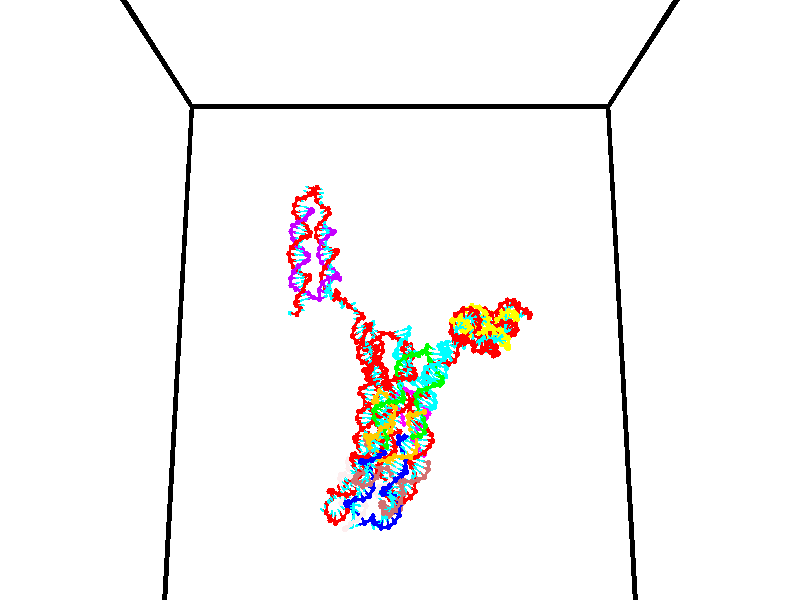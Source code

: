 // switches for output
#declare DRAW_BASES = 1; // possible values are 0, 1; only relevant for DNA ribbons
#declare DRAW_BASES_TYPE = 3; // possible values are 1, 2, 3; only relevant for DNA ribbons
#declare DRAW_FOG = 0; // set to 1 to enable fog

#include "colors.inc"

#include "transforms.inc"
background { rgb <1, 1, 1>}

#default {
   normal{
       ripples 0.25
       frequency 0.20
       turbulence 0.2
       lambda 5
   }
	finish {
		phong 0.1
		phong_size 40.
	}
}

// original window dimensions: 1024x640


// camera settings

camera {
	sky <0, 0.179814, -0.983701>
	up <0, 0.179814, -0.983701>
	right 1.6 * <1, 0, 0>
	location <35, 94.9851, 44.8844>
	look_at <35, 29.7336, 32.9568>
	direction <0, -65.2515, -11.9276>
	angle 67.0682
}


# declare cpy_camera_pos = <35, 94.9851, 44.8844>;
# if (DRAW_FOG = 1)
fog {
	fog_type 2
	up vnormalize(cpy_camera_pos)
	color rgbt<1,1,1,0.3>
	distance 1e-5
	fog_alt 3e-3
	fog_offset 56
}
# end


// LIGHTS

# declare lum = 6;
global_settings {
	ambient_light rgb lum * <0.05, 0.05, 0.05>
	max_trace_level 15
}# declare cpy_direct_light_amount = 0.25;
light_source
{	1000 * <-1, -1.16352, -0.803886>,
	rgb lum * cpy_direct_light_amount
	parallel
}

light_source
{	1000 * <1, 1.16352, 0.803886>,
	rgb lum * cpy_direct_light_amount
	parallel
}

// strand 0

// nucleotide -1

// particle -1
sphere {
	<24.587683, 34.788822, 35.110882> 0.250000
	pigment { color rgbt <1,0,0,0> }
	no_shadow
}
cylinder {
	<24.197580, 34.728195, 35.046509>,  <23.963518, 34.691818, 35.007885>, 0.100000
	pigment { color rgbt <1,0,0,0> }
	no_shadow
}
cylinder {
	<24.197580, 34.728195, 35.046509>,  <24.587683, 34.788822, 35.110882>, 0.100000
	pigment { color rgbt <1,0,0,0> }
	no_shadow
}

// particle -1
sphere {
	<24.197580, 34.728195, 35.046509> 0.100000
	pigment { color rgbt <1,0,0,0> }
	no_shadow
}
sphere {
	0, 1
	scale<0.080000,0.200000,0.300000>
	matrix <-0.134021, 0.984304, -0.114823,
		0.175813, -0.090414, -0.980263,
		-0.975258, -0.151563, -0.160936,
		23.905003, 34.682728, 34.998226>
	pigment { color rgbt <0,1,1,0> }
	no_shadow
}
cylinder {
	<24.860046, 34.432743, 34.569637>,  <24.587683, 34.788822, 35.110882>, 0.130000
	pigment { color rgbt <1,0,0,0> }
	no_shadow
}

// nucleotide -1

// particle -1
sphere {
	<24.860046, 34.432743, 34.569637> 0.250000
	pigment { color rgbt <1,0,0,0> }
	no_shadow
}
cylinder {
	<25.052595, 34.763927, 34.684708>,  <25.168123, 34.962639, 34.753750>, 0.100000
	pigment { color rgbt <1,0,0,0> }
	no_shadow
}
cylinder {
	<25.052595, 34.763927, 34.684708>,  <24.860046, 34.432743, 34.569637>, 0.100000
	pigment { color rgbt <1,0,0,0> }
	no_shadow
}

// particle -1
sphere {
	<25.052595, 34.763927, 34.684708> 0.100000
	pigment { color rgbt <1,0,0,0> }
	no_shadow
}
sphere {
	0, 1
	scale<0.080000,0.200000,0.300000>
	matrix <0.189196, 0.222320, -0.956441,
		-0.855855, 0.514830, -0.049629,
		0.481370, 0.827964, 0.287677,
		25.197006, 35.012318, 34.771011>
	pigment { color rgbt <0,1,1,0> }
	no_shadow
}
cylinder {
	<24.508804, 34.948723, 34.340538>,  <24.860046, 34.432743, 34.569637>, 0.130000
	pigment { color rgbt <1,0,0,0> }
	no_shadow
}

// nucleotide -1

// particle -1
sphere {
	<24.508804, 34.948723, 34.340538> 0.250000
	pigment { color rgbt <1,0,0,0> }
	no_shadow
}
cylinder {
	<24.879660, 35.093235, 34.380314>,  <25.102173, 35.179943, 34.404179>, 0.100000
	pigment { color rgbt <1,0,0,0> }
	no_shadow
}
cylinder {
	<24.879660, 35.093235, 34.380314>,  <24.508804, 34.948723, 34.340538>, 0.100000
	pigment { color rgbt <1,0,0,0> }
	no_shadow
}

// particle -1
sphere {
	<24.879660, 35.093235, 34.380314> 0.100000
	pigment { color rgbt <1,0,0,0> }
	no_shadow
}
sphere {
	0, 1
	scale<0.080000,0.200000,0.300000>
	matrix <-0.010919, 0.291314, -0.956565,
		-0.374558, 0.885783, 0.274033,
		0.927139, 0.361281, 0.099442,
		25.157801, 35.201618, 34.410145>
	pigment { color rgbt <0,1,1,0> }
	no_shadow
}
cylinder {
	<24.581837, 35.725826, 34.291206>,  <24.508804, 34.948723, 34.340538>, 0.130000
	pigment { color rgbt <1,0,0,0> }
	no_shadow
}

// nucleotide -1

// particle -1
sphere {
	<24.581837, 35.725826, 34.291206> 0.250000
	pigment { color rgbt <1,0,0,0> }
	no_shadow
}
cylinder {
	<24.881687, 35.509289, 34.138889>,  <25.061598, 35.379368, 34.047497>, 0.100000
	pigment { color rgbt <1,0,0,0> }
	no_shadow
}
cylinder {
	<24.881687, 35.509289, 34.138889>,  <24.581837, 35.725826, 34.291206>, 0.100000
	pigment { color rgbt <1,0,0,0> }
	no_shadow
}

// particle -1
sphere {
	<24.881687, 35.509289, 34.138889> 0.100000
	pigment { color rgbt <1,0,0,0> }
	no_shadow
}
sphere {
	0, 1
	scale<0.080000,0.200000,0.300000>
	matrix <-0.116646, 0.458278, -0.881122,
		0.651500, 0.704931, 0.280392,
		0.749628, -0.541344, -0.380796,
		25.106575, 35.346886, 34.024651>
	pigment { color rgbt <0,1,1,0> }
	no_shadow
}
cylinder {
	<24.836966, 36.192410, 33.856781>,  <24.581837, 35.725826, 34.291206>, 0.130000
	pigment { color rgbt <1,0,0,0> }
	no_shadow
}

// nucleotide -1

// particle -1
sphere {
	<24.836966, 36.192410, 33.856781> 0.250000
	pigment { color rgbt <1,0,0,0> }
	no_shadow
}
cylinder {
	<24.990459, 35.841831, 33.740444>,  <25.082556, 35.631485, 33.670643>, 0.100000
	pigment { color rgbt <1,0,0,0> }
	no_shadow
}
cylinder {
	<24.990459, 35.841831, 33.740444>,  <24.836966, 36.192410, 33.856781>, 0.100000
	pigment { color rgbt <1,0,0,0> }
	no_shadow
}

// particle -1
sphere {
	<24.990459, 35.841831, 33.740444> 0.100000
	pigment { color rgbt <1,0,0,0> }
	no_shadow
}
sphere {
	0, 1
	scale<0.080000,0.200000,0.300000>
	matrix <-0.156749, 0.248559, -0.955849,
		0.910043, 0.412380, -0.042002,
		0.383733, -0.876448, -0.290840,
		25.105579, 35.578896, 33.653191>
	pigment { color rgbt <0,1,1,0> }
	no_shadow
}
cylinder {
	<25.405857, 36.341267, 33.336769>,  <24.836966, 36.192410, 33.856781>, 0.130000
	pigment { color rgbt <1,0,0,0> }
	no_shadow
}

// nucleotide -1

// particle -1
sphere {
	<25.405857, 36.341267, 33.336769> 0.250000
	pigment { color rgbt <1,0,0,0> }
	no_shadow
}
cylinder {
	<25.286114, 35.962467, 33.290169>,  <25.214268, 35.735188, 33.262207>, 0.100000
	pigment { color rgbt <1,0,0,0> }
	no_shadow
}
cylinder {
	<25.286114, 35.962467, 33.290169>,  <25.405857, 36.341267, 33.336769>, 0.100000
	pigment { color rgbt <1,0,0,0> }
	no_shadow
}

// particle -1
sphere {
	<25.286114, 35.962467, 33.290169> 0.100000
	pigment { color rgbt <1,0,0,0> }
	no_shadow
}
sphere {
	0, 1
	scale<0.080000,0.200000,0.300000>
	matrix <0.113929, 0.085750, -0.989781,
		0.947314, -0.309573, 0.082221,
		-0.299359, -0.947001, -0.116502,
		25.196306, 35.678368, 33.255219>
	pigment { color rgbt <0,1,1,0> }
	no_shadow
}
cylinder {
	<25.659229, 36.179089, 32.652222>,  <25.405857, 36.341267, 33.336769>, 0.130000
	pigment { color rgbt <1,0,0,0> }
	no_shadow
}

// nucleotide -1

// particle -1
sphere {
	<25.659229, 36.179089, 32.652222> 0.250000
	pigment { color rgbt <1,0,0,0> }
	no_shadow
}
cylinder {
	<25.440058, 35.854507, 32.733524>,  <25.308556, 35.659760, 32.782307>, 0.100000
	pigment { color rgbt <1,0,0,0> }
	no_shadow
}
cylinder {
	<25.440058, 35.854507, 32.733524>,  <25.659229, 36.179089, 32.652222>, 0.100000
	pigment { color rgbt <1,0,0,0> }
	no_shadow
}

// particle -1
sphere {
	<25.440058, 35.854507, 32.733524> 0.100000
	pigment { color rgbt <1,0,0,0> }
	no_shadow
}
sphere {
	0, 1
	scale<0.080000,0.200000,0.300000>
	matrix <-0.110130, -0.170884, -0.979117,
		0.829244, -0.558870, 0.004266,
		-0.547928, -0.811457, 0.203253,
		25.275679, 35.611069, 32.794498>
	pigment { color rgbt <0,1,1,0> }
	no_shadow
}
cylinder {
	<25.937569, 35.661655, 32.252888>,  <25.659229, 36.179089, 32.652222>, 0.130000
	pigment { color rgbt <1,0,0,0> }
	no_shadow
}

// nucleotide -1

// particle -1
sphere {
	<25.937569, 35.661655, 32.252888> 0.250000
	pigment { color rgbt <1,0,0,0> }
	no_shadow
}
cylinder {
	<25.558228, 35.566662, 32.337013>,  <25.330624, 35.509666, 32.387489>, 0.100000
	pigment { color rgbt <1,0,0,0> }
	no_shadow
}
cylinder {
	<25.558228, 35.566662, 32.337013>,  <25.937569, 35.661655, 32.252888>, 0.100000
	pigment { color rgbt <1,0,0,0> }
	no_shadow
}

// particle -1
sphere {
	<25.558228, 35.566662, 32.337013> 0.100000
	pigment { color rgbt <1,0,0,0> }
	no_shadow
}
sphere {
	0, 1
	scale<0.080000,0.200000,0.300000>
	matrix <-0.124103, -0.332391, -0.934941,
		0.291938, -0.912753, 0.285751,
		-0.948352, -0.237482, 0.210312,
		25.273722, 35.495419, 32.400108>
	pigment { color rgbt <0,1,1,0> }
	no_shadow
}
cylinder {
	<25.807396, 35.082603, 31.831648>,  <25.937569, 35.661655, 32.252888>, 0.130000
	pigment { color rgbt <1,0,0,0> }
	no_shadow
}

// nucleotide -1

// particle -1
sphere {
	<25.807396, 35.082603, 31.831648> 0.250000
	pigment { color rgbt <1,0,0,0> }
	no_shadow
}
cylinder {
	<25.444916, 35.198853, 31.954506>,  <25.227427, 35.268600, 32.028221>, 0.100000
	pigment { color rgbt <1,0,0,0> }
	no_shadow
}
cylinder {
	<25.444916, 35.198853, 31.954506>,  <25.807396, 35.082603, 31.831648>, 0.100000
	pigment { color rgbt <1,0,0,0> }
	no_shadow
}

// particle -1
sphere {
	<25.444916, 35.198853, 31.954506> 0.100000
	pigment { color rgbt <1,0,0,0> }
	no_shadow
}
sphere {
	0, 1
	scale<0.080000,0.200000,0.300000>
	matrix <-0.359325, -0.146367, -0.921663,
		-0.222901, -0.945576, 0.237067,
		-0.906201, 0.290624, 0.307144,
		25.173056, 35.286037, 32.046650>
	pigment { color rgbt <0,1,1,0> }
	no_shadow
}
cylinder {
	<25.319157, 34.517250, 31.722889>,  <25.807396, 35.082603, 31.831648>, 0.130000
	pigment { color rgbt <1,0,0,0> }
	no_shadow
}

// nucleotide -1

// particle -1
sphere {
	<25.319157, 34.517250, 31.722889> 0.250000
	pigment { color rgbt <1,0,0,0> }
	no_shadow
}
cylinder {
	<25.123514, 34.866131, 31.720398>,  <25.006128, 35.075459, 31.718903>, 0.100000
	pigment { color rgbt <1,0,0,0> }
	no_shadow
}
cylinder {
	<25.123514, 34.866131, 31.720398>,  <25.319157, 34.517250, 31.722889>, 0.100000
	pigment { color rgbt <1,0,0,0> }
	no_shadow
}

// particle -1
sphere {
	<25.123514, 34.866131, 31.720398> 0.100000
	pigment { color rgbt <1,0,0,0> }
	no_shadow
}
sphere {
	0, 1
	scale<0.080000,0.200000,0.300000>
	matrix <-0.323288, -0.187914, -0.927455,
		-0.810098, -0.451613, 0.373883,
		-0.489108, 0.872201, -0.006228,
		24.976782, 35.127792, 31.718529>
	pigment { color rgbt <0,1,1,0> }
	no_shadow
}
cylinder {
	<24.663300, 34.328712, 31.391100>,  <25.319157, 34.517250, 31.722889>, 0.130000
	pigment { color rgbt <1,0,0,0> }
	no_shadow
}

// nucleotide -1

// particle -1
sphere {
	<24.663300, 34.328712, 31.391100> 0.250000
	pigment { color rgbt <1,0,0,0> }
	no_shadow
}
cylinder {
	<24.721355, 34.724072, 31.373198>,  <24.756189, 34.961288, 31.362455>, 0.100000
	pigment { color rgbt <1,0,0,0> }
	no_shadow
}
cylinder {
	<24.721355, 34.724072, 31.373198>,  <24.663300, 34.328712, 31.391100>, 0.100000
	pigment { color rgbt <1,0,0,0> }
	no_shadow
}

// particle -1
sphere {
	<24.721355, 34.724072, 31.373198> 0.100000
	pigment { color rgbt <1,0,0,0> }
	no_shadow
}
sphere {
	0, 1
	scale<0.080000,0.200000,0.300000>
	matrix <-0.435982, 0.023283, -0.899654,
		-0.888175, 0.150090, 0.434303,
		0.145141, 0.988398, -0.044757,
		24.764898, 35.020592, 31.359770>
	pigment { color rgbt <0,1,1,0> }
	no_shadow
}
cylinder {
	<24.068539, 34.587784, 30.998362>,  <24.663300, 34.328712, 31.391100>, 0.130000
	pigment { color rgbt <1,0,0,0> }
	no_shadow
}

// nucleotide -1

// particle -1
sphere {
	<24.068539, 34.587784, 30.998362> 0.250000
	pigment { color rgbt <1,0,0,0> }
	no_shadow
}
cylinder {
	<24.330601, 34.889336, 30.978605>,  <24.487839, 35.070267, 30.966751>, 0.100000
	pigment { color rgbt <1,0,0,0> }
	no_shadow
}
cylinder {
	<24.330601, 34.889336, 30.978605>,  <24.068539, 34.587784, 30.998362>, 0.100000
	pigment { color rgbt <1,0,0,0> }
	no_shadow
}

// particle -1
sphere {
	<24.330601, 34.889336, 30.978605> 0.100000
	pigment { color rgbt <1,0,0,0> }
	no_shadow
}
sphere {
	0, 1
	scale<0.080000,0.200000,0.300000>
	matrix <-0.212103, 0.120796, -0.969753,
		-0.725108, 0.645816, 0.239039,
		0.655157, 0.753876, -0.049389,
		24.527147, 35.115498, 30.963789>
	pigment { color rgbt <0,1,1,0> }
	no_shadow
}
cylinder {
	<23.791500, 35.078316, 30.510475>,  <24.068539, 34.587784, 30.998362>, 0.130000
	pigment { color rgbt <1,0,0,0> }
	no_shadow
}

// nucleotide -1

// particle -1
sphere {
	<23.791500, 35.078316, 30.510475> 0.250000
	pigment { color rgbt <1,0,0,0> }
	no_shadow
}
cylinder {
	<24.177036, 35.179020, 30.545404>,  <24.408358, 35.239441, 30.566362>, 0.100000
	pigment { color rgbt <1,0,0,0> }
	no_shadow
}
cylinder {
	<24.177036, 35.179020, 30.545404>,  <23.791500, 35.078316, 30.510475>, 0.100000
	pigment { color rgbt <1,0,0,0> }
	no_shadow
}

// particle -1
sphere {
	<24.177036, 35.179020, 30.545404> 0.100000
	pigment { color rgbt <1,0,0,0> }
	no_shadow
}
sphere {
	0, 1
	scale<0.080000,0.200000,0.300000>
	matrix <0.032826, 0.213029, -0.976494,
		-0.264443, 0.944053, 0.197062,
		0.963842, 0.251758, 0.087324,
		24.466188, 35.254547, 30.571602>
	pigment { color rgbt <0,1,1,0> }
	no_shadow
}
cylinder {
	<23.778513, 35.737221, 30.114096>,  <23.791500, 35.078316, 30.510475>, 0.130000
	pigment { color rgbt <1,0,0,0> }
	no_shadow
}

// nucleotide -1

// particle -1
sphere {
	<23.778513, 35.737221, 30.114096> 0.250000
	pigment { color rgbt <1,0,0,0> }
	no_shadow
}
cylinder {
	<24.156820, 35.607323, 30.117270>,  <24.383804, 35.529385, 30.119173>, 0.100000
	pigment { color rgbt <1,0,0,0> }
	no_shadow
}
cylinder {
	<24.156820, 35.607323, 30.117270>,  <23.778513, 35.737221, 30.114096>, 0.100000
	pigment { color rgbt <1,0,0,0> }
	no_shadow
}

// particle -1
sphere {
	<24.156820, 35.607323, 30.117270> 0.100000
	pigment { color rgbt <1,0,0,0> }
	no_shadow
}
sphere {
	0, 1
	scale<0.080000,0.200000,0.300000>
	matrix <-0.017701, -0.075905, -0.996958,
		0.324359, 0.942751, -0.077536,
		0.945768, -0.324745, 0.007933,
		24.440552, 35.509899, 30.119650>
	pigment { color rgbt <0,1,1,0> }
	no_shadow
}
cylinder {
	<24.048927, 36.104370, 29.649612>,  <23.778513, 35.737221, 30.114096>, 0.130000
	pigment { color rgbt <1,0,0,0> }
	no_shadow
}

// nucleotide -1

// particle -1
sphere {
	<24.048927, 36.104370, 29.649612> 0.250000
	pigment { color rgbt <1,0,0,0> }
	no_shadow
}
cylinder {
	<24.322971, 35.813789, 29.671133>,  <24.487398, 35.639442, 29.684046>, 0.100000
	pigment { color rgbt <1,0,0,0> }
	no_shadow
}
cylinder {
	<24.322971, 35.813789, 29.671133>,  <24.048927, 36.104370, 29.649612>, 0.100000
	pigment { color rgbt <1,0,0,0> }
	no_shadow
}

// particle -1
sphere {
	<24.322971, 35.813789, 29.671133> 0.100000
	pigment { color rgbt <1,0,0,0> }
	no_shadow
}
sphere {
	0, 1
	scale<0.080000,0.200000,0.300000>
	matrix <0.055985, -0.021131, -0.998208,
		0.726285, 0.686895, 0.026193,
		0.685111, -0.726449, 0.053803,
		24.528505, 35.595856, 29.687275>
	pigment { color rgbt <0,1,1,0> }
	no_shadow
}
cylinder {
	<24.611891, 36.330338, 29.284285>,  <24.048927, 36.104370, 29.649612>, 0.130000
	pigment { color rgbt <1,0,0,0> }
	no_shadow
}

// nucleotide -1

// particle -1
sphere {
	<24.611891, 36.330338, 29.284285> 0.250000
	pigment { color rgbt <1,0,0,0> }
	no_shadow
}
cylinder {
	<24.650913, 35.932720, 29.303705>,  <24.674328, 35.694149, 29.315357>, 0.100000
	pigment { color rgbt <1,0,0,0> }
	no_shadow
}
cylinder {
	<24.650913, 35.932720, 29.303705>,  <24.611891, 36.330338, 29.284285>, 0.100000
	pigment { color rgbt <1,0,0,0> }
	no_shadow
}

// particle -1
sphere {
	<24.650913, 35.932720, 29.303705> 0.100000
	pigment { color rgbt <1,0,0,0> }
	no_shadow
}
sphere {
	0, 1
	scale<0.080000,0.200000,0.300000>
	matrix <0.220566, -0.025975, -0.975026,
		0.970481, 0.105830, 0.216718,
		0.097558, -0.994045, 0.048551,
		24.680182, 35.634506, 29.318270>
	pigment { color rgbt <0,1,1,0> }
	no_shadow
}
cylinder {
	<25.110731, 36.181538, 28.812654>,  <24.611891, 36.330338, 29.284285>, 0.130000
	pigment { color rgbt <1,0,0,0> }
	no_shadow
}

// nucleotide -1

// particle -1
sphere {
	<25.110731, 36.181538, 28.812654> 0.250000
	pigment { color rgbt <1,0,0,0> }
	no_shadow
}
cylinder {
	<24.991325, 35.804829, 28.874559>,  <24.919682, 35.578804, 28.911701>, 0.100000
	pigment { color rgbt <1,0,0,0> }
	no_shadow
}
cylinder {
	<24.991325, 35.804829, 28.874559>,  <25.110731, 36.181538, 28.812654>, 0.100000
	pigment { color rgbt <1,0,0,0> }
	no_shadow
}

// particle -1
sphere {
	<24.991325, 35.804829, 28.874559> 0.100000
	pigment { color rgbt <1,0,0,0> }
	no_shadow
}
sphere {
	0, 1
	scale<0.080000,0.200000,0.300000>
	matrix <0.152700, -0.207194, -0.966309,
		0.942110, -0.264826, 0.205659,
		-0.298515, -0.941774, 0.154761,
		24.901772, 35.522297, 28.920988>
	pigment { color rgbt <0,1,1,0> }
	no_shadow
}
cylinder {
	<25.566248, 35.753075, 28.627960>,  <25.110731, 36.181538, 28.812654>, 0.130000
	pigment { color rgbt <1,0,0,0> }
	no_shadow
}

// nucleotide -1

// particle -1
sphere {
	<25.566248, 35.753075, 28.627960> 0.250000
	pigment { color rgbt <1,0,0,0> }
	no_shadow
}
cylinder {
	<25.242912, 35.519287, 28.599714>,  <25.048910, 35.379013, 28.582767>, 0.100000
	pigment { color rgbt <1,0,0,0> }
	no_shadow
}
cylinder {
	<25.242912, 35.519287, 28.599714>,  <25.566248, 35.753075, 28.627960>, 0.100000
	pigment { color rgbt <1,0,0,0> }
	no_shadow
}

// particle -1
sphere {
	<25.242912, 35.519287, 28.599714> 0.100000
	pigment { color rgbt <1,0,0,0> }
	no_shadow
}
sphere {
	0, 1
	scale<0.080000,0.200000,0.300000>
	matrix <0.259855, -0.246586, -0.933633,
		0.528265, -0.773041, 0.351202,
		-0.808339, -0.584467, -0.070616,
		25.000410, 35.343948, 28.578529>
	pigment { color rgbt <0,1,1,0> }
	no_shadow
}
cylinder {
	<25.770561, 35.137802, 28.348291>,  <25.566248, 35.753075, 28.627960>, 0.130000
	pigment { color rgbt <1,0,0,0> }
	no_shadow
}

// nucleotide -1

// particle -1
sphere {
	<25.770561, 35.137802, 28.348291> 0.250000
	pigment { color rgbt <1,0,0,0> }
	no_shadow
}
cylinder {
	<25.376579, 35.127533, 28.279936>,  <25.140190, 35.121372, 28.238922>, 0.100000
	pigment { color rgbt <1,0,0,0> }
	no_shadow
}
cylinder {
	<25.376579, 35.127533, 28.279936>,  <25.770561, 35.137802, 28.348291>, 0.100000
	pigment { color rgbt <1,0,0,0> }
	no_shadow
}

// particle -1
sphere {
	<25.376579, 35.127533, 28.279936> 0.100000
	pigment { color rgbt <1,0,0,0> }
	no_shadow
}
sphere {
	0, 1
	scale<0.080000,0.200000,0.300000>
	matrix <0.172796, -0.156040, -0.972519,
		-0.001699, -0.987417, 0.158129,
		-0.984956, -0.025672, -0.170887,
		25.081093, 35.119831, 28.228670>
	pigment { color rgbt <0,1,1,0> }
	no_shadow
}
cylinder {
	<25.721045, 34.554989, 27.911329>,  <25.770561, 35.137802, 28.348291>, 0.130000
	pigment { color rgbt <1,0,0,0> }
	no_shadow
}

// nucleotide -1

// particle -1
sphere {
	<25.721045, 34.554989, 27.911329> 0.250000
	pigment { color rgbt <1,0,0,0> }
	no_shadow
}
cylinder {
	<25.378542, 34.756630, 27.866230>,  <25.173040, 34.877613, 27.839170>, 0.100000
	pigment { color rgbt <1,0,0,0> }
	no_shadow
}
cylinder {
	<25.378542, 34.756630, 27.866230>,  <25.721045, 34.554989, 27.911329>, 0.100000
	pigment { color rgbt <1,0,0,0> }
	no_shadow
}

// particle -1
sphere {
	<25.378542, 34.756630, 27.866230> 0.100000
	pigment { color rgbt <1,0,0,0> }
	no_shadow
}
sphere {
	0, 1
	scale<0.080000,0.200000,0.300000>
	matrix <0.122749, -0.013448, -0.992347,
		-0.501758, -0.863541, -0.050363,
		-0.856254, 0.504100, -0.112747,
		25.121666, 34.907860, 27.832405>
	pigment { color rgbt <0,1,1,0> }
	no_shadow
}
cylinder {
	<25.311243, 34.229874, 27.328737>,  <25.721045, 34.554989, 27.911329>, 0.130000
	pigment { color rgbt <1,0,0,0> }
	no_shadow
}

// nucleotide -1

// particle -1
sphere {
	<25.311243, 34.229874, 27.328737> 0.250000
	pigment { color rgbt <1,0,0,0> }
	no_shadow
}
cylinder {
	<25.111330, 34.575668, 27.350178>,  <24.991383, 34.783146, 27.363043>, 0.100000
	pigment { color rgbt <1,0,0,0> }
	no_shadow
}
cylinder {
	<25.111330, 34.575668, 27.350178>,  <25.311243, 34.229874, 27.328737>, 0.100000
	pigment { color rgbt <1,0,0,0> }
	no_shadow
}

// particle -1
sphere {
	<25.111330, 34.575668, 27.350178> 0.100000
	pigment { color rgbt <1,0,0,0> }
	no_shadow
}
sphere {
	0, 1
	scale<0.080000,0.200000,0.300000>
	matrix <0.079623, 0.107480, -0.991014,
		-0.862484, -0.491022, -0.122550,
		-0.499781, 0.864491, 0.053603,
		24.961395, 34.835014, 27.366259>
	pigment { color rgbt <0,1,1,0> }
	no_shadow
}
cylinder {
	<24.863409, 34.183296, 26.847401>,  <25.311243, 34.229874, 27.328737>, 0.130000
	pigment { color rgbt <1,0,0,0> }
	no_shadow
}

// nucleotide -1

// particle -1
sphere {
	<24.863409, 34.183296, 26.847401> 0.250000
	pigment { color rgbt <1,0,0,0> }
	no_shadow
}
cylinder {
	<24.863478, 34.578201, 26.911037>,  <24.863520, 34.815144, 26.949219>, 0.100000
	pigment { color rgbt <1,0,0,0> }
	no_shadow
}
cylinder {
	<24.863478, 34.578201, 26.911037>,  <24.863409, 34.183296, 26.847401>, 0.100000
	pigment { color rgbt <1,0,0,0> }
	no_shadow
}

// particle -1
sphere {
	<24.863478, 34.578201, 26.911037> 0.100000
	pigment { color rgbt <1,0,0,0> }
	no_shadow
}
sphere {
	0, 1
	scale<0.080000,0.200000,0.300000>
	matrix <-0.025579, 0.159045, -0.986940,
		-0.999673, -0.003898, 0.025281,
		0.000173, 0.987263, 0.159092,
		24.863529, 34.874382, 26.958765>
	pigment { color rgbt <0,1,1,0> }
	no_shadow
}
cylinder {
	<24.272123, 34.463795, 26.540730>,  <24.863409, 34.183296, 26.847401>, 0.130000
	pigment { color rgbt <1,0,0,0> }
	no_shadow
}

// nucleotide -1

// particle -1
sphere {
	<24.272123, 34.463795, 26.540730> 0.250000
	pigment { color rgbt <1,0,0,0> }
	no_shadow
}
cylinder {
	<24.560892, 34.738602, 26.573792>,  <24.734154, 34.903488, 26.593628>, 0.100000
	pigment { color rgbt <1,0,0,0> }
	no_shadow
}
cylinder {
	<24.560892, 34.738602, 26.573792>,  <24.272123, 34.463795, 26.540730>, 0.100000
	pigment { color rgbt <1,0,0,0> }
	no_shadow
}

// particle -1
sphere {
	<24.560892, 34.738602, 26.573792> 0.100000
	pigment { color rgbt <1,0,0,0> }
	no_shadow
}
sphere {
	0, 1
	scale<0.080000,0.200000,0.300000>
	matrix <-0.107175, 0.229020, -0.967504,
		-0.683624, 0.689604, 0.238966,
		0.721923, 0.687020, 0.082655,
		24.777470, 34.944706, 26.598587>
	pigment { color rgbt <0,1,1,0> }
	no_shadow
}
cylinder {
	<24.024731, 35.053959, 26.264528>,  <24.272123, 34.463795, 26.540730>, 0.130000
	pigment { color rgbt <1,0,0,0> }
	no_shadow
}

// nucleotide -1

// particle -1
sphere {
	<24.024731, 35.053959, 26.264528> 0.250000
	pigment { color rgbt <1,0,0,0> }
	no_shadow
}
cylinder {
	<24.420443, 35.107269, 26.240665>,  <24.657869, 35.139256, 26.226347>, 0.100000
	pigment { color rgbt <1,0,0,0> }
	no_shadow
}
cylinder {
	<24.420443, 35.107269, 26.240665>,  <24.024731, 35.053959, 26.264528>, 0.100000
	pigment { color rgbt <1,0,0,0> }
	no_shadow
}

// particle -1
sphere {
	<24.420443, 35.107269, 26.240665> 0.100000
	pigment { color rgbt <1,0,0,0> }
	no_shadow
}
sphere {
	0, 1
	scale<0.080000,0.200000,0.300000>
	matrix <-0.082805, 0.175536, -0.980984,
		-0.120272, 0.975410, 0.184691,
		0.989282, 0.133279, -0.059657,
		24.717228, 35.147251, 26.222769>
	pigment { color rgbt <0,1,1,0> }
	no_shadow
}
cylinder {
	<24.194521, 35.678944, 25.843046>,  <24.024731, 35.053959, 26.264528>, 0.130000
	pigment { color rgbt <1,0,0,0> }
	no_shadow
}

// nucleotide -1

// particle -1
sphere {
	<24.194521, 35.678944, 25.843046> 0.250000
	pigment { color rgbt <1,0,0,0> }
	no_shadow
}
cylinder {
	<24.523899, 35.452896, 25.822735>,  <24.721527, 35.317268, 25.810547>, 0.100000
	pigment { color rgbt <1,0,0,0> }
	no_shadow
}
cylinder {
	<24.523899, 35.452896, 25.822735>,  <24.194521, 35.678944, 25.843046>, 0.100000
	pigment { color rgbt <1,0,0,0> }
	no_shadow
}

// particle -1
sphere {
	<24.523899, 35.452896, 25.822735> 0.100000
	pigment { color rgbt <1,0,0,0> }
	no_shadow
}
sphere {
	0, 1
	scale<0.080000,0.200000,0.300000>
	matrix <0.091758, 0.220951, -0.970959,
		0.559924, 0.794874, 0.233795,
		0.823448, -0.565115, -0.050779,
		24.770933, 35.283363, 25.807501>
	pigment { color rgbt <0,1,1,0> }
	no_shadow
}
cylinder {
	<24.568245, 36.032650, 25.353678>,  <24.194521, 35.678944, 25.843046>, 0.130000
	pigment { color rgbt <1,0,0,0> }
	no_shadow
}

// nucleotide -1

// particle -1
sphere {
	<24.568245, 36.032650, 25.353678> 0.250000
	pigment { color rgbt <1,0,0,0> }
	no_shadow
}
cylinder {
	<24.746164, 35.674549, 25.364037>,  <24.852917, 35.459686, 25.370253>, 0.100000
	pigment { color rgbt <1,0,0,0> }
	no_shadow
}
cylinder {
	<24.746164, 35.674549, 25.364037>,  <24.568245, 36.032650, 25.353678>, 0.100000
	pigment { color rgbt <1,0,0,0> }
	no_shadow
}

// particle -1
sphere {
	<24.746164, 35.674549, 25.364037> 0.100000
	pigment { color rgbt <1,0,0,0> }
	no_shadow
}
sphere {
	0, 1
	scale<0.080000,0.200000,0.300000>
	matrix <0.262313, 0.102570, -0.959516,
		0.856355, 0.433587, 0.280461,
		0.444800, -0.895255, 0.025899,
		24.879604, 35.405972, 25.371807>
	pigment { color rgbt <0,1,1,0> }
	no_shadow
}
cylinder {
	<25.330650, 36.048454, 25.272942>,  <24.568245, 36.032650, 25.353678>, 0.130000
	pigment { color rgbt <1,0,0,0> }
	no_shadow
}

// nucleotide -1

// particle -1
sphere {
	<25.330650, 36.048454, 25.272942> 0.250000
	pigment { color rgbt <1,0,0,0> }
	no_shadow
}
cylinder {
	<25.166235, 35.712578, 25.130980>,  <25.067585, 35.511051, 25.045801>, 0.100000
	pigment { color rgbt <1,0,0,0> }
	no_shadow
}
cylinder {
	<25.166235, 35.712578, 25.130980>,  <25.330650, 36.048454, 25.272942>, 0.100000
	pigment { color rgbt <1,0,0,0> }
	no_shadow
}

// particle -1
sphere {
	<25.166235, 35.712578, 25.130980> 0.100000
	pigment { color rgbt <1,0,0,0> }
	no_shadow
}
sphere {
	0, 1
	scale<0.080000,0.200000,0.300000>
	matrix <0.359998, 0.208160, -0.909435,
		0.837525, -0.501579, 0.216727,
		-0.411040, -0.839695, -0.354907,
		25.042923, 35.460670, 25.024508>
	pigment { color rgbt <0,1,1,0> }
	no_shadow
}
cylinder {
	<25.839123, 35.747360, 24.846172>,  <25.330650, 36.048454, 25.272942>, 0.130000
	pigment { color rgbt <1,0,0,0> }
	no_shadow
}

// nucleotide -1

// particle -1
sphere {
	<25.839123, 35.747360, 24.846172> 0.250000
	pigment { color rgbt <1,0,0,0> }
	no_shadow
}
cylinder {
	<25.524174, 35.581371, 24.663813>,  <25.335205, 35.481777, 24.554398>, 0.100000
	pigment { color rgbt <1,0,0,0> }
	no_shadow
}
cylinder {
	<25.524174, 35.581371, 24.663813>,  <25.839123, 35.747360, 24.846172>, 0.100000
	pigment { color rgbt <1,0,0,0> }
	no_shadow
}

// particle -1
sphere {
	<25.524174, 35.581371, 24.663813> 0.100000
	pigment { color rgbt <1,0,0,0> }
	no_shadow
}
sphere {
	0, 1
	scale<0.080000,0.200000,0.300000>
	matrix <0.366754, 0.279108, -0.887463,
		0.495519, -0.865965, -0.067568,
		-0.787370, -0.414974, -0.455900,
		25.287962, 35.456879, 24.527042>
	pigment { color rgbt <0,1,1,0> }
	no_shadow
}
cylinder {
	<26.061726, 35.283134, 24.269360>,  <25.839123, 35.747360, 24.846172>, 0.130000
	pigment { color rgbt <1,0,0,0> }
	no_shadow
}

// nucleotide -1

// particle -1
sphere {
	<26.061726, 35.283134, 24.269360> 0.250000
	pigment { color rgbt <1,0,0,0> }
	no_shadow
}
cylinder {
	<25.711910, 35.471317, 24.222271>,  <25.502022, 35.584225, 24.194017>, 0.100000
	pigment { color rgbt <1,0,0,0> }
	no_shadow
}
cylinder {
	<25.711910, 35.471317, 24.222271>,  <26.061726, 35.283134, 24.269360>, 0.100000
	pigment { color rgbt <1,0,0,0> }
	no_shadow
}

// particle -1
sphere {
	<25.711910, 35.471317, 24.222271> 0.100000
	pigment { color rgbt <1,0,0,0> }
	no_shadow
}
sphere {
	0, 1
	scale<0.080000,0.200000,0.300000>
	matrix <0.323226, 0.384477, -0.864698,
		-0.361540, -0.794260, -0.488302,
		-0.874536, 0.470455, -0.117722,
		25.449549, 35.612453, 24.186954>
	pigment { color rgbt <0,1,1,0> }
	no_shadow
}
cylinder {
	<26.318136, 34.646900, 23.874218>,  <26.061726, 35.283134, 24.269360>, 0.130000
	pigment { color rgbt <1,0,0,0> }
	no_shadow
}

// nucleotide -1

// particle -1
sphere {
	<26.318136, 34.646900, 23.874218> 0.250000
	pigment { color rgbt <1,0,0,0> }
	no_shadow
}
cylinder {
	<26.483982, 34.284187, 23.843662>,  <26.583490, 34.066559, 23.825329>, 0.100000
	pigment { color rgbt <1,0,0,0> }
	no_shadow
}
cylinder {
	<26.483982, 34.284187, 23.843662>,  <26.318136, 34.646900, 23.874218>, 0.100000
	pigment { color rgbt <1,0,0,0> }
	no_shadow
}

// particle -1
sphere {
	<26.483982, 34.284187, 23.843662> 0.100000
	pigment { color rgbt <1,0,0,0> }
	no_shadow
}
sphere {
	0, 1
	scale<0.080000,0.200000,0.300000>
	matrix <0.140875, -0.018974, 0.989845,
		-0.899026, -0.421168, 0.119876,
		0.414616, -0.906784, -0.076390,
		26.608368, 34.012154, 23.820745>
	pigment { color rgbt <0,1,1,0> }
	no_shadow
}
cylinder {
	<26.003302, 34.026245, 24.237364>,  <26.318136, 34.646900, 23.874218>, 0.130000
	pigment { color rgbt <1,0,0,0> }
	no_shadow
}

// nucleotide -1

// particle -1
sphere {
	<26.003302, 34.026245, 24.237364> 0.250000
	pigment { color rgbt <1,0,0,0> }
	no_shadow
}
cylinder {
	<26.400726, 33.992573, 24.207024>,  <26.639181, 33.972370, 24.188820>, 0.100000
	pigment { color rgbt <1,0,0,0> }
	no_shadow
}
cylinder {
	<26.400726, 33.992573, 24.207024>,  <26.003302, 34.026245, 24.237364>, 0.100000
	pigment { color rgbt <1,0,0,0> }
	no_shadow
}

// particle -1
sphere {
	<26.400726, 33.992573, 24.207024> 0.100000
	pigment { color rgbt <1,0,0,0> }
	no_shadow
}
sphere {
	0, 1
	scale<0.080000,0.200000,0.300000>
	matrix <0.079409, 0.039747, 0.996049,
		-0.080832, -0.995658, 0.046175,
		0.993559, -0.084179, -0.075851,
		26.698793, 33.967319, 24.184269>
	pigment { color rgbt <0,1,1,0> }
	no_shadow
}
cylinder {
	<26.150061, 33.656708, 24.780502>,  <26.003302, 34.026245, 24.237364>, 0.130000
	pigment { color rgbt <1,0,0,0> }
	no_shadow
}

// nucleotide -1

// particle -1
sphere {
	<26.150061, 33.656708, 24.780502> 0.250000
	pigment { color rgbt <1,0,0,0> }
	no_shadow
}
cylinder {
	<26.447197, 33.902599, 24.674450>,  <26.625479, 34.050133, 24.610819>, 0.100000
	pigment { color rgbt <1,0,0,0> }
	no_shadow
}
cylinder {
	<26.447197, 33.902599, 24.674450>,  <26.150061, 33.656708, 24.780502>, 0.100000
	pigment { color rgbt <1,0,0,0> }
	no_shadow
}

// particle -1
sphere {
	<26.447197, 33.902599, 24.674450> 0.100000
	pigment { color rgbt <1,0,0,0> }
	no_shadow
}
sphere {
	0, 1
	scale<0.080000,0.200000,0.300000>
	matrix <0.082938, 0.308481, 0.947608,
		0.664311, -0.725912, 0.178168,
		0.742841, 0.614729, -0.265133,
		26.670050, 34.087017, 24.594910>
	pigment { color rgbt <0,1,1,0> }
	no_shadow
}
cylinder {
	<26.723082, 33.435158, 25.240969>,  <26.150061, 33.656708, 24.780502>, 0.130000
	pigment { color rgbt <1,0,0,0> }
	no_shadow
}

// nucleotide -1

// particle -1
sphere {
	<26.723082, 33.435158, 25.240969> 0.250000
	pigment { color rgbt <1,0,0,0> }
	no_shadow
}
cylinder {
	<26.711269, 33.828316, 25.168247>,  <26.704182, 34.064209, 25.124615>, 0.100000
	pigment { color rgbt <1,0,0,0> }
	no_shadow
}
cylinder {
	<26.711269, 33.828316, 25.168247>,  <26.723082, 33.435158, 25.240969>, 0.100000
	pigment { color rgbt <1,0,0,0> }
	no_shadow
}

// particle -1
sphere {
	<26.711269, 33.828316, 25.168247> 0.100000
	pigment { color rgbt <1,0,0,0> }
	no_shadow
}
sphere {
	0, 1
	scale<0.080000,0.200000,0.300000>
	matrix <0.059065, 0.183282, 0.981284,
		0.997817, 0.018237, -0.063467,
		-0.029528, 0.982891, -0.181805,
		26.702412, 34.123184, 25.113707>
	pigment { color rgbt <0,1,1,0> }
	no_shadow
}
cylinder {
	<27.349182, 32.989426, 25.310135>,  <26.723082, 33.435158, 25.240969>, 0.130000
	pigment { color rgbt <1,0,0,0> }
	no_shadow
}

// nucleotide -1

// particle -1
sphere {
	<27.349182, 32.989426, 25.310135> 0.250000
	pigment { color rgbt <1,0,0,0> }
	no_shadow
}
cylinder {
	<26.989552, 32.986069, 25.485218>,  <26.773773, 32.984055, 25.590267>, 0.100000
	pigment { color rgbt <1,0,0,0> }
	no_shadow
}
cylinder {
	<26.989552, 32.986069, 25.485218>,  <27.349182, 32.989426, 25.310135>, 0.100000
	pigment { color rgbt <1,0,0,0> }
	no_shadow
}

// particle -1
sphere {
	<26.989552, 32.986069, 25.485218> 0.100000
	pigment { color rgbt <1,0,0,0> }
	no_shadow
}
sphere {
	0, 1
	scale<0.080000,0.200000,0.300000>
	matrix <0.425460, 0.218847, 0.878117,
		-0.103160, 0.975723, -0.193190,
		-0.899078, -0.008392, 0.437708,
		26.719828, 32.983551, 25.616529>
	pigment { color rgbt <0,1,1,0> }
	no_shadow
}
cylinder {
	<27.507996, 33.388565, 25.853586>,  <27.349182, 32.989426, 25.310135>, 0.130000
	pigment { color rgbt <1,0,0,0> }
	no_shadow
}

// nucleotide -1

// particle -1
sphere {
	<27.507996, 33.388565, 25.853586> 0.250000
	pigment { color rgbt <1,0,0,0> }
	no_shadow
}
cylinder {
	<27.154636, 33.225418, 25.945892>,  <26.942621, 33.127529, 26.001276>, 0.100000
	pigment { color rgbt <1,0,0,0> }
	no_shadow
}
cylinder {
	<27.154636, 33.225418, 25.945892>,  <27.507996, 33.388565, 25.853586>, 0.100000
	pigment { color rgbt <1,0,0,0> }
	no_shadow
}

// particle -1
sphere {
	<27.154636, 33.225418, 25.945892> 0.100000
	pigment { color rgbt <1,0,0,0> }
	no_shadow
}
sphere {
	0, 1
	scale<0.080000,0.200000,0.300000>
	matrix <0.231175, 0.049061, 0.971674,
		-0.407634, 0.911723, 0.050948,
		-0.883398, -0.407866, 0.230767,
		26.889616, 33.103058, 26.015121>
	pigment { color rgbt <0,1,1,0> }
	no_shadow
}
cylinder {
	<27.152012, 33.852928, 26.411552>,  <27.507996, 33.388565, 25.853586>, 0.130000
	pigment { color rgbt <1,0,0,0> }
	no_shadow
}

// nucleotide -1

// particle -1
sphere {
	<27.152012, 33.852928, 26.411552> 0.250000
	pigment { color rgbt <1,0,0,0> }
	no_shadow
}
cylinder {
	<27.037317, 33.470097, 26.428457>,  <26.968500, 33.240398, 26.438601>, 0.100000
	pigment { color rgbt <1,0,0,0> }
	no_shadow
}
cylinder {
	<27.037317, 33.470097, 26.428457>,  <27.152012, 33.852928, 26.411552>, 0.100000
	pigment { color rgbt <1,0,0,0> }
	no_shadow
}

// particle -1
sphere {
	<27.037317, 33.470097, 26.428457> 0.100000
	pigment { color rgbt <1,0,0,0> }
	no_shadow
}
sphere {
	0, 1
	scale<0.080000,0.200000,0.300000>
	matrix <0.083998, 0.018829, 0.996288,
		-0.954320, 0.289221, 0.074994,
		-0.286735, -0.957077, 0.042263,
		26.951296, 33.182972, 26.441135>
	pigment { color rgbt <0,1,1,0> }
	no_shadow
}
cylinder {
	<26.583965, 33.858311, 26.907206>,  <27.152012, 33.852928, 26.411552>, 0.130000
	pigment { color rgbt <1,0,0,0> }
	no_shadow
}

// nucleotide -1

// particle -1
sphere {
	<26.583965, 33.858311, 26.907206> 0.250000
	pigment { color rgbt <1,0,0,0> }
	no_shadow
}
cylinder {
	<26.728699, 33.485664, 26.893513>,  <26.815538, 33.262077, 26.885298>, 0.100000
	pigment { color rgbt <1,0,0,0> }
	no_shadow
}
cylinder {
	<26.728699, 33.485664, 26.893513>,  <26.583965, 33.858311, 26.907206>, 0.100000
	pigment { color rgbt <1,0,0,0> }
	no_shadow
}

// particle -1
sphere {
	<26.728699, 33.485664, 26.893513> 0.100000
	pigment { color rgbt <1,0,0,0> }
	no_shadow
}
sphere {
	0, 1
	scale<0.080000,0.200000,0.300000>
	matrix <-0.045105, -0.054173, 0.997512,
		-0.931150, -0.359391, -0.061622,
		0.361835, -0.931613, -0.034233,
		26.837250, 33.206181, 26.883244>
	pigment { color rgbt <0,1,1,0> }
	no_shadow
}
cylinder {
	<26.126690, 33.467590, 27.296881>,  <26.583965, 33.858311, 26.907206>, 0.130000
	pigment { color rgbt <1,0,0,0> }
	no_shadow
}

// nucleotide -1

// particle -1
sphere {
	<26.126690, 33.467590, 27.296881> 0.250000
	pigment { color rgbt <1,0,0,0> }
	no_shadow
}
cylinder {
	<26.471281, 33.265934, 27.272552>,  <26.678036, 33.144939, 27.257956>, 0.100000
	pigment { color rgbt <1,0,0,0> }
	no_shadow
}
cylinder {
	<26.471281, 33.265934, 27.272552>,  <26.126690, 33.467590, 27.296881>, 0.100000
	pigment { color rgbt <1,0,0,0> }
	no_shadow
}

// particle -1
sphere {
	<26.471281, 33.265934, 27.272552> 0.100000
	pigment { color rgbt <1,0,0,0> }
	no_shadow
}
sphere {
	0, 1
	scale<0.080000,0.200000,0.300000>
	matrix <0.094866, 0.042120, 0.994599,
		-0.498853, -0.862595, 0.084111,
		0.861479, -0.504138, -0.060819,
		26.729725, 33.114693, 27.254307>
	pigment { color rgbt <0,1,1,0> }
	no_shadow
}
cylinder {
	<26.074024, 32.949959, 27.832211>,  <26.126690, 33.467590, 27.296881>, 0.130000
	pigment { color rgbt <1,0,0,0> }
	no_shadow
}

// nucleotide -1

// particle -1
sphere {
	<26.074024, 32.949959, 27.832211> 0.250000
	pigment { color rgbt <1,0,0,0> }
	no_shadow
}
cylinder {
	<26.460335, 33.017082, 27.753101>,  <26.692122, 33.057358, 27.705635>, 0.100000
	pigment { color rgbt <1,0,0,0> }
	no_shadow
}
cylinder {
	<26.460335, 33.017082, 27.753101>,  <26.074024, 32.949959, 27.832211>, 0.100000
	pigment { color rgbt <1,0,0,0> }
	no_shadow
}

// particle -1
sphere {
	<26.460335, 33.017082, 27.753101> 0.100000
	pigment { color rgbt <1,0,0,0> }
	no_shadow
}
sphere {
	0, 1
	scale<0.080000,0.200000,0.300000>
	matrix <0.169087, 0.170871, 0.970676,
		0.196688, -0.970897, 0.136648,
		0.965776, 0.167815, -0.197774,
		26.750069, 33.067425, 27.693769>
	pigment { color rgbt <0,1,1,0> }
	no_shadow
}
cylinder {
	<26.393887, 32.491425, 28.181316>,  <26.074024, 32.949959, 27.832211>, 0.130000
	pigment { color rgbt <1,0,0,0> }
	no_shadow
}

// nucleotide -1

// particle -1
sphere {
	<26.393887, 32.491425, 28.181316> 0.250000
	pigment { color rgbt <1,0,0,0> }
	no_shadow
}
cylinder {
	<26.681751, 32.765980, 28.139439>,  <26.854469, 32.930714, 28.114313>, 0.100000
	pigment { color rgbt <1,0,0,0> }
	no_shadow
}
cylinder {
	<26.681751, 32.765980, 28.139439>,  <26.393887, 32.491425, 28.181316>, 0.100000
	pigment { color rgbt <1,0,0,0> }
	no_shadow
}

// particle -1
sphere {
	<26.681751, 32.765980, 28.139439> 0.100000
	pigment { color rgbt <1,0,0,0> }
	no_shadow
}
sphere {
	0, 1
	scale<0.080000,0.200000,0.300000>
	matrix <0.001150, 0.149606, 0.988745,
		0.694325, -0.711682, 0.106876,
		0.719661, 0.686387, -0.104693,
		26.897650, 32.971897, 28.108030>
	pigment { color rgbt <0,1,1,0> }
	no_shadow
}
cylinder {
	<26.884676, 32.299664, 28.637156>,  <26.393887, 32.491425, 28.181316>, 0.130000
	pigment { color rgbt <1,0,0,0> }
	no_shadow
}

// nucleotide -1

// particle -1
sphere {
	<26.884676, 32.299664, 28.637156> 0.250000
	pigment { color rgbt <1,0,0,0> }
	no_shadow
}
cylinder {
	<26.992571, 32.672291, 28.539642>,  <27.057308, 32.895866, 28.481134>, 0.100000
	pigment { color rgbt <1,0,0,0> }
	no_shadow
}
cylinder {
	<26.992571, 32.672291, 28.539642>,  <26.884676, 32.299664, 28.637156>, 0.100000
	pigment { color rgbt <1,0,0,0> }
	no_shadow
}

// particle -1
sphere {
	<26.992571, 32.672291, 28.539642> 0.100000
	pigment { color rgbt <1,0,0,0> }
	no_shadow
}
sphere {
	0, 1
	scale<0.080000,0.200000,0.300000>
	matrix <0.330153, 0.148350, 0.932197,
		0.904567, -0.331932, -0.267544,
		0.269736, 0.931565, -0.243781,
		27.073492, 32.951759, 28.466509>
	pigment { color rgbt <0,1,1,0> }
	no_shadow
}
cylinder {
	<27.567186, 32.396927, 28.914192>,  <26.884676, 32.299664, 28.637156>, 0.130000
	pigment { color rgbt <1,0,0,0> }
	no_shadow
}

// nucleotide -1

// particle -1
sphere {
	<27.567186, 32.396927, 28.914192> 0.250000
	pigment { color rgbt <1,0,0,0> }
	no_shadow
}
cylinder {
	<27.431175, 32.772381, 28.891083>,  <27.349567, 32.997654, 28.877216>, 0.100000
	pigment { color rgbt <1,0,0,0> }
	no_shadow
}
cylinder {
	<27.431175, 32.772381, 28.891083>,  <27.567186, 32.396927, 28.914192>, 0.100000
	pigment { color rgbt <1,0,0,0> }
	no_shadow
}

// particle -1
sphere {
	<27.431175, 32.772381, 28.891083> 0.100000
	pigment { color rgbt <1,0,0,0> }
	no_shadow
}
sphere {
	0, 1
	scale<0.080000,0.200000,0.300000>
	matrix <0.506346, 0.234506, 0.829832,
		0.792460, 0.252913, -0.555015,
		-0.340030, 0.938638, -0.057775,
		27.329166, 33.053974, 28.873751>
	pigment { color rgbt <0,1,1,0> }
	no_shadow
}
cylinder {
	<28.124840, 32.769527, 29.123217>,  <27.567186, 32.396927, 28.914192>, 0.130000
	pigment { color rgbt <1,0,0,0> }
	no_shadow
}

// nucleotide -1

// particle -1
sphere {
	<28.124840, 32.769527, 29.123217> 0.250000
	pigment { color rgbt <1,0,0,0> }
	no_shadow
}
cylinder {
	<27.831760, 33.041336, 29.108221>,  <27.655912, 33.204422, 29.099224>, 0.100000
	pigment { color rgbt <1,0,0,0> }
	no_shadow
}
cylinder {
	<27.831760, 33.041336, 29.108221>,  <28.124840, 32.769527, 29.123217>, 0.100000
	pigment { color rgbt <1,0,0,0> }
	no_shadow
}

// particle -1
sphere {
	<27.831760, 33.041336, 29.108221> 0.100000
	pigment { color rgbt <1,0,0,0> }
	no_shadow
}
sphere {
	0, 1
	scale<0.080000,0.200000,0.300000>
	matrix <0.364931, 0.438793, 0.821149,
		0.574439, 0.587972, -0.569481,
		-0.732697, 0.679522, -0.037491,
		27.611952, 33.245193, 29.096973>
	pigment { color rgbt <0,1,1,0> }
	no_shadow
}
cylinder {
	<28.465843, 33.418873, 29.249348>,  <28.124840, 32.769527, 29.123217>, 0.130000
	pigment { color rgbt <1,0,0,0> }
	no_shadow
}

// nucleotide -1

// particle -1
sphere {
	<28.465843, 33.418873, 29.249348> 0.250000
	pigment { color rgbt <1,0,0,0> }
	no_shadow
}
cylinder {
	<28.078785, 33.440636, 29.347902>,  <27.846550, 33.453693, 29.407036>, 0.100000
	pigment { color rgbt <1,0,0,0> }
	no_shadow
}
cylinder {
	<28.078785, 33.440636, 29.347902>,  <28.465843, 33.418873, 29.249348>, 0.100000
	pigment { color rgbt <1,0,0,0> }
	no_shadow
}

// particle -1
sphere {
	<28.078785, 33.440636, 29.347902> 0.100000
	pigment { color rgbt <1,0,0,0> }
	no_shadow
}
sphere {
	0, 1
	scale<0.080000,0.200000,0.300000>
	matrix <0.241845, 0.478435, 0.844163,
		-0.071954, 0.876436, -0.476111,
		-0.967643, 0.054405, 0.246387,
		27.788492, 33.456959, 29.421818>
	pigment { color rgbt <0,1,1,0> }
	no_shadow
}
cylinder {
	<28.433908, 34.080864, 29.648157>,  <28.465843, 33.418873, 29.249348>, 0.130000
	pigment { color rgbt <1,0,0,0> }
	no_shadow
}

// nucleotide -1

// particle -1
sphere {
	<28.433908, 34.080864, 29.648157> 0.250000
	pigment { color rgbt <1,0,0,0> }
	no_shadow
}
cylinder {
	<28.086140, 33.909992, 29.747458>,  <27.877478, 33.807468, 29.807037>, 0.100000
	pigment { color rgbt <1,0,0,0> }
	no_shadow
}
cylinder {
	<28.086140, 33.909992, 29.747458>,  <28.433908, 34.080864, 29.648157>, 0.100000
	pigment { color rgbt <1,0,0,0> }
	no_shadow
}

// particle -1
sphere {
	<28.086140, 33.909992, 29.747458> 0.100000
	pigment { color rgbt <1,0,0,0> }
	no_shadow
}
sphere {
	0, 1
	scale<0.080000,0.200000,0.300000>
	matrix <0.081778, 0.371107, 0.924982,
		-0.487256, 0.824501, -0.287715,
		-0.869421, -0.427175, 0.248250,
		27.825314, 33.781841, 29.821932>
	pigment { color rgbt <0,1,1,0> }
	no_shadow
}
cylinder {
	<28.131083, 34.556320, 30.093443>,  <28.433908, 34.080864, 29.648157>, 0.130000
	pigment { color rgbt <1,0,0,0> }
	no_shadow
}

// nucleotide -1

// particle -1
sphere {
	<28.131083, 34.556320, 30.093443> 0.250000
	pigment { color rgbt <1,0,0,0> }
	no_shadow
}
cylinder {
	<27.958384, 34.202961, 30.166340>,  <27.854765, 33.990948, 30.210077>, 0.100000
	pigment { color rgbt <1,0,0,0> }
	no_shadow
}
cylinder {
	<27.958384, 34.202961, 30.166340>,  <28.131083, 34.556320, 30.093443>, 0.100000
	pigment { color rgbt <1,0,0,0> }
	no_shadow
}

// particle -1
sphere {
	<27.958384, 34.202961, 30.166340> 0.100000
	pigment { color rgbt <1,0,0,0> }
	no_shadow
}
sphere {
	0, 1
	scale<0.080000,0.200000,0.300000>
	matrix <-0.062571, 0.230888, 0.970966,
		-0.899823, 0.407807, -0.154960,
		-0.431745, -0.883394, 0.182241,
		27.828859, 33.937943, 30.221012>
	pigment { color rgbt <0,1,1,0> }
	no_shadow
}
cylinder {
	<27.672455, 34.738121, 30.523899>,  <28.131083, 34.556320, 30.093443>, 0.130000
	pigment { color rgbt <1,0,0,0> }
	no_shadow
}

// nucleotide -1

// particle -1
sphere {
	<27.672455, 34.738121, 30.523899> 0.250000
	pigment { color rgbt <1,0,0,0> }
	no_shadow
}
cylinder {
	<27.728466, 34.348167, 30.593172>,  <27.762074, 34.114197, 30.634735>, 0.100000
	pigment { color rgbt <1,0,0,0> }
	no_shadow
}
cylinder {
	<27.728466, 34.348167, 30.593172>,  <27.672455, 34.738121, 30.523899>, 0.100000
	pigment { color rgbt <1,0,0,0> }
	no_shadow
}

// particle -1
sphere {
	<27.728466, 34.348167, 30.593172> 0.100000
	pigment { color rgbt <1,0,0,0> }
	no_shadow
}
sphere {
	0, 1
	scale<0.080000,0.200000,0.300000>
	matrix <-0.058856, 0.166399, 0.984301,
		-0.988397, -0.148023, -0.034077,
		0.140028, -0.974885, 0.173180,
		27.770475, 34.055702, 30.645126>
	pigment { color rgbt <0,1,1,0> }
	no_shadow
}
cylinder {
	<27.223696, 34.605820, 31.043070>,  <27.672455, 34.738121, 30.523899>, 0.130000
	pigment { color rgbt <1,0,0,0> }
	no_shadow
}

// nucleotide -1

// particle -1
sphere {
	<27.223696, 34.605820, 31.043070> 0.250000
	pigment { color rgbt <1,0,0,0> }
	no_shadow
}
cylinder {
	<27.439302, 34.269749, 31.066961>,  <27.568666, 34.068108, 31.081297>, 0.100000
	pigment { color rgbt <1,0,0,0> }
	no_shadow
}
cylinder {
	<27.439302, 34.269749, 31.066961>,  <27.223696, 34.605820, 31.043070>, 0.100000
	pigment { color rgbt <1,0,0,0> }
	no_shadow
}

// particle -1
sphere {
	<27.439302, 34.269749, 31.066961> 0.100000
	pigment { color rgbt <1,0,0,0> }
	no_shadow
}
sphere {
	0, 1
	scale<0.080000,0.200000,0.300000>
	matrix <0.018477, 0.082689, 0.996404,
		-0.842092, -0.535976, 0.060095,
		0.539018, -0.840174, 0.059728,
		27.601007, 34.017696, 31.084879>
	pigment { color rgbt <0,1,1,0> }
	no_shadow
}
cylinder {
	<26.861753, 34.063892, 31.522449>,  <27.223696, 34.605820, 31.043070>, 0.130000
	pigment { color rgbt <1,0,0,0> }
	no_shadow
}

// nucleotide -1

// particle -1
sphere {
	<26.861753, 34.063892, 31.522449> 0.250000
	pigment { color rgbt <1,0,0,0> }
	no_shadow
}
cylinder {
	<27.247717, 33.959385, 31.511976>,  <27.479296, 33.896679, 31.505693>, 0.100000
	pigment { color rgbt <1,0,0,0> }
	no_shadow
}
cylinder {
	<27.247717, 33.959385, 31.511976>,  <26.861753, 34.063892, 31.522449>, 0.100000
	pigment { color rgbt <1,0,0,0> }
	no_shadow
}

// particle -1
sphere {
	<27.247717, 33.959385, 31.511976> 0.100000
	pigment { color rgbt <1,0,0,0> }
	no_shadow
}
sphere {
	0, 1
	scale<0.080000,0.200000,0.300000>
	matrix <0.003673, -0.086269, 0.996265,
		-0.262556, -0.961402, -0.082282,
		0.964909, -0.261274, -0.026182,
		27.537189, 33.881004, 31.504122>
	pigment { color rgbt <0,1,1,0> }
	no_shadow
}
cylinder {
	<26.864388, 33.620148, 32.073971>,  <26.861753, 34.063892, 31.522449>, 0.130000
	pigment { color rgbt <1,0,0,0> }
	no_shadow
}

// nucleotide -1

// particle -1
sphere {
	<26.864388, 33.620148, 32.073971> 0.250000
	pigment { color rgbt <1,0,0,0> }
	no_shadow
}
cylinder {
	<27.227194, 33.767822, 31.992956>,  <27.444878, 33.856426, 31.944347>, 0.100000
	pigment { color rgbt <1,0,0,0> }
	no_shadow
}
cylinder {
	<27.227194, 33.767822, 31.992956>,  <26.864388, 33.620148, 32.073971>, 0.100000
	pigment { color rgbt <1,0,0,0> }
	no_shadow
}

// particle -1
sphere {
	<27.227194, 33.767822, 31.992956> 0.100000
	pigment { color rgbt <1,0,0,0> }
	no_shadow
}
sphere {
	0, 1
	scale<0.080000,0.200000,0.300000>
	matrix <0.101459, 0.275214, 0.956014,
		0.408690, -0.887670, 0.212166,
		0.907016, 0.369187, -0.202539,
		27.499298, 33.878578, 31.932194>
	pigment { color rgbt <0,1,1,0> }
	no_shadow
}
cylinder {
	<27.273012, 33.397717, 32.715416>,  <26.864388, 33.620148, 32.073971>, 0.130000
	pigment { color rgbt <1,0,0,0> }
	no_shadow
}

// nucleotide -1

// particle -1
sphere {
	<27.273012, 33.397717, 32.715416> 0.250000
	pigment { color rgbt <1,0,0,0> }
	no_shadow
}
cylinder {
	<27.462057, 33.704128, 32.541134>,  <27.575483, 33.887974, 32.436565>, 0.100000
	pigment { color rgbt <1,0,0,0> }
	no_shadow
}
cylinder {
	<27.462057, 33.704128, 32.541134>,  <27.273012, 33.397717, 32.715416>, 0.100000
	pigment { color rgbt <1,0,0,0> }
	no_shadow
}

// particle -1
sphere {
	<27.462057, 33.704128, 32.541134> 0.100000
	pigment { color rgbt <1,0,0,0> }
	no_shadow
}
sphere {
	0, 1
	scale<0.080000,0.200000,0.300000>
	matrix <0.186505, 0.396264, 0.898994,
		0.861310, -0.506135, 0.044411,
		0.472611, 0.766030, -0.435703,
		27.603840, 33.933937, 32.410423>
	pigment { color rgbt <0,1,1,0> }
	no_shadow
}
cylinder {
	<27.876127, 33.484112, 33.121353>,  <27.273012, 33.397717, 32.715416>, 0.130000
	pigment { color rgbt <1,0,0,0> }
	no_shadow
}

// nucleotide -1

// particle -1
sphere {
	<27.876127, 33.484112, 33.121353> 0.250000
	pigment { color rgbt <1,0,0,0> }
	no_shadow
}
cylinder {
	<27.820511, 33.841297, 32.950104>,  <27.787142, 34.055607, 32.847355>, 0.100000
	pigment { color rgbt <1,0,0,0> }
	no_shadow
}
cylinder {
	<27.820511, 33.841297, 32.950104>,  <27.876127, 33.484112, 33.121353>, 0.100000
	pigment { color rgbt <1,0,0,0> }
	no_shadow
}

// particle -1
sphere {
	<27.820511, 33.841297, 32.950104> 0.100000
	pigment { color rgbt <1,0,0,0> }
	no_shadow
}
sphere {
	0, 1
	scale<0.080000,0.200000,0.300000>
	matrix <0.187537, 0.448242, 0.874019,
		0.972367, 0.041234, -0.229786,
		-0.139039, 0.892961, -0.428123,
		27.778799, 34.109184, 32.821667>
	pigment { color rgbt <0,1,1,0> }
	no_shadow
}
cylinder {
	<28.168453, 33.875164, 33.616646>,  <27.876127, 33.484112, 33.121353>, 0.130000
	pigment { color rgbt <1,0,0,0> }
	no_shadow
}

// nucleotide -1

// particle -1
sphere {
	<28.168453, 33.875164, 33.616646> 0.250000
	pigment { color rgbt <1,0,0,0> }
	no_shadow
}
cylinder {
	<27.997972, 34.153320, 33.385201>,  <27.895683, 34.320213, 33.246334>, 0.100000
	pigment { color rgbt <1,0,0,0> }
	no_shadow
}
cylinder {
	<27.997972, 34.153320, 33.385201>,  <28.168453, 33.875164, 33.616646>, 0.100000
	pigment { color rgbt <1,0,0,0> }
	no_shadow
}

// particle -1
sphere {
	<27.997972, 34.153320, 33.385201> 0.100000
	pigment { color rgbt <1,0,0,0> }
	no_shadow
}
sphere {
	0, 1
	scale<0.080000,0.200000,0.300000>
	matrix <0.107771, 0.674085, 0.730750,
		0.898186, 0.249089, -0.362238,
		-0.426201, 0.695388, -0.578609,
		27.870111, 34.361938, 33.211617>
	pigment { color rgbt <0,1,1,0> }
	no_shadow
}
cylinder {
	<28.651089, 34.389179, 33.476948>,  <28.168453, 33.875164, 33.616646>, 0.130000
	pigment { color rgbt <1,0,0,0> }
	no_shadow
}

// nucleotide -1

// particle -1
sphere {
	<28.651089, 34.389179, 33.476948> 0.250000
	pigment { color rgbt <1,0,0,0> }
	no_shadow
}
cylinder {
	<28.300604, 34.571724, 33.414997>,  <28.090313, 34.681252, 33.377827>, 0.100000
	pigment { color rgbt <1,0,0,0> }
	no_shadow
}
cylinder {
	<28.300604, 34.571724, 33.414997>,  <28.651089, 34.389179, 33.476948>, 0.100000
	pigment { color rgbt <1,0,0,0> }
	no_shadow
}

// particle -1
sphere {
	<28.300604, 34.571724, 33.414997> 0.100000
	pigment { color rgbt <1,0,0,0> }
	no_shadow
}
sphere {
	0, 1
	scale<0.080000,0.200000,0.300000>
	matrix <0.242305, 0.694973, 0.676979,
		0.416582, 0.555650, -0.719522,
		-0.876212, 0.456361, -0.154876,
		28.037741, 34.708633, 33.368534>
	pigment { color rgbt <0,1,1,0> }
	no_shadow
}
cylinder {
	<28.781111, 35.073616, 33.363609>,  <28.651089, 34.389179, 33.476948>, 0.130000
	pigment { color rgbt <1,0,0,0> }
	no_shadow
}

// nucleotide -1

// particle -1
sphere {
	<28.781111, 35.073616, 33.363609> 0.250000
	pigment { color rgbt <1,0,0,0> }
	no_shadow
}
cylinder {
	<28.398077, 35.062538, 33.478336>,  <28.168257, 35.055889, 33.547173>, 0.100000
	pigment { color rgbt <1,0,0,0> }
	no_shadow
}
cylinder {
	<28.398077, 35.062538, 33.478336>,  <28.781111, 35.073616, 33.363609>, 0.100000
	pigment { color rgbt <1,0,0,0> }
	no_shadow
}

// particle -1
sphere {
	<28.398077, 35.062538, 33.478336> 0.100000
	pigment { color rgbt <1,0,0,0> }
	no_shadow
}
sphere {
	0, 1
	scale<0.080000,0.200000,0.300000>
	matrix <0.200624, 0.650395, 0.732623,
		-0.206837, 0.759091, -0.617251,
		-0.957585, -0.027697, 0.286818,
		28.110802, 35.054230, 33.564381>
	pigment { color rgbt <0,1,1,0> }
	no_shadow
}
cylinder {
	<28.626595, 35.721771, 33.307747>,  <28.781111, 35.073616, 33.363609>, 0.130000
	pigment { color rgbt <1,0,0,0> }
	no_shadow
}

// nucleotide -1

// particle -1
sphere {
	<28.626595, 35.721771, 33.307747> 0.250000
	pigment { color rgbt <1,0,0,0> }
	no_shadow
}
cylinder {
	<28.363981, 35.557423, 33.560776>,  <28.206413, 35.458813, 33.712593>, 0.100000
	pigment { color rgbt <1,0,0,0> }
	no_shadow
}
cylinder {
	<28.363981, 35.557423, 33.560776>,  <28.626595, 35.721771, 33.307747>, 0.100000
	pigment { color rgbt <1,0,0,0> }
	no_shadow
}

// particle -1
sphere {
	<28.363981, 35.557423, 33.560776> 0.100000
	pigment { color rgbt <1,0,0,0> }
	no_shadow
}
sphere {
	0, 1
	scale<0.080000,0.200000,0.300000>
	matrix <0.215692, 0.701342, 0.679408,
		-0.722799, 0.582495, -0.371833,
		-0.656535, -0.410875, 0.632569,
		28.167021, 35.434162, 33.750546>
	pigment { color rgbt <0,1,1,0> }
	no_shadow
}
cylinder {
	<28.859852, 36.018677, 33.939659>,  <28.626595, 35.721771, 33.307747>, 0.130000
	pigment { color rgbt <1,0,0,0> }
	no_shadow
}

// nucleotide -1

// particle -1
sphere {
	<28.859852, 36.018677, 33.939659> 0.250000
	pigment { color rgbt <1,0,0,0> }
	no_shadow
}
cylinder {
	<29.059547, 36.226063, 34.217350>,  <29.179365, 36.350494, 34.383965>, 0.100000
	pigment { color rgbt <1,0,0,0> }
	no_shadow
}
cylinder {
	<29.059547, 36.226063, 34.217350>,  <28.859852, 36.018677, 33.939659>, 0.100000
	pigment { color rgbt <1,0,0,0> }
	no_shadow
}

// particle -1
sphere {
	<29.059547, 36.226063, 34.217350> 0.100000
	pigment { color rgbt <1,0,0,0> }
	no_shadow
}
sphere {
	0, 1
	scale<0.080000,0.200000,0.300000>
	matrix <0.283394, -0.854859, 0.434630,
		0.818810, -0.020243, -0.573707,
		0.499237, 0.518465, 0.694231,
		29.209318, 36.381603, 34.425621>
	pigment { color rgbt <0,1,1,0> }
	no_shadow
}
cylinder {
	<29.520428, 35.757607, 34.083031>,  <28.859852, 36.018677, 33.939659>, 0.130000
	pigment { color rgbt <1,0,0,0> }
	no_shadow
}

// nucleotide -1

// particle -1
sphere {
	<29.520428, 35.757607, 34.083031> 0.250000
	pigment { color rgbt <1,0,0,0> }
	no_shadow
}
cylinder {
	<29.401535, 35.939907, 34.418636>,  <29.330200, 36.049286, 34.619999>, 0.100000
	pigment { color rgbt <1,0,0,0> }
	no_shadow
}
cylinder {
	<29.401535, 35.939907, 34.418636>,  <29.520428, 35.757607, 34.083031>, 0.100000
	pigment { color rgbt <1,0,0,0> }
	no_shadow
}

// particle -1
sphere {
	<29.401535, 35.939907, 34.418636> 0.100000
	pigment { color rgbt <1,0,0,0> }
	no_shadow
}
sphere {
	0, 1
	scale<0.080000,0.200000,0.300000>
	matrix <0.184974, -0.834596, 0.518878,
		0.936717, 0.309422, 0.163766,
		-0.297231, 0.455750, 0.839015,
		29.312366, 36.076633, 34.670341>
	pigment { color rgbt <0,1,1,0> }
	no_shadow
}
cylinder {
	<29.829308, 35.202091, 34.488049>,  <29.520428, 35.757607, 34.083031>, 0.130000
	pigment { color rgbt <1,0,0,0> }
	no_shadow
}

// nucleotide -1

// particle -1
sphere {
	<29.829308, 35.202091, 34.488049> 0.250000
	pigment { color rgbt <1,0,0,0> }
	no_shadow
}
cylinder {
	<30.128605, 35.456238, 34.411682>,  <30.308184, 35.608727, 34.365864>, 0.100000
	pigment { color rgbt <1,0,0,0> }
	no_shadow
}
cylinder {
	<30.128605, 35.456238, 34.411682>,  <29.829308, 35.202091, 34.488049>, 0.100000
	pigment { color rgbt <1,0,0,0> }
	no_shadow
}

// particle -1
sphere {
	<30.128605, 35.456238, 34.411682> 0.100000
	pigment { color rgbt <1,0,0,0> }
	no_shadow
}
sphere {
	0, 1
	scale<0.080000,0.200000,0.300000>
	matrix <0.085316, 0.193227, 0.977438,
		0.657917, -0.747648, 0.090374,
		0.748242, 0.635363, -0.190914,
		30.353077, 35.646847, 34.354408>
	pigment { color rgbt <0,1,1,0> }
	no_shadow
}
cylinder {
	<30.555395, 34.907246, 34.834995>,  <29.829308, 35.202091, 34.488049>, 0.130000
	pigment { color rgbt <1,0,0,0> }
	no_shadow
}

// nucleotide -1

// particle -1
sphere {
	<30.555395, 34.907246, 34.834995> 0.250000
	pigment { color rgbt <1,0,0,0> }
	no_shadow
}
cylinder {
	<30.527069, 35.303501, 34.788319>,  <30.510075, 35.541256, 34.760311>, 0.100000
	pigment { color rgbt <1,0,0,0> }
	no_shadow
}
cylinder {
	<30.527069, 35.303501, 34.788319>,  <30.555395, 34.907246, 34.834995>, 0.100000
	pigment { color rgbt <1,0,0,0> }
	no_shadow
}

// particle -1
sphere {
	<30.527069, 35.303501, 34.788319> 0.100000
	pigment { color rgbt <1,0,0,0> }
	no_shadow
}
sphere {
	0, 1
	scale<0.080000,0.200000,0.300000>
	matrix <0.052678, 0.120540, 0.991310,
		0.996098, 0.064051, -0.060721,
		-0.070814, 0.990640, -0.116695,
		30.505825, 35.600693, 34.753311>
	pigment { color rgbt <0,1,1,0> }
	no_shadow
}
cylinder {
	<31.183455, 35.251068, 35.192562>,  <30.555395, 34.907246, 34.834995>, 0.130000
	pigment { color rgbt <1,0,0,0> }
	no_shadow
}

// nucleotide -1

// particle -1
sphere {
	<31.183455, 35.251068, 35.192562> 0.250000
	pigment { color rgbt <1,0,0,0> }
	no_shadow
}
cylinder {
	<30.866661, 35.494930, 35.179413>,  <30.676586, 35.641247, 35.171524>, 0.100000
	pigment { color rgbt <1,0,0,0> }
	no_shadow
}
cylinder {
	<30.866661, 35.494930, 35.179413>,  <31.183455, 35.251068, 35.192562>, 0.100000
	pigment { color rgbt <1,0,0,0> }
	no_shadow
}

// particle -1
sphere {
	<30.866661, 35.494930, 35.179413> 0.100000
	pigment { color rgbt <1,0,0,0> }
	no_shadow
}
sphere {
	0, 1
	scale<0.080000,0.200000,0.300000>
	matrix <0.058275, 0.129079, 0.989921,
		0.607757, 0.782084, -0.137756,
		-0.791982, 0.609659, -0.032872,
		30.629066, 35.677830, 35.169552>
	pigment { color rgbt <0,1,1,0> }
	no_shadow
}
cylinder {
	<31.349340, 35.867706, 35.549316>,  <31.183455, 35.251068, 35.192562>, 0.130000
	pigment { color rgbt <1,0,0,0> }
	no_shadow
}

// nucleotide -1

// particle -1
sphere {
	<31.349340, 35.867706, 35.549316> 0.250000
	pigment { color rgbt <1,0,0,0> }
	no_shadow
}
cylinder {
	<30.957100, 35.798405, 35.585983>,  <30.721756, 35.756824, 35.607983>, 0.100000
	pigment { color rgbt <1,0,0,0> }
	no_shadow
}
cylinder {
	<30.957100, 35.798405, 35.585983>,  <31.349340, 35.867706, 35.549316>, 0.100000
	pigment { color rgbt <1,0,0,0> }
	no_shadow
}

// particle -1
sphere {
	<30.957100, 35.798405, 35.585983> 0.100000
	pigment { color rgbt <1,0,0,0> }
	no_shadow
}
sphere {
	0, 1
	scale<0.080000,0.200000,0.300000>
	matrix <0.082515, 0.059350, 0.994821,
		-0.177797, 0.983087, -0.043902,
		-0.980602, -0.173253, 0.091672,
		30.662920, 35.746429, 35.613483>
	pigment { color rgbt <0,1,1,0> }
	no_shadow
}
cylinder {
	<30.890230, 36.489624, 35.889015>,  <31.349340, 35.867706, 35.549316>, 0.130000
	pigment { color rgbt <1,0,0,0> }
	no_shadow
}

// nucleotide -1

// particle -1
sphere {
	<30.890230, 36.489624, 35.889015> 0.250000
	pigment { color rgbt <1,0,0,0> }
	no_shadow
}
cylinder {
	<30.761024, 36.121613, 35.977749>,  <30.683500, 35.900806, 36.030991>, 0.100000
	pigment { color rgbt <1,0,0,0> }
	no_shadow
}
cylinder {
	<30.761024, 36.121613, 35.977749>,  <30.890230, 36.489624, 35.889015>, 0.100000
	pigment { color rgbt <1,0,0,0> }
	no_shadow
}

// particle -1
sphere {
	<30.761024, 36.121613, 35.977749> 0.100000
	pigment { color rgbt <1,0,0,0> }
	no_shadow
}
sphere {
	0, 1
	scale<0.080000,0.200000,0.300000>
	matrix <0.270328, 0.134942, 0.953265,
		-0.906965, 0.367887, 0.205121,
		-0.323014, -0.920027, 0.221838,
		30.664120, 35.845604, 36.044300>
	pigment { color rgbt <0,1,1,0> }
	no_shadow
}
cylinder {
	<30.500198, 36.477070, 36.518604>,  <30.890230, 36.489624, 35.889015>, 0.130000
	pigment { color rgbt <1,0,0,0> }
	no_shadow
}

// nucleotide -1

// particle -1
sphere {
	<30.500198, 36.477070, 36.518604> 0.250000
	pigment { color rgbt <1,0,0,0> }
	no_shadow
}
cylinder {
	<30.670290, 36.119087, 36.464592>,  <30.772345, 35.904297, 36.432186>, 0.100000
	pigment { color rgbt <1,0,0,0> }
	no_shadow
}
cylinder {
	<30.670290, 36.119087, 36.464592>,  <30.500198, 36.477070, 36.518604>, 0.100000
	pigment { color rgbt <1,0,0,0> }
	no_shadow
}

// particle -1
sphere {
	<30.670290, 36.119087, 36.464592> 0.100000
	pigment { color rgbt <1,0,0,0> }
	no_shadow
}
sphere {
	0, 1
	scale<0.080000,0.200000,0.300000>
	matrix <0.319810, 0.009009, 0.947439,
		-0.846701, -0.446061, 0.290047,
		0.425229, -0.894957, -0.135027,
		30.797859, 35.850601, 36.424084>
	pigment { color rgbt <0,1,1,0> }
	no_shadow
}
cylinder {
	<30.301184, 35.992287, 37.111801>,  <30.500198, 36.477070, 36.518604>, 0.130000
	pigment { color rgbt <1,0,0,0> }
	no_shadow
}

// nucleotide -1

// particle -1
sphere {
	<30.301184, 35.992287, 37.111801> 0.250000
	pigment { color rgbt <1,0,0,0> }
	no_shadow
}
cylinder {
	<30.661411, 35.965622, 36.939972>,  <30.877548, 35.949623, 36.836876>, 0.100000
	pigment { color rgbt <1,0,0,0> }
	no_shadow
}
cylinder {
	<30.661411, 35.965622, 36.939972>,  <30.301184, 35.992287, 37.111801>, 0.100000
	pigment { color rgbt <1,0,0,0> }
	no_shadow
}

// particle -1
sphere {
	<30.661411, 35.965622, 36.939972> 0.100000
	pigment { color rgbt <1,0,0,0> }
	no_shadow
}
sphere {
	0, 1
	scale<0.080000,0.200000,0.300000>
	matrix <0.433775, 0.073011, 0.898058,
		-0.028505, -0.995101, 0.094669,
		0.900570, -0.066664, -0.429569,
		30.931581, 35.945621, 36.811100>
	pigment { color rgbt <0,1,1,0> }
	no_shadow
}
cylinder {
	<30.680906, 35.478287, 37.537781>,  <30.301184, 35.992287, 37.111801>, 0.130000
	pigment { color rgbt <1,0,0,0> }
	no_shadow
}

// nucleotide -1

// particle -1
sphere {
	<30.680906, 35.478287, 37.537781> 0.250000
	pigment { color rgbt <1,0,0,0> }
	no_shadow
}
cylinder {
	<30.940683, 35.713882, 37.345398>,  <31.096550, 35.855240, 37.229969>, 0.100000
	pigment { color rgbt <1,0,0,0> }
	no_shadow
}
cylinder {
	<30.940683, 35.713882, 37.345398>,  <30.680906, 35.478287, 37.537781>, 0.100000
	pigment { color rgbt <1,0,0,0> }
	no_shadow
}

// particle -1
sphere {
	<30.940683, 35.713882, 37.345398> 0.100000
	pigment { color rgbt <1,0,0,0> }
	no_shadow
}
sphere {
	0, 1
	scale<0.080000,0.200000,0.300000>
	matrix <0.349251, 0.330790, 0.876699,
		0.675463, -0.737337, 0.009122,
		0.649441, 0.588992, -0.480952,
		31.135515, 35.890579, 37.201111>
	pigment { color rgbt <0,1,1,0> }
	no_shadow
}
cylinder {
	<31.370892, 35.264023, 37.704933>,  <30.680906, 35.478287, 37.537781>, 0.130000
	pigment { color rgbt <1,0,0,0> }
	no_shadow
}

// nucleotide -1

// particle -1
sphere {
	<31.370892, 35.264023, 37.704933> 0.250000
	pigment { color rgbt <1,0,0,0> }
	no_shadow
}
cylinder {
	<31.384556, 35.649708, 37.599766>,  <31.392754, 35.881119, 37.536667>, 0.100000
	pigment { color rgbt <1,0,0,0> }
	no_shadow
}
cylinder {
	<31.384556, 35.649708, 37.599766>,  <31.370892, 35.264023, 37.704933>, 0.100000
	pigment { color rgbt <1,0,0,0> }
	no_shadow
}

// particle -1
sphere {
	<31.384556, 35.649708, 37.599766> 0.100000
	pigment { color rgbt <1,0,0,0> }
	no_shadow
}
sphere {
	0, 1
	scale<0.080000,0.200000,0.300000>
	matrix <0.441826, 0.221399, 0.869351,
		0.896450, -0.145863, -0.418451,
		0.034161, 0.964213, -0.262919,
		31.394804, 35.938972, 37.520889>
	pigment { color rgbt <0,1,1,0> }
	no_shadow
}
cylinder {
	<32.056629, 35.566433, 37.892750>,  <31.370892, 35.264023, 37.704933>, 0.130000
	pigment { color rgbt <1,0,0,0> }
	no_shadow
}

// nucleotide -1

// particle -1
sphere {
	<32.056629, 35.566433, 37.892750> 0.250000
	pigment { color rgbt <1,0,0,0> }
	no_shadow
}
cylinder {
	<31.892662, 35.928001, 37.843925>,  <31.794283, 36.144943, 37.814629>, 0.100000
	pigment { color rgbt <1,0,0,0> }
	no_shadow
}
cylinder {
	<31.892662, 35.928001, 37.843925>,  <32.056629, 35.566433, 37.892750>, 0.100000
	pigment { color rgbt <1,0,0,0> }
	no_shadow
}

// particle -1
sphere {
	<31.892662, 35.928001, 37.843925> 0.100000
	pigment { color rgbt <1,0,0,0> }
	no_shadow
}
sphere {
	0, 1
	scale<0.080000,0.200000,0.300000>
	matrix <0.465119, 0.322265, 0.824505,
		0.784624, 0.281202, -0.552532,
		-0.409914, 0.903920, -0.122065,
		31.769688, 36.199177, 37.807304>
	pigment { color rgbt <0,1,1,0> }
	no_shadow
}
cylinder {
	<32.596180, 36.008343, 38.000160>,  <32.056629, 35.566433, 37.892750>, 0.130000
	pigment { color rgbt <1,0,0,0> }
	no_shadow
}

// nucleotide -1

// particle -1
sphere {
	<32.596180, 36.008343, 38.000160> 0.250000
	pigment { color rgbt <1,0,0,0> }
	no_shadow
}
cylinder {
	<32.291691, 36.263508, 38.046814>,  <32.108997, 36.416607, 38.074806>, 0.100000
	pigment { color rgbt <1,0,0,0> }
	no_shadow
}
cylinder {
	<32.291691, 36.263508, 38.046814>,  <32.596180, 36.008343, 38.000160>, 0.100000
	pigment { color rgbt <1,0,0,0> }
	no_shadow
}

// particle -1
sphere {
	<32.291691, 36.263508, 38.046814> 0.100000
	pigment { color rgbt <1,0,0,0> }
	no_shadow
}
sphere {
	0, 1
	scale<0.080000,0.200000,0.300000>
	matrix <0.433933, 0.367410, 0.822625,
		0.481913, 0.676813, -0.556493,
		-0.761224, 0.637914, 0.116632,
		32.063324, 36.454884, 38.081802>
	pigment { color rgbt <0,1,1,0> }
	no_shadow
}
cylinder {
	<32.835342, 36.602203, 38.208111>,  <32.596180, 36.008343, 38.000160>, 0.130000
	pigment { color rgbt <1,0,0,0> }
	no_shadow
}

// nucleotide -1

// particle -1
sphere {
	<32.835342, 36.602203, 38.208111> 0.250000
	pigment { color rgbt <1,0,0,0> }
	no_shadow
}
cylinder {
	<32.455555, 36.610664, 38.333370>,  <32.227684, 36.615742, 38.408527>, 0.100000
	pigment { color rgbt <1,0,0,0> }
	no_shadow
}
cylinder {
	<32.455555, 36.610664, 38.333370>,  <32.835342, 36.602203, 38.208111>, 0.100000
	pigment { color rgbt <1,0,0,0> }
	no_shadow
}

// particle -1
sphere {
	<32.455555, 36.610664, 38.333370> 0.100000
	pigment { color rgbt <1,0,0,0> }
	no_shadow
}
sphere {
	0, 1
	scale<0.080000,0.200000,0.300000>
	matrix <0.308738, 0.242518, 0.919710,
		-0.056491, 0.969916, -0.236793,
		-0.949468, 0.021152, 0.313150,
		32.170715, 36.617008, 38.427315>
	pigment { color rgbt <0,1,1,0> }
	no_shadow
}
cylinder {
	<32.737972, 37.265491, 38.506145>,  <32.835342, 36.602203, 38.208111>, 0.130000
	pigment { color rgbt <1,0,0,0> }
	no_shadow
}

// nucleotide -1

// particle -1
sphere {
	<32.737972, 37.265491, 38.506145> 0.250000
	pigment { color rgbt <1,0,0,0> }
	no_shadow
}
cylinder {
	<32.464428, 37.024513, 38.670776>,  <32.300301, 36.879925, 38.769554>, 0.100000
	pigment { color rgbt <1,0,0,0> }
	no_shadow
}
cylinder {
	<32.464428, 37.024513, 38.670776>,  <32.737972, 37.265491, 38.506145>, 0.100000
	pigment { color rgbt <1,0,0,0> }
	no_shadow
}

// particle -1
sphere {
	<32.464428, 37.024513, 38.670776> 0.100000
	pigment { color rgbt <1,0,0,0> }
	no_shadow
}
sphere {
	0, 1
	scale<0.080000,0.200000,0.300000>
	matrix <0.397783, 0.165037, 0.902514,
		-0.611640, 0.780912, 0.126780,
		-0.683860, -0.602445, 0.411577,
		32.259270, 36.843781, 38.794250>
	pigment { color rgbt <0,1,1,0> }
	no_shadow
}
cylinder {
	<32.581341, 37.521576, 39.170910>,  <32.737972, 37.265491, 38.506145>, 0.130000
	pigment { color rgbt <1,0,0,0> }
	no_shadow
}

// nucleotide -1

// particle -1
sphere {
	<32.581341, 37.521576, 39.170910> 0.250000
	pigment { color rgbt <1,0,0,0> }
	no_shadow
}
cylinder {
	<32.415592, 37.158672, 39.199696>,  <32.316143, 36.940929, 39.216965>, 0.100000
	pigment { color rgbt <1,0,0,0> }
	no_shadow
}
cylinder {
	<32.415592, 37.158672, 39.199696>,  <32.581341, 37.521576, 39.170910>, 0.100000
	pigment { color rgbt <1,0,0,0> }
	no_shadow
}

// particle -1
sphere {
	<32.415592, 37.158672, 39.199696> 0.100000
	pigment { color rgbt <1,0,0,0> }
	no_shadow
}
sphere {
	0, 1
	scale<0.080000,0.200000,0.300000>
	matrix <0.368762, -0.095085, 0.924648,
		-0.832053, 0.409682, 0.373963,
		-0.414370, -0.907259, 0.071960,
		32.291283, 36.886494, 39.221283>
	pigment { color rgbt <0,1,1,0> }
	no_shadow
}
cylinder {
	<32.306072, 37.480827, 39.937363>,  <32.581341, 37.521576, 39.170910>, 0.130000
	pigment { color rgbt <1,0,0,0> }
	no_shadow
}

// nucleotide -1

// particle -1
sphere {
	<32.306072, 37.480827, 39.937363> 0.250000
	pigment { color rgbt <1,0,0,0> }
	no_shadow
}
cylinder {
	<32.332233, 37.114719, 39.778362>,  <32.347931, 36.895054, 39.682964>, 0.100000
	pigment { color rgbt <1,0,0,0> }
	no_shadow
}
cylinder {
	<32.332233, 37.114719, 39.778362>,  <32.306072, 37.480827, 39.937363>, 0.100000
	pigment { color rgbt <1,0,0,0> }
	no_shadow
}

// particle -1
sphere {
	<32.332233, 37.114719, 39.778362> 0.100000
	pigment { color rgbt <1,0,0,0> }
	no_shadow
}
sphere {
	0, 1
	scale<0.080000,0.200000,0.300000>
	matrix <0.131094, -0.387018, 0.912706,
		-0.989210, -0.111805, 0.094673,
		0.065405, -0.915269, -0.397498,
		32.351856, 36.840137, 39.659111>
	pigment { color rgbt <0,1,1,0> }
	no_shadow
}
cylinder {
	<31.890663, 36.966240, 40.401157>,  <32.306072, 37.480827, 39.937363>, 0.130000
	pigment { color rgbt <1,0,0,0> }
	no_shadow
}

// nucleotide -1

// particle -1
sphere {
	<31.890663, 36.966240, 40.401157> 0.250000
	pigment { color rgbt <1,0,0,0> }
	no_shadow
}
cylinder {
	<32.149223, 36.736328, 40.200439>,  <32.304359, 36.598381, 40.080009>, 0.100000
	pigment { color rgbt <1,0,0,0> }
	no_shadow
}
cylinder {
	<32.149223, 36.736328, 40.200439>,  <31.890663, 36.966240, 40.401157>, 0.100000
	pigment { color rgbt <1,0,0,0> }
	no_shadow
}

// particle -1
sphere {
	<32.149223, 36.736328, 40.200439> 0.100000
	pigment { color rgbt <1,0,0,0> }
	no_shadow
}
sphere {
	0, 1
	scale<0.080000,0.200000,0.300000>
	matrix <0.188803, -0.516709, 0.835084,
		-0.739271, -0.634537, -0.225480,
		0.646399, -0.574782, -0.501790,
		32.343143, 36.563892, 40.049904>
	pigment { color rgbt <0,1,1,0> }
	no_shadow
}
cylinder {
	<31.805681, 36.326710, 40.636707>,  <31.890663, 36.966240, 40.401157>, 0.130000
	pigment { color rgbt <1,0,0,0> }
	no_shadow
}

// nucleotide -1

// particle -1
sphere {
	<31.805681, 36.326710, 40.636707> 0.250000
	pigment { color rgbt <1,0,0,0> }
	no_shadow
}
cylinder {
	<32.173927, 36.312511, 40.481167>,  <32.394875, 36.303993, 40.387844>, 0.100000
	pigment { color rgbt <1,0,0,0> }
	no_shadow
}
cylinder {
	<32.173927, 36.312511, 40.481167>,  <31.805681, 36.326710, 40.636707>, 0.100000
	pigment { color rgbt <1,0,0,0> }
	no_shadow
}

// particle -1
sphere {
	<32.173927, 36.312511, 40.481167> 0.100000
	pigment { color rgbt <1,0,0,0> }
	no_shadow
}
sphere {
	0, 1
	scale<0.080000,0.200000,0.300000>
	matrix <0.312505, -0.530102, 0.788247,
		-0.234107, -0.847191, -0.476929,
		0.920617, -0.035492, -0.388852,
		32.450111, 36.301865, 40.364510>
	pigment { color rgbt <0,1,1,0> }
	no_shadow
}
cylinder {
	<32.047989, 35.591717, 40.671432>,  <31.805681, 36.326710, 40.636707>, 0.130000
	pigment { color rgbt <1,0,0,0> }
	no_shadow
}

// nucleotide -1

// particle -1
sphere {
	<32.047989, 35.591717, 40.671432> 0.250000
	pigment { color rgbt <1,0,0,0> }
	no_shadow
}
cylinder {
	<32.370483, 35.827805, 40.655281>,  <32.563980, 35.969456, 40.645592>, 0.100000
	pigment { color rgbt <1,0,0,0> }
	no_shadow
}
cylinder {
	<32.370483, 35.827805, 40.655281>,  <32.047989, 35.591717, 40.671432>, 0.100000
	pigment { color rgbt <1,0,0,0> }
	no_shadow
}

// particle -1
sphere {
	<32.370483, 35.827805, 40.655281> 0.100000
	pigment { color rgbt <1,0,0,0> }
	no_shadow
}
sphere {
	0, 1
	scale<0.080000,0.200000,0.300000>
	matrix <0.356297, -0.429942, 0.829579,
		0.472273, -0.683221, -0.556927,
		0.806232, 0.590219, -0.040379,
		32.612354, 36.004871, 40.643166>
	pigment { color rgbt <0,1,1,0> }
	no_shadow
}
cylinder {
	<32.561291, 35.143284, 40.867527>,  <32.047989, 35.591717, 40.671432>, 0.130000
	pigment { color rgbt <1,0,0,0> }
	no_shadow
}

// nucleotide -1

// particle -1
sphere {
	<32.561291, 35.143284, 40.867527> 0.250000
	pigment { color rgbt <1,0,0,0> }
	no_shadow
}
cylinder {
	<32.697674, 35.512909, 40.936630>,  <32.779503, 35.734684, 40.978092>, 0.100000
	pigment { color rgbt <1,0,0,0> }
	no_shadow
}
cylinder {
	<32.697674, 35.512909, 40.936630>,  <32.561291, 35.143284, 40.867527>, 0.100000
	pigment { color rgbt <1,0,0,0> }
	no_shadow
}

// particle -1
sphere {
	<32.697674, 35.512909, 40.936630> 0.100000
	pigment { color rgbt <1,0,0,0> }
	no_shadow
}
sphere {
	0, 1
	scale<0.080000,0.200000,0.300000>
	matrix <0.577493, -0.350894, 0.737140,
		0.741786, -0.151571, -0.653284,
		0.340962, 0.924067, 0.172757,
		32.799961, 35.790131, 40.988457>
	pigment { color rgbt <0,1,1,0> }
	no_shadow
}
cylinder {
	<33.220200, 35.013718, 41.058811>,  <32.561291, 35.143284, 40.867527>, 0.130000
	pigment { color rgbt <1,0,0,0> }
	no_shadow
}

// nucleotide -1

// particle -1
sphere {
	<33.220200, 35.013718, 41.058811> 0.250000
	pigment { color rgbt <1,0,0,0> }
	no_shadow
}
cylinder {
	<33.203487, 35.400707, 41.158607>,  <33.193462, 35.632900, 41.218487>, 0.100000
	pigment { color rgbt <1,0,0,0> }
	no_shadow
}
cylinder {
	<33.203487, 35.400707, 41.158607>,  <33.220200, 35.013718, 41.058811>, 0.100000
	pigment { color rgbt <1,0,0,0> }
	no_shadow
}

// particle -1
sphere {
	<33.203487, 35.400707, 41.158607> 0.100000
	pigment { color rgbt <1,0,0,0> }
	no_shadow
}
sphere {
	0, 1
	scale<0.080000,0.200000,0.300000>
	matrix <0.621025, -0.170470, 0.765028,
		0.782677, 0.186902, -0.593704,
		-0.041777, 0.967475, 0.249493,
		33.190956, 35.690948, 41.233456>
	pigment { color rgbt <0,1,1,0> }
	no_shadow
}
cylinder {
	<33.947086, 35.312691, 41.231857>,  <33.220200, 35.013718, 41.058811>, 0.130000
	pigment { color rgbt <1,0,0,0> }
	no_shadow
}

// nucleotide -1

// particle -1
sphere {
	<33.947086, 35.312691, 41.231857> 0.250000
	pigment { color rgbt <1,0,0,0> }
	no_shadow
}
cylinder {
	<33.669559, 35.529076, 41.422001>,  <33.503044, 35.658909, 41.536087>, 0.100000
	pigment { color rgbt <1,0,0,0> }
	no_shadow
}
cylinder {
	<33.669559, 35.529076, 41.422001>,  <33.947086, 35.312691, 41.231857>, 0.100000
	pigment { color rgbt <1,0,0,0> }
	no_shadow
}

// particle -1
sphere {
	<33.669559, 35.529076, 41.422001> 0.100000
	pigment { color rgbt <1,0,0,0> }
	no_shadow
}
sphere {
	0, 1
	scale<0.080000,0.200000,0.300000>
	matrix <0.490951, -0.127608, 0.861791,
		0.526858, 0.831309, -0.177049,
		-0.693821, 0.540964, 0.475363,
		33.461414, 35.691364, 41.564610>
	pigment { color rgbt <0,1,1,0> }
	no_shadow
}
cylinder {
	<34.334320, 35.728039, 41.738705>,  <33.947086, 35.312691, 41.231857>, 0.130000
	pigment { color rgbt <1,0,0,0> }
	no_shadow
}

// nucleotide -1

// particle -1
sphere {
	<34.334320, 35.728039, 41.738705> 0.250000
	pigment { color rgbt <1,0,0,0> }
	no_shadow
}
cylinder {
	<33.959431, 35.706848, 41.876583>,  <33.734497, 35.694134, 41.959309>, 0.100000
	pigment { color rgbt <1,0,0,0> }
	no_shadow
}
cylinder {
	<33.959431, 35.706848, 41.876583>,  <34.334320, 35.728039, 41.738705>, 0.100000
	pigment { color rgbt <1,0,0,0> }
	no_shadow
}

// particle -1
sphere {
	<33.959431, 35.706848, 41.876583> 0.100000
	pigment { color rgbt <1,0,0,0> }
	no_shadow
}
sphere {
	0, 1
	scale<0.080000,0.200000,0.300000>
	matrix <0.348092, -0.081797, 0.933885,
		-0.021278, 0.995240, 0.095102,
		-0.937219, -0.052975, 0.344695,
		33.678265, 35.690956, 41.979992>
	pigment { color rgbt <0,1,1,0> }
	no_shadow
}
cylinder {
	<34.398052, 36.087452, 42.476273>,  <34.334320, 35.728039, 41.738705>, 0.130000
	pigment { color rgbt <1,0,0,0> }
	no_shadow
}

// nucleotide -1

// particle -1
sphere {
	<34.398052, 36.087452, 42.476273> 0.250000
	pigment { color rgbt <1,0,0,0> }
	no_shadow
}
cylinder {
	<34.049183, 35.896130, 42.435211>,  <33.839863, 35.781338, 42.410576>, 0.100000
	pigment { color rgbt <1,0,0,0> }
	no_shadow
}
cylinder {
	<34.049183, 35.896130, 42.435211>,  <34.398052, 36.087452, 42.476273>, 0.100000
	pigment { color rgbt <1,0,0,0> }
	no_shadow
}

// particle -1
sphere {
	<34.049183, 35.896130, 42.435211> 0.100000
	pigment { color rgbt <1,0,0,0> }
	no_shadow
}
sphere {
	0, 1
	scale<0.080000,0.200000,0.300000>
	matrix <-0.014391, -0.184663, 0.982697,
		-0.488983, 0.858560, 0.154175,
		-0.872174, -0.478304, -0.102653,
		33.787529, 35.752640, 42.404415>
	pigment { color rgbt <0,1,1,0> }
	no_shadow
}
cylinder {
	<34.043552, 36.378922, 43.090679>,  <34.398052, 36.087452, 42.476273>, 0.130000
	pigment { color rgbt <1,0,0,0> }
	no_shadow
}

// nucleotide -1

// particle -1
sphere {
	<34.043552, 36.378922, 43.090679> 0.250000
	pigment { color rgbt <1,0,0,0> }
	no_shadow
}
cylinder {
	<33.861164, 36.048897, 42.957195>,  <33.751732, 35.850883, 42.877106>, 0.100000
	pigment { color rgbt <1,0,0,0> }
	no_shadow
}
cylinder {
	<33.861164, 36.048897, 42.957195>,  <34.043552, 36.378922, 43.090679>, 0.100000
	pigment { color rgbt <1,0,0,0> }
	no_shadow
}

// particle -1
sphere {
	<33.861164, 36.048897, 42.957195> 0.100000
	pigment { color rgbt <1,0,0,0> }
	no_shadow
}
sphere {
	0, 1
	scale<0.080000,0.200000,0.300000>
	matrix <-0.111036, -0.319291, 0.941129,
		-0.883040, 0.466184, 0.053977,
		-0.455973, -0.825061, -0.333710,
		33.724373, 35.801380, 42.857082>
	pigment { color rgbt <0,1,1,0> }
	no_shadow
}
cylinder {
	<33.552876, 36.286366, 43.558331>,  <34.043552, 36.378922, 43.090679>, 0.130000
	pigment { color rgbt <1,0,0,0> }
	no_shadow
}

// nucleotide -1

// particle -1
sphere {
	<33.552876, 36.286366, 43.558331> 0.250000
	pigment { color rgbt <1,0,0,0> }
	no_shadow
}
cylinder {
	<33.567451, 35.914402, 43.411938>,  <33.576199, 35.691223, 43.324100>, 0.100000
	pigment { color rgbt <1,0,0,0> }
	no_shadow
}
cylinder {
	<33.567451, 35.914402, 43.411938>,  <33.552876, 36.286366, 43.558331>, 0.100000
	pigment { color rgbt <1,0,0,0> }
	no_shadow
}

// particle -1
sphere {
	<33.567451, 35.914402, 43.411938> 0.100000
	pigment { color rgbt <1,0,0,0> }
	no_shadow
}
sphere {
	0, 1
	scale<0.080000,0.200000,0.300000>
	matrix <-0.290939, -0.360237, 0.886331,
		-0.956047, 0.074178, -0.283675,
		0.036444, -0.929907, -0.365985,
		33.578384, 35.635429, 43.302143>
	pigment { color rgbt <0,1,1,0> }
	no_shadow
}
cylinder {
	<32.889885, 35.977299, 43.640541>,  <33.552876, 36.286366, 43.558331>, 0.130000
	pigment { color rgbt <1,0,0,0> }
	no_shadow
}

// nucleotide -1

// particle -1
sphere {
	<32.889885, 35.977299, 43.640541> 0.250000
	pigment { color rgbt <1,0,0,0> }
	no_shadow
}
cylinder {
	<33.164757, 35.687160, 43.624226>,  <33.329678, 35.513077, 43.614437>, 0.100000
	pigment { color rgbt <1,0,0,0> }
	no_shadow
}
cylinder {
	<33.164757, 35.687160, 43.624226>,  <32.889885, 35.977299, 43.640541>, 0.100000
	pigment { color rgbt <1,0,0,0> }
	no_shadow
}

// particle -1
sphere {
	<33.164757, 35.687160, 43.624226> 0.100000
	pigment { color rgbt <1,0,0,0> }
	no_shadow
}
sphere {
	0, 1
	scale<0.080000,0.200000,0.300000>
	matrix <-0.428068, -0.449625, 0.783961,
		-0.586982, -0.521259, -0.619468,
		0.687175, -0.725346, -0.040787,
		33.370911, 35.469555, 43.611988>
	pigment { color rgbt <0,1,1,0> }
	no_shadow
}
cylinder {
	<32.528641, 35.386021, 43.581974>,  <32.889885, 35.977299, 43.640541>, 0.130000
	pigment { color rgbt <1,0,0,0> }
	no_shadow
}

// nucleotide -1

// particle -1
sphere {
	<32.528641, 35.386021, 43.581974> 0.250000
	pigment { color rgbt <1,0,0,0> }
	no_shadow
}
cylinder {
	<32.881195, 35.287220, 43.743046>,  <33.092728, 35.227940, 43.839691>, 0.100000
	pigment { color rgbt <1,0,0,0> }
	no_shadow
}
cylinder {
	<32.881195, 35.287220, 43.743046>,  <32.528641, 35.386021, 43.581974>, 0.100000
	pigment { color rgbt <1,0,0,0> }
	no_shadow
}

// particle -1
sphere {
	<32.881195, 35.287220, 43.743046> 0.100000
	pigment { color rgbt <1,0,0,0> }
	no_shadow
}
sphere {
	0, 1
	scale<0.080000,0.200000,0.300000>
	matrix <-0.470649, -0.532521, 0.703499,
		0.040672, -0.809574, -0.585607,
		0.881382, -0.247003, 0.402684,
		33.145611, 35.213120, 43.863850>
	pigment { color rgbt <0,1,1,0> }
	no_shadow
}
cylinder {
	<32.401222, 34.723160, 43.919689>,  <32.528641, 35.386021, 43.581974>, 0.130000
	pigment { color rgbt <1,0,0,0> }
	no_shadow
}

// nucleotide -1

// particle -1
sphere {
	<32.401222, 34.723160, 43.919689> 0.250000
	pigment { color rgbt <1,0,0,0> }
	no_shadow
}
cylinder {
	<32.773029, 34.790039, 44.051167>,  <32.996113, 34.830166, 44.130051>, 0.100000
	pigment { color rgbt <1,0,0,0> }
	no_shadow
}
cylinder {
	<32.773029, 34.790039, 44.051167>,  <32.401222, 34.723160, 43.919689>, 0.100000
	pigment { color rgbt <1,0,0,0> }
	no_shadow
}

// particle -1
sphere {
	<32.773029, 34.790039, 44.051167> 0.100000
	pigment { color rgbt <1,0,0,0> }
	no_shadow
}
sphere {
	0, 1
	scale<0.080000,0.200000,0.300000>
	matrix <-0.204213, -0.508801, 0.836313,
		0.307065, -0.844493, -0.438797,
		0.929521, 0.167194, 0.328691,
		33.051884, 34.840199, 44.149773>
	pigment { color rgbt <0,1,1,0> }
	no_shadow
}
cylinder {
	<32.611240, 34.048851, 44.200562>,  <32.401222, 34.723160, 43.919689>, 0.130000
	pigment { color rgbt <1,0,0,0> }
	no_shadow
}

// nucleotide -1

// particle -1
sphere {
	<32.611240, 34.048851, 44.200562> 0.250000
	pigment { color rgbt <1,0,0,0> }
	no_shadow
}
cylinder {
	<32.842648, 34.314529, 44.389946>,  <32.981491, 34.473938, 44.503574>, 0.100000
	pigment { color rgbt <1,0,0,0> }
	no_shadow
}
cylinder {
	<32.842648, 34.314529, 44.389946>,  <32.611240, 34.048851, 44.200562>, 0.100000
	pigment { color rgbt <1,0,0,0> }
	no_shadow
}

// particle -1
sphere {
	<32.842648, 34.314529, 44.389946> 0.100000
	pigment { color rgbt <1,0,0,0> }
	no_shadow
}
sphere {
	0, 1
	scale<0.080000,0.200000,0.300000>
	matrix <-0.280711, -0.382872, 0.880120,
		0.765845, -0.642069, -0.035050,
		0.578517, 0.664196, 0.473456,
		33.016201, 34.513790, 44.531982>
	pigment { color rgbt <0,1,1,0> }
	no_shadow
}
cylinder {
	<32.999401, 33.699615, 44.703648>,  <32.611240, 34.048851, 44.200562>, 0.130000
	pigment { color rgbt <1,0,0,0> }
	no_shadow
}

// nucleotide -1

// particle -1
sphere {
	<32.999401, 33.699615, 44.703648> 0.250000
	pigment { color rgbt <1,0,0,0> }
	no_shadow
}
cylinder {
	<32.986973, 34.074478, 44.842655>,  <32.979515, 34.299397, 44.926060>, 0.100000
	pigment { color rgbt <1,0,0,0> }
	no_shadow
}
cylinder {
	<32.986973, 34.074478, 44.842655>,  <32.999401, 33.699615, 44.703648>, 0.100000
	pigment { color rgbt <1,0,0,0> }
	no_shadow
}

// particle -1
sphere {
	<32.986973, 34.074478, 44.842655> 0.100000
	pigment { color rgbt <1,0,0,0> }
	no_shadow
}
sphere {
	0, 1
	scale<0.080000,0.200000,0.300000>
	matrix <-0.288675, -0.341287, 0.894533,
		0.956923, -0.072529, 0.281137,
		-0.031068, 0.937157, 0.347523,
		32.977654, 34.355625, 44.946911>
	pigment { color rgbt <0,1,1,0> }
	no_shadow
}
cylinder {
	<33.319153, 33.656982, 45.271999>,  <32.999401, 33.699615, 44.703648>, 0.130000
	pigment { color rgbt <1,0,0,0> }
	no_shadow
}

// nucleotide -1

// particle -1
sphere {
	<33.319153, 33.656982, 45.271999> 0.250000
	pigment { color rgbt <1,0,0,0> }
	no_shadow
}
cylinder {
	<33.099861, 33.990971, 45.291046>,  <32.968285, 34.191364, 45.302475>, 0.100000
	pigment { color rgbt <1,0,0,0> }
	no_shadow
}
cylinder {
	<33.099861, 33.990971, 45.291046>,  <33.319153, 33.656982, 45.271999>, 0.100000
	pigment { color rgbt <1,0,0,0> }
	no_shadow
}

// particle -1
sphere {
	<33.099861, 33.990971, 45.291046> 0.100000
	pigment { color rgbt <1,0,0,0> }
	no_shadow
}
sphere {
	0, 1
	scale<0.080000,0.200000,0.300000>
	matrix <-0.406156, -0.315583, 0.857581,
		0.731083, 0.450810, 0.512141,
		-0.548229, 0.834972, 0.047619,
		32.935394, 34.241463, 45.305332>
	pigment { color rgbt <0,1,1,0> }
	no_shadow
}
cylinder {
	<33.272091, 33.806168, 46.046635>,  <33.319153, 33.656982, 45.271999>, 0.130000
	pigment { color rgbt <1,0,0,0> }
	no_shadow
}

// nucleotide -1

// particle -1
sphere {
	<33.272091, 33.806168, 46.046635> 0.250000
	pigment { color rgbt <1,0,0,0> }
	no_shadow
}
cylinder {
	<32.976795, 34.004875, 45.864109>,  <32.799618, 34.124100, 45.754593>, 0.100000
	pigment { color rgbt <1,0,0,0> }
	no_shadow
}
cylinder {
	<32.976795, 34.004875, 45.864109>,  <33.272091, 33.806168, 46.046635>, 0.100000
	pigment { color rgbt <1,0,0,0> }
	no_shadow
}

// particle -1
sphere {
	<32.976795, 34.004875, 45.864109> 0.100000
	pigment { color rgbt <1,0,0,0> }
	no_shadow
}
sphere {
	0, 1
	scale<0.080000,0.200000,0.300000>
	matrix <-0.636354, -0.288529, 0.715406,
		0.223732, 0.818518, 0.529125,
		-0.738240, 0.496769, -0.456314,
		32.755322, 34.153908, 45.727215>
	pigment { color rgbt <0,1,1,0> }
	no_shadow
}
cylinder {
	<32.967636, 34.032654, 46.601788>,  <33.272091, 33.806168, 46.046635>, 0.130000
	pigment { color rgbt <1,0,0,0> }
	no_shadow
}

// nucleotide -1

// particle -1
sphere {
	<32.967636, 34.032654, 46.601788> 0.250000
	pigment { color rgbt <1,0,0,0> }
	no_shadow
}
cylinder {
	<32.707436, 34.107742, 46.307411>,  <32.551315, 34.152794, 46.130787>, 0.100000
	pigment { color rgbt <1,0,0,0> }
	no_shadow
}
cylinder {
	<32.707436, 34.107742, 46.307411>,  <32.967636, 34.032654, 46.601788>, 0.100000
	pigment { color rgbt <1,0,0,0> }
	no_shadow
}

// particle -1
sphere {
	<32.707436, 34.107742, 46.307411> 0.100000
	pigment { color rgbt <1,0,0,0> }
	no_shadow
}
sphere {
	0, 1
	scale<0.080000,0.200000,0.300000>
	matrix <-0.748973, -0.319339, 0.580571,
		-0.126028, 0.928861, 0.348330,
		-0.650505, 0.187722, -0.735937,
		32.512283, 34.164059, 46.086632>
	pigment { color rgbt <0,1,1,0> }
	no_shadow
}
cylinder {
	<32.529156, 34.461960, 46.904701>,  <32.967636, 34.032654, 46.601788>, 0.130000
	pigment { color rgbt <1,0,0,0> }
	no_shadow
}

// nucleotide -1

// particle -1
sphere {
	<32.529156, 34.461960, 46.904701> 0.250000
	pigment { color rgbt <1,0,0,0> }
	no_shadow
}
cylinder {
	<32.353699, 34.269924, 46.600830>,  <32.248425, 34.154705, 46.418507>, 0.100000
	pigment { color rgbt <1,0,0,0> }
	no_shadow
}
cylinder {
	<32.353699, 34.269924, 46.600830>,  <32.529156, 34.461960, 46.904701>, 0.100000
	pigment { color rgbt <1,0,0,0> }
	no_shadow
}

// particle -1
sphere {
	<32.353699, 34.269924, 46.600830> 0.100000
	pigment { color rgbt <1,0,0,0> }
	no_shadow
}
sphere {
	0, 1
	scale<0.080000,0.200000,0.300000>
	matrix <-0.750304, -0.269614, 0.603617,
		-0.494607, 0.834761, -0.241945,
		-0.438644, -0.480085, -0.759677,
		32.222107, 34.125900, 46.372929>
	pigment { color rgbt <0,1,1,0> }
	no_shadow
}
cylinder {
	<31.870008, 34.762791, 46.839100>,  <32.529156, 34.461960, 46.904701>, 0.130000
	pigment { color rgbt <1,0,0,0> }
	no_shadow
}

// nucleotide -1

// particle -1
sphere {
	<31.870008, 34.762791, 46.839100> 0.250000
	pigment { color rgbt <1,0,0,0> }
	no_shadow
}
cylinder {
	<31.839418, 34.406075, 46.660721>,  <31.821064, 34.192047, 46.553692>, 0.100000
	pigment { color rgbt <1,0,0,0> }
	no_shadow
}
cylinder {
	<31.839418, 34.406075, 46.660721>,  <31.870008, 34.762791, 46.839100>, 0.100000
	pigment { color rgbt <1,0,0,0> }
	no_shadow
}

// particle -1
sphere {
	<31.839418, 34.406075, 46.660721> 0.100000
	pigment { color rgbt <1,0,0,0> }
	no_shadow
}
sphere {
	0, 1
	scale<0.080000,0.200000,0.300000>
	matrix <-0.774809, -0.228351, 0.589513,
		-0.627553, 0.390607, -0.673501,
		-0.076473, -0.891786, -0.445948,
		31.816477, 34.138538, 46.526936>
	pigment { color rgbt <0,1,1,0> }
	no_shadow
}
cylinder {
	<31.133600, 34.600239, 46.915108>,  <31.870008, 34.762791, 46.839100>, 0.130000
	pigment { color rgbt <1,0,0,0> }
	no_shadow
}

// nucleotide -1

// particle -1
sphere {
	<31.133600, 34.600239, 46.915108> 0.250000
	pigment { color rgbt <1,0,0,0> }
	no_shadow
}
cylinder {
	<31.269745, 34.235031, 46.825169>,  <31.351433, 34.015907, 46.771206>, 0.100000
	pigment { color rgbt <1,0,0,0> }
	no_shadow
}
cylinder {
	<31.269745, 34.235031, 46.825169>,  <31.133600, 34.600239, 46.915108>, 0.100000
	pigment { color rgbt <1,0,0,0> }
	no_shadow
}

// particle -1
sphere {
	<31.269745, 34.235031, 46.825169> 0.100000
	pigment { color rgbt <1,0,0,0> }
	no_shadow
}
sphere {
	0, 1
	scale<0.080000,0.200000,0.300000>
	matrix <-0.746703, -0.407779, 0.525500,
		-0.571478, -0.010967, -0.820544,
		0.340364, -0.913015, -0.224847,
		31.371855, 33.961128, 46.757713>
	pigment { color rgbt <0,1,1,0> }
	no_shadow
}
cylinder {
	<30.542706, 34.194569, 46.656113>,  <31.133600, 34.600239, 46.915108>, 0.130000
	pigment { color rgbt <1,0,0,0> }
	no_shadow
}

// nucleotide -1

// particle -1
sphere {
	<30.542706, 34.194569, 46.656113> 0.250000
	pigment { color rgbt <1,0,0,0> }
	no_shadow
}
cylinder {
	<30.821266, 33.929592, 46.766529>,  <30.988403, 33.770607, 46.832779>, 0.100000
	pigment { color rgbt <1,0,0,0> }
	no_shadow
}
cylinder {
	<30.821266, 33.929592, 46.766529>,  <30.542706, 34.194569, 46.656113>, 0.100000
	pigment { color rgbt <1,0,0,0> }
	no_shadow
}

// particle -1
sphere {
	<30.821266, 33.929592, 46.766529> 0.100000
	pigment { color rgbt <1,0,0,0> }
	no_shadow
}
sphere {
	0, 1
	scale<0.080000,0.200000,0.300000>
	matrix <-0.641697, -0.402569, 0.652812,
		-0.321324, -0.631753, -0.705435,
		0.696402, -0.662440, 0.276039,
		31.030188, 33.730858, 46.849339>
	pigment { color rgbt <0,1,1,0> }
	no_shadow
}
cylinder {
	<30.229433, 33.553089, 46.737854>,  <30.542706, 34.194569, 46.656113>, 0.130000
	pigment { color rgbt <1,0,0,0> }
	no_shadow
}

// nucleotide -1

// particle -1
sphere {
	<30.229433, 33.553089, 46.737854> 0.250000
	pigment { color rgbt <1,0,0,0> }
	no_shadow
}
cylinder {
	<30.561350, 33.528702, 46.959747>,  <30.760500, 33.514069, 47.092884>, 0.100000
	pigment { color rgbt <1,0,0,0> }
	no_shadow
}
cylinder {
	<30.561350, 33.528702, 46.959747>,  <30.229433, 33.553089, 46.737854>, 0.100000
	pigment { color rgbt <1,0,0,0> }
	no_shadow
}

// particle -1
sphere {
	<30.561350, 33.528702, 46.959747> 0.100000
	pigment { color rgbt <1,0,0,0> }
	no_shadow
}
sphere {
	0, 1
	scale<0.080000,0.200000,0.300000>
	matrix <-0.528694, -0.404135, 0.746430,
		0.178680, -0.912665, -0.367580,
		0.829793, -0.060966, 0.554732,
		30.810287, 33.510410, 47.126167>
	pigment { color rgbt <0,1,1,0> }
	no_shadow
}
cylinder {
	<30.108568, 32.913555, 47.073498>,  <30.229433, 33.553089, 46.737854>, 0.130000
	pigment { color rgbt <1,0,0,0> }
	no_shadow
}

// nucleotide -1

// particle -1
sphere {
	<30.108568, 32.913555, 47.073498> 0.250000
	pigment { color rgbt <1,0,0,0> }
	no_shadow
}
cylinder {
	<30.403368, 33.096619, 47.272446>,  <30.580248, 33.206455, 47.391815>, 0.100000
	pigment { color rgbt <1,0,0,0> }
	no_shadow
}
cylinder {
	<30.403368, 33.096619, 47.272446>,  <30.108568, 32.913555, 47.073498>, 0.100000
	pigment { color rgbt <1,0,0,0> }
	no_shadow
}

// particle -1
sphere {
	<30.403368, 33.096619, 47.272446> 0.100000
	pigment { color rgbt <1,0,0,0> }
	no_shadow
}
sphere {
	0, 1
	scale<0.080000,0.200000,0.300000>
	matrix <-0.403755, -0.292039, 0.867003,
		0.542044, -0.839798, -0.030451,
		0.737001, 0.457659, 0.497371,
		30.624468, 33.233917, 47.421658>
	pigment { color rgbt <0,1,1,0> }
	no_shadow
}
cylinder {
	<30.340750, 32.483112, 47.629604>,  <30.108568, 32.913555, 47.073498>, 0.130000
	pigment { color rgbt <1,0,0,0> }
	no_shadow
}

// nucleotide -1

// particle -1
sphere {
	<30.340750, 32.483112, 47.629604> 0.250000
	pigment { color rgbt <1,0,0,0> }
	no_shadow
}
cylinder {
	<30.426817, 32.858162, 47.738827>,  <30.478456, 33.083191, 47.804359>, 0.100000
	pigment { color rgbt <1,0,0,0> }
	no_shadow
}
cylinder {
	<30.426817, 32.858162, 47.738827>,  <30.340750, 32.483112, 47.629604>, 0.100000
	pigment { color rgbt <1,0,0,0> }
	no_shadow
}

// particle -1
sphere {
	<30.426817, 32.858162, 47.738827> 0.100000
	pigment { color rgbt <1,0,0,0> }
	no_shadow
}
sphere {
	0, 1
	scale<0.080000,0.200000,0.300000>
	matrix <-0.458731, -0.149799, 0.875857,
		0.862130, -0.313715, 0.397887,
		0.215167, 0.937626, 0.273058,
		30.491367, 33.139450, 47.820744>
	pigment { color rgbt <0,1,1,0> }
	no_shadow
}
cylinder {
	<30.706089, 32.418324, 48.180370>,  <30.340750, 32.483112, 47.629604>, 0.130000
	pigment { color rgbt <1,0,0,0> }
	no_shadow
}

// nucleotide -1

// particle -1
sphere {
	<30.706089, 32.418324, 48.180370> 0.250000
	pigment { color rgbt <1,0,0,0> }
	no_shadow
}
cylinder {
	<30.567875, 32.793018, 48.202724>,  <30.484947, 33.017838, 48.216137>, 0.100000
	pigment { color rgbt <1,0,0,0> }
	no_shadow
}
cylinder {
	<30.567875, 32.793018, 48.202724>,  <30.706089, 32.418324, 48.180370>, 0.100000
	pigment { color rgbt <1,0,0,0> }
	no_shadow
}

// particle -1
sphere {
	<30.567875, 32.793018, 48.202724> 0.100000
	pigment { color rgbt <1,0,0,0> }
	no_shadow
}
sphere {
	0, 1
	scale<0.080000,0.200000,0.300000>
	matrix <-0.344695, -0.182087, 0.920885,
		0.872807, 0.298933, 0.385807,
		-0.345534, 0.936741, 0.055886,
		30.464214, 33.074039, 48.219490>
	pigment { color rgbt <0,1,1,0> }
	no_shadow
}
cylinder {
	<30.762827, 32.618240, 48.954582>,  <30.706089, 32.418324, 48.180370>, 0.130000
	pigment { color rgbt <1,0,0,0> }
	no_shadow
}

// nucleotide -1

// particle -1
sphere {
	<30.762827, 32.618240, 48.954582> 0.250000
	pigment { color rgbt <1,0,0,0> }
	no_shadow
}
cylinder {
	<30.525187, 32.904629, 48.807922>,  <30.382603, 33.076462, 48.719929>, 0.100000
	pigment { color rgbt <1,0,0,0> }
	no_shadow
}
cylinder {
	<30.525187, 32.904629, 48.807922>,  <30.762827, 32.618240, 48.954582>, 0.100000
	pigment { color rgbt <1,0,0,0> }
	no_shadow
}

// particle -1
sphere {
	<30.525187, 32.904629, 48.807922> 0.100000
	pigment { color rgbt <1,0,0,0> }
	no_shadow
}
sphere {
	0, 1
	scale<0.080000,0.200000,0.300000>
	matrix <-0.503960, 0.023966, 0.863395,
		0.626952, 0.697719, 0.346582,
		-0.594101, 0.715970, -0.366648,
		30.346956, 33.119419, 48.697929>
	pigment { color rgbt <0,1,1,0> }
	no_shadow
}
cylinder {
	<30.738573, 33.070061, 49.477600>,  <30.762827, 32.618240, 48.954582>, 0.130000
	pigment { color rgbt <1,0,0,0> }
	no_shadow
}

// nucleotide -1

// particle -1
sphere {
	<30.738573, 33.070061, 49.477600> 0.250000
	pigment { color rgbt <1,0,0,0> }
	no_shadow
}
cylinder {
	<30.412893, 33.145344, 49.257908>,  <30.217485, 33.190514, 49.126091>, 0.100000
	pigment { color rgbt <1,0,0,0> }
	no_shadow
}
cylinder {
	<30.412893, 33.145344, 49.257908>,  <30.738573, 33.070061, 49.477600>, 0.100000
	pigment { color rgbt <1,0,0,0> }
	no_shadow
}

// particle -1
sphere {
	<30.412893, 33.145344, 49.257908> 0.100000
	pigment { color rgbt <1,0,0,0> }
	no_shadow
}
sphere {
	0, 1
	scale<0.080000,0.200000,0.300000>
	matrix <-0.567782, -0.060569, 0.820948,
		0.121244, 0.980259, 0.156177,
		-0.814201, 0.188210, -0.549230,
		30.168633, 33.201805, 49.093140>
	pigment { color rgbt <0,1,1,0> }
	no_shadow
}
cylinder {
	<30.398642, 33.589405, 49.804089>,  <30.738573, 33.070061, 49.477600>, 0.130000
	pigment { color rgbt <1,0,0,0> }
	no_shadow
}

// nucleotide -1

// particle -1
sphere {
	<30.398642, 33.589405, 49.804089> 0.250000
	pigment { color rgbt <1,0,0,0> }
	no_shadow
}
cylinder {
	<30.114052, 33.417923, 49.581371>,  <29.943298, 33.315033, 49.447742>, 0.100000
	pigment { color rgbt <1,0,0,0> }
	no_shadow
}
cylinder {
	<30.114052, 33.417923, 49.581371>,  <30.398642, 33.589405, 49.804089>, 0.100000
	pigment { color rgbt <1,0,0,0> }
	no_shadow
}

// particle -1
sphere {
	<30.114052, 33.417923, 49.581371> 0.100000
	pigment { color rgbt <1,0,0,0> }
	no_shadow
}
sphere {
	0, 1
	scale<0.080000,0.200000,0.300000>
	matrix <-0.599692, -0.042599, 0.799097,
		-0.366298, 0.902438, -0.226785,
		-0.711474, -0.428708, -0.556789,
		29.900610, 33.289310, 49.414333>
	pigment { color rgbt <0,1,1,0> }
	no_shadow
}
cylinder {
	<29.803022, 34.013065, 49.920834>,  <30.398642, 33.589405, 49.804089>, 0.130000
	pigment { color rgbt <1,0,0,0> }
	no_shadow
}

// nucleotide -1

// particle -1
sphere {
	<29.803022, 34.013065, 49.920834> 0.250000
	pigment { color rgbt <1,0,0,0> }
	no_shadow
}
cylinder {
	<29.629475, 33.691883, 49.757359>,  <29.525347, 33.499176, 49.659275>, 0.100000
	pigment { color rgbt <1,0,0,0> }
	no_shadow
}
cylinder {
	<29.629475, 33.691883, 49.757359>,  <29.803022, 34.013065, 49.920834>, 0.100000
	pigment { color rgbt <1,0,0,0> }
	no_shadow
}

// particle -1
sphere {
	<29.629475, 33.691883, 49.757359> 0.100000
	pigment { color rgbt <1,0,0,0> }
	no_shadow
}
sphere {
	0, 1
	scale<0.080000,0.200000,0.300000>
	matrix <-0.778886, 0.106265, 0.618097,
		-0.452873, 0.586495, -0.671513,
		-0.433869, -0.802952, -0.408688,
		29.499313, 33.450996, 49.634750>
	pigment { color rgbt <0,1,1,0> }
	no_shadow
}
cylinder {
	<29.039053, 34.155334, 49.843136>,  <29.803022, 34.013065, 49.920834>, 0.130000
	pigment { color rgbt <1,0,0,0> }
	no_shadow
}

// nucleotide -1

// particle -1
sphere {
	<29.039053, 34.155334, 49.843136> 0.250000
	pigment { color rgbt <1,0,0,0> }
	no_shadow
}
cylinder {
	<29.084908, 33.758316, 49.826611>,  <29.112421, 33.520103, 49.816696>, 0.100000
	pigment { color rgbt <1,0,0,0> }
	no_shadow
}
cylinder {
	<29.084908, 33.758316, 49.826611>,  <29.039053, 34.155334, 49.843136>, 0.100000
	pigment { color rgbt <1,0,0,0> }
	no_shadow
}

// particle -1
sphere {
	<29.084908, 33.758316, 49.826611> 0.100000
	pigment { color rgbt <1,0,0,0> }
	no_shadow
}
sphere {
	0, 1
	scale<0.080000,0.200000,0.300000>
	matrix <-0.848406, -0.119453, 0.515693,
		-0.516784, -0.024071, -0.855777,
		0.114638, -0.992548, -0.041309,
		29.119299, 33.460552, 49.814217>
	pigment { color rgbt <0,1,1,0> }
	no_shadow
}
cylinder {
	<28.389870, 33.811295, 49.627815>,  <29.039053, 34.155334, 49.843136>, 0.130000
	pigment { color rgbt <1,0,0,0> }
	no_shadow
}

// nucleotide -1

// particle -1
sphere {
	<28.389870, 33.811295, 49.627815> 0.250000
	pigment { color rgbt <1,0,0,0> }
	no_shadow
}
cylinder {
	<28.617203, 33.536694, 49.809238>,  <28.753603, 33.371933, 49.918091>, 0.100000
	pigment { color rgbt <1,0,0,0> }
	no_shadow
}
cylinder {
	<28.617203, 33.536694, 49.809238>,  <28.389870, 33.811295, 49.627815>, 0.100000
	pigment { color rgbt <1,0,0,0> }
	no_shadow
}

// particle -1
sphere {
	<28.617203, 33.536694, 49.809238> 0.100000
	pigment { color rgbt <1,0,0,0> }
	no_shadow
}
sphere {
	0, 1
	scale<0.080000,0.200000,0.300000>
	matrix <-0.809340, -0.367141, 0.458449,
		-0.148207, -0.627634, -0.764271,
		0.568333, -0.686501, 0.453557,
		28.787703, 33.330742, 49.945305>
	pigment { color rgbt <0,1,1,0> }
	no_shadow
}
cylinder {
	<27.957678, 33.267036, 49.666245>,  <28.389870, 33.811295, 49.627815>, 0.130000
	pigment { color rgbt <1,0,0,0> }
	no_shadow
}

// nucleotide -1

// particle -1
sphere {
	<27.957678, 33.267036, 49.666245> 0.250000
	pigment { color rgbt <1,0,0,0> }
	no_shadow
}
cylinder {
	<28.249331, 33.164822, 49.920193>,  <28.424322, 33.103493, 50.072563>, 0.100000
	pigment { color rgbt <1,0,0,0> }
	no_shadow
}
cylinder {
	<28.249331, 33.164822, 49.920193>,  <27.957678, 33.267036, 49.666245>, 0.100000
	pigment { color rgbt <1,0,0,0> }
	no_shadow
}

// particle -1
sphere {
	<28.249331, 33.164822, 49.920193> 0.100000
	pigment { color rgbt <1,0,0,0> }
	no_shadow
}
sphere {
	0, 1
	scale<0.080000,0.200000,0.300000>
	matrix <-0.682469, -0.340613, 0.646698,
		0.050989, -0.904811, -0.422750,
		0.729133, -0.255540, 0.634873,
		28.468071, 33.088158, 50.110653>
	pigment { color rgbt <0,1,1,0> }
	no_shadow
}
cylinder {
	<28.048664, 32.426582, 49.739502>,  <27.957678, 33.267036, 49.666245>, 0.130000
	pigment { color rgbt <1,0,0,0> }
	no_shadow
}

// nucleotide -1

// particle -1
sphere {
	<28.048664, 32.426582, 49.739502> 0.250000
	pigment { color rgbt <1,0,0,0> }
	no_shadow
}
cylinder {
	<28.135057, 32.650173, 50.059727>,  <28.186893, 32.784328, 50.251862>, 0.100000
	pigment { color rgbt <1,0,0,0> }
	no_shadow
}
cylinder {
	<28.135057, 32.650173, 50.059727>,  <28.048664, 32.426582, 49.739502>, 0.100000
	pigment { color rgbt <1,0,0,0> }
	no_shadow
}

// particle -1
sphere {
	<28.135057, 32.650173, 50.059727> 0.100000
	pigment { color rgbt <1,0,0,0> }
	no_shadow
}
sphere {
	0, 1
	scale<0.080000,0.200000,0.300000>
	matrix <-0.662388, -0.518500, 0.540740,
		0.717351, -0.647073, 0.258271,
		0.215985, 0.558976, 0.800560,
		28.199852, 32.817867, 50.299896>
	pigment { color rgbt <0,1,1,0> }
	no_shadow
}
cylinder {
	<28.103394, 31.978384, 50.381618>,  <28.048664, 32.426582, 49.739502>, 0.130000
	pigment { color rgbt <1,0,0,0> }
	no_shadow
}

// nucleotide -1

// particle -1
sphere {
	<28.103394, 31.978384, 50.381618> 0.250000
	pigment { color rgbt <1,0,0,0> }
	no_shadow
}
cylinder {
	<27.989531, 32.349560, 50.477871>,  <27.921213, 32.572266, 50.535622>, 0.100000
	pigment { color rgbt <1,0,0,0> }
	no_shadow
}
cylinder {
	<27.989531, 32.349560, 50.477871>,  <28.103394, 31.978384, 50.381618>, 0.100000
	pigment { color rgbt <1,0,0,0> }
	no_shadow
}

// particle -1
sphere {
	<27.989531, 32.349560, 50.477871> 0.100000
	pigment { color rgbt <1,0,0,0> }
	no_shadow
}
sphere {
	0, 1
	scale<0.080000,0.200000,0.300000>
	matrix <-0.745944, -0.372071, 0.552386,
		0.602111, -0.022257, 0.798102,
		-0.284656, 0.927938, 0.240630,
		27.904133, 32.627941, 50.550060>
	pigment { color rgbt <0,1,1,0> }
	no_shadow
}
cylinder {
	<27.597307, 31.815899, 50.791794>,  <28.103394, 31.978384, 50.381618>, 0.130000
	pigment { color rgbt <1,0,0,0> }
	no_shadow
}

// nucleotide -1

// particle -1
sphere {
	<27.597307, 31.815899, 50.791794> 0.250000
	pigment { color rgbt <1,0,0,0> }
	no_shadow
}
cylinder {
	<27.539780, 32.199646, 50.888897>,  <27.505262, 32.429893, 50.947159>, 0.100000
	pigment { color rgbt <1,0,0,0> }
	no_shadow
}
cylinder {
	<27.539780, 32.199646, 50.888897>,  <27.597307, 31.815899, 50.791794>, 0.100000
	pigment { color rgbt <1,0,0,0> }
	no_shadow
}

// particle -1
sphere {
	<27.539780, 32.199646, 50.888897> 0.100000
	pigment { color rgbt <1,0,0,0> }
	no_shadow
}
sphere {
	0, 1
	scale<0.080000,0.200000,0.300000>
	matrix <-0.815273, -0.253913, 0.520440,
		0.560933, -0.123067, 0.818663,
		-0.143820, 0.959366, 0.242761,
		27.496634, 32.487457, 50.961727>
	pigment { color rgbt <0,1,1,0> }
	no_shadow
}
cylinder {
	<27.553720, 31.891737, 51.479416>,  <27.597307, 31.815899, 50.791794>, 0.130000
	pigment { color rgbt <1,0,0,0> }
	no_shadow
}

// nucleotide -1

// particle -1
sphere {
	<27.553720, 31.891737, 51.479416> 0.250000
	pigment { color rgbt <1,0,0,0> }
	no_shadow
}
cylinder {
	<27.340775, 32.198929, 51.336983>,  <27.213007, 32.383244, 51.251522>, 0.100000
	pigment { color rgbt <1,0,0,0> }
	no_shadow
}
cylinder {
	<27.340775, 32.198929, 51.336983>,  <27.553720, 31.891737, 51.479416>, 0.100000
	pigment { color rgbt <1,0,0,0> }
	no_shadow
}

// particle -1
sphere {
	<27.340775, 32.198929, 51.336983> 0.100000
	pigment { color rgbt <1,0,0,0> }
	no_shadow
}
sphere {
	0, 1
	scale<0.080000,0.200000,0.300000>
	matrix <-0.696092, -0.157782, 0.700400,
		0.481710, 0.620733, 0.618583,
		-0.532363, 0.767981, -0.356082,
		27.181067, 32.429321, 51.230160>
	pigment { color rgbt <0,1,1,0> }
	no_shadow
}
cylinder {
	<27.927322, 31.739981, 52.163792>,  <27.553720, 31.891737, 51.479416>, 0.130000
	pigment { color rgbt <1,0,0,0> }
	no_shadow
}

// nucleotide -1

// particle -1
sphere {
	<27.927322, 31.739981, 52.163792> 0.250000
	pigment { color rgbt <1,0,0,0> }
	no_shadow
}
cylinder {
	<28.000946, 31.493382, 51.857574>,  <28.045120, 31.345423, 51.673843>, 0.100000
	pigment { color rgbt <1,0,0,0> }
	no_shadow
}
cylinder {
	<28.000946, 31.493382, 51.857574>,  <27.927322, 31.739981, 52.163792>, 0.100000
	pigment { color rgbt <1,0,0,0> }
	no_shadow
}

// particle -1
sphere {
	<28.000946, 31.493382, 51.857574> 0.100000
	pigment { color rgbt <1,0,0,0> }
	no_shadow
}
sphere {
	0, 1
	scale<0.080000,0.200000,0.300000>
	matrix <0.880816, 0.449105, -0.149893,
		0.436217, -0.646713, 0.625682,
		0.184059, -0.616496, -0.765542,
		28.056164, 31.308434, 51.627911>
	pigment { color rgbt <0,1,1,0> }
	no_shadow
}
cylinder {
	<27.799286, 30.894072, 51.998466>,  <27.927322, 31.739981, 52.163792>, 0.130000
	pigment { color rgbt <1,0,0,0> }
	no_shadow
}

// nucleotide -1

// particle -1
sphere {
	<27.799286, 30.894072, 51.998466> 0.250000
	pigment { color rgbt <1,0,0,0> }
	no_shadow
}
cylinder {
	<27.888624, 30.508860, 51.938210>,  <27.942226, 30.277733, 51.902058>, 0.100000
	pigment { color rgbt <1,0,0,0> }
	no_shadow
}
cylinder {
	<27.888624, 30.508860, 51.938210>,  <27.799286, 30.894072, 51.998466>, 0.100000
	pigment { color rgbt <1,0,0,0> }
	no_shadow
}

// particle -1
sphere {
	<27.888624, 30.508860, 51.938210> 0.100000
	pigment { color rgbt <1,0,0,0> }
	no_shadow
}
sphere {
	0, 1
	scale<0.080000,0.200000,0.300000>
	matrix <0.803671, 0.269385, -0.530609,
		0.551571, -0.002555, 0.834124,
		0.223345, -0.963029, -0.150638,
		27.955627, 30.219952, 51.893017>
	pigment { color rgbt <0,1,1,0> }
	no_shadow
}
cylinder {
	<28.384804, 30.602921, 52.506466>,  <27.799286, 30.894072, 51.998466>, 0.130000
	pigment { color rgbt <1,0,0,0> }
	no_shadow
}

// nucleotide -1

// particle -1
sphere {
	<28.384804, 30.602921, 52.506466> 0.250000
	pigment { color rgbt <1,0,0,0> }
	no_shadow
}
cylinder {
	<28.343016, 30.446674, 52.140621>,  <28.317942, 30.352926, 51.921116>, 0.100000
	pigment { color rgbt <1,0,0,0> }
	no_shadow
}
cylinder {
	<28.343016, 30.446674, 52.140621>,  <28.384804, 30.602921, 52.506466>, 0.100000
	pigment { color rgbt <1,0,0,0> }
	no_shadow
}

// particle -1
sphere {
	<28.343016, 30.446674, 52.140621> 0.100000
	pigment { color rgbt <1,0,0,0> }
	no_shadow
}
sphere {
	0, 1
	scale<0.080000,0.200000,0.300000>
	matrix <0.864439, 0.419068, -0.277718,
		0.491763, -0.819636, 0.293882,
		-0.104471, -0.390614, -0.914607,
		28.311674, 30.329491, 51.866238>
	pigment { color rgbt <0,1,1,0> }
	no_shadow
}
cylinder {
	<29.144730, 30.517826, 52.115501>,  <28.384804, 30.602921, 52.506466>, 0.130000
	pigment { color rgbt <1,0,0,0> }
	no_shadow
}

// nucleotide -1

// particle -1
sphere {
	<29.144730, 30.517826, 52.115501> 0.250000
	pigment { color rgbt <1,0,0,0> }
	no_shadow
}
cylinder {
	<28.903910, 30.424200, 51.810150>,  <28.759418, 30.368025, 51.626938>, 0.100000
	pigment { color rgbt <1,0,0,0> }
	no_shadow
}
cylinder {
	<28.903910, 30.424200, 51.810150>,  <29.144730, 30.517826, 52.115501>, 0.100000
	pigment { color rgbt <1,0,0,0> }
	no_shadow
}

// particle -1
sphere {
	<28.903910, 30.424200, 51.810150> 0.100000
	pigment { color rgbt <1,0,0,0> }
	no_shadow
}
sphere {
	0, 1
	scale<0.080000,0.200000,0.300000>
	matrix <0.708448, 0.284396, -0.645926,
		0.368291, -0.929695, -0.005397,
		-0.602049, -0.234065, -0.763381,
		28.723295, 30.353981, 51.581135>
	pigment { color rgbt <0,1,1,0> }
	no_shadow
}
cylinder {
	<29.579271, 30.050032, 51.575867>,  <29.144730, 30.517826, 52.115501>, 0.130000
	pigment { color rgbt <1,0,0,0> }
	no_shadow
}

// nucleotide -1

// particle -1
sphere {
	<29.579271, 30.050032, 51.575867> 0.250000
	pigment { color rgbt <1,0,0,0> }
	no_shadow
}
cylinder {
	<29.278141, 30.242113, 51.395798>,  <29.097464, 30.357363, 51.287754>, 0.100000
	pigment { color rgbt <1,0,0,0> }
	no_shadow
}
cylinder {
	<29.278141, 30.242113, 51.395798>,  <29.579271, 30.050032, 51.575867>, 0.100000
	pigment { color rgbt <1,0,0,0> }
	no_shadow
}

// particle -1
sphere {
	<29.278141, 30.242113, 51.395798> 0.100000
	pigment { color rgbt <1,0,0,0> }
	no_shadow
}
sphere {
	0, 1
	scale<0.080000,0.200000,0.300000>
	matrix <0.534801, 0.047533, -0.843640,
		-0.383723, -0.875867, -0.292599,
		-0.752824, 0.480206, -0.450175,
		29.052294, 30.386175, 51.260746>
	pigment { color rgbt <0,1,1,0> }
	no_shadow
}
cylinder {
	<29.450758, 29.728964, 50.935040>,  <29.579271, 30.050032, 51.575867>, 0.130000
	pigment { color rgbt <1,0,0,0> }
	no_shadow
}

// nucleotide -1

// particle -1
sphere {
	<29.450758, 29.728964, 50.935040> 0.250000
	pigment { color rgbt <1,0,0,0> }
	no_shadow
}
cylinder {
	<29.320580, 30.106152, 50.907047>,  <29.242472, 30.332464, 50.890251>, 0.100000
	pigment { color rgbt <1,0,0,0> }
	no_shadow
}
cylinder {
	<29.320580, 30.106152, 50.907047>,  <29.450758, 29.728964, 50.935040>, 0.100000
	pigment { color rgbt <1,0,0,0> }
	no_shadow
}

// particle -1
sphere {
	<29.320580, 30.106152, 50.907047> 0.100000
	pigment { color rgbt <1,0,0,0> }
	no_shadow
}
sphere {
	0, 1
	scale<0.080000,0.200000,0.300000>
	matrix <0.377989, 0.061904, -0.923738,
		-0.866723, -0.327079, -0.376578,
		-0.325447, 0.942967, -0.069979,
		29.222946, 30.389042, 50.886055>
	pigment { color rgbt <0,1,1,0> }
	no_shadow
}
cylinder {
	<29.089651, 29.723202, 50.231255>,  <29.450758, 29.728964, 50.935040>, 0.130000
	pigment { color rgbt <1,0,0,0> }
	no_shadow
}

// nucleotide -1

// particle -1
sphere {
	<29.089651, 29.723202, 50.231255> 0.250000
	pigment { color rgbt <1,0,0,0> }
	no_shadow
}
cylinder {
	<29.164890, 30.101076, 50.338726>,  <29.210033, 30.327801, 50.403210>, 0.100000
	pigment { color rgbt <1,0,0,0> }
	no_shadow
}
cylinder {
	<29.164890, 30.101076, 50.338726>,  <29.089651, 29.723202, 50.231255>, 0.100000
	pigment { color rgbt <1,0,0,0> }
	no_shadow
}

// particle -1
sphere {
	<29.164890, 30.101076, 50.338726> 0.100000
	pigment { color rgbt <1,0,0,0> }
	no_shadow
}
sphere {
	0, 1
	scale<0.080000,0.200000,0.300000>
	matrix <0.422241, 0.169211, -0.890551,
		-0.886754, 0.280959, -0.367056,
		0.188098, 0.944685, 0.268681,
		29.221319, 30.384481, 50.419331>
	pigment { color rgbt <0,1,1,0> }
	no_shadow
}
cylinder {
	<28.796783, 30.133909, 49.690834>,  <29.089651, 29.723202, 50.231255>, 0.130000
	pigment { color rgbt <1,0,0,0> }
	no_shadow
}

// nucleotide -1

// particle -1
sphere {
	<28.796783, 30.133909, 49.690834> 0.250000
	pigment { color rgbt <1,0,0,0> }
	no_shadow
}
cylinder {
	<29.082348, 30.353071, 49.865250>,  <29.253687, 30.484570, 49.969898>, 0.100000
	pigment { color rgbt <1,0,0,0> }
	no_shadow
}
cylinder {
	<29.082348, 30.353071, 49.865250>,  <28.796783, 30.133909, 49.690834>, 0.100000
	pigment { color rgbt <1,0,0,0> }
	no_shadow
}

// particle -1
sphere {
	<29.082348, 30.353071, 49.865250> 0.100000
	pigment { color rgbt <1,0,0,0> }
	no_shadow
}
sphere {
	0, 1
	scale<0.080000,0.200000,0.300000>
	matrix <0.393543, 0.201102, -0.897041,
		-0.579182, 0.812008, -0.072056,
		0.713913, 0.547907, 0.436035,
		29.296522, 30.517443, 49.996059>
	pigment { color rgbt <0,1,1,0> }
	no_shadow
}
cylinder {
	<28.753525, 30.801027, 49.454929>,  <28.796783, 30.133909, 49.690834>, 0.130000
	pigment { color rgbt <1,0,0,0> }
	no_shadow
}

// nucleotide -1

// particle -1
sphere {
	<28.753525, 30.801027, 49.454929> 0.250000
	pigment { color rgbt <1,0,0,0> }
	no_shadow
}
cylinder {
	<29.135242, 30.766308, 49.569328>,  <29.364273, 30.745476, 49.637966>, 0.100000
	pigment { color rgbt <1,0,0,0> }
	no_shadow
}
cylinder {
	<29.135242, 30.766308, 49.569328>,  <28.753525, 30.801027, 49.454929>, 0.100000
	pigment { color rgbt <1,0,0,0> }
	no_shadow
}

// particle -1
sphere {
	<29.135242, 30.766308, 49.569328> 0.100000
	pigment { color rgbt <1,0,0,0> }
	no_shadow
}
sphere {
	0, 1
	scale<0.080000,0.200000,0.300000>
	matrix <0.298244, 0.338759, -0.892352,
		-0.019428, 0.936861, 0.349163,
		0.954292, -0.086799, 0.285994,
		29.421530, 30.740269, 49.655128>
	pigment { color rgbt <0,1,1,0> }
	no_shadow
}
cylinder {
	<29.005508, 31.408560, 49.370335>,  <28.753525, 30.801027, 49.454929>, 0.130000
	pigment { color rgbt <1,0,0,0> }
	no_shadow
}

// nucleotide -1

// particle -1
sphere {
	<29.005508, 31.408560, 49.370335> 0.250000
	pigment { color rgbt <1,0,0,0> }
	no_shadow
}
cylinder {
	<29.314102, 31.154318, 49.381775>,  <29.499258, 31.001772, 49.388641>, 0.100000
	pigment { color rgbt <1,0,0,0> }
	no_shadow
}
cylinder {
	<29.314102, 31.154318, 49.381775>,  <29.005508, 31.408560, 49.370335>, 0.100000
	pigment { color rgbt <1,0,0,0> }
	no_shadow
}

// particle -1
sphere {
	<29.314102, 31.154318, 49.381775> 0.100000
	pigment { color rgbt <1,0,0,0> }
	no_shadow
}
sphere {
	0, 1
	scale<0.080000,0.200000,0.300000>
	matrix <0.278242, 0.296611, -0.913566,
		0.572183, 0.712761, 0.405683,
		0.771484, -0.635605, 0.028604,
		29.545547, 30.963636, 49.390354>
	pigment { color rgbt <0,1,1,0> }
	no_shadow
}
cylinder {
	<29.551334, 31.750319, 49.030407>,  <29.005508, 31.408560, 49.370335>, 0.130000
	pigment { color rgbt <1,0,0,0> }
	no_shadow
}

// nucleotide -1

// particle -1
sphere {
	<29.551334, 31.750319, 49.030407> 0.250000
	pigment { color rgbt <1,0,0,0> }
	no_shadow
}
cylinder {
	<29.705353, 31.381706, 49.010315>,  <29.797764, 31.160540, 48.998260>, 0.100000
	pigment { color rgbt <1,0,0,0> }
	no_shadow
}
cylinder {
	<29.705353, 31.381706, 49.010315>,  <29.551334, 31.750319, 49.030407>, 0.100000
	pigment { color rgbt <1,0,0,0> }
	no_shadow
}

// particle -1
sphere {
	<29.705353, 31.381706, 49.010315> 0.100000
	pigment { color rgbt <1,0,0,0> }
	no_shadow
}
sphere {
	0, 1
	scale<0.080000,0.200000,0.300000>
	matrix <0.339952, 0.192221, -0.920589,
		0.858006, 0.337391, 0.387289,
		0.385044, -0.921530, -0.050230,
		29.820866, 31.105247, 48.995247>
	pigment { color rgbt <0,1,1,0> }
	no_shadow
}
cylinder {
	<30.222395, 31.891096, 48.778008>,  <29.551334, 31.750319, 49.030407>, 0.130000
	pigment { color rgbt <1,0,0,0> }
	no_shadow
}

// nucleotide -1

// particle -1
sphere {
	<30.222395, 31.891096, 48.778008> 0.250000
	pigment { color rgbt <1,0,0,0> }
	no_shadow
}
cylinder {
	<30.128580, 31.509163, 48.705032>,  <30.072290, 31.280003, 48.661247>, 0.100000
	pigment { color rgbt <1,0,0,0> }
	no_shadow
}
cylinder {
	<30.128580, 31.509163, 48.705032>,  <30.222395, 31.891096, 48.778008>, 0.100000
	pigment { color rgbt <1,0,0,0> }
	no_shadow
}

// particle -1
sphere {
	<30.128580, 31.509163, 48.705032> 0.100000
	pigment { color rgbt <1,0,0,0> }
	no_shadow
}
sphere {
	0, 1
	scale<0.080000,0.200000,0.300000>
	matrix <0.408150, 0.073602, -0.909943,
		0.882273, -0.287876, 0.372454,
		-0.234537, -0.954835, -0.182433,
		30.058218, 31.222712, 48.650303>
	pigment { color rgbt <0,1,1,0> }
	no_shadow
}
cylinder {
	<30.913294, 31.709150, 48.530903>,  <30.222395, 31.891096, 48.778008>, 0.130000
	pigment { color rgbt <1,0,0,0> }
	no_shadow
}

// nucleotide -1

// particle -1
sphere {
	<30.913294, 31.709150, 48.530903> 0.250000
	pigment { color rgbt <1,0,0,0> }
	no_shadow
}
cylinder {
	<30.656269, 31.426432, 48.412548>,  <30.502054, 31.256800, 48.341534>, 0.100000
	pigment { color rgbt <1,0,0,0> }
	no_shadow
}
cylinder {
	<30.656269, 31.426432, 48.412548>,  <30.913294, 31.709150, 48.530903>, 0.100000
	pigment { color rgbt <1,0,0,0> }
	no_shadow
}

// particle -1
sphere {
	<30.656269, 31.426432, 48.412548> 0.100000
	pigment { color rgbt <1,0,0,0> }
	no_shadow
}
sphere {
	0, 1
	scale<0.080000,0.200000,0.300000>
	matrix <0.539390, -0.142971, -0.829830,
		0.544219, -0.692817, 0.473108,
		-0.642560, -0.706799, -0.295891,
		30.463501, 31.214392, 48.323780>
	pigment { color rgbt <0,1,1,0> }
	no_shadow
}
cylinder {
	<31.304190, 31.159372, 48.342087>,  <30.913294, 31.709150, 48.530903>, 0.130000
	pigment { color rgbt <1,0,0,0> }
	no_shadow
}

// nucleotide -1

// particle -1
sphere {
	<31.304190, 31.159372, 48.342087> 0.250000
	pigment { color rgbt <1,0,0,0> }
	no_shadow
}
cylinder {
	<30.947817, 31.101679, 48.169838>,  <30.733994, 31.067062, 48.066490>, 0.100000
	pigment { color rgbt <1,0,0,0> }
	no_shadow
}
cylinder {
	<30.947817, 31.101679, 48.169838>,  <31.304190, 31.159372, 48.342087>, 0.100000
	pigment { color rgbt <1,0,0,0> }
	no_shadow
}

// particle -1
sphere {
	<30.947817, 31.101679, 48.169838> 0.100000
	pigment { color rgbt <1,0,0,0> }
	no_shadow
}
sphere {
	0, 1
	scale<0.080000,0.200000,0.300000>
	matrix <0.444500, -0.082695, -0.891954,
		0.093043, -0.986082, 0.137789,
		-0.890934, -0.144237, -0.430619,
		30.680536, 31.058409, 48.040653>
	pigment { color rgbt <0,1,1,0> }
	no_shadow
}
cylinder {
	<31.391054, 30.565256, 47.901737>,  <31.304190, 31.159372, 48.342087>, 0.130000
	pigment { color rgbt <1,0,0,0> }
	no_shadow
}

// nucleotide -1

// particle -1
sphere {
	<31.391054, 30.565256, 47.901737> 0.250000
	pigment { color rgbt <1,0,0,0> }
	no_shadow
}
cylinder {
	<31.058485, 30.732033, 47.754826>,  <30.858944, 30.832098, 47.666679>, 0.100000
	pigment { color rgbt <1,0,0,0> }
	no_shadow
}
cylinder {
	<31.058485, 30.732033, 47.754826>,  <31.391054, 30.565256, 47.901737>, 0.100000
	pigment { color rgbt <1,0,0,0> }
	no_shadow
}

// particle -1
sphere {
	<31.058485, 30.732033, 47.754826> 0.100000
	pigment { color rgbt <1,0,0,0> }
	no_shadow
}
sphere {
	0, 1
	scale<0.080000,0.200000,0.300000>
	matrix <0.372618, -0.071962, -0.925191,
		-0.412181, -0.906080, -0.095529,
		-0.831422, 0.416942, -0.367283,
		30.809059, 30.857115, 47.644642>
	pigment { color rgbt <0,1,1,0> }
	no_shadow
}
cylinder {
	<31.312561, 30.266512, 47.333736>,  <31.391054, 30.565256, 47.901737>, 0.130000
	pigment { color rgbt <1,0,0,0> }
	no_shadow
}

// nucleotide -1

// particle -1
sphere {
	<31.312561, 30.266512, 47.333736> 0.250000
	pigment { color rgbt <1,0,0,0> }
	no_shadow
}
cylinder {
	<31.068760, 30.577475, 47.271576>,  <30.922480, 30.764051, 47.234280>, 0.100000
	pigment { color rgbt <1,0,0,0> }
	no_shadow
}
cylinder {
	<31.068760, 30.577475, 47.271576>,  <31.312561, 30.266512, 47.333736>, 0.100000
	pigment { color rgbt <1,0,0,0> }
	no_shadow
}

// particle -1
sphere {
	<31.068760, 30.577475, 47.271576> 0.100000
	pigment { color rgbt <1,0,0,0> }
	no_shadow
}
sphere {
	0, 1
	scale<0.080000,0.200000,0.300000>
	matrix <0.332491, 0.072715, -0.940299,
		-0.719694, -0.624782, -0.302800,
		-0.609500, 0.777406, -0.155402,
		30.885910, 30.810696, 47.224957>
	pigment { color rgbt <0,1,1,0> }
	no_shadow
}
cylinder {
	<30.962263, 30.065483, 46.757992>,  <31.312561, 30.266512, 47.333736>, 0.130000
	pigment { color rgbt <1,0,0,0> }
	no_shadow
}

// nucleotide -1

// particle -1
sphere {
	<30.962263, 30.065483, 46.757992> 0.250000
	pigment { color rgbt <1,0,0,0> }
	no_shadow
}
cylinder {
	<30.907707, 30.461739, 46.755760>,  <30.874973, 30.699492, 46.754421>, 0.100000
	pigment { color rgbt <1,0,0,0> }
	no_shadow
}
cylinder {
	<30.907707, 30.461739, 46.755760>,  <30.962263, 30.065483, 46.757992>, 0.100000
	pigment { color rgbt <1,0,0,0> }
	no_shadow
}

// particle -1
sphere {
	<30.907707, 30.461739, 46.755760> 0.100000
	pigment { color rgbt <1,0,0,0> }
	no_shadow
}
sphere {
	0, 1
	scale<0.080000,0.200000,0.300000>
	matrix <0.245016, 0.028277, -0.969107,
		-0.959877, -0.133544, -0.246579,
		-0.136391, 0.990639, -0.005578,
		30.866791, 30.758930, 46.754086>
	pigment { color rgbt <0,1,1,0> }
	no_shadow
}
cylinder {
	<30.592731, 30.204329, 46.121910>,  <30.962263, 30.065483, 46.757992>, 0.130000
	pigment { color rgbt <1,0,0,0> }
	no_shadow
}

// nucleotide -1

// particle -1
sphere {
	<30.592731, 30.204329, 46.121910> 0.250000
	pigment { color rgbt <1,0,0,0> }
	no_shadow
}
cylinder {
	<30.735332, 30.557289, 46.244724>,  <30.820894, 30.769066, 46.318413>, 0.100000
	pigment { color rgbt <1,0,0,0> }
	no_shadow
}
cylinder {
	<30.735332, 30.557289, 46.244724>,  <30.592731, 30.204329, 46.121910>, 0.100000
	pigment { color rgbt <1,0,0,0> }
	no_shadow
}

// particle -1
sphere {
	<30.735332, 30.557289, 46.244724> 0.100000
	pigment { color rgbt <1,0,0,0> }
	no_shadow
}
sphere {
	0, 1
	scale<0.080000,0.200000,0.300000>
	matrix <0.443866, 0.129211, -0.886729,
		-0.822124, 0.452404, -0.345604,
		0.356504, 0.882403, 0.307034,
		30.842283, 30.822010, 46.336834>
	pigment { color rgbt <0,1,1,0> }
	no_shadow
}
cylinder {
	<30.354486, 30.702154, 45.648579>,  <30.592731, 30.204329, 46.121910>, 0.130000
	pigment { color rgbt <1,0,0,0> }
	no_shadow
}

// nucleotide -1

// particle -1
sphere {
	<30.354486, 30.702154, 45.648579> 0.250000
	pigment { color rgbt <1,0,0,0> }
	no_shadow
}
cylinder {
	<30.678394, 30.881411, 45.800076>,  <30.872740, 30.988964, 45.890972>, 0.100000
	pigment { color rgbt <1,0,0,0> }
	no_shadow
}
cylinder {
	<30.678394, 30.881411, 45.800076>,  <30.354486, 30.702154, 45.648579>, 0.100000
	pigment { color rgbt <1,0,0,0> }
	no_shadow
}

// particle -1
sphere {
	<30.678394, 30.881411, 45.800076> 0.100000
	pigment { color rgbt <1,0,0,0> }
	no_shadow
}
sphere {
	0, 1
	scale<0.080000,0.200000,0.300000>
	matrix <0.328077, 0.189341, -0.925481,
		-0.486456, 0.873683, 0.006299,
		0.809769, 0.448139, 0.378742,
		30.921326, 31.015852, 45.913696>
	pigment { color rgbt <0,1,1,0> }
	no_shadow
}
cylinder {
	<30.274773, 31.295517, 45.344193>,  <30.354486, 30.702154, 45.648579>, 0.130000
	pigment { color rgbt <1,0,0,0> }
	no_shadow
}

// nucleotide -1

// particle -1
sphere {
	<30.274773, 31.295517, 45.344193> 0.250000
	pigment { color rgbt <1,0,0,0> }
	no_shadow
}
cylinder {
	<30.648663, 31.235613, 45.473103>,  <30.872995, 31.199671, 45.550449>, 0.100000
	pigment { color rgbt <1,0,0,0> }
	no_shadow
}
cylinder {
	<30.648663, 31.235613, 45.473103>,  <30.274773, 31.295517, 45.344193>, 0.100000
	pigment { color rgbt <1,0,0,0> }
	no_shadow
}

// particle -1
sphere {
	<30.648663, 31.235613, 45.473103> 0.100000
	pigment { color rgbt <1,0,0,0> }
	no_shadow
}
sphere {
	0, 1
	scale<0.080000,0.200000,0.300000>
	matrix <0.353657, 0.302938, -0.884961,
		0.034901, 0.941170, 0.336127,
		0.934724, -0.149759, 0.322279,
		30.929079, 31.190685, 45.569786>
	pigment { color rgbt <0,1,1,0> }
	no_shadow
}
cylinder {
	<30.593315, 31.872433, 45.149860>,  <30.274773, 31.295517, 45.344193>, 0.130000
	pigment { color rgbt <1,0,0,0> }
	no_shadow
}

// nucleotide -1

// particle -1
sphere {
	<30.593315, 31.872433, 45.149860> 0.250000
	pigment { color rgbt <1,0,0,0> }
	no_shadow
}
cylinder {
	<30.878010, 31.593378, 45.182686>,  <31.048826, 31.425945, 45.202381>, 0.100000
	pigment { color rgbt <1,0,0,0> }
	no_shadow
}
cylinder {
	<30.878010, 31.593378, 45.182686>,  <30.593315, 31.872433, 45.149860>, 0.100000
	pigment { color rgbt <1,0,0,0> }
	no_shadow
}

// particle -1
sphere {
	<30.878010, 31.593378, 45.182686> 0.100000
	pigment { color rgbt <1,0,0,0> }
	no_shadow
}
sphere {
	0, 1
	scale<0.080000,0.200000,0.300000>
	matrix <0.313127, 0.210521, -0.926084,
		0.628794, 0.684824, 0.368285,
		0.711737, -0.697636, 0.082063,
		31.091530, 31.384087, 45.207306>
	pigment { color rgbt <0,1,1,0> }
	no_shadow
}
cylinder {
	<31.023243, 32.135040, 44.555244>,  <30.593315, 31.872433, 45.149860>, 0.130000
	pigment { color rgbt <1,0,0,0> }
	no_shadow
}

// nucleotide -1

// particle -1
sphere {
	<31.023243, 32.135040, 44.555244> 0.250000
	pigment { color rgbt <1,0,0,0> }
	no_shadow
}
cylinder {
	<31.157770, 31.777010, 44.672367>,  <31.238487, 31.562193, 44.742641>, 0.100000
	pigment { color rgbt <1,0,0,0> }
	no_shadow
}
cylinder {
	<31.157770, 31.777010, 44.672367>,  <31.023243, 32.135040, 44.555244>, 0.100000
	pigment { color rgbt <1,0,0,0> }
	no_shadow
}

// particle -1
sphere {
	<31.157770, 31.777010, 44.672367> 0.100000
	pigment { color rgbt <1,0,0,0> }
	no_shadow
}
sphere {
	0, 1
	scale<0.080000,0.200000,0.300000>
	matrix <0.462292, -0.113966, -0.879373,
		0.820473, 0.431112, 0.375456,
		0.336319, -0.895072, 0.292806,
		31.258665, 31.508488, 44.760208>
	pigment { color rgbt <0,1,1,0> }
	no_shadow
}
cylinder {
	<31.761036, 32.092144, 44.363941>,  <31.023243, 32.135040, 44.555244>, 0.130000
	pigment { color rgbt <1,0,0,0> }
	no_shadow
}

// nucleotide -1

// particle -1
sphere {
	<31.761036, 32.092144, 44.363941> 0.250000
	pigment { color rgbt <1,0,0,0> }
	no_shadow
}
cylinder {
	<31.629040, 31.715326, 44.388119>,  <31.549841, 31.489235, 44.402626>, 0.100000
	pigment { color rgbt <1,0,0,0> }
	no_shadow
}
cylinder {
	<31.629040, 31.715326, 44.388119>,  <31.761036, 32.092144, 44.363941>, 0.100000
	pigment { color rgbt <1,0,0,0> }
	no_shadow
}

// particle -1
sphere {
	<31.629040, 31.715326, 44.388119> 0.100000
	pigment { color rgbt <1,0,0,0> }
	no_shadow
}
sphere {
	0, 1
	scale<0.080000,0.200000,0.300000>
	matrix <0.224999, -0.140682, -0.964149,
		0.916777, -0.304561, 0.258384,
		-0.329992, -0.942046, 0.060448,
		31.530043, 31.432713, 44.406254>
	pigment { color rgbt <0,1,1,0> }
	no_shadow
}
cylinder {
	<32.291298, 31.707203, 43.959366>,  <31.761036, 32.092144, 44.363941>, 0.130000
	pigment { color rgbt <1,0,0,0> }
	no_shadow
}

// nucleotide -1

// particle -1
sphere {
	<32.291298, 31.707203, 43.959366> 0.250000
	pigment { color rgbt <1,0,0,0> }
	no_shadow
}
cylinder {
	<31.979118, 31.458979, 43.989834>,  <31.791811, 31.310043, 44.008114>, 0.100000
	pigment { color rgbt <1,0,0,0> }
	no_shadow
}
cylinder {
	<31.979118, 31.458979, 43.989834>,  <32.291298, 31.707203, 43.959366>, 0.100000
	pigment { color rgbt <1,0,0,0> }
	no_shadow
}

// particle -1
sphere {
	<31.979118, 31.458979, 43.989834> 0.100000
	pigment { color rgbt <1,0,0,0> }
	no_shadow
}
sphere {
	0, 1
	scale<0.080000,0.200000,0.300000>
	matrix <0.165176, -0.322156, -0.932166,
		0.603006, -0.714925, 0.353928,
		-0.780449, -0.620562, 0.076173,
		31.744984, 31.272810, 44.012684>
	pigment { color rgbt <0,1,1,0> }
	no_shadow
}
cylinder {
	<32.484669, 30.965086, 43.738319>,  <32.291298, 31.707203, 43.959366>, 0.130000
	pigment { color rgbt <1,0,0,0> }
	no_shadow
}

// nucleotide -1

// particle -1
sphere {
	<32.484669, 30.965086, 43.738319> 0.250000
	pigment { color rgbt <1,0,0,0> }
	no_shadow
}
cylinder {
	<32.091064, 31.021042, 43.694229>,  <31.854902, 31.054615, 43.667774>, 0.100000
	pigment { color rgbt <1,0,0,0> }
	no_shadow
}
cylinder {
	<32.091064, 31.021042, 43.694229>,  <32.484669, 30.965086, 43.738319>, 0.100000
	pigment { color rgbt <1,0,0,0> }
	no_shadow
}

// particle -1
sphere {
	<32.091064, 31.021042, 43.694229> 0.100000
	pigment { color rgbt <1,0,0,0> }
	no_shadow
}
sphere {
	0, 1
	scale<0.080000,0.200000,0.300000>
	matrix <0.024990, -0.504348, -0.863139,
		-0.176336, -0.852094, 0.492789,
		-0.984013, 0.139888, -0.110229,
		31.795860, 31.063009, 43.661160>
	pigment { color rgbt <0,1,1,0> }
	no_shadow
}
cylinder {
	<32.356239, 30.401577, 43.374069>,  <32.484669, 30.965086, 43.738319>, 0.130000
	pigment { color rgbt <1,0,0,0> }
	no_shadow
}

// nucleotide -1

// particle -1
sphere {
	<32.356239, 30.401577, 43.374069> 0.250000
	pigment { color rgbt <1,0,0,0> }
	no_shadow
}
cylinder {
	<32.043312, 30.643627, 43.315006>,  <31.855556, 30.788858, 43.279568>, 0.100000
	pigment { color rgbt <1,0,0,0> }
	no_shadow
}
cylinder {
	<32.043312, 30.643627, 43.315006>,  <32.356239, 30.401577, 43.374069>, 0.100000
	pigment { color rgbt <1,0,0,0> }
	no_shadow
}

// particle -1
sphere {
	<32.043312, 30.643627, 43.315006> 0.100000
	pigment { color rgbt <1,0,0,0> }
	no_shadow
}
sphere {
	0, 1
	scale<0.080000,0.200000,0.300000>
	matrix <-0.006038, -0.244409, -0.969653,
		-0.622853, -0.757683, 0.194859,
		-0.782316, 0.605128, -0.147656,
		31.808617, 30.825165, 43.270710>
	pigment { color rgbt <0,1,1,0> }
	no_shadow
}
cylinder {
	<31.842052, 30.057610, 42.899990>,  <32.356239, 30.401577, 43.374069>, 0.130000
	pigment { color rgbt <1,0,0,0> }
	no_shadow
}

// nucleotide -1

// particle -1
sphere {
	<31.842052, 30.057610, 42.899990> 0.250000
	pigment { color rgbt <1,0,0,0> }
	no_shadow
}
cylinder {
	<31.738552, 30.443817, 42.888550>,  <31.676453, 30.675543, 42.881687>, 0.100000
	pigment { color rgbt <1,0,0,0> }
	no_shadow
}
cylinder {
	<31.738552, 30.443817, 42.888550>,  <31.842052, 30.057610, 42.899990>, 0.100000
	pigment { color rgbt <1,0,0,0> }
	no_shadow
}

// particle -1
sphere {
	<31.738552, 30.443817, 42.888550> 0.100000
	pigment { color rgbt <1,0,0,0> }
	no_shadow
}
sphere {
	0, 1
	scale<0.080000,0.200000,0.300000>
	matrix <-0.071507, -0.048673, -0.996252,
		-0.963294, -0.255734, 0.081636,
		-0.258749, 0.965521, -0.028599,
		31.660927, 30.733473, 42.879971>
	pigment { color rgbt <0,1,1,0> }
	no_shadow
}
cylinder {
	<31.280262, 30.096159, 42.381420>,  <31.842052, 30.057610, 42.899990>, 0.130000
	pigment { color rgbt <1,0,0,0> }
	no_shadow
}

// nucleotide -1

// particle -1
sphere {
	<31.280262, 30.096159, 42.381420> 0.250000
	pigment { color rgbt <1,0,0,0> }
	no_shadow
}
cylinder {
	<31.431736, 30.466349, 42.385345>,  <31.522621, 30.688461, 42.387703>, 0.100000
	pigment { color rgbt <1,0,0,0> }
	no_shadow
}
cylinder {
	<31.431736, 30.466349, 42.385345>,  <31.280262, 30.096159, 42.381420>, 0.100000
	pigment { color rgbt <1,0,0,0> }
	no_shadow
}

// particle -1
sphere {
	<31.431736, 30.466349, 42.385345> 0.100000
	pigment { color rgbt <1,0,0,0> }
	no_shadow
}
sphere {
	0, 1
	scale<0.080000,0.200000,0.300000>
	matrix <0.050512, -0.010074, -0.998673,
		-0.924146, 0.378679, -0.050563,
		0.378686, 0.925473, 0.009818,
		31.545341, 30.743990, 42.388290>
	pigment { color rgbt <0,1,1,0> }
	no_shadow
}
cylinder {
	<31.082634, 30.420927, 41.744278>,  <31.280262, 30.096159, 42.381420>, 0.130000
	pigment { color rgbt <1,0,0,0> }
	no_shadow
}

// nucleotide -1

// particle -1
sphere {
	<31.082634, 30.420927, 41.744278> 0.250000
	pigment { color rgbt <1,0,0,0> }
	no_shadow
}
cylinder {
	<31.352875, 30.685192, 41.875172>,  <31.515018, 30.843752, 41.953709>, 0.100000
	pigment { color rgbt <1,0,0,0> }
	no_shadow
}
cylinder {
	<31.352875, 30.685192, 41.875172>,  <31.082634, 30.420927, 41.744278>, 0.100000
	pigment { color rgbt <1,0,0,0> }
	no_shadow
}

// particle -1
sphere {
	<31.352875, 30.685192, 41.875172> 0.100000
	pigment { color rgbt <1,0,0,0> }
	no_shadow
}
sphere {
	0, 1
	scale<0.080000,0.200000,0.300000>
	matrix <0.086202, 0.370026, -0.925014,
		-0.732210, 0.653149, 0.193040,
		0.675602, 0.660664, 0.327239,
		31.555555, 30.883390, 41.973343>
	pigment { color rgbt <0,1,1,0> }
	no_shadow
}
cylinder {
	<30.759777, 31.025509, 41.525261>,  <31.082634, 30.420927, 41.744278>, 0.130000
	pigment { color rgbt <1,0,0,0> }
	no_shadow
}

// nucleotide -1

// particle -1
sphere {
	<30.759777, 31.025509, 41.525261> 0.250000
	pigment { color rgbt <1,0,0,0> }
	no_shadow
}
cylinder {
	<31.156549, 31.061346, 41.561150>,  <31.394613, 31.082850, 41.582684>, 0.100000
	pigment { color rgbt <1,0,0,0> }
	no_shadow
}
cylinder {
	<31.156549, 31.061346, 41.561150>,  <30.759777, 31.025509, 41.525261>, 0.100000
	pigment { color rgbt <1,0,0,0> }
	no_shadow
}

// particle -1
sphere {
	<31.156549, 31.061346, 41.561150> 0.100000
	pigment { color rgbt <1,0,0,0> }
	no_shadow
}
sphere {
	0, 1
	scale<0.080000,0.200000,0.300000>
	matrix <0.060457, 0.287799, -0.955781,
		-0.111454, 0.953491, 0.280060,
		0.991929, 0.089594, 0.089721,
		31.454128, 31.088224, 41.588066>
	pigment { color rgbt <0,1,1,0> }
	no_shadow
}
cylinder {
	<30.859968, 31.525700, 41.123436>,  <30.759777, 31.025509, 41.525261>, 0.130000
	pigment { color rgbt <1,0,0,0> }
	no_shadow
}

// nucleotide -1

// particle -1
sphere {
	<30.859968, 31.525700, 41.123436> 0.250000
	pigment { color rgbt <1,0,0,0> }
	no_shadow
}
cylinder {
	<31.231691, 31.382240, 41.158661>,  <31.454725, 31.296164, 41.179798>, 0.100000
	pigment { color rgbt <1,0,0,0> }
	no_shadow
}
cylinder {
	<31.231691, 31.382240, 41.158661>,  <30.859968, 31.525700, 41.123436>, 0.100000
	pigment { color rgbt <1,0,0,0> }
	no_shadow
}

// particle -1
sphere {
	<31.231691, 31.382240, 41.158661> 0.100000
	pigment { color rgbt <1,0,0,0> }
	no_shadow
}
sphere {
	0, 1
	scale<0.080000,0.200000,0.300000>
	matrix <0.208846, 0.313704, -0.926268,
		0.304579, 0.879182, 0.366431,
		0.929309, -0.358650, 0.088066,
		31.510485, 31.274645, 41.185081>
	pigment { color rgbt <0,1,1,0> }
	no_shadow
}
cylinder {
	<31.356724, 32.123245, 40.978298>,  <30.859968, 31.525700, 41.123436>, 0.130000
	pigment { color rgbt <1,0,0,0> }
	no_shadow
}

// nucleotide -1

// particle -1
sphere {
	<31.356724, 32.123245, 40.978298> 0.250000
	pigment { color rgbt <1,0,0,0> }
	no_shadow
}
cylinder {
	<31.571640, 31.790419, 40.923176>,  <31.700590, 31.590723, 40.890102>, 0.100000
	pigment { color rgbt <1,0,0,0> }
	no_shadow
}
cylinder {
	<31.571640, 31.790419, 40.923176>,  <31.356724, 32.123245, 40.978298>, 0.100000
	pigment { color rgbt <1,0,0,0> }
	no_shadow
}

// particle -1
sphere {
	<31.571640, 31.790419, 40.923176> 0.100000
	pigment { color rgbt <1,0,0,0> }
	no_shadow
}
sphere {
	0, 1
	scale<0.080000,0.200000,0.300000>
	matrix <0.097423, 0.223525, -0.969817,
		0.837753, 0.507646, 0.201159,
		0.537288, -0.832065, -0.137802,
		31.732826, 31.540800, 40.881836>
	pigment { color rgbt <0,1,1,0> }
	no_shadow
}
cylinder {
	<31.977703, 32.368847, 40.731052>,  <31.356724, 32.123245, 40.978298>, 0.130000
	pigment { color rgbt <1,0,0,0> }
	no_shadow
}

// nucleotide -1

// particle -1
sphere {
	<31.977703, 32.368847, 40.731052> 0.250000
	pigment { color rgbt <1,0,0,0> }
	no_shadow
}
cylinder {
	<31.989931, 31.983599, 40.624119>,  <31.997269, 31.752449, 40.559959>, 0.100000
	pigment { color rgbt <1,0,0,0> }
	no_shadow
}
cylinder {
	<31.989931, 31.983599, 40.624119>,  <31.977703, 32.368847, 40.731052>, 0.100000
	pigment { color rgbt <1,0,0,0> }
	no_shadow
}

// particle -1
sphere {
	<31.989931, 31.983599, 40.624119> 0.100000
	pigment { color rgbt <1,0,0,0> }
	no_shadow
}
sphere {
	0, 1
	scale<0.080000,0.200000,0.300000>
	matrix <0.371189, 0.259269, -0.891627,
		0.928054, -0.071971, 0.365426,
		0.030573, -0.963120, -0.267331,
		31.999104, 31.694662, 40.543919>
	pigment { color rgbt <0,1,1,0> }
	no_shadow
}
cylinder {
	<32.725071, 32.275246, 40.428616>,  <31.977703, 32.368847, 40.731052>, 0.130000
	pigment { color rgbt <1,0,0,0> }
	no_shadow
}

// nucleotide -1

// particle -1
sphere {
	<32.725071, 32.275246, 40.428616> 0.250000
	pigment { color rgbt <1,0,0,0> }
	no_shadow
}
cylinder {
	<32.475597, 31.992790, 40.294518>,  <32.325912, 31.823317, 40.214058>, 0.100000
	pigment { color rgbt <1,0,0,0> }
	no_shadow
}
cylinder {
	<32.475597, 31.992790, 40.294518>,  <32.725071, 32.275246, 40.428616>, 0.100000
	pigment { color rgbt <1,0,0,0> }
	no_shadow
}

// particle -1
sphere {
	<32.475597, 31.992790, 40.294518> 0.100000
	pigment { color rgbt <1,0,0,0> }
	no_shadow
}
sphere {
	0, 1
	scale<0.080000,0.200000,0.300000>
	matrix <0.320722, 0.159945, -0.933571,
		0.712852, -0.689771, 0.126720,
		-0.623682, -0.706140, -0.335241,
		32.288494, 31.780949, 40.193947>
	pigment { color rgbt <0,1,1,0> }
	no_shadow
}
cylinder {
	<33.144623, 31.820627, 39.922523>,  <32.725071, 32.275246, 40.428616>, 0.130000
	pigment { color rgbt <1,0,0,0> }
	no_shadow
}

// nucleotide -1

// particle -1
sphere {
	<33.144623, 31.820627, 39.922523> 0.250000
	pigment { color rgbt <1,0,0,0> }
	no_shadow
}
cylinder {
	<32.756931, 31.759670, 39.845192>,  <32.524319, 31.723097, 39.798794>, 0.100000
	pigment { color rgbt <1,0,0,0> }
	no_shadow
}
cylinder {
	<32.756931, 31.759670, 39.845192>,  <33.144623, 31.820627, 39.922523>, 0.100000
	pigment { color rgbt <1,0,0,0> }
	no_shadow
}

// particle -1
sphere {
	<32.756931, 31.759670, 39.845192> 0.100000
	pigment { color rgbt <1,0,0,0> }
	no_shadow
}
sphere {
	0, 1
	scale<0.080000,0.200000,0.300000>
	matrix <0.172831, 0.137993, -0.975237,
		0.175305, -0.978638, -0.107407,
		-0.969225, -0.152401, -0.193329,
		32.466164, 31.713953, 39.787193>
	pigment { color rgbt <0,1,1,0> }
	no_shadow
}
cylinder {
	<33.060818, 31.345175, 39.280602>,  <33.144623, 31.820627, 39.922523>, 0.130000
	pigment { color rgbt <1,0,0,0> }
	no_shadow
}

// nucleotide -1

// particle -1
sphere {
	<33.060818, 31.345175, 39.280602> 0.250000
	pigment { color rgbt <1,0,0,0> }
	no_shadow
}
cylinder {
	<32.713402, 31.541874, 39.305363>,  <32.504951, 31.659893, 39.320221>, 0.100000
	pigment { color rgbt <1,0,0,0> }
	no_shadow
}
cylinder {
	<32.713402, 31.541874, 39.305363>,  <33.060818, 31.345175, 39.280602>, 0.100000
	pigment { color rgbt <1,0,0,0> }
	no_shadow
}

// particle -1
sphere {
	<32.713402, 31.541874, 39.305363> 0.100000
	pigment { color rgbt <1,0,0,0> }
	no_shadow
}
sphere {
	0, 1
	scale<0.080000,0.200000,0.300000>
	matrix <-0.017800, 0.093867, -0.995426,
		-0.495307, -0.865665, -0.072774,
		-0.868536, 0.491746, 0.061902,
		32.452843, 31.689398, 39.323933>
	pigment { color rgbt <0,1,1,0> }
	no_shadow
}
cylinder {
	<32.715508, 31.204254, 38.711308>,  <33.060818, 31.345175, 39.280602>, 0.130000
	pigment { color rgbt <1,0,0,0> }
	no_shadow
}

// nucleotide -1

// particle -1
sphere {
	<32.715508, 31.204254, 38.711308> 0.250000
	pigment { color rgbt <1,0,0,0> }
	no_shadow
}
cylinder {
	<32.530540, 31.544800, 38.810379>,  <32.419559, 31.749128, 38.869823>, 0.100000
	pigment { color rgbt <1,0,0,0> }
	no_shadow
}
cylinder {
	<32.530540, 31.544800, 38.810379>,  <32.715508, 31.204254, 38.711308>, 0.100000
	pigment { color rgbt <1,0,0,0> }
	no_shadow
}

// particle -1
sphere {
	<32.530540, 31.544800, 38.810379> 0.100000
	pigment { color rgbt <1,0,0,0> }
	no_shadow
}
sphere {
	0, 1
	scale<0.080000,0.200000,0.300000>
	matrix <-0.098782, 0.228137, -0.968605,
		-0.881143, -0.472366, -0.021395,
		-0.462417, 0.851366, 0.247682,
		32.391815, 31.800209, 38.884686>
	pigment { color rgbt <0,1,1,0> }
	no_shadow
}
cylinder {
	<32.022907, 31.188822, 38.345425>,  <32.715508, 31.204254, 38.711308>, 0.130000
	pigment { color rgbt <1,0,0,0> }
	no_shadow
}

// nucleotide -1

// particle -1
sphere {
	<32.022907, 31.188822, 38.345425> 0.250000
	pigment { color rgbt <1,0,0,0> }
	no_shadow
}
cylinder {
	<32.115948, 31.568531, 38.430065>,  <32.171772, 31.796356, 38.480850>, 0.100000
	pigment { color rgbt <1,0,0,0> }
	no_shadow
}
cylinder {
	<32.115948, 31.568531, 38.430065>,  <32.022907, 31.188822, 38.345425>, 0.100000
	pigment { color rgbt <1,0,0,0> }
	no_shadow
}

// particle -1
sphere {
	<32.115948, 31.568531, 38.430065> 0.100000
	pigment { color rgbt <1,0,0,0> }
	no_shadow
}
sphere {
	0, 1
	scale<0.080000,0.200000,0.300000>
	matrix <-0.266225, 0.271405, -0.924913,
		-0.935426, 0.158800, 0.315850,
		0.232599, 0.949274, 0.211603,
		32.185726, 31.853313, 38.493546>
	pigment { color rgbt <0,1,1,0> }
	no_shadow
}
cylinder {
	<31.699671, 31.566608, 37.815655>,  <32.022907, 31.188822, 38.345425>, 0.130000
	pigment { color rgbt <1,0,0,0> }
	no_shadow
}

// nucleotide -1

// particle -1
sphere {
	<31.699671, 31.566608, 37.815655> 0.250000
	pigment { color rgbt <1,0,0,0> }
	no_shadow
}
cylinder {
	<31.927031, 31.856318, 37.971783>,  <32.063446, 32.030144, 38.065460>, 0.100000
	pigment { color rgbt <1,0,0,0> }
	no_shadow
}
cylinder {
	<31.927031, 31.856318, 37.971783>,  <31.699671, 31.566608, 37.815655>, 0.100000
	pigment { color rgbt <1,0,0,0> }
	no_shadow
}

// particle -1
sphere {
	<31.927031, 31.856318, 37.971783> 0.100000
	pigment { color rgbt <1,0,0,0> }
	no_shadow
}
sphere {
	0, 1
	scale<0.080000,0.200000,0.300000>
	matrix <-0.196440, 0.580153, -0.790464,
		-0.798957, 0.372626, 0.472036,
		0.568401, 0.724273, 0.390319,
		32.097549, 32.073601, 38.088879>
	pigment { color rgbt <0,1,1,0> }
	no_shadow
}
cylinder {
	<31.301352, 32.207390, 37.771217>,  <31.699671, 31.566608, 37.815655>, 0.130000
	pigment { color rgbt <1,0,0,0> }
	no_shadow
}

// nucleotide -1

// particle -1
sphere {
	<31.301352, 32.207390, 37.771217> 0.250000
	pigment { color rgbt <1,0,0,0> }
	no_shadow
}
cylinder {
	<31.689621, 32.300900, 37.793629>,  <31.922583, 32.357006, 37.807076>, 0.100000
	pigment { color rgbt <1,0,0,0> }
	no_shadow
}
cylinder {
	<31.689621, 32.300900, 37.793629>,  <31.301352, 32.207390, 37.771217>, 0.100000
	pigment { color rgbt <1,0,0,0> }
	no_shadow
}

// particle -1
sphere {
	<31.689621, 32.300900, 37.793629> 0.100000
	pigment { color rgbt <1,0,0,0> }
	no_shadow
}
sphere {
	0, 1
	scale<0.080000,0.200000,0.300000>
	matrix <-0.126745, 0.695712, -0.707051,
		-0.204271, 0.679215, 0.704940,
		0.970675, 0.233777, 0.056026,
		31.980824, 32.371033, 37.810436>
	pigment { color rgbt <0,1,1,0> }
	no_shadow
}
cylinder {
	<31.274343, 32.902805, 37.757771>,  <31.301352, 32.207390, 37.771217>, 0.130000
	pigment { color rgbt <1,0,0,0> }
	no_shadow
}

// nucleotide -1

// particle -1
sphere {
	<31.274343, 32.902805, 37.757771> 0.250000
	pigment { color rgbt <1,0,0,0> }
	no_shadow
}
cylinder {
	<31.637236, 32.784710, 37.637924>,  <31.854971, 32.713852, 37.566017>, 0.100000
	pigment { color rgbt <1,0,0,0> }
	no_shadow
}
cylinder {
	<31.637236, 32.784710, 37.637924>,  <31.274343, 32.902805, 37.757771>, 0.100000
	pigment { color rgbt <1,0,0,0> }
	no_shadow
}

// particle -1
sphere {
	<31.637236, 32.784710, 37.637924> 0.100000
	pigment { color rgbt <1,0,0,0> }
	no_shadow
}
sphere {
	0, 1
	scale<0.080000,0.200000,0.300000>
	matrix <-0.056675, 0.620004, -0.782549,
		0.416801, 0.726932, 0.545754,
		0.907229, -0.295237, -0.299617,
		31.909405, 32.696140, 37.548038>
	pigment { color rgbt <0,1,1,0> }
	no_shadow
}
cylinder {
	<31.526081, 33.537155, 37.452469>,  <31.274343, 32.902805, 37.757771>, 0.130000
	pigment { color rgbt <1,0,0,0> }
	no_shadow
}

// nucleotide -1

// particle -1
sphere {
	<31.526081, 33.537155, 37.452469> 0.250000
	pigment { color rgbt <1,0,0,0> }
	no_shadow
}
cylinder {
	<31.800714, 33.263073, 37.355225>,  <31.965494, 33.098625, 37.296879>, 0.100000
	pigment { color rgbt <1,0,0,0> }
	no_shadow
}
cylinder {
	<31.800714, 33.263073, 37.355225>,  <31.526081, 33.537155, 37.452469>, 0.100000
	pigment { color rgbt <1,0,0,0> }
	no_shadow
}

// particle -1
sphere {
	<31.800714, 33.263073, 37.355225> 0.100000
	pigment { color rgbt <1,0,0,0> }
	no_shadow
}
sphere {
	0, 1
	scale<0.080000,0.200000,0.300000>
	matrix <0.136980, 0.450296, -0.882310,
		0.714031, 0.572478, 0.403024,
		0.686583, -0.685203, -0.243107,
		32.006691, 33.057510, 37.282291>
	pigment { color rgbt <0,1,1,0> }
	no_shadow
}
cylinder {
	<32.146889, 33.870571, 37.337013>,  <31.526081, 33.537155, 37.452469>, 0.130000
	pigment { color rgbt <1,0,0,0> }
	no_shadow
}

// nucleotide -1

// particle -1
sphere {
	<32.146889, 33.870571, 37.337013> 0.250000
	pigment { color rgbt <1,0,0,0> }
	no_shadow
}
cylinder {
	<32.162575, 33.519306, 37.146309>,  <32.171986, 33.308548, 37.031887>, 0.100000
	pigment { color rgbt <1,0,0,0> }
	no_shadow
}
cylinder {
	<32.162575, 33.519306, 37.146309>,  <32.146889, 33.870571, 37.337013>, 0.100000
	pigment { color rgbt <1,0,0,0> }
	no_shadow
}

// particle -1
sphere {
	<32.162575, 33.519306, 37.146309> 0.100000
	pigment { color rgbt <1,0,0,0> }
	no_shadow
}
sphere {
	0, 1
	scale<0.080000,0.200000,0.300000>
	matrix <0.342075, 0.460094, -0.819328,
		0.938854, -0.130953, 0.318441,
		0.039220, -0.878160, -0.476757,
		32.174339, 33.255859, 37.003281>
	pigment { color rgbt <0,1,1,0> }
	no_shadow
}
cylinder {
	<32.881325, 33.842281, 36.989670>,  <32.146889, 33.870571, 37.337013>, 0.130000
	pigment { color rgbt <1,0,0,0> }
	no_shadow
}

// nucleotide -1

// particle -1
sphere {
	<32.881325, 33.842281, 36.989670> 0.250000
	pigment { color rgbt <1,0,0,0> }
	no_shadow
}
cylinder {
	<32.620438, 33.588875, 36.823170>,  <32.463905, 33.436832, 36.723270>, 0.100000
	pigment { color rgbt <1,0,0,0> }
	no_shadow
}
cylinder {
	<32.620438, 33.588875, 36.823170>,  <32.881325, 33.842281, 36.989670>, 0.100000
	pigment { color rgbt <1,0,0,0> }
	no_shadow
}

// particle -1
sphere {
	<32.620438, 33.588875, 36.823170> 0.100000
	pigment { color rgbt <1,0,0,0> }
	no_shadow
}
sphere {
	0, 1
	scale<0.080000,0.200000,0.300000>
	matrix <0.406996, 0.170592, -0.897359,
		0.639501, -0.754688, 0.146575,
		-0.652221, -0.633518, -0.416249,
		32.424770, 33.398819, 36.698296>
	pigment { color rgbt <0,1,1,0> }
	no_shadow
}
cylinder {
	<33.246216, 33.377705, 36.532654>,  <32.881325, 33.842281, 36.989670>, 0.130000
	pigment { color rgbt <1,0,0,0> }
	no_shadow
}

// nucleotide -1

// particle -1
sphere {
	<33.246216, 33.377705, 36.532654> 0.250000
	pigment { color rgbt <1,0,0,0> }
	no_shadow
}
cylinder {
	<32.861595, 33.403313, 36.425823>,  <32.630825, 33.418678, 36.361725>, 0.100000
	pigment { color rgbt <1,0,0,0> }
	no_shadow
}
cylinder {
	<32.861595, 33.403313, 36.425823>,  <33.246216, 33.377705, 36.532654>, 0.100000
	pigment { color rgbt <1,0,0,0> }
	no_shadow
}

// particle -1
sphere {
	<32.861595, 33.403313, 36.425823> 0.100000
	pigment { color rgbt <1,0,0,0> }
	no_shadow
}
sphere {
	0, 1
	scale<0.080000,0.200000,0.300000>
	matrix <0.272820, 0.334384, -0.902085,
		0.031556, -0.940260, -0.338991,
		-0.961548, 0.064017, -0.267073,
		32.573132, 33.422516, 36.345699>
	pigment { color rgbt <0,1,1,0> }
	no_shadow
}
cylinder {
	<33.983406, 33.608669, 36.625740>,  <33.246216, 33.377705, 36.532654>, 0.130000
	pigment { color rgbt <1,0,0,0> }
	no_shadow
}

// nucleotide -1

// particle -1
sphere {
	<33.983406, 33.608669, 36.625740> 0.250000
	pigment { color rgbt <1,0,0,0> }
	no_shadow
}
cylinder {
	<34.364010, 33.581448, 36.505745>,  <34.592373, 33.565117, 36.433746>, 0.100000
	pigment { color rgbt <1,0,0,0> }
	no_shadow
}
cylinder {
	<34.364010, 33.581448, 36.505745>,  <33.983406, 33.608669, 36.625740>, 0.100000
	pigment { color rgbt <1,0,0,0> }
	no_shadow
}

// particle -1
sphere {
	<34.364010, 33.581448, 36.505745> 0.100000
	pigment { color rgbt <1,0,0,0> }
	no_shadow
}
sphere {
	0, 1
	scale<0.080000,0.200000,0.300000>
	matrix <0.240800, -0.442073, 0.864052,
		-0.191416, -0.894394, -0.404251,
		0.951512, -0.068049, -0.299990,
		34.649464, 33.561031, 36.415749>
	pigment { color rgbt <0,1,1,0> }
	no_shadow
}
cylinder {
	<34.260201, 33.019760, 36.820881>,  <33.983406, 33.608669, 36.625740>, 0.130000
	pigment { color rgbt <1,0,0,0> }
	no_shadow
}

// nucleotide -1

// particle -1
sphere {
	<34.260201, 33.019760, 36.820881> 0.250000
	pigment { color rgbt <1,0,0,0> }
	no_shadow
}
cylinder {
	<34.573570, 33.265797, 36.785309>,  <34.761593, 33.413418, 36.763966>, 0.100000
	pigment { color rgbt <1,0,0,0> }
	no_shadow
}
cylinder {
	<34.573570, 33.265797, 36.785309>,  <34.260201, 33.019760, 36.820881>, 0.100000
	pigment { color rgbt <1,0,0,0> }
	no_shadow
}

// particle -1
sphere {
	<34.573570, 33.265797, 36.785309> 0.100000
	pigment { color rgbt <1,0,0,0> }
	no_shadow
}
sphere {
	0, 1
	scale<0.080000,0.200000,0.300000>
	matrix <0.329095, -0.289189, 0.898925,
		0.527206, -0.733505, -0.428982,
		0.783423, 0.615094, -0.088931,
		34.808598, 33.450325, 36.758629>
	pigment { color rgbt <0,1,1,0> }
	no_shadow
}
cylinder {
	<34.893444, 32.623146, 36.969658>,  <34.260201, 33.019760, 36.820881>, 0.130000
	pigment { color rgbt <1,0,0,0> }
	no_shadow
}

// nucleotide -1

// particle -1
sphere {
	<34.893444, 32.623146, 36.969658> 0.250000
	pigment { color rgbt <1,0,0,0> }
	no_shadow
}
cylinder {
	<34.979298, 33.010387, 37.021362>,  <35.030807, 33.242733, 37.052383>, 0.100000
	pigment { color rgbt <1,0,0,0> }
	no_shadow
}
cylinder {
	<34.979298, 33.010387, 37.021362>,  <34.893444, 32.623146, 36.969658>, 0.100000
	pigment { color rgbt <1,0,0,0> }
	no_shadow
}

// particle -1
sphere {
	<34.979298, 33.010387, 37.021362> 0.100000
	pigment { color rgbt <1,0,0,0> }
	no_shadow
}
sphere {
	0, 1
	scale<0.080000,0.200000,0.300000>
	matrix <0.498976, -0.222456, 0.837578,
		0.839617, -0.115271, -0.530806,
		0.214630, 0.968104, 0.129261,
		35.043686, 33.300819, 37.060139>
	pigment { color rgbt <0,1,1,0> }
	no_shadow
}
cylinder {
	<35.559605, 32.600357, 37.251137>,  <34.893444, 32.623146, 36.969658>, 0.130000
	pigment { color rgbt <1,0,0,0> }
	no_shadow
}

// nucleotide -1

// particle -1
sphere {
	<35.559605, 32.600357, 37.251137> 0.250000
	pigment { color rgbt <1,0,0,0> }
	no_shadow
}
cylinder {
	<35.469082, 32.981213, 37.333321>,  <35.414768, 33.209728, 37.382629>, 0.100000
	pigment { color rgbt <1,0,0,0> }
	no_shadow
}
cylinder {
	<35.469082, 32.981213, 37.333321>,  <35.559605, 32.600357, 37.251137>, 0.100000
	pigment { color rgbt <1,0,0,0> }
	no_shadow
}

// particle -1
sphere {
	<35.469082, 32.981213, 37.333321> 0.100000
	pigment { color rgbt <1,0,0,0> }
	no_shadow
}
sphere {
	0, 1
	scale<0.080000,0.200000,0.300000>
	matrix <0.432369, -0.090821, 0.897111,
		0.872836, 0.291855, -0.391123,
		-0.226305, 0.952141, 0.205461,
		35.401192, 33.266853, 37.394958>
	pigment { color rgbt <0,1,1,0> }
	no_shadow
}
cylinder {
	<36.126175, 32.954350, 37.491283>,  <35.559605, 32.600357, 37.251137>, 0.130000
	pigment { color rgbt <1,0,0,0> }
	no_shadow
}

// nucleotide -1

// particle -1
sphere {
	<36.126175, 32.954350, 37.491283> 0.250000
	pigment { color rgbt <1,0,0,0> }
	no_shadow
}
cylinder {
	<35.813274, 33.146416, 37.650040>,  <35.625534, 33.261654, 37.745293>, 0.100000
	pigment { color rgbt <1,0,0,0> }
	no_shadow
}
cylinder {
	<35.813274, 33.146416, 37.650040>,  <36.126175, 32.954350, 37.491283>, 0.100000
	pigment { color rgbt <1,0,0,0> }
	no_shadow
}

// particle -1
sphere {
	<35.813274, 33.146416, 37.650040> 0.100000
	pigment { color rgbt <1,0,0,0> }
	no_shadow
}
sphere {
	0, 1
	scale<0.080000,0.200000,0.300000>
	matrix <0.396976, -0.106775, 0.911597,
		0.480094, 0.870656, -0.107088,
		-0.782253, 0.480163, 0.396892,
		35.578598, 33.290466, 37.769108>
	pigment { color rgbt <0,1,1,0> }
	no_shadow
}
cylinder {
	<36.370857, 33.441952, 38.130608>,  <36.126175, 32.954350, 37.491283>, 0.130000
	pigment { color rgbt <1,0,0,0> }
	no_shadow
}

// nucleotide -1

// particle -1
sphere {
	<36.370857, 33.441952, 38.130608> 0.250000
	pigment { color rgbt <1,0,0,0> }
	no_shadow
}
cylinder {
	<35.974030, 33.437313, 38.180664>,  <35.735931, 33.434532, 38.210697>, 0.100000
	pigment { color rgbt <1,0,0,0> }
	no_shadow
}
cylinder {
	<35.974030, 33.437313, 38.180664>,  <36.370857, 33.441952, 38.130608>, 0.100000
	pigment { color rgbt <1,0,0,0> }
	no_shadow
}

// particle -1
sphere {
	<35.974030, 33.437313, 38.180664> 0.100000
	pigment { color rgbt <1,0,0,0> }
	no_shadow
}
sphere {
	0, 1
	scale<0.080000,0.200000,0.300000>
	matrix <0.125431, -0.153589, 0.980142,
		0.007856, 0.988067, 0.153825,
		-0.992071, -0.011595, 0.125141,
		35.676407, 33.433834, 38.218204>
	pigment { color rgbt <0,1,1,0> }
	no_shadow
}
cylinder {
	<36.252995, 33.971706, 38.659245>,  <36.370857, 33.441952, 38.130608>, 0.130000
	pigment { color rgbt <1,0,0,0> }
	no_shadow
}

// nucleotide -1

// particle -1
sphere {
	<36.252995, 33.971706, 38.659245> 0.250000
	pigment { color rgbt <1,0,0,0> }
	no_shadow
}
cylinder {
	<35.909874, 33.767254, 38.680832>,  <35.704002, 33.644581, 38.693787>, 0.100000
	pigment { color rgbt <1,0,0,0> }
	no_shadow
}
cylinder {
	<35.909874, 33.767254, 38.680832>,  <36.252995, 33.971706, 38.659245>, 0.100000
	pigment { color rgbt <1,0,0,0> }
	no_shadow
}

// particle -1
sphere {
	<35.909874, 33.767254, 38.680832> 0.100000
	pigment { color rgbt <1,0,0,0> }
	no_shadow
}
sphere {
	0, 1
	scale<0.080000,0.200000,0.300000>
	matrix <0.195053, -0.226581, 0.954262,
		-0.475526, 0.829098, 0.294061,
		-0.857805, -0.511134, 0.053972,
		35.652531, 33.613914, 38.697025>
	pigment { color rgbt <0,1,1,0> }
	no_shadow
}
cylinder {
	<36.022137, 34.078789, 39.246471>,  <36.252995, 33.971706, 38.659245>, 0.130000
	pigment { color rgbt <1,0,0,0> }
	no_shadow
}

// nucleotide -1

// particle -1
sphere {
	<36.022137, 34.078789, 39.246471> 0.250000
	pigment { color rgbt <1,0,0,0> }
	no_shadow
}
cylinder {
	<35.804024, 33.754070, 39.162888>,  <35.673157, 33.559238, 39.112740>, 0.100000
	pigment { color rgbt <1,0,0,0> }
	no_shadow
}
cylinder {
	<35.804024, 33.754070, 39.162888>,  <36.022137, 34.078789, 39.246471>, 0.100000
	pigment { color rgbt <1,0,0,0> }
	no_shadow
}

// particle -1
sphere {
	<35.804024, 33.754070, 39.162888> 0.100000
	pigment { color rgbt <1,0,0,0> }
	no_shadow
}
sphere {
	0, 1
	scale<0.080000,0.200000,0.300000>
	matrix <0.060572, -0.286783, 0.956079,
		-0.836062, 0.508674, 0.205549,
		-0.545280, -0.811792, -0.208957,
		35.640438, 33.510532, 39.100201>
	pigment { color rgbt <0,1,1,0> }
	no_shadow
}
cylinder {
	<35.421173, 34.105812, 39.800999>,  <36.022137, 34.078789, 39.246471>, 0.130000
	pigment { color rgbt <1,0,0,0> }
	no_shadow
}

// nucleotide -1

// particle -1
sphere {
	<35.421173, 34.105812, 39.800999> 0.250000
	pigment { color rgbt <1,0,0,0> }
	no_shadow
}
cylinder {
	<35.469231, 33.739552, 39.647556>,  <35.498066, 33.519794, 39.555489>, 0.100000
	pigment { color rgbt <1,0,0,0> }
	no_shadow
}
cylinder {
	<35.469231, 33.739552, 39.647556>,  <35.421173, 34.105812, 39.800999>, 0.100000
	pigment { color rgbt <1,0,0,0> }
	no_shadow
}

// particle -1
sphere {
	<35.469231, 33.739552, 39.647556> 0.100000
	pigment { color rgbt <1,0,0,0> }
	no_shadow
}
sphere {
	0, 1
	scale<0.080000,0.200000,0.300000>
	matrix <-0.242648, -0.401773, 0.883007,
		-0.962646, -0.013004, -0.270450,
		0.120142, -0.915647, -0.383610,
		35.505272, 33.464859, 39.532475>
	pigment { color rgbt <0,1,1,0> }
	no_shadow
}
cylinder {
	<34.915722, 33.712360, 40.083675>,  <35.421173, 34.105812, 39.800999>, 0.130000
	pigment { color rgbt <1,0,0,0> }
	no_shadow
}

// nucleotide -1

// particle -1
sphere {
	<34.915722, 33.712360, 40.083675> 0.250000
	pigment { color rgbt <1,0,0,0> }
	no_shadow
}
cylinder {
	<35.181362, 33.442955, 39.953846>,  <35.340748, 33.281311, 39.875950>, 0.100000
	pigment { color rgbt <1,0,0,0> }
	no_shadow
}
cylinder {
	<35.181362, 33.442955, 39.953846>,  <34.915722, 33.712360, 40.083675>, 0.100000
	pigment { color rgbt <1,0,0,0> }
	no_shadow
}

// particle -1
sphere {
	<35.181362, 33.442955, 39.953846> 0.100000
	pigment { color rgbt <1,0,0,0> }
	no_shadow
}
sphere {
	0, 1
	scale<0.080000,0.200000,0.300000>
	matrix <-0.091346, -0.503973, 0.858876,
		-0.742038, -0.540735, -0.396213,
		0.664104, -0.673512, -0.324573,
		35.380592, 33.240902, 39.856476>
	pigment { color rgbt <0,1,1,0> }
	no_shadow
}
cylinder {
	<34.558540, 33.101368, 40.182236>,  <34.915722, 33.712360, 40.083675>, 0.130000
	pigment { color rgbt <1,0,0,0> }
	no_shadow
}

// nucleotide -1

// particle -1
sphere {
	<34.558540, 33.101368, 40.182236> 0.250000
	pigment { color rgbt <1,0,0,0> }
	no_shadow
}
cylinder {
	<34.951683, 33.029297, 40.166630>,  <35.187569, 32.986053, 40.157265>, 0.100000
	pigment { color rgbt <1,0,0,0> }
	no_shadow
}
cylinder {
	<34.951683, 33.029297, 40.166630>,  <34.558540, 33.101368, 40.182236>, 0.100000
	pigment { color rgbt <1,0,0,0> }
	no_shadow
}

// particle -1
sphere {
	<34.951683, 33.029297, 40.166630> 0.100000
	pigment { color rgbt <1,0,0,0> }
	no_shadow
}
sphere {
	0, 1
	scale<0.080000,0.200000,0.300000>
	matrix <-0.044908, -0.439262, 0.897236,
		-0.178801, -0.880105, -0.439825,
		0.982860, -0.180178, -0.039017,
		35.246540, 32.975243, 40.154926>
	pigment { color rgbt <0,1,1,0> }
	no_shadow
}
cylinder {
	<34.501003, 32.472004, 40.396580>,  <34.558540, 33.101368, 40.182236>, 0.130000
	pigment { color rgbt <1,0,0,0> }
	no_shadow
}

// nucleotide -1

// particle -1
sphere {
	<34.501003, 32.472004, 40.396580> 0.250000
	pigment { color rgbt <1,0,0,0> }
	no_shadow
}
cylinder {
	<34.864628, 32.626064, 40.460171>,  <35.082802, 32.718502, 40.498325>, 0.100000
	pigment { color rgbt <1,0,0,0> }
	no_shadow
}
cylinder {
	<34.864628, 32.626064, 40.460171>,  <34.501003, 32.472004, 40.396580>, 0.100000
	pigment { color rgbt <1,0,0,0> }
	no_shadow
}

// particle -1
sphere {
	<34.864628, 32.626064, 40.460171> 0.100000
	pigment { color rgbt <1,0,0,0> }
	no_shadow
}
sphere {
	0, 1
	scale<0.080000,0.200000,0.300000>
	matrix <0.092813, -0.559119, 0.823876,
		0.406204, -0.734195, -0.544018,
		0.909057, 0.385154, 0.158973,
		35.137344, 32.741611, 40.507862>
	pigment { color rgbt <0,1,1,0> }
	no_shadow
}
cylinder {
	<35.024956, 31.930679, 40.519691>,  <34.501003, 32.472004, 40.396580>, 0.130000
	pigment { color rgbt <1,0,0,0> }
	no_shadow
}

// nucleotide -1

// particle -1
sphere {
	<35.024956, 31.930679, 40.519691> 0.250000
	pigment { color rgbt <1,0,0,0> }
	no_shadow
}
cylinder {
	<35.136669, 32.269512, 40.700558>,  <35.203697, 32.472813, 40.809078>, 0.100000
	pigment { color rgbt <1,0,0,0> }
	no_shadow
}
cylinder {
	<35.136669, 32.269512, 40.700558>,  <35.024956, 31.930679, 40.519691>, 0.100000
	pigment { color rgbt <1,0,0,0> }
	no_shadow
}

// particle -1
sphere {
	<35.136669, 32.269512, 40.700558> 0.100000
	pigment { color rgbt <1,0,0,0> }
	no_shadow
}
sphere {
	0, 1
	scale<0.080000,0.200000,0.300000>
	matrix <0.003809, -0.471875, 0.881657,
		0.960200, -0.244514, -0.135015,
		0.279288, 0.847081, 0.452163,
		35.220455, 32.523636, 40.836208>
	pigment { color rgbt <0,1,1,0> }
	no_shadow
}
cylinder {
	<35.341747, 31.788561, 41.167339>,  <35.024956, 31.930679, 40.519691>, 0.130000
	pigment { color rgbt <1,0,0,0> }
	no_shadow
}

// nucleotide -1

// particle -1
sphere {
	<35.341747, 31.788561, 41.167339> 0.250000
	pigment { color rgbt <1,0,0,0> }
	no_shadow
}
cylinder {
	<35.332527, 32.184238, 41.225254>,  <35.326996, 32.421646, 41.260002>, 0.100000
	pigment { color rgbt <1,0,0,0> }
	no_shadow
}
cylinder {
	<35.332527, 32.184238, 41.225254>,  <35.341747, 31.788561, 41.167339>, 0.100000
	pigment { color rgbt <1,0,0,0> }
	no_shadow
}

// particle -1
sphere {
	<35.332527, 32.184238, 41.225254> 0.100000
	pigment { color rgbt <1,0,0,0> }
	no_shadow
}
sphere {
	0, 1
	scale<0.080000,0.200000,0.300000>
	matrix <0.060544, -0.143179, 0.987843,
		0.997899, 0.031537, -0.056590,
		-0.023051, 0.989194, 0.144787,
		35.325611, 32.480995, 41.268692>
	pigment { color rgbt <0,1,1,0> }
	no_shadow
}
cylinder {
	<35.834499, 31.923731, 41.557507>,  <35.341747, 31.788561, 41.167339>, 0.130000
	pigment { color rgbt <1,0,0,0> }
	no_shadow
}

// nucleotide -1

// particle -1
sphere {
	<35.834499, 31.923731, 41.557507> 0.250000
	pigment { color rgbt <1,0,0,0> }
	no_shadow
}
cylinder {
	<35.597736, 32.240440, 41.617825>,  <35.455677, 32.430466, 41.654015>, 0.100000
	pigment { color rgbt <1,0,0,0> }
	no_shadow
}
cylinder {
	<35.597736, 32.240440, 41.617825>,  <35.834499, 31.923731, 41.557507>, 0.100000
	pigment { color rgbt <1,0,0,0> }
	no_shadow
}

// particle -1
sphere {
	<35.597736, 32.240440, 41.617825> 0.100000
	pigment { color rgbt <1,0,0,0> }
	no_shadow
}
sphere {
	0, 1
	scale<0.080000,0.200000,0.300000>
	matrix <-0.010755, -0.194835, 0.980777,
		0.805935, 0.578906, 0.123840,
		-0.591906, 0.791775, 0.150798,
		35.420166, 32.477974, 41.663063>
	pigment { color rgbt <0,1,1,0> }
	no_shadow
}
cylinder {
	<36.081753, 32.365192, 42.205002>,  <35.834499, 31.923731, 41.557507>, 0.130000
	pigment { color rgbt <1,0,0,0> }
	no_shadow
}

// nucleotide -1

// particle -1
sphere {
	<36.081753, 32.365192, 42.205002> 0.250000
	pigment { color rgbt <1,0,0,0> }
	no_shadow
}
cylinder {
	<35.688206, 32.398426, 42.141640>,  <35.452076, 32.418365, 42.103622>, 0.100000
	pigment { color rgbt <1,0,0,0> }
	no_shadow
}
cylinder {
	<35.688206, 32.398426, 42.141640>,  <36.081753, 32.365192, 42.205002>, 0.100000
	pigment { color rgbt <1,0,0,0> }
	no_shadow
}

// particle -1
sphere {
	<35.688206, 32.398426, 42.141640> 0.100000
	pigment { color rgbt <1,0,0,0> }
	no_shadow
}
sphere {
	0, 1
	scale<0.080000,0.200000,0.300000>
	matrix <-0.168411, -0.131883, 0.976855,
		0.060275, 0.987777, 0.143749,
		-0.983872, 0.083089, -0.158403,
		35.393044, 32.423351, 42.094120>
	pigment { color rgbt <0,1,1,0> }
	no_shadow
}
cylinder {
	<35.857502, 32.814522, 42.661621>,  <36.081753, 32.365192, 42.205002>, 0.130000
	pigment { color rgbt <1,0,0,0> }
	no_shadow
}

// nucleotide -1

// particle -1
sphere {
	<35.857502, 32.814522, 42.661621> 0.250000
	pigment { color rgbt <1,0,0,0> }
	no_shadow
}
cylinder {
	<35.530468, 32.610699, 42.554363>,  <35.334248, 32.488403, 42.490009>, 0.100000
	pigment { color rgbt <1,0,0,0> }
	no_shadow
}
cylinder {
	<35.530468, 32.610699, 42.554363>,  <35.857502, 32.814522, 42.661621>, 0.100000
	pigment { color rgbt <1,0,0,0> }
	no_shadow
}

// particle -1
sphere {
	<35.530468, 32.610699, 42.554363> 0.100000
	pigment { color rgbt <1,0,0,0> }
	no_shadow
}
sphere {
	0, 1
	scale<0.080000,0.200000,0.300000>
	matrix <-0.161040, -0.244745, 0.956120,
		-0.552824, 0.824895, 0.118042,
		-0.817589, -0.509557, -0.268142,
		35.285191, 32.457832, 42.473919>
	pigment { color rgbt <0,1,1,0> }
	no_shadow
}
cylinder {
	<35.319061, 33.007412, 43.059395>,  <35.857502, 32.814522, 42.661621>, 0.130000
	pigment { color rgbt <1,0,0,0> }
	no_shadow
}

// nucleotide -1

// particle -1
sphere {
	<35.319061, 33.007412, 43.059395> 0.250000
	pigment { color rgbt <1,0,0,0> }
	no_shadow
}
cylinder {
	<35.160809, 32.666946, 42.921410>,  <35.065857, 32.462666, 42.838619>, 0.100000
	pigment { color rgbt <1,0,0,0> }
	no_shadow
}
cylinder {
	<35.160809, 32.666946, 42.921410>,  <35.319061, 33.007412, 43.059395>, 0.100000
	pigment { color rgbt <1,0,0,0> }
	no_shadow
}

// particle -1
sphere {
	<35.160809, 32.666946, 42.921410> 0.100000
	pigment { color rgbt <1,0,0,0> }
	no_shadow
}
sphere {
	0, 1
	scale<0.080000,0.200000,0.300000>
	matrix <-0.384020, -0.187881, 0.904007,
		-0.834269, 0.490125, -0.252532,
		-0.395631, -0.851163, -0.344961,
		35.042118, 32.411598, 42.817921>
	pigment { color rgbt <0,1,1,0> }
	no_shadow
}
cylinder {
	<34.631084, 33.037495, 43.384281>,  <35.319061, 33.007412, 43.059395>, 0.130000
	pigment { color rgbt <1,0,0,0> }
	no_shadow
}

// nucleotide -1

// particle -1
sphere {
	<34.631084, 33.037495, 43.384281> 0.250000
	pigment { color rgbt <1,0,0,0> }
	no_shadow
}
cylinder {
	<34.667946, 32.656300, 43.268814>,  <34.690063, 32.427582, 43.199535>, 0.100000
	pigment { color rgbt <1,0,0,0> }
	no_shadow
}
cylinder {
	<34.667946, 32.656300, 43.268814>,  <34.631084, 33.037495, 43.384281>, 0.100000
	pigment { color rgbt <1,0,0,0> }
	no_shadow
}

// particle -1
sphere {
	<34.667946, 32.656300, 43.268814> 0.100000
	pigment { color rgbt <1,0,0,0> }
	no_shadow
}
sphere {
	0, 1
	scale<0.080000,0.200000,0.300000>
	matrix <-0.484635, -0.296176, 0.823049,
		-0.869848, 0.064051, -0.489143,
		0.092155, -0.952983, -0.288669,
		34.695591, 32.370403, 43.182213>
	pigment { color rgbt <0,1,1,0> }
	no_shadow
}
cylinder {
	<33.978821, 32.714165, 43.313137>,  <34.631084, 33.037495, 43.384281>, 0.130000
	pigment { color rgbt <1,0,0,0> }
	no_shadow
}

// nucleotide -1

// particle -1
sphere {
	<33.978821, 32.714165, 43.313137> 0.250000
	pigment { color rgbt <1,0,0,0> }
	no_shadow
}
cylinder {
	<34.212772, 32.394627, 43.369366>,  <34.353142, 32.202904, 43.403103>, 0.100000
	pigment { color rgbt <1,0,0,0> }
	no_shadow
}
cylinder {
	<34.212772, 32.394627, 43.369366>,  <33.978821, 32.714165, 43.313137>, 0.100000
	pigment { color rgbt <1,0,0,0> }
	no_shadow
}

// particle -1
sphere {
	<34.212772, 32.394627, 43.369366> 0.100000
	pigment { color rgbt <1,0,0,0> }
	no_shadow
}
sphere {
	0, 1
	scale<0.080000,0.200000,0.300000>
	matrix <-0.581080, -0.291739, 0.759760,
		-0.565923, -0.526049, -0.634826,
		0.584874, -0.798850, 0.140574,
		34.388233, 32.154972, 43.411537>
	pigment { color rgbt <0,1,1,0> }
	no_shadow
}
cylinder {
	<33.583557, 32.093330, 43.588863>,  <33.978821, 32.714165, 43.313137>, 0.130000
	pigment { color rgbt <1,0,0,0> }
	no_shadow
}

// nucleotide -1

// particle -1
sphere {
	<33.583557, 32.093330, 43.588863> 0.250000
	pigment { color rgbt <1,0,0,0> }
	no_shadow
}
cylinder {
	<33.944355, 31.980242, 43.719383>,  <34.160835, 31.912388, 43.797695>, 0.100000
	pigment { color rgbt <1,0,0,0> }
	no_shadow
}
cylinder {
	<33.944355, 31.980242, 43.719383>,  <33.583557, 32.093330, 43.588863>, 0.100000
	pigment { color rgbt <1,0,0,0> }
	no_shadow
}

// particle -1
sphere {
	<33.944355, 31.980242, 43.719383> 0.100000
	pigment { color rgbt <1,0,0,0> }
	no_shadow
}
sphere {
	0, 1
	scale<0.080000,0.200000,0.300000>
	matrix <-0.395618, -0.238613, 0.886877,
		-0.172879, -0.929049, -0.327078,
		0.901997, -0.282720, 0.326297,
		34.214954, 31.895424, 43.817272>
	pigment { color rgbt <0,1,1,0> }
	no_shadow
}
cylinder {
	<33.527039, 31.444284, 43.936459>,  <33.583557, 32.093330, 43.588863>, 0.130000
	pigment { color rgbt <1,0,0,0> }
	no_shadow
}

// nucleotide -1

// particle -1
sphere {
	<33.527039, 31.444284, 43.936459> 0.250000
	pigment { color rgbt <1,0,0,0> }
	no_shadow
}
cylinder {
	<33.859657, 31.598326, 44.096569>,  <34.059231, 31.690750, 44.192635>, 0.100000
	pigment { color rgbt <1,0,0,0> }
	no_shadow
}
cylinder {
	<33.859657, 31.598326, 44.096569>,  <33.527039, 31.444284, 43.936459>, 0.100000
	pigment { color rgbt <1,0,0,0> }
	no_shadow
}

// particle -1
sphere {
	<33.859657, 31.598326, 44.096569> 0.100000
	pigment { color rgbt <1,0,0,0> }
	no_shadow
}
sphere {
	0, 1
	scale<0.080000,0.200000,0.300000>
	matrix <-0.272623, -0.344899, 0.898177,
		0.483946, -0.856003, -0.181812,
		0.831549, 0.385103, 0.400278,
		34.109123, 31.713856, 44.216652>
	pigment { color rgbt <0,1,1,0> }
	no_shadow
}
cylinder {
	<33.829742, 30.975834, 44.291809>,  <33.527039, 31.444284, 43.936459>, 0.130000
	pigment { color rgbt <1,0,0,0> }
	no_shadow
}

// nucleotide -1

// particle -1
sphere {
	<33.829742, 30.975834, 44.291809> 0.250000
	pigment { color rgbt <1,0,0,0> }
	no_shadow
}
cylinder {
	<33.977715, 31.303068, 44.467941>,  <34.066498, 31.499409, 44.573620>, 0.100000
	pigment { color rgbt <1,0,0,0> }
	no_shadow
}
cylinder {
	<33.977715, 31.303068, 44.467941>,  <33.829742, 30.975834, 44.291809>, 0.100000
	pigment { color rgbt <1,0,0,0> }
	no_shadow
}

// particle -1
sphere {
	<33.977715, 31.303068, 44.467941> 0.100000
	pigment { color rgbt <1,0,0,0> }
	no_shadow
}
sphere {
	0, 1
	scale<0.080000,0.200000,0.300000>
	matrix <-0.387962, -0.294623, 0.873317,
		0.844180, -0.493893, 0.208398,
		0.369926, 0.818087, 0.440326,
		34.088692, 31.548494, 44.600040>
	pigment { color rgbt <0,1,1,0> }
	no_shadow
}
cylinder {
	<34.075146, 30.820307, 44.971348>,  <33.829742, 30.975834, 44.291809>, 0.130000
	pigment { color rgbt <1,0,0,0> }
	no_shadow
}

// nucleotide -1

// particle -1
sphere {
	<34.075146, 30.820307, 44.971348> 0.250000
	pigment { color rgbt <1,0,0,0> }
	no_shadow
}
cylinder {
	<33.997940, 31.209024, 45.025543>,  <33.951614, 31.442255, 45.058060>, 0.100000
	pigment { color rgbt <1,0,0,0> }
	no_shadow
}
cylinder {
	<33.997940, 31.209024, 45.025543>,  <34.075146, 30.820307, 44.971348>, 0.100000
	pigment { color rgbt <1,0,0,0> }
	no_shadow
}

// particle -1
sphere {
	<33.997940, 31.209024, 45.025543> 0.100000
	pigment { color rgbt <1,0,0,0> }
	no_shadow
}
sphere {
	0, 1
	scale<0.080000,0.200000,0.300000>
	matrix <-0.256610, -0.183275, 0.948979,
		0.947045, 0.148403, 0.284748,
		-0.193019, 0.971796, 0.135488,
		33.940033, 31.500563, 45.066189>
	pigment { color rgbt <0,1,1,0> }
	no_shadow
}
cylinder {
	<34.342846, 30.875046, 45.659306>,  <34.075146, 30.820307, 44.971348>, 0.130000
	pigment { color rgbt <1,0,0,0> }
	no_shadow
}

// nucleotide -1

// particle -1
sphere {
	<34.342846, 30.875046, 45.659306> 0.250000
	pigment { color rgbt <1,0,0,0> }
	no_shadow
}
cylinder {
	<34.115788, 31.198959, 45.599941>,  <33.979553, 31.393309, 45.564323>, 0.100000
	pigment { color rgbt <1,0,0,0> }
	no_shadow
}
cylinder {
	<34.115788, 31.198959, 45.599941>,  <34.342846, 30.875046, 45.659306>, 0.100000
	pigment { color rgbt <1,0,0,0> }
	no_shadow
}

// particle -1
sphere {
	<34.115788, 31.198959, 45.599941> 0.100000
	pigment { color rgbt <1,0,0,0> }
	no_shadow
}
sphere {
	0, 1
	scale<0.080000,0.200000,0.300000>
	matrix <-0.213976, 0.028953, 0.976410,
		0.794979, 0.586012, 0.156840,
		-0.567647, 0.809785, -0.148410,
		33.945492, 31.441895, 45.555420>
	pigment { color rgbt <0,1,1,0> }
	no_shadow
}
cylinder {
	<34.510391, 31.280495, 46.148598>,  <34.342846, 30.875046, 45.659306>, 0.130000
	pigment { color rgbt <1,0,0,0> }
	no_shadow
}

// nucleotide -1

// particle -1
sphere {
	<34.510391, 31.280495, 46.148598> 0.250000
	pigment { color rgbt <1,0,0,0> }
	no_shadow
}
cylinder {
	<34.167061, 31.457611, 46.044899>,  <33.961063, 31.563881, 45.982677>, 0.100000
	pigment { color rgbt <1,0,0,0> }
	no_shadow
}
cylinder {
	<34.167061, 31.457611, 46.044899>,  <34.510391, 31.280495, 46.148598>, 0.100000
	pigment { color rgbt <1,0,0,0> }
	no_shadow
}

// particle -1
sphere {
	<34.167061, 31.457611, 46.044899> 0.100000
	pigment { color rgbt <1,0,0,0> }
	no_shadow
}
sphere {
	0, 1
	scale<0.080000,0.200000,0.300000>
	matrix <-0.166155, 0.238174, 0.956904,
		0.485456, 0.864412, -0.130859,
		-0.858327, 0.442792, -0.259249,
		33.909561, 31.590448, 45.967125>
	pigment { color rgbt <0,1,1,0> }
	no_shadow
}
cylinder {
	<34.511971, 31.954525, 46.471485>,  <34.510391, 31.280495, 46.148598>, 0.130000
	pigment { color rgbt <1,0,0,0> }
	no_shadow
}

// nucleotide -1

// particle -1
sphere {
	<34.511971, 31.954525, 46.471485> 0.250000
	pigment { color rgbt <1,0,0,0> }
	no_shadow
}
cylinder {
	<34.129738, 31.852400, 46.412586>,  <33.900398, 31.791124, 46.377247>, 0.100000
	pigment { color rgbt <1,0,0,0> }
	no_shadow
}
cylinder {
	<34.129738, 31.852400, 46.412586>,  <34.511971, 31.954525, 46.471485>, 0.100000
	pigment { color rgbt <1,0,0,0> }
	no_shadow
}

// particle -1
sphere {
	<34.129738, 31.852400, 46.412586> 0.100000
	pigment { color rgbt <1,0,0,0> }
	no_shadow
}
sphere {
	0, 1
	scale<0.080000,0.200000,0.300000>
	matrix <-0.168589, 0.063708, 0.983625,
		-0.241751, 0.964757, -0.103921,
		-0.955581, -0.255312, -0.147246,
		33.843063, 31.775806, 46.368412>
	pigment { color rgbt <0,1,1,0> }
	no_shadow
}
cylinder {
	<34.064568, 32.533012, 46.782181>,  <34.511971, 31.954525, 46.471485>, 0.130000
	pigment { color rgbt <1,0,0,0> }
	no_shadow
}

// nucleotide -1

// particle -1
sphere {
	<34.064568, 32.533012, 46.782181> 0.250000
	pigment { color rgbt <1,0,0,0> }
	no_shadow
}
cylinder {
	<33.862125, 32.189064, 46.755383>,  <33.740662, 31.982697, 46.739304>, 0.100000
	pigment { color rgbt <1,0,0,0> }
	no_shadow
}
cylinder {
	<33.862125, 32.189064, 46.755383>,  <34.064568, 32.533012, 46.782181>, 0.100000
	pigment { color rgbt <1,0,0,0> }
	no_shadow
}

// particle -1
sphere {
	<33.862125, 32.189064, 46.755383> 0.100000
	pigment { color rgbt <1,0,0,0> }
	no_shadow
}
sphere {
	0, 1
	scale<0.080000,0.200000,0.300000>
	matrix <-0.130884, -0.000204, 0.991398,
		-0.852484, 0.510518, -0.112440,
		-0.506104, -0.859867, -0.066993,
		33.710293, 31.931105, 46.735283>
	pigment { color rgbt <0,1,1,0> }
	no_shadow
}
cylinder {
	<33.414062, 32.585587, 47.087303>,  <34.064568, 32.533012, 46.782181>, 0.130000
	pigment { color rgbt <1,0,0,0> }
	no_shadow
}

// nucleotide -1

// particle -1
sphere {
	<33.414062, 32.585587, 47.087303> 0.250000
	pigment { color rgbt <1,0,0,0> }
	no_shadow
}
cylinder {
	<33.480705, 32.191223, 47.093285>,  <33.520691, 31.954605, 47.096874>, 0.100000
	pigment { color rgbt <1,0,0,0> }
	no_shadow
}
cylinder {
	<33.480705, 32.191223, 47.093285>,  <33.414062, 32.585587, 47.087303>, 0.100000
	pigment { color rgbt <1,0,0,0> }
	no_shadow
}

// particle -1
sphere {
	<33.480705, 32.191223, 47.093285> 0.100000
	pigment { color rgbt <1,0,0,0> }
	no_shadow
}
sphere {
	0, 1
	scale<0.080000,0.200000,0.300000>
	matrix <-0.224021, -0.023079, 0.974311,
		-0.960238, -0.165678, -0.224709,
		0.166608, -0.985910, 0.014954,
		33.530689, 31.895451, 47.097771>
	pigment { color rgbt <0,1,1,0> }
	no_shadow
}
cylinder {
	<32.870132, 32.237679, 47.426189>,  <33.414062, 32.585587, 47.087303>, 0.130000
	pigment { color rgbt <1,0,0,0> }
	no_shadow
}

// nucleotide -1

// particle -1
sphere {
	<32.870132, 32.237679, 47.426189> 0.250000
	pigment { color rgbt <1,0,0,0> }
	no_shadow
}
cylinder {
	<33.161076, 31.967543, 47.474976>,  <33.335640, 31.805462, 47.504246>, 0.100000
	pigment { color rgbt <1,0,0,0> }
	no_shadow
}
cylinder {
	<33.161076, 31.967543, 47.474976>,  <32.870132, 32.237679, 47.426189>, 0.100000
	pigment { color rgbt <1,0,0,0> }
	no_shadow
}

// particle -1
sphere {
	<33.161076, 31.967543, 47.474976> 0.100000
	pigment { color rgbt <1,0,0,0> }
	no_shadow
}
sphere {
	0, 1
	scale<0.080000,0.200000,0.300000>
	matrix <-0.308239, -0.162709, 0.937291,
		-0.613144, -0.719336, -0.326512,
		0.727354, -0.675338, 0.121963,
		33.379280, 31.764942, 47.511566>
	pigment { color rgbt <0,1,1,0> }
	no_shadow
}
cylinder {
	<32.547619, 31.714836, 47.783970>,  <32.870132, 32.237679, 47.426189>, 0.130000
	pigment { color rgbt <1,0,0,0> }
	no_shadow
}

// nucleotide -1

// particle -1
sphere {
	<32.547619, 31.714836, 47.783970> 0.250000
	pigment { color rgbt <1,0,0,0> }
	no_shadow
}
cylinder {
	<32.936783, 31.627964, 47.815670>,  <33.170280, 31.575842, 47.834690>, 0.100000
	pigment { color rgbt <1,0,0,0> }
	no_shadow
}
cylinder {
	<32.936783, 31.627964, 47.815670>,  <32.547619, 31.714836, 47.783970>, 0.100000
	pigment { color rgbt <1,0,0,0> }
	no_shadow
}

// particle -1
sphere {
	<32.936783, 31.627964, 47.815670> 0.100000
	pigment { color rgbt <1,0,0,0> }
	no_shadow
}
sphere {
	0, 1
	scale<0.080000,0.200000,0.300000>
	matrix <-0.138613, -0.273650, 0.951789,
		-0.185022, -0.936989, -0.296341,
		0.972909, -0.217179, 0.079248,
		33.228657, 31.562811, 47.839443>
	pigment { color rgbt <0,1,1,0> }
	no_shadow
}
cylinder {
	<32.655994, 31.164066, 48.230415>,  <32.547619, 31.714836, 47.783970>, 0.130000
	pigment { color rgbt <1,0,0,0> }
	no_shadow
}

// nucleotide -1

// particle -1
sphere {
	<32.655994, 31.164066, 48.230415> 0.250000
	pigment { color rgbt <1,0,0,0> }
	no_shadow
}
cylinder {
	<33.021549, 31.325874, 48.244068>,  <33.240883, 31.422960, 48.252262>, 0.100000
	pigment { color rgbt <1,0,0,0> }
	no_shadow
}
cylinder {
	<33.021549, 31.325874, 48.244068>,  <32.655994, 31.164066, 48.230415>, 0.100000
	pigment { color rgbt <1,0,0,0> }
	no_shadow
}

// particle -1
sphere {
	<33.021549, 31.325874, 48.244068> 0.100000
	pigment { color rgbt <1,0,0,0> }
	no_shadow
}
sphere {
	0, 1
	scale<0.080000,0.200000,0.300000>
	matrix <0.066341, -0.231772, 0.970505,
		0.400503, -0.884671, -0.238651,
		0.913891, 0.404523, 0.034135,
		33.295715, 31.447231, 48.254307>
	pigment { color rgbt <0,1,1,0> }
	no_shadow
}
cylinder {
	<33.060379, 30.743435, 48.624771>,  <32.655994, 31.164066, 48.230415>, 0.130000
	pigment { color rgbt <1,0,0,0> }
	no_shadow
}

// nucleotide -1

// particle -1
sphere {
	<33.060379, 30.743435, 48.624771> 0.250000
	pigment { color rgbt <1,0,0,0> }
	no_shadow
}
cylinder {
	<33.208866, 31.113894, 48.651451>,  <33.297958, 31.336168, 48.667458>, 0.100000
	pigment { color rgbt <1,0,0,0> }
	no_shadow
}
cylinder {
	<33.208866, 31.113894, 48.651451>,  <33.060379, 30.743435, 48.624771>, 0.100000
	pigment { color rgbt <1,0,0,0> }
	no_shadow
}

// particle -1
sphere {
	<33.208866, 31.113894, 48.651451> 0.100000
	pigment { color rgbt <1,0,0,0> }
	no_shadow
}
sphere {
	0, 1
	scale<0.080000,0.200000,0.300000>
	matrix <-0.059969, -0.047765, 0.997057,
		0.926607, -0.374127, 0.037809,
		0.371220, 0.926147, 0.066695,
		33.320232, 31.391737, 48.671459>
	pigment { color rgbt <0,1,1,0> }
	no_shadow
}
cylinder {
	<33.720779, 30.680630, 49.018593>,  <33.060379, 30.743435, 48.624771>, 0.130000
	pigment { color rgbt <1,0,0,0> }
	no_shadow
}

// nucleotide -1

// particle -1
sphere {
	<33.720779, 30.680630, 49.018593> 0.250000
	pigment { color rgbt <1,0,0,0> }
	no_shadow
}
cylinder {
	<33.629044, 31.069639, 49.034592>,  <33.574001, 31.303045, 49.044189>, 0.100000
	pigment { color rgbt <1,0,0,0> }
	no_shadow
}
cylinder {
	<33.629044, 31.069639, 49.034592>,  <33.720779, 30.680630, 49.018593>, 0.100000
	pigment { color rgbt <1,0,0,0> }
	no_shadow
}

// particle -1
sphere {
	<33.629044, 31.069639, 49.034592> 0.100000
	pigment { color rgbt <1,0,0,0> }
	no_shadow
}
sphere {
	0, 1
	scale<0.080000,0.200000,0.300000>
	matrix <0.099087, -0.017552, 0.994924,
		0.968290, 0.232136, -0.092339,
		-0.229337, 0.972525, 0.039997,
		33.560242, 31.361397, 49.046593>
	pigment { color rgbt <0,1,1,0> }
	no_shadow
}
cylinder {
	<34.098206, 30.824499, 49.616383>,  <33.720779, 30.680630, 49.018593>, 0.130000
	pigment { color rgbt <1,0,0,0> }
	no_shadow
}

// nucleotide -1

// particle -1
sphere {
	<34.098206, 30.824499, 49.616383> 0.250000
	pigment { color rgbt <1,0,0,0> }
	no_shadow
}
cylinder {
	<33.863880, 31.139877, 49.541363>,  <33.723286, 31.329103, 49.496349>, 0.100000
	pigment { color rgbt <1,0,0,0> }
	no_shadow
}
cylinder {
	<33.863880, 31.139877, 49.541363>,  <34.098206, 30.824499, 49.616383>, 0.100000
	pigment { color rgbt <1,0,0,0> }
	no_shadow
}

// particle -1
sphere {
	<33.863880, 31.139877, 49.541363> 0.100000
	pigment { color rgbt <1,0,0,0> }
	no_shadow
}
sphere {
	0, 1
	scale<0.080000,0.200000,0.300000>
	matrix <-0.010935, 0.223707, 0.974595,
		0.810370, 0.572985, -0.122430,
		-0.585817, 0.788444, -0.187551,
		33.688133, 31.376410, 49.485096>
	pigment { color rgbt <0,1,1,0> }
	no_shadow
}
cylinder {
	<34.376724, 31.413540, 49.949329>,  <34.098206, 30.824499, 49.616383>, 0.130000
	pigment { color rgbt <1,0,0,0> }
	no_shadow
}

// nucleotide -1

// particle -1
sphere {
	<34.376724, 31.413540, 49.949329> 0.250000
	pigment { color rgbt <1,0,0,0> }
	no_shadow
}
cylinder {
	<33.994175, 31.504463, 49.875923>,  <33.764645, 31.559017, 49.831879>, 0.100000
	pigment { color rgbt <1,0,0,0> }
	no_shadow
}
cylinder {
	<33.994175, 31.504463, 49.875923>,  <34.376724, 31.413540, 49.949329>, 0.100000
	pigment { color rgbt <1,0,0,0> }
	no_shadow
}

// particle -1
sphere {
	<33.994175, 31.504463, 49.875923> 0.100000
	pigment { color rgbt <1,0,0,0> }
	no_shadow
}
sphere {
	0, 1
	scale<0.080000,0.200000,0.300000>
	matrix <-0.135562, 0.211136, 0.968011,
		0.258783, 0.950659, -0.171111,
		-0.956375, 0.227309, -0.183512,
		33.707264, 31.572657, 49.820869>
	pigment { color rgbt <0,1,1,0> }
	no_shadow
}
cylinder {
	<34.251392, 31.944864, 50.308964>,  <34.376724, 31.413540, 49.949329>, 0.130000
	pigment { color rgbt <1,0,0,0> }
	no_shadow
}

// nucleotide -1

// particle -1
sphere {
	<34.251392, 31.944864, 50.308964> 0.250000
	pigment { color rgbt <1,0,0,0> }
	no_shadow
}
cylinder {
	<33.887417, 31.793455, 50.241154>,  <33.669033, 31.702610, 50.200470>, 0.100000
	pigment { color rgbt <1,0,0,0> }
	no_shadow
}
cylinder {
	<33.887417, 31.793455, 50.241154>,  <34.251392, 31.944864, 50.308964>, 0.100000
	pigment { color rgbt <1,0,0,0> }
	no_shadow
}

// particle -1
sphere {
	<33.887417, 31.793455, 50.241154> 0.100000
	pigment { color rgbt <1,0,0,0> }
	no_shadow
}
sphere {
	0, 1
	scale<0.080000,0.200000,0.300000>
	matrix <-0.245307, 0.161603, 0.955881,
		-0.334430, 0.911375, -0.239902,
		-0.909935, -0.378525, -0.169521,
		33.614437, 31.679897, 50.190296>
	pigment { color rgbt <0,1,1,0> }
	no_shadow
}
cylinder {
	<33.742821, 32.299500, 49.859428>,  <34.251392, 31.944864, 50.308964>, 0.130000
	pigment { color rgbt <1,0,0,0> }
	no_shadow
}

// nucleotide -1

// particle -1
sphere {
	<33.742821, 32.299500, 49.859428> 0.250000
	pigment { color rgbt <1,0,0,0> }
	no_shadow
}
cylinder {
	<33.901527, 32.408096, 50.210171>,  <33.996750, 32.473255, 50.420616>, 0.100000
	pigment { color rgbt <1,0,0,0> }
	no_shadow
}
cylinder {
	<33.901527, 32.408096, 50.210171>,  <33.742821, 32.299500, 49.859428>, 0.100000
	pigment { color rgbt <1,0,0,0> }
	no_shadow
}

// particle -1
sphere {
	<33.901527, 32.408096, 50.210171> 0.100000
	pigment { color rgbt <1,0,0,0> }
	no_shadow
}
sphere {
	0, 1
	scale<0.080000,0.200000,0.300000>
	matrix <0.672435, 0.564277, -0.478980,
		-0.624828, 0.779668, 0.041322,
		0.396762, 0.271494, 0.876853,
		34.020557, 32.489544, 50.473228>
	pigment { color rgbt <0,1,1,0> }
	no_shadow
}
cylinder {
	<33.624493, 33.029934, 49.980503>,  <33.742821, 32.299500, 49.859428>, 0.130000
	pigment { color rgbt <1,0,0,0> }
	no_shadow
}

// nucleotide -1

// particle -1
sphere {
	<33.624493, 33.029934, 49.980503> 0.250000
	pigment { color rgbt <1,0,0,0> }
	no_shadow
}
cylinder {
	<33.963264, 32.877831, 50.129162>,  <34.166527, 32.786568, 50.218357>, 0.100000
	pigment { color rgbt <1,0,0,0> }
	no_shadow
}
cylinder {
	<33.963264, 32.877831, 50.129162>,  <33.624493, 33.029934, 49.980503>, 0.100000
	pigment { color rgbt <1,0,0,0> }
	no_shadow
}

// particle -1
sphere {
	<33.963264, 32.877831, 50.129162> 0.100000
	pigment { color rgbt <1,0,0,0> }
	no_shadow
}
sphere {
	0, 1
	scale<0.080000,0.200000,0.300000>
	matrix <0.530646, 0.648652, -0.545587,
		-0.033608, 0.659285, 0.751141,
		0.846927, -0.380254, 0.371647,
		34.217342, 32.763756, 50.240658>
	pigment { color rgbt <0,1,1,0> }
	no_shadow
}
cylinder {
	<33.998894, 33.563915, 50.250660>,  <33.624493, 33.029934, 49.980503>, 0.130000
	pigment { color rgbt <1,0,0,0> }
	no_shadow
}

// nucleotide -1

// particle -1
sphere {
	<33.998894, 33.563915, 50.250660> 0.250000
	pigment { color rgbt <1,0,0,0> }
	no_shadow
}
cylinder {
	<34.267029, 33.278862, 50.167904>,  <34.427910, 33.107830, 50.118252>, 0.100000
	pigment { color rgbt <1,0,0,0> }
	no_shadow
}
cylinder {
	<34.267029, 33.278862, 50.167904>,  <33.998894, 33.563915, 50.250660>, 0.100000
	pigment { color rgbt <1,0,0,0> }
	no_shadow
}

// particle -1
sphere {
	<34.267029, 33.278862, 50.167904> 0.100000
	pigment { color rgbt <1,0,0,0> }
	no_shadow
}
sphere {
	0, 1
	scale<0.080000,0.200000,0.300000>
	matrix <0.635955, 0.695376, -0.334685,
		0.382372, 0.092781, 0.919339,
		0.670339, -0.712632, -0.206887,
		34.468132, 33.065071, 50.105839>
	pigment { color rgbt <0,1,1,0> }
	no_shadow
}
cylinder {
	<34.686977, 33.983017, 50.365917>,  <33.998894, 33.563915, 50.250660>, 0.130000
	pigment { color rgbt <1,0,0,0> }
	no_shadow
}

// nucleotide -1

// particle -1
sphere {
	<34.686977, 33.983017, 50.365917> 0.250000
	pigment { color rgbt <1,0,0,0> }
	no_shadow
}
cylinder {
	<34.815968, 33.650875, 50.184139>,  <34.893360, 33.451588, 50.075073>, 0.100000
	pigment { color rgbt <1,0,0,0> }
	no_shadow
}
cylinder {
	<34.815968, 33.650875, 50.184139>,  <34.686977, 33.983017, 50.365917>, 0.100000
	pigment { color rgbt <1,0,0,0> }
	no_shadow
}

// particle -1
sphere {
	<34.815968, 33.650875, 50.184139> 0.100000
	pigment { color rgbt <1,0,0,0> }
	no_shadow
}
sphere {
	0, 1
	scale<0.080000,0.200000,0.300000>
	matrix <0.648979, 0.543434, -0.532453,
		0.689086, -0.123221, 0.714127,
		0.322471, -0.830359, -0.454440,
		34.912708, 33.401768, 50.047806>
	pigment { color rgbt <0,1,1,0> }
	no_shadow
}
cylinder {
	<35.405407, 34.064362, 50.371994>,  <34.686977, 33.983017, 50.365917>, 0.130000
	pigment { color rgbt <1,0,0,0> }
	no_shadow
}

// nucleotide -1

// particle -1
sphere {
	<35.405407, 34.064362, 50.371994> 0.250000
	pigment { color rgbt <1,0,0,0> }
	no_shadow
}
cylinder {
	<35.349617, 33.782848, 50.093357>,  <35.316143, 33.613941, 49.926174>, 0.100000
	pigment { color rgbt <1,0,0,0> }
	no_shadow
}
cylinder {
	<35.349617, 33.782848, 50.093357>,  <35.405407, 34.064362, 50.371994>, 0.100000
	pigment { color rgbt <1,0,0,0> }
	no_shadow
}

// particle -1
sphere {
	<35.349617, 33.782848, 50.093357> 0.100000
	pigment { color rgbt <1,0,0,0> }
	no_shadow
}
sphere {
	0, 1
	scale<0.080000,0.200000,0.300000>
	matrix <0.685475, 0.439045, -0.580830,
		0.714612, -0.558505, 0.421190,
		-0.139475, -0.703783, -0.696589,
		35.307774, 33.571712, 49.884380>
	pigment { color rgbt <0,1,1,0> }
	no_shadow
}
cylinder {
	<36.038170, 33.796593, 50.121674>,  <35.405407, 34.064362, 50.371994>, 0.130000
	pigment { color rgbt <1,0,0,0> }
	no_shadow
}

// nucleotide -1

// particle -1
sphere {
	<36.038170, 33.796593, 50.121674> 0.250000
	pigment { color rgbt <1,0,0,0> }
	no_shadow
}
cylinder {
	<35.791714, 33.709824, 49.818802>,  <35.643841, 33.657761, 49.637081>, 0.100000
	pigment { color rgbt <1,0,0,0> }
	no_shadow
}
cylinder {
	<35.791714, 33.709824, 49.818802>,  <36.038170, 33.796593, 50.121674>, 0.100000
	pigment { color rgbt <1,0,0,0> }
	no_shadow
}

// particle -1
sphere {
	<35.791714, 33.709824, 49.818802> 0.100000
	pigment { color rgbt <1,0,0,0> }
	no_shadow
}
sphere {
	0, 1
	scale<0.080000,0.200000,0.300000>
	matrix <0.702339, 0.283802, -0.652822,
		0.356501, -0.934024, -0.022508,
		-0.616139, -0.216923, -0.757177,
		35.606873, 33.644745, 49.591648>
	pigment { color rgbt <0,1,1,0> }
	no_shadow
}
cylinder {
	<36.520424, 33.428226, 49.661285>,  <36.038170, 33.796593, 50.121674>, 0.130000
	pigment { color rgbt <1,0,0,0> }
	no_shadow
}

// nucleotide -1

// particle -1
sphere {
	<36.520424, 33.428226, 49.661285> 0.250000
	pigment { color rgbt <1,0,0,0> }
	no_shadow
}
cylinder {
	<36.210304, 33.556580, 49.443680>,  <36.024231, 33.633591, 49.313118>, 0.100000
	pigment { color rgbt <1,0,0,0> }
	no_shadow
}
cylinder {
	<36.210304, 33.556580, 49.443680>,  <36.520424, 33.428226, 49.661285>, 0.100000
	pigment { color rgbt <1,0,0,0> }
	no_shadow
}

// particle -1
sphere {
	<36.210304, 33.556580, 49.443680> 0.100000
	pigment { color rgbt <1,0,0,0> }
	no_shadow
}
sphere {
	0, 1
	scale<0.080000,0.200000,0.300000>
	matrix <0.629479, 0.322105, -0.707111,
		-0.051668, -0.890666, -0.451714,
		-0.775298, 0.320879, -0.544012,
		35.977715, 33.652843, 49.280476>
	pigment { color rgbt <0,1,1,0> }
	no_shadow
}
cylinder {
	<36.435253, 32.981705, 49.011372>,  <36.520424, 33.428226, 49.661285>, 0.130000
	pigment { color rgbt <1,0,0,0> }
	no_shadow
}

// nucleotide -1

// particle -1
sphere {
	<36.435253, 32.981705, 49.011372> 0.250000
	pigment { color rgbt <1,0,0,0> }
	no_shadow
}
cylinder {
	<36.264893, 33.337975, 48.947739>,  <36.162674, 33.551735, 48.909557>, 0.100000
	pigment { color rgbt <1,0,0,0> }
	no_shadow
}
cylinder {
	<36.264893, 33.337975, 48.947739>,  <36.435253, 32.981705, 49.011372>, 0.100000
	pigment { color rgbt <1,0,0,0> }
	no_shadow
}

// particle -1
sphere {
	<36.264893, 33.337975, 48.947739> 0.100000
	pigment { color rgbt <1,0,0,0> }
	no_shadow
}
sphere {
	0, 1
	scale<0.080000,0.200000,0.300000>
	matrix <0.655638, 0.182657, -0.732649,
		-0.623494, -0.416338, -0.661754,
		-0.425904, 0.890673, -0.159082,
		36.137123, 33.605175, 48.900013>
	pigment { color rgbt <0,1,1,0> }
	no_shadow
}
cylinder {
	<36.448734, 32.989883, 48.301300>,  <36.435253, 32.981705, 49.011372>, 0.130000
	pigment { color rgbt <1,0,0,0> }
	no_shadow
}

// nucleotide -1

// particle -1
sphere {
	<36.448734, 32.989883, 48.301300> 0.250000
	pigment { color rgbt <1,0,0,0> }
	no_shadow
}
cylinder {
	<36.359753, 33.373047, 48.373890>,  <36.306362, 33.602943, 48.417442>, 0.100000
	pigment { color rgbt <1,0,0,0> }
	no_shadow
}
cylinder {
	<36.359753, 33.373047, 48.373890>,  <36.448734, 32.989883, 48.301300>, 0.100000
	pigment { color rgbt <1,0,0,0> }
	no_shadow
}

// particle -1
sphere {
	<36.359753, 33.373047, 48.373890> 0.100000
	pigment { color rgbt <1,0,0,0> }
	no_shadow
}
sphere {
	0, 1
	scale<0.080000,0.200000,0.300000>
	matrix <0.444145, 0.265268, -0.855785,
		-0.867900, -0.109772, -0.484459,
		-0.222453, 0.957906, 0.181472,
		36.293018, 33.660419, 48.428333>
	pigment { color rgbt <0,1,1,0> }
	no_shadow
}
cylinder {
	<36.136978, 33.284698, 47.681255>,  <36.448734, 32.989883, 48.301300>, 0.130000
	pigment { color rgbt <1,0,0,0> }
	no_shadow
}

// nucleotide -1

// particle -1
sphere {
	<36.136978, 33.284698, 47.681255> 0.250000
	pigment { color rgbt <1,0,0,0> }
	no_shadow
}
cylinder {
	<36.286423, 33.592781, 47.888020>,  <36.376087, 33.777630, 48.012077>, 0.100000
	pigment { color rgbt <1,0,0,0> }
	no_shadow
}
cylinder {
	<36.286423, 33.592781, 47.888020>,  <36.136978, 33.284698, 47.681255>, 0.100000
	pigment { color rgbt <1,0,0,0> }
	no_shadow
}

// particle -1
sphere {
	<36.286423, 33.592781, 47.888020> 0.100000
	pigment { color rgbt <1,0,0,0> }
	no_shadow
}
sphere {
	0, 1
	scale<0.080000,0.200000,0.300000>
	matrix <0.315313, 0.418626, -0.851663,
		-0.872349, 0.481178, -0.086454,
		0.373610, 0.770208, 0.516910,
		36.398506, 33.823845, 48.043091>
	pigment { color rgbt <0,1,1,0> }
	no_shadow
}
cylinder {
	<35.986279, 33.788311, 47.278412>,  <36.136978, 33.284698, 47.681255>, 0.130000
	pigment { color rgbt <1,0,0,0> }
	no_shadow
}

// nucleotide -1

// particle -1
sphere {
	<35.986279, 33.788311, 47.278412> 0.250000
	pigment { color rgbt <1,0,0,0> }
	no_shadow
}
cylinder {
	<36.256584, 33.951378, 47.524063>,  <36.418766, 34.049217, 47.671452>, 0.100000
	pigment { color rgbt <1,0,0,0> }
	no_shadow
}
cylinder {
	<36.256584, 33.951378, 47.524063>,  <35.986279, 33.788311, 47.278412>, 0.100000
	pigment { color rgbt <1,0,0,0> }
	no_shadow
}

// particle -1
sphere {
	<36.256584, 33.951378, 47.524063> 0.100000
	pigment { color rgbt <1,0,0,0> }
	no_shadow
}
sphere {
	0, 1
	scale<0.080000,0.200000,0.300000>
	matrix <0.413234, 0.480392, -0.773603,
		-0.610393, 0.776551, 0.156170,
		0.675765, 0.407667, 0.614125,
		36.459312, 34.073677, 47.708302>
	pigment { color rgbt <0,1,1,0> }
	no_shadow
}
cylinder {
	<35.915501, 34.503246, 47.226604>,  <35.986279, 33.788311, 47.278412>, 0.130000
	pigment { color rgbt <1,0,0,0> }
	no_shadow
}

// nucleotide -1

// particle -1
sphere {
	<35.915501, 34.503246, 47.226604> 0.250000
	pigment { color rgbt <1,0,0,0> }
	no_shadow
}
cylinder {
	<36.294647, 34.438885, 47.336632>,  <36.522137, 34.400269, 47.402649>, 0.100000
	pigment { color rgbt <1,0,0,0> }
	no_shadow
}
cylinder {
	<36.294647, 34.438885, 47.336632>,  <35.915501, 34.503246, 47.226604>, 0.100000
	pigment { color rgbt <1,0,0,0> }
	no_shadow
}

// particle -1
sphere {
	<36.294647, 34.438885, 47.336632> 0.100000
	pigment { color rgbt <1,0,0,0> }
	no_shadow
}
sphere {
	0, 1
	scale<0.080000,0.200000,0.300000>
	matrix <0.318556, 0.455230, -0.831437,
		0.008566, 0.875714, 0.482754,
		0.947865, -0.160907, 0.275065,
		36.579006, 34.390614, 47.419151>
	pigment { color rgbt <0,1,1,0> }
	no_shadow
}
cylinder {
	<36.175705, 34.946331, 46.875870>,  <35.915501, 34.503246, 47.226604>, 0.130000
	pigment { color rgbt <1,0,0,0> }
	no_shadow
}

// nucleotide -1

// particle -1
sphere {
	<36.175705, 34.946331, 46.875870> 0.250000
	pigment { color rgbt <1,0,0,0> }
	no_shadow
}
cylinder {
	<36.502483, 34.745998, 46.990253>,  <36.698551, 34.625797, 47.058884>, 0.100000
	pigment { color rgbt <1,0,0,0> }
	no_shadow
}
cylinder {
	<36.502483, 34.745998, 46.990253>,  <36.175705, 34.946331, 46.875870>, 0.100000
	pigment { color rgbt <1,0,0,0> }
	no_shadow
}

// particle -1
sphere {
	<36.502483, 34.745998, 46.990253> 0.100000
	pigment { color rgbt <1,0,0,0> }
	no_shadow
}
sphere {
	0, 1
	scale<0.080000,0.200000,0.300000>
	matrix <0.489062, 0.338838, -0.803746,
		0.305648, 0.796465, 0.521750,
		0.816944, -0.500831, 0.285956,
		36.747566, 34.595749, 47.076038>
	pigment { color rgbt <0,1,1,0> }
	no_shadow
}
cylinder {
	<36.714756, 35.375721, 46.719158>,  <36.175705, 34.946331, 46.875870>, 0.130000
	pigment { color rgbt <1,0,0,0> }
	no_shadow
}

// nucleotide -1

// particle -1
sphere {
	<36.714756, 35.375721, 46.719158> 0.250000
	pigment { color rgbt <1,0,0,0> }
	no_shadow
}
cylinder {
	<36.863510, 35.004440, 46.723896>,  <36.952763, 34.781670, 46.726738>, 0.100000
	pigment { color rgbt <1,0,0,0> }
	no_shadow
}
cylinder {
	<36.863510, 35.004440, 46.723896>,  <36.714756, 35.375721, 46.719158>, 0.100000
	pigment { color rgbt <1,0,0,0> }
	no_shadow
}

// particle -1
sphere {
	<36.863510, 35.004440, 46.723896> 0.100000
	pigment { color rgbt <1,0,0,0> }
	no_shadow
}
sphere {
	0, 1
	scale<0.080000,0.200000,0.300000>
	matrix <0.472831, 0.178430, -0.862899,
		0.798833, 0.326497, 0.505238,
		0.371883, -0.928204, 0.011842,
		36.975075, 34.725979, 46.727448>
	pigment { color rgbt <0,1,1,0> }
	no_shadow
}
cylinder {
	<37.329502, 35.464954, 46.505867>,  <36.714756, 35.375721, 46.719158>, 0.130000
	pigment { color rgbt <1,0,0,0> }
	no_shadow
}

// nucleotide -1

// particle -1
sphere {
	<37.329502, 35.464954, 46.505867> 0.250000
	pigment { color rgbt <1,0,0,0> }
	no_shadow
}
cylinder {
	<37.276718, 35.072880, 46.446774>,  <37.245049, 34.837635, 46.411316>, 0.100000
	pigment { color rgbt <1,0,0,0> }
	no_shadow
}
cylinder {
	<37.276718, 35.072880, 46.446774>,  <37.329502, 35.464954, 46.505867>, 0.100000
	pigment { color rgbt <1,0,0,0> }
	no_shadow
}

// particle -1
sphere {
	<37.276718, 35.072880, 46.446774> 0.100000
	pigment { color rgbt <1,0,0,0> }
	no_shadow
}
sphere {
	0, 1
	scale<0.080000,0.200000,0.300000>
	matrix <0.306999, 0.101297, -0.946304,
		0.942517, -0.170230, 0.287548,
		-0.131961, -0.980184, -0.147734,
		37.237129, 34.778824, 46.402454>
	pigment { color rgbt <0,1,1,0> }
	no_shadow
}
cylinder {
	<37.890491, 35.167789, 45.980423>,  <37.329502, 35.464954, 46.505867>, 0.130000
	pigment { color rgbt <1,0,0,0> }
	no_shadow
}

// nucleotide -1

// particle -1
sphere {
	<37.890491, 35.167789, 45.980423> 0.250000
	pigment { color rgbt <1,0,0,0> }
	no_shadow
}
cylinder {
	<37.601223, 34.891769, 45.968678>,  <37.427662, 34.726158, 45.961632>, 0.100000
	pigment { color rgbt <1,0,0,0> }
	no_shadow
}
cylinder {
	<37.601223, 34.891769, 45.968678>,  <37.890491, 35.167789, 45.980423>, 0.100000
	pigment { color rgbt <1,0,0,0> }
	no_shadow
}

// particle -1
sphere {
	<37.601223, 34.891769, 45.968678> 0.100000
	pigment { color rgbt <1,0,0,0> }
	no_shadow
}
sphere {
	0, 1
	scale<0.080000,0.200000,0.300000>
	matrix <0.156708, -0.122531, -0.980015,
		0.672658, -0.713318, 0.196746,
		-0.723169, -0.690047, -0.029361,
		37.384274, 34.684757, 45.959869>
	pigment { color rgbt <0,1,1,0> }
	no_shadow
}
cylinder {
	<38.182831, 34.700050, 45.550690>,  <37.890491, 35.167789, 45.980423>, 0.130000
	pigment { color rgbt <1,0,0,0> }
	no_shadow
}

// nucleotide -1

// particle -1
sphere {
	<38.182831, 34.700050, 45.550690> 0.250000
	pigment { color rgbt <1,0,0,0> }
	no_shadow
}
cylinder {
	<37.791569, 34.621998, 45.522034>,  <37.556812, 34.575169, 45.504841>, 0.100000
	pigment { color rgbt <1,0,0,0> }
	no_shadow
}
cylinder {
	<37.791569, 34.621998, 45.522034>,  <38.182831, 34.700050, 45.550690>, 0.100000
	pigment { color rgbt <1,0,0,0> }
	no_shadow
}

// particle -1
sphere {
	<37.791569, 34.621998, 45.522034> 0.100000
	pigment { color rgbt <1,0,0,0> }
	no_shadow
}
sphere {
	0, 1
	scale<0.080000,0.200000,0.300000>
	matrix <0.085480, -0.063426, -0.994319,
		0.189475, -0.978725, 0.078720,
		-0.978158, -0.195128, -0.071643,
		37.498123, 34.563461, 45.500542>
	pigment { color rgbt <0,1,1,0> }
	no_shadow
}
cylinder {
	<38.119762, 34.143349, 45.067680>,  <38.182831, 34.700050, 45.550690>, 0.130000
	pigment { color rgbt <1,0,0,0> }
	no_shadow
}

// nucleotide -1

// particle -1
sphere {
	<38.119762, 34.143349, 45.067680> 0.250000
	pigment { color rgbt <1,0,0,0> }
	no_shadow
}
cylinder {
	<37.753548, 34.303898, 45.078205>,  <37.533817, 34.400227, 45.084518>, 0.100000
	pigment { color rgbt <1,0,0,0> }
	no_shadow
}
cylinder {
	<37.753548, 34.303898, 45.078205>,  <38.119762, 34.143349, 45.067680>, 0.100000
	pigment { color rgbt <1,0,0,0> }
	no_shadow
}

// particle -1
sphere {
	<37.753548, 34.303898, 45.078205> 0.100000
	pigment { color rgbt <1,0,0,0> }
	no_shadow
}
sphere {
	0, 1
	scale<0.080000,0.200000,0.300000>
	matrix <-0.078333, -0.113762, -0.990415,
		-0.394529, -0.908824, 0.135594,
		-0.915538, 0.401369, 0.026309,
		37.478886, 34.424309, 45.086098>
	pigment { color rgbt <0,1,1,0> }
	no_shadow
}
cylinder {
	<37.733368, 33.665375, 44.693684>,  <38.119762, 34.143349, 45.067680>, 0.130000
	pigment { color rgbt <1,0,0,0> }
	no_shadow
}

// nucleotide -1

// particle -1
sphere {
	<37.733368, 33.665375, 44.693684> 0.250000
	pigment { color rgbt <1,0,0,0> }
	no_shadow
}
cylinder {
	<37.541611, 34.016369, 44.688084>,  <37.426556, 34.226967, 44.684723>, 0.100000
	pigment { color rgbt <1,0,0,0> }
	no_shadow
}
cylinder {
	<37.541611, 34.016369, 44.688084>,  <37.733368, 33.665375, 44.693684>, 0.100000
	pigment { color rgbt <1,0,0,0> }
	no_shadow
}

// particle -1
sphere {
	<37.541611, 34.016369, 44.688084> 0.100000
	pigment { color rgbt <1,0,0,0> }
	no_shadow
}
sphere {
	0, 1
	scale<0.080000,0.200000,0.300000>
	matrix <-0.320946, -0.190144, -0.927814,
		-0.816810, -0.440292, 0.372780,
		-0.479391, 0.877490, -0.014001,
		37.397793, 34.279617, 44.683884>
	pigment { color rgbt <0,1,1,0> }
	no_shadow
}
cylinder {
	<37.203537, 33.431408, 44.254559>,  <37.733368, 33.665375, 44.693684>, 0.130000
	pigment { color rgbt <1,0,0,0> }
	no_shadow
}

// nucleotide -1

// particle -1
sphere {
	<37.203537, 33.431408, 44.254559> 0.250000
	pigment { color rgbt <1,0,0,0> }
	no_shadow
}
cylinder {
	<37.234585, 33.830166, 44.259872>,  <37.253212, 34.069420, 44.263062>, 0.100000
	pigment { color rgbt <1,0,0,0> }
	no_shadow
}
cylinder {
	<37.234585, 33.830166, 44.259872>,  <37.203537, 33.431408, 44.254559>, 0.100000
	pigment { color rgbt <1,0,0,0> }
	no_shadow
}

// particle -1
sphere {
	<37.234585, 33.830166, 44.259872> 0.100000
	pigment { color rgbt <1,0,0,0> }
	no_shadow
}
sphere {
	0, 1
	scale<0.080000,0.200000,0.300000>
	matrix <-0.356073, 0.040163, -0.933595,
		-0.931229, 0.067731, 0.358085,
		0.077615, 0.996895, 0.013284,
		37.257870, 34.129234, 44.263859>
	pigment { color rgbt <0,1,1,0> }
	no_shadow
}
cylinder {
	<36.579151, 33.686085, 44.168308>,  <37.203537, 33.431408, 44.254559>, 0.130000
	pigment { color rgbt <1,0,0,0> }
	no_shadow
}

// nucleotide -1

// particle -1
sphere {
	<36.579151, 33.686085, 44.168308> 0.250000
	pigment { color rgbt <1,0,0,0> }
	no_shadow
}
cylinder {
	<36.794945, 34.001331, 44.049763>,  <36.924423, 34.190479, 43.978634>, 0.100000
	pigment { color rgbt <1,0,0,0> }
	no_shadow
}
cylinder {
	<36.794945, 34.001331, 44.049763>,  <36.579151, 33.686085, 44.168308>, 0.100000
	pigment { color rgbt <1,0,0,0> }
	no_shadow
}

// particle -1
sphere {
	<36.794945, 34.001331, 44.049763> 0.100000
	pigment { color rgbt <1,0,0,0> }
	no_shadow
}
sphere {
	0, 1
	scale<0.080000,0.200000,0.300000>
	matrix <-0.480677, -0.000715, -0.876898,
		-0.691306, 0.615531, 0.378442,
		0.539487, 0.788113, -0.296366,
		36.956791, 34.237766, 43.960854>
	pigment { color rgbt <0,1,1,0> }
	no_shadow
}
cylinder {
	<36.030834, 33.990490, 43.750004>,  <36.579151, 33.686085, 44.168308>, 0.130000
	pigment { color rgbt <1,0,0,0> }
	no_shadow
}

// nucleotide -1

// particle -1
sphere {
	<36.030834, 33.990490, 43.750004> 0.250000
	pigment { color rgbt <1,0,0,0> }
	no_shadow
}
cylinder {
	<36.374916, 34.168907, 43.651131>,  <36.581364, 34.275955, 43.591808>, 0.100000
	pigment { color rgbt <1,0,0,0> }
	no_shadow
}
cylinder {
	<36.374916, 34.168907, 43.651131>,  <36.030834, 33.990490, 43.750004>, 0.100000
	pigment { color rgbt <1,0,0,0> }
	no_shadow
}

// particle -1
sphere {
	<36.374916, 34.168907, 43.651131> 0.100000
	pigment { color rgbt <1,0,0,0> }
	no_shadow
}
sphere {
	0, 1
	scale<0.080000,0.200000,0.300000>
	matrix <-0.190939, -0.167743, -0.967163,
		-0.472856, 0.879154, -0.059127,
		0.860203, 0.446039, -0.247183,
		36.632977, 34.302719, 43.576977>
	pigment { color rgbt <0,1,1,0> }
	no_shadow
}
cylinder {
	<35.962181, 34.556690, 43.181370>,  <36.030834, 33.990490, 43.750004>, 0.130000
	pigment { color rgbt <1,0,0,0> }
	no_shadow
}

// nucleotide -1

// particle -1
sphere {
	<35.962181, 34.556690, 43.181370> 0.250000
	pigment { color rgbt <1,0,0,0> }
	no_shadow
}
cylinder {
	<36.343060, 34.434998, 43.170238>,  <36.571587, 34.361980, 43.163559>, 0.100000
	pigment { color rgbt <1,0,0,0> }
	no_shadow
}
cylinder {
	<36.343060, 34.434998, 43.170238>,  <35.962181, 34.556690, 43.181370>, 0.100000
	pigment { color rgbt <1,0,0,0> }
	no_shadow
}

// particle -1
sphere {
	<36.343060, 34.434998, 43.170238> 0.100000
	pigment { color rgbt <1,0,0,0> }
	no_shadow
}
sphere {
	0, 1
	scale<0.080000,0.200000,0.300000>
	matrix <-0.050814, -0.067884, -0.996398,
		0.301245, 0.950177, -0.080098,
		0.952192, -0.304230, -0.027832,
		36.628716, 34.343727, 43.161888>
	pigment { color rgbt <0,1,1,0> }
	no_shadow
}
cylinder {
	<36.105942, 34.924686, 42.548317>,  <35.962181, 34.556690, 43.181370>, 0.130000
	pigment { color rgbt <1,0,0,0> }
	no_shadow
}

// nucleotide -1

// particle -1
sphere {
	<36.105942, 34.924686, 42.548317> 0.250000
	pigment { color rgbt <1,0,0,0> }
	no_shadow
}
cylinder {
	<36.374790, 34.639214, 42.627220>,  <36.536098, 34.467930, 42.674564>, 0.100000
	pigment { color rgbt <1,0,0,0> }
	no_shadow
}
cylinder {
	<36.374790, 34.639214, 42.627220>,  <36.105942, 34.924686, 42.548317>, 0.100000
	pigment { color rgbt <1,0,0,0> }
	no_shadow
}

// particle -1
sphere {
	<36.374790, 34.639214, 42.627220> 0.100000
	pigment { color rgbt <1,0,0,0> }
	no_shadow
}
sphere {
	0, 1
	scale<0.080000,0.200000,0.300000>
	matrix <-0.036183, -0.297750, -0.953958,
		0.739561, 0.634034, -0.225946,
		0.672117, -0.713685, 0.197262,
		36.576424, 34.425110, 42.686398>
	pigment { color rgbt <0,1,1,0> }
	no_shadow
}
cylinder {
	<36.472225, 34.988628, 41.941086>,  <36.105942, 34.924686, 42.548317>, 0.130000
	pigment { color rgbt <1,0,0,0> }
	no_shadow
}

// nucleotide -1

// particle -1
sphere {
	<36.472225, 34.988628, 41.941086> 0.250000
	pigment { color rgbt <1,0,0,0> }
	no_shadow
}
cylinder {
	<36.615082, 34.650455, 42.099922>,  <36.700798, 34.447552, 42.195225>, 0.100000
	pigment { color rgbt <1,0,0,0> }
	no_shadow
}
cylinder {
	<36.615082, 34.650455, 42.099922>,  <36.472225, 34.988628, 41.941086>, 0.100000
	pigment { color rgbt <1,0,0,0> }
	no_shadow
}

// particle -1
sphere {
	<36.615082, 34.650455, 42.099922> 0.100000
	pigment { color rgbt <1,0,0,0> }
	no_shadow
}
sphere {
	0, 1
	scale<0.080000,0.200000,0.300000>
	matrix <0.324338, -0.286429, -0.901534,
		0.875929, 0.450772, 0.171910,
		0.357146, -0.845437, 0.397094,
		36.722225, 34.396824, 42.219051>
	pigment { color rgbt <0,1,1,0> }
	no_shadow
}
cylinder {
	<37.137516, 34.913914, 41.795872>,  <36.472225, 34.988628, 41.941086>, 0.130000
	pigment { color rgbt <1,0,0,0> }
	no_shadow
}

// nucleotide -1

// particle -1
sphere {
	<37.137516, 34.913914, 41.795872> 0.250000
	pigment { color rgbt <1,0,0,0> }
	no_shadow
}
cylinder {
	<36.996239, 34.543407, 41.848469>,  <36.911472, 34.321106, 41.880028>, 0.100000
	pigment { color rgbt <1,0,0,0> }
	no_shadow
}
cylinder {
	<36.996239, 34.543407, 41.848469>,  <37.137516, 34.913914, 41.795872>, 0.100000
	pigment { color rgbt <1,0,0,0> }
	no_shadow
}

// particle -1
sphere {
	<36.996239, 34.543407, 41.848469> 0.100000
	pigment { color rgbt <1,0,0,0> }
	no_shadow
}
sphere {
	0, 1
	scale<0.080000,0.200000,0.300000>
	matrix <0.524446, -0.312415, -0.792056,
		0.774733, -0.210790, 0.596118,
		-0.353194, -0.926264, 0.131490,
		36.890282, 34.265530, 41.887917>
	pigment { color rgbt <0,1,1,0> }
	no_shadow
}
cylinder {
	<37.660126, 34.401833, 41.941582>,  <37.137516, 34.913914, 41.795872>, 0.130000
	pigment { color rgbt <1,0,0,0> }
	no_shadow
}

// nucleotide -1

// particle -1
sphere {
	<37.660126, 34.401833, 41.941582> 0.250000
	pigment { color rgbt <1,0,0,0> }
	no_shadow
}
cylinder {
	<37.356960, 34.181713, 41.801445>,  <37.175060, 34.049641, 41.717361>, 0.100000
	pigment { color rgbt <1,0,0,0> }
	no_shadow
}
cylinder {
	<37.356960, 34.181713, 41.801445>,  <37.660126, 34.401833, 41.941582>, 0.100000
	pigment { color rgbt <1,0,0,0> }
	no_shadow
}

// particle -1
sphere {
	<37.356960, 34.181713, 41.801445> 0.100000
	pigment { color rgbt <1,0,0,0> }
	no_shadow
}
sphere {
	0, 1
	scale<0.080000,0.200000,0.300000>
	matrix <0.607958, -0.401082, -0.685216,
		0.236559, -0.732326, 0.638544,
		-0.757910, -0.550302, -0.350344,
		37.129589, 34.016624, 41.696342>
	pigment { color rgbt <0,1,1,0> }
	no_shadow
}
cylinder {
	<37.837067, 33.663841, 41.912907>,  <37.660126, 34.401833, 41.941582>, 0.130000
	pigment { color rgbt <1,0,0,0> }
	no_shadow
}

// nucleotide -1

// particle -1
sphere {
	<37.837067, 33.663841, 41.912907> 0.250000
	pigment { color rgbt <1,0,0,0> }
	no_shadow
}
cylinder {
	<37.531605, 33.720905, 41.661041>,  <37.348328, 33.755146, 41.509922>, 0.100000
	pigment { color rgbt <1,0,0,0> }
	no_shadow
}
cylinder {
	<37.531605, 33.720905, 41.661041>,  <37.837067, 33.663841, 41.912907>, 0.100000
	pigment { color rgbt <1,0,0,0> }
	no_shadow
}

// particle -1
sphere {
	<37.531605, 33.720905, 41.661041> 0.100000
	pigment { color rgbt <1,0,0,0> }
	no_shadow
}
sphere {
	0, 1
	scale<0.080000,0.200000,0.300000>
	matrix <0.507193, -0.470893, -0.721814,
		-0.399481, -0.870579, 0.287242,
		-0.763656, 0.142664, -0.629664,
		37.302509, 33.763706, 41.472141>
	pigment { color rgbt <0,1,1,0> }
	no_shadow
}
cylinder {
	<37.820808, 33.032391, 41.591702>,  <37.837067, 33.663841, 41.912907>, 0.130000
	pigment { color rgbt <1,0,0,0> }
	no_shadow
}

// nucleotide -1

// particle -1
sphere {
	<37.820808, 33.032391, 41.591702> 0.250000
	pigment { color rgbt <1,0,0,0> }
	no_shadow
}
cylinder {
	<37.618435, 33.291466, 41.363831>,  <37.497013, 33.446911, 41.227108>, 0.100000
	pigment { color rgbt <1,0,0,0> }
	no_shadow
}
cylinder {
	<37.618435, 33.291466, 41.363831>,  <37.820808, 33.032391, 41.591702>, 0.100000
	pigment { color rgbt <1,0,0,0> }
	no_shadow
}

// particle -1
sphere {
	<37.618435, 33.291466, 41.363831> 0.100000
	pigment { color rgbt <1,0,0,0> }
	no_shadow
}
sphere {
	0, 1
	scale<0.080000,0.200000,0.300000>
	matrix <0.562832, -0.252590, -0.787031,
		-0.653648, -0.718815, -0.236748,
		-0.505930, 0.647690, -0.569677,
		37.466656, 33.485771, 41.192928>
	pigment { color rgbt <0,1,1,0> }
	no_shadow
}
cylinder {
	<37.761032, 32.717274, 40.984100>,  <37.820808, 33.032391, 41.591702>, 0.130000
	pigment { color rgbt <1,0,0,0> }
	no_shadow
}

// nucleotide -1

// particle -1
sphere {
	<37.761032, 32.717274, 40.984100> 0.250000
	pigment { color rgbt <1,0,0,0> }
	no_shadow
}
cylinder {
	<37.695534, 33.090637, 40.856392>,  <37.656235, 33.314655, 40.779766>, 0.100000
	pigment { color rgbt <1,0,0,0> }
	no_shadow
}
cylinder {
	<37.695534, 33.090637, 40.856392>,  <37.761032, 32.717274, 40.984100>, 0.100000
	pigment { color rgbt <1,0,0,0> }
	no_shadow
}

// particle -1
sphere {
	<37.695534, 33.090637, 40.856392> 0.100000
	pigment { color rgbt <1,0,0,0> }
	no_shadow
}
sphere {
	0, 1
	scale<0.080000,0.200000,0.300000>
	matrix <0.509343, -0.197176, -0.837670,
		-0.844842, -0.299784, -0.443139,
		-0.163743, 0.933408, -0.319276,
		37.646412, 33.370659, 40.760609>
	pigment { color rgbt <0,1,1,0> }
	no_shadow
}
cylinder {
	<37.820232, 32.710484, 40.219891>,  <37.761032, 32.717274, 40.984100>, 0.130000
	pigment { color rgbt <1,0,0,0> }
	no_shadow
}

// nucleotide -1

// particle -1
sphere {
	<37.820232, 32.710484, 40.219891> 0.250000
	pigment { color rgbt <1,0,0,0> }
	no_shadow
}
cylinder {
	<37.857063, 33.100082, 40.302689>,  <37.879162, 33.333843, 40.352367>, 0.100000
	pigment { color rgbt <1,0,0,0> }
	no_shadow
}
cylinder {
	<37.857063, 33.100082, 40.302689>,  <37.820232, 32.710484, 40.219891>, 0.100000
	pigment { color rgbt <1,0,0,0> }
	no_shadow
}

// particle -1
sphere {
	<37.857063, 33.100082, 40.302689> 0.100000
	pigment { color rgbt <1,0,0,0> }
	no_shadow
}
sphere {
	0, 1
	scale<0.080000,0.200000,0.300000>
	matrix <0.708033, 0.082126, -0.701387,
		-0.700150, 0.211145, -0.682061,
		0.092080, 0.973998, 0.206998,
		37.884686, 33.392281, 40.364788>
	pigment { color rgbt <0,1,1,0> }
	no_shadow
}
cylinder {
	<37.845089, 33.013218, 39.532524>,  <37.820232, 32.710484, 40.219891>, 0.130000
	pigment { color rgbt <1,0,0,0> }
	no_shadow
}

// nucleotide -1

// particle -1
sphere {
	<37.845089, 33.013218, 39.532524> 0.250000
	pigment { color rgbt <1,0,0,0> }
	no_shadow
}
cylinder {
	<37.980122, 33.315941, 39.756413>,  <38.061142, 33.497574, 39.890747>, 0.100000
	pigment { color rgbt <1,0,0,0> }
	no_shadow
}
cylinder {
	<37.980122, 33.315941, 39.756413>,  <37.845089, 33.013218, 39.532524>, 0.100000
	pigment { color rgbt <1,0,0,0> }
	no_shadow
}

// particle -1
sphere {
	<37.980122, 33.315941, 39.756413> 0.100000
	pigment { color rgbt <1,0,0,0> }
	no_shadow
}
sphere {
	0, 1
	scale<0.080000,0.200000,0.300000>
	matrix <0.733072, 0.161628, -0.660668,
		-0.590463, 0.633344, -0.500229,
		0.337579, 0.756803, 0.559722,
		38.081394, 33.542980, 39.924328>
	pigment { color rgbt <0,1,1,0> }
	no_shadow
}
cylinder {
	<38.046165, 33.540146, 39.188313>,  <37.845089, 33.013218, 39.532524>, 0.130000
	pigment { color rgbt <1,0,0,0> }
	no_shadow
}

// nucleotide -1

// particle -1
sphere {
	<38.046165, 33.540146, 39.188313> 0.250000
	pigment { color rgbt <1,0,0,0> }
	no_shadow
}
cylinder {
	<38.264709, 33.676670, 39.494255>,  <38.395836, 33.758583, 39.677818>, 0.100000
	pigment { color rgbt <1,0,0,0> }
	no_shadow
}
cylinder {
	<38.264709, 33.676670, 39.494255>,  <38.046165, 33.540146, 39.188313>, 0.100000
	pigment { color rgbt <1,0,0,0> }
	no_shadow
}

// particle -1
sphere {
	<38.264709, 33.676670, 39.494255> 0.100000
	pigment { color rgbt <1,0,0,0> }
	no_shadow
}
sphere {
	0, 1
	scale<0.080000,0.200000,0.300000>
	matrix <0.687897, 0.338088, -0.642257,
		-0.477794, 0.877044, -0.050066,
		0.546361, 0.341307, 0.764852,
		38.428619, 33.779060, 39.723709>
	pigment { color rgbt <0,1,1,0> }
	no_shadow
}
cylinder {
	<38.171310, 34.291386, 39.091324>,  <38.046165, 33.540146, 39.188313>, 0.130000
	pigment { color rgbt <1,0,0,0> }
	no_shadow
}

// nucleotide -1

// particle -1
sphere {
	<38.171310, 34.291386, 39.091324> 0.250000
	pigment { color rgbt <1,0,0,0> }
	no_shadow
}
cylinder {
	<38.461094, 34.136757, 39.319611>,  <38.634964, 34.043980, 39.456581>, 0.100000
	pigment { color rgbt <1,0,0,0> }
	no_shadow
}
cylinder {
	<38.461094, 34.136757, 39.319611>,  <38.171310, 34.291386, 39.091324>, 0.100000
	pigment { color rgbt <1,0,0,0> }
	no_shadow
}

// particle -1
sphere {
	<38.461094, 34.136757, 39.319611> 0.100000
	pigment { color rgbt <1,0,0,0> }
	no_shadow
}
sphere {
	0, 1
	scale<0.080000,0.200000,0.300000>
	matrix <0.678472, 0.253618, -0.689459,
		0.121781, 0.886702, 0.446014,
		0.724462, -0.386571, 0.570717,
		38.678432, 34.020786, 39.490826>
	pigment { color rgbt <0,1,1,0> }
	no_shadow
}
cylinder {
	<38.510799, 34.873302, 39.391300>,  <38.171310, 34.291386, 39.091324>, 0.130000
	pigment { color rgbt <1,0,0,0> }
	no_shadow
}

// nucleotide -1

// particle -1
sphere {
	<38.510799, 34.873302, 39.391300> 0.250000
	pigment { color rgbt <1,0,0,0> }
	no_shadow
}
cylinder {
	<38.756218, 34.557507, 39.397892>,  <38.903469, 34.368031, 39.401848>, 0.100000
	pigment { color rgbt <1,0,0,0> }
	no_shadow
}
cylinder {
	<38.756218, 34.557507, 39.397892>,  <38.510799, 34.873302, 39.391300>, 0.100000
	pigment { color rgbt <1,0,0,0> }
	no_shadow
}

// particle -1
sphere {
	<38.756218, 34.557507, 39.397892> 0.100000
	pigment { color rgbt <1,0,0,0> }
	no_shadow
}
sphere {
	0, 1
	scale<0.080000,0.200000,0.300000>
	matrix <0.701865, 0.535648, -0.469539,
		0.361867, 0.299652, 0.882758,
		0.613546, -0.789487, 0.016482,
		38.940281, 34.320660, 39.402836>
	pigment { color rgbt <0,1,1,0> }
	no_shadow
}
cylinder {
	<39.026150, 35.184650, 39.127705>,  <38.510799, 34.873302, 39.391300>, 0.130000
	pigment { color rgbt <1,0,0,0> }
	no_shadow
}

// nucleotide -1

// particle -1
sphere {
	<39.026150, 35.184650, 39.127705> 0.250000
	pigment { color rgbt <1,0,0,0> }
	no_shadow
}
cylinder {
	<39.174881, 34.813431, 39.136322>,  <39.264122, 34.590698, 39.141495>, 0.100000
	pigment { color rgbt <1,0,0,0> }
	no_shadow
}
cylinder {
	<39.174881, 34.813431, 39.136322>,  <39.026150, 35.184650, 39.127705>, 0.100000
	pigment { color rgbt <1,0,0,0> }
	no_shadow
}

// particle -1
sphere {
	<39.174881, 34.813431, 39.136322> 0.100000
	pigment { color rgbt <1,0,0,0> }
	no_shadow
}
sphere {
	0, 1
	scale<0.080000,0.200000,0.300000>
	matrix <0.778019, 0.298890, -0.552586,
		0.506387, 0.222233, 0.833177,
		0.371831, -0.928050, 0.021547,
		39.286430, 34.535015, 39.142788>
	pigment { color rgbt <0,1,1,0> }
	no_shadow
}
cylinder {
	<39.816185, 35.205750, 39.300571>,  <39.026150, 35.184650, 39.127705>, 0.130000
	pigment { color rgbt <1,0,0,0> }
	no_shadow
}

// nucleotide -1

// particle -1
sphere {
	<39.816185, 35.205750, 39.300571> 0.250000
	pigment { color rgbt <1,0,0,0> }
	no_shadow
}
cylinder {
	<39.706486, 34.906132, 39.059334>,  <39.640667, 34.726360, 38.914589>, 0.100000
	pigment { color rgbt <1,0,0,0> }
	no_shadow
}
cylinder {
	<39.706486, 34.906132, 39.059334>,  <39.816185, 35.205750, 39.300571>, 0.100000
	pigment { color rgbt <1,0,0,0> }
	no_shadow
}

// particle -1
sphere {
	<39.706486, 34.906132, 39.059334> 0.100000
	pigment { color rgbt <1,0,0,0> }
	no_shadow
}
sphere {
	0, 1
	scale<0.080000,0.200000,0.300000>
	matrix <0.561427, 0.384460, -0.732796,
		0.780761, -0.539564, 0.315094,
		-0.274249, -0.749040, -0.603097,
		39.624210, 34.681419, 38.878403>
	pigment { color rgbt <0,1,1,0> }
	no_shadow
}
cylinder {
	<40.425423, 34.919456, 39.041821>,  <39.816185, 35.205750, 39.300571>, 0.130000
	pigment { color rgbt <1,0,0,0> }
	no_shadow
}

// nucleotide -1

// particle -1
sphere {
	<40.425423, 34.919456, 39.041821> 0.250000
	pigment { color rgbt <1,0,0,0> }
	no_shadow
}
cylinder {
	<40.152264, 34.781136, 38.784424>,  <39.988369, 34.698143, 38.629986>, 0.100000
	pigment { color rgbt <1,0,0,0> }
	no_shadow
}
cylinder {
	<40.152264, 34.781136, 38.784424>,  <40.425423, 34.919456, 39.041821>, 0.100000
	pigment { color rgbt <1,0,0,0> }
	no_shadow
}

// particle -1
sphere {
	<40.152264, 34.781136, 38.784424> 0.100000
	pigment { color rgbt <1,0,0,0> }
	no_shadow
}
sphere {
	0, 1
	scale<0.080000,0.200000,0.300000>
	matrix <0.550194, 0.336006, -0.764452,
		0.480563, -0.876084, -0.039201,
		-0.682895, -0.345799, -0.643488,
		39.947395, 34.677395, 38.591377>
	pigment { color rgbt <0,1,1,0> }
	no_shadow
}
cylinder {
	<40.773678, 34.708660, 38.465546>,  <40.425423, 34.919456, 39.041821>, 0.130000
	pigment { color rgbt <1,0,0,0> }
	no_shadow
}

// nucleotide -1

// particle -1
sphere {
	<40.773678, 34.708660, 38.465546> 0.250000
	pigment { color rgbt <1,0,0,0> }
	no_shadow
}
cylinder {
	<40.400745, 34.708988, 38.320900>,  <40.176987, 34.709187, 38.234112>, 0.100000
	pigment { color rgbt <1,0,0,0> }
	no_shadow
}
cylinder {
	<40.400745, 34.708988, 38.320900>,  <40.773678, 34.708660, 38.465546>, 0.100000
	pigment { color rgbt <1,0,0,0> }
	no_shadow
}

// particle -1
sphere {
	<40.400745, 34.708988, 38.320900> 0.100000
	pigment { color rgbt <1,0,0,0> }
	no_shadow
}
sphere {
	0, 1
	scale<0.080000,0.200000,0.300000>
	matrix <0.343224, 0.316861, -0.884193,
		0.113857, -0.948472, -0.295699,
		-0.932327, 0.000820, -0.361615,
		40.121048, 34.709232, 38.212414>
	pigment { color rgbt <0,1,1,0> }
	no_shadow
}
cylinder {
	<40.804966, 34.378586, 37.761326>,  <40.773678, 34.708660, 38.465546>, 0.130000
	pigment { color rgbt <1,0,0,0> }
	no_shadow
}

// nucleotide -1

// particle -1
sphere {
	<40.804966, 34.378586, 37.761326> 0.250000
	pigment { color rgbt <1,0,0,0> }
	no_shadow
}
cylinder {
	<40.468021, 34.594082, 37.755939>,  <40.265854, 34.723381, 37.752708>, 0.100000
	pigment { color rgbt <1,0,0,0> }
	no_shadow
}
cylinder {
	<40.468021, 34.594082, 37.755939>,  <40.804966, 34.378586, 37.761326>, 0.100000
	pigment { color rgbt <1,0,0,0> }
	no_shadow
}

// particle -1
sphere {
	<40.468021, 34.594082, 37.755939> 0.100000
	pigment { color rgbt <1,0,0,0> }
	no_shadow
}
sphere {
	0, 1
	scale<0.080000,0.200000,0.300000>
	matrix <0.297978, 0.444803, -0.844606,
		-0.449035, -0.715477, -0.535219,
		-0.842364, 0.538741, -0.013465,
		40.215313, 34.755703, 37.751900>
	pigment { color rgbt <0,1,1,0> }
	no_shadow
}
cylinder {
	<40.520382, 34.210022, 37.089832>,  <40.804966, 34.378586, 37.761326>, 0.130000
	pigment { color rgbt <1,0,0,0> }
	no_shadow
}

// nucleotide -1

// particle -1
sphere {
	<40.520382, 34.210022, 37.089832> 0.250000
	pigment { color rgbt <1,0,0,0> }
	no_shadow
}
cylinder {
	<40.382099, 34.551929, 37.244675>,  <40.299129, 34.757076, 37.337582>, 0.100000
	pigment { color rgbt <1,0,0,0> }
	no_shadow
}
cylinder {
	<40.382099, 34.551929, 37.244675>,  <40.520382, 34.210022, 37.089832>, 0.100000
	pigment { color rgbt <1,0,0,0> }
	no_shadow
}

// particle -1
sphere {
	<40.382099, 34.551929, 37.244675> 0.100000
	pigment { color rgbt <1,0,0,0> }
	no_shadow
}
sphere {
	0, 1
	scale<0.080000,0.200000,0.300000>
	matrix <0.178135, 0.464825, -0.867298,
		-0.921280, -0.230871, -0.312957,
		-0.345704, 0.854772, 0.387108,
		40.278389, 34.808361, 37.360806>
	pigment { color rgbt <0,1,1,0> }
	no_shadow
}
cylinder {
	<41.293365, 34.396019, 37.165237>,  <40.520382, 34.210022, 37.089832>, 0.130000
	pigment { color rgbt <1,0,0,0> }
	no_shadow
}

// nucleotide -1

// particle -1
sphere {
	<41.293365, 34.396019, 37.165237> 0.250000
	pigment { color rgbt <1,0,0,0> }
	no_shadow
}
cylinder {
	<41.403290, 34.233978, 37.514034>,  <41.469242, 34.136753, 37.723312>, 0.100000
	pigment { color rgbt <1,0,0,0> }
	no_shadow
}
cylinder {
	<41.403290, 34.233978, 37.514034>,  <41.293365, 34.396019, 37.165237>, 0.100000
	pigment { color rgbt <1,0,0,0> }
	no_shadow
}

// particle -1
sphere {
	<41.403290, 34.233978, 37.514034> 0.100000
	pigment { color rgbt <1,0,0,0> }
	no_shadow
}
sphere {
	0, 1
	scale<0.080000,0.200000,0.300000>
	matrix <-0.067695, -0.912812, -0.402730,
		0.959113, 0.051644, -0.278271,
		0.274808, -0.405101, 0.871994,
		41.485733, 34.112450, 37.775631>
	pigment { color rgbt <0,1,1,0> }
	no_shadow
}
cylinder {
	<41.843994, 34.005493, 37.091225>,  <41.293365, 34.396019, 37.165237>, 0.130000
	pigment { color rgbt <1,0,0,0> }
	no_shadow
}

// nucleotide -1

// particle -1
sphere {
	<41.843994, 34.005493, 37.091225> 0.250000
	pigment { color rgbt <1,0,0,0> }
	no_shadow
}
cylinder {
	<41.657330, 33.827236, 37.396805>,  <41.545330, 33.720280, 37.580154>, 0.100000
	pigment { color rgbt <1,0,0,0> }
	no_shadow
}
cylinder {
	<41.657330, 33.827236, 37.396805>,  <41.843994, 34.005493, 37.091225>, 0.100000
	pigment { color rgbt <1,0,0,0> }
	no_shadow
}

// particle -1
sphere {
	<41.657330, 33.827236, 37.396805> 0.100000
	pigment { color rgbt <1,0,0,0> }
	no_shadow
}
sphere {
	0, 1
	scale<0.080000,0.200000,0.300000>
	matrix <0.006815, -0.865563, -0.500754,
		0.884408, -0.228478, 0.406965,
		-0.466665, -0.445644, 0.763954,
		41.517330, 33.693542, 37.625992>
	pigment { color rgbt <0,1,1,0> }
	no_shadow
}
cylinder {
	<42.333508, 33.683224, 37.417358>,  <41.843994, 34.005493, 37.091225>, 0.130000
	pigment { color rgbt <1,0,0,0> }
	no_shadow
}

// nucleotide -1

// particle -1
sphere {
	<42.333508, 33.683224, 37.417358> 0.250000
	pigment { color rgbt <1,0,0,0> }
	no_shadow
}
cylinder {
	<41.979942, 33.504086, 37.363487>,  <41.767803, 33.396603, 37.331165>, 0.100000
	pigment { color rgbt <1,0,0,0> }
	no_shadow
}
cylinder {
	<41.979942, 33.504086, 37.363487>,  <42.333508, 33.683224, 37.417358>, 0.100000
	pigment { color rgbt <1,0,0,0> }
	no_shadow
}

// particle -1
sphere {
	<41.979942, 33.504086, 37.363487> 0.100000
	pigment { color rgbt <1,0,0,0> }
	no_shadow
}
sphere {
	0, 1
	scale<0.080000,0.200000,0.300000>
	matrix <0.451735, -0.743134, -0.493647,
		0.120993, -0.497178, 0.859171,
		-0.883909, -0.447846, -0.134679,
		41.714771, 33.369732, 37.323082>
	pigment { color rgbt <0,1,1,0> }
	no_shadow
}
cylinder {
	<42.641403, 34.310562, 37.560402>,  <42.333508, 33.683224, 37.417358>, 0.130000
	pigment { color rgbt <1,0,0,0> }
	no_shadow
}

// nucleotide -1

// particle -1
sphere {
	<42.641403, 34.310562, 37.560402> 0.250000
	pigment { color rgbt <1,0,0,0> }
	no_shadow
}
cylinder {
	<42.460758, 34.249714, 37.208740>,  <42.352371, 34.213203, 36.997746>, 0.100000
	pigment { color rgbt <1,0,0,0> }
	no_shadow
}
cylinder {
	<42.460758, 34.249714, 37.208740>,  <42.641403, 34.310562, 37.560402>, 0.100000
	pigment { color rgbt <1,0,0,0> }
	no_shadow
}

// particle -1
sphere {
	<42.460758, 34.249714, 37.208740> 0.100000
	pigment { color rgbt <1,0,0,0> }
	no_shadow
}
sphere {
	0, 1
	scale<0.080000,0.200000,0.300000>
	matrix <-0.103143, 0.987653, -0.117915,
		0.886232, 0.037426, -0.461726,
		-0.451612, -0.152124, -0.879150,
		42.325275, 34.204075, 36.944996>
	pigment { color rgbt <0,1,1,0> }
	no_shadow
}
cylinder {
	<43.021954, 34.652039, 37.068336>,  <42.641403, 34.310562, 37.560402>, 0.130000
	pigment { color rgbt <1,0,0,0> }
	no_shadow
}

// nucleotide -1

// particle -1
sphere {
	<43.021954, 34.652039, 37.068336> 0.250000
	pigment { color rgbt <1,0,0,0> }
	no_shadow
}
cylinder {
	<42.639664, 34.616467, 36.956131>,  <42.410290, 34.595123, 36.888809>, 0.100000
	pigment { color rgbt <1,0,0,0> }
	no_shadow
}
cylinder {
	<42.639664, 34.616467, 36.956131>,  <43.021954, 34.652039, 37.068336>, 0.100000
	pigment { color rgbt <1,0,0,0> }
	no_shadow
}

// particle -1
sphere {
	<42.639664, 34.616467, 36.956131> 0.100000
	pigment { color rgbt <1,0,0,0> }
	no_shadow
}
sphere {
	0, 1
	scale<0.080000,0.200000,0.300000>
	matrix <-0.087433, 0.996010, -0.017872,
		0.280980, 0.007445, -0.959684,
		-0.955722, -0.088930, -0.280510,
		42.352947, 34.589787, 36.871979>
	pigment { color rgbt <0,1,1,0> }
	no_shadow
}
cylinder {
	<42.915642, 35.174595, 36.705635>,  <43.021954, 34.652039, 37.068336>, 0.130000
	pigment { color rgbt <1,0,0,0> }
	no_shadow
}

// nucleotide -1

// particle -1
sphere {
	<42.915642, 35.174595, 36.705635> 0.250000
	pigment { color rgbt <1,0,0,0> }
	no_shadow
}
cylinder {
	<42.535652, 35.058117, 36.750813>,  <42.307659, 34.988228, 36.777920>, 0.100000
	pigment { color rgbt <1,0,0,0> }
	no_shadow
}
cylinder {
	<42.535652, 35.058117, 36.750813>,  <42.915642, 35.174595, 36.705635>, 0.100000
	pigment { color rgbt <1,0,0,0> }
	no_shadow
}

// particle -1
sphere {
	<42.535652, 35.058117, 36.750813> 0.100000
	pigment { color rgbt <1,0,0,0> }
	no_shadow
}
sphere {
	0, 1
	scale<0.080000,0.200000,0.300000>
	matrix <-0.297188, 0.953978, -0.040063,
		-0.096082, -0.071625, -0.992793,
		-0.949972, -0.291197, 0.112947,
		42.250660, 34.970757, 36.784695>
	pigment { color rgbt <0,1,1,0> }
	no_shadow
}
cylinder {
	<43.568729, 35.533131, 37.084663>,  <42.915642, 35.174595, 36.705635>, 0.130000
	pigment { color rgbt <1,0,0,0> }
	no_shadow
}

// nucleotide -1

// particle -1
sphere {
	<43.568729, 35.533131, 37.084663> 0.250000
	pigment { color rgbt <1,0,0,0> }
	no_shadow
}
cylinder {
	<43.730537, 35.624725, 36.730507>,  <43.827621, 35.679684, 36.518013>, 0.100000
	pigment { color rgbt <1,0,0,0> }
	no_shadow
}
cylinder {
	<43.730537, 35.624725, 36.730507>,  <43.568729, 35.533131, 37.084663>, 0.100000
	pigment { color rgbt <1,0,0,0> }
	no_shadow
}

// particle -1
sphere {
	<43.730537, 35.624725, 36.730507> 0.100000
	pigment { color rgbt <1,0,0,0> }
	no_shadow
}
sphere {
	0, 1
	scale<0.080000,0.200000,0.300000>
	matrix <-0.477298, 0.878694, 0.009185,
		0.780095, 0.418881, 0.464748,
		0.404523, 0.228989, -0.885395,
		43.851894, 35.693420, 36.464890>
	pigment { color rgbt <0,1,1,0> }
	no_shadow
}
cylinder {
	<43.851093, 36.243694, 37.155434>,  <43.568729, 35.533131, 37.084663>, 0.130000
	pigment { color rgbt <1,0,0,0> }
	no_shadow
}

// nucleotide -1

// particle -1
sphere {
	<43.851093, 36.243694, 37.155434> 0.250000
	pigment { color rgbt <1,0,0,0> }
	no_shadow
}
cylinder {
	<43.796463, 36.140808, 36.772774>,  <43.763683, 36.079075, 36.543179>, 0.100000
	pigment { color rgbt <1,0,0,0> }
	no_shadow
}
cylinder {
	<43.796463, 36.140808, 36.772774>,  <43.851093, 36.243694, 37.155434>, 0.100000
	pigment { color rgbt <1,0,0,0> }
	no_shadow
}

// particle -1
sphere {
	<43.796463, 36.140808, 36.772774> 0.100000
	pigment { color rgbt <1,0,0,0> }
	no_shadow
}
sphere {
	0, 1
	scale<0.080000,0.200000,0.300000>
	matrix <-0.430405, 0.885200, -0.176557,
		0.892243, 0.387636, -0.231604,
		-0.136576, -0.257216, -0.956654,
		43.755489, 36.063644, 36.485779>
	pigment { color rgbt <0,1,1,0> }
	no_shadow
}
cylinder {
	<44.261295, 36.729401, 36.696152>,  <43.851093, 36.243694, 37.155434>, 0.130000
	pigment { color rgbt <1,0,0,0> }
	no_shadow
}

// nucleotide -1

// particle -1
sphere {
	<44.261295, 36.729401, 36.696152> 0.250000
	pigment { color rgbt <1,0,0,0> }
	no_shadow
}
cylinder {
	<43.979156, 36.564240, 36.465672>,  <43.809875, 36.465141, 36.327385>, 0.100000
	pigment { color rgbt <1,0,0,0> }
	no_shadow
}
cylinder {
	<43.979156, 36.564240, 36.465672>,  <44.261295, 36.729401, 36.696152>, 0.100000
	pigment { color rgbt <1,0,0,0> }
	no_shadow
}

// particle -1
sphere {
	<43.979156, 36.564240, 36.465672> 0.100000
	pigment { color rgbt <1,0,0,0> }
	no_shadow
}
sphere {
	0, 1
	scale<0.080000,0.200000,0.300000>
	matrix <-0.429991, 0.895440, -0.115304,
		0.563558, 0.166430, -0.809137,
		-0.705344, -0.412902, -0.576196,
		43.767551, 36.440369, 36.292812>
	pigment { color rgbt <0,1,1,0> }
	no_shadow
}
cylinder {
	<44.190174, 37.221592, 36.168827>,  <44.261295, 36.729401, 36.696152>, 0.130000
	pigment { color rgbt <1,0,0,0> }
	no_shadow
}

// nucleotide -1

// particle -1
sphere {
	<44.190174, 37.221592, 36.168827> 0.250000
	pigment { color rgbt <1,0,0,0> }
	no_shadow
}
cylinder {
	<43.861885, 36.998730, 36.118244>,  <43.664913, 36.865013, 36.087894>, 0.100000
	pigment { color rgbt <1,0,0,0> }
	no_shadow
}
cylinder {
	<43.861885, 36.998730, 36.118244>,  <44.190174, 37.221592, 36.168827>, 0.100000
	pigment { color rgbt <1,0,0,0> }
	no_shadow
}

// particle -1
sphere {
	<43.861885, 36.998730, 36.118244> 0.100000
	pigment { color rgbt <1,0,0,0> }
	no_shadow
}
sphere {
	0, 1
	scale<0.080000,0.200000,0.300000>
	matrix <-0.501152, 0.808339, -0.308925,
		0.274338, -0.190169, -0.942642,
		-0.820723, -0.557157, -0.126454,
		43.615669, 36.831581, 36.080307>
	pigment { color rgbt <0,1,1,0> }
	no_shadow
}
cylinder {
	<43.897217, 37.264782, 35.475964>,  <44.190174, 37.221592, 36.168827>, 0.130000
	pigment { color rgbt <1,0,0,0> }
	no_shadow
}

// nucleotide -1

// particle -1
sphere {
	<43.897217, 37.264782, 35.475964> 0.250000
	pigment { color rgbt <1,0,0,0> }
	no_shadow
}
cylinder {
	<43.591534, 37.145233, 35.704578>,  <43.408123, 37.073502, 35.841747>, 0.100000
	pigment { color rgbt <1,0,0,0> }
	no_shadow
}
cylinder {
	<43.591534, 37.145233, 35.704578>,  <43.897217, 37.264782, 35.475964>, 0.100000
	pigment { color rgbt <1,0,0,0> }
	no_shadow
}

// particle -1
sphere {
	<43.591534, 37.145233, 35.704578> 0.100000
	pigment { color rgbt <1,0,0,0> }
	no_shadow
}
sphere {
	0, 1
	scale<0.080000,0.200000,0.300000>
	matrix <-0.507006, 0.826117, -0.245918,
		-0.398661, -0.477707, -0.782857,
		-0.764208, -0.298875, 0.571541,
		43.362270, 37.055573, 35.876041>
	pigment { color rgbt <0,1,1,0> }
	no_shadow
}
cylinder {
	<43.233006, 37.432137, 35.126434>,  <43.897217, 37.264782, 35.475964>, 0.130000
	pigment { color rgbt <1,0,0,0> }
	no_shadow
}

// nucleotide -1

// particle -1
sphere {
	<43.233006, 37.432137, 35.126434> 0.250000
	pigment { color rgbt <1,0,0,0> }
	no_shadow
}
cylinder {
	<43.150520, 37.399017, 35.516434>,  <43.101028, 37.379147, 35.750435>, 0.100000
	pigment { color rgbt <1,0,0,0> }
	no_shadow
}
cylinder {
	<43.150520, 37.399017, 35.516434>,  <43.233006, 37.432137, 35.126434>, 0.100000
	pigment { color rgbt <1,0,0,0> }
	no_shadow
}

// particle -1
sphere {
	<43.150520, 37.399017, 35.516434> 0.100000
	pigment { color rgbt <1,0,0,0> }
	no_shadow
}
sphere {
	0, 1
	scale<0.080000,0.200000,0.300000>
	matrix <-0.571343, 0.819108, -0.051282,
		-0.794381, -0.567633, -0.216220,
		-0.206217, -0.082799, 0.974997,
		43.088654, 37.374176, 35.808933>
	pigment { color rgbt <0,1,1,0> }
	no_shadow
}
cylinder {
	<42.521141, 37.587994, 35.043739>,  <43.233006, 37.432137, 35.126434>, 0.130000
	pigment { color rgbt <1,0,0,0> }
	no_shadow
}

// nucleotide -1

// particle -1
sphere {
	<42.521141, 37.587994, 35.043739> 0.250000
	pigment { color rgbt <1,0,0,0> }
	no_shadow
}
cylinder {
	<42.600590, 37.619240, 35.434521>,  <42.648258, 37.637989, 35.668991>, 0.100000
	pigment { color rgbt <1,0,0,0> }
	no_shadow
}
cylinder {
	<42.600590, 37.619240, 35.434521>,  <42.521141, 37.587994, 35.043739>, 0.100000
	pigment { color rgbt <1,0,0,0> }
	no_shadow
}

// particle -1
sphere {
	<42.600590, 37.619240, 35.434521> 0.100000
	pigment { color rgbt <1,0,0,0> }
	no_shadow
}
sphere {
	0, 1
	scale<0.080000,0.200000,0.300000>
	matrix <-0.571843, 0.818789, 0.050789,
		-0.795955, -0.568755, 0.207301,
		0.198623, 0.078118, 0.976958,
		42.660175, 37.642673, 35.727608>
	pigment { color rgbt <0,1,1,0> }
	no_shadow
}
cylinder {
	<41.916168, 37.720715, 35.446182>,  <42.521141, 37.587994, 35.043739>, 0.130000
	pigment { color rgbt <1,0,0,0> }
	no_shadow
}

// nucleotide -1

// particle -1
sphere {
	<41.916168, 37.720715, 35.446182> 0.250000
	pigment { color rgbt <1,0,0,0> }
	no_shadow
}
cylinder {
	<42.182987, 37.840866, 35.718895>,  <42.343079, 37.912956, 35.882523>, 0.100000
	pigment { color rgbt <1,0,0,0> }
	no_shadow
}
cylinder {
	<42.182987, 37.840866, 35.718895>,  <41.916168, 37.720715, 35.446182>, 0.100000
	pigment { color rgbt <1,0,0,0> }
	no_shadow
}

// particle -1
sphere {
	<42.182987, 37.840866, 35.718895> 0.100000
	pigment { color rgbt <1,0,0,0> }
	no_shadow
}
sphere {
	0, 1
	scale<0.080000,0.200000,0.300000>
	matrix <-0.500472, 0.858557, 0.111388,
		-0.551886, -0.415512, 0.723029,
		0.667045, 0.300382, 0.681778,
		42.383102, 37.930981, 35.923428>
	pigment { color rgbt <0,1,1,0> }
	no_shadow
}
cylinder {
	<41.520451, 37.972416, 35.988083>,  <41.916168, 37.720715, 35.446182>, 0.130000
	pigment { color rgbt <1,0,0,0> }
	no_shadow
}

// nucleotide -1

// particle -1
sphere {
	<41.520451, 37.972416, 35.988083> 0.250000
	pigment { color rgbt <1,0,0,0> }
	no_shadow
}
cylinder {
	<41.874302, 38.154209, 36.029781>,  <42.086613, 38.263287, 36.054802>, 0.100000
	pigment { color rgbt <1,0,0,0> }
	no_shadow
}
cylinder {
	<41.874302, 38.154209, 36.029781>,  <41.520451, 37.972416, 35.988083>, 0.100000
	pigment { color rgbt <1,0,0,0> }
	no_shadow
}

// particle -1
sphere {
	<41.874302, 38.154209, 36.029781> 0.100000
	pigment { color rgbt <1,0,0,0> }
	no_shadow
}
sphere {
	0, 1
	scale<0.080000,0.200000,0.300000>
	matrix <-0.463951, 0.835560, 0.294260,
		0.046631, -0.308678, 0.950023,
		0.884633, 0.454486, 0.104248,
		42.139690, 38.290554, 36.061054>
	pigment { color rgbt <0,1,1,0> }
	no_shadow
}
cylinder {
	<41.506397, 38.294315, 36.604916>,  <41.520451, 37.972416, 35.988083>, 0.130000
	pigment { color rgbt <1,0,0,0> }
	no_shadow
}

// nucleotide -1

// particle -1
sphere {
	<41.506397, 38.294315, 36.604916> 0.250000
	pigment { color rgbt <1,0,0,0> }
	no_shadow
}
cylinder {
	<41.797356, 38.492802, 36.415321>,  <41.971931, 38.611893, 36.301563>, 0.100000
	pigment { color rgbt <1,0,0,0> }
	no_shadow
}
cylinder {
	<41.797356, 38.492802, 36.415321>,  <41.506397, 38.294315, 36.604916>, 0.100000
	pigment { color rgbt <1,0,0,0> }
	no_shadow
}

// particle -1
sphere {
	<41.797356, 38.492802, 36.415321> 0.100000
	pigment { color rgbt <1,0,0,0> }
	no_shadow
}
sphere {
	0, 1
	scale<0.080000,0.200000,0.300000>
	matrix <-0.416939, 0.868194, 0.269073,
		0.545034, 0.001903, 0.838412,
		0.727392, 0.496220, -0.473989,
		42.015572, 38.641666, 36.273125>
	pigment { color rgbt <0,1,1,0> }
	no_shadow
}
cylinder {
	<41.565090, 38.827221, 37.043190>,  <41.506397, 38.294315, 36.604916>, 0.130000
	pigment { color rgbt <1,0,0,0> }
	no_shadow
}

// nucleotide -1

// particle -1
sphere {
	<41.565090, 38.827221, 37.043190> 0.250000
	pigment { color rgbt <1,0,0,0> }
	no_shadow
}
cylinder {
	<41.728325, 38.940357, 36.695980>,  <41.826267, 39.008240, 36.487656>, 0.100000
	pigment { color rgbt <1,0,0,0> }
	no_shadow
}
cylinder {
	<41.728325, 38.940357, 36.695980>,  <41.565090, 38.827221, 37.043190>, 0.100000
	pigment { color rgbt <1,0,0,0> }
	no_shadow
}

// particle -1
sphere {
	<41.728325, 38.940357, 36.695980> 0.100000
	pigment { color rgbt <1,0,0,0> }
	no_shadow
}
sphere {
	0, 1
	scale<0.080000,0.200000,0.300000>
	matrix <-0.455554, 0.887054, 0.074871,
		0.791158, 0.364877, 0.490850,
		0.408092, 0.282843, -0.868021,
		41.850754, 39.025211, 36.435574>
	pigment { color rgbt <0,1,1,0> }
	no_shadow
}
cylinder {
	<41.885498, 39.497456, 37.218575>,  <41.565090, 38.827221, 37.043190>, 0.130000
	pigment { color rgbt <1,0,0,0> }
	no_shadow
}

// nucleotide -1

// particle -1
sphere {
	<41.885498, 39.497456, 37.218575> 0.250000
	pigment { color rgbt <1,0,0,0> }
	no_shadow
}
cylinder {
	<41.830822, 39.473755, 36.823040>,  <41.798016, 39.459534, 36.585720>, 0.100000
	pigment { color rgbt <1,0,0,0> }
	no_shadow
}
cylinder {
	<41.830822, 39.473755, 36.823040>,  <41.885498, 39.497456, 37.218575>, 0.100000
	pigment { color rgbt <1,0,0,0> }
	no_shadow
}

// particle -1
sphere {
	<41.830822, 39.473755, 36.823040> 0.100000
	pigment { color rgbt <1,0,0,0> }
	no_shadow
}
sphere {
	0, 1
	scale<0.080000,0.200000,0.300000>
	matrix <-0.324499, 0.945812, -0.011816,
		0.935957, 0.319263, -0.148511,
		-0.136691, -0.059251, -0.988840,
		41.789814, 39.455978, 36.526386>
	pigment { color rgbt <0,1,1,0> }
	no_shadow
}
cylinder {
	<42.268730, 40.083805, 37.000534>,  <41.885498, 39.497456, 37.218575>, 0.130000
	pigment { color rgbt <1,0,0,0> }
	no_shadow
}

// nucleotide -1

// particle -1
sphere {
	<42.268730, 40.083805, 37.000534> 0.250000
	pigment { color rgbt <1,0,0,0> }
	no_shadow
}
cylinder {
	<42.035316, 39.980183, 36.692669>,  <41.895267, 39.918011, 36.507950>, 0.100000
	pigment { color rgbt <1,0,0,0> }
	no_shadow
}
cylinder {
	<42.035316, 39.980183, 36.692669>,  <42.268730, 40.083805, 37.000534>, 0.100000
	pigment { color rgbt <1,0,0,0> }
	no_shadow
}

// particle -1
sphere {
	<42.035316, 39.980183, 36.692669> 0.100000
	pigment { color rgbt <1,0,0,0> }
	no_shadow
}
sphere {
	0, 1
	scale<0.080000,0.200000,0.300000>
	matrix <-0.355633, 0.933561, -0.044587,
		0.730079, 0.247700, -0.636890,
		-0.583531, -0.259052, -0.769665,
		41.860256, 39.902466, 36.461769>
	pigment { color rgbt <0,1,1,0> }
	no_shadow
}
cylinder {
	<42.265987, 40.667976, 36.515091>,  <42.268730, 40.083805, 37.000534>, 0.130000
	pigment { color rgbt <1,0,0,0> }
	no_shadow
}

// nucleotide -1

// particle -1
sphere {
	<42.265987, 40.667976, 36.515091> 0.250000
	pigment { color rgbt <1,0,0,0> }
	no_shadow
}
cylinder {
	<41.919456, 40.493172, 36.418354>,  <41.711536, 40.388287, 36.360313>, 0.100000
	pigment { color rgbt <1,0,0,0> }
	no_shadow
}
cylinder {
	<41.919456, 40.493172, 36.418354>,  <42.265987, 40.667976, 36.515091>, 0.100000
	pigment { color rgbt <1,0,0,0> }
	no_shadow
}

// particle -1
sphere {
	<41.919456, 40.493172, 36.418354> 0.100000
	pigment { color rgbt <1,0,0,0> }
	no_shadow
}
sphere {
	0, 1
	scale<0.080000,0.200000,0.300000>
	matrix <-0.427628, 0.899162, -0.092957,
		0.258079, 0.022887, -0.965853,
		-0.866331, -0.437016, -0.241842,
		41.659557, 40.362068, 36.345802>
	pigment { color rgbt <0,1,1,0> }
	no_shadow
}
cylinder {
	<41.946892, 41.026318, 35.953785>,  <42.265987, 40.667976, 36.515091>, 0.130000
	pigment { color rgbt <1,0,0,0> }
	no_shadow
}

// nucleotide -1

// particle -1
sphere {
	<41.946892, 41.026318, 35.953785> 0.250000
	pigment { color rgbt <1,0,0,0> }
	no_shadow
}
cylinder {
	<41.654335, 40.838631, 36.151733>,  <41.478802, 40.726017, 36.270500>, 0.100000
	pigment { color rgbt <1,0,0,0> }
	no_shadow
}
cylinder {
	<41.654335, 40.838631, 36.151733>,  <41.946892, 41.026318, 35.953785>, 0.100000
	pigment { color rgbt <1,0,0,0> }
	no_shadow
}

// particle -1
sphere {
	<41.654335, 40.838631, 36.151733> 0.100000
	pigment { color rgbt <1,0,0,0> }
	no_shadow
}
sphere {
	0, 1
	scale<0.080000,0.200000,0.300000>
	matrix <-0.530710, 0.847340, 0.019050,
		-0.428260, -0.248698, -0.868760,
		-0.731397, -0.469218, 0.494868,
		41.434917, 40.697865, 36.300194>
	pigment { color rgbt <0,1,1,0> }
	no_shadow
}
cylinder {
	<41.375858, 41.453186, 35.806499>,  <41.946892, 41.026318, 35.953785>, 0.130000
	pigment { color rgbt <1,0,0,0> }
	no_shadow
}

// nucleotide -1

// particle -1
sphere {
	<41.375858, 41.453186, 35.806499> 0.250000
	pigment { color rgbt <1,0,0,0> }
	no_shadow
}
cylinder {
	<41.230206, 41.234993, 36.108456>,  <41.142815, 41.104076, 36.289631>, 0.100000
	pigment { color rgbt <1,0,0,0> }
	no_shadow
}
cylinder {
	<41.230206, 41.234993, 36.108456>,  <41.375858, 41.453186, 35.806499>, 0.100000
	pigment { color rgbt <1,0,0,0> }
	no_shadow
}

// particle -1
sphere {
	<41.230206, 41.234993, 36.108456> 0.100000
	pigment { color rgbt <1,0,0,0> }
	no_shadow
}
sphere {
	0, 1
	scale<0.080000,0.200000,0.300000>
	matrix <-0.675318, 0.712813, 0.189325,
		-0.641368, -0.440851, -0.627931,
		-0.364133, -0.545480, 0.754890,
		41.120964, 41.071350, 36.334923>
	pigment { color rgbt <0,1,1,0> }
	no_shadow
}
cylinder {
	<40.666130, 41.562260, 35.833332>,  <41.375858, 41.453186, 35.806499>, 0.130000
	pigment { color rgbt <1,0,0,0> }
	no_shadow
}

// nucleotide -1

// particle -1
sphere {
	<40.666130, 41.562260, 35.833332> 0.250000
	pigment { color rgbt <1,0,0,0> }
	no_shadow
}
cylinder {
	<40.761841, 41.409088, 36.190231>,  <40.819267, 41.317184, 36.404373>, 0.100000
	pigment { color rgbt <1,0,0,0> }
	no_shadow
}
cylinder {
	<40.761841, 41.409088, 36.190231>,  <40.666130, 41.562260, 35.833332>, 0.100000
	pigment { color rgbt <1,0,0,0> }
	no_shadow
}

// particle -1
sphere {
	<40.761841, 41.409088, 36.190231> 0.100000
	pigment { color rgbt <1,0,0,0> }
	no_shadow
}
sphere {
	0, 1
	scale<0.080000,0.200000,0.300000>
	matrix <-0.686465, 0.583170, 0.434372,
		-0.686669, -0.716432, -0.123331,
		0.239275, -0.382932, 0.892250,
		40.833622, 41.294209, 36.457905>
	pigment { color rgbt <0,1,1,0> }
	no_shadow
}
cylinder {
	<39.979805, 41.372547, 36.224167>,  <40.666130, 41.562260, 35.833332>, 0.130000
	pigment { color rgbt <1,0,0,0> }
	no_shadow
}

// nucleotide -1

// particle -1
sphere {
	<39.979805, 41.372547, 36.224167> 0.250000
	pigment { color rgbt <1,0,0,0> }
	no_shadow
}
cylinder {
	<40.267208, 41.412914, 36.499432>,  <40.439651, 41.437134, 36.664589>, 0.100000
	pigment { color rgbt <1,0,0,0> }
	no_shadow
}
cylinder {
	<40.267208, 41.412914, 36.499432>,  <39.979805, 41.372547, 36.224167>, 0.100000
	pigment { color rgbt <1,0,0,0> }
	no_shadow
}

// particle -1
sphere {
	<40.267208, 41.412914, 36.499432> 0.100000
	pigment { color rgbt <1,0,0,0> }
	no_shadow
}
sphere {
	0, 1
	scale<0.080000,0.200000,0.300000>
	matrix <-0.641109, 0.479730, 0.599031,
		-0.269675, -0.871593, 0.409391,
		0.718508, 0.100920, 0.688158,
		40.482761, 41.443192, 36.705879>
	pigment { color rgbt <0,1,1,0> }
	no_shadow
}
cylinder {
	<39.666607, 41.257511, 36.798576>,  <39.979805, 41.372547, 36.224167>, 0.130000
	pigment { color rgbt <1,0,0,0> }
	no_shadow
}

// nucleotide -1

// particle -1
sphere {
	<39.666607, 41.257511, 36.798576> 0.250000
	pigment { color rgbt <1,0,0,0> }
	no_shadow
}
cylinder {
	<39.986984, 41.467724, 36.913334>,  <40.179211, 41.593853, 36.982189>, 0.100000
	pigment { color rgbt <1,0,0,0> }
	no_shadow
}
cylinder {
	<39.986984, 41.467724, 36.913334>,  <39.666607, 41.257511, 36.798576>, 0.100000
	pigment { color rgbt <1,0,0,0> }
	no_shadow
}

// particle -1
sphere {
	<39.986984, 41.467724, 36.913334> 0.100000
	pigment { color rgbt <1,0,0,0> }
	no_shadow
}
sphere {
	0, 1
	scale<0.080000,0.200000,0.300000>
	matrix <-0.586086, 0.590140, 0.555192,
		0.122466, -0.612819, 0.780676,
		0.800940, 0.525536, 0.286893,
		40.227264, 41.625385, 36.999401>
	pigment { color rgbt <0,1,1,0> }
	no_shadow
}
cylinder {
	<39.581085, 41.362583, 37.500801>,  <39.666607, 41.257511, 36.798576>, 0.130000
	pigment { color rgbt <1,0,0,0> }
	no_shadow
}

// nucleotide -1

// particle -1
sphere {
	<39.581085, 41.362583, 37.500801> 0.250000
	pigment { color rgbt <1,0,0,0> }
	no_shadow
}
cylinder {
	<39.831032, 41.653416, 37.387039>,  <39.980999, 41.827915, 37.318783>, 0.100000
	pigment { color rgbt <1,0,0,0> }
	no_shadow
}
cylinder {
	<39.831032, 41.653416, 37.387039>,  <39.581085, 41.362583, 37.500801>, 0.100000
	pigment { color rgbt <1,0,0,0> }
	no_shadow
}

// particle -1
sphere {
	<39.831032, 41.653416, 37.387039> 0.100000
	pigment { color rgbt <1,0,0,0> }
	no_shadow
}
sphere {
	0, 1
	scale<0.080000,0.200000,0.300000>
	matrix <-0.591139, 0.678576, 0.435992,
		0.509995, -0.104314, 0.853829,
		0.624868, 0.727085, -0.284406,
		40.018494, 41.871540, 37.301716>
	pigment { color rgbt <0,1,1,0> }
	no_shadow
}
cylinder {
	<39.859833, 41.641701, 38.190472>,  <39.581085, 41.362583, 37.500801>, 0.130000
	pigment { color rgbt <1,0,0,0> }
	no_shadow
}

// nucleotide -1

// particle -1
sphere {
	<39.859833, 41.641701, 38.190472> 0.250000
	pigment { color rgbt <1,0,0,0> }
	no_shadow
}
cylinder {
	<39.927753, 41.923225, 37.914555>,  <39.968506, 42.092140, 37.749004>, 0.100000
	pigment { color rgbt <1,0,0,0> }
	no_shadow
}
cylinder {
	<39.927753, 41.923225, 37.914555>,  <39.859833, 41.641701, 38.190472>, 0.100000
	pigment { color rgbt <1,0,0,0> }
	no_shadow
}

// particle -1
sphere {
	<39.927753, 41.923225, 37.914555> 0.100000
	pigment { color rgbt <1,0,0,0> }
	no_shadow
}
sphere {
	0, 1
	scale<0.080000,0.200000,0.300000>
	matrix <-0.543844, 0.650649, 0.529991,
		0.821827, 0.285145, 0.493247,
		0.169806, 0.703810, -0.689795,
		39.978695, 42.134369, 37.707615>
	pigment { color rgbt <0,1,1,0> }
	no_shadow
}
cylinder {
	<40.262447, 42.176910, 38.512009>,  <39.859833, 41.641701, 38.190472>, 0.130000
	pigment { color rgbt <1,0,0,0> }
	no_shadow
}

// nucleotide -1

// particle -1
sphere {
	<40.262447, 42.176910, 38.512009> 0.250000
	pigment { color rgbt <1,0,0,0> }
	no_shadow
}
cylinder {
	<40.151840, 42.381954, 38.186859>,  <40.085476, 42.504982, 37.991768>, 0.100000
	pigment { color rgbt <1,0,0,0> }
	no_shadow
}
cylinder {
	<40.151840, 42.381954, 38.186859>,  <40.262447, 42.176910, 38.512009>, 0.100000
	pigment { color rgbt <1,0,0,0> }
	no_shadow
}

// particle -1
sphere {
	<40.151840, 42.381954, 38.186859> 0.100000
	pigment { color rgbt <1,0,0,0> }
	no_shadow
}
sphere {
	0, 1
	scale<0.080000,0.200000,0.300000>
	matrix <-0.380395, 0.718390, 0.582422,
		0.882519, 0.470263, -0.003651,
		-0.276514, 0.512610, -0.812878,
		40.068886, 42.535736, 37.942997>
	pigment { color rgbt <0,1,1,0> }
	no_shadow
}
cylinder {
	<40.631653, 42.836761, 38.458279>,  <40.262447, 42.176910, 38.512009>, 0.130000
	pigment { color rgbt <1,0,0,0> }
	no_shadow
}

// nucleotide -1

// particle -1
sphere {
	<40.631653, 42.836761, 38.458279> 0.250000
	pigment { color rgbt <1,0,0,0> }
	no_shadow
}
cylinder {
	<40.270676, 42.865997, 38.288448>,  <40.054089, 42.883537, 38.186550>, 0.100000
	pigment { color rgbt <1,0,0,0> }
	no_shadow
}
cylinder {
	<40.270676, 42.865997, 38.288448>,  <40.631653, 42.836761, 38.458279>, 0.100000
	pigment { color rgbt <1,0,0,0> }
	no_shadow
}

// particle -1
sphere {
	<40.270676, 42.865997, 38.288448> 0.100000
	pigment { color rgbt <1,0,0,0> }
	no_shadow
}
sphere {
	0, 1
	scale<0.080000,0.200000,0.300000>
	matrix <-0.238723, 0.735542, 0.634026,
		0.358630, 0.673525, -0.646334,
		-0.902439, 0.073087, -0.424573,
		39.999943, 42.887924, 38.161076>
	pigment { color rgbt <0,1,1,0> }
	no_shadow
}
cylinder {
	<40.354439, 43.536888, 38.164330>,  <40.631653, 42.836761, 38.458279>, 0.130000
	pigment { color rgbt <1,0,0,0> }
	no_shadow
}

// nucleotide -1

// particle -1
sphere {
	<40.354439, 43.536888, 38.164330> 0.250000
	pigment { color rgbt <1,0,0,0> }
	no_shadow
}
cylinder {
	<40.067802, 43.321548, 38.341721>,  <39.895821, 43.192345, 38.448154>, 0.100000
	pigment { color rgbt <1,0,0,0> }
	no_shadow
}
cylinder {
	<40.067802, 43.321548, 38.341721>,  <40.354439, 43.536888, 38.164330>, 0.100000
	pigment { color rgbt <1,0,0,0> }
	no_shadow
}

// particle -1
sphere {
	<40.067802, 43.321548, 38.341721> 0.100000
	pigment { color rgbt <1,0,0,0> }
	no_shadow
}
sphere {
	0, 1
	scale<0.080000,0.200000,0.300000>
	matrix <-0.194099, 0.764627, 0.614550,
		-0.669937, 0.354304, -0.652420,
		-0.716595, -0.538344, 0.443482,
		39.852825, 43.160046, 38.474766>
	pigment { color rgbt <0,1,1,0> }
	no_shadow
}
cylinder {
	<39.780746, 43.912117, 38.186443>,  <40.354439, 43.536888, 38.164330>, 0.130000
	pigment { color rgbt <1,0,0,0> }
	no_shadow
}

// nucleotide -1

// particle -1
sphere {
	<39.780746, 43.912117, 38.186443> 0.250000
	pigment { color rgbt <1,0,0,0> }
	no_shadow
}
cylinder {
	<39.742428, 43.666336, 38.499691>,  <39.719437, 43.518867, 38.687637>, 0.100000
	pigment { color rgbt <1,0,0,0> }
	no_shadow
}
cylinder {
	<39.742428, 43.666336, 38.499691>,  <39.780746, 43.912117, 38.186443>, 0.100000
	pigment { color rgbt <1,0,0,0> }
	no_shadow
}

// particle -1
sphere {
	<39.742428, 43.666336, 38.499691> 0.100000
	pigment { color rgbt <1,0,0,0> }
	no_shadow
}
sphere {
	0, 1
	scale<0.080000,0.200000,0.300000>
	matrix <-0.013519, 0.787465, 0.616211,
		-0.995309, 0.048445, -0.083744,
		-0.095798, -0.614453, 0.783116,
		39.713688, 43.481998, 38.734627>
	pigment { color rgbt <0,1,1,0> }
	no_shadow
}
cylinder {
	<40.456482, 44.225258, 38.329449>,  <39.780746, 43.912117, 38.186443>, 0.130000
	pigment { color rgbt <1,0,0,0> }
	no_shadow
}

// nucleotide -1

// particle -1
sphere {
	<40.456482, 44.225258, 38.329449> 0.250000
	pigment { color rgbt <1,0,0,0> }
	no_shadow
}
cylinder {
	<40.764374, 44.319870, 38.092278>,  <40.949108, 44.376637, 37.949974>, 0.100000
	pigment { color rgbt <1,0,0,0> }
	no_shadow
}
cylinder {
	<40.764374, 44.319870, 38.092278>,  <40.456482, 44.225258, 38.329449>, 0.100000
	pigment { color rgbt <1,0,0,0> }
	no_shadow
}

// particle -1
sphere {
	<40.764374, 44.319870, 38.092278> 0.100000
	pigment { color rgbt <1,0,0,0> }
	no_shadow
}
sphere {
	0, 1
	scale<0.080000,0.200000,0.300000>
	matrix <0.638340, -0.276720, 0.718295,
		0.005826, -0.931385, -0.363989,
		0.769732, 0.236534, -0.592929,
		40.995293, 44.390831, 37.914398>
	pigment { color rgbt <0,1,1,0> }
	no_shadow
}
cylinder {
	<41.072742, 44.495235, 38.711899>,  <40.456482, 44.225258, 38.329449>, 0.130000
	pigment { color rgbt <1,0,0,0> }
	no_shadow
}

// nucleotide -1

// particle -1
sphere {
	<41.072742, 44.495235, 38.711899> 0.250000
	pigment { color rgbt <1,0,0,0> }
	no_shadow
}
cylinder {
	<41.080257, 44.846504, 38.520710>,  <41.084766, 45.057266, 38.405994>, 0.100000
	pigment { color rgbt <1,0,0,0> }
	no_shadow
}
cylinder {
	<41.080257, 44.846504, 38.520710>,  <41.072742, 44.495235, 38.711899>, 0.100000
	pigment { color rgbt <1,0,0,0> }
	no_shadow
}

// particle -1
sphere {
	<41.080257, 44.846504, 38.520710> 0.100000
	pigment { color rgbt <1,0,0,0> }
	no_shadow
}
sphere {
	0, 1
	scale<0.080000,0.200000,0.300000>
	matrix <-0.999103, 0.034637, 0.024374,
		0.037960, 0.477091, 0.878034,
		0.018783, 0.878171, -0.477978,
		41.085892, 45.109955, 38.377316>
	pigment { color rgbt <0,1,1,0> }
	no_shadow
}
cylinder {
	<41.276573, 43.837868, 39.140079>,  <41.072742, 44.495235, 38.711899>, 0.130000
	pigment { color rgbt <1,0,0,0> }
	no_shadow
}

// nucleotide -1

// particle -1
sphere {
	<41.276573, 43.837868, 39.140079> 0.250000
	pigment { color rgbt <1,0,0,0> }
	no_shadow
}
cylinder {
	<41.505894, 43.723530, 38.832932>,  <41.643486, 43.654926, 38.648643>, 0.100000
	pigment { color rgbt <1,0,0,0> }
	no_shadow
}
cylinder {
	<41.505894, 43.723530, 38.832932>,  <41.276573, 43.837868, 39.140079>, 0.100000
	pigment { color rgbt <1,0,0,0> }
	no_shadow
}

// particle -1
sphere {
	<41.505894, 43.723530, 38.832932> 0.100000
	pigment { color rgbt <1,0,0,0> }
	no_shadow
}
sphere {
	0, 1
	scale<0.080000,0.200000,0.300000>
	matrix <0.379213, 0.923323, -0.060591,
		0.726311, -0.256449, 0.637735,
		0.573297, -0.285845, -0.767869,
		41.677883, 43.637775, 38.602570>
	pigment { color rgbt <0,1,1,0> }
	no_shadow
}
cylinder {
	<41.949139, 43.950340, 39.256195>,  <41.276573, 43.837868, 39.140079>, 0.130000
	pigment { color rgbt <1,0,0,0> }
	no_shadow
}

// nucleotide -1

// particle -1
sphere {
	<41.949139, 43.950340, 39.256195> 0.250000
	pigment { color rgbt <1,0,0,0> }
	no_shadow
}
cylinder {
	<41.928726, 43.989758, 38.858665>,  <41.916477, 44.013409, 38.620148>, 0.100000
	pigment { color rgbt <1,0,0,0> }
	no_shadow
}
cylinder {
	<41.928726, 43.989758, 38.858665>,  <41.949139, 43.950340, 39.256195>, 0.100000
	pigment { color rgbt <1,0,0,0> }
	no_shadow
}

// particle -1
sphere {
	<41.928726, 43.989758, 38.858665> 0.100000
	pigment { color rgbt <1,0,0,0> }
	no_shadow
}
sphere {
	0, 1
	scale<0.080000,0.200000,0.300000>
	matrix <0.520959, 0.851630, 0.057693,
		0.852055, -0.514797, -0.094799,
		-0.051033, 0.098544, -0.993823,
		41.913418, 44.019321, 38.560520>
	pigment { color rgbt <0,1,1,0> }
	no_shadow
}
cylinder {
	<42.214905, 44.486713, 39.121048>,  <41.949139, 43.950340, 39.256195>, 0.130000
	pigment { color rgbt <1,0,0,0> }
	no_shadow
}

// nucleotide -1

// particle -1
sphere {
	<42.214905, 44.486713, 39.121048> 0.250000
	pigment { color rgbt <1,0,0,0> }
	no_shadow
}
cylinder {
	<42.155895, 44.436123, 38.728672>,  <42.120491, 44.405769, 38.493248>, 0.100000
	pigment { color rgbt <1,0,0,0> }
	no_shadow
}
cylinder {
	<42.155895, 44.436123, 38.728672>,  <42.214905, 44.486713, 39.121048>, 0.100000
	pigment { color rgbt <1,0,0,0> }
	no_shadow
}

// particle -1
sphere {
	<42.155895, 44.436123, 38.728672> 0.100000
	pigment { color rgbt <1,0,0,0> }
	no_shadow
}
sphere {
	0, 1
	scale<0.080000,0.200000,0.300000>
	matrix <0.314012, 0.934489, -0.167711,
		0.937888, -0.332767, -0.098140,
		-0.147520, -0.126477, -0.980939,
		42.111641, 44.398178, 38.434391>
	pigment { color rgbt <0,1,1,0> }
	no_shadow
}
cylinder {
	<42.654537, 44.029652, 38.622444>,  <42.214905, 44.486713, 39.121048>, 0.130000
	pigment { color rgbt <1,0,0,0> }
	no_shadow
}

// nucleotide -1

// particle -1
sphere {
	<42.654537, 44.029652, 38.622444> 0.250000
	pigment { color rgbt <1,0,0,0> }
	no_shadow
}
cylinder {
	<42.506439, 43.753845, 38.871437>,  <42.417580, 43.588364, 39.020832>, 0.100000
	pigment { color rgbt <1,0,0,0> }
	no_shadow
}
cylinder {
	<42.506439, 43.753845, 38.871437>,  <42.654537, 44.029652, 38.622444>, 0.100000
	pigment { color rgbt <1,0,0,0> }
	no_shadow
}

// particle -1
sphere {
	<42.506439, 43.753845, 38.871437> 0.100000
	pigment { color rgbt <1,0,0,0> }
	no_shadow
}
sphere {
	0, 1
	scale<0.080000,0.200000,0.300000>
	matrix <0.610119, -0.685808, -0.396764,
		0.700480, 0.232888, 0.674605,
		-0.370248, -0.689514, 0.622484,
		42.395367, 43.546989, 39.058182>
	pigment { color rgbt <0,1,1,0> }
	no_shadow
}
cylinder {
	<43.179005, 43.790947, 38.902210>,  <42.654537, 44.029652, 38.622444>, 0.130000
	pigment { color rgbt <1,0,0,0> }
	no_shadow
}

// nucleotide -1

// particle -1
sphere {
	<43.179005, 43.790947, 38.902210> 0.250000
	pigment { color rgbt <1,0,0,0> }
	no_shadow
}
cylinder {
	<42.890793, 43.513638, 38.896568>,  <42.717865, 43.347252, 38.893185>, 0.100000
	pigment { color rgbt <1,0,0,0> }
	no_shadow
}
cylinder {
	<42.890793, 43.513638, 38.896568>,  <43.179005, 43.790947, 38.902210>, 0.100000
	pigment { color rgbt <1,0,0,0> }
	no_shadow
}

// particle -1
sphere {
	<42.890793, 43.513638, 38.896568> 0.100000
	pigment { color rgbt <1,0,0,0> }
	no_shadow
}
sphere {
	0, 1
	scale<0.080000,0.200000,0.300000>
	matrix <0.647452, -0.665346, -0.371646,
		0.248270, -0.276915, 0.928267,
		-0.720533, -0.693277, -0.014103,
		42.674633, 43.305653, 38.892338>
	pigment { color rgbt <0,1,1,0> }
	no_shadow
}
cylinder {
	<43.424610, 43.146328, 39.315456>,  <43.179005, 43.790947, 38.902210>, 0.130000
	pigment { color rgbt <1,0,0,0> }
	no_shadow
}

// nucleotide -1

// particle -1
sphere {
	<43.424610, 43.146328, 39.315456> 0.250000
	pigment { color rgbt <1,0,0,0> }
	no_shadow
}
cylinder {
	<43.148376, 43.070522, 39.036263>,  <42.982635, 43.025040, 38.868744>, 0.100000
	pigment { color rgbt <1,0,0,0> }
	no_shadow
}
cylinder {
	<43.148376, 43.070522, 39.036263>,  <43.424610, 43.146328, 39.315456>, 0.100000
	pigment { color rgbt <1,0,0,0> }
	no_shadow
}

// particle -1
sphere {
	<43.148376, 43.070522, 39.036263> 0.100000
	pigment { color rgbt <1,0,0,0> }
	no_shadow
}
sphere {
	0, 1
	scale<0.080000,0.200000,0.300000>
	matrix <0.469766, -0.851311, -0.233643,
		-0.549926, -0.489240, 0.676924,
		-0.690580, -0.189509, -0.697986,
		42.941204, 43.013668, 38.826866>
	pigment { color rgbt <0,1,1,0> }
	no_shadow
}
cylinder {
	<43.157509, 42.442875, 39.363308>,  <43.424610, 43.146328, 39.315456>, 0.130000
	pigment { color rgbt <1,0,0,0> }
	no_shadow
}

// nucleotide -1

// particle -1
sphere {
	<43.157509, 42.442875, 39.363308> 0.250000
	pigment { color rgbt <1,0,0,0> }
	no_shadow
}
cylinder {
	<43.148495, 42.557217, 38.980106>,  <43.143085, 42.625820, 38.750183>, 0.100000
	pigment { color rgbt <1,0,0,0> }
	no_shadow
}
cylinder {
	<43.148495, 42.557217, 38.980106>,  <43.157509, 42.442875, 39.363308>, 0.100000
	pigment { color rgbt <1,0,0,0> }
	no_shadow
}

// particle -1
sphere {
	<43.148495, 42.557217, 38.980106> 0.100000
	pigment { color rgbt <1,0,0,0> }
	no_shadow
}
sphere {
	0, 1
	scale<0.080000,0.200000,0.300000>
	matrix <0.441559, -0.856876, -0.266062,
		-0.896949, -0.429012, -0.106914,
		-0.022531, 0.285853, -0.958008,
		43.141735, 42.642971, 38.692703>
	pigment { color rgbt <0,1,1,0> }
	no_shadow
}
cylinder {
	<42.944878, 41.909847, 39.036465>,  <43.157509, 42.442875, 39.363308>, 0.130000
	pigment { color rgbt <1,0,0,0> }
	no_shadow
}

// nucleotide -1

// particle -1
sphere {
	<42.944878, 41.909847, 39.036465> 0.250000
	pigment { color rgbt <1,0,0,0> }
	no_shadow
}
cylinder {
	<43.122749, 42.117844, 38.744747>,  <43.229473, 42.242641, 38.569717>, 0.100000
	pigment { color rgbt <1,0,0,0> }
	no_shadow
}
cylinder {
	<43.122749, 42.117844, 38.744747>,  <42.944878, 41.909847, 39.036465>, 0.100000
	pigment { color rgbt <1,0,0,0> }
	no_shadow
}

// particle -1
sphere {
	<43.122749, 42.117844, 38.744747> 0.100000
	pigment { color rgbt <1,0,0,0> }
	no_shadow
}
sphere {
	0, 1
	scale<0.080000,0.200000,0.300000>
	matrix <0.507400, -0.817223, -0.273300,
		-0.738111, -0.248515, -0.627242,
		0.444678, 0.519988, -0.729297,
		43.256153, 42.273838, 38.525959>
	pigment { color rgbt <0,1,1,0> }
	no_shadow
}
cylinder {
	<42.893353, 41.526295, 38.369987>,  <42.944878, 41.909847, 39.036465>, 0.130000
	pigment { color rgbt <1,0,0,0> }
	no_shadow
}

// nucleotide -1

// particle -1
sphere {
	<42.893353, 41.526295, 38.369987> 0.250000
	pigment { color rgbt <1,0,0,0> }
	no_shadow
}
cylinder {
	<43.196663, 41.773136, 38.285904>,  <43.378651, 41.921242, 38.235455>, 0.100000
	pigment { color rgbt <1,0,0,0> }
	no_shadow
}
cylinder {
	<43.196663, 41.773136, 38.285904>,  <42.893353, 41.526295, 38.369987>, 0.100000
	pigment { color rgbt <1,0,0,0> }
	no_shadow
}

// particle -1
sphere {
	<43.196663, 41.773136, 38.285904> 0.100000
	pigment { color rgbt <1,0,0,0> }
	no_shadow
}
sphere {
	0, 1
	scale<0.080000,0.200000,0.300000>
	matrix <0.487992, -0.751094, -0.444659,
		-0.432290, 0.234595, -0.870684,
		0.758280, 0.617108, -0.210210,
		43.424149, 41.958267, 38.222839>
	pigment { color rgbt <0,1,1,0> }
	no_shadow
}
cylinder {
	<43.085297, 41.347679, 37.726364>,  <42.893353, 41.526295, 38.369987>, 0.130000
	pigment { color rgbt <1,0,0,0> }
	no_shadow
}

// nucleotide -1

// particle -1
sphere {
	<43.085297, 41.347679, 37.726364> 0.250000
	pigment { color rgbt <1,0,0,0> }
	no_shadow
}
cylinder {
	<43.410831, 41.537334, 37.860744>,  <43.606152, 41.651127, 37.941372>, 0.100000
	pigment { color rgbt <1,0,0,0> }
	no_shadow
}
cylinder {
	<43.410831, 41.537334, 37.860744>,  <43.085297, 41.347679, 37.726364>, 0.100000
	pigment { color rgbt <1,0,0,0> }
	no_shadow
}

// particle -1
sphere {
	<43.410831, 41.537334, 37.860744> 0.100000
	pigment { color rgbt <1,0,0,0> }
	no_shadow
}
sphere {
	0, 1
	scale<0.080000,0.200000,0.300000>
	matrix <0.580809, -0.645500, -0.495975,
		-0.018306, 0.598765, -0.800716,
		0.813834, 0.474142, 0.335951,
		43.654984, 41.679577, 37.961529>
	pigment { color rgbt <0,1,1,0> }
	no_shadow
}
cylinder {
	<43.469433, 41.379818, 37.181229>,  <43.085297, 41.347679, 37.726364>, 0.130000
	pigment { color rgbt <1,0,0,0> }
	no_shadow
}

// nucleotide -1

// particle -1
sphere {
	<43.469433, 41.379818, 37.181229> 0.250000
	pigment { color rgbt <1,0,0,0> }
	no_shadow
}
cylinder {
	<43.730759, 41.426418, 37.480457>,  <43.887554, 41.454380, 37.659992>, 0.100000
	pigment { color rgbt <1,0,0,0> }
	no_shadow
}
cylinder {
	<43.730759, 41.426418, 37.480457>,  <43.469433, 41.379818, 37.181229>, 0.100000
	pigment { color rgbt <1,0,0,0> }
	no_shadow
}

// particle -1
sphere {
	<43.730759, 41.426418, 37.480457> 0.100000
	pigment { color rgbt <1,0,0,0> }
	no_shadow
}
sphere {
	0, 1
	scale<0.080000,0.200000,0.300000>
	matrix <0.614324, -0.659065, -0.433866,
		0.442478, 0.743008, -0.502148,
		0.653314, 0.116505, 0.748069,
		43.926754, 41.461369, 37.704880>
	pigment { color rgbt <0,1,1,0> }
	no_shadow
}
cylinder {
	<44.116840, 41.574097, 36.852978>,  <43.469433, 41.379818, 37.181229>, 0.130000
	pigment { color rgbt <1,0,0,0> }
	no_shadow
}

// nucleotide -1

// particle -1
sphere {
	<44.116840, 41.574097, 36.852978> 0.250000
	pigment { color rgbt <1,0,0,0> }
	no_shadow
}
cylinder {
	<44.207287, 41.414780, 37.208557>,  <44.261555, 41.319191, 37.421906>, 0.100000
	pigment { color rgbt <1,0,0,0> }
	no_shadow
}
cylinder {
	<44.207287, 41.414780, 37.208557>,  <44.116840, 41.574097, 36.852978>, 0.100000
	pigment { color rgbt <1,0,0,0> }
	no_shadow
}

// particle -1
sphere {
	<44.207287, 41.414780, 37.208557> 0.100000
	pigment { color rgbt <1,0,0,0> }
	no_shadow
}
sphere {
	0, 1
	scale<0.080000,0.200000,0.300000>
	matrix <0.478479, -0.749493, -0.457514,
		0.848487, 0.528795, 0.021102,
		0.226115, -0.398292, 0.888952,
		44.275120, 41.295292, 37.475243>
	pigment { color rgbt <0,1,1,0> }
	no_shadow
}
cylinder {
	<44.862442, 41.471218, 36.763908>,  <44.116840, 41.574097, 36.852978>, 0.130000
	pigment { color rgbt <1,0,0,0> }
	no_shadow
}

// nucleotide -1

// particle -1
sphere {
	<44.862442, 41.471218, 36.763908> 0.250000
	pigment { color rgbt <1,0,0,0> }
	no_shadow
}
cylinder {
	<44.732670, 41.246433, 37.068264>,  <44.654808, 41.111565, 37.250877>, 0.100000
	pigment { color rgbt <1,0,0,0> }
	no_shadow
}
cylinder {
	<44.732670, 41.246433, 37.068264>,  <44.862442, 41.471218, 36.763908>, 0.100000
	pigment { color rgbt <1,0,0,0> }
	no_shadow
}

// particle -1
sphere {
	<44.732670, 41.246433, 37.068264> 0.100000
	pigment { color rgbt <1,0,0,0> }
	no_shadow
}
sphere {
	0, 1
	scale<0.080000,0.200000,0.300000>
	matrix <0.342753, -0.819570, -0.459157,
		0.881626, 0.111831, 0.458508,
		-0.324431, -0.561960, 0.760885,
		44.635342, 41.077847, 37.296528>
	pigment { color rgbt <0,1,1,0> }
	no_shadow
}
cylinder {
	<45.441612, 41.032669, 36.919720>,  <44.862442, 41.471218, 36.763908>, 0.130000
	pigment { color rgbt <1,0,0,0> }
	no_shadow
}

// nucleotide -1

// particle -1
sphere {
	<45.441612, 41.032669, 36.919720> 0.250000
	pigment { color rgbt <1,0,0,0> }
	no_shadow
}
cylinder {
	<45.107780, 40.856621, 37.052246>,  <44.907482, 40.750992, 37.131763>, 0.100000
	pigment { color rgbt <1,0,0,0> }
	no_shadow
}
cylinder {
	<45.107780, 40.856621, 37.052246>,  <45.441612, 41.032669, 36.919720>, 0.100000
	pigment { color rgbt <1,0,0,0> }
	no_shadow
}

// particle -1
sphere {
	<45.107780, 40.856621, 37.052246> 0.100000
	pigment { color rgbt <1,0,0,0> }
	no_shadow
}
sphere {
	0, 1
	scale<0.080000,0.200000,0.300000>
	matrix <0.335413, -0.883070, -0.328155,
		0.437004, -0.162743, 0.884614,
		-0.834581, -0.440117, 0.331319,
		44.857407, 40.724586, 37.151642>
	pigment { color rgbt <0,1,1,0> }
	no_shadow
}
cylinder {
	<45.646366, 40.483410, 37.223644>,  <45.441612, 41.032669, 36.919720>, 0.130000
	pigment { color rgbt <1,0,0,0> }
	no_shadow
}

// nucleotide -1

// particle -1
sphere {
	<45.646366, 40.483410, 37.223644> 0.250000
	pigment { color rgbt <1,0,0,0> }
	no_shadow
}
cylinder {
	<45.259609, 40.394295, 37.173874>,  <45.027554, 40.340828, 37.144012>, 0.100000
	pigment { color rgbt <1,0,0,0> }
	no_shadow
}
cylinder {
	<45.259609, 40.394295, 37.173874>,  <45.646366, 40.483410, 37.223644>, 0.100000
	pigment { color rgbt <1,0,0,0> }
	no_shadow
}

// particle -1
sphere {
	<45.259609, 40.394295, 37.173874> 0.100000
	pigment { color rgbt <1,0,0,0> }
	no_shadow
}
sphere {
	0, 1
	scale<0.080000,0.200000,0.300000>
	matrix <0.253888, -0.888813, -0.381514,
		-0.025592, -0.400473, 0.915951,
		-0.966895, -0.222786, -0.124422,
		44.969540, 40.327457, 37.136547>
	pigment { color rgbt <0,1,1,0> }
	no_shadow
}
cylinder {
	<45.550934, 39.705696, 37.444817>,  <45.646366, 40.483410, 37.223644>, 0.130000
	pigment { color rgbt <1,0,0,0> }
	no_shadow
}

// nucleotide -1

// particle -1
sphere {
	<45.550934, 39.705696, 37.444817> 0.250000
	pigment { color rgbt <1,0,0,0> }
	no_shadow
}
cylinder {
	<45.224102, 39.780357, 37.226624>,  <45.028004, 39.825153, 37.095707>, 0.100000
	pigment { color rgbt <1,0,0,0> }
	no_shadow
}
cylinder {
	<45.224102, 39.780357, 37.226624>,  <45.550934, 39.705696, 37.444817>, 0.100000
	pigment { color rgbt <1,0,0,0> }
	no_shadow
}

// particle -1
sphere {
	<45.224102, 39.780357, 37.226624> 0.100000
	pigment { color rgbt <1,0,0,0> }
	no_shadow
}
sphere {
	0, 1
	scale<0.080000,0.200000,0.300000>
	matrix <-0.002400, -0.947237, -0.320526,
		-0.576525, -0.260585, 0.774413,
		-0.817076, 0.186649, -0.545480,
		44.978981, 39.836353, 37.062981>
	pigment { color rgbt <0,1,1,0> }
	no_shadow
}
cylinder {
	<45.293247, 39.093334, 37.433929>,  <45.550934, 39.705696, 37.444817>, 0.130000
	pigment { color rgbt <1,0,0,0> }
	no_shadow
}

// nucleotide -1

// particle -1
sphere {
	<45.293247, 39.093334, 37.433929> 0.250000
	pigment { color rgbt <1,0,0,0> }
	no_shadow
}
cylinder {
	<45.084599, 39.274509, 37.144718>,  <44.959412, 39.383213, 36.971191>, 0.100000
	pigment { color rgbt <1,0,0,0> }
	no_shadow
}
cylinder {
	<45.084599, 39.274509, 37.144718>,  <45.293247, 39.093334, 37.433929>, 0.100000
	pigment { color rgbt <1,0,0,0> }
	no_shadow
}

// particle -1
sphere {
	<45.084599, 39.274509, 37.144718> 0.100000
	pigment { color rgbt <1,0,0,0> }
	no_shadow
}
sphere {
	0, 1
	scale<0.080000,0.200000,0.300000>
	matrix <0.135739, -0.792597, -0.594445,
		-0.842312, -0.408216, 0.351952,
		-0.521618, 0.452934, -0.723025,
		44.928112, 39.410389, 36.927811>
	pigment { color rgbt <0,1,1,0> }
	no_shadow
}
cylinder {
	<44.803810, 38.649445, 37.253220>,  <45.293247, 39.093334, 37.433929>, 0.130000
	pigment { color rgbt <1,0,0,0> }
	no_shadow
}

// nucleotide -1

// particle -1
sphere {
	<44.803810, 38.649445, 37.253220> 0.250000
	pigment { color rgbt <1,0,0,0> }
	no_shadow
}
cylinder {
	<44.839798, 38.875526, 36.925205>,  <44.861393, 39.011173, 36.728397>, 0.100000
	pigment { color rgbt <1,0,0,0> }
	no_shadow
}
cylinder {
	<44.839798, 38.875526, 36.925205>,  <44.803810, 38.649445, 37.253220>, 0.100000
	pigment { color rgbt <1,0,0,0> }
	no_shadow
}

// particle -1
sphere {
	<44.839798, 38.875526, 36.925205> 0.100000
	pigment { color rgbt <1,0,0,0> }
	no_shadow
}
sphere {
	0, 1
	scale<0.080000,0.200000,0.300000>
	matrix <-0.011999, -0.822696, -0.568355,
		-0.995872, 0.060976, -0.067238,
		0.089972, 0.565202, -0.820031,
		44.866791, 39.045086, 36.679195>
	pigment { color rgbt <0,1,1,0> }
	no_shadow
}
cylinder {
	<44.427803, 38.323616, 36.849373>,  <44.803810, 38.649445, 37.253220>, 0.130000
	pigment { color rgbt <1,0,0,0> }
	no_shadow
}

// nucleotide -1

// particle -1
sphere {
	<44.427803, 38.323616, 36.849373> 0.250000
	pigment { color rgbt <1,0,0,0> }
	no_shadow
}
cylinder {
	<44.638515, 38.546494, 36.592613>,  <44.764942, 38.680222, 36.438557>, 0.100000
	pigment { color rgbt <1,0,0,0> }
	no_shadow
}
cylinder {
	<44.638515, 38.546494, 36.592613>,  <44.427803, 38.323616, 36.849373>, 0.100000
	pigment { color rgbt <1,0,0,0> }
	no_shadow
}

// particle -1
sphere {
	<44.638515, 38.546494, 36.592613> 0.100000
	pigment { color rgbt <1,0,0,0> }
	no_shadow
}
sphere {
	0, 1
	scale<0.080000,0.200000,0.300000>
	matrix <-0.027192, -0.743739, -0.667917,
		-0.849564, 0.369303, -0.376638,
		0.526784, 0.557197, -0.641896,
		44.796551, 38.713654, 36.400043>
	pigment { color rgbt <0,1,1,0> }
	no_shadow
}
cylinder {
	<44.097012, 38.340046, 36.217583>,  <44.427803, 38.323616, 36.849373>, 0.130000
	pigment { color rgbt <1,0,0,0> }
	no_shadow
}

// nucleotide -1

// particle -1
sphere {
	<44.097012, 38.340046, 36.217583> 0.250000
	pigment { color rgbt <1,0,0,0> }
	no_shadow
}
cylinder {
	<44.486603, 38.411861, 36.162266>,  <44.720360, 38.454952, 36.129078>, 0.100000
	pigment { color rgbt <1,0,0,0> }
	no_shadow
}
cylinder {
	<44.486603, 38.411861, 36.162266>,  <44.097012, 38.340046, 36.217583>, 0.100000
	pigment { color rgbt <1,0,0,0> }
	no_shadow
}

// particle -1
sphere {
	<44.486603, 38.411861, 36.162266> 0.100000
	pigment { color rgbt <1,0,0,0> }
	no_shadow
}
sphere {
	0, 1
	scale<0.080000,0.200000,0.300000>
	matrix <0.056674, -0.783795, -0.618429,
		-0.219423, 0.594501, -0.773577,
		0.973982, 0.179539, -0.138289,
		44.778797, 38.465725, 36.120777>
	pigment { color rgbt <0,1,1,0> }
	no_shadow
}
cylinder {
	<44.231693, 38.132931, 35.511230>,  <44.097012, 38.340046, 36.217583>, 0.130000
	pigment { color rgbt <1,0,0,0> }
	no_shadow
}

// nucleotide -1

// particle -1
sphere {
	<44.231693, 38.132931, 35.511230> 0.250000
	pigment { color rgbt <1,0,0,0> }
	no_shadow
}
cylinder {
	<44.618214, 38.167976, 35.608055>,  <44.850124, 38.189003, 35.666149>, 0.100000
	pigment { color rgbt <1,0,0,0> }
	no_shadow
}
cylinder {
	<44.618214, 38.167976, 35.608055>,  <44.231693, 38.132931, 35.511230>, 0.100000
	pigment { color rgbt <1,0,0,0> }
	no_shadow
}

// particle -1
sphere {
	<44.618214, 38.167976, 35.608055> 0.100000
	pigment { color rgbt <1,0,0,0> }
	no_shadow
}
sphere {
	0, 1
	scale<0.080000,0.200000,0.300000>
	matrix <0.215650, -0.789005, -0.575297,
		0.140581, 0.608108, -0.781307,
		0.966298, 0.087613, 0.242058,
		44.908104, 38.194260, 35.680672>
	pigment { color rgbt <0,1,1,0> }
	no_shadow
}
cylinder {
	<44.640854, 38.121414, 34.896988>,  <44.231693, 38.132931, 35.511230>, 0.130000
	pigment { color rgbt <1,0,0,0> }
	no_shadow
}

// nucleotide -1

// particle -1
sphere {
	<44.640854, 38.121414, 34.896988> 0.250000
	pigment { color rgbt <1,0,0,0> }
	no_shadow
}
cylinder {
	<44.906395, 38.026329, 35.180618>,  <45.065720, 37.969276, 35.350796>, 0.100000
	pigment { color rgbt <1,0,0,0> }
	no_shadow
}
cylinder {
	<44.906395, 38.026329, 35.180618>,  <44.640854, 38.121414, 34.896988>, 0.100000
	pigment { color rgbt <1,0,0,0> }
	no_shadow
}

// particle -1
sphere {
	<44.906395, 38.026329, 35.180618> 0.100000
	pigment { color rgbt <1,0,0,0> }
	no_shadow
}
sphere {
	0, 1
	scale<0.080000,0.200000,0.300000>
	matrix <0.335044, -0.753133, -0.566159,
		0.668612, 0.613419, -0.420327,
		0.663855, -0.237713, 0.709076,
		45.105553, 37.955013, 35.393341>
	pigment { color rgbt <0,1,1,0> }
	no_shadow
}
cylinder {
	<45.289413, 38.041409, 34.523518>,  <44.640854, 38.121414, 34.896988>, 0.130000
	pigment { color rgbt <1,0,0,0> }
	no_shadow
}

// nucleotide -1

// particle -1
sphere {
	<45.289413, 38.041409, 34.523518> 0.250000
	pigment { color rgbt <1,0,0,0> }
	no_shadow
}
cylinder {
	<45.335468, 37.845276, 34.869076>,  <45.363102, 37.727596, 35.076412>, 0.100000
	pigment { color rgbt <1,0,0,0> }
	no_shadow
}
cylinder {
	<45.335468, 37.845276, 34.869076>,  <45.289413, 38.041409, 34.523518>, 0.100000
	pigment { color rgbt <1,0,0,0> }
	no_shadow
}

// particle -1
sphere {
	<45.335468, 37.845276, 34.869076> 0.100000
	pigment { color rgbt <1,0,0,0> }
	no_shadow
}
sphere {
	0, 1
	scale<0.080000,0.200000,0.300000>
	matrix <0.447086, -0.751035, -0.485861,
		0.887050, 0.442176, 0.132749,
		0.115137, -0.490334, 0.863896,
		45.370010, 37.698177, 35.128246>
	pigment { color rgbt <0,1,1,0> }
	no_shadow
}
cylinder {
	<45.964466, 37.874348, 34.515907>,  <45.289413, 38.041409, 34.523518>, 0.130000
	pigment { color rgbt <1,0,0,0> }
	no_shadow
}

// nucleotide -1

// particle -1
sphere {
	<45.964466, 37.874348, 34.515907> 0.250000
	pigment { color rgbt <1,0,0,0> }
	no_shadow
}
cylinder {
	<45.760139, 37.616184, 34.743069>,  <45.637543, 37.461285, 34.879364>, 0.100000
	pigment { color rgbt <1,0,0,0> }
	no_shadow
}
cylinder {
	<45.760139, 37.616184, 34.743069>,  <45.964466, 37.874348, 34.515907>, 0.100000
	pigment { color rgbt <1,0,0,0> }
	no_shadow
}

// particle -1
sphere {
	<45.760139, 37.616184, 34.743069> 0.100000
	pigment { color rgbt <1,0,0,0> }
	no_shadow
}
sphere {
	0, 1
	scale<0.080000,0.200000,0.300000>
	matrix <0.448781, -0.763630, -0.464181,
		0.733254, 0.017751, 0.679723,
		-0.510818, -0.645410, 0.567901,
		45.606895, 37.422562, 34.913441>
	pigment { color rgbt <0,1,1,0> }
	no_shadow
}
cylinder {
	<46.503860, 37.379925, 34.710575>,  <45.964466, 37.874348, 34.515907>, 0.130000
	pigment { color rgbt <1,0,0,0> }
	no_shadow
}

// nucleotide -1

// particle -1
sphere {
	<46.503860, 37.379925, 34.710575> 0.250000
	pigment { color rgbt <1,0,0,0> }
	no_shadow
}
cylinder {
	<46.133083, 37.231346, 34.731743>,  <45.910618, 37.142197, 34.744442>, 0.100000
	pigment { color rgbt <1,0,0,0> }
	no_shadow
}
cylinder {
	<46.133083, 37.231346, 34.731743>,  <46.503860, 37.379925, 34.710575>, 0.100000
	pigment { color rgbt <1,0,0,0> }
	no_shadow
}

// particle -1
sphere {
	<46.133083, 37.231346, 34.731743> 0.100000
	pigment { color rgbt <1,0,0,0> }
	no_shadow
}
sphere {
	0, 1
	scale<0.080000,0.200000,0.300000>
	matrix <0.323280, -0.862272, -0.389842,
		0.190435, -0.344255, 0.919360,
		-0.926944, -0.371450, 0.052916,
		45.855000, 37.119911, 34.747616>
	pigment { color rgbt <0,1,1,0> }
	no_shadow
}
cylinder {
	<46.531048, 36.712883, 35.053894>,  <46.503860, 37.379925, 34.710575>, 0.130000
	pigment { color rgbt <1,0,0,0> }
	no_shadow
}

// nucleotide -1

// particle -1
sphere {
	<46.531048, 36.712883, 35.053894> 0.250000
	pigment { color rgbt <1,0,0,0> }
	no_shadow
}
cylinder {
	<46.224968, 36.740967, 34.797913>,  <46.041321, 36.757816, 34.644325>, 0.100000
	pigment { color rgbt <1,0,0,0> }
	no_shadow
}
cylinder {
	<46.224968, 36.740967, 34.797913>,  <46.531048, 36.712883, 35.053894>, 0.100000
	pigment { color rgbt <1,0,0,0> }
	no_shadow
}

// particle -1
sphere {
	<46.224968, 36.740967, 34.797913> 0.100000
	pigment { color rgbt <1,0,0,0> }
	no_shadow
}
sphere {
	0, 1
	scale<0.080000,0.200000,0.300000>
	matrix <0.370338, -0.765099, -0.526757,
		-0.526610, -0.640074, 0.559454,
		-0.765201, 0.070209, -0.639952,
		45.995407, 36.762028, 34.605927>
	pigment { color rgbt <0,1,1,0> }
	no_shadow
}
cylinder {
	<46.755432, 36.038418, 34.792969>,  <46.531048, 36.712883, 35.053894>, 0.130000
	pigment { color rgbt <1,0,0,0> }
	no_shadow
}

// nucleotide -1

// particle -1
sphere {
	<46.755432, 36.038418, 34.792969> 0.250000
	pigment { color rgbt <1,0,0,0> }
	no_shadow
}
cylinder {
	<46.777676, 35.900829, 35.167900>,  <46.791019, 35.818275, 35.392860>, 0.100000
	pigment { color rgbt <1,0,0,0> }
	no_shadow
}
cylinder {
	<46.777676, 35.900829, 35.167900>,  <46.755432, 36.038418, 34.792969>, 0.100000
	pigment { color rgbt <1,0,0,0> }
	no_shadow
}

// particle -1
sphere {
	<46.777676, 35.900829, 35.167900> 0.100000
	pigment { color rgbt <1,0,0,0> }
	no_shadow
}
sphere {
	0, 1
	scale<0.080000,0.200000,0.300000>
	matrix <0.864203, -0.453596, -0.217722,
		0.500060, 0.822152, 0.272040,
		0.055605, -0.343972, 0.937332,
		46.794357, 35.797638, 35.449100>
	pigment { color rgbt <0,1,1,0> }
	no_shadow
}
cylinder {
	<47.466999, 36.156734, 34.957985>,  <46.755432, 36.038418, 34.792969>, 0.130000
	pigment { color rgbt <1,0,0,0> }
	no_shadow
}

// nucleotide -1

// particle -1
sphere {
	<47.466999, 36.156734, 34.957985> 0.250000
	pigment { color rgbt <1,0,0,0> }
	no_shadow
}
cylinder {
	<47.275028, 35.857685, 35.141605>,  <47.159847, 35.678257, 35.251778>, 0.100000
	pigment { color rgbt <1,0,0,0> }
	no_shadow
}
cylinder {
	<47.275028, 35.857685, 35.141605>,  <47.466999, 36.156734, 34.957985>, 0.100000
	pigment { color rgbt <1,0,0,0> }
	no_shadow
}

// particle -1
sphere {
	<47.275028, 35.857685, 35.141605> 0.100000
	pigment { color rgbt <1,0,0,0> }
	no_shadow
}
sphere {
	0, 1
	scale<0.080000,0.200000,0.300000>
	matrix <0.751696, -0.620223, -0.224225,
		0.452352, 0.237458, 0.859646,
		-0.479928, -0.747621, 0.459055,
		47.131050, 35.633400, 35.279324>
	pigment { color rgbt <0,1,1,0> }
	no_shadow
}
cylinder {
	<47.967606, 35.676365, 35.231316>,  <47.466999, 36.156734, 34.957985>, 0.130000
	pigment { color rgbt <1,0,0,0> }
	no_shadow
}

// nucleotide -1

// particle -1
sphere {
	<47.967606, 35.676365, 35.231316> 0.250000
	pigment { color rgbt <1,0,0,0> }
	no_shadow
}
cylinder {
	<47.623669, 35.482605, 35.166782>,  <47.417305, 35.366348, 35.128063>, 0.100000
	pigment { color rgbt <1,0,0,0> }
	no_shadow
}
cylinder {
	<47.623669, 35.482605, 35.166782>,  <47.967606, 35.676365, 35.231316>, 0.100000
	pigment { color rgbt <1,0,0,0> }
	no_shadow
}

// particle -1
sphere {
	<47.623669, 35.482605, 35.166782> 0.100000
	pigment { color rgbt <1,0,0,0> }
	no_shadow
}
sphere {
	0, 1
	scale<0.080000,0.200000,0.300000>
	matrix <0.490394, -0.695631, -0.524988,
		0.142074, -0.530524, 0.835679,
		-0.859842, -0.484399, -0.161334,
		47.365715, 35.337284, 35.118382>
	pigment { color rgbt <0,1,1,0> }
	no_shadow
}
cylinder {
	<47.991077, 35.029633, 35.400490>,  <47.967606, 35.676365, 35.231316>, 0.130000
	pigment { color rgbt <1,0,0,0> }
	no_shadow
}

// nucleotide -1

// particle -1
sphere {
	<47.991077, 35.029633, 35.400490> 0.250000
	pigment { color rgbt <1,0,0,0> }
	no_shadow
}
cylinder {
	<47.737057, 35.067451, 35.093826>,  <47.584644, 35.090145, 34.909828>, 0.100000
	pigment { color rgbt <1,0,0,0> }
	no_shadow
}
cylinder {
	<47.737057, 35.067451, 35.093826>,  <47.991077, 35.029633, 35.400490>, 0.100000
	pigment { color rgbt <1,0,0,0> }
	no_shadow
}

// particle -1
sphere {
	<47.737057, 35.067451, 35.093826> 0.100000
	pigment { color rgbt <1,0,0,0> }
	no_shadow
}
sphere {
	0, 1
	scale<0.080000,0.200000,0.300000>
	matrix <0.579337, -0.598193, -0.553655,
		-0.510960, -0.795755, 0.325106,
		-0.635050, 0.094550, -0.766663,
		47.546543, 35.095818, 34.863827>
	pigment { color rgbt <0,1,1,0> }
	no_shadow
}
// strand 1

// nucleotide -1

// particle -1
sphere {
	<33.757778, 37.046177, 45.974998> 0.250000
	pigment { color rgbt <0,1,0,0> }
	no_shadow
}
cylinder {
	<33.398174, 37.170509, 45.851597>,  <33.182411, 37.245110, 45.777557>, 0.100000
	pigment { color rgbt <0,1,0,0> }
	no_shadow
}
cylinder {
	<33.398174, 37.170509, 45.851597>,  <33.757778, 37.046177, 45.974998>, 0.100000
	pigment { color rgbt <0,1,0,0> }
	no_shadow
}

// particle -1
sphere {
	<33.398174, 37.170509, 45.851597> 0.100000
	pigment { color rgbt <0,1,0,0> }
	no_shadow
}
sphere {
	0, 1
	scale<0.080000,0.200000,0.300000>
	matrix <0.287881, -0.111404, -0.951164,
		-0.330017, -0.943915, 0.010671,
		-0.899007, 0.310828, -0.308500,
		33.128471, 37.263756, 45.759048>
	pigment { color rgbt <0,1,1,0> }
	no_shadow
}
cylinder {
	<33.769592, 36.768375, 45.310883>,  <33.757778, 37.046177, 45.974998>, 0.130000
	pigment { color rgbt <0,1,0,0> }
	no_shadow
}

// nucleotide -1

// particle -1
sphere {
	<33.769592, 36.768375, 45.310883> 0.250000
	pigment { color rgbt <0,1,0,0> }
	no_shadow
}
cylinder {
	<33.468063, 37.029831, 45.284023>,  <33.287148, 37.186707, 45.267906>, 0.100000
	pigment { color rgbt <0,1,0,0> }
	no_shadow
}
cylinder {
	<33.468063, 37.029831, 45.284023>,  <33.769592, 36.768375, 45.310883>, 0.100000
	pigment { color rgbt <0,1,0,0> }
	no_shadow
}

// particle -1
sphere {
	<33.468063, 37.029831, 45.284023> 0.100000
	pigment { color rgbt <0,1,0,0> }
	no_shadow
}
sphere {
	0, 1
	scale<0.080000,0.200000,0.300000>
	matrix <0.242156, 0.181348, -0.953139,
		-0.610835, -0.734753, -0.294987,
		-0.753817, 0.653644, -0.067151,
		33.241917, 37.225925, 45.263878>
	pigment { color rgbt <0,1,1,0> }
	no_shadow
}
cylinder {
	<33.475861, 36.643467, 44.723347>,  <33.769592, 36.768375, 45.310883>, 0.130000
	pigment { color rgbt <0,1,0,0> }
	no_shadow
}

// nucleotide -1

// particle -1
sphere {
	<33.475861, 36.643467, 44.723347> 0.250000
	pigment { color rgbt <0,1,0,0> }
	no_shadow
}
cylinder {
	<33.321251, 37.006233, 44.790405>,  <33.228485, 37.223892, 44.830639>, 0.100000
	pigment { color rgbt <0,1,0,0> }
	no_shadow
}
cylinder {
	<33.321251, 37.006233, 44.790405>,  <33.475861, 36.643467, 44.723347>, 0.100000
	pigment { color rgbt <0,1,0,0> }
	no_shadow
}

// particle -1
sphere {
	<33.321251, 37.006233, 44.790405> 0.100000
	pigment { color rgbt <0,1,0,0> }
	no_shadow
}
sphere {
	0, 1
	scale<0.080000,0.200000,0.300000>
	matrix <0.077065, 0.212898, -0.974030,
		-0.919052, -0.363571, -0.152182,
		-0.386528, 0.906913, 0.167646,
		33.205292, 37.278309, 44.840698>
	pigment { color rgbt <0,1,1,0> }
	no_shadow
}
cylinder {
	<32.865719, 36.728489, 44.253124>,  <33.475861, 36.643467, 44.723347>, 0.130000
	pigment { color rgbt <0,1,0,0> }
	no_shadow
}

// nucleotide -1

// particle -1
sphere {
	<32.865719, 36.728489, 44.253124> 0.250000
	pigment { color rgbt <0,1,0,0> }
	no_shadow
}
cylinder {
	<32.980484, 37.103951, 44.329659>,  <33.049343, 37.329227, 44.375580>, 0.100000
	pigment { color rgbt <0,1,0,0> }
	no_shadow
}
cylinder {
	<32.980484, 37.103951, 44.329659>,  <32.865719, 36.728489, 44.253124>, 0.100000
	pigment { color rgbt <0,1,0,0> }
	no_shadow
}

// particle -1
sphere {
	<32.980484, 37.103951, 44.329659> 0.100000
	pigment { color rgbt <0,1,0,0> }
	no_shadow
}
sphere {
	0, 1
	scale<0.080000,0.200000,0.300000>
	matrix <0.013015, 0.195894, -0.980539,
		-0.957869, 0.283817, 0.043988,
		0.286911, 0.938655, 0.191335,
		33.066559, 37.385548, 44.387058>
	pigment { color rgbt <0,1,1,0> }
	no_shadow
}
cylinder {
	<32.544918, 37.130131, 43.749344>,  <32.865719, 36.728489, 44.253124>, 0.130000
	pigment { color rgbt <0,1,0,0> }
	no_shadow
}

// nucleotide -1

// particle -1
sphere {
	<32.544918, 37.130131, 43.749344> 0.250000
	pigment { color rgbt <0,1,0,0> }
	no_shadow
}
cylinder {
	<32.811359, 37.410015, 43.852665>,  <32.971222, 37.577946, 43.914658>, 0.100000
	pigment { color rgbt <0,1,0,0> }
	no_shadow
}
cylinder {
	<32.811359, 37.410015, 43.852665>,  <32.544918, 37.130131, 43.749344>, 0.100000
	pigment { color rgbt <0,1,0,0> }
	no_shadow
}

// particle -1
sphere {
	<32.811359, 37.410015, 43.852665> 0.100000
	pigment { color rgbt <0,1,0,0> }
	no_shadow
}
sphere {
	0, 1
	scale<0.080000,0.200000,0.300000>
	matrix <0.074297, 0.282345, -0.956432,
		-0.742154, 0.656269, 0.136084,
		0.666099, 0.699708, 0.258302,
		33.011189, 37.619926, 43.930157>
	pigment { color rgbt <0,1,1,0> }
	no_shadow
}
cylinder {
	<32.557426, 37.680450, 43.189205>,  <32.544918, 37.130131, 43.749344>, 0.130000
	pigment { color rgbt <0,1,0,0> }
	no_shadow
}

// nucleotide -1

// particle -1
sphere {
	<32.557426, 37.680450, 43.189205> 0.250000
	pigment { color rgbt <0,1,0,0> }
	no_shadow
}
cylinder {
	<32.900917, 37.773987, 43.371590>,  <33.107014, 37.830109, 43.481022>, 0.100000
	pigment { color rgbt <0,1,0,0> }
	no_shadow
}
cylinder {
	<32.900917, 37.773987, 43.371590>,  <32.557426, 37.680450, 43.189205>, 0.100000
	pigment { color rgbt <0,1,0,0> }
	no_shadow
}

// particle -1
sphere {
	<32.900917, 37.773987, 43.371590> 0.100000
	pigment { color rgbt <0,1,0,0> }
	no_shadow
}
sphere {
	0, 1
	scale<0.080000,0.200000,0.300000>
	matrix <0.415447, 0.203190, -0.886633,
		-0.299981, 0.950805, 0.077335,
		0.858729, 0.233844, 0.455962,
		33.158535, 37.844139, 43.508377>
	pigment { color rgbt <0,1,1,0> }
	no_shadow
}
cylinder {
	<32.791756, 38.374474, 42.968323>,  <32.557426, 37.680450, 43.189205>, 0.130000
	pigment { color rgbt <0,1,0,0> }
	no_shadow
}

// nucleotide -1

// particle -1
sphere {
	<32.791756, 38.374474, 42.968323> 0.250000
	pigment { color rgbt <0,1,0,0> }
	no_shadow
}
cylinder {
	<33.124271, 38.208412, 43.116165>,  <33.323780, 38.108776, 43.204868>, 0.100000
	pigment { color rgbt <0,1,0,0> }
	no_shadow
}
cylinder {
	<33.124271, 38.208412, 43.116165>,  <32.791756, 38.374474, 42.968323>, 0.100000
	pigment { color rgbt <0,1,0,0> }
	no_shadow
}

// particle -1
sphere {
	<33.124271, 38.208412, 43.116165> 0.100000
	pigment { color rgbt <0,1,0,0> }
	no_shadow
}
sphere {
	0, 1
	scale<0.080000,0.200000,0.300000>
	matrix <0.505886, 0.289583, -0.812540,
		0.230298, 0.862433, 0.450747,
		0.831290, -0.415153, 0.369602,
		33.373657, 38.083866, 43.227047>
	pigment { color rgbt <0,1,1,0> }
	no_shadow
}
cylinder {
	<33.286663, 38.891247, 42.791454>,  <32.791756, 38.374474, 42.968323>, 0.130000
	pigment { color rgbt <0,1,0,0> }
	no_shadow
}

// nucleotide -1

// particle -1
sphere {
	<33.286663, 38.891247, 42.791454> 0.250000
	pigment { color rgbt <0,1,0,0> }
	no_shadow
}
cylinder {
	<33.487991, 38.556644, 42.878105>,  <33.608788, 38.355881, 42.930096>, 0.100000
	pigment { color rgbt <0,1,0,0> }
	no_shadow
}
cylinder {
	<33.487991, 38.556644, 42.878105>,  <33.286663, 38.891247, 42.791454>, 0.100000
	pigment { color rgbt <0,1,0,0> }
	no_shadow
}

// particle -1
sphere {
	<33.487991, 38.556644, 42.878105> 0.100000
	pigment { color rgbt <0,1,0,0> }
	no_shadow
}
sphere {
	0, 1
	scale<0.080000,0.200000,0.300000>
	matrix <0.567087, 0.130613, -0.813236,
		0.651984, 0.532161, 0.540112,
		0.503318, -0.836508, 0.216624,
		33.638988, 38.305691, 42.943092>
	pigment { color rgbt <0,1,1,0> }
	no_shadow
}
cylinder {
	<33.976818, 39.039436, 42.568184>,  <33.286663, 38.891247, 42.791454>, 0.130000
	pigment { color rgbt <0,1,0,0> }
	no_shadow
}

// nucleotide -1

// particle -1
sphere {
	<33.976818, 39.039436, 42.568184> 0.250000
	pigment { color rgbt <0,1,0,0> }
	no_shadow
}
cylinder {
	<33.985550, 38.640587, 42.597210>,  <33.990788, 38.401276, 42.614624>, 0.100000
	pigment { color rgbt <0,1,0,0> }
	no_shadow
}
cylinder {
	<33.985550, 38.640587, 42.597210>,  <33.976818, 39.039436, 42.568184>, 0.100000
	pigment { color rgbt <0,1,0,0> }
	no_shadow
}

// particle -1
sphere {
	<33.985550, 38.640587, 42.597210> 0.100000
	pigment { color rgbt <0,1,0,0> }
	no_shadow
}
sphere {
	0, 1
	scale<0.080000,0.200000,0.300000>
	matrix <0.468360, -0.053927, -0.881890,
		0.883268, 0.053238, 0.465836,
		0.021829, -0.997125, 0.072566,
		33.992100, 38.341450, 42.618980>
	pigment { color rgbt <0,1,1,0> }
	no_shadow
}
cylinder {
	<34.681816, 38.802917, 42.585087>,  <33.976818, 39.039436, 42.568184>, 0.130000
	pigment { color rgbt <0,1,0,0> }
	no_shadow
}

// nucleotide -1

// particle -1
sphere {
	<34.681816, 38.802917, 42.585087> 0.250000
	pigment { color rgbt <0,1,0,0> }
	no_shadow
}
cylinder {
	<34.504086, 38.468628, 42.456005>,  <34.397446, 38.268055, 42.378555>, 0.100000
	pigment { color rgbt <0,1,0,0> }
	no_shadow
}
cylinder {
	<34.504086, 38.468628, 42.456005>,  <34.681816, 38.802917, 42.585087>, 0.100000
	pigment { color rgbt <0,1,0,0> }
	no_shadow
}

// particle -1
sphere {
	<34.504086, 38.468628, 42.456005> 0.100000
	pigment { color rgbt <0,1,0,0> }
	no_shadow
}
sphere {
	0, 1
	scale<0.080000,0.200000,0.300000>
	matrix <0.628403, -0.034016, -0.777143,
		0.638502, -0.548092, 0.540287,
		-0.444325, -0.835726, -0.322703,
		34.370789, 38.217911, 42.359196>
	pigment { color rgbt <0,1,1,0> }
	no_shadow
}
cylinder {
	<35.259933, 38.427925, 42.453148>,  <34.681816, 38.802917, 42.585087>, 0.130000
	pigment { color rgbt <0,1,0,0> }
	no_shadow
}

// nucleotide -1

// particle -1
sphere {
	<35.259933, 38.427925, 42.453148> 0.250000
	pigment { color rgbt <0,1,0,0> }
	no_shadow
}
cylinder {
	<34.946552, 38.289928, 42.246387>,  <34.758526, 38.207130, 42.122334>, 0.100000
	pigment { color rgbt <0,1,0,0> }
	no_shadow
}
cylinder {
	<34.946552, 38.289928, 42.246387>,  <35.259933, 38.427925, 42.453148>, 0.100000
	pigment { color rgbt <0,1,0,0> }
	no_shadow
}

// particle -1
sphere {
	<34.946552, 38.289928, 42.246387> 0.100000
	pigment { color rgbt <0,1,0,0> }
	no_shadow
}
sphere {
	0, 1
	scale<0.080000,0.200000,0.300000>
	matrix <0.574759, -0.085927, -0.813799,
		0.236338, -0.934664, 0.265607,
		-0.783451, -0.344992, -0.516899,
		34.711517, 38.186432, 42.091316>
	pigment { color rgbt <0,1,1,0> }
	no_shadow
}
cylinder {
	<35.364922, 37.731049, 42.280952>,  <35.259933, 38.427925, 42.453148>, 0.130000
	pigment { color rgbt <0,1,0,0> }
	no_shadow
}

// nucleotide -1

// particle -1
sphere {
	<35.364922, 37.731049, 42.280952> 0.250000
	pigment { color rgbt <0,1,0,0> }
	no_shadow
}
cylinder {
	<35.106617, 37.882698, 42.015846>,  <34.951633, 37.973686, 41.856781>, 0.100000
	pigment { color rgbt <0,1,0,0> }
	no_shadow
}
cylinder {
	<35.106617, 37.882698, 42.015846>,  <35.364922, 37.731049, 42.280952>, 0.100000
	pigment { color rgbt <0,1,0,0> }
	no_shadow
}

// particle -1
sphere {
	<35.106617, 37.882698, 42.015846> 0.100000
	pigment { color rgbt <0,1,0,0> }
	no_shadow
}
sphere {
	0, 1
	scale<0.080000,0.200000,0.300000>
	matrix <0.611407, -0.263189, -0.746266,
		-0.457359, -0.887130, -0.061840,
		-0.645759, 0.379121, -0.662769,
		34.912888, 37.996433, 41.817017>
	pigment { color rgbt <0,1,1,0> }
	no_shadow
}
cylinder {
	<35.254063, 37.208664, 41.829166>,  <35.364922, 37.731049, 42.280952>, 0.130000
	pigment { color rgbt <0,1,0,0> }
	no_shadow
}

// nucleotide -1

// particle -1
sphere {
	<35.254063, 37.208664, 41.829166> 0.250000
	pigment { color rgbt <0,1,0,0> }
	no_shadow
}
cylinder {
	<35.131699, 37.530861, 41.626148>,  <35.058281, 37.724178, 41.504337>, 0.100000
	pigment { color rgbt <0,1,0,0> }
	no_shadow
}
cylinder {
	<35.131699, 37.530861, 41.626148>,  <35.254063, 37.208664, 41.829166>, 0.100000
	pigment { color rgbt <0,1,0,0> }
	no_shadow
}

// particle -1
sphere {
	<35.131699, 37.530861, 41.626148> 0.100000
	pigment { color rgbt <0,1,0,0> }
	no_shadow
}
sphere {
	0, 1
	scale<0.080000,0.200000,0.300000>
	matrix <0.497248, -0.319435, -0.806664,
		-0.811888, -0.499143, -0.302810,
		-0.305913, 0.805492, -0.507543,
		35.039925, 37.772507, 41.473885>
	pigment { color rgbt <0,1,1,0> }
	no_shadow
}
cylinder {
	<34.923084, 36.933353, 41.217793>,  <35.254063, 37.208664, 41.829166>, 0.130000
	pigment { color rgbt <0,1,0,0> }
	no_shadow
}

// nucleotide -1

// particle -1
sphere {
	<34.923084, 36.933353, 41.217793> 0.250000
	pigment { color rgbt <0,1,0,0> }
	no_shadow
}
cylinder {
	<35.013416, 37.314850, 41.138424>,  <35.067616, 37.543747, 41.090805>, 0.100000
	pigment { color rgbt <0,1,0,0> }
	no_shadow
}
cylinder {
	<35.013416, 37.314850, 41.138424>,  <34.923084, 36.933353, 41.217793>, 0.100000
	pigment { color rgbt <0,1,0,0> }
	no_shadow
}

// particle -1
sphere {
	<35.013416, 37.314850, 41.138424> 0.100000
	pigment { color rgbt <0,1,0,0> }
	no_shadow
}
sphere {
	0, 1
	scale<0.080000,0.200000,0.300000>
	matrix <0.434351, -0.280894, -0.855826,
		-0.871975, 0.107088, -0.477695,
		0.225830, 0.953746, -0.198419,
		35.081165, 37.600975, 41.078899>
	pigment { color rgbt <0,1,1,0> }
	no_shadow
}
cylinder {
	<34.692993, 36.966042, 40.538944>,  <34.923084, 36.933353, 41.217793>, 0.130000
	pigment { color rgbt <0,1,0,0> }
	no_shadow
}

// nucleotide -1

// particle -1
sphere {
	<34.692993, 36.966042, 40.538944> 0.250000
	pigment { color rgbt <0,1,0,0> }
	no_shadow
}
cylinder {
	<34.943230, 37.278019, 40.546169>,  <35.093372, 37.465206, 40.550503>, 0.100000
	pigment { color rgbt <0,1,0,0> }
	no_shadow
}
cylinder {
	<34.943230, 37.278019, 40.546169>,  <34.692993, 36.966042, 40.538944>, 0.100000
	pigment { color rgbt <0,1,0,0> }
	no_shadow
}

// particle -1
sphere {
	<34.943230, 37.278019, 40.546169> 0.100000
	pigment { color rgbt <0,1,0,0> }
	no_shadow
}
sphere {
	0, 1
	scale<0.080000,0.200000,0.300000>
	matrix <0.395791, -0.297344, -0.868871,
		-0.672295, 0.550710, -0.494710,
		0.625595, 0.779939, 0.018063,
		35.130909, 37.512001, 40.551590>
	pigment { color rgbt <0,1,1,0> }
	no_shadow
}
cylinder {
	<34.635960, 37.302864, 39.836609>,  <34.692993, 36.966042, 40.538944>, 0.130000
	pigment { color rgbt <0,1,0,0> }
	no_shadow
}

// nucleotide -1

// particle -1
sphere {
	<34.635960, 37.302864, 39.836609> 0.250000
	pigment { color rgbt <0,1,0,0> }
	no_shadow
}
cylinder {
	<34.985420, 37.410294, 39.998894>,  <35.195095, 37.474751, 40.096264>, 0.100000
	pigment { color rgbt <0,1,0,0> }
	no_shadow
}
cylinder {
	<34.985420, 37.410294, 39.998894>,  <34.635960, 37.302864, 39.836609>, 0.100000
	pigment { color rgbt <0,1,0,0> }
	no_shadow
}

// particle -1
sphere {
	<34.985420, 37.410294, 39.998894> 0.100000
	pigment { color rgbt <0,1,0,0> }
	no_shadow
}
sphere {
	0, 1
	scale<0.080000,0.200000,0.300000>
	matrix <0.420425, 0.002998, -0.907323,
		-0.244898, 0.963255, -0.110295,
		0.873652, 0.268572, 0.405710,
		35.247517, 37.490864, 40.120605>
	pigment { color rgbt <0,1,1,0> }
	no_shadow
}
cylinder {
	<34.841373, 37.886200, 39.515049>,  <34.635960, 37.302864, 39.836609>, 0.130000
	pigment { color rgbt <0,1,0,0> }
	no_shadow
}

// nucleotide -1

// particle -1
sphere {
	<34.841373, 37.886200, 39.515049> 0.250000
	pigment { color rgbt <0,1,0,0> }
	no_shadow
}
cylinder {
	<35.187431, 37.740818, 39.653282>,  <35.395065, 37.653591, 39.736221>, 0.100000
	pigment { color rgbt <0,1,0,0> }
	no_shadow
}
cylinder {
	<35.187431, 37.740818, 39.653282>,  <34.841373, 37.886200, 39.515049>, 0.100000
	pigment { color rgbt <0,1,0,0> }
	no_shadow
}

// particle -1
sphere {
	<35.187431, 37.740818, 39.653282> 0.100000
	pigment { color rgbt <0,1,0,0> }
	no_shadow
}
sphere {
	0, 1
	scale<0.080000,0.200000,0.300000>
	matrix <0.383725, 0.036027, -0.922744,
		0.322922, 0.930916, 0.170634,
		0.865145, -0.363451, 0.345582,
		35.446976, 37.631783, 39.756958>
	pigment { color rgbt <0,1,1,0> }
	no_shadow
}
cylinder {
	<35.391956, 38.115704, 39.065731>,  <34.841373, 37.886200, 39.515049>, 0.130000
	pigment { color rgbt <0,1,0,0> }
	no_shadow
}

// nucleotide -1

// particle -1
sphere {
	<35.391956, 38.115704, 39.065731> 0.250000
	pigment { color rgbt <0,1,0,0> }
	no_shadow
}
cylinder {
	<35.587414, 37.813671, 39.240582>,  <35.704689, 37.632454, 39.345493>, 0.100000
	pigment { color rgbt <0,1,0,0> }
	no_shadow
}
cylinder {
	<35.587414, 37.813671, 39.240582>,  <35.391956, 38.115704, 39.065731>, 0.100000
	pigment { color rgbt <0,1,0,0> }
	no_shadow
}

// particle -1
sphere {
	<35.587414, 37.813671, 39.240582> 0.100000
	pigment { color rgbt <0,1,0,0> }
	no_shadow
}
sphere {
	0, 1
	scale<0.080000,0.200000,0.300000>
	matrix <0.408530, -0.244687, -0.879336,
		0.770928, 0.608264, 0.188907,
		0.488645, -0.755079, 0.437130,
		35.734009, 37.587147, 39.371719>
	pigment { color rgbt <0,1,1,0> }
	no_shadow
}
cylinder {
	<36.122047, 38.160408, 38.860271>,  <35.391956, 38.115704, 39.065731>, 0.130000
	pigment { color rgbt <0,1,0,0> }
	no_shadow
}

// nucleotide -1

// particle -1
sphere {
	<36.122047, 38.160408, 38.860271> 0.250000
	pigment { color rgbt <0,1,0,0> }
	no_shadow
}
cylinder {
	<36.044579, 37.783871, 38.970802>,  <35.998096, 37.557949, 39.037121>, 0.100000
	pigment { color rgbt <0,1,0,0> }
	no_shadow
}
cylinder {
	<36.044579, 37.783871, 38.970802>,  <36.122047, 38.160408, 38.860271>, 0.100000
	pigment { color rgbt <0,1,0,0> }
	no_shadow
}

// particle -1
sphere {
	<36.044579, 37.783871, 38.970802> 0.100000
	pigment { color rgbt <0,1,0,0> }
	no_shadow
}
sphere {
	0, 1
	scale<0.080000,0.200000,0.300000>
	matrix <0.581474, -0.336997, -0.740487,
		0.790176, 0.017261, 0.612637,
		-0.193675, -0.941347, 0.276324,
		35.986477, 37.501465, 39.053699>
	pigment { color rgbt <0,1,1,0> }
	no_shadow
}
cylinder {
	<36.794361, 37.730206, 38.877083>,  <36.122047, 38.160408, 38.860271>, 0.130000
	pigment { color rgbt <0,1,0,0> }
	no_shadow
}

// nucleotide -1

// particle -1
sphere {
	<36.794361, 37.730206, 38.877083> 0.250000
	pigment { color rgbt <0,1,0,0> }
	no_shadow
}
cylinder {
	<36.502586, 37.463833, 38.814533>,  <36.327522, 37.304008, 38.777004>, 0.100000
	pigment { color rgbt <0,1,0,0> }
	no_shadow
}
cylinder {
	<36.502586, 37.463833, 38.814533>,  <36.794361, 37.730206, 38.877083>, 0.100000
	pigment { color rgbt <0,1,0,0> }
	no_shadow
}

// particle -1
sphere {
	<36.502586, 37.463833, 38.814533> 0.100000
	pigment { color rgbt <0,1,0,0> }
	no_shadow
}
sphere {
	0, 1
	scale<0.080000,0.200000,0.300000>
	matrix <0.472693, -0.325471, -0.818920,
		0.494452, -0.671268, 0.552194,
		-0.729437, -0.665934, -0.156373,
		36.283756, 37.264053, 38.767620>
	pigment { color rgbt <0,1,1,0> }
	no_shadow
}
cylinder {
	<37.133900, 37.168152, 38.586727>,  <36.794361, 37.730206, 38.877083>, 0.130000
	pigment { color rgbt <0,1,0,0> }
	no_shadow
}

// nucleotide -1

// particle -1
sphere {
	<37.133900, 37.168152, 38.586727> 0.250000
	pigment { color rgbt <0,1,0,0> }
	no_shadow
}
cylinder {
	<36.746002, 37.077545, 38.550301>,  <36.513264, 37.023182, 38.528446>, 0.100000
	pigment { color rgbt <0,1,0,0> }
	no_shadow
}
cylinder {
	<36.746002, 37.077545, 38.550301>,  <37.133900, 37.168152, 38.586727>, 0.100000
	pigment { color rgbt <0,1,0,0> }
	no_shadow
}

// particle -1
sphere {
	<36.746002, 37.077545, 38.550301> 0.100000
	pigment { color rgbt <0,1,0,0> }
	no_shadow
}
sphere {
	0, 1
	scale<0.080000,0.200000,0.300000>
	matrix <0.188092, -0.455409, -0.870186,
		0.155640, -0.860983, 0.484235,
		-0.969741, -0.226517, -0.091065,
		36.455078, 37.009590, 38.522980>
	pigment { color rgbt <0,1,1,0> }
	no_shadow
}
cylinder {
	<37.640930, 36.789452, 38.036896>,  <37.133900, 37.168152, 38.586727>, 0.130000
	pigment { color rgbt <0,1,0,0> }
	no_shadow
}

// nucleotide -1

// particle -1
sphere {
	<37.640930, 36.789452, 38.036896> 0.250000
	pigment { color rgbt <0,1,0,0> }
	no_shadow
}
cylinder {
	<38.006218, 36.672852, 38.150772>,  <38.225391, 36.602890, 38.219097>, 0.100000
	pigment { color rgbt <0,1,0,0> }
	no_shadow
}
cylinder {
	<38.006218, 36.672852, 38.150772>,  <37.640930, 36.789452, 38.036896>, 0.100000
	pigment { color rgbt <0,1,0,0> }
	no_shadow
}

// particle -1
sphere {
	<38.006218, 36.672852, 38.150772> 0.100000
	pigment { color rgbt <0,1,0,0> }
	no_shadow
}
sphere {
	0, 1
	scale<0.080000,0.200000,0.300000>
	matrix <-0.271133, 0.086814, 0.958619,
		-0.304154, -0.952623, 0.000245,
		0.913223, -0.291501, 0.284693,
		38.280186, 36.585403, 38.236179>
	pigment { color rgbt <0,1,1,0> }
	no_shadow
}
cylinder {
	<37.632053, 36.443539, 38.575508>,  <37.640930, 36.789452, 38.036896>, 0.130000
	pigment { color rgbt <0,1,0,0> }
	no_shadow
}

// nucleotide -1

// particle -1
sphere {
	<37.632053, 36.443539, 38.575508> 0.250000
	pigment { color rgbt <0,1,0,0> }
	no_shadow
}
cylinder {
	<38.014057, 36.557732, 38.607670>,  <38.243259, 36.626247, 38.626968>, 0.100000
	pigment { color rgbt <0,1,0,0> }
	no_shadow
}
cylinder {
	<38.014057, 36.557732, 38.607670>,  <37.632053, 36.443539, 38.575508>, 0.100000
	pigment { color rgbt <0,1,0,0> }
	no_shadow
}

// particle -1
sphere {
	<38.014057, 36.557732, 38.607670> 0.100000
	pigment { color rgbt <0,1,0,0> }
	no_shadow
}
sphere {
	0, 1
	scale<0.080000,0.200000,0.300000>
	matrix <-0.149000, 0.227406, 0.962334,
		0.256450, -0.931012, 0.259711,
		0.955004, 0.285488, 0.080402,
		38.300560, 36.643375, 38.631790>
	pigment { color rgbt <0,1,1,0> }
	no_shadow
}
cylinder {
	<37.881115, 36.044956, 39.106277>,  <37.632053, 36.443539, 38.575508>, 0.130000
	pigment { color rgbt <0,1,0,0> }
	no_shadow
}

// nucleotide -1

// particle -1
sphere {
	<37.881115, 36.044956, 39.106277> 0.250000
	pigment { color rgbt <0,1,0,0> }
	no_shadow
}
cylinder {
	<38.118603, 36.366825, 39.106758>,  <38.261097, 36.559948, 39.107048>, 0.100000
	pigment { color rgbt <0,1,0,0> }
	no_shadow
}
cylinder {
	<38.118603, 36.366825, 39.106758>,  <37.881115, 36.044956, 39.106277>, 0.100000
	pigment { color rgbt <0,1,0,0> }
	no_shadow
}

// particle -1
sphere {
	<38.118603, 36.366825, 39.106758> 0.100000
	pigment { color rgbt <0,1,0,0> }
	no_shadow
}
sphere {
	0, 1
	scale<0.080000,0.200000,0.300000>
	matrix <-0.149732, 0.109010, 0.982699,
		0.790619, -0.583627, 0.185206,
		0.593719, 0.804672, 0.001202,
		38.296719, 36.608227, 39.107121>
	pigment { color rgbt <0,1,1,0> }
	no_shadow
}
cylinder {
	<38.396099, 35.783558, 39.538536>,  <37.881115, 36.044956, 39.106277>, 0.130000
	pigment { color rgbt <0,1,0,0> }
	no_shadow
}

// nucleotide -1

// particle -1
sphere {
	<38.396099, 35.783558, 39.538536> 0.250000
	pigment { color rgbt <0,1,0,0> }
	no_shadow
}
cylinder {
	<38.408676, 36.183323, 39.532974>,  <38.416222, 36.423180, 39.529636>, 0.100000
	pigment { color rgbt <0,1,0,0> }
	no_shadow
}
cylinder {
	<38.408676, 36.183323, 39.532974>,  <38.396099, 35.783558, 39.538536>, 0.100000
	pigment { color rgbt <0,1,0,0> }
	no_shadow
}

// particle -1
sphere {
	<38.408676, 36.183323, 39.532974> 0.100000
	pigment { color rgbt <0,1,0,0> }
	no_shadow
}
sphere {
	0, 1
	scale<0.080000,0.200000,0.300000>
	matrix <0.000175, 0.013906, 0.999903,
		0.999506, -0.031438, 0.000262,
		0.031438, 0.999409, -0.013905,
		38.418106, 36.483147, 39.528801>
	pigment { color rgbt <0,1,1,0> }
	no_shadow
}
cylinder {
	<38.699306, 35.887230, 40.166401>,  <38.396099, 35.783558, 39.538536>, 0.130000
	pigment { color rgbt <0,1,0,0> }
	no_shadow
}

// nucleotide -1

// particle -1
sphere {
	<38.699306, 35.887230, 40.166401> 0.250000
	pigment { color rgbt <0,1,0,0> }
	no_shadow
}
cylinder {
	<38.589176, 36.253220, 40.048401>,  <38.523098, 36.472813, 39.977600>, 0.100000
	pigment { color rgbt <0,1,0,0> }
	no_shadow
}
cylinder {
	<38.589176, 36.253220, 40.048401>,  <38.699306, 35.887230, 40.166401>, 0.100000
	pigment { color rgbt <0,1,0,0> }
	no_shadow
}

// particle -1
sphere {
	<38.589176, 36.253220, 40.048401> 0.100000
	pigment { color rgbt <0,1,0,0> }
	no_shadow
}
sphere {
	0, 1
	scale<0.080000,0.200000,0.300000>
	matrix <-0.175082, 0.254006, 0.951224,
		0.945275, 0.313542, 0.090261,
		-0.275322, 0.914971, -0.295001,
		38.506580, 36.527710, 39.959900>
	pigment { color rgbt <0,1,1,0> }
	no_shadow
}
cylinder {
	<39.072453, 36.462997, 40.566479>,  <38.699306, 35.887230, 40.166401>, 0.130000
	pigment { color rgbt <0,1,0,0> }
	no_shadow
}

// nucleotide -1

// particle -1
sphere {
	<39.072453, 36.462997, 40.566479> 0.250000
	pigment { color rgbt <0,1,0,0> }
	no_shadow
}
cylinder {
	<38.714333, 36.597488, 40.449593>,  <38.499462, 36.678185, 40.379459>, 0.100000
	pigment { color rgbt <0,1,0,0> }
	no_shadow
}
cylinder {
	<38.714333, 36.597488, 40.449593>,  <39.072453, 36.462997, 40.566479>, 0.100000
	pigment { color rgbt <0,1,0,0> }
	no_shadow
}

// particle -1
sphere {
	<38.714333, 36.597488, 40.449593> 0.100000
	pigment { color rgbt <0,1,0,0> }
	no_shadow
}
sphere {
	0, 1
	scale<0.080000,0.200000,0.300000>
	matrix <-0.180495, 0.325924, 0.928006,
		0.407264, 0.883585, -0.231112,
		-0.895298, 0.336229, -0.292220,
		38.445744, 36.698357, 40.361927>
	pigment { color rgbt <0,1,1,0> }
	no_shadow
}
cylinder {
	<39.050190, 37.047318, 40.984737>,  <39.072453, 36.462997, 40.566479>, 0.130000
	pigment { color rgbt <0,1,0,0> }
	no_shadow
}

// nucleotide -1

// particle -1
sphere {
	<39.050190, 37.047318, 40.984737> 0.250000
	pigment { color rgbt <0,1,0,0> }
	no_shadow
}
cylinder {
	<38.679695, 36.990982, 40.844883>,  <38.457397, 36.957180, 40.760971>, 0.100000
	pigment { color rgbt <0,1,0,0> }
	no_shadow
}
cylinder {
	<38.679695, 36.990982, 40.844883>,  <39.050190, 37.047318, 40.984737>, 0.100000
	pigment { color rgbt <0,1,0,0> }
	no_shadow
}

// particle -1
sphere {
	<38.679695, 36.990982, 40.844883> 0.100000
	pigment { color rgbt <0,1,0,0> }
	no_shadow
}
sphere {
	0, 1
	scale<0.080000,0.200000,0.300000>
	matrix <-0.376934, 0.347267, 0.858677,
		0.000486, 0.927131, -0.374738,
		-0.926240, -0.140834, -0.349636,
		38.401825, 36.948730, 40.739990>
	pigment { color rgbt <0,1,1,0> }
	no_shadow
}
cylinder {
	<38.768234, 37.626671, 41.189232>,  <39.050190, 37.047318, 40.984737>, 0.130000
	pigment { color rgbt <0,1,0,0> }
	no_shadow
}

// nucleotide -1

// particle -1
sphere {
	<38.768234, 37.626671, 41.189232> 0.250000
	pigment { color rgbt <0,1,0,0> }
	no_shadow
}
cylinder {
	<38.450867, 37.399075, 41.102749>,  <38.260448, 37.262516, 41.050858>, 0.100000
	pigment { color rgbt <0,1,0,0> }
	no_shadow
}
cylinder {
	<38.450867, 37.399075, 41.102749>,  <38.768234, 37.626671, 41.189232>, 0.100000
	pigment { color rgbt <0,1,0,0> }
	no_shadow
}

// particle -1
sphere {
	<38.450867, 37.399075, 41.102749> 0.100000
	pigment { color rgbt <0,1,0,0> }
	no_shadow
}
sphere {
	0, 1
	scale<0.080000,0.200000,0.300000>
	matrix <-0.414731, 0.245352, 0.876242,
		-0.445523, 0.784892, -0.430643,
		-0.793415, -0.568987, -0.216209,
		38.212841, 37.228378, 41.037888>
	pigment { color rgbt <0,1,1,0> }
	no_shadow
}
cylinder {
	<38.176529, 38.080910, 41.254795>,  <38.768234, 37.626671, 41.189232>, 0.130000
	pigment { color rgbt <0,1,0,0> }
	no_shadow
}

// nucleotide -1

// particle -1
sphere {
	<38.176529, 38.080910, 41.254795> 0.250000
	pigment { color rgbt <0,1,0,0> }
	no_shadow
}
cylinder {
	<38.084690, 37.693142, 41.289474>,  <38.029587, 37.460484, 41.310284>, 0.100000
	pigment { color rgbt <0,1,0,0> }
	no_shadow
}
cylinder {
	<38.084690, 37.693142, 41.289474>,  <38.176529, 38.080910, 41.254795>, 0.100000
	pigment { color rgbt <0,1,0,0> }
	no_shadow
}

// particle -1
sphere {
	<38.084690, 37.693142, 41.289474> 0.100000
	pigment { color rgbt <0,1,0,0> }
	no_shadow
}
sphere {
	0, 1
	scale<0.080000,0.200000,0.300000>
	matrix <-0.447856, 0.184314, 0.874902,
		-0.864125, 0.162044, -0.476477,
		-0.229594, -0.969417, 0.086698,
		38.015812, 37.402317, 41.315483>
	pigment { color rgbt <0,1,1,0> }
	no_shadow
}
cylinder {
	<37.488255, 38.070717, 41.540714>,  <38.176529, 38.080910, 41.254795>, 0.130000
	pigment { color rgbt <0,1,0,0> }
	no_shadow
}

// nucleotide -1

// particle -1
sphere {
	<37.488255, 38.070717, 41.540714> 0.250000
	pigment { color rgbt <0,1,0,0> }
	no_shadow
}
cylinder {
	<37.598366, 37.696537, 41.629395>,  <37.664433, 37.472027, 41.682602>, 0.100000
	pigment { color rgbt <0,1,0,0> }
	no_shadow
}
cylinder {
	<37.598366, 37.696537, 41.629395>,  <37.488255, 38.070717, 41.540714>, 0.100000
	pigment { color rgbt <0,1,0,0> }
	no_shadow
}

// particle -1
sphere {
	<37.598366, 37.696537, 41.629395> 0.100000
	pigment { color rgbt <0,1,0,0> }
	no_shadow
}
sphere {
	0, 1
	scale<0.080000,0.200000,0.300000>
	matrix <-0.470966, 0.069822, 0.879384,
		-0.838102, -0.346486, -0.421346,
		0.275275, -0.935453, 0.221701,
		37.680950, 37.415901, 41.695904>
	pigment { color rgbt <0,1,1,0> }
	no_shadow
}
cylinder {
	<36.795589, 37.626556, 41.652836>,  <37.488255, 38.070717, 41.540714>, 0.130000
	pigment { color rgbt <0,1,0,0> }
	no_shadow
}

// nucleotide -1

// particle -1
sphere {
	<36.795589, 37.626556, 41.652836> 0.250000
	pigment { color rgbt <0,1,0,0> }
	no_shadow
}
cylinder {
	<37.113640, 37.468899, 41.837196>,  <37.304470, 37.374306, 41.947815>, 0.100000
	pigment { color rgbt <0,1,0,0> }
	no_shadow
}
cylinder {
	<37.113640, 37.468899, 41.837196>,  <36.795589, 37.626556, 41.652836>, 0.100000
	pigment { color rgbt <0,1,0,0> }
	no_shadow
}

// particle -1
sphere {
	<37.113640, 37.468899, 41.837196> 0.100000
	pigment { color rgbt <0,1,0,0> }
	no_shadow
}
sphere {
	0, 1
	scale<0.080000,0.200000,0.300000>
	matrix <-0.498700, 0.007505, 0.866742,
		-0.345080, -0.919018, -0.190592,
		0.795121, -0.394144, 0.460904,
		37.352177, 37.350655, 41.975468>
	pigment { color rgbt <0,1,1,0> }
	no_shadow
}
cylinder {
	<36.519718, 37.094219, 41.981216>,  <36.795589, 37.626556, 41.652836>, 0.130000
	pigment { color rgbt <0,1,0,0> }
	no_shadow
}

// nucleotide -1

// particle -1
sphere {
	<36.519718, 37.094219, 41.981216> 0.250000
	pigment { color rgbt <0,1,0,0> }
	no_shadow
}
cylinder {
	<36.868515, 37.144154, 42.170547>,  <37.077793, 37.174114, 42.284145>, 0.100000
	pigment { color rgbt <0,1,0,0> }
	no_shadow
}
cylinder {
	<36.868515, 37.144154, 42.170547>,  <36.519718, 37.094219, 41.981216>, 0.100000
	pigment { color rgbt <0,1,0,0> }
	no_shadow
}

// particle -1
sphere {
	<36.868515, 37.144154, 42.170547> 0.100000
	pigment { color rgbt <0,1,0,0> }
	no_shadow
}
sphere {
	0, 1
	scale<0.080000,0.200000,0.300000>
	matrix <-0.451499, -0.168496, 0.876218,
		0.189142, -0.977765, -0.090562,
		0.871994, 0.124840, 0.473330,
		37.130112, 37.181606, 42.312546>
	pigment { color rgbt <0,1,1,0> }
	no_shadow
}
cylinder {
	<36.542732, 36.641430, 42.541115>,  <36.519718, 37.094219, 41.981216>, 0.130000
	pigment { color rgbt <0,1,0,0> }
	no_shadow
}

// nucleotide -1

// particle -1
sphere {
	<36.542732, 36.641430, 42.541115> 0.250000
	pigment { color rgbt <0,1,0,0> }
	no_shadow
}
cylinder {
	<36.832706, 36.893425, 42.652531>,  <37.006691, 37.044621, 42.719379>, 0.100000
	pigment { color rgbt <0,1,0,0> }
	no_shadow
}
cylinder {
	<36.832706, 36.893425, 42.652531>,  <36.542732, 36.641430, 42.541115>, 0.100000
	pigment { color rgbt <0,1,0,0> }
	no_shadow
}

// particle -1
sphere {
	<36.832706, 36.893425, 42.652531> 0.100000
	pigment { color rgbt <0,1,0,0> }
	no_shadow
}
sphere {
	0, 1
	scale<0.080000,0.200000,0.300000>
	matrix <-0.210276, -0.182668, 0.960425,
		0.655935, -0.754818, 0.000048,
		0.724937, 0.629986, 0.278538,
		37.050186, 37.082420, 42.736092>
	pigment { color rgbt <0,1,1,0> }
	no_shadow
}
cylinder {
	<36.828606, 36.415169, 43.218597>,  <36.542732, 36.641430, 42.541115>, 0.130000
	pigment { color rgbt <0,1,0,0> }
	no_shadow
}

// nucleotide -1

// particle -1
sphere {
	<36.828606, 36.415169, 43.218597> 0.250000
	pigment { color rgbt <0,1,0,0> }
	no_shadow
}
cylinder {
	<36.893536, 36.809822, 43.224392>,  <36.932495, 37.046612, 43.227871>, 0.100000
	pigment { color rgbt <0,1,0,0> }
	no_shadow
}
cylinder {
	<36.893536, 36.809822, 43.224392>,  <36.828606, 36.415169, 43.218597>, 0.100000
	pigment { color rgbt <0,1,0,0> }
	no_shadow
}

// particle -1
sphere {
	<36.893536, 36.809822, 43.224392> 0.100000
	pigment { color rgbt <0,1,0,0> }
	no_shadow
}
sphere {
	0, 1
	scale<0.080000,0.200000,0.300000>
	matrix <-0.021992, -0.011062, 0.999697,
		0.986492, -0.162594, 0.019902,
		0.162324, 0.986631, 0.014488,
		36.942234, 37.105812, 43.228737>
	pigment { color rgbt <0,1,1,0> }
	no_shadow
}
cylinder {
	<37.249901, 36.571293, 43.862690>,  <36.828606, 36.415169, 43.218597>, 0.130000
	pigment { color rgbt <0,1,0,0> }
	no_shadow
}

// nucleotide -1

// particle -1
sphere {
	<37.249901, 36.571293, 43.862690> 0.250000
	pigment { color rgbt <0,1,0,0> }
	no_shadow
}
cylinder {
	<37.098442, 36.921478, 43.742565>,  <37.007568, 37.131592, 43.670490>, 0.100000
	pigment { color rgbt <0,1,0,0> }
	no_shadow
}
cylinder {
	<37.098442, 36.921478, 43.742565>,  <37.249901, 36.571293, 43.862690>, 0.100000
	pigment { color rgbt <0,1,0,0> }
	no_shadow
}

// particle -1
sphere {
	<37.098442, 36.921478, 43.742565> 0.100000
	pigment { color rgbt <0,1,0,0> }
	no_shadow
}
sphere {
	0, 1
	scale<0.080000,0.200000,0.300000>
	matrix <-0.471237, 0.096909, 0.876667,
		0.796594, 0.473465, 0.375857,
		-0.378647, 0.875465, -0.300311,
		36.984848, 37.184116, 43.652473>
	pigment { color rgbt <0,1,1,0> }
	no_shadow
}
cylinder {
	<37.409676, 36.941208, 44.387913>,  <37.249901, 36.571293, 43.862690>, 0.130000
	pigment { color rgbt <0,1,0,0> }
	no_shadow
}

// nucleotide -1

// particle -1
sphere {
	<37.409676, 36.941208, 44.387913> 0.250000
	pigment { color rgbt <0,1,0,0> }
	no_shadow
}
cylinder {
	<37.138557, 37.162964, 44.194733>,  <36.975887, 37.296017, 44.078827>, 0.100000
	pigment { color rgbt <0,1,0,0> }
	no_shadow
}
cylinder {
	<37.138557, 37.162964, 44.194733>,  <37.409676, 36.941208, 44.387913>, 0.100000
	pigment { color rgbt <0,1,0,0> }
	no_shadow
}

// particle -1
sphere {
	<37.138557, 37.162964, 44.194733> 0.100000
	pigment { color rgbt <0,1,0,0> }
	no_shadow
}
sphere {
	0, 1
	scale<0.080000,0.200000,0.300000>
	matrix <-0.554365, 0.046137, 0.830994,
		0.482979, 0.830975, 0.276064,
		-0.677799, 0.554393, -0.482947,
		36.935219, 37.329281, 44.049847>
	pigment { color rgbt <0,1,1,0> }
	no_shadow
}
cylinder {
	<37.261562, 37.563694, 44.861313>,  <37.409676, 36.941208, 44.387913>, 0.130000
	pigment { color rgbt <0,1,0,0> }
	no_shadow
}

// nucleotide -1

// particle -1
sphere {
	<37.261562, 37.563694, 44.861313> 0.250000
	pigment { color rgbt <0,1,0,0> }
	no_shadow
}
cylinder {
	<36.951984, 37.479759, 44.622326>,  <36.766235, 37.429398, 44.478931>, 0.100000
	pigment { color rgbt <0,1,0,0> }
	no_shadow
}
cylinder {
	<36.951984, 37.479759, 44.622326>,  <37.261562, 37.563694, 44.861313>, 0.100000
	pigment { color rgbt <0,1,0,0> }
	no_shadow
}

// particle -1
sphere {
	<36.951984, 37.479759, 44.622326> 0.100000
	pigment { color rgbt <0,1,0,0> }
	no_shadow
}
sphere {
	0, 1
	scale<0.080000,0.200000,0.300000>
	matrix <-0.623520, 0.087760, 0.776866,
		-0.110584, 0.973789, -0.198761,
		-0.773947, -0.209841, -0.597472,
		36.719799, 37.416805, 44.443085>
	pigment { color rgbt <0,1,1,0> }
	no_shadow
}
cylinder {
	<36.875969, 38.074184, 45.152042>,  <37.261562, 37.563694, 44.861313>, 0.130000
	pigment { color rgbt <0,1,0,0> }
	no_shadow
}

// nucleotide -1

// particle -1
sphere {
	<36.875969, 38.074184, 45.152042> 0.250000
	pigment { color rgbt <0,1,0,0> }
	no_shadow
}
cylinder {
	<36.650620, 37.820553, 44.940174>,  <36.515408, 37.668373, 44.813053>, 0.100000
	pigment { color rgbt <0,1,0,0> }
	no_shadow
}
cylinder {
	<36.650620, 37.820553, 44.940174>,  <36.875969, 38.074184, 45.152042>, 0.100000
	pigment { color rgbt <0,1,0,0> }
	no_shadow
}

// particle -1
sphere {
	<36.650620, 37.820553, 44.940174> 0.100000
	pigment { color rgbt <0,1,0,0> }
	no_shadow
}
sphere {
	0, 1
	scale<0.080000,0.200000,0.300000>
	matrix <-0.628774, -0.086822, 0.772726,
		-0.535955, 0.768379, -0.349779,
		-0.563378, -0.634078, -0.529670,
		36.481606, 37.630329, 44.781273>
	pigment { color rgbt <0,1,1,0> }
	no_shadow
}
cylinder {
	<36.178158, 38.204323, 45.208256>,  <36.875969, 38.074184, 45.152042>, 0.130000
	pigment { color rgbt <0,1,0,0> }
	no_shadow
}

// nucleotide -1

// particle -1
sphere {
	<36.178158, 38.204323, 45.208256> 0.250000
	pigment { color rgbt <0,1,0,0> }
	no_shadow
}
cylinder {
	<36.159492, 37.823235, 45.088154>,  <36.148293, 37.594582, 45.016094>, 0.100000
	pigment { color rgbt <0,1,0,0> }
	no_shadow
}
cylinder {
	<36.159492, 37.823235, 45.088154>,  <36.178158, 38.204323, 45.208256>, 0.100000
	pigment { color rgbt <0,1,0,0> }
	no_shadow
}

// particle -1
sphere {
	<36.159492, 37.823235, 45.088154> 0.100000
	pigment { color rgbt <0,1,0,0> }
	no_shadow
}
sphere {
	0, 1
	scale<0.080000,0.200000,0.300000>
	matrix <-0.762477, -0.160210, 0.626866,
		-0.645330, 0.258188, -0.718949,
		-0.046667, -0.952718, -0.300251,
		36.145493, 37.537418, 44.998077>
	pigment { color rgbt <0,1,1,0> }
	no_shadow
}
// strand 2

// nucleotide -1

// particle -1
sphere {
	<35.416634, 37.969780, 45.214569> 0.250000
	pigment { color rgbt <0,0,1,0> }
	no_shadow
}
cylinder {
	<35.638405, 37.636909, 45.218544>,  <35.771465, 37.437187, 45.220928>, 0.100000
	pigment { color rgbt <0,0,1,0> }
	no_shadow
}
cylinder {
	<35.638405, 37.636909, 45.218544>,  <35.416634, 37.969780, 45.214569>, 0.100000
	pigment { color rgbt <0,0,1,0> }
	no_shadow
}

// particle -1
sphere {
	<35.638405, 37.636909, 45.218544> 0.100000
	pigment { color rgbt <0,0,1,0> }
	no_shadow
}
sphere {
	0, 1
	scale<0.080000,0.200000,0.300000>
	matrix <-0.589965, -0.384582, 0.709956,
		-0.586987, -0.399478, -0.704176,
		0.554425, -0.832174, 0.009934,
		35.804733, 37.387257, 45.221523>
	pigment { color rgbt <0,1,1,0> }
	no_shadow
}
cylinder {
	<34.934601, 37.430897, 45.342613>,  <35.416634, 37.969780, 45.214569>, 0.130000
	pigment { color rgbt <0,0,1,0> }
	no_shadow
}

// nucleotide -1

// particle -1
sphere {
	<34.934601, 37.430897, 45.342613> 0.250000
	pigment { color rgbt <0,0,1,0> }
	no_shadow
}
cylinder {
	<35.293842, 37.272083, 45.418262>,  <35.509388, 37.176796, 45.463654>, 0.100000
	pigment { color rgbt <0,0,1,0> }
	no_shadow
}
cylinder {
	<35.293842, 37.272083, 45.418262>,  <34.934601, 37.430897, 45.342613>, 0.100000
	pigment { color rgbt <0,0,1,0> }
	no_shadow
}

// particle -1
sphere {
	<35.293842, 37.272083, 45.418262> 0.100000
	pigment { color rgbt <0,0,1,0> }
	no_shadow
}
sphere {
	0, 1
	scale<0.080000,0.200000,0.300000>
	matrix <-0.383429, -0.496311, 0.778882,
		-0.215376, -0.772036, -0.597974,
		0.898106, -0.397033, 0.189127,
		35.563274, 37.152973, 45.475002>
	pigment { color rgbt <0,1,1,0> }
	no_shadow
}
cylinder {
	<34.863148, 36.790283, 45.246822>,  <34.934601, 37.430897, 45.342613>, 0.130000
	pigment { color rgbt <0,0,1,0> }
	no_shadow
}

// nucleotide -1

// particle -1
sphere {
	<34.863148, 36.790283, 45.246822> 0.250000
	pigment { color rgbt <0,0,1,0> }
	no_shadow
}
cylinder {
	<35.164593, 36.827301, 45.507133>,  <35.345459, 36.849514, 45.663319>, 0.100000
	pigment { color rgbt <0,0,1,0> }
	no_shadow
}
cylinder {
	<35.164593, 36.827301, 45.507133>,  <34.863148, 36.790283, 45.246822>, 0.100000
	pigment { color rgbt <0,0,1,0> }
	no_shadow
}

// particle -1
sphere {
	<35.164593, 36.827301, 45.507133> 0.100000
	pigment { color rgbt <0,0,1,0> }
	no_shadow
}
sphere {
	0, 1
	scale<0.080000,0.200000,0.300000>
	matrix <-0.570683, -0.399161, 0.717629,
		0.326178, -0.912198, -0.247997,
		0.753611, 0.092547, 0.650773,
		35.390675, 36.855064, 45.702366>
	pigment { color rgbt <0,1,1,0> }
	no_shadow
}
cylinder {
	<34.862198, 36.256405, 45.733742>,  <34.863148, 36.790283, 45.246822>, 0.130000
	pigment { color rgbt <0,0,1,0> }
	no_shadow
}

// nucleotide -1

// particle -1
sphere {
	<34.862198, 36.256405, 45.733742> 0.250000
	pigment { color rgbt <0,0,1,0> }
	no_shadow
}
cylinder {
	<35.098545, 36.515041, 45.926739>,  <35.240353, 36.670223, 46.042538>, 0.100000
	pigment { color rgbt <0,0,1,0> }
	no_shadow
}
cylinder {
	<35.098545, 36.515041, 45.926739>,  <34.862198, 36.256405, 45.733742>, 0.100000
	pigment { color rgbt <0,0,1,0> }
	no_shadow
}

// particle -1
sphere {
	<35.098545, 36.515041, 45.926739> 0.100000
	pigment { color rgbt <0,0,1,0> }
	no_shadow
}
sphere {
	0, 1
	scale<0.080000,0.200000,0.300000>
	matrix <-0.306675, -0.373150, 0.875620,
		0.746206, -0.665345, -0.022191,
		0.590870, 0.646587, 0.482491,
		35.275806, 36.709019, 46.071487>
	pigment { color rgbt <0,1,1,0> }
	no_shadow
}
cylinder {
	<35.227985, 35.852104, 46.329586>,  <34.862198, 36.256405, 45.733742>, 0.130000
	pigment { color rgbt <0,0,1,0> }
	no_shadow
}

// nucleotide -1

// particle -1
sphere {
	<35.227985, 35.852104, 46.329586> 0.250000
	pigment { color rgbt <0,0,1,0> }
	no_shadow
}
cylinder {
	<35.225765, 36.240467, 46.425346>,  <35.224434, 36.473484, 46.482803>, 0.100000
	pigment { color rgbt <0,0,1,0> }
	no_shadow
}
cylinder {
	<35.225765, 36.240467, 46.425346>,  <35.227985, 35.852104, 46.329586>, 0.100000
	pigment { color rgbt <0,0,1,0> }
	no_shadow
}

// particle -1
sphere {
	<35.225765, 36.240467, 46.425346> 0.100000
	pigment { color rgbt <0,0,1,0> }
	no_shadow
}
sphere {
	0, 1
	scale<0.080000,0.200000,0.300000>
	matrix <-0.308091, -0.229416, 0.923281,
		0.951341, -0.068633, 0.300400,
		-0.005549, 0.970906, 0.239398,
		35.224102, 36.531738, 46.497166>
	pigment { color rgbt <0,1,1,0> }
	no_shadow
}
cylinder {
	<35.494476, 35.949902, 47.003586>,  <35.227985, 35.852104, 46.329586>, 0.130000
	pigment { color rgbt <0,0,1,0> }
	no_shadow
}

// nucleotide -1

// particle -1
sphere {
	<35.494476, 35.949902, 47.003586> 0.250000
	pigment { color rgbt <0,0,1,0> }
	no_shadow
}
cylinder {
	<35.281750, 36.283920, 46.947197>,  <35.154114, 36.484333, 46.913364>, 0.100000
	pigment { color rgbt <0,0,1,0> }
	no_shadow
}
cylinder {
	<35.281750, 36.283920, 46.947197>,  <35.494476, 35.949902, 47.003586>, 0.100000
	pigment { color rgbt <0,0,1,0> }
	no_shadow
}

// particle -1
sphere {
	<35.281750, 36.283920, 46.947197> 0.100000
	pigment { color rgbt <0,0,1,0> }
	no_shadow
}
sphere {
	0, 1
	scale<0.080000,0.200000,0.300000>
	matrix <-0.402040, -0.102438, 0.909874,
		0.745345, 0.540560, 0.390200,
		-0.531812, 0.835046, -0.140975,
		35.122208, 36.534435, 46.904903>
	pigment { color rgbt <0,1,1,0> }
	no_shadow
}
cylinder {
	<35.548767, 36.181843, 47.601578>,  <35.494476, 35.949902, 47.003586>, 0.130000
	pigment { color rgbt <0,0,1,0> }
	no_shadow
}

// nucleotide -1

// particle -1
sphere {
	<35.548767, 36.181843, 47.601578> 0.250000
	pigment { color rgbt <0,0,1,0> }
	no_shadow
}
cylinder {
	<35.263374, 36.427727, 47.467072>,  <35.092140, 36.575256, 47.386368>, 0.100000
	pigment { color rgbt <0,0,1,0> }
	no_shadow
}
cylinder {
	<35.263374, 36.427727, 47.467072>,  <35.548767, 36.181843, 47.601578>, 0.100000
	pigment { color rgbt <0,0,1,0> }
	no_shadow
}

// particle -1
sphere {
	<35.263374, 36.427727, 47.467072> 0.100000
	pigment { color rgbt <0,0,1,0> }
	no_shadow
}
sphere {
	0, 1
	scale<0.080000,0.200000,0.300000>
	matrix <-0.475498, -0.072297, 0.876741,
		0.514634, 0.785430, 0.343877,
		-0.713480, 0.614713, -0.336264,
		35.049332, 36.612141, 47.366192>
	pigment { color rgbt <0,1,1,0> }
	no_shadow
}
cylinder {
	<35.593079, 36.919125, 47.909321>,  <35.548767, 36.181843, 47.601578>, 0.130000
	pigment { color rgbt <0,0,1,0> }
	no_shadow
}

// nucleotide -1

// particle -1
sphere {
	<35.593079, 36.919125, 47.909321> 0.250000
	pigment { color rgbt <0,0,1,0> }
	no_shadow
}
cylinder {
	<35.219059, 36.832325, 47.797180>,  <34.994648, 36.780243, 47.729897>, 0.100000
	pigment { color rgbt <0,0,1,0> }
	no_shadow
}
cylinder {
	<35.219059, 36.832325, 47.797180>,  <35.593079, 36.919125, 47.909321>, 0.100000
	pigment { color rgbt <0,0,1,0> }
	no_shadow
}

// particle -1
sphere {
	<35.219059, 36.832325, 47.797180> 0.100000
	pigment { color rgbt <0,0,1,0> }
	no_shadow
}
sphere {
	0, 1
	scale<0.080000,0.200000,0.300000>
	matrix <-0.316416, 0.154182, 0.936007,
		-0.159890, 0.963918, -0.212830,
		-0.935049, -0.217001, -0.280347,
		34.938545, 36.767223, 47.713078>
	pigment { color rgbt <0,1,1,0> }
	no_shadow
}
cylinder {
	<35.168663, 37.515701, 48.141270>,  <35.593079, 36.919125, 47.909321>, 0.130000
	pigment { color rgbt <0,0,1,0> }
	no_shadow
}

// nucleotide -1

// particle -1
sphere {
	<35.168663, 37.515701, 48.141270> 0.250000
	pigment { color rgbt <0,0,1,0> }
	no_shadow
}
cylinder {
	<34.923592, 37.205246, 48.081619>,  <34.776550, 37.018974, 48.045830>, 0.100000
	pigment { color rgbt <0,0,1,0> }
	no_shadow
}
cylinder {
	<34.923592, 37.205246, 48.081619>,  <35.168663, 37.515701, 48.141270>, 0.100000
	pigment { color rgbt <0,0,1,0> }
	no_shadow
}

// particle -1
sphere {
	<34.923592, 37.205246, 48.081619> 0.100000
	pigment { color rgbt <0,0,1,0> }
	no_shadow
}
sphere {
	0, 1
	scale<0.080000,0.200000,0.300000>
	matrix <-0.330921, 0.080571, 0.940212,
		-0.717717, 0.625397, -0.306203,
		-0.612677, -0.776135, -0.149130,
		34.739788, 36.972404, 48.036880>
	pigment { color rgbt <0,1,1,0> }
	no_shadow
}
cylinder {
	<34.579147, 37.728371, 48.467731>,  <35.168663, 37.515701, 48.141270>, 0.130000
	pigment { color rgbt <0,0,1,0> }
	no_shadow
}

// nucleotide -1

// particle -1
sphere {
	<34.579147, 37.728371, 48.467731> 0.250000
	pigment { color rgbt <0,0,1,0> }
	no_shadow
}
cylinder {
	<34.534069, 37.333160, 48.425560>,  <34.507023, 37.096035, 48.400257>, 0.100000
	pigment { color rgbt <0,0,1,0> }
	no_shadow
}
cylinder {
	<34.534069, 37.333160, 48.425560>,  <34.579147, 37.728371, 48.467731>, 0.100000
	pigment { color rgbt <0,0,1,0> }
	no_shadow
}

// particle -1
sphere {
	<34.534069, 37.333160, 48.425560> 0.100000
	pigment { color rgbt <0,0,1,0> }
	no_shadow
}
sphere {
	0, 1
	scale<0.080000,0.200000,0.300000>
	matrix <-0.494218, -0.036310, 0.868579,
		-0.862003, 0.149984, -0.484206,
		-0.112692, -0.988021, -0.105425,
		34.500263, 37.036755, 48.393932>
	pigment { color rgbt <0,1,1,0> }
	no_shadow
}
cylinder {
	<33.997574, 37.588703, 48.966682>,  <34.579147, 37.728371, 48.467731>, 0.130000
	pigment { color rgbt <0,0,1,0> }
	no_shadow
}

// nucleotide -1

// particle -1
sphere {
	<33.997574, 37.588703, 48.966682> 0.250000
	pigment { color rgbt <0,0,1,0> }
	no_shadow
}
cylinder {
	<34.144848, 37.223862, 48.894558>,  <34.233212, 37.004959, 48.851284>, 0.100000
	pigment { color rgbt <0,0,1,0> }
	no_shadow
}
cylinder {
	<34.144848, 37.223862, 48.894558>,  <33.997574, 37.588703, 48.966682>, 0.100000
	pigment { color rgbt <0,0,1,0> }
	no_shadow
}

// particle -1
sphere {
	<34.144848, 37.223862, 48.894558> 0.100000
	pigment { color rgbt <0,0,1,0> }
	no_shadow
}
sphere {
	0, 1
	scale<0.080000,0.200000,0.300000>
	matrix <-0.319665, -0.306299, 0.896658,
		-0.873073, -0.272493, -0.404341,
		0.368182, -0.912101, -0.180314,
		34.255302, 36.950230, 48.840466>
	pigment { color rgbt <0,1,1,0> }
	no_shadow
}
cylinder {
	<33.455265, 37.017616, 49.204418>,  <33.997574, 37.588703, 48.966682>, 0.130000
	pigment { color rgbt <0,0,1,0> }
	no_shadow
}

// nucleotide -1

// particle -1
sphere {
	<33.455265, 37.017616, 49.204418> 0.250000
	pigment { color rgbt <0,0,1,0> }
	no_shadow
}
cylinder {
	<33.821465, 36.858089, 49.183193>,  <34.041183, 36.762375, 49.170456>, 0.100000
	pigment { color rgbt <0,0,1,0> }
	no_shadow
}
cylinder {
	<33.821465, 36.858089, 49.183193>,  <33.455265, 37.017616, 49.204418>, 0.100000
	pigment { color rgbt <0,0,1,0> }
	no_shadow
}

// particle -1
sphere {
	<33.821465, 36.858089, 49.183193> 0.100000
	pigment { color rgbt <0,0,1,0> }
	no_shadow
}
sphere {
	0, 1
	scale<0.080000,0.200000,0.300000>
	matrix <-0.139383, -0.438116, 0.888047,
		-0.377414, -0.805606, -0.456681,
		0.915495, -0.398815, -0.053063,
		34.096111, 36.738445, 49.167274>
	pigment { color rgbt <0,1,1,0> }
	no_shadow
}
cylinder {
	<33.291336, 36.362724, 49.510838>,  <33.455265, 37.017616, 49.204418>, 0.130000
	pigment { color rgbt <0,0,1,0> }
	no_shadow
}

// nucleotide -1

// particle -1
sphere {
	<33.291336, 36.362724, 49.510838> 0.250000
	pigment { color rgbt <0,0,1,0> }
	no_shadow
}
cylinder {
	<33.690762, 36.382141, 49.501820>,  <33.930416, 36.393791, 49.496410>, 0.100000
	pigment { color rgbt <0,0,1,0> }
	no_shadow
}
cylinder {
	<33.690762, 36.382141, 49.501820>,  <33.291336, 36.362724, 49.510838>, 0.100000
	pigment { color rgbt <0,0,1,0> }
	no_shadow
}

// particle -1
sphere {
	<33.690762, 36.382141, 49.501820> 0.100000
	pigment { color rgbt <0,0,1,0> }
	no_shadow
}
sphere {
	0, 1
	scale<0.080000,0.200000,0.300000>
	matrix <0.047160, -0.598906, 0.799430,
		0.025301, -0.799347, -0.600337,
		0.998567, 0.048538, -0.022544,
		33.990334, 36.396702, 49.495056>
	pigment { color rgbt <0,1,1,0> }
	no_shadow
}
cylinder {
	<33.408699, 35.710201, 49.710007>,  <33.291336, 36.362724, 49.510838>, 0.130000
	pigment { color rgbt <0,0,1,0> }
	no_shadow
}

// nucleotide -1

// particle -1
sphere {
	<33.408699, 35.710201, 49.710007> 0.250000
	pigment { color rgbt <0,0,1,0> }
	no_shadow
}
cylinder {
	<33.765022, 35.885212, 49.759045>,  <33.978817, 35.990219, 49.788467>, 0.100000
	pigment { color rgbt <0,0,1,0> }
	no_shadow
}
cylinder {
	<33.765022, 35.885212, 49.759045>,  <33.408699, 35.710201, 49.710007>, 0.100000
	pigment { color rgbt <0,0,1,0> }
	no_shadow
}

// particle -1
sphere {
	<33.765022, 35.885212, 49.759045> 0.100000
	pigment { color rgbt <0,0,1,0> }
	no_shadow
}
sphere {
	0, 1
	scale<0.080000,0.200000,0.300000>
	matrix <0.207853, -0.632308, 0.746313,
		0.404054, -0.639338, -0.654207,
		0.890807, 0.437530, 0.122598,
		34.032265, 36.016472, 49.795826>
	pigment { color rgbt <0,1,1,0> }
	no_shadow
}
cylinder {
	<33.918324, 35.268959, 49.591267>,  <33.408699, 35.710201, 49.710007>, 0.130000
	pigment { color rgbt <0,0,1,0> }
	no_shadow
}

// nucleotide -1

// particle -1
sphere {
	<33.918324, 35.268959, 49.591267> 0.250000
	pigment { color rgbt <0,0,1,0> }
	no_shadow
}
cylinder {
	<34.074997, 35.537769, 49.842655>,  <34.168999, 35.699055, 49.993488>, 0.100000
	pigment { color rgbt <0,0,1,0> }
	no_shadow
}
cylinder {
	<34.074997, 35.537769, 49.842655>,  <33.918324, 35.268959, 49.591267>, 0.100000
	pigment { color rgbt <0,0,1,0> }
	no_shadow
}

// particle -1
sphere {
	<34.074997, 35.537769, 49.842655> 0.100000
	pigment { color rgbt <0,0,1,0> }
	no_shadow
}
sphere {
	0, 1
	scale<0.080000,0.200000,0.300000>
	matrix <0.055883, -0.699158, 0.712780,
		0.918403, -0.244060, -0.311400,
		0.391679, 0.672021, 0.628470,
		34.192501, 35.739376, 50.031197>
	pigment { color rgbt <0,1,1,0> }
	no_shadow
}
cylinder {
	<34.475231, 34.873337, 49.962269>,  <33.918324, 35.268959, 49.591267>, 0.130000
	pigment { color rgbt <0,0,1,0> }
	no_shadow
}

// nucleotide -1

// particle -1
sphere {
	<34.475231, 34.873337, 49.962269> 0.250000
	pigment { color rgbt <0,0,1,0> }
	no_shadow
}
cylinder {
	<34.419140, 35.178707, 50.214462>,  <34.385483, 35.361931, 50.365780>, 0.100000
	pigment { color rgbt <0,0,1,0> }
	no_shadow
}
cylinder {
	<34.419140, 35.178707, 50.214462>,  <34.475231, 34.873337, 49.962269>, 0.100000
	pigment { color rgbt <0,0,1,0> }
	no_shadow
}

// particle -1
sphere {
	<34.419140, 35.178707, 50.214462> 0.100000
	pigment { color rgbt <0,0,1,0> }
	no_shadow
}
sphere {
	0, 1
	scale<0.080000,0.200000,0.300000>
	matrix <-0.107007, -0.644733, 0.756881,
		0.984319, 0.038673, 0.172104,
		-0.140232, 0.763429, 0.630485,
		34.377071, 35.407734, 50.403606>
	pigment { color rgbt <0,1,1,0> }
	no_shadow
}
cylinder {
	<35.016479, 34.797977, 50.579590>,  <34.475231, 34.873337, 49.962269>, 0.130000
	pigment { color rgbt <0,0,1,0> }
	no_shadow
}

// nucleotide -1

// particle -1
sphere {
	<35.016479, 34.797977, 50.579590> 0.250000
	pigment { color rgbt <0,0,1,0> }
	no_shadow
}
cylinder {
	<34.695942, 35.016800, 50.676399>,  <34.503620, 35.148094, 50.734486>, 0.100000
	pigment { color rgbt <0,0,1,0> }
	no_shadow
}
cylinder {
	<34.695942, 35.016800, 50.676399>,  <35.016479, 34.797977, 50.579590>, 0.100000
	pigment { color rgbt <0,0,1,0> }
	no_shadow
}

// particle -1
sphere {
	<34.695942, 35.016800, 50.676399> 0.100000
	pigment { color rgbt <0,0,1,0> }
	no_shadow
}
sphere {
	0, 1
	scale<0.080000,0.200000,0.300000>
	matrix <-0.211081, -0.637147, 0.741275,
		0.559722, 0.542932, 0.626049,
		-0.801347, 0.547054, 0.242023,
		34.455540, 35.180916, 50.749004>
	pigment { color rgbt <0,1,1,0> }
	no_shadow
}
cylinder {
	<34.923512, 34.885139, 51.391464>,  <35.016479, 34.797977, 50.579590>, 0.130000
	pigment { color rgbt <0,0,1,0> }
	no_shadow
}

// nucleotide -1

// particle -1
sphere {
	<34.923512, 34.885139, 51.391464> 0.250000
	pigment { color rgbt <0,0,1,0> }
	no_shadow
}
cylinder {
	<34.568371, 34.926212, 51.212055>,  <34.355286, 34.950855, 51.104408>, 0.100000
	pigment { color rgbt <0,0,1,0> }
	no_shadow
}
cylinder {
	<34.568371, 34.926212, 51.212055>,  <34.923512, 34.885139, 51.391464>, 0.100000
	pigment { color rgbt <0,0,1,0> }
	no_shadow
}

// particle -1
sphere {
	<34.568371, 34.926212, 51.212055> 0.100000
	pigment { color rgbt <0,0,1,0> }
	no_shadow
}
sphere {
	0, 1
	scale<0.080000,0.200000,0.300000>
	matrix <-0.433628, -0.512756, 0.740978,
		-0.153900, 0.852372, 0.499777,
		-0.887852, 0.102680, -0.448526,
		34.302013, 34.957016, 51.077496>
	pigment { color rgbt <0,1,1,0> }
	no_shadow
}
cylinder {
	<34.477154, 34.960983, 51.924629>,  <34.923512, 34.885139, 51.391464>, 0.130000
	pigment { color rgbt <0,0,1,0> }
	no_shadow
}

// nucleotide -1

// particle -1
sphere {
	<34.477154, 34.960983, 51.924629> 0.250000
	pigment { color rgbt <0,0,1,0> }
	no_shadow
}
cylinder {
	<34.229988, 34.886440, 51.619091>,  <34.081688, 34.841713, 51.435768>, 0.100000
	pigment { color rgbt <0,0,1,0> }
	no_shadow
}
cylinder {
	<34.229988, 34.886440, 51.619091>,  <34.477154, 34.960983, 51.924629>, 0.100000
	pigment { color rgbt <0,0,1,0> }
	no_shadow
}

// particle -1
sphere {
	<34.229988, 34.886440, 51.619091> 0.100000
	pigment { color rgbt <0,0,1,0> }
	no_shadow
}
sphere {
	0, 1
	scale<0.080000,0.200000,0.300000>
	matrix <-0.675742, -0.370770, 0.637104,
		-0.401938, 0.909836, 0.103175,
		-0.617914, -0.186356, -0.763841,
		34.044613, 34.830532, 51.389938>
	pigment { color rgbt <0,1,1,0> }
	no_shadow
}
cylinder {
	<33.917953, 34.962399, 52.304459>,  <34.477154, 34.960983, 51.924629>, 0.130000
	pigment { color rgbt <0,0,1,0> }
	no_shadow
}

// nucleotide -1

// particle -1
sphere {
	<33.917953, 34.962399, 52.304459> 0.250000
	pigment { color rgbt <0,0,1,0> }
	no_shadow
}
cylinder {
	<33.814308, 34.778759, 51.964558>,  <33.752121, 34.668575, 51.760616>, 0.100000
	pigment { color rgbt <0,0,1,0> }
	no_shadow
}
cylinder {
	<33.814308, 34.778759, 51.964558>,  <33.917953, 34.962399, 52.304459>, 0.100000
	pigment { color rgbt <0,0,1,0> }
	no_shadow
}

// particle -1
sphere {
	<33.814308, 34.778759, 51.964558> 0.100000
	pigment { color rgbt <0,0,1,0> }
	no_shadow
}
sphere {
	0, 1
	scale<0.080000,0.200000,0.300000>
	matrix <-0.642406, -0.575061, 0.506577,
		-0.721232, 0.677149, -0.145924,
		-0.259112, -0.459102, -0.849756,
		33.736576, 34.641029, 51.709629>
	pigment { color rgbt <0,1,1,0> }
	no_shadow
}
cylinder {
	<33.212269, 34.948601, 52.344555>,  <33.917953, 34.962399, 52.304459>, 0.130000
	pigment { color rgbt <0,0,1,0> }
	no_shadow
}

// nucleotide -1

// particle -1
sphere {
	<33.212269, 34.948601, 52.344555> 0.250000
	pigment { color rgbt <0,0,1,0> }
	no_shadow
}
cylinder {
	<33.268299, 34.684067, 52.049797>,  <33.301918, 34.525345, 51.872944>, 0.100000
	pigment { color rgbt <0,0,1,0> }
	no_shadow
}
cylinder {
	<33.268299, 34.684067, 52.049797>,  <33.212269, 34.948601, 52.344555>, 0.100000
	pigment { color rgbt <0,0,1,0> }
	no_shadow
}

// particle -1
sphere {
	<33.268299, 34.684067, 52.049797> 0.100000
	pigment { color rgbt <0,0,1,0> }
	no_shadow
}
sphere {
	0, 1
	scale<0.080000,0.200000,0.300000>
	matrix <-0.710526, -0.585464, 0.390366,
		-0.689587, 0.468899, -0.551908,
		0.140080, -0.661336, -0.736893,
		33.310322, 34.485664, 51.828728>
	pigment { color rgbt <0,1,1,0> }
	no_shadow
}
cylinder {
	<32.546192, 34.757065, 51.998558>,  <33.212269, 34.948601, 52.344555>, 0.130000
	pigment { color rgbt <0,0,1,0> }
	no_shadow
}

// nucleotide -1

// particle -1
sphere {
	<32.546192, 34.757065, 51.998558> 0.250000
	pigment { color rgbt <0,0,1,0> }
	no_shadow
}
cylinder {
	<32.804958, 34.452209, 52.008755>,  <32.960220, 34.269299, 52.014874>, 0.100000
	pigment { color rgbt <0,0,1,0> }
	no_shadow
}
cylinder {
	<32.804958, 34.452209, 52.008755>,  <32.546192, 34.757065, 51.998558>, 0.100000
	pigment { color rgbt <0,0,1,0> }
	no_shadow
}

// particle -1
sphere {
	<32.804958, 34.452209, 52.008755> 0.100000
	pigment { color rgbt <0,0,1,0> }
	no_shadow
}
sphere {
	0, 1
	scale<0.080000,0.200000,0.300000>
	matrix <-0.722218, -0.601622, 0.341251,
		-0.244743, -0.239171, -0.939626,
		0.646917, -0.762133, 0.025491,
		32.999035, 34.223568, 52.016403>
	pigment { color rgbt <0,1,1,0> }
	no_shadow
}
cylinder {
	<32.377102, 34.054298, 51.599617>,  <32.546192, 34.757065, 51.998558>, 0.130000
	pigment { color rgbt <0,0,1,0> }
	no_shadow
}

// nucleotide -1

// particle -1
sphere {
	<32.377102, 34.054298, 51.599617> 0.250000
	pigment { color rgbt <0,0,1,0> }
	no_shadow
}
cylinder {
	<32.568371, 34.015682, 51.948795>,  <32.683132, 33.992512, 52.158302>, 0.100000
	pigment { color rgbt <0,0,1,0> }
	no_shadow
}
cylinder {
	<32.568371, 34.015682, 51.948795>,  <32.377102, 34.054298, 51.599617>, 0.100000
	pigment { color rgbt <0,0,1,0> }
	no_shadow
}

// particle -1
sphere {
	<32.568371, 34.015682, 51.948795> 0.100000
	pigment { color rgbt <0,0,1,0> }
	no_shadow
}
sphere {
	0, 1
	scale<0.080000,0.200000,0.300000>
	matrix <-0.741576, -0.576907, 0.342409,
		0.470550, -0.811085, -0.347454,
		0.478171, -0.096543, 0.872944,
		32.711823, 33.986721, 52.210678>
	pigment { color rgbt <0,1,1,0> }
	no_shadow
}
cylinder {
	<32.169079, 33.302387, 51.886810>,  <32.377102, 34.054298, 51.599617>, 0.130000
	pigment { color rgbt <0,0,1,0> }
	no_shadow
}

// nucleotide -1

// particle -1
sphere {
	<32.169079, 33.302387, 51.886810> 0.250000
	pigment { color rgbt <0,0,1,0> }
	no_shadow
}
cylinder {
	<32.287102, 33.528732, 52.194767>,  <32.357918, 33.664539, 52.379543>, 0.100000
	pigment { color rgbt <0,0,1,0> }
	no_shadow
}
cylinder {
	<32.287102, 33.528732, 52.194767>,  <32.169079, 33.302387, 51.886810>, 0.100000
	pigment { color rgbt <0,0,1,0> }
	no_shadow
}

// particle -1
sphere {
	<32.287102, 33.528732, 52.194767> 0.100000
	pigment { color rgbt <0,0,1,0> }
	no_shadow
}
sphere {
	0, 1
	scale<0.080000,0.200000,0.300000>
	matrix <-0.698307, -0.422260, 0.577982,
		0.652155, -0.708162, 0.270556,
		0.295060, 0.565865, 0.769893,
		32.375618, 33.698490, 52.425735>
	pigment { color rgbt <0,1,1,0> }
	no_shadow
}
cylinder {
	<31.520294, 33.626438, 52.162388>,  <32.169079, 33.302387, 51.886810>, 0.130000
	pigment { color rgbt <0,0,1,0> }
	no_shadow
}

// nucleotide -1

// particle -1
sphere {
	<31.520294, 33.626438, 52.162388> 0.250000
	pigment { color rgbt <0,0,1,0> }
	no_shadow
}
cylinder {
	<31.132040, 33.665012, 52.250542>,  <30.899088, 33.688156, 52.303432>, 0.100000
	pigment { color rgbt <0,0,1,0> }
	no_shadow
}
cylinder {
	<31.132040, 33.665012, 52.250542>,  <31.520294, 33.626438, 52.162388>, 0.100000
	pigment { color rgbt <0,0,1,0> }
	no_shadow
}

// particle -1
sphere {
	<31.132040, 33.665012, 52.250542> 0.100000
	pigment { color rgbt <0,0,1,0> }
	no_shadow
}
sphere {
	0, 1
	scale<0.080000,0.200000,0.300000>
	matrix <-0.174278, 0.349601, -0.920546,
		-0.165820, -0.931922, -0.322529,
		-0.970634, 0.096435, 0.220385,
		30.840849, 33.693943, 52.316658>
	pigment { color rgbt <0,1,1,0> }
	no_shadow
}
cylinder {
	<31.127726, 33.316402, 51.611401>,  <31.520294, 33.626438, 52.162388>, 0.130000
	pigment { color rgbt <0,0,1,0> }
	no_shadow
}

// nucleotide -1

// particle -1
sphere {
	<31.127726, 33.316402, 51.611401> 0.250000
	pigment { color rgbt <0,0,1,0> }
	no_shadow
}
cylinder {
	<30.867159, 33.563900, 51.787041>,  <30.710819, 33.712399, 51.892426>, 0.100000
	pigment { color rgbt <0,0,1,0> }
	no_shadow
}
cylinder {
	<30.867159, 33.563900, 51.787041>,  <31.127726, 33.316402, 51.611401>, 0.100000
	pigment { color rgbt <0,0,1,0> }
	no_shadow
}

// particle -1
sphere {
	<30.867159, 33.563900, 51.787041> 0.100000
	pigment { color rgbt <0,0,1,0> }
	no_shadow
}
sphere {
	0, 1
	scale<0.080000,0.200000,0.300000>
	matrix <-0.340162, 0.279144, -0.897980,
		-0.678192, -0.734327, 0.028633,
		-0.651418, 0.618743, 0.439103,
		30.671734, 33.749523, 51.918770>
	pigment { color rgbt <0,1,1,0> }
	no_shadow
}
cylinder {
	<30.491796, 33.194019, 51.363853>,  <31.127726, 33.316402, 51.611401>, 0.130000
	pigment { color rgbt <0,0,1,0> }
	no_shadow
}

// nucleotide -1

// particle -1
sphere {
	<30.491796, 33.194019, 51.363853> 0.250000
	pigment { color rgbt <0,0,1,0> }
	no_shadow
}
cylinder {
	<30.497202, 33.570602, 51.498600>,  <30.500444, 33.796551, 51.579449>, 0.100000
	pigment { color rgbt <0,0,1,0> }
	no_shadow
}
cylinder {
	<30.497202, 33.570602, 51.498600>,  <30.491796, 33.194019, 51.363853>, 0.100000
	pigment { color rgbt <0,0,1,0> }
	no_shadow
}

// particle -1
sphere {
	<30.497202, 33.570602, 51.498600> 0.100000
	pigment { color rgbt <0,0,1,0> }
	no_shadow
}
sphere {
	0, 1
	scale<0.080000,0.200000,0.300000>
	matrix <-0.163051, 0.334462, -0.928197,
		-0.986525, -0.042384, 0.158024,
		0.013513, 0.941456, 0.336866,
		30.501255, 33.853039, 51.599659>
	pigment { color rgbt <0,1,1,0> }
	no_shadow
}
cylinder {
	<30.136532, 33.509071, 50.863384>,  <30.491796, 33.194019, 51.363853>, 0.130000
	pigment { color rgbt <0,0,1,0> }
	no_shadow
}

// nucleotide -1

// particle -1
sphere {
	<30.136532, 33.509071, 50.863384> 0.250000
	pigment { color rgbt <0,0,1,0> }
	no_shadow
}
cylinder {
	<30.289278, 33.825535, 51.054485>,  <30.380926, 34.015411, 51.169147>, 0.100000
	pigment { color rgbt <0,0,1,0> }
	no_shadow
}
cylinder {
	<30.289278, 33.825535, 51.054485>,  <30.136532, 33.509071, 50.863384>, 0.100000
	pigment { color rgbt <0,0,1,0> }
	no_shadow
}

// particle -1
sphere {
	<30.289278, 33.825535, 51.054485> 0.100000
	pigment { color rgbt <0,0,1,0> }
	no_shadow
}
sphere {
	0, 1
	scale<0.080000,0.200000,0.300000>
	matrix <-0.116008, 0.553868, -0.824483,
		-0.916908, 0.259419, 0.303284,
		0.381866, 0.791159, 0.477751,
		30.403837, 34.062881, 51.197811>
	pigment { color rgbt <0,1,1,0> }
	no_shadow
}
cylinder {
	<29.780788, 34.104134, 50.685169>,  <30.136532, 33.509071, 50.863384>, 0.130000
	pigment { color rgbt <0,0,1,0> }
	no_shadow
}

// nucleotide -1

// particle -1
sphere {
	<29.780788, 34.104134, 50.685169> 0.250000
	pigment { color rgbt <0,0,1,0> }
	no_shadow
}
cylinder {
	<30.134340, 34.244282, 50.809101>,  <30.346472, 34.328369, 50.883461>, 0.100000
	pigment { color rgbt <0,0,1,0> }
	no_shadow
}
cylinder {
	<30.134340, 34.244282, 50.809101>,  <29.780788, 34.104134, 50.685169>, 0.100000
	pigment { color rgbt <0,0,1,0> }
	no_shadow
}

// particle -1
sphere {
	<30.134340, 34.244282, 50.809101> 0.100000
	pigment { color rgbt <0,0,1,0> }
	no_shadow
}
sphere {
	0, 1
	scale<0.080000,0.200000,0.300000>
	matrix <0.114602, 0.480011, -0.869744,
		-0.453452, 0.804259, 0.384121,
		0.883882, 0.350367, 0.309832,
		30.399506, 34.349392, 50.902050>
	pigment { color rgbt <0,1,1,0> }
	no_shadow
}
cylinder {
	<29.760353, 34.726269, 50.487049>,  <29.780788, 34.104134, 50.685169>, 0.130000
	pigment { color rgbt <0,0,1,0> }
	no_shadow
}

// nucleotide -1

// particle -1
sphere {
	<29.760353, 34.726269, 50.487049> 0.250000
	pigment { color rgbt <0,0,1,0> }
	no_shadow
}
cylinder {
	<30.152369, 34.695103, 50.560207>,  <30.387579, 34.676403, 50.604103>, 0.100000
	pigment { color rgbt <0,0,1,0> }
	no_shadow
}
cylinder {
	<30.152369, 34.695103, 50.560207>,  <29.760353, 34.726269, 50.487049>, 0.100000
	pigment { color rgbt <0,0,1,0> }
	no_shadow
}

// particle -1
sphere {
	<30.152369, 34.695103, 50.560207> 0.100000
	pigment { color rgbt <0,0,1,0> }
	no_shadow
}
sphere {
	0, 1
	scale<0.080000,0.200000,0.300000>
	matrix <0.191988, 0.609738, -0.768999,
		-0.051604, 0.788764, 0.612526,
		0.980039, -0.077915, 0.182898,
		30.446381, 34.671730, 50.615078>
	pigment { color rgbt <0,1,1,0> }
	no_shadow
}
cylinder {
	<30.079971, 35.456379, 50.365524>,  <29.760353, 34.726269, 50.487049>, 0.130000
	pigment { color rgbt <0,0,1,0> }
	no_shadow
}

// nucleotide -1

// particle -1
sphere {
	<30.079971, 35.456379, 50.365524> 0.250000
	pigment { color rgbt <0,0,1,0> }
	no_shadow
}
cylinder {
	<30.375978, 35.188221, 50.343803>,  <30.553583, 35.027325, 50.330772>, 0.100000
	pigment { color rgbt <0,0,1,0> }
	no_shadow
}
cylinder {
	<30.375978, 35.188221, 50.343803>,  <30.079971, 35.456379, 50.365524>, 0.100000
	pigment { color rgbt <0,0,1,0> }
	no_shadow
}

// particle -1
sphere {
	<30.375978, 35.188221, 50.343803> 0.100000
	pigment { color rgbt <0,0,1,0> }
	no_shadow
}
sphere {
	0, 1
	scale<0.080000,0.200000,0.300000>
	matrix <0.418251, 0.521907, -0.743424,
		0.526728, 0.527433, 0.666612,
		0.740016, -0.670393, -0.054303,
		30.597982, 34.987103, 50.327511>
	pigment { color rgbt <0,1,1,0> }
	no_shadow
}
cylinder {
	<30.719683, 35.871319, 50.084770>,  <30.079971, 35.456379, 50.365524>, 0.130000
	pigment { color rgbt <0,0,1,0> }
	no_shadow
}

// nucleotide -1

// particle -1
sphere {
	<30.719683, 35.871319, 50.084770> 0.250000
	pigment { color rgbt <0,0,1,0> }
	no_shadow
}
cylinder {
	<30.805103, 35.487000, 50.014034>,  <30.856356, 35.256409, 49.971592>, 0.100000
	pigment { color rgbt <0,0,1,0> }
	no_shadow
}
cylinder {
	<30.805103, 35.487000, 50.014034>,  <30.719683, 35.871319, 50.084770>, 0.100000
	pigment { color rgbt <0,0,1,0> }
	no_shadow
}

// particle -1
sphere {
	<30.805103, 35.487000, 50.014034> 0.100000
	pigment { color rgbt <0,0,1,0> }
	no_shadow
}
sphere {
	0, 1
	scale<0.080000,0.200000,0.300000>
	matrix <0.504918, 0.263510, -0.821961,
		0.836334, 0.086243, 0.541395,
		0.213552, -0.960794, -0.176836,
		30.869169, 35.198761, 49.960983>
	pigment { color rgbt <0,1,1,0> }
	no_shadow
}
cylinder {
	<31.493876, 35.792706, 50.105049>,  <30.719683, 35.871319, 50.084770>, 0.130000
	pigment { color rgbt <0,0,1,0> }
	no_shadow
}

// nucleotide -1

// particle -1
sphere {
	<31.493876, 35.792706, 50.105049> 0.250000
	pigment { color rgbt <0,0,1,0> }
	no_shadow
}
cylinder {
	<31.334249, 35.511662, 49.869396>,  <31.238474, 35.343033, 49.728004>, 0.100000
	pigment { color rgbt <0,0,1,0> }
	no_shadow
}
cylinder {
	<31.334249, 35.511662, 49.869396>,  <31.493876, 35.792706, 50.105049>, 0.100000
	pigment { color rgbt <0,0,1,0> }
	no_shadow
}

// particle -1
sphere {
	<31.334249, 35.511662, 49.869396> 0.100000
	pigment { color rgbt <0,0,1,0> }
	no_shadow
}
sphere {
	0, 1
	scale<0.080000,0.200000,0.300000>
	matrix <0.486367, 0.382474, -0.785596,
		0.777299, -0.600041, 0.189096,
		-0.399066, -0.702612, -0.589137,
		31.214529, 35.300877, 49.692654>
	pigment { color rgbt <0,1,1,0> }
	no_shadow
}
cylinder {
	<32.061329, 35.516373, 49.876556>,  <31.493876, 35.792706, 50.105049>, 0.130000
	pigment { color rgbt <0,0,1,0> }
	no_shadow
}

// nucleotide -1

// particle -1
sphere {
	<32.061329, 35.516373, 49.876556> 0.250000
	pigment { color rgbt <0,0,1,0> }
	no_shadow
}
cylinder {
	<31.775436, 35.428436, 49.610977>,  <31.603901, 35.375675, 49.451630>, 0.100000
	pigment { color rgbt <0,0,1,0> }
	no_shadow
}
cylinder {
	<31.775436, 35.428436, 49.610977>,  <32.061329, 35.516373, 49.876556>, 0.100000
	pigment { color rgbt <0,0,1,0> }
	no_shadow
}

// particle -1
sphere {
	<31.775436, 35.428436, 49.610977> 0.100000
	pigment { color rgbt <0,0,1,0> }
	no_shadow
}
sphere {
	0, 1
	scale<0.080000,0.200000,0.300000>
	matrix <0.529662, 0.449820, -0.719110,
		0.456774, -0.865632, -0.205035,
		-0.714714, -0.219871, -0.663958,
		31.561018, 35.362484, 49.411793>
	pigment { color rgbt <0,1,1,0> }
	no_shadow
}
cylinder {
	<32.414341, 35.337132, 49.287338>,  <32.061329, 35.516373, 49.876556>, 0.130000
	pigment { color rgbt <0,0,1,0> }
	no_shadow
}

// nucleotide -1

// particle -1
sphere {
	<32.414341, 35.337132, 49.287338> 0.250000
	pigment { color rgbt <0,0,1,0> }
	no_shadow
}
cylinder {
	<32.050320, 35.402905, 49.135151>,  <31.831905, 35.442368, 49.043839>, 0.100000
	pigment { color rgbt <0,0,1,0> }
	no_shadow
}
cylinder {
	<32.050320, 35.402905, 49.135151>,  <32.414341, 35.337132, 49.287338>, 0.100000
	pigment { color rgbt <0,0,1,0> }
	no_shadow
}

// particle -1
sphere {
	<32.050320, 35.402905, 49.135151> 0.100000
	pigment { color rgbt <0,0,1,0> }
	no_shadow
}
sphere {
	0, 1
	scale<0.080000,0.200000,0.300000>
	matrix <0.414472, 0.367970, -0.832353,
		0.003134, -0.915183, -0.403027,
		-0.910056, 0.164435, -0.380470,
		31.777302, 35.452236, 49.021011>
	pigment { color rgbt <0,1,1,0> }
	no_shadow
}
cylinder {
	<32.504181, 35.232212, 48.496834>,  <32.414341, 35.337132, 49.287338>, 0.130000
	pigment { color rgbt <0,0,1,0> }
	no_shadow
}

// nucleotide -1

// particle -1
sphere {
	<32.504181, 35.232212, 48.496834> 0.250000
	pigment { color rgbt <0,0,1,0> }
	no_shadow
}
cylinder {
	<32.158119, 35.425865, 48.549164>,  <31.950481, 35.542057, 48.580563>, 0.100000
	pigment { color rgbt <0,0,1,0> }
	no_shadow
}
cylinder {
	<32.158119, 35.425865, 48.549164>,  <32.504181, 35.232212, 48.496834>, 0.100000
	pigment { color rgbt <0,0,1,0> }
	no_shadow
}

// particle -1
sphere {
	<32.158119, 35.425865, 48.549164> 0.100000
	pigment { color rgbt <0,0,1,0> }
	no_shadow
}
sphere {
	0, 1
	scale<0.080000,0.200000,0.300000>
	matrix <0.242743, 0.632541, -0.735505,
		-0.438840, -0.604568, -0.664768,
		-0.865156, 0.484137, 0.130830,
		31.898573, 35.571106, 48.588413>
	pigment { color rgbt <0,1,1,0> }
	no_shadow
}
cylinder {
	<32.130661, 35.269375, 47.822884>,  <32.504181, 35.232212, 48.496834>, 0.130000
	pigment { color rgbt <0,0,1,0> }
	no_shadow
}

// nucleotide -1

// particle -1
sphere {
	<32.130661, 35.269375, 47.822884> 0.250000
	pigment { color rgbt <0,0,1,0> }
	no_shadow
}
cylinder {
	<31.982927, 35.569359, 48.042393>,  <31.894287, 35.749348, 48.174099>, 0.100000
	pigment { color rgbt <0,0,1,0> }
	no_shadow
}
cylinder {
	<31.982927, 35.569359, 48.042393>,  <32.130661, 35.269375, 47.822884>, 0.100000
	pigment { color rgbt <0,0,1,0> }
	no_shadow
}

// particle -1
sphere {
	<31.982927, 35.569359, 48.042393> 0.100000
	pigment { color rgbt <0,0,1,0> }
	no_shadow
}
sphere {
	0, 1
	scale<0.080000,0.200000,0.300000>
	matrix <-0.039992, 0.577154, -0.815655,
		-0.928435, -0.323198, -0.183172,
		-0.369337, 0.749957, 0.548776,
		31.872126, 35.794346, 48.207024>
	pigment { color rgbt <0,1,1,0> }
	no_shadow
}
cylinder {
	<31.610712, 35.662762, 47.340096>,  <32.130661, 35.269375, 47.822884>, 0.130000
	pigment { color rgbt <0,0,1,0> }
	no_shadow
}

// nucleotide -1

// particle -1
sphere {
	<31.610712, 35.662762, 47.340096> 0.250000
	pigment { color rgbt <0,0,1,0> }
	no_shadow
}
cylinder {
	<31.722614, 35.913036, 47.631371>,  <31.789755, 36.063202, 47.806137>, 0.100000
	pigment { color rgbt <0,0,1,0> }
	no_shadow
}
cylinder {
	<31.722614, 35.913036, 47.631371>,  <31.610712, 35.662762, 47.340096>, 0.100000
	pigment { color rgbt <0,0,1,0> }
	no_shadow
}

// particle -1
sphere {
	<31.722614, 35.913036, 47.631371> 0.100000
	pigment { color rgbt <0,0,1,0> }
	no_shadow
}
sphere {
	0, 1
	scale<0.080000,0.200000,0.300000>
	matrix <0.216942, 0.697659, -0.682795,
		-0.935240, 0.348990, 0.059437,
		0.279755, 0.625683, 0.728189,
		31.806541, 36.100742, 47.849827>
	pigment { color rgbt <0,1,1,0> }
	no_shadow
}
cylinder {
	<31.364729, 36.261688, 47.099846>,  <31.610712, 35.662762, 47.340096>, 0.130000
	pigment { color rgbt <0,0,1,0> }
	no_shadow
}

// nucleotide -1

// particle -1
sphere {
	<31.364729, 36.261688, 47.099846> 0.250000
	pigment { color rgbt <0,0,1,0> }
	no_shadow
}
cylinder {
	<31.652683, 36.380482, 47.350784>,  <31.825457, 36.451756, 47.501347>, 0.100000
	pigment { color rgbt <0,0,1,0> }
	no_shadow
}
cylinder {
	<31.652683, 36.380482, 47.350784>,  <31.364729, 36.261688, 47.099846>, 0.100000
	pigment { color rgbt <0,0,1,0> }
	no_shadow
}

// particle -1
sphere {
	<31.652683, 36.380482, 47.350784> 0.100000
	pigment { color rgbt <0,0,1,0> }
	no_shadow
}
sphere {
	0, 1
	scale<0.080000,0.200000,0.300000>
	matrix <0.314544, 0.666116, -0.676278,
		-0.618727, 0.684172, 0.386115,
		0.719888, 0.296981, 0.627346,
		31.868650, 36.469578, 47.538990>
	pigment { color rgbt <0,1,1,0> }
	no_shadow
}
cylinder {
	<31.306013, 37.005409, 47.123043>,  <31.364729, 36.261688, 47.099846>, 0.130000
	pigment { color rgbt <0,0,1,0> }
	no_shadow
}

// nucleotide -1

// particle -1
sphere {
	<31.306013, 37.005409, 47.123043> 0.250000
	pigment { color rgbt <0,0,1,0> }
	no_shadow
}
cylinder {
	<31.675442, 36.870171, 47.195385>,  <31.897099, 36.789028, 47.238789>, 0.100000
	pigment { color rgbt <0,0,1,0> }
	no_shadow
}
cylinder {
	<31.675442, 36.870171, 47.195385>,  <31.306013, 37.005409, 47.123043>, 0.100000
	pigment { color rgbt <0,0,1,0> }
	no_shadow
}

// particle -1
sphere {
	<31.675442, 36.870171, 47.195385> 0.100000
	pigment { color rgbt <0,0,1,0> }
	no_shadow
}
sphere {
	0, 1
	scale<0.080000,0.200000,0.300000>
	matrix <0.348415, 0.543118, -0.763957,
		0.160066, 0.768580, 0.619405,
		0.923572, -0.338094, 0.180850,
		31.952513, 36.768742, 47.249641>
	pigment { color rgbt <0,1,1,0> }
	no_shadow
}
cylinder {
	<31.743498, 37.603512, 47.131485>,  <31.306013, 37.005409, 47.123043>, 0.130000
	pigment { color rgbt <0,0,1,0> }
	no_shadow
}

// nucleotide -1

// particle -1
sphere {
	<31.743498, 37.603512, 47.131485> 0.250000
	pigment { color rgbt <0,0,1,0> }
	no_shadow
}
cylinder {
	<32.010960, 37.306114, 47.127110>,  <32.171436, 37.127674, 47.124485>, 0.100000
	pigment { color rgbt <0,0,1,0> }
	no_shadow
}
cylinder {
	<32.010960, 37.306114, 47.127110>,  <31.743498, 37.603512, 47.131485>, 0.100000
	pigment { color rgbt <0,0,1,0> }
	no_shadow
}

// particle -1
sphere {
	<32.010960, 37.306114, 47.127110> 0.100000
	pigment { color rgbt <0,0,1,0> }
	no_shadow
}
sphere {
	0, 1
	scale<0.080000,0.200000,0.300000>
	matrix <0.536759, 0.492806, -0.684859,
		0.514580, 0.452061, 0.728593,
		0.668653, -0.743494, -0.010940,
		32.211555, 37.083065, 47.123829>
	pigment { color rgbt <0,1,1,0> }
	no_shadow
}
cylinder {
	<32.400158, 37.959282, 46.970745>,  <31.743498, 37.603512, 47.131485>, 0.130000
	pigment { color rgbt <0,0,1,0> }
	no_shadow
}

// nucleotide -1

// particle -1
sphere {
	<32.400158, 37.959282, 46.970745> 0.250000
	pigment { color rgbt <0,0,1,0> }
	no_shadow
}
cylinder {
	<32.501850, 37.580784, 46.890762>,  <32.562866, 37.353683, 46.842773>, 0.100000
	pigment { color rgbt <0,0,1,0> }
	no_shadow
}
cylinder {
	<32.501850, 37.580784, 46.890762>,  <32.400158, 37.959282, 46.970745>, 0.100000
	pigment { color rgbt <0,0,1,0> }
	no_shadow
}

// particle -1
sphere {
	<32.501850, 37.580784, 46.890762> 0.100000
	pigment { color rgbt <0,0,1,0> }
	no_shadow
}
sphere {
	0, 1
	scale<0.080000,0.200000,0.300000>
	matrix <0.388281, 0.289222, -0.874980,
		0.885779, 0.144807, 0.440939,
		0.254232, -0.946246, -0.199961,
		32.578121, 37.296909, 46.830772>
	pigment { color rgbt <0,1,1,0> }
	no_shadow
}
cylinder {
	<33.095196, 37.992229, 46.666824>,  <32.400158, 37.959282, 46.970745>, 0.130000
	pigment { color rgbt <0,0,1,0> }
	no_shadow
}

// nucleotide -1

// particle -1
sphere {
	<33.095196, 37.992229, 46.666824> 0.250000
	pigment { color rgbt <0,0,1,0> }
	no_shadow
}
cylinder {
	<32.921562, 37.646282, 46.565968>,  <32.817383, 37.438713, 46.505455>, 0.100000
	pigment { color rgbt <0,0,1,0> }
	no_shadow
}
cylinder {
	<32.921562, 37.646282, 46.565968>,  <33.095196, 37.992229, 46.666824>, 0.100000
	pigment { color rgbt <0,0,1,0> }
	no_shadow
}

// particle -1
sphere {
	<32.921562, 37.646282, 46.565968> 0.100000
	pigment { color rgbt <0,0,1,0> }
	no_shadow
}
sphere {
	0, 1
	scale<0.080000,0.200000,0.300000>
	matrix <0.317046, 0.115320, -0.941373,
		0.843240, -0.488576, 0.224145,
		-0.434084, -0.864867, -0.252143,
		32.791336, 37.386822, 46.490326>
	pigment { color rgbt <0,1,1,0> }
	no_shadow
}
cylinder {
	<33.560028, 37.539249, 46.445835>,  <33.095196, 37.992229, 46.666824>, 0.130000
	pigment { color rgbt <0,0,1,0> }
	no_shadow
}

// nucleotide -1

// particle -1
sphere {
	<33.560028, 37.539249, 46.445835> 0.250000
	pigment { color rgbt <0,0,1,0> }
	no_shadow
}
cylinder {
	<33.210464, 37.467495, 46.265121>,  <33.000729, 37.424442, 46.156693>, 0.100000
	pigment { color rgbt <0,0,1,0> }
	no_shadow
}
cylinder {
	<33.210464, 37.467495, 46.265121>,  <33.560028, 37.539249, 46.445835>, 0.100000
	pigment { color rgbt <0,0,1,0> }
	no_shadow
}

// particle -1
sphere {
	<33.210464, 37.467495, 46.265121> 0.100000
	pigment { color rgbt <0,0,1,0> }
	no_shadow
}
sphere {
	0, 1
	scale<0.080000,0.200000,0.300000>
	matrix <0.446338, 0.072003, -0.891963,
		0.192534, -0.981141, 0.017142,
		-0.873907, -0.179384, -0.451784,
		32.948292, 37.413681, 46.129585>
	pigment { color rgbt <0,1,1,0> }
	no_shadow
}
// strand 3

// nucleotide -1

// particle -1
sphere {
	<39.541733, 43.058613, 36.907383> 0.250000
	pigment { color rgbt <1,1,0,0> }
	no_shadow
}
cylinder {
	<39.716759, 42.906677, 37.233391>,  <39.821774, 42.815517, 37.428997>, 0.100000
	pigment { color rgbt <1,1,0,0> }
	no_shadow
}
cylinder {
	<39.716759, 42.906677, 37.233391>,  <39.541733, 43.058613, 36.907383>, 0.100000
	pigment { color rgbt <1,1,0,0> }
	no_shadow
}

// particle -1
sphere {
	<39.716759, 42.906677, 37.233391> 0.100000
	pigment { color rgbt <1,1,0,0> }
	no_shadow
}
sphere {
	0, 1
	scale<0.080000,0.200000,0.300000>
	matrix <0.489389, -0.659792, -0.570239,
		0.754343, 0.648380, -0.102814,
		0.437568, -0.379840, 0.815019,
		39.848030, 42.792725, 37.477898>
	pigment { color rgbt <0,1,1,0> }
	no_shadow
}
cylinder {
	<40.213707, 43.002289, 36.763969>,  <39.541733, 43.058613, 36.907383>, 0.130000
	pigment { color rgbt <1,1,0,0> }
	no_shadow
}

// nucleotide -1

// particle -1
sphere {
	<40.213707, 43.002289, 36.763969> 0.250000
	pigment { color rgbt <1,1,0,0> }
	no_shadow
}
cylinder {
	<40.146744, 42.748905, 37.066151>,  <40.106564, 42.596874, 37.247459>, 0.100000
	pigment { color rgbt <1,1,0,0> }
	no_shadow
}
cylinder {
	<40.146744, 42.748905, 37.066151>,  <40.213707, 43.002289, 36.763969>, 0.100000
	pigment { color rgbt <1,1,0,0> }
	no_shadow
}

// particle -1
sphere {
	<40.146744, 42.748905, 37.066151> 0.100000
	pigment { color rgbt <1,1,0,0> }
	no_shadow
}
sphere {
	0, 1
	scale<0.080000,0.200000,0.300000>
	matrix <0.554311, -0.694156, -0.459224,
		0.815299, 0.341876, 0.467342,
		-0.167411, -0.633458, 0.755450,
		40.096519, 42.558868, 37.292786>
	pigment { color rgbt <0,1,1,0> }
	no_shadow
}
cylinder {
	<40.909298, 42.778568, 37.020752>,  <40.213707, 43.002289, 36.763969>, 0.130000
	pigment { color rgbt <1,1,0,0> }
	no_shadow
}

// nucleotide -1

// particle -1
sphere {
	<40.909298, 42.778568, 37.020752> 0.250000
	pigment { color rgbt <1,1,0,0> }
	no_shadow
}
cylinder {
	<40.633419, 42.505474, 37.117245>,  <40.467892, 42.341618, 37.175140>, 0.100000
	pigment { color rgbt <1,1,0,0> }
	no_shadow
}
cylinder {
	<40.633419, 42.505474, 37.117245>,  <40.909298, 42.778568, 37.020752>, 0.100000
	pigment { color rgbt <1,1,0,0> }
	no_shadow
}

// particle -1
sphere {
	<40.633419, 42.505474, 37.117245> 0.100000
	pigment { color rgbt <1,1,0,0> }
	no_shadow
}
sphere {
	0, 1
	scale<0.080000,0.200000,0.300000>
	matrix <0.652714, -0.730429, -0.201093,
		0.313496, 0.018762, 0.949404,
		-0.689699, -0.682731, 0.241233,
		40.426510, 42.300655, 37.189613>
	pigment { color rgbt <0,1,1,0> }
	no_shadow
}
cylinder {
	<41.286957, 42.242706, 37.398697>,  <40.909298, 42.778568, 37.020752>, 0.130000
	pigment { color rgbt <1,1,0,0> }
	no_shadow
}

// nucleotide -1

// particle -1
sphere {
	<41.286957, 42.242706, 37.398697> 0.250000
	pigment { color rgbt <1,1,0,0> }
	no_shadow
}
cylinder {
	<40.959373, 42.058712, 37.261452>,  <40.762825, 41.948315, 37.179104>, 0.100000
	pigment { color rgbt <1,1,0,0> }
	no_shadow
}
cylinder {
	<40.959373, 42.058712, 37.261452>,  <41.286957, 42.242706, 37.398697>, 0.100000
	pigment { color rgbt <1,1,0,0> }
	no_shadow
}

// particle -1
sphere {
	<40.959373, 42.058712, 37.261452> 0.100000
	pigment { color rgbt <1,1,0,0> }
	no_shadow
}
sphere {
	0, 1
	scale<0.080000,0.200000,0.300000>
	matrix <0.558310, -0.776896, -0.291070,
		-0.132678, -0.429938, 0.893056,
		-0.818955, -0.459983, -0.343116,
		40.713688, 41.920715, 37.158516>
	pigment { color rgbt <0,1,1,0> }
	no_shadow
}
cylinder {
	<41.284180, 41.482716, 37.728439>,  <41.286957, 42.242706, 37.398697>, 0.130000
	pigment { color rgbt <1,1,0,0> }
	no_shadow
}

// nucleotide -1

// particle -1
sphere {
	<41.284180, 41.482716, 37.728439> 0.250000
	pigment { color rgbt <1,1,0,0> }
	no_shadow
}
cylinder {
	<41.067371, 41.489426, 37.392361>,  <40.937286, 41.493450, 37.190712>, 0.100000
	pigment { color rgbt <1,1,0,0> }
	no_shadow
}
cylinder {
	<41.067371, 41.489426, 37.392361>,  <41.284180, 41.482716, 37.728439>, 0.100000
	pigment { color rgbt <1,1,0,0> }
	no_shadow
}

// particle -1
sphere {
	<41.067371, 41.489426, 37.392361> 0.100000
	pigment { color rgbt <1,1,0,0> }
	no_shadow
}
sphere {
	0, 1
	scale<0.080000,0.200000,0.300000>
	matrix <0.386020, -0.883109, -0.266659,
		-0.746458, -0.468868, 0.472191,
		-0.542024, 0.016775, -0.840196,
		40.904766, 41.494457, 37.140301>
	pigment { color rgbt <0,1,1,0> }
	no_shadow
}
cylinder {
	<41.001865, 40.793453, 37.609390>,  <41.284180, 41.482716, 37.728439>, 0.130000
	pigment { color rgbt <1,1,0,0> }
	no_shadow
}

// nucleotide -1

// particle -1
sphere {
	<41.001865, 40.793453, 37.609390> 0.250000
	pigment { color rgbt <1,1,0,0> }
	no_shadow
}
cylinder {
	<40.951225, 40.954102, 37.246586>,  <40.920841, 41.050491, 37.028904>, 0.100000
	pigment { color rgbt <1,1,0,0> }
	no_shadow
}
cylinder {
	<40.951225, 40.954102, 37.246586>,  <41.001865, 40.793453, 37.609390>, 0.100000
	pigment { color rgbt <1,1,0,0> }
	no_shadow
}

// particle -1
sphere {
	<40.951225, 40.954102, 37.246586> 0.100000
	pigment { color rgbt <1,1,0,0> }
	no_shadow
}
sphere {
	0, 1
	scale<0.080000,0.200000,0.300000>
	matrix <0.319978, -0.848959, -0.420575,
		-0.938928, -0.343469, -0.021032,
		-0.126599, 0.401619, -0.907014,
		40.913246, 41.074589, 36.974480>
	pigment { color rgbt <0,1,1,0> }
	no_shadow
}
cylinder {
	<40.678360, 40.264332, 37.215836>,  <41.001865, 40.793453, 37.609390>, 0.130000
	pigment { color rgbt <1,1,0,0> }
	no_shadow
}

// nucleotide -1

// particle -1
sphere {
	<40.678360, 40.264332, 37.215836> 0.250000
	pigment { color rgbt <1,1,0,0> }
	no_shadow
}
cylinder {
	<40.815987, 40.528111, 36.948479>,  <40.898563, 40.686378, 36.788067>, 0.100000
	pigment { color rgbt <1,1,0,0> }
	no_shadow
}
cylinder {
	<40.815987, 40.528111, 36.948479>,  <40.678360, 40.264332, 37.215836>, 0.100000
	pigment { color rgbt <1,1,0,0> }
	no_shadow
}

// particle -1
sphere {
	<40.815987, 40.528111, 36.948479> 0.100000
	pigment { color rgbt <1,1,0,0> }
	no_shadow
}
sphere {
	0, 1
	scale<0.080000,0.200000,0.300000>
	matrix <0.205606, -0.747489, -0.631653,
		-0.916157, 0.079906, -0.392773,
		0.344067, 0.659450, -0.668389,
		40.919209, 40.725945, 36.747963>
	pigment { color rgbt <0,1,1,0> }
	no_shadow
}
cylinder {
	<40.379124, 39.933323, 36.705555>,  <40.678360, 40.264332, 37.215836>, 0.130000
	pigment { color rgbt <1,1,0,0> }
	no_shadow
}

// nucleotide -1

// particle -1
sphere {
	<40.379124, 39.933323, 36.705555> 0.250000
	pigment { color rgbt <1,1,0,0> }
	no_shadow
}
cylinder {
	<40.684032, 40.159191, 36.579010>,  <40.866978, 40.294712, 36.503082>, 0.100000
	pigment { color rgbt <1,1,0,0> }
	no_shadow
}
cylinder {
	<40.684032, 40.159191, 36.579010>,  <40.379124, 39.933323, 36.705555>, 0.100000
	pigment { color rgbt <1,1,0,0> }
	no_shadow
}

// particle -1
sphere {
	<40.684032, 40.159191, 36.579010> 0.100000
	pigment { color rgbt <1,1,0,0> }
	no_shadow
}
sphere {
	0, 1
	scale<0.080000,0.200000,0.300000>
	matrix <0.441051, -0.810888, -0.384623,
		-0.473721, 0.153655, -0.867167,
		0.762275, 0.564668, -0.316365,
		40.912716, 40.328590, 36.484100>
	pigment { color rgbt <0,1,1,0> }
	no_shadow
}
cylinder {
	<40.596539, 39.703037, 36.025433>,  <40.379124, 39.933323, 36.705555>, 0.130000
	pigment { color rgbt <1,1,0,0> }
	no_shadow
}

// nucleotide -1

// particle -1
sphere {
	<40.596539, 39.703037, 36.025433> 0.250000
	pigment { color rgbt <1,1,0,0> }
	no_shadow
}
cylinder {
	<40.923965, 39.894909, 36.151833>,  <41.120422, 40.010033, 36.227673>, 0.100000
	pigment { color rgbt <1,1,0,0> }
	no_shadow
}
cylinder {
	<40.923965, 39.894909, 36.151833>,  <40.596539, 39.703037, 36.025433>, 0.100000
	pigment { color rgbt <1,1,0,0> }
	no_shadow
}

// particle -1
sphere {
	<40.923965, 39.894909, 36.151833> 0.100000
	pigment { color rgbt <1,1,0,0> }
	no_shadow
}
sphere {
	0, 1
	scale<0.080000,0.200000,0.300000>
	matrix <0.571199, -0.737819, -0.359659,
		0.060627, 0.474902, -0.877948,
		0.818570, 0.479678, 0.315995,
		41.169537, 40.038811, 36.246632>
	pigment { color rgbt <0,1,1,0> }
	no_shadow
}
cylinder {
	<41.035999, 39.473835, 35.555298>,  <40.596539, 39.703037, 36.025433>, 0.130000
	pigment { color rgbt <1,1,0,0> }
	no_shadow
}

// nucleotide -1

// particle -1
sphere {
	<41.035999, 39.473835, 35.555298> 0.250000
	pigment { color rgbt <1,1,0,0> }
	no_shadow
}
cylinder {
	<41.280964, 39.626553, 35.832191>,  <41.427940, 39.718185, 35.998329>, 0.100000
	pigment { color rgbt <1,1,0,0> }
	no_shadow
}
cylinder {
	<41.280964, 39.626553, 35.832191>,  <41.035999, 39.473835, 35.555298>, 0.100000
	pigment { color rgbt <1,1,0,0> }
	no_shadow
}

// particle -1
sphere {
	<41.280964, 39.626553, 35.832191> 0.100000
	pigment { color rgbt <1,1,0,0> }
	no_shadow
}
sphere {
	0, 1
	scale<0.080000,0.200000,0.300000>
	matrix <0.614567, -0.780715, -0.113099,
		0.497257, 0.494687, -0.712756,
		0.612408, 0.381797, 0.692234,
		41.464687, 39.741093, 36.039860>
	pigment { color rgbt <0,1,1,0> }
	no_shadow
}
cylinder {
	<41.724293, 39.457520, 35.218529>,  <41.035999, 39.473835, 35.555298>, 0.130000
	pigment { color rgbt <1,1,0,0> }
	no_shadow
}

// nucleotide -1

// particle -1
sphere {
	<41.724293, 39.457520, 35.218529> 0.250000
	pigment { color rgbt <1,1,0,0> }
	no_shadow
}
cylinder {
	<41.769367, 39.462688, 35.615948>,  <41.796413, 39.465790, 35.854401>, 0.100000
	pigment { color rgbt <1,1,0,0> }
	no_shadow
}
cylinder {
	<41.769367, 39.462688, 35.615948>,  <41.724293, 39.457520, 35.218529>, 0.100000
	pigment { color rgbt <1,1,0,0> }
	no_shadow
}

// particle -1
sphere {
	<41.769367, 39.462688, 35.615948> 0.100000
	pigment { color rgbt <1,1,0,0> }
	no_shadow
}
sphere {
	0, 1
	scale<0.080000,0.200000,0.300000>
	matrix <0.643918, -0.762487, -0.063116,
		0.756750, 0.646875, -0.094247,
		0.112690, 0.012924, 0.993546,
		41.803173, 39.466564, 35.914013>
	pigment { color rgbt <0,1,1,0> }
	no_shadow
}
cylinder {
	<42.385086, 39.515144, 35.351566>,  <41.724293, 39.457520, 35.218529>, 0.130000
	pigment { color rgbt <1,1,0,0> }
	no_shadow
}

// nucleotide -1

// particle -1
sphere {
	<42.385086, 39.515144, 35.351566> 0.250000
	pigment { color rgbt <1,1,0,0> }
	no_shadow
}
cylinder {
	<42.204185, 39.338081, 35.661282>,  <42.095646, 39.231842, 35.847111>, 0.100000
	pigment { color rgbt <1,1,0,0> }
	no_shadow
}
cylinder {
	<42.204185, 39.338081, 35.661282>,  <42.385086, 39.515144, 35.351566>, 0.100000
	pigment { color rgbt <1,1,0,0> }
	no_shadow
}

// particle -1
sphere {
	<42.204185, 39.338081, 35.661282> 0.100000
	pigment { color rgbt <1,1,0,0> }
	no_shadow
}
sphere {
	0, 1
	scale<0.080000,0.200000,0.300000>
	matrix <0.747491, -0.661708, 0.058306,
		0.486543, 0.605143, 0.630141,
		-0.452253, -0.442656, 0.774288,
		42.068508, 39.205284, 35.893570>
	pigment { color rgbt <0,1,1,0> }
	no_shadow
}
cylinder {
	<42.954205, 39.313099, 35.695950>,  <42.385086, 39.515144, 35.351566>, 0.130000
	pigment { color rgbt <1,1,0,0> }
	no_shadow
}

// nucleotide -1

// particle -1
sphere {
	<42.954205, 39.313099, 35.695950> 0.250000
	pigment { color rgbt <1,1,0,0> }
	no_shadow
}
cylinder {
	<42.665226, 39.097649, 35.869366>,  <42.491840, 38.968380, 35.973415>, 0.100000
	pigment { color rgbt <1,1,0,0> }
	no_shadow
}
cylinder {
	<42.665226, 39.097649, 35.869366>,  <42.954205, 39.313099, 35.695950>, 0.100000
	pigment { color rgbt <1,1,0,0> }
	no_shadow
}

// particle -1
sphere {
	<42.665226, 39.097649, 35.869366> 0.100000
	pigment { color rgbt <1,1,0,0> }
	no_shadow
}
sphere {
	0, 1
	scale<0.080000,0.200000,0.300000>
	matrix <0.651898, -0.739586, 0.167457,
		0.230442, 0.403602, 0.885439,
		-0.722444, -0.538627, 0.433539,
		42.448494, 38.936062, 35.999428>
	pigment { color rgbt <0,1,1,0> }
	no_shadow
}
cylinder {
	<43.322742, 38.933784, 36.160126>,  <42.954205, 39.313099, 35.695950>, 0.130000
	pigment { color rgbt <1,1,0,0> }
	no_shadow
}

// nucleotide -1

// particle -1
sphere {
	<43.322742, 38.933784, 36.160126> 0.250000
	pigment { color rgbt <1,1,0,0> }
	no_shadow
}
cylinder {
	<42.975311, 38.739704, 36.119812>,  <42.766853, 38.623257, 36.095623>, 0.100000
	pigment { color rgbt <1,1,0,0> }
	no_shadow
}
cylinder {
	<42.975311, 38.739704, 36.119812>,  <43.322742, 38.933784, 36.160126>, 0.100000
	pigment { color rgbt <1,1,0,0> }
	no_shadow
}

// particle -1
sphere {
	<42.975311, 38.739704, 36.119812> 0.100000
	pigment { color rgbt <1,1,0,0> }
	no_shadow
}
sphere {
	0, 1
	scale<0.080000,0.200000,0.300000>
	matrix <0.470084, -0.871072, 0.142318,
		-0.156845, 0.076235, 0.984677,
		-0.868574, -0.485202, -0.100786,
		42.714741, 38.594143, 36.089577>
	pigment { color rgbt <0,1,1,0> }
	no_shadow
}
cylinder {
	<43.422665, 38.283596, 36.649563>,  <43.322742, 38.933784, 36.160126>, 0.130000
	pigment { color rgbt <1,1,0,0> }
	no_shadow
}

// nucleotide -1

// particle -1
sphere {
	<43.422665, 38.283596, 36.649563> 0.250000
	pigment { color rgbt <1,1,0,0> }
	no_shadow
}
cylinder {
	<43.109482, 38.170845, 36.427746>,  <42.921570, 38.103195, 36.294655>, 0.100000
	pigment { color rgbt <1,1,0,0> }
	no_shadow
}
cylinder {
	<43.109482, 38.170845, 36.427746>,  <43.422665, 38.283596, 36.649563>, 0.100000
	pigment { color rgbt <1,1,0,0> }
	no_shadow
}

// particle -1
sphere {
	<43.109482, 38.170845, 36.427746> 0.100000
	pigment { color rgbt <1,1,0,0> }
	no_shadow
}
sphere {
	0, 1
	scale<0.080000,0.200000,0.300000>
	matrix <0.265098, -0.957639, 0.112475,
		-0.562756, -0.058945, 0.824519,
		-0.782962, -0.281874, -0.554543,
		42.874592, 38.086285, 36.261383>
	pigment { color rgbt <0,1,1,0> }
	no_shadow
}
cylinder {
	<42.976608, 37.755310, 37.025841>,  <43.422665, 38.283596, 36.649563>, 0.130000
	pigment { color rgbt <1,1,0,0> }
	no_shadow
}

// nucleotide -1

// particle -1
sphere {
	<42.976608, 37.755310, 37.025841> 0.250000
	pigment { color rgbt <1,1,0,0> }
	no_shadow
}
cylinder {
	<42.891476, 37.725906, 36.636112>,  <42.840397, 37.708263, 36.402275>, 0.100000
	pigment { color rgbt <1,1,0,0> }
	no_shadow
}
cylinder {
	<42.891476, 37.725906, 36.636112>,  <42.976608, 37.755310, 37.025841>, 0.100000
	pigment { color rgbt <1,1,0,0> }
	no_shadow
}

// particle -1
sphere {
	<42.891476, 37.725906, 36.636112> 0.100000
	pigment { color rgbt <1,1,0,0> }
	no_shadow
}
sphere {
	0, 1
	scale<0.080000,0.200000,0.300000>
	matrix <0.199370, -0.979454, 0.030348,
		-0.956532, -0.187791, 0.223117,
		-0.212834, -0.073512, -0.974319,
		42.827625, 37.703854, 36.343815>
	pigment { color rgbt <0,1,1,0> }
	no_shadow
}
cylinder {
	<42.606815, 37.264439, 36.992111>,  <42.976608, 37.755310, 37.025841>, 0.130000
	pigment { color rgbt <1,1,0,0> }
	no_shadow
}

// nucleotide -1

// particle -1
sphere {
	<42.606815, 37.264439, 36.992111> 0.250000
	pigment { color rgbt <1,1,0,0> }
	no_shadow
}
cylinder {
	<42.769306, 37.297844, 36.628132>,  <42.866802, 37.317886, 36.409744>, 0.100000
	pigment { color rgbt <1,1,0,0> }
	no_shadow
}
cylinder {
	<42.769306, 37.297844, 36.628132>,  <42.606815, 37.264439, 36.992111>, 0.100000
	pigment { color rgbt <1,1,0,0> }
	no_shadow
}

// particle -1
sphere {
	<42.769306, 37.297844, 36.628132> 0.100000
	pigment { color rgbt <1,1,0,0> }
	no_shadow
}
sphere {
	0, 1
	scale<0.080000,0.200000,0.300000>
	matrix <0.278655, -0.959704, 0.036319,
		-0.870247, -0.268315, -0.413130,
		0.406228, 0.083514, -0.909948,
		42.891174, 37.322899, 36.355148>
	pigment { color rgbt <0,1,1,0> }
	no_shadow
}
cylinder {
	<42.433952, 36.663853, 36.653885>,  <42.606815, 37.264439, 36.992111>, 0.130000
	pigment { color rgbt <1,1,0,0> }
	no_shadow
}

// nucleotide -1

// particle -1
sphere {
	<42.433952, 36.663853, 36.653885> 0.250000
	pigment { color rgbt <1,1,0,0> }
	no_shadow
}
cylinder {
	<42.732864, 36.800373, 36.425819>,  <42.912212, 36.882286, 36.288979>, 0.100000
	pigment { color rgbt <1,1,0,0> }
	no_shadow
}
cylinder {
	<42.732864, 36.800373, 36.425819>,  <42.433952, 36.663853, 36.653885>, 0.100000
	pigment { color rgbt <1,1,0,0> }
	no_shadow
}

// particle -1
sphere {
	<42.732864, 36.800373, 36.425819> 0.100000
	pigment { color rgbt <1,1,0,0> }
	no_shadow
}
sphere {
	0, 1
	scale<0.080000,0.200000,0.300000>
	matrix <0.359933, -0.929149, -0.084446,
		-0.558590, -0.142116, -0.817178,
		0.747279, 0.341300, -0.570165,
		42.957047, 36.902763, 36.254768>
	pigment { color rgbt <0,1,1,0> }
	no_shadow
}
cylinder {
	<42.516254, 36.131321, 36.156902>,  <42.433952, 36.663853, 36.653885>, 0.130000
	pigment { color rgbt <1,1,0,0> }
	no_shadow
}

// nucleotide -1

// particle -1
sphere {
	<42.516254, 36.131321, 36.156902> 0.250000
	pigment { color rgbt <1,1,0,0> }
	no_shadow
}
cylinder {
	<42.851486, 36.344341, 36.109554>,  <43.052628, 36.472153, 36.081146>, 0.100000
	pigment { color rgbt <1,1,0,0> }
	no_shadow
}
cylinder {
	<42.851486, 36.344341, 36.109554>,  <42.516254, 36.131321, 36.156902>, 0.100000
	pigment { color rgbt <1,1,0,0> }
	no_shadow
}

// particle -1
sphere {
	<42.851486, 36.344341, 36.109554> 0.100000
	pigment { color rgbt <1,1,0,0> }
	no_shadow
}
sphere {
	0, 1
	scale<0.080000,0.200000,0.300000>
	matrix <0.507213, -0.840530, -0.190381,
		-0.200880, 0.099517, -0.974548,
		0.838083, 0.532547, -0.118369,
		43.102909, 36.504105, 36.074043>
	pigment { color rgbt <0,1,1,0> }
	no_shadow
}
cylinder {
	<42.785675, 35.941170, 35.543491>,  <42.516254, 36.131321, 36.156902>, 0.130000
	pigment { color rgbt <1,1,0,0> }
	no_shadow
}

// nucleotide -1

// particle -1
sphere {
	<42.785675, 35.941170, 35.543491> 0.250000
	pigment { color rgbt <1,1,0,0> }
	no_shadow
}
cylinder {
	<43.082813, 36.086517, 35.768394>,  <43.261097, 36.173725, 35.903336>, 0.100000
	pigment { color rgbt <1,1,0,0> }
	no_shadow
}
cylinder {
	<43.082813, 36.086517, 35.768394>,  <42.785675, 35.941170, 35.543491>, 0.100000
	pigment { color rgbt <1,1,0,0> }
	no_shadow
}

// particle -1
sphere {
	<43.082813, 36.086517, 35.768394> 0.100000
	pigment { color rgbt <1,1,0,0> }
	no_shadow
}
sphere {
	0, 1
	scale<0.080000,0.200000,0.300000>
	matrix <0.595706, -0.742008, -0.307504,
		0.305465, 0.563372, -0.767661,
		0.742849, 0.363369, 0.562261,
		43.305668, 36.195530, 35.937073>
	pigment { color rgbt <0,1,1,0> }
	no_shadow
}
cylinder {
	<43.405743, 35.789181, 35.263084>,  <42.785675, 35.941170, 35.543491>, 0.130000
	pigment { color rgbt <1,1,0,0> }
	no_shadow
}

// nucleotide -1

// particle -1
sphere {
	<43.405743, 35.789181, 35.263084> 0.250000
	pigment { color rgbt <1,1,0,0> }
	no_shadow
}
cylinder {
	<43.508324, 35.867706, 35.641647>,  <43.569870, 35.914822, 35.868786>, 0.100000
	pigment { color rgbt <1,1,0,0> }
	no_shadow
}
cylinder {
	<43.508324, 35.867706, 35.641647>,  <43.405743, 35.789181, 35.263084>, 0.100000
	pigment { color rgbt <1,1,0,0> }
	no_shadow
}

// particle -1
sphere {
	<43.508324, 35.867706, 35.641647> 0.100000
	pigment { color rgbt <1,1,0,0> }
	no_shadow
}
sphere {
	0, 1
	scale<0.080000,0.200000,0.300000>
	matrix <0.632175, -0.774753, -0.010596,
		0.731155, 0.601015, -0.322789,
		0.256450, 0.196312, 0.946412,
		43.585258, 35.926601, 35.925571>
	pigment { color rgbt <0,1,1,0> }
	no_shadow
}
cylinder {
	<44.073505, 35.857613, 35.205036>,  <43.405743, 35.789181, 35.263084>, 0.130000
	pigment { color rgbt <1,1,0,0> }
	no_shadow
}

// nucleotide -1

// particle -1
sphere {
	<44.073505, 35.857613, 35.205036> 0.250000
	pigment { color rgbt <1,1,0,0> }
	no_shadow
}
cylinder {
	<43.988285, 35.758896, 35.583179>,  <43.937153, 35.699665, 35.810066>, 0.100000
	pigment { color rgbt <1,1,0,0> }
	no_shadow
}
cylinder {
	<43.988285, 35.758896, 35.583179>,  <44.073505, 35.857613, 35.205036>, 0.100000
	pigment { color rgbt <1,1,0,0> }
	no_shadow
}

// particle -1
sphere {
	<43.988285, 35.758896, 35.583179> 0.100000
	pigment { color rgbt <1,1,0,0> }
	no_shadow
}
sphere {
	0, 1
	scale<0.080000,0.200000,0.300000>
	matrix <0.710376, -0.703428, -0.023545,
		0.670803, 0.666544, 0.325182,
		-0.213048, -0.246795, 0.945358,
		43.924370, 35.684856, 35.866787>
	pigment { color rgbt <0,1,1,0> }
	no_shadow
}
cylinder {
	<44.739510, 36.370834, 35.134102>,  <44.073505, 35.857613, 35.205036>, 0.130000
	pigment { color rgbt <1,1,0,0> }
	no_shadow
}

// nucleotide -1

// particle -1
sphere {
	<44.739510, 36.370834, 35.134102> 0.250000
	pigment { color rgbt <1,1,0,0> }
	no_shadow
}
cylinder {
	<45.064777, 36.588043, 35.050320>,  <45.259937, 36.718369, 35.000050>, 0.100000
	pigment { color rgbt <1,1,0,0> }
	no_shadow
}
cylinder {
	<45.064777, 36.588043, 35.050320>,  <44.739510, 36.370834, 35.134102>, 0.100000
	pigment { color rgbt <1,1,0,0> }
	no_shadow
}

// particle -1
sphere {
	<45.064777, 36.588043, 35.050320> 0.100000
	pigment { color rgbt <1,1,0,0> }
	no_shadow
}
sphere {
	0, 1
	scale<0.080000,0.200000,0.300000>
	matrix <-0.145234, 0.537816, 0.830458,
		0.563610, -0.644886, 0.516203,
		0.813173, 0.543025, -0.209460,
		45.308731, 36.750950, 34.987480>
	pigment { color rgbt <0,1,1,0> }
	no_shadow
}
cylinder {
	<44.998863, 36.659863, 35.774200>,  <44.739510, 36.370834, 35.134102>, 0.130000
	pigment { color rgbt <1,1,0,0> }
	no_shadow
}

// nucleotide -1

// particle -1
sphere {
	<44.998863, 36.659863, 35.774200> 0.250000
	pigment { color rgbt <1,1,0,0> }
	no_shadow
}
cylinder {
	<45.201748, 36.883133, 35.511547>,  <45.323479, 37.017097, 35.353954>, 0.100000
	pigment { color rgbt <1,1,0,0> }
	no_shadow
}
cylinder {
	<45.201748, 36.883133, 35.511547>,  <44.998863, 36.659863, 35.774200>, 0.100000
	pigment { color rgbt <1,1,0,0> }
	no_shadow
}

// particle -1
sphere {
	<45.201748, 36.883133, 35.511547> 0.100000
	pigment { color rgbt <1,1,0,0> }
	no_shadow
}
sphere {
	0, 1
	scale<0.080000,0.200000,0.300000>
	matrix <0.020454, 0.753905, 0.656665,
		0.861577, -0.346501, 0.370975,
		0.507215, 0.558180, -0.656634,
		45.353912, 37.050587, 35.314556>
	pigment { color rgbt <0,1,1,0> }
	no_shadow
}
cylinder {
	<45.510536, 36.933167, 36.135803>,  <44.998863, 36.659863, 35.774200>, 0.130000
	pigment { color rgbt <1,1,0,0> }
	no_shadow
}

// nucleotide -1

// particle -1
sphere {
	<45.510536, 36.933167, 36.135803> 0.250000
	pigment { color rgbt <1,1,0,0> }
	no_shadow
}
cylinder {
	<45.472561, 37.188698, 35.830418>,  <45.449776, 37.342018, 35.647186>, 0.100000
	pigment { color rgbt <1,1,0,0> }
	no_shadow
}
cylinder {
	<45.472561, 37.188698, 35.830418>,  <45.510536, 36.933167, 36.135803>, 0.100000
	pigment { color rgbt <1,1,0,0> }
	no_shadow
}

// particle -1
sphere {
	<45.472561, 37.188698, 35.830418> 0.100000
	pigment { color rgbt <1,1,0,0> }
	no_shadow
}
sphere {
	0, 1
	scale<0.080000,0.200000,0.300000>
	matrix <-0.079026, 0.759675, 0.645484,
		0.992342, 0.121615, -0.021638,
		-0.094938, 0.638830, -0.763467,
		45.444080, 37.380348, 35.601376>
	pigment { color rgbt <0,1,1,0> }
	no_shadow
}
cylinder {
	<45.911388, 37.488930, 36.289700>,  <45.510536, 36.933167, 36.135803>, 0.130000
	pigment { color rgbt <1,1,0,0> }
	no_shadow
}

// nucleotide -1

// particle -1
sphere {
	<45.911388, 37.488930, 36.289700> 0.250000
	pigment { color rgbt <1,1,0,0> }
	no_shadow
}
cylinder {
	<45.629089, 37.628696, 36.043179>,  <45.459709, 37.712555, 35.895267>, 0.100000
	pigment { color rgbt <1,1,0,0> }
	no_shadow
}
cylinder {
	<45.629089, 37.628696, 36.043179>,  <45.911388, 37.488930, 36.289700>, 0.100000
	pigment { color rgbt <1,1,0,0> }
	no_shadow
}

// particle -1
sphere {
	<45.629089, 37.628696, 36.043179> 0.100000
	pigment { color rgbt <1,1,0,0> }
	no_shadow
}
sphere {
	0, 1
	scale<0.080000,0.200000,0.300000>
	matrix <0.093301, 0.908178, 0.408054,
		0.702288, 0.230484, -0.673549,
		-0.705752, 0.349415, -0.616298,
		45.417362, 37.733521, 35.858288>
	pigment { color rgbt <0,1,1,0> }
	no_shadow
}
cylinder {
	<46.144108, 38.179611, 36.060822>,  <45.911388, 37.488930, 36.289700>, 0.130000
	pigment { color rgbt <1,1,0,0> }
	no_shadow
}

// nucleotide -1

// particle -1
sphere {
	<46.144108, 38.179611, 36.060822> 0.250000
	pigment { color rgbt <1,1,0,0> }
	no_shadow
}
cylinder {
	<45.753418, 38.169235, 35.975647>,  <45.519005, 38.163010, 35.924541>, 0.100000
	pigment { color rgbt <1,1,0,0> }
	no_shadow
}
cylinder {
	<45.753418, 38.169235, 35.975647>,  <46.144108, 38.179611, 36.060822>, 0.100000
	pigment { color rgbt <1,1,0,0> }
	no_shadow
}

// particle -1
sphere {
	<45.753418, 38.169235, 35.975647> 0.100000
	pigment { color rgbt <1,1,0,0> }
	no_shadow
}
sphere {
	0, 1
	scale<0.080000,0.200000,0.300000>
	matrix <-0.112889, 0.906239, 0.407415,
		0.182402, 0.421970, -0.888072,
		-0.976722, -0.025940, -0.212936,
		45.460400, 38.161453, 35.911766>
	pigment { color rgbt <0,1,1,0> }
	no_shadow
}
cylinder {
	<45.998501, 38.811810, 35.848904>,  <46.144108, 38.179611, 36.060822>, 0.130000
	pigment { color rgbt <1,1,0,0> }
	no_shadow
}

// nucleotide -1

// particle -1
sphere {
	<45.998501, 38.811810, 35.848904> 0.250000
	pigment { color rgbt <1,1,0,0> }
	no_shadow
}
cylinder {
	<45.624664, 38.697075, 35.933052>,  <45.400360, 38.628235, 35.983540>, 0.100000
	pigment { color rgbt <1,1,0,0> }
	no_shadow
}
cylinder {
	<45.624664, 38.697075, 35.933052>,  <45.998501, 38.811810, 35.848904>, 0.100000
	pigment { color rgbt <1,1,0,0> }
	no_shadow
}

// particle -1
sphere {
	<45.624664, 38.697075, 35.933052> 0.100000
	pigment { color rgbt <1,1,0,0> }
	no_shadow
}
sphere {
	0, 1
	scale<0.080000,0.200000,0.300000>
	matrix <-0.162142, 0.869913, 0.465791,
		-0.316610, 0.401216, -0.859525,
		-0.934595, -0.286839, 0.210370,
		45.344284, 38.611023, 35.996162>
	pigment { color rgbt <0,1,1,0> }
	no_shadow
}
cylinder {
	<45.644009, 39.446987, 35.717442>,  <45.998501, 38.811810, 35.848904>, 0.130000
	pigment { color rgbt <1,1,0,0> }
	no_shadow
}

// nucleotide -1

// particle -1
sphere {
	<45.644009, 39.446987, 35.717442> 0.250000
	pigment { color rgbt <1,1,0,0> }
	no_shadow
}
cylinder {
	<45.380020, 39.232994, 35.928436>,  <45.221626, 39.104599, 36.055035>, 0.100000
	pigment { color rgbt <1,1,0,0> }
	no_shadow
}
cylinder {
	<45.380020, 39.232994, 35.928436>,  <45.644009, 39.446987, 35.717442>, 0.100000
	pigment { color rgbt <1,1,0,0> }
	no_shadow
}

// particle -1
sphere {
	<45.380020, 39.232994, 35.928436> 0.100000
	pigment { color rgbt <1,1,0,0> }
	no_shadow
}
sphere {
	0, 1
	scale<0.080000,0.200000,0.300000>
	matrix <-0.213916, 0.806849, 0.550667,
		-0.720196, 0.250585, -0.646935,
		-0.659968, -0.534978, 0.527486,
		45.182030, 39.072502, 36.086681>
	pigment { color rgbt <0,1,1,0> }
	no_shadow
}
cylinder {
	<45.058128, 39.845226, 35.674278>,  <45.644009, 39.446987, 35.717442>, 0.130000
	pigment { color rgbt <1,1,0,0> }
	no_shadow
}

// nucleotide -1

// particle -1
sphere {
	<45.058128, 39.845226, 35.674278> 0.250000
	pigment { color rgbt <1,1,0,0> }
	no_shadow
}
cylinder {
	<45.011013, 39.609234, 35.993790>,  <44.982742, 39.467636, 36.185497>, 0.100000
	pigment { color rgbt <1,1,0,0> }
	no_shadow
}
cylinder {
	<45.011013, 39.609234, 35.993790>,  <45.058128, 39.845226, 35.674278>, 0.100000
	pigment { color rgbt <1,1,0,0> }
	no_shadow
}

// particle -1
sphere {
	<45.011013, 39.609234, 35.993790> 0.100000
	pigment { color rgbt <1,1,0,0> }
	no_shadow
}
sphere {
	0, 1
	scale<0.080000,0.200000,0.300000>
	matrix <-0.296008, 0.788670, 0.538868,
		-0.947895, -0.172970, -0.267539,
		-0.117791, -0.589984, 0.798777,
		44.975677, 39.432240, 36.233421>
	pigment { color rgbt <0,1,1,0> }
	no_shadow
}
cylinder {
	<44.425022, 40.044868, 35.929996>,  <45.058128, 39.845226, 35.674278>, 0.130000
	pigment { color rgbt <1,1,0,0> }
	no_shadow
}

// nucleotide -1

// particle -1
sphere {
	<44.425022, 40.044868, 35.929996> 0.250000
	pigment { color rgbt <1,1,0,0> }
	no_shadow
}
cylinder {
	<44.588646, 39.848656, 36.237774>,  <44.686821, 39.730927, 36.422440>, 0.100000
	pigment { color rgbt <1,1,0,0> }
	no_shadow
}
cylinder {
	<44.588646, 39.848656, 36.237774>,  <44.425022, 40.044868, 35.929996>, 0.100000
	pigment { color rgbt <1,1,0,0> }
	no_shadow
}

// particle -1
sphere {
	<44.588646, 39.848656, 36.237774> 0.100000
	pigment { color rgbt <1,1,0,0> }
	no_shadow
}
sphere {
	0, 1
	scale<0.080000,0.200000,0.300000>
	matrix <-0.310038, 0.718344, 0.622782,
		-0.858221, -0.493315, 0.141765,
		0.409064, -0.490532, 0.769444,
		44.711365, 39.701496, 36.468609>
	pigment { color rgbt <0,1,1,0> }
	no_shadow
}
cylinder {
	<43.916725, 40.087219, 36.388741>,  <44.425022, 40.044868, 35.929996>, 0.130000
	pigment { color rgbt <1,1,0,0> }
	no_shadow
}

// nucleotide -1

// particle -1
sphere {
	<43.916725, 40.087219, 36.388741> 0.250000
	pigment { color rgbt <1,1,0,0> }
	no_shadow
}
cylinder {
	<44.258018, 40.020119, 36.586266>,  <44.462795, 39.979858, 36.704781>, 0.100000
	pigment { color rgbt <1,1,0,0> }
	no_shadow
}
cylinder {
	<44.258018, 40.020119, 36.586266>,  <43.916725, 40.087219, 36.388741>, 0.100000
	pigment { color rgbt <1,1,0,0> }
	no_shadow
}

// particle -1
sphere {
	<44.258018, 40.020119, 36.586266> 0.100000
	pigment { color rgbt <1,1,0,0> }
	no_shadow
}
sphere {
	0, 1
	scale<0.080000,0.200000,0.300000>
	matrix <-0.243743, 0.708820, 0.661939,
		-0.461067, -0.685152, 0.563900,
		0.853233, -0.167752, 0.493815,
		44.513988, 39.969791, 36.734409>
	pigment { color rgbt <0,1,1,0> }
	no_shadow
}
cylinder {
	<43.721210, 39.941254, 37.009369>,  <43.916725, 40.087219, 36.388741>, 0.130000
	pigment { color rgbt <1,1,0,0> }
	no_shadow
}

// nucleotide -1

// particle -1
sphere {
	<43.721210, 39.941254, 37.009369> 0.250000
	pigment { color rgbt <1,1,0,0> }
	no_shadow
}
cylinder {
	<44.100307, 40.066422, 37.034229>,  <44.327766, 40.141521, 37.049145>, 0.100000
	pigment { color rgbt <1,1,0,0> }
	no_shadow
}
cylinder {
	<44.100307, 40.066422, 37.034229>,  <43.721210, 39.941254, 37.009369>, 0.100000
	pigment { color rgbt <1,1,0,0> }
	no_shadow
}

// particle -1
sphere {
	<44.100307, 40.066422, 37.034229> 0.100000
	pigment { color rgbt <1,1,0,0> }
	no_shadow
}
sphere {
	0, 1
	scale<0.080000,0.200000,0.300000>
	matrix <-0.289630, 0.762227, 0.578899,
		0.133771, -0.566651, 0.813027,
		0.947745, 0.312917, 0.062155,
		44.384632, 40.160297, 37.052876>
	pigment { color rgbt <0,1,1,0> }
	no_shadow
}
cylinder {
	<43.841957, 40.142967, 37.670956>,  <43.721210, 39.941254, 37.009369>, 0.130000
	pigment { color rgbt <1,1,0,0> }
	no_shadow
}

// nucleotide -1

// particle -1
sphere {
	<43.841957, 40.142967, 37.670956> 0.250000
	pigment { color rgbt <1,1,0,0> }
	no_shadow
}
cylinder {
	<44.169628, 40.316616, 37.521030>,  <44.366230, 40.420807, 37.431076>, 0.100000
	pigment { color rgbt <1,1,0,0> }
	no_shadow
}
cylinder {
	<44.169628, 40.316616, 37.521030>,  <43.841957, 40.142967, 37.670956>, 0.100000
	pigment { color rgbt <1,1,0,0> }
	no_shadow
}

// particle -1
sphere {
	<44.169628, 40.316616, 37.521030> 0.100000
	pigment { color rgbt <1,1,0,0> }
	no_shadow
}
sphere {
	0, 1
	scale<0.080000,0.200000,0.300000>
	matrix <-0.182257, 0.816674, 0.547563,
		0.543813, -0.380238, 0.748122,
		0.819177, 0.434122, -0.374816,
		44.415382, 40.446854, 37.408585>
	pigment { color rgbt <0,1,1,0> }
	no_shadow
}
cylinder {
	<44.255360, 40.392033, 38.303593>,  <43.841957, 40.142967, 37.670956>, 0.130000
	pigment { color rgbt <1,1,0,0> }
	no_shadow
}

// nucleotide -1

// particle -1
sphere {
	<44.255360, 40.392033, 38.303593> 0.250000
	pigment { color rgbt <1,1,0,0> }
	no_shadow
}
cylinder {
	<44.365589, 40.606079, 37.984165>,  <44.431728, 40.734509, 37.792511>, 0.100000
	pigment { color rgbt <1,1,0,0> }
	no_shadow
}
cylinder {
	<44.365589, 40.606079, 37.984165>,  <44.255360, 40.392033, 38.303593>, 0.100000
	pigment { color rgbt <1,1,0,0> }
	no_shadow
}

// particle -1
sphere {
	<44.365589, 40.606079, 37.984165> 0.100000
	pigment { color rgbt <1,1,0,0> }
	no_shadow
}
sphere {
	0, 1
	scale<0.080000,0.200000,0.300000>
	matrix <-0.227505, 0.843438, 0.486677,
		0.933969, 0.047560, 0.354175,
		0.275578, 0.535117, -0.798565,
		44.448261, 40.766613, 37.744595>
	pigment { color rgbt <0,1,1,0> }
	no_shadow
}
cylinder {
	<44.629044, 40.858669, 38.602337>,  <44.255360, 40.392033, 38.303593>, 0.130000
	pigment { color rgbt <1,1,0,0> }
	no_shadow
}

// nucleotide -1

// particle -1
sphere {
	<44.629044, 40.858669, 38.602337> 0.250000
	pigment { color rgbt <1,1,0,0> }
	no_shadow
}
cylinder {
	<44.482758, 40.994686, 38.255783>,  <44.394985, 41.076298, 38.047852>, 0.100000
	pigment { color rgbt <1,1,0,0> }
	no_shadow
}
cylinder {
	<44.482758, 40.994686, 38.255783>,  <44.629044, 40.858669, 38.602337>, 0.100000
	pigment { color rgbt <1,1,0,0> }
	no_shadow
}

// particle -1
sphere {
	<44.482758, 40.994686, 38.255783> 0.100000
	pigment { color rgbt <1,1,0,0> }
	no_shadow
}
sphere {
	0, 1
	scale<0.080000,0.200000,0.300000>
	matrix <-0.329321, 0.823373, 0.462173,
		0.870519, 0.454341, -0.189132,
		-0.365711, 0.340045, -0.866386,
		44.373043, 41.096699, 37.995869>
	pigment { color rgbt <0,1,1,0> }
	no_shadow
}
cylinder {
	<44.601189, 41.575237, 38.736107>,  <44.629044, 40.858669, 38.602337>, 0.130000
	pigment { color rgbt <1,1,0,0> }
	no_shadow
}

// nucleotide -1

// particle -1
sphere {
	<44.601189, 41.575237, 38.736107> 0.250000
	pigment { color rgbt <1,1,0,0> }
	no_shadow
}
cylinder {
	<44.378933, 41.508839, 38.410233>,  <44.245579, 41.468998, 38.214706>, 0.100000
	pigment { color rgbt <1,1,0,0> }
	no_shadow
}
cylinder {
	<44.378933, 41.508839, 38.410233>,  <44.601189, 41.575237, 38.736107>, 0.100000
	pigment { color rgbt <1,1,0,0> }
	no_shadow
}

// particle -1
sphere {
	<44.378933, 41.508839, 38.410233> 0.100000
	pigment { color rgbt <1,1,0,0> }
	no_shadow
}
sphere {
	0, 1
	scale<0.080000,0.200000,0.300000>
	matrix <-0.375338, 0.924417, 0.067631,
		0.741883, 0.343361, -0.575946,
		-0.555636, -0.166000, -0.814686,
		44.212242, 41.459038, 38.165829>
	pigment { color rgbt <0,1,1,0> }
	no_shadow
}
cylinder {
	<44.538010, 42.201725, 38.661644>,  <44.601189, 41.575237, 38.736107>, 0.130000
	pigment { color rgbt <1,1,0,0> }
	no_shadow
}

// nucleotide -1

// particle -1
sphere {
	<44.538010, 42.201725, 38.661644> 0.250000
	pigment { color rgbt <1,1,0,0> }
	no_shadow
}
cylinder {
	<44.270042, 42.039505, 38.412888>,  <44.109264, 41.942173, 38.263634>, 0.100000
	pigment { color rgbt <1,1,0,0> }
	no_shadow
}
cylinder {
	<44.270042, 42.039505, 38.412888>,  <44.538010, 42.201725, 38.661644>, 0.100000
	pigment { color rgbt <1,1,0,0> }
	no_shadow
}

// particle -1
sphere {
	<44.270042, 42.039505, 38.412888> 0.100000
	pigment { color rgbt <1,1,0,0> }
	no_shadow
}
sphere {
	0, 1
	scale<0.080000,0.200000,0.300000>
	matrix <-0.467056, 0.881324, -0.071606,
		0.577125, 0.242487, -0.779825,
		-0.669914, -0.405547, -0.621889,
		44.069069, 41.917839, 38.226322>
	pigment { color rgbt <0,1,1,0> }
	no_shadow
}
cylinder {
	<44.391235, 42.788464, 38.160713>,  <44.538010, 42.201725, 38.661644>, 0.130000
	pigment { color rgbt <1,1,0,0> }
	no_shadow
}

// nucleotide -1

// particle -1
sphere {
	<44.391235, 42.788464, 38.160713> 0.250000
	pigment { color rgbt <1,1,0,0> }
	no_shadow
}
cylinder {
	<44.090775, 42.524548, 38.169205>,  <43.910500, 42.366199, 38.174301>, 0.100000
	pigment { color rgbt <1,1,0,0> }
	no_shadow
}
cylinder {
	<44.090775, 42.524548, 38.169205>,  <44.391235, 42.788464, 38.160713>, 0.100000
	pigment { color rgbt <1,1,0,0> }
	no_shadow
}

// particle -1
sphere {
	<44.090775, 42.524548, 38.169205> 0.100000
	pigment { color rgbt <1,1,0,0> }
	no_shadow
}
sphere {
	0, 1
	scale<0.080000,0.200000,0.300000>
	matrix <-0.645332, 0.740704, 0.186826,
		-0.138990, 0.126634, -0.982164,
		-0.751151, -0.659789, 0.021230,
		43.865429, 42.326611, 38.175575>
	pigment { color rgbt <0,1,1,0> }
	no_shadow
}
cylinder {
	<43.824680, 43.000744, 37.657158>,  <44.391235, 42.788464, 38.160713>, 0.130000
	pigment { color rgbt <1,1,0,0> }
	no_shadow
}

// nucleotide -1

// particle -1
sphere {
	<43.824680, 43.000744, 37.657158> 0.250000
	pigment { color rgbt <1,1,0,0> }
	no_shadow
}
cylinder {
	<43.648296, 42.763046, 37.926208>,  <43.542465, 42.620426, 38.087639>, 0.100000
	pigment { color rgbt <1,1,0,0> }
	no_shadow
}
cylinder {
	<43.648296, 42.763046, 37.926208>,  <43.824680, 43.000744, 37.657158>, 0.100000
	pigment { color rgbt <1,1,0,0> }
	no_shadow
}

// particle -1
sphere {
	<43.648296, 42.763046, 37.926208> 0.100000
	pigment { color rgbt <1,1,0,0> }
	no_shadow
}
sphere {
	0, 1
	scale<0.080000,0.200000,0.300000>
	matrix <-0.714531, 0.685943, 0.137580,
		-0.543140, -0.419947, -0.727079,
		-0.440958, -0.594245, 0.672628,
		43.516010, 42.584774, 38.127998>
	pigment { color rgbt <0,1,1,0> }
	no_shadow
}
cylinder {
	<43.023735, 43.069683, 37.462177>,  <43.824680, 43.000744, 37.657158>, 0.130000
	pigment { color rgbt <1,1,0,0> }
	no_shadow
}

// nucleotide -1

// particle -1
sphere {
	<43.023735, 43.069683, 37.462177> 0.250000
	pigment { color rgbt <1,1,0,0> }
	no_shadow
}
cylinder {
	<43.069340, 42.956085, 37.842987>,  <43.096703, 42.887928, 38.071472>, 0.100000
	pigment { color rgbt <1,1,0,0> }
	no_shadow
}
cylinder {
	<43.069340, 42.956085, 37.842987>,  <43.023735, 43.069683, 37.462177>, 0.100000
	pigment { color rgbt <1,1,0,0> }
	no_shadow
}

// particle -1
sphere {
	<43.069340, 42.956085, 37.842987> 0.100000
	pigment { color rgbt <1,1,0,0> }
	no_shadow
}
sphere {
	0, 1
	scale<0.080000,0.200000,0.300000>
	matrix <-0.717280, 0.639503, 0.276668,
		-0.687394, -0.714410, -0.130794,
		0.114011, -0.283996, 0.952023,
		43.103542, 42.870888, 38.128593>
	pigment { color rgbt <0,1,1,0> }
	no_shadow
}
cylinder {
	<42.414482, 42.905769, 37.634781>,  <43.023735, 43.069683, 37.462177>, 0.130000
	pigment { color rgbt <1,1,0,0> }
	no_shadow
}

// nucleotide -1

// particle -1
sphere {
	<42.414482, 42.905769, 37.634781> 0.250000
	pigment { color rgbt <1,1,0,0> }
	no_shadow
}
cylinder {
	<42.591347, 42.958202, 37.989704>,  <42.697464, 42.989662, 38.202660>, 0.100000
	pigment { color rgbt <1,1,0,0> }
	no_shadow
}
cylinder {
	<42.591347, 42.958202, 37.989704>,  <42.414482, 42.905769, 37.634781>, 0.100000
	pigment { color rgbt <1,1,0,0> }
	no_shadow
}

// particle -1
sphere {
	<42.591347, 42.958202, 37.989704> 0.100000
	pigment { color rgbt <1,1,0,0> }
	no_shadow
}
sphere {
	0, 1
	scale<0.080000,0.200000,0.300000>
	matrix <-0.708517, 0.657659, 0.255907,
		-0.550001, -0.741823, 0.383664,
		0.442157, 0.131083, 0.887307,
		42.723995, 42.997528, 38.255898>
	pigment { color rgbt <0,1,1,0> }
	no_shadow
}
// strand 4

// nucleotide -1

// particle -1
sphere {
	<37.901562, 37.980835, 43.025734> 0.250000
	pigment { color rgbt <0,1,1,0> }
	no_shadow
}
cylinder {
	<37.644535, 37.683193, 42.952610>,  <37.490318, 37.504608, 42.908737>, 0.100000
	pigment { color rgbt <0,1,1,0> }
	no_shadow
}
cylinder {
	<37.644535, 37.683193, 42.952610>,  <37.901562, 37.980835, 43.025734>, 0.100000
	pigment { color rgbt <0,1,1,0> }
	no_shadow
}

// particle -1
sphere {
	<37.644535, 37.683193, 42.952610> 0.100000
	pigment { color rgbt <0,1,1,0> }
	no_shadow
}
sphere {
	0, 1
	scale<0.080000,0.200000,0.300000>
	matrix <0.504960, -0.231791, -0.831437,
		0.576304, -0.626562, 0.524684,
		-0.642564, -0.744105, -0.182807,
		37.451767, 37.459961, 42.897766>
	pigment { color rgbt <0,1,1,0> }
	no_shadow
}
cylinder {
	<38.262882, 37.341473, 42.928093>,  <37.901562, 37.980835, 43.025734>, 0.130000
	pigment { color rgbt <0,1,1,0> }
	no_shadow
}

// nucleotide -1

// particle -1
sphere {
	<38.262882, 37.341473, 42.928093> 0.250000
	pigment { color rgbt <0,1,1,0> }
	no_shadow
}
cylinder {
	<37.917667, 37.270561, 42.738884>,  <37.710541, 37.228012, 42.625359>, 0.100000
	pigment { color rgbt <0,1,1,0> }
	no_shadow
}
cylinder {
	<37.917667, 37.270561, 42.738884>,  <38.262882, 37.341473, 42.928093>, 0.100000
	pigment { color rgbt <0,1,1,0> }
	no_shadow
}

// particle -1
sphere {
	<37.917667, 37.270561, 42.738884> 0.100000
	pigment { color rgbt <0,1,1,0> }
	no_shadow
}
sphere {
	0, 1
	scale<0.080000,0.200000,0.300000>
	matrix <0.504259, -0.246818, -0.827528,
		0.029957, -0.952707, 0.302408,
		-0.863032, -0.177282, -0.473018,
		37.658756, 37.217377, 42.596977>
	pigment { color rgbt <0,1,1,0> }
	no_shadow
}
cylinder {
	<38.370049, 36.713074, 42.512642>,  <38.262882, 37.341473, 42.928093>, 0.130000
	pigment { color rgbt <0,1,1,0> }
	no_shadow
}

// nucleotide -1

// particle -1
sphere {
	<38.370049, 36.713074, 42.512642> 0.250000
	pigment { color rgbt <0,1,1,0> }
	no_shadow
}
cylinder {
	<38.062614, 36.913643, 42.353722>,  <37.878155, 37.033985, 42.258369>, 0.100000
	pigment { color rgbt <0,1,1,0> }
	no_shadow
}
cylinder {
	<38.062614, 36.913643, 42.353722>,  <38.370049, 36.713074, 42.512642>, 0.100000
	pigment { color rgbt <0,1,1,0> }
	no_shadow
}

// particle -1
sphere {
	<38.062614, 36.913643, 42.353722> 0.100000
	pigment { color rgbt <0,1,1,0> }
	no_shadow
}
sphere {
	0, 1
	scale<0.080000,0.200000,0.300000>
	matrix <0.283954, -0.289130, -0.914207,
		-0.573273, -0.815465, 0.079842,
		-0.768589, 0.501419, -0.397305,
		37.832039, 37.064068, 42.234531>
	pigment { color rgbt <0,1,1,0> }
	no_shadow
}
cylinder {
	<38.294300, 36.356487, 41.956245>,  <38.370049, 36.713074, 42.512642>, 0.130000
	pigment { color rgbt <0,1,1,0> }
	no_shadow
}

// nucleotide -1

// particle -1
sphere {
	<38.294300, 36.356487, 41.956245> 0.250000
	pigment { color rgbt <0,1,1,0> }
	no_shadow
}
cylinder {
	<38.066360, 36.676586, 41.881554>,  <37.929596, 36.868645, 41.836739>, 0.100000
	pigment { color rgbt <0,1,1,0> }
	no_shadow
}
cylinder {
	<38.066360, 36.676586, 41.881554>,  <38.294300, 36.356487, 41.956245>, 0.100000
	pigment { color rgbt <0,1,1,0> }
	no_shadow
}

// particle -1
sphere {
	<38.066360, 36.676586, 41.881554> 0.100000
	pigment { color rgbt <0,1,1,0> }
	no_shadow
}
sphere {
	0, 1
	scale<0.080000,0.200000,0.300000>
	matrix <0.007183, -0.222370, -0.974936,
		-0.821715, -0.556912, 0.120970,
		-0.569853, 0.800251, -0.186725,
		37.895405, 36.916660, 41.825535>
	pigment { color rgbt <0,1,1,0> }
	no_shadow
}
cylinder {
	<37.743752, 36.065628, 41.419964>,  <38.294300, 36.356487, 41.956245>, 0.130000
	pigment { color rgbt <0,1,1,0> }
	no_shadow
}

// nucleotide -1

// particle -1
sphere {
	<37.743752, 36.065628, 41.419964> 0.250000
	pigment { color rgbt <0,1,1,0> }
	no_shadow
}
cylinder {
	<37.817982, 36.457909, 41.395351>,  <37.862518, 36.693275, 41.380585>, 0.100000
	pigment { color rgbt <0,1,1,0> }
	no_shadow
}
cylinder {
	<37.817982, 36.457909, 41.395351>,  <37.743752, 36.065628, 41.419964>, 0.100000
	pigment { color rgbt <0,1,1,0> }
	no_shadow
}

// particle -1
sphere {
	<37.817982, 36.457909, 41.395351> 0.100000
	pigment { color rgbt <0,1,1,0> }
	no_shadow
}
sphere {
	0, 1
	scale<0.080000,0.200000,0.300000>
	matrix <0.181202, -0.095698, -0.978778,
		-0.965779, 0.170485, -0.195464,
		0.185573, 0.980702, -0.061531,
		37.873653, 36.752121, 41.376892>
	pigment { color rgbt <0,1,1,0> }
	no_shadow
}
cylinder {
	<37.275845, 36.386776, 40.901665>,  <37.743752, 36.065628, 41.419964>, 0.130000
	pigment { color rgbt <0,1,1,0> }
	no_shadow
}

// nucleotide -1

// particle -1
sphere {
	<37.275845, 36.386776, 40.901665> 0.250000
	pigment { color rgbt <0,1,1,0> }
	no_shadow
}
cylinder {
	<37.580612, 36.640011, 40.956326>,  <37.763474, 36.791954, 40.989120>, 0.100000
	pigment { color rgbt <0,1,1,0> }
	no_shadow
}
cylinder {
	<37.580612, 36.640011, 40.956326>,  <37.275845, 36.386776, 40.901665>, 0.100000
	pigment { color rgbt <0,1,1,0> }
	no_shadow
}

// particle -1
sphere {
	<37.580612, 36.640011, 40.956326> 0.100000
	pigment { color rgbt <0,1,1,0> }
	no_shadow
}
sphere {
	0, 1
	scale<0.080000,0.200000,0.300000>
	matrix <0.182591, -0.007538, -0.983160,
		-0.621398, 0.774042, -0.121340,
		0.761922, 0.633089, 0.136649,
		37.809189, 36.829937, 40.997322>
	pigment { color rgbt <0,1,1,0> }
	no_shadow
}
cylinder {
	<37.266769, 36.662083, 40.258606>,  <37.275845, 36.386776, 40.901665>, 0.130000
	pigment { color rgbt <0,1,1,0> }
	no_shadow
}

// nucleotide -1

// particle -1
sphere {
	<37.266769, 36.662083, 40.258606> 0.250000
	pigment { color rgbt <0,1,1,0> }
	no_shadow
}
cylinder {
	<37.616161, 36.784340, 40.410191>,  <37.825798, 36.857693, 40.501141>, 0.100000
	pigment { color rgbt <0,1,1,0> }
	no_shadow
}
cylinder {
	<37.616161, 36.784340, 40.410191>,  <37.266769, 36.662083, 40.258606>, 0.100000
	pigment { color rgbt <0,1,1,0> }
	no_shadow
}

// particle -1
sphere {
	<37.616161, 36.784340, 40.410191> 0.100000
	pigment { color rgbt <0,1,1,0> }
	no_shadow
}
sphere {
	0, 1
	scale<0.080000,0.200000,0.300000>
	matrix <0.409508, -0.040252, -0.911418,
		-0.263311, 0.951296, -0.160321,
		0.873482, 0.305639, 0.378965,
		37.878204, 36.876030, 40.523880>
	pigment { color rgbt <0,1,1,0> }
	no_shadow
}
cylinder {
	<37.411598, 37.295273, 39.857445>,  <37.266769, 36.662083, 40.258606>, 0.130000
	pigment { color rgbt <0,1,1,0> }
	no_shadow
}

// nucleotide -1

// particle -1
sphere {
	<37.411598, 37.295273, 39.857445> 0.250000
	pigment { color rgbt <0,1,1,0> }
	no_shadow
}
cylinder {
	<37.726505, 37.103424, 40.012451>,  <37.915451, 36.988316, 40.105453>, 0.100000
	pigment { color rgbt <0,1,1,0> }
	no_shadow
}
cylinder {
	<37.726505, 37.103424, 40.012451>,  <37.411598, 37.295273, 39.857445>, 0.100000
	pigment { color rgbt <0,1,1,0> }
	no_shadow
}

// particle -1
sphere {
	<37.726505, 37.103424, 40.012451> 0.100000
	pigment { color rgbt <0,1,1,0> }
	no_shadow
}
sphere {
	0, 1
	scale<0.080000,0.200000,0.300000>
	matrix <0.491520, 0.108670, -0.864060,
		0.372314, 0.870718, 0.321298,
		0.787268, -0.479626, 0.387516,
		37.962685, 36.959538, 40.128708>
	pigment { color rgbt <0,1,1,0> }
	no_shadow
}
cylinder {
	<37.957630, 37.724018, 39.695984>,  <37.411598, 37.295273, 39.857445>, 0.130000
	pigment { color rgbt <0,1,1,0> }
	no_shadow
}

// nucleotide -1

// particle -1
sphere {
	<37.957630, 37.724018, 39.695984> 0.250000
	pigment { color rgbt <0,1,1,0> }
	no_shadow
}
cylinder {
	<38.128723, 37.368912, 39.764004>,  <38.231380, 37.155849, 39.804817>, 0.100000
	pigment { color rgbt <0,1,1,0> }
	no_shadow
}
cylinder {
	<38.128723, 37.368912, 39.764004>,  <37.957630, 37.724018, 39.695984>, 0.100000
	pigment { color rgbt <0,1,1,0> }
	no_shadow
}

// particle -1
sphere {
	<38.128723, 37.368912, 39.764004> 0.100000
	pigment { color rgbt <0,1,1,0> }
	no_shadow
}
sphere {
	0, 1
	scale<0.080000,0.200000,0.300000>
	matrix <0.593109, 0.133685, -0.793946,
		0.682104, 0.440456, 0.583723,
		0.427733, -0.887765, 0.170051,
		38.257042, 37.102581, 39.815018>
	pigment { color rgbt <0,1,1,0> }
	no_shadow
}
cylinder {
	<38.662403, 37.844009, 39.552021>,  <37.957630, 37.724018, 39.695984>, 0.130000
	pigment { color rgbt <0,1,1,0> }
	no_shadow
}

// nucleotide -1

// particle -1
sphere {
	<38.662403, 37.844009, 39.552021> 0.250000
	pigment { color rgbt <0,1,1,0> }
	no_shadow
}
cylinder {
	<38.586384, 37.451988, 39.528790>,  <38.540771, 37.216774, 39.514851>, 0.100000
	pigment { color rgbt <0,1,1,0> }
	no_shadow
}
cylinder {
	<38.586384, 37.451988, 39.528790>,  <38.662403, 37.844009, 39.552021>, 0.100000
	pigment { color rgbt <0,1,1,0> }
	no_shadow
}

// particle -1
sphere {
	<38.586384, 37.451988, 39.528790> 0.100000
	pigment { color rgbt <0,1,1,0> }
	no_shadow
}
sphere {
	0, 1
	scale<0.080000,0.200000,0.300000>
	matrix <0.407062, -0.024828, -0.913063,
		0.893411, -0.197165, 0.403662,
		-0.190046, -0.980056, -0.058077,
		38.529369, 37.157970, 39.511368>
	pigment { color rgbt <0,1,1,0> }
	no_shadow
}
cylinder {
	<39.216209, 37.539623, 39.136658>,  <38.662403, 37.844009, 39.552021>, 0.130000
	pigment { color rgbt <0,1,1,0> }
	no_shadow
}

// nucleotide -1

// particle -1
sphere {
	<39.216209, 37.539623, 39.136658> 0.250000
	pigment { color rgbt <0,1,1,0> }
	no_shadow
}
cylinder {
	<38.958057, 37.235096, 39.111732>,  <38.803165, 37.052380, 39.096775>, 0.100000
	pigment { color rgbt <0,1,1,0> }
	no_shadow
}
cylinder {
	<38.958057, 37.235096, 39.111732>,  <39.216209, 37.539623, 39.136658>, 0.100000
	pigment { color rgbt <0,1,1,0> }
	no_shadow
}

// particle -1
sphere {
	<38.958057, 37.235096, 39.111732> 0.100000
	pigment { color rgbt <0,1,1,0> }
	no_shadow
}
sphere {
	0, 1
	scale<0.080000,0.200000,0.300000>
	matrix <0.287760, -0.166742, -0.943076,
		0.707590, -0.626571, 0.326688,
		-0.645377, -0.761319, -0.062317,
		38.764446, 37.006699, 39.093037>
	pigment { color rgbt <0,1,1,0> }
	no_shadow
}
cylinder {
	<39.542507, 37.010105, 38.767765>,  <39.216209, 37.539623, 39.136658>, 0.130000
	pigment { color rgbt <0,1,1,0> }
	no_shadow
}

// nucleotide -1

// particle -1
sphere {
	<39.542507, 37.010105, 38.767765> 0.250000
	pigment { color rgbt <0,1,1,0> }
	no_shadow
}
cylinder {
	<39.156715, 36.912453, 38.727409>,  <38.925240, 36.853863, 38.703197>, 0.100000
	pigment { color rgbt <0,1,1,0> }
	no_shadow
}
cylinder {
	<39.156715, 36.912453, 38.727409>,  <39.542507, 37.010105, 38.767765>, 0.100000
	pigment { color rgbt <0,1,1,0> }
	no_shadow
}

// particle -1
sphere {
	<39.156715, 36.912453, 38.727409> 0.100000
	pigment { color rgbt <0,1,1,0> }
	no_shadow
}
sphere {
	0, 1
	scale<0.080000,0.200000,0.300000>
	matrix <0.164990, -0.258486, -0.951821,
		0.206287, -0.934659, 0.289584,
		-0.964481, -0.244127, -0.100887,
		38.867371, 36.839214, 38.697144>
	pigment { color rgbt <0,1,1,0> }
	no_shadow
}
cylinder {
	<39.468090, 36.322495, 38.404163>,  <39.542507, 37.010105, 38.767765>, 0.130000
	pigment { color rgbt <0,1,1,0> }
	no_shadow
}

// nucleotide -1

// particle -1
sphere {
	<39.468090, 36.322495, 38.404163> 0.250000
	pigment { color rgbt <0,1,1,0> }
	no_shadow
}
cylinder {
	<39.147671, 36.558502, 38.363773>,  <38.955418, 36.700108, 38.339539>, 0.100000
	pigment { color rgbt <0,1,1,0> }
	no_shadow
}
cylinder {
	<39.147671, 36.558502, 38.363773>,  <39.468090, 36.322495, 38.404163>, 0.100000
	pigment { color rgbt <0,1,1,0> }
	no_shadow
}

// particle -1
sphere {
	<39.147671, 36.558502, 38.363773> 0.100000
	pigment { color rgbt <0,1,1,0> }
	no_shadow
}
sphere {
	0, 1
	scale<0.080000,0.200000,0.300000>
	matrix <0.033190, -0.124644, -0.991646,
		-0.597674, -0.797711, 0.080264,
		-0.801052, 0.590018, -0.100973,
		38.907356, 36.735508, 38.333481>
	pigment { color rgbt <0,1,1,0> }
	no_shadow
}
cylinder {
	<39.876579, 35.757107, 38.363209>,  <39.468090, 36.322495, 38.404163>, 0.130000
	pigment { color rgbt <0,1,1,0> }
	no_shadow
}

// nucleotide -1

// particle -1
sphere {
	<39.876579, 35.757107, 38.363209> 0.250000
	pigment { color rgbt <0,1,1,0> }
	no_shadow
}
cylinder {
	<39.933193, 35.914555, 38.726536>,  <39.967163, 36.009022, 38.944530>, 0.100000
	pigment { color rgbt <0,1,1,0> }
	no_shadow
}
cylinder {
	<39.933193, 35.914555, 38.726536>,  <39.876579, 35.757107, 38.363209>, 0.100000
	pigment { color rgbt <0,1,1,0> }
	no_shadow
}

// particle -1
sphere {
	<39.933193, 35.914555, 38.726536> 0.100000
	pigment { color rgbt <0,1,1,0> }
	no_shadow
}
sphere {
	0, 1
	scale<0.080000,0.200000,0.300000>
	matrix <0.490584, 0.769064, -0.409717,
		-0.859823, 0.503593, -0.084252,
		0.141535, 0.393617, 0.908314,
		39.975655, 36.032639, 38.999031>
	pigment { color rgbt <0,1,1,0> }
	no_shadow
}
cylinder {
	<39.570736, 35.966217, 37.670567>,  <39.876579, 35.757107, 38.363209>, 0.130000
	pigment { color rgbt <0,1,1,0> }
	no_shadow
}

// nucleotide -1

// particle -1
sphere {
	<39.570736, 35.966217, 37.670567> 0.250000
	pigment { color rgbt <0,1,1,0> }
	no_shadow
}
cylinder {
	<39.755291, 35.627728, 37.563961>,  <39.866024, 35.424633, 37.499996>, 0.100000
	pigment { color rgbt <0,1,1,0> }
	no_shadow
}
cylinder {
	<39.755291, 35.627728, 37.563961>,  <39.570736, 35.966217, 37.670567>, 0.100000
	pigment { color rgbt <0,1,1,0> }
	no_shadow
}

// particle -1
sphere {
	<39.755291, 35.627728, 37.563961> 0.100000
	pigment { color rgbt <0,1,1,0> }
	no_shadow
}
sphere {
	0, 1
	scale<0.080000,0.200000,0.300000>
	matrix <-0.420530, -0.473109, 0.774159,
		-0.781199, -0.245113, -0.574149,
		0.461392, -0.846220, -0.266515,
		39.893707, 35.373863, 37.484005>
	pigment { color rgbt <0,1,1,0> }
	no_shadow
}
cylinder {
	<39.144779, 35.498417, 37.705601>,  <39.570736, 35.966217, 37.670567>, 0.130000
	pigment { color rgbt <0,1,1,0> }
	no_shadow
}

// nucleotide -1

// particle -1
sphere {
	<39.144779, 35.498417, 37.705601> 0.250000
	pigment { color rgbt <0,1,1,0> }
	no_shadow
}
cylinder {
	<39.468830, 35.264431, 37.721130>,  <39.663261, 35.124039, 37.730450>, 0.100000
	pigment { color rgbt <0,1,1,0> }
	no_shadow
}
cylinder {
	<39.468830, 35.264431, 37.721130>,  <39.144779, 35.498417, 37.705601>, 0.100000
	pigment { color rgbt <0,1,1,0> }
	no_shadow
}

// particle -1
sphere {
	<39.468830, 35.264431, 37.721130> 0.100000
	pigment { color rgbt <0,1,1,0> }
	no_shadow
}
sphere {
	0, 1
	scale<0.080000,0.200000,0.300000>
	matrix <-0.449899, -0.577872, 0.680922,
		-0.375879, -0.569103, -0.731326,
		0.810127, -0.584967, 0.038829,
		39.711868, 35.088940, 37.732780>
	pigment { color rgbt <0,1,1,0> }
	no_shadow
}
cylinder {
	<38.889736, 34.887207, 37.793636>,  <39.144779, 35.498417, 37.705601>, 0.130000
	pigment { color rgbt <0,1,1,0> }
	no_shadow
}

// nucleotide -1

// particle -1
sphere {
	<38.889736, 34.887207, 37.793636> 0.250000
	pigment { color rgbt <0,1,1,0> }
	no_shadow
}
cylinder {
	<39.269527, 34.831100, 37.905930>,  <39.497402, 34.797436, 37.973305>, 0.100000
	pigment { color rgbt <0,1,1,0> }
	no_shadow
}
cylinder {
	<39.269527, 34.831100, 37.905930>,  <38.889736, 34.887207, 37.793636>, 0.100000
	pigment { color rgbt <0,1,1,0> }
	no_shadow
}

// particle -1
sphere {
	<39.269527, 34.831100, 37.905930> 0.100000
	pigment { color rgbt <0,1,1,0> }
	no_shadow
}
sphere {
	0, 1
	scale<0.080000,0.200000,0.300000>
	matrix <-0.302722, -0.645180, 0.701500,
		0.082730, -0.751046, -0.655047,
		0.949481, -0.140262, 0.280733,
		39.554371, 34.789021, 37.990150>
	pigment { color rgbt <0,1,1,0> }
	no_shadow
}
cylinder {
	<39.019478, 34.214314, 37.806515>,  <38.889736, 34.887207, 37.793636>, 0.130000
	pigment { color rgbt <0,1,1,0> }
	no_shadow
}

// nucleotide -1

// particle -1
sphere {
	<39.019478, 34.214314, 37.806515> 0.250000
	pigment { color rgbt <0,1,1,0> }
	no_shadow
}
cylinder {
	<39.322437, 34.345573, 38.032314>,  <39.504215, 34.424328, 38.167793>, 0.100000
	pigment { color rgbt <0,1,1,0> }
	no_shadow
}
cylinder {
	<39.322437, 34.345573, 38.032314>,  <39.019478, 34.214314, 37.806515>, 0.100000
	pigment { color rgbt <0,1,1,0> }
	no_shadow
}

// particle -1
sphere {
	<39.322437, 34.345573, 38.032314> 0.100000
	pigment { color rgbt <0,1,1,0> }
	no_shadow
}
sphere {
	0, 1
	scale<0.080000,0.200000,0.300000>
	matrix <-0.294427, -0.600018, 0.743836,
		0.582799, -0.729586, -0.357839,
		0.757402, 0.328150, 0.564500,
		39.549660, 34.444019, 38.201664>
	pigment { color rgbt <0,1,1,0> }
	no_shadow
}
cylinder {
	<39.320751, 33.637722, 38.186859>,  <39.019478, 34.214314, 37.806515>, 0.130000
	pigment { color rgbt <0,1,1,0> }
	no_shadow
}

// nucleotide -1

// particle -1
sphere {
	<39.320751, 33.637722, 38.186859> 0.250000
	pigment { color rgbt <0,1,1,0> }
	no_shadow
}
cylinder {
	<39.414879, 33.960381, 38.403728>,  <39.471355, 34.153976, 38.533852>, 0.100000
	pigment { color rgbt <0,1,1,0> }
	no_shadow
}
cylinder {
	<39.414879, 33.960381, 38.403728>,  <39.320751, 33.637722, 38.186859>, 0.100000
	pigment { color rgbt <0,1,1,0> }
	no_shadow
}

// particle -1
sphere {
	<39.414879, 33.960381, 38.403728> 0.100000
	pigment { color rgbt <0,1,1,0> }
	no_shadow
}
sphere {
	0, 1
	scale<0.080000,0.200000,0.300000>
	matrix <-0.301544, -0.469715, 0.829722,
		0.923956, -0.358742, 0.132703,
		0.235323, 0.806643, 0.542172,
		39.485477, 34.202374, 38.566380>
	pigment { color rgbt <0,1,1,0> }
	no_shadow
}
cylinder {
	<39.529125, 33.320061, 38.854958>,  <39.320751, 33.637722, 38.186859>, 0.130000
	pigment { color rgbt <0,1,1,0> }
	no_shadow
}

// nucleotide -1

// particle -1
sphere {
	<39.529125, 33.320061, 38.854958> 0.250000
	pigment { color rgbt <0,1,1,0> }
	no_shadow
}
cylinder {
	<39.487480, 33.705334, 38.954105>,  <39.462494, 33.936497, 39.013596>, 0.100000
	pigment { color rgbt <0,1,1,0> }
	no_shadow
}
cylinder {
	<39.487480, 33.705334, 38.954105>,  <39.529125, 33.320061, 38.854958>, 0.100000
	pigment { color rgbt <0,1,1,0> }
	no_shadow
}

// particle -1
sphere {
	<39.487480, 33.705334, 38.954105> 0.100000
	pigment { color rgbt <0,1,1,0> }
	no_shadow
}
sphere {
	0, 1
	scale<0.080000,0.200000,0.300000>
	matrix <-0.376749, -0.268850, 0.886442,
		0.920446, -0.001094, 0.390869,
		-0.104116, 0.963181, 0.247874,
		39.456245, 33.994289, 39.028469>
	pigment { color rgbt <0,1,1,0> }
	no_shadow
}
cylinder {
	<39.726715, 33.302429, 39.539833>,  <39.529125, 33.320061, 38.854958>, 0.130000
	pigment { color rgbt <0,1,1,0> }
	no_shadow
}

// nucleotide -1

// particle -1
sphere {
	<39.726715, 33.302429, 39.539833> 0.250000
	pigment { color rgbt <0,1,1,0> }
	no_shadow
}
cylinder {
	<39.485405, 33.613907, 39.470909>,  <39.340618, 33.800793, 39.429554>, 0.100000
	pigment { color rgbt <0,1,1,0> }
	no_shadow
}
cylinder {
	<39.485405, 33.613907, 39.470909>,  <39.726715, 33.302429, 39.539833>, 0.100000
	pigment { color rgbt <0,1,1,0> }
	no_shadow
}

// particle -1
sphere {
	<39.485405, 33.613907, 39.470909> 0.100000
	pigment { color rgbt <0,1,1,0> }
	no_shadow
}
sphere {
	0, 1
	scale<0.080000,0.200000,0.300000>
	matrix <-0.438032, -0.142957, 0.887520,
		0.666476, 0.610896, 0.427336,
		-0.603273, 0.778697, -0.172314,
		39.304424, 33.847515, 39.419216>
	pigment { color rgbt <0,1,1,0> }
	no_shadow
}
cylinder {
	<39.660370, 33.701412, 40.216263>,  <39.726715, 33.302429, 39.539833>, 0.130000
	pigment { color rgbt <0,1,1,0> }
	no_shadow
}

// nucleotide -1

// particle -1
sphere {
	<39.660370, 33.701412, 40.216263> 0.250000
	pigment { color rgbt <0,1,1,0> }
	no_shadow
}
cylinder {
	<39.340042, 33.771931, 39.987312>,  <39.147846, 33.814243, 39.849941>, 0.100000
	pigment { color rgbt <0,1,1,0> }
	no_shadow
}
cylinder {
	<39.340042, 33.771931, 39.987312>,  <39.660370, 33.701412, 40.216263>, 0.100000
	pigment { color rgbt <0,1,1,0> }
	no_shadow
}

// particle -1
sphere {
	<39.340042, 33.771931, 39.987312> 0.100000
	pigment { color rgbt <0,1,1,0> }
	no_shadow
}
sphere {
	0, 1
	scale<0.080000,0.200000,0.300000>
	matrix <-0.576095, 0.034508, 0.816654,
		0.163724, 0.983732, 0.073929,
		-0.800817, 0.176296, -0.572373,
		39.099796, 33.824818, 39.815601>
	pigment { color rgbt <0,1,1,0> }
	no_shadow
}
cylinder {
	<39.297318, 34.155567, 40.586113>,  <39.660370, 33.701412, 40.216263>, 0.130000
	pigment { color rgbt <0,1,1,0> }
	no_shadow
}

// nucleotide -1

// particle -1
sphere {
	<39.297318, 34.155567, 40.586113> 0.250000
	pigment { color rgbt <0,1,1,0> }
	no_shadow
}
cylinder {
	<39.038429, 33.984917, 40.333416>,  <38.883099, 33.882526, 40.181797>, 0.100000
	pigment { color rgbt <0,1,1,0> }
	no_shadow
}
cylinder {
	<39.038429, 33.984917, 40.333416>,  <39.297318, 34.155567, 40.586113>, 0.100000
	pigment { color rgbt <0,1,1,0> }
	no_shadow
}

// particle -1
sphere {
	<39.038429, 33.984917, 40.333416> 0.100000
	pigment { color rgbt <0,1,1,0> }
	no_shadow
}
sphere {
	0, 1
	scale<0.080000,0.200000,0.300000>
	matrix <-0.667757, -0.082459, 0.739798,
		-0.367709, 0.900662, -0.231512,
		-0.647218, -0.426624, -0.631745,
		38.844265, 33.856930, 40.143894>
	pigment { color rgbt <0,1,1,0> }
	no_shadow
}
cylinder {
	<38.665791, 34.439499, 40.655949>,  <39.297318, 34.155567, 40.586113>, 0.130000
	pigment { color rgbt <0,1,1,0> }
	no_shadow
}

// nucleotide -1

// particle -1
sphere {
	<38.665791, 34.439499, 40.655949> 0.250000
	pigment { color rgbt <0,1,1,0> }
	no_shadow
}
cylinder {
	<38.482826, 34.154240, 40.443462>,  <38.373047, 33.983082, 40.315971>, 0.100000
	pigment { color rgbt <0,1,1,0> }
	no_shadow
}
cylinder {
	<38.482826, 34.154240, 40.443462>,  <38.665791, 34.439499, 40.655949>, 0.100000
	pigment { color rgbt <0,1,1,0> }
	no_shadow
}

// particle -1
sphere {
	<38.482826, 34.154240, 40.443462> 0.100000
	pigment { color rgbt <0,1,1,0> }
	no_shadow
}
sphere {
	0, 1
	scale<0.080000,0.200000,0.300000>
	matrix <-0.809725, 0.087091, 0.580310,
		-0.367585, 0.695579, -0.617293,
		-0.457413, -0.713152, -0.531214,
		38.345604, 33.940292, 40.284100>
	pigment { color rgbt <0,1,1,0> }
	no_shadow
}
cylinder {
	<38.004215, 34.653419, 40.648453>,  <38.665791, 34.439499, 40.655949>, 0.130000
	pigment { color rgbt <0,1,1,0> }
	no_shadow
}

// nucleotide -1

// particle -1
sphere {
	<38.004215, 34.653419, 40.648453> 0.250000
	pigment { color rgbt <0,1,1,0> }
	no_shadow
}
cylinder {
	<37.962688, 34.267231, 40.552883>,  <37.937771, 34.035519, 40.495541>, 0.100000
	pigment { color rgbt <0,1,1,0> }
	no_shadow
}
cylinder {
	<37.962688, 34.267231, 40.552883>,  <38.004215, 34.653419, 40.648453>, 0.100000
	pigment { color rgbt <0,1,1,0> }
	no_shadow
}

// particle -1
sphere {
	<37.962688, 34.267231, 40.552883> 0.100000
	pigment { color rgbt <0,1,1,0> }
	no_shadow
}
sphere {
	0, 1
	scale<0.080000,0.200000,0.300000>
	matrix <-0.857283, -0.034929, 0.513660,
		-0.504270, 0.258154, -0.824056,
		-0.103820, -0.965472, -0.238925,
		37.931541, 33.977589, 40.481205>
	pigment { color rgbt <0,1,1,0> }
	no_shadow
}
cylinder {
	<37.350113, 34.549953, 40.372288>,  <38.004215, 34.653419, 40.648453>, 0.130000
	pigment { color rgbt <0,1,1,0> }
	no_shadow
}

// nucleotide -1

// particle -1
sphere {
	<37.350113, 34.549953, 40.372288> 0.250000
	pigment { color rgbt <0,1,1,0> }
	no_shadow
}
cylinder {
	<37.458252, 34.191181, 40.512249>,  <37.523136, 33.975918, 40.596226>, 0.100000
	pigment { color rgbt <0,1,1,0> }
	no_shadow
}
cylinder {
	<37.458252, 34.191181, 40.512249>,  <37.350113, 34.549953, 40.372288>, 0.100000
	pigment { color rgbt <0,1,1,0> }
	no_shadow
}

// particle -1
sphere {
	<37.458252, 34.191181, 40.512249> 0.100000
	pigment { color rgbt <0,1,1,0> }
	no_shadow
}
sphere {
	0, 1
	scale<0.080000,0.200000,0.300000>
	matrix <-0.821610, -0.025484, 0.569480,
		-0.501866, -0.441440, -0.743815,
		0.270347, -0.896929, 0.349902,
		37.539356, 33.922104, 40.617218>
	pigment { color rgbt <0,1,1,0> }
	no_shadow
}
cylinder {
	<36.765755, 34.337067, 40.483845>,  <37.350113, 34.549953, 40.372288>, 0.130000
	pigment { color rgbt <0,1,1,0> }
	no_shadow
}

// nucleotide -1

// particle -1
sphere {
	<36.765755, 34.337067, 40.483845> 0.250000
	pigment { color rgbt <0,1,1,0> }
	no_shadow
}
cylinder {
	<36.992626, 34.085350, 40.696373>,  <37.128750, 33.934319, 40.823891>, 0.100000
	pigment { color rgbt <0,1,1,0> }
	no_shadow
}
cylinder {
	<36.992626, 34.085350, 40.696373>,  <36.765755, 34.337067, 40.483845>, 0.100000
	pigment { color rgbt <0,1,1,0> }
	no_shadow
}

// particle -1
sphere {
	<36.992626, 34.085350, 40.696373> 0.100000
	pigment { color rgbt <0,1,1,0> }
	no_shadow
}
sphere {
	0, 1
	scale<0.080000,0.200000,0.300000>
	matrix <-0.738997, -0.104057, 0.665624,
		-0.363585, -0.770171, -0.524064,
		0.567176, -0.629293, 0.531320,
		37.162781, 33.896561, 40.855770>
	pigment { color rgbt <0,1,1,0> }
	no_shadow
}
cylinder {
	<36.252827, 33.818108, 40.739891>,  <36.765755, 34.337067, 40.483845>, 0.130000
	pigment { color rgbt <0,1,1,0> }
	no_shadow
}

// nucleotide -1

// particle -1
sphere {
	<36.252827, 33.818108, 40.739891> 0.250000
	pigment { color rgbt <0,1,1,0> }
	no_shadow
}
cylinder {
	<36.583317, 33.798153, 40.964340>,  <36.781612, 33.786179, 41.099010>, 0.100000
	pigment { color rgbt <0,1,1,0> }
	no_shadow
}
cylinder {
	<36.583317, 33.798153, 40.964340>,  <36.252827, 33.818108, 40.739891>, 0.100000
	pigment { color rgbt <0,1,1,0> }
	no_shadow
}

// particle -1
sphere {
	<36.583317, 33.798153, 40.964340> 0.100000
	pigment { color rgbt <0,1,1,0> }
	no_shadow
}
sphere {
	0, 1
	scale<0.080000,0.200000,0.300000>
	matrix <-0.557966, 0.064705, 0.827337,
		-0.077581, -0.996657, 0.025625,
		0.826229, -0.049888, 0.561121,
		36.831184, 33.783188, 41.132675>
	pigment { color rgbt <0,1,1,0> }
	no_shadow
}
cylinder {
	<36.370880, 33.043560, 40.743458>,  <36.252827, 33.818108, 40.739891>, 0.130000
	pigment { color rgbt <0,1,1,0> }
	no_shadow
}

// nucleotide -1

// particle -1
sphere {
	<36.370880, 33.043560, 40.743458> 0.250000
	pigment { color rgbt <0,1,1,0> }
	no_shadow
}
cylinder {
	<36.033512, 32.861469, 40.629326>,  <35.831093, 32.752213, 40.560844>, 0.100000
	pigment { color rgbt <0,1,1,0> }
	no_shadow
}
cylinder {
	<36.033512, 32.861469, 40.629326>,  <36.370880, 33.043560, 40.743458>, 0.100000
	pigment { color rgbt <0,1,1,0> }
	no_shadow
}

// particle -1
sphere {
	<36.033512, 32.861469, 40.629326> 0.100000
	pigment { color rgbt <0,1,1,0> }
	no_shadow
}
sphere {
	0, 1
	scale<0.080000,0.200000,0.300000>
	matrix <0.081785, 0.416115, -0.905626,
		0.531000, -0.787156, -0.313727,
		-0.843416, -0.455230, -0.285335,
		35.780487, 32.724899, 40.543724>
	pigment { color rgbt <0,1,1,0> }
	no_shadow
}
cylinder {
	<36.510571, 32.784336, 40.044243>,  <36.370880, 33.043560, 40.743458>, 0.130000
	pigment { color rgbt <0,1,1,0> }
	no_shadow
}

// nucleotide -1

// particle -1
sphere {
	<36.510571, 32.784336, 40.044243> 0.250000
	pigment { color rgbt <0,1,1,0> }
	no_shadow
}
cylinder {
	<36.116970, 32.828022, 40.100555>,  <35.880810, 32.854233, 40.134342>, 0.100000
	pigment { color rgbt <0,1,1,0> }
	no_shadow
}
cylinder {
	<36.116970, 32.828022, 40.100555>,  <36.510571, 32.784336, 40.044243>, 0.100000
	pigment { color rgbt <0,1,1,0> }
	no_shadow
}

// particle -1
sphere {
	<36.116970, 32.828022, 40.100555> 0.100000
	pigment { color rgbt <0,1,1,0> }
	no_shadow
}
sphere {
	0, 1
	scale<0.080000,0.200000,0.300000>
	matrix <-0.118983, 0.185340, -0.975445,
		-0.132627, -0.976586, -0.169379,
		-0.983999, 0.109218, 0.140778,
		35.821770, 32.860786, 40.142788>
	pigment { color rgbt <0,1,1,0> }
	no_shadow
}
cylinder {
	<36.288021, 32.414558, 39.480499>,  <36.510571, 32.784336, 40.044243>, 0.130000
	pigment { color rgbt <0,1,1,0> }
	no_shadow
}

// nucleotide -1

// particle -1
sphere {
	<36.288021, 32.414558, 39.480499> 0.250000
	pigment { color rgbt <0,1,1,0> }
	no_shadow
}
cylinder {
	<35.985710, 32.644039, 39.606781>,  <35.804321, 32.781727, 39.682549>, 0.100000
	pigment { color rgbt <0,1,1,0> }
	no_shadow
}
cylinder {
	<35.985710, 32.644039, 39.606781>,  <36.288021, 32.414558, 39.480499>, 0.100000
	pigment { color rgbt <0,1,1,0> }
	no_shadow
}

// particle -1
sphere {
	<35.985710, 32.644039, 39.606781> 0.100000
	pigment { color rgbt <0,1,1,0> }
	no_shadow
}
sphere {
	0, 1
	scale<0.080000,0.200000,0.300000>
	matrix <-0.140766, 0.328504, -0.933954,
		-0.639516, -0.750304, -0.167520,
		-0.755780, 0.573698, 0.315701,
		35.758976, 32.816147, 39.701492>
	pigment { color rgbt <0,1,1,0> }
	no_shadow
}
cylinder {
	<35.747795, 32.188442, 39.085381>,  <36.288021, 32.414558, 39.480499>, 0.130000
	pigment { color rgbt <0,1,1,0> }
	no_shadow
}

// nucleotide -1

// particle -1
sphere {
	<35.747795, 32.188442, 39.085381> 0.250000
	pigment { color rgbt <0,1,1,0> }
	no_shadow
}
cylinder {
	<35.669418, 32.560265, 39.210304>,  <35.622395, 32.783356, 39.285259>, 0.100000
	pigment { color rgbt <0,1,1,0> }
	no_shadow
}
cylinder {
	<35.669418, 32.560265, 39.210304>,  <35.747795, 32.188442, 39.085381>, 0.100000
	pigment { color rgbt <0,1,1,0> }
	no_shadow
}

// particle -1
sphere {
	<35.669418, 32.560265, 39.210304> 0.100000
	pigment { color rgbt <0,1,1,0> }
	no_shadow
}
sphere {
	0, 1
	scale<0.080000,0.200000,0.300000>
	matrix <-0.253921, 0.259530, -0.931755,
		-0.947171, -0.261869, 0.185182,
		-0.195937, 0.929553, 0.312313,
		35.610638, 32.839130, 39.303997>
	pigment { color rgbt <0,1,1,0> }
	no_shadow
}
cylinder {
	<35.176830, 32.340622, 38.680779>,  <35.747795, 32.188442, 39.085381>, 0.130000
	pigment { color rgbt <0,1,1,0> }
	no_shadow
}

// nucleotide -1

// particle -1
sphere {
	<35.176830, 32.340622, 38.680779> 0.250000
	pigment { color rgbt <0,1,1,0> }
	no_shadow
}
cylinder {
	<35.282852, 32.693497, 38.836464>,  <35.346466, 32.905220, 38.929874>, 0.100000
	pigment { color rgbt <0,1,1,0> }
	no_shadow
}
cylinder {
	<35.282852, 32.693497, 38.836464>,  <35.176830, 32.340622, 38.680779>, 0.100000
	pigment { color rgbt <0,1,1,0> }
	no_shadow
}

// particle -1
sphere {
	<35.282852, 32.693497, 38.836464> 0.100000
	pigment { color rgbt <0,1,1,0> }
	no_shadow
}
sphere {
	0, 1
	scale<0.080000,0.200000,0.300000>
	matrix <-0.236363, 0.450782, -0.860772,
		-0.934814, 0.136158, 0.328000,
		0.265057, 0.882188, 0.389215,
		35.362370, 32.958153, 38.953228>
	pigment { color rgbt <0,1,1,0> }
	no_shadow
}
cylinder {
	<34.651539, 32.787441, 38.517513>,  <35.176830, 32.340622, 38.680779>, 0.130000
	pigment { color rgbt <0,1,1,0> }
	no_shadow
}

// nucleotide -1

// particle -1
sphere {
	<34.651539, 32.787441, 38.517513> 0.250000
	pigment { color rgbt <0,1,1,0> }
	no_shadow
}
cylinder {
	<34.962727, 33.026402, 38.595356>,  <35.149441, 33.169777, 38.642063>, 0.100000
	pigment { color rgbt <0,1,1,0> }
	no_shadow
}
cylinder {
	<34.962727, 33.026402, 38.595356>,  <34.651539, 32.787441, 38.517513>, 0.100000
	pigment { color rgbt <0,1,1,0> }
	no_shadow
}

// particle -1
sphere {
	<34.962727, 33.026402, 38.595356> 0.100000
	pigment { color rgbt <0,1,1,0> }
	no_shadow
}
sphere {
	0, 1
	scale<0.080000,0.200000,0.300000>
	matrix <-0.186192, 0.515033, -0.836704,
		-0.600077, 0.614697, 0.511913,
		0.777972, 0.597401, 0.194608,
		35.196117, 33.205624, 38.653740>
	pigment { color rgbt <0,1,1,0> }
	no_shadow
}
cylinder {
	<34.395599, 33.473011, 38.380344>,  <34.651539, 32.787441, 38.517513>, 0.130000
	pigment { color rgbt <0,1,1,0> }
	no_shadow
}

// nucleotide -1

// particle -1
sphere {
	<34.395599, 33.473011, 38.380344> 0.250000
	pigment { color rgbt <0,1,1,0> }
	no_shadow
}
cylinder {
	<34.793701, 33.489964, 38.345299>,  <35.032562, 33.500134, 38.324272>, 0.100000
	pigment { color rgbt <0,1,1,0> }
	no_shadow
}
cylinder {
	<34.793701, 33.489964, 38.345299>,  <34.395599, 33.473011, 38.380344>, 0.100000
	pigment { color rgbt <0,1,1,0> }
	no_shadow
}

// particle -1
sphere {
	<34.793701, 33.489964, 38.345299> 0.100000
	pigment { color rgbt <0,1,1,0> }
	no_shadow
}
sphere {
	0, 1
	scale<0.080000,0.200000,0.300000>
	matrix <-0.096307, 0.299242, -0.949305,
		-0.014014, 0.953236, 0.301903,
		0.995253, 0.042379, -0.087610,
		35.092278, 33.502678, 38.319016>
	pigment { color rgbt <0,1,1,0> }
	no_shadow
}
cylinder {
	<34.642651, 34.169933, 38.121090>,  <34.395599, 33.473011, 38.380344>, 0.130000
	pigment { color rgbt <0,1,1,0> }
	no_shadow
}

// nucleotide -1

// particle -1
sphere {
	<34.642651, 34.169933, 38.121090> 0.250000
	pigment { color rgbt <0,1,1,0> }
	no_shadow
}
cylinder {
	<34.898224, 33.881462, 38.014004>,  <35.051567, 33.708382, 37.949753>, 0.100000
	pigment { color rgbt <0,1,1,0> }
	no_shadow
}
cylinder {
	<34.898224, 33.881462, 38.014004>,  <34.642651, 34.169933, 38.121090>, 0.100000
	pigment { color rgbt <0,1,1,0> }
	no_shadow
}

// particle -1
sphere {
	<34.898224, 33.881462, 38.014004> 0.100000
	pigment { color rgbt <0,1,1,0> }
	no_shadow
}
sphere {
	0, 1
	scale<0.080000,0.200000,0.300000>
	matrix <-0.139412, 0.233694, -0.962263,
		0.756522, 0.652146, 0.048775,
		0.638935, -0.721174, -0.267712,
		35.089905, 33.665112, 37.933689>
	pigment { color rgbt <0,1,1,0> }
	no_shadow
}
cylinder {
	<34.954021, 34.440399, 37.565163>,  <34.642651, 34.169933, 38.121090>, 0.130000
	pigment { color rgbt <0,1,1,0> }
	no_shadow
}

// nucleotide -1

// particle -1
sphere {
	<34.954021, 34.440399, 37.565163> 0.250000
	pigment { color rgbt <0,1,1,0> }
	no_shadow
}
cylinder {
	<35.088871, 34.064739, 37.538799>,  <35.169781, 33.839344, 37.522980>, 0.100000
	pigment { color rgbt <0,1,1,0> }
	no_shadow
}
cylinder {
	<35.088871, 34.064739, 37.538799>,  <34.954021, 34.440399, 37.565163>, 0.100000
	pigment { color rgbt <0,1,1,0> }
	no_shadow
}

// particle -1
sphere {
	<35.088871, 34.064739, 37.538799> 0.100000
	pigment { color rgbt <0,1,1,0> }
	no_shadow
}
sphere {
	0, 1
	scale<0.080000,0.200000,0.300000>
	matrix <-0.047356, 0.053007, -0.997471,
		0.940269, 0.339391, -0.026605,
		0.337123, -0.939151, -0.065913,
		35.190006, 33.782993, 37.519024>
	pigment { color rgbt <0,1,1,0> }
	no_shadow
}
cylinder {
	<35.596088, 34.504253, 37.135723>,  <34.954021, 34.440399, 37.565163>, 0.130000
	pigment { color rgbt <0,1,1,0> }
	no_shadow
}

// nucleotide -1

// particle -1
sphere {
	<35.596088, 34.504253, 37.135723> 0.250000
	pigment { color rgbt <0,1,1,0> }
	no_shadow
}
cylinder {
	<35.419754, 34.145741, 37.116390>,  <35.313953, 33.930634, 37.104790>, 0.100000
	pigment { color rgbt <0,1,1,0> }
	no_shadow
}
cylinder {
	<35.419754, 34.145741, 37.116390>,  <35.596088, 34.504253, 37.135723>, 0.100000
	pigment { color rgbt <0,1,1,0> }
	no_shadow
}

// particle -1
sphere {
	<35.419754, 34.145741, 37.116390> 0.100000
	pigment { color rgbt <0,1,1,0> }
	no_shadow
}
sphere {
	0, 1
	scale<0.080000,0.200000,0.300000>
	matrix <-0.055488, 0.080956, -0.995172,
		0.895871, -0.436025, -0.085422,
		-0.440835, -0.896286, -0.048331,
		35.287502, 33.876854, 37.101891>
	pigment { color rgbt <0,1,1,0> }
	no_shadow
}
cylinder {
	<35.880550, 34.060780, 36.655865>,  <35.596088, 34.504253, 37.135723>, 0.130000
	pigment { color rgbt <0,1,1,0> }
	no_shadow
}

// nucleotide -1

// particle -1
sphere {
	<35.880550, 34.060780, 36.655865> 0.250000
	pigment { color rgbt <0,1,1,0> }
	no_shadow
}
cylinder {
	<35.512802, 33.907383, 36.690929>,  <35.292152, 33.815346, 36.711967>, 0.100000
	pigment { color rgbt <0,1,1,0> }
	no_shadow
}
cylinder {
	<35.512802, 33.907383, 36.690929>,  <35.880550, 34.060780, 36.655865>, 0.100000
	pigment { color rgbt <0,1,1,0> }
	no_shadow
}

// particle -1
sphere {
	<35.512802, 33.907383, 36.690929> 0.100000
	pigment { color rgbt <0,1,1,0> }
	no_shadow
}
sphere {
	0, 1
	scale<0.080000,0.200000,0.300000>
	matrix <-0.120589, 0.062629, -0.990725,
		0.374449, -0.921417, -0.103824,
		-0.919373, -0.383496, 0.087661,
		35.236992, 33.792336, 36.717228>
	pigment { color rgbt <0,1,1,0> }
	no_shadow
}
cylinder {
	<35.936886, 33.732204, 36.123150>,  <35.880550, 34.060780, 36.655865>, 0.130000
	pigment { color rgbt <0,1,1,0> }
	no_shadow
}

// nucleotide -1

// particle -1
sphere {
	<35.936886, 33.732204, 36.123150> 0.250000
	pigment { color rgbt <0,1,1,0> }
	no_shadow
}
cylinder {
	<35.550171, 33.731766, 36.225384>,  <35.318142, 33.731503, 36.286724>, 0.100000
	pigment { color rgbt <0,1,1,0> }
	no_shadow
}
cylinder {
	<35.550171, 33.731766, 36.225384>,  <35.936886, 33.732204, 36.123150>, 0.100000
	pigment { color rgbt <0,1,1,0> }
	no_shadow
}

// particle -1
sphere {
	<35.550171, 33.731766, 36.225384> 0.100000
	pigment { color rgbt <0,1,1,0> }
	no_shadow
}
sphere {
	0, 1
	scale<0.080000,0.200000,0.300000>
	matrix <-0.253664, 0.126486, -0.958987,
		-0.031271, -0.991968, -0.122564,
		-0.966787, -0.001102, 0.255582,
		35.260136, 33.731434, 36.302059>
	pigment { color rgbt <0,1,1,0> }
	no_shadow
}
// strand 5

// nucleotide -1

// particle -1
sphere {
	<35.405521, 31.647551, 44.156815> 0.250000
	pigment { color rgbt <1,0,1,0> }
	no_shadow
}
cylinder {
	<35.025410, 31.682196, 44.037174>,  <34.797340, 31.702984, 43.965389>, 0.100000
	pigment { color rgbt <1,0,1,0> }
	no_shadow
}
cylinder {
	<35.025410, 31.682196, 44.037174>,  <35.405521, 31.647551, 44.156815>, 0.100000
	pigment { color rgbt <1,0,1,0> }
	no_shadow
}

// particle -1
sphere {
	<35.025410, 31.682196, 44.037174> 0.100000
	pigment { color rgbt <1,0,1,0> }
	no_shadow
}
sphere {
	0, 1
	scale<0.080000,0.200000,0.300000>
	matrix <0.311347, 0.248347, -0.917271,
		-0.005169, -0.964791, -0.262967,
		-0.950282, 0.086615, -0.299101,
		34.740326, 31.708179, 43.947445>
	pigment { color rgbt <0,1,1,0> }
	no_shadow
}
cylinder {
	<35.274895, 31.167095, 43.654903>,  <35.405521, 31.647551, 44.156815>, 0.130000
	pigment { color rgbt <1,0,1,0> }
	no_shadow
}

// nucleotide -1

// particle -1
sphere {
	<35.274895, 31.167095, 43.654903> 0.250000
	pigment { color rgbt <1,0,1,0> }
	no_shadow
}
cylinder {
	<35.023094, 31.473459, 43.602581>,  <34.872013, 31.657278, 43.571190>, 0.100000
	pigment { color rgbt <1,0,1,0> }
	no_shadow
}
cylinder {
	<35.023094, 31.473459, 43.602581>,  <35.274895, 31.167095, 43.654903>, 0.100000
	pigment { color rgbt <1,0,1,0> }
	no_shadow
}

// particle -1
sphere {
	<35.023094, 31.473459, 43.602581> 0.100000
	pigment { color rgbt <1,0,1,0> }
	no_shadow
}
sphere {
	0, 1
	scale<0.080000,0.200000,0.300000>
	matrix <0.288323, 0.073934, -0.954675,
		-0.721523, -0.638684, -0.267371,
		-0.629503, 0.765909, -0.130802,
		34.834244, 31.703232, 43.563339>
	pigment { color rgbt <0,1,1,0> }
	no_shadow
}
cylinder {
	<34.996101, 31.106384, 42.921227>,  <35.274895, 31.167095, 43.654903>, 0.130000
	pigment { color rgbt <1,0,1,0> }
	no_shadow
}

// nucleotide -1

// particle -1
sphere {
	<34.996101, 31.106384, 42.921227> 0.250000
	pigment { color rgbt <1,0,1,0> }
	no_shadow
}
cylinder {
	<34.889610, 31.484726, 42.995506>,  <34.825714, 31.711731, 43.040073>, 0.100000
	pigment { color rgbt <1,0,1,0> }
	no_shadow
}
cylinder {
	<34.889610, 31.484726, 42.995506>,  <34.996101, 31.106384, 42.921227>, 0.100000
	pigment { color rgbt <1,0,1,0> }
	no_shadow
}

// particle -1
sphere {
	<34.889610, 31.484726, 42.995506> 0.100000
	pigment { color rgbt <1,0,1,0> }
	no_shadow
}
sphere {
	0, 1
	scale<0.080000,0.200000,0.300000>
	matrix <0.097530, 0.218094, -0.971042,
		-0.958963, -0.240410, -0.150312,
		-0.266230, 0.945853, 0.185697,
		34.809742, 31.768482, 43.051216>
	pigment { color rgbt <0,1,1,0> }
	no_shadow
}
cylinder {
	<34.510986, 31.308840, 42.400528>,  <34.996101, 31.106384, 42.921227>, 0.130000
	pigment { color rgbt <1,0,1,0> }
	no_shadow
}

// nucleotide -1

// particle -1
sphere {
	<34.510986, 31.308840, 42.400528> 0.250000
	pigment { color rgbt <1,0,1,0> }
	no_shadow
}
cylinder {
	<34.677895, 31.644876, 42.539165>,  <34.778042, 31.846498, 42.622349>, 0.100000
	pigment { color rgbt <1,0,1,0> }
	no_shadow
}
cylinder {
	<34.677895, 31.644876, 42.539165>,  <34.510986, 31.308840, 42.400528>, 0.100000
	pigment { color rgbt <1,0,1,0> }
	no_shadow
}

// particle -1
sphere {
	<34.677895, 31.644876, 42.539165> 0.100000
	pigment { color rgbt <1,0,1,0> }
	no_shadow
}
sphere {
	0, 1
	scale<0.080000,0.200000,0.300000>
	matrix <0.178936, 0.297970, -0.937654,
		-0.890991, 0.453277, -0.025988,
		0.417273, 0.840092, 0.346596,
		34.803078, 31.896904, 42.643143>
	pigment { color rgbt <0,1,1,0> }
	no_shadow
}
cylinder {
	<34.125481, 31.939945, 42.074905>,  <34.510986, 31.308840, 42.400528>, 0.130000
	pigment { color rgbt <1,0,1,0> }
	no_shadow
}

// nucleotide -1

// particle -1
sphere {
	<34.125481, 31.939945, 42.074905> 0.250000
	pigment { color rgbt <1,0,1,0> }
	no_shadow
}
cylinder {
	<34.477169, 32.082542, 42.201321>,  <34.688183, 32.168102, 42.277172>, 0.100000
	pigment { color rgbt <1,0,1,0> }
	no_shadow
}
cylinder {
	<34.477169, 32.082542, 42.201321>,  <34.125481, 31.939945, 42.074905>, 0.100000
	pigment { color rgbt <1,0,1,0> }
	no_shadow
}

// particle -1
sphere {
	<34.477169, 32.082542, 42.201321> 0.100000
	pigment { color rgbt <1,0,1,0> }
	no_shadow
}
sphere {
	0, 1
	scale<0.080000,0.200000,0.300000>
	matrix <0.178407, 0.368732, -0.912254,
		-0.441748, 0.858457, 0.260596,
		0.879221, 0.356494, 0.316041,
		34.740936, 32.189491, 42.296135>
	pigment { color rgbt <0,1,1,0> }
	no_shadow
}
cylinder {
	<34.089653, 32.608543, 41.843018>,  <34.125481, 31.939945, 42.074905>, 0.130000
	pigment { color rgbt <1,0,1,0> }
	no_shadow
}

// nucleotide -1

// particle -1
sphere {
	<34.089653, 32.608543, 41.843018> 0.250000
	pigment { color rgbt <1,0,1,0> }
	no_shadow
}
cylinder {
	<34.478180, 32.575283, 41.932137>,  <34.711296, 32.555325, 41.985607>, 0.100000
	pigment { color rgbt <1,0,1,0> }
	no_shadow
}
cylinder {
	<34.478180, 32.575283, 41.932137>,  <34.089653, 32.608543, 41.843018>, 0.100000
	pigment { color rgbt <1,0,1,0> }
	no_shadow
}

// particle -1
sphere {
	<34.478180, 32.575283, 41.932137> 0.100000
	pigment { color rgbt <1,0,1,0> }
	no_shadow
}
sphere {
	0, 1
	scale<0.080000,0.200000,0.300000>
	matrix <0.228608, 0.584546, -0.778488,
		-0.065500, 0.807088, 0.586787,
		0.971313, -0.083154, 0.222795,
		34.769573, 32.550339, 41.998974>
	pigment { color rgbt <0,1,1,0> }
	no_shadow
}
cylinder {
	<34.339684, 33.216454, 41.783123>,  <34.089653, 32.608543, 41.843018>, 0.130000
	pigment { color rgbt <1,0,1,0> }
	no_shadow
}

// nucleotide -1

// particle -1
sphere {
	<34.339684, 33.216454, 41.783123> 0.250000
	pigment { color rgbt <1,0,1,0> }
	no_shadow
}
cylinder {
	<34.677586, 33.003452, 41.761833>,  <34.880325, 32.875652, 41.749058>, 0.100000
	pigment { color rgbt <1,0,1,0> }
	no_shadow
}
cylinder {
	<34.677586, 33.003452, 41.761833>,  <34.339684, 33.216454, 41.783123>, 0.100000
	pigment { color rgbt <1,0,1,0> }
	no_shadow
}

// particle -1
sphere {
	<34.677586, 33.003452, 41.761833> 0.100000
	pigment { color rgbt <1,0,1,0> }
	no_shadow
}
sphere {
	0, 1
	scale<0.080000,0.200000,0.300000>
	matrix <0.296392, 0.548353, -0.781959,
		0.445584, 0.644785, 0.621053,
		0.844752, -0.532504, -0.053228,
		34.931011, 32.843700, 41.745865>
	pigment { color rgbt <0,1,1,0> }
	no_shadow
}
cylinder {
	<34.877872, 33.683659, 41.674221>,  <34.339684, 33.216454, 41.783123>, 0.130000
	pigment { color rgbt <1,0,1,0> }
	no_shadow
}

// nucleotide -1

// particle -1
sphere {
	<34.877872, 33.683659, 41.674221> 0.250000
	pigment { color rgbt <1,0,1,0> }
	no_shadow
}
cylinder {
	<35.009895, 33.336937, 41.524712>,  <35.089108, 33.128902, 41.435005>, 0.100000
	pigment { color rgbt <1,0,1,0> }
	no_shadow
}
cylinder {
	<35.009895, 33.336937, 41.524712>,  <34.877872, 33.683659, 41.674221>, 0.100000
	pigment { color rgbt <1,0,1,0> }
	no_shadow
}

// particle -1
sphere {
	<35.009895, 33.336937, 41.524712> 0.100000
	pigment { color rgbt <1,0,1,0> }
	no_shadow
}
sphere {
	0, 1
	scale<0.080000,0.200000,0.300000>
	matrix <0.393928, 0.486315, -0.779947,
		0.857837, 0.110186, 0.501971,
		0.330055, -0.866808, -0.373774,
		35.108913, 33.076893, 41.412579>
	pigment { color rgbt <0,1,1,0> }
	no_shadow
}
cylinder {
	<35.569427, 33.737595, 41.343941>,  <34.877872, 33.683659, 41.674221>, 0.130000
	pigment { color rgbt <1,0,1,0> }
	no_shadow
}

// nucleotide -1

// particle -1
sphere {
	<35.569427, 33.737595, 41.343941> 0.250000
	pigment { color rgbt <1,0,1,0> }
	no_shadow
}
cylinder {
	<35.408611, 33.404743, 41.191143>,  <35.312122, 33.205032, 41.099464>, 0.100000
	pigment { color rgbt <1,0,1,0> }
	no_shadow
}
cylinder {
	<35.408611, 33.404743, 41.191143>,  <35.569427, 33.737595, 41.343941>, 0.100000
	pigment { color rgbt <1,0,1,0> }
	no_shadow
}

// particle -1
sphere {
	<35.408611, 33.404743, 41.191143> 0.100000
	pigment { color rgbt <1,0,1,0> }
	no_shadow
}
sphere {
	0, 1
	scale<0.080000,0.200000,0.300000>
	matrix <0.074273, 0.386187, -0.919425,
		0.912603, -0.398021, -0.093459,
		-0.402043, -0.832129, -0.381998,
		35.287998, 33.155106, 41.076542>
	pigment { color rgbt <0,1,1,0> }
	no_shadow
}
cylinder {
	<36.112812, 33.252773, 41.565582>,  <35.569427, 33.737595, 41.343941>, 0.130000
	pigment { color rgbt <1,0,1,0> }
	no_shadow
}

// nucleotide -1

// particle -1
sphere {
	<36.112812, 33.252773, 41.565582> 0.250000
	pigment { color rgbt <1,0,1,0> }
	no_shadow
}
cylinder {
	<36.454525, 33.459942, 41.583290>,  <36.659554, 33.584244, 41.593914>, 0.100000
	pigment { color rgbt <1,0,1,0> }
	no_shadow
}
cylinder {
	<36.454525, 33.459942, 41.583290>,  <36.112812, 33.252773, 41.565582>, 0.100000
	pigment { color rgbt <1,0,1,0> }
	no_shadow
}

// particle -1
sphere {
	<36.454525, 33.459942, 41.583290> 0.100000
	pigment { color rgbt <1,0,1,0> }
	no_shadow
}
sphere {
	0, 1
	scale<0.080000,0.200000,0.300000>
	matrix <-0.144787, 0.155284, 0.977202,
		0.499240, -0.841215, 0.207644,
		0.854281, 0.517923, 0.044273,
		36.710808, 33.615318, 41.596573>
	pigment { color rgbt <0,1,1,0> }
	no_shadow
}
cylinder {
	<36.397800, 33.126961, 42.261707>,  <36.112812, 33.252773, 41.565582>, 0.130000
	pigment { color rgbt <1,0,1,0> }
	no_shadow
}

// nucleotide -1

// particle -1
sphere {
	<36.397800, 33.126961, 42.261707> 0.250000
	pigment { color rgbt <1,0,1,0> }
	no_shadow
}
cylinder {
	<36.601105, 33.447121, 42.134567>,  <36.723087, 33.639217, 42.058285>, 0.100000
	pigment { color rgbt <1,0,1,0> }
	no_shadow
}
cylinder {
	<36.601105, 33.447121, 42.134567>,  <36.397800, 33.126961, 42.261707>, 0.100000
	pigment { color rgbt <1,0,1,0> }
	no_shadow
}

// particle -1
sphere {
	<36.601105, 33.447121, 42.134567> 0.100000
	pigment { color rgbt <1,0,1,0> }
	no_shadow
}
sphere {
	0, 1
	scale<0.080000,0.200000,0.300000>
	matrix <0.037417, 0.348205, 0.936671,
		0.860392, -0.487963, 0.147029,
		0.508257, 0.800403, -0.317851,
		36.753582, 33.687241, 42.039211>
	pigment { color rgbt <0,1,1,0> }
	no_shadow
}
cylinder {
	<37.054211, 33.206177, 42.552963>,  <36.397800, 33.126961, 42.261707>, 0.130000
	pigment { color rgbt <1,0,1,0> }
	no_shadow
}

// nucleotide -1

// particle -1
sphere {
	<37.054211, 33.206177, 42.552963> 0.250000
	pigment { color rgbt <1,0,1,0> }
	no_shadow
}
cylinder {
	<36.957993, 33.579514, 42.446377>,  <36.900261, 33.803516, 42.382423>, 0.100000
	pigment { color rgbt <1,0,1,0> }
	no_shadow
}
cylinder {
	<36.957993, 33.579514, 42.446377>,  <37.054211, 33.206177, 42.552963>, 0.100000
	pigment { color rgbt <1,0,1,0> }
	no_shadow
}

// particle -1
sphere {
	<36.957993, 33.579514, 42.446377> 0.100000
	pigment { color rgbt <1,0,1,0> }
	no_shadow
}
sphere {
	0, 1
	scale<0.080000,0.200000,0.300000>
	matrix <0.247531, 0.324436, 0.912946,
		0.938544, 0.153649, -0.309074,
		-0.240548, 0.933345, -0.266465,
		36.885830, 33.859516, 42.366436>
	pigment { color rgbt <0,1,1,0> }
	no_shadow
}
cylinder {
	<37.534481, 33.493813, 42.841064>,  <37.054211, 33.206177, 42.552963>, 0.130000
	pigment { color rgbt <1,0,1,0> }
	no_shadow
}

// nucleotide -1

// particle -1
sphere {
	<37.534481, 33.493813, 42.841064> 0.250000
	pigment { color rgbt <1,0,1,0> }
	no_shadow
}
cylinder {
	<37.247948, 33.768204, 42.789993>,  <37.076027, 33.932838, 42.759350>, 0.100000
	pigment { color rgbt <1,0,1,0> }
	no_shadow
}
cylinder {
	<37.247948, 33.768204, 42.789993>,  <37.534481, 33.493813, 42.841064>, 0.100000
	pigment { color rgbt <1,0,1,0> }
	no_shadow
}

// particle -1
sphere {
	<37.247948, 33.768204, 42.789993> 0.100000
	pigment { color rgbt <1,0,1,0> }
	no_shadow
}
sphere {
	0, 1
	scale<0.080000,0.200000,0.300000>
	matrix <0.349052, 0.510735, 0.785692,
		0.604177, 0.518251, -0.605299,
		-0.716333, 0.685978, -0.127678,
		37.033047, 33.973995, 42.751690>
	pigment { color rgbt <0,1,1,0> }
	no_shadow
}
cylinder {
	<37.854553, 34.071648, 42.960705>,  <37.534481, 33.493813, 42.841064>, 0.130000
	pigment { color rgbt <1,0,1,0> }
	no_shadow
}

// nucleotide -1

// particle -1
sphere {
	<37.854553, 34.071648, 42.960705> 0.250000
	pigment { color rgbt <1,0,1,0> }
	no_shadow
}
cylinder {
	<37.466827, 34.145283, 43.025867>,  <37.234192, 34.189465, 43.064964>, 0.100000
	pigment { color rgbt <1,0,1,0> }
	no_shadow
}
cylinder {
	<37.466827, 34.145283, 43.025867>,  <37.854553, 34.071648, 42.960705>, 0.100000
	pigment { color rgbt <1,0,1,0> }
	no_shadow
}

// particle -1
sphere {
	<37.466827, 34.145283, 43.025867> 0.100000
	pigment { color rgbt <1,0,1,0> }
	no_shadow
}
sphere {
	0, 1
	scale<0.080000,0.200000,0.300000>
	matrix <0.234162, 0.489814, 0.839792,
		0.074806, 0.852169, -0.517891,
		-0.969315, 0.184092, 0.162904,
		37.176033, 34.200512, 43.074738>
	pigment { color rgbt <0,1,1,0> }
	no_shadow
}
cylinder {
	<37.862076, 34.683628, 43.348297>,  <37.854553, 34.071648, 42.960705>, 0.130000
	pigment { color rgbt <1,0,1,0> }
	no_shadow
}

// nucleotide -1

// particle -1
sphere {
	<37.862076, 34.683628, 43.348297> 0.250000
	pigment { color rgbt <1,0,1,0> }
	no_shadow
}
cylinder {
	<37.500648, 34.526985, 43.417812>,  <37.283791, 34.432999, 43.459522>, 0.100000
	pigment { color rgbt <1,0,1,0> }
	no_shadow
}
cylinder {
	<37.500648, 34.526985, 43.417812>,  <37.862076, 34.683628, 43.348297>, 0.100000
	pigment { color rgbt <1,0,1,0> }
	no_shadow
}

// particle -1
sphere {
	<37.500648, 34.526985, 43.417812> 0.100000
	pigment { color rgbt <1,0,1,0> }
	no_shadow
}
sphere {
	0, 1
	scale<0.080000,0.200000,0.300000>
	matrix <-0.007549, 0.420117, 0.907438,
		-0.428374, 0.818622, -0.382562,
		-0.903570, -0.391611, 0.173788,
		37.229576, 34.409500, 43.469948>
	pigment { color rgbt <0,1,1,0> }
	no_shadow
}
cylinder {
	<37.578320, 35.282703, 43.640598>,  <37.862076, 34.683628, 43.348297>, 0.130000
	pigment { color rgbt <1,0,1,0> }
	no_shadow
}

// nucleotide -1

// particle -1
sphere {
	<37.578320, 35.282703, 43.640598> 0.250000
	pigment { color rgbt <1,0,1,0> }
	no_shadow
}
cylinder {
	<37.372726, 34.953236, 43.736420>,  <37.249371, 34.755554, 43.793911>, 0.100000
	pigment { color rgbt <1,0,1,0> }
	no_shadow
}
cylinder {
	<37.372726, 34.953236, 43.736420>,  <37.578320, 35.282703, 43.640598>, 0.100000
	pigment { color rgbt <1,0,1,0> }
	no_shadow
}

// particle -1
sphere {
	<37.372726, 34.953236, 43.736420> 0.100000
	pigment { color rgbt <1,0,1,0> }
	no_shadow
}
sphere {
	0, 1
	scale<0.080000,0.200000,0.300000>
	matrix <-0.136535, 0.354255, 0.925128,
		-0.846864, 0.442794, -0.294541,
		-0.513984, -0.823673, 0.239549,
		37.218533, 34.706135, 43.808285>
	pigment { color rgbt <0,1,1,0> }
	no_shadow
}
cylinder {
	<37.311295, 35.505791, 44.305210>,  <37.578320, 35.282703, 43.640598>, 0.130000
	pigment { color rgbt <1,0,1,0> }
	no_shadow
}

// nucleotide -1

// particle -1
sphere {
	<37.311295, 35.505791, 44.305210> 0.250000
	pigment { color rgbt <1,0,1,0> }
	no_shadow
}
cylinder {
	<37.286453, 35.106754, 44.292862>,  <37.271549, 34.867332, 44.285454>, 0.100000
	pigment { color rgbt <1,0,1,0> }
	no_shadow
}
cylinder {
	<37.286453, 35.106754, 44.292862>,  <37.311295, 35.505791, 44.305210>, 0.100000
	pigment { color rgbt <1,0,1,0> }
	no_shadow
}

// particle -1
sphere {
	<37.286453, 35.106754, 44.292862> 0.100000
	pigment { color rgbt <1,0,1,0> }
	no_shadow
}
sphere {
	0, 1
	scale<0.080000,0.200000,0.300000>
	matrix <-0.056405, -0.027374, 0.998033,
		-0.996475, 0.063719, -0.054570,
		-0.062100, -0.997592, -0.030872,
		37.267822, 34.807476, 44.283600>
	pigment { color rgbt <0,1,1,0> }
	no_shadow
}
cylinder {
	<36.672142, 35.348812, 44.592564>,  <37.311295, 35.505791, 44.305210>, 0.130000
	pigment { color rgbt <1,0,1,0> }
	no_shadow
}

// nucleotide -1

// particle -1
sphere {
	<36.672142, 35.348812, 44.592564> 0.250000
	pigment { color rgbt <1,0,1,0> }
	no_shadow
}
cylinder {
	<36.893616, 35.018715, 44.637115>,  <37.026501, 34.820656, 44.663849>, 0.100000
	pigment { color rgbt <1,0,1,0> }
	no_shadow
}
cylinder {
	<36.893616, 35.018715, 44.637115>,  <36.672142, 35.348812, 44.592564>, 0.100000
	pigment { color rgbt <1,0,1,0> }
	no_shadow
}

// particle -1
sphere {
	<36.893616, 35.018715, 44.637115> 0.100000
	pigment { color rgbt <1,0,1,0> }
	no_shadow
}
sphere {
	0, 1
	scale<0.080000,0.200000,0.300000>
	matrix <-0.309704, -0.079910, 0.947469,
		-0.772994, -0.559091, -0.299827,
		0.553681, -0.825246, 0.111383,
		37.059719, 34.771141, 44.670528>
	pigment { color rgbt <0,1,1,0> }
	no_shadow
}
cylinder {
	<36.303211, 34.942768, 45.015511>,  <36.672142, 35.348812, 44.592564>, 0.130000
	pigment { color rgbt <1,0,1,0> }
	no_shadow
}

// nucleotide -1

// particle -1
sphere {
	<36.303211, 34.942768, 45.015511> 0.250000
	pigment { color rgbt <1,0,1,0> }
	no_shadow
}
cylinder {
	<36.660080, 34.765324, 45.049553>,  <36.874199, 34.658855, 45.069977>, 0.100000
	pigment { color rgbt <1,0,1,0> }
	no_shadow
}
cylinder {
	<36.660080, 34.765324, 45.049553>,  <36.303211, 34.942768, 45.015511>, 0.100000
	pigment { color rgbt <1,0,1,0> }
	no_shadow
}

// particle -1
sphere {
	<36.660080, 34.765324, 45.049553> 0.100000
	pigment { color rgbt <1,0,1,0> }
	no_shadow
}
sphere {
	0, 1
	scale<0.080000,0.200000,0.300000>
	matrix <-0.156522, -0.126882, 0.979491,
		-0.423720, -0.887190, -0.182635,
		0.892168, -0.443616, 0.085102,
		36.927731, 34.632240, 45.075085>
	pigment { color rgbt <0,1,1,0> }
	no_shadow
}
cylinder {
	<36.241463, 34.342396, 45.401966>,  <36.303211, 34.942768, 45.015511>, 0.130000
	pigment { color rgbt <1,0,1,0> }
	no_shadow
}

// nucleotide -1

// particle -1
sphere {
	<36.241463, 34.342396, 45.401966> 0.250000
	pigment { color rgbt <1,0,1,0> }
	no_shadow
}
cylinder {
	<36.634960, 34.404804, 45.437523>,  <36.871059, 34.442249, 45.458855>, 0.100000
	pigment { color rgbt <1,0,1,0> }
	no_shadow
}
cylinder {
	<36.634960, 34.404804, 45.437523>,  <36.241463, 34.342396, 45.401966>, 0.100000
	pigment { color rgbt <1,0,1,0> }
	no_shadow
}

// particle -1
sphere {
	<36.634960, 34.404804, 45.437523> 0.100000
	pigment { color rgbt <1,0,1,0> }
	no_shadow
}
sphere {
	0, 1
	scale<0.080000,0.200000,0.300000>
	matrix <-0.029056, -0.350186, 0.936230,
		0.177200, -0.923595, -0.339960,
		0.983746, 0.156022, 0.088888,
		36.930084, 34.451611, 45.464188>
	pigment { color rgbt <0,1,1,0> }
	no_shadow
}
cylinder {
	<36.400536, 33.796772, 45.775349>,  <36.241463, 34.342396, 45.401966>, 0.130000
	pigment { color rgbt <1,0,1,0> }
	no_shadow
}

// nucleotide -1

// particle -1
sphere {
	<36.400536, 33.796772, 45.775349> 0.250000
	pigment { color rgbt <1,0,1,0> }
	no_shadow
}
cylinder {
	<36.687492, 34.070496, 45.827610>,  <36.859665, 34.234730, 45.858967>, 0.100000
	pigment { color rgbt <1,0,1,0> }
	no_shadow
}
cylinder {
	<36.687492, 34.070496, 45.827610>,  <36.400536, 33.796772, 45.775349>, 0.100000
	pigment { color rgbt <1,0,1,0> }
	no_shadow
}

// particle -1
sphere {
	<36.687492, 34.070496, 45.827610> 0.100000
	pigment { color rgbt <1,0,1,0> }
	no_shadow
}
sphere {
	0, 1
	scale<0.080000,0.200000,0.300000>
	matrix <0.028118, -0.215825, 0.976027,
		0.696101, -0.696522, -0.174073,
		0.717393, 0.684308, 0.130652,
		36.902710, 34.275787, 45.866806>
	pigment { color rgbt <0,1,1,0> }
	no_shadow
}
cylinder {
	<36.861801, 33.480667, 46.286606>,  <36.400536, 33.796772, 45.775349>, 0.130000
	pigment { color rgbt <1,0,1,0> }
	no_shadow
}

// nucleotide -1

// particle -1
sphere {
	<36.861801, 33.480667, 46.286606> 0.250000
	pigment { color rgbt <1,0,1,0> }
	no_shadow
}
cylinder {
	<37.003197, 33.853619, 46.316833>,  <37.088036, 34.077389, 46.334969>, 0.100000
	pigment { color rgbt <1,0,1,0> }
	no_shadow
}
cylinder {
	<37.003197, 33.853619, 46.316833>,  <36.861801, 33.480667, 46.286606>, 0.100000
	pigment { color rgbt <1,0,1,0> }
	no_shadow
}

// particle -1
sphere {
	<37.003197, 33.853619, 46.316833> 0.100000
	pigment { color rgbt <1,0,1,0> }
	no_shadow
}
sphere {
	0, 1
	scale<0.080000,0.200000,0.300000>
	matrix <0.028383, -0.091439, 0.995406,
		0.935006, -0.349725, -0.058787,
		0.353493, 0.932379, 0.075570,
		37.109245, 34.133331, 46.339504>
	pigment { color rgbt <0,1,1,0> }
	no_shadow
}
cylinder {
	<37.431427, 33.501740, 46.702370>,  <36.861801, 33.480667, 46.286606>, 0.130000
	pigment { color rgbt <1,0,1,0> }
	no_shadow
}

// nucleotide -1

// particle -1
sphere {
	<37.431427, 33.501740, 46.702370> 0.250000
	pigment { color rgbt <1,0,1,0> }
	no_shadow
}
cylinder {
	<37.272301, 33.868687, 46.707825>,  <37.176826, 34.088856, 46.711098>, 0.100000
	pigment { color rgbt <1,0,1,0> }
	no_shadow
}
cylinder {
	<37.272301, 33.868687, 46.707825>,  <37.431427, 33.501740, 46.702370>, 0.100000
	pigment { color rgbt <1,0,1,0> }
	no_shadow
}

// particle -1
sphere {
	<37.272301, 33.868687, 46.707825> 0.100000
	pigment { color rgbt <1,0,1,0> }
	no_shadow
}
sphere {
	0, 1
	scale<0.080000,0.200000,0.300000>
	matrix <-0.260900, -0.127367, 0.956927,
		0.879587, 0.377123, 0.290009,
		-0.397816, 0.917364, 0.013639,
		37.152954, 34.143894, 46.711918>
	pigment { color rgbt <0,1,1,0> }
	no_shadow
}
// strand 6

// nucleotide -1

// particle -1
sphere {
	<31.540756, 34.136116, 45.166355> 0.250000
	pigment { color rgbt <1,0.6,0,0> }
	no_shadow
}
cylinder {
	<31.828526, 34.169445, 45.442177>,  <32.001186, 34.189442, 45.607670>, 0.100000
	pigment { color rgbt <1,0.6,0,0> }
	no_shadow
}
cylinder {
	<31.828526, 34.169445, 45.442177>,  <31.540756, 34.136116, 45.166355>, 0.100000
	pigment { color rgbt <1,0.6,0,0> }
	no_shadow
}

// particle -1
sphere {
	<31.828526, 34.169445, 45.442177> 0.100000
	pigment { color rgbt <1,0.6,0,0> }
	no_shadow
}
sphere {
	0, 1
	scale<0.080000,0.200000,0.300000>
	matrix <0.577767, 0.479228, -0.660701,
		-0.385503, 0.873727, 0.296630,
		0.719425, 0.083319, 0.689555,
		32.044353, 34.194439, 45.649044>
	pigment { color rgbt <0,1,1,0> }
	no_shadow
}
cylinder {
	<31.783073, 34.822807, 45.189789>,  <31.540756, 34.136116, 45.166355>, 0.130000
	pigment { color rgbt <1,0.6,0,0> }
	no_shadow
}

// nucleotide -1

// particle -1
sphere {
	<31.783073, 34.822807, 45.189789> 0.250000
	pigment { color rgbt <1,0.6,0,0> }
	no_shadow
}
cylinder {
	<32.085117, 34.614777, 45.349453>,  <32.266342, 34.489960, 45.445251>, 0.100000
	pigment { color rgbt <1,0.6,0,0> }
	no_shadow
}
cylinder {
	<32.085117, 34.614777, 45.349453>,  <31.783073, 34.822807, 45.189789>, 0.100000
	pigment { color rgbt <1,0.6,0,0> }
	no_shadow
}

// particle -1
sphere {
	<32.085117, 34.614777, 45.349453> 0.100000
	pigment { color rgbt <1,0.6,0,0> }
	no_shadow
}
sphere {
	0, 1
	scale<0.080000,0.200000,0.300000>
	matrix <0.625002, 0.387242, -0.677802,
		0.197938, 0.761292, 0.617459,
		0.755111, -0.520076, 0.399159,
		32.311649, 34.458755, 45.469200>
	pigment { color rgbt <0,1,1,0> }
	no_shadow
}
cylinder {
	<32.271313, 35.352745, 45.294254>,  <31.783073, 34.822807, 45.189789>, 0.130000
	pigment { color rgbt <1,0.6,0,0> }
	no_shadow
}

// nucleotide -1

// particle -1
sphere {
	<32.271313, 35.352745, 45.294254> 0.250000
	pigment { color rgbt <1,0.6,0,0> }
	no_shadow
}
cylinder {
	<32.463966, 35.002312, 45.285286>,  <32.579559, 34.792053, 45.279903>, 0.100000
	pigment { color rgbt <1,0.6,0,0> }
	no_shadow
}
cylinder {
	<32.463966, 35.002312, 45.285286>,  <32.271313, 35.352745, 45.294254>, 0.100000
	pigment { color rgbt <1,0.6,0,0> }
	no_shadow
}

// particle -1
sphere {
	<32.463966, 35.002312, 45.285286> 0.100000
	pigment { color rgbt <1,0.6,0,0> }
	no_shadow
}
sphere {
	0, 1
	scale<0.080000,0.200000,0.300000>
	matrix <0.651228, 0.374906, -0.659809,
		0.586453, 0.303189, 0.751099,
		0.481638, -0.876083, -0.022420,
		32.608459, 34.739487, 45.278561>
	pigment { color rgbt <0,1,1,0> }
	no_shadow
}
cylinder {
	<32.927147, 35.558121, 45.333752>,  <32.271313, 35.352745, 45.294254>, 0.130000
	pigment { color rgbt <1,0.6,0,0> }
	no_shadow
}

// nucleotide -1

// particle -1
sphere {
	<32.927147, 35.558121, 45.333752> 0.250000
	pigment { color rgbt <1,0.6,0,0> }
	no_shadow
}
cylinder {
	<32.949074, 35.176136, 45.217102>,  <32.962231, 34.946945, 45.147110>, 0.100000
	pigment { color rgbt <1,0.6,0,0> }
	no_shadow
}
cylinder {
	<32.949074, 35.176136, 45.217102>,  <32.927147, 35.558121, 45.333752>, 0.100000
	pigment { color rgbt <1,0.6,0,0> }
	no_shadow
}

// particle -1
sphere {
	<32.949074, 35.176136, 45.217102> 0.100000
	pigment { color rgbt <1,0.6,0,0> }
	no_shadow
}
sphere {
	0, 1
	scale<0.080000,0.200000,0.300000>
	matrix <0.679787, 0.249623, -0.689622,
		0.731358, -0.160438, 0.662854,
		0.054822, -0.954960, -0.291628,
		32.965519, 34.889648, 45.129612>
	pigment { color rgbt <0,1,1,0> }
	no_shadow
}
cylinder {
	<33.593945, 35.467918, 45.124634>,  <32.927147, 35.558121, 45.333752>, 0.130000
	pigment { color rgbt <1,0.6,0,0> }
	no_shadow
}

// nucleotide -1

// particle -1
sphere {
	<33.593945, 35.467918, 45.124634> 0.250000
	pigment { color rgbt <1,0.6,0,0> }
	no_shadow
}
cylinder {
	<33.420589, 35.163483, 44.931587>,  <33.316578, 34.980824, 44.815758>, 0.100000
	pigment { color rgbt <1,0.6,0,0> }
	no_shadow
}
cylinder {
	<33.420589, 35.163483, 44.931587>,  <33.593945, 35.467918, 45.124634>, 0.100000
	pigment { color rgbt <1,0.6,0,0> }
	no_shadow
}

// particle -1
sphere {
	<33.420589, 35.163483, 44.931587> 0.100000
	pigment { color rgbt <1,0.6,0,0> }
	no_shadow
}
sphere {
	0, 1
	scale<0.080000,0.200000,0.300000>
	matrix <0.480537, 0.257887, -0.838200,
		0.762405, -0.595181, 0.253967,
		-0.433385, -0.761088, -0.482620,
		33.290573, 34.935158, 44.786800>
	pigment { color rgbt <0,1,1,0> }
	no_shadow
}
cylinder {
	<34.124584, 35.104469, 44.796452>,  <33.593945, 35.467918, 45.124634>, 0.130000
	pigment { color rgbt <1,0.6,0,0> }
	no_shadow
}

// nucleotide -1

// particle -1
sphere {
	<34.124584, 35.104469, 44.796452> 0.250000
	pigment { color rgbt <1,0.6,0,0> }
	no_shadow
}
cylinder {
	<33.787933, 35.039455, 44.590446>,  <33.585941, 35.000446, 44.466843>, 0.100000
	pigment { color rgbt <1,0.6,0,0> }
	no_shadow
}
cylinder {
	<33.787933, 35.039455, 44.590446>,  <34.124584, 35.104469, 44.796452>, 0.100000
	pigment { color rgbt <1,0.6,0,0> }
	no_shadow
}

// particle -1
sphere {
	<33.787933, 35.039455, 44.590446> 0.100000
	pigment { color rgbt <1,0.6,0,0> }
	no_shadow
}
sphere {
	0, 1
	scale<0.080000,0.200000,0.300000>
	matrix <0.466736, 0.260843, -0.845055,
		0.271704, -0.951598, -0.143663,
		-0.841626, -0.162552, -0.515017,
		33.535442, 34.990692, 44.435944>
	pigment { color rgbt <0,1,1,0> }
	no_shadow
}
cylinder {
	<34.344620, 34.800732, 44.185383>,  <34.124584, 35.104469, 44.796452>, 0.130000
	pigment { color rgbt <1,0.6,0,0> }
	no_shadow
}

// nucleotide -1

// particle -1
sphere {
	<34.344620, 34.800732, 44.185383> 0.250000
	pigment { color rgbt <1,0.6,0,0> }
	no_shadow
}
cylinder {
	<33.977619, 34.933350, 44.097492>,  <33.757420, 35.012920, 44.044758>, 0.100000
	pigment { color rgbt <1,0.6,0,0> }
	no_shadow
}
cylinder {
	<33.977619, 34.933350, 44.097492>,  <34.344620, 34.800732, 44.185383>, 0.100000
	pigment { color rgbt <1,0.6,0,0> }
	no_shadow
}

// particle -1
sphere {
	<33.977619, 34.933350, 44.097492> 0.100000
	pigment { color rgbt <1,0.6,0,0> }
	no_shadow
}
sphere {
	0, 1
	scale<0.080000,0.200000,0.300000>
	matrix <0.331592, 0.332516, -0.882882,
		-0.219650, -0.882901, -0.415019,
		-0.917497, 0.331542, -0.219726,
		33.702370, 35.032810, 44.031574>
	pigment { color rgbt <0,1,1,0> }
	no_shadow
}
cylinder {
	<34.153507, 34.420029, 43.603184>,  <34.344620, 34.800732, 44.185383>, 0.130000
	pigment { color rgbt <1,0.6,0,0> }
	no_shadow
}

// nucleotide -1

// particle -1
sphere {
	<34.153507, 34.420029, 43.603184> 0.250000
	pigment { color rgbt <1,0.6,0,0> }
	no_shadow
}
cylinder {
	<33.905750, 34.733997, 43.609528>,  <33.757095, 34.922379, 43.613335>, 0.100000
	pigment { color rgbt <1,0.6,0,0> }
	no_shadow
}
cylinder {
	<33.905750, 34.733997, 43.609528>,  <34.153507, 34.420029, 43.603184>, 0.100000
	pigment { color rgbt <1,0.6,0,0> }
	no_shadow
}

// particle -1
sphere {
	<33.905750, 34.733997, 43.609528> 0.100000
	pigment { color rgbt <1,0.6,0,0> }
	no_shadow
}
sphere {
	0, 1
	scale<0.080000,0.200000,0.300000>
	matrix <0.275978, 0.236600, -0.931588,
		-0.734978, -0.572639, -0.363169,
		-0.619390, 0.784923, 0.015860,
		33.719933, 34.969475, 43.614285>
	pigment { color rgbt <0,1,1,0> }
	no_shadow
}
cylinder {
	<33.743519, 34.468361, 42.851910>,  <34.153507, 34.420029, 43.603184>, 0.130000
	pigment { color rgbt <1,0.6,0,0> }
	no_shadow
}

// nucleotide -1

// particle -1
sphere {
	<33.743519, 34.468361, 42.851910> 0.250000
	pigment { color rgbt <1,0.6,0,0> }
	no_shadow
}
cylinder {
	<33.683220, 34.840332, 42.986080>,  <33.647041, 35.063515, 43.066582>, 0.100000
	pigment { color rgbt <1,0.6,0,0> }
	no_shadow
}
cylinder {
	<33.683220, 34.840332, 42.986080>,  <33.743519, 34.468361, 42.851910>, 0.100000
	pigment { color rgbt <1,0.6,0,0> }
	no_shadow
}

// particle -1
sphere {
	<33.683220, 34.840332, 42.986080> 0.100000
	pigment { color rgbt <1,0.6,0,0> }
	no_shadow
}
sphere {
	0, 1
	scale<0.080000,0.200000,0.300000>
	matrix <-0.056379, 0.330662, -0.942064,
		-0.986964, -0.160922, 0.002583,
		-0.150744, 0.929929, 0.335424,
		33.637997, 35.119312, 43.086708>
	pigment { color rgbt <0,1,1,0> }
	no_shadow
}
cylinder {
	<33.210190, 34.659981, 42.537430>,  <33.743519, 34.468361, 42.851910>, 0.130000
	pigment { color rgbt <1,0.6,0,0> }
	no_shadow
}

// nucleotide -1

// particle -1
sphere {
	<33.210190, 34.659981, 42.537430> 0.250000
	pigment { color rgbt <1,0.6,0,0> }
	no_shadow
}
cylinder {
	<33.347115, 35.019150, 42.648106>,  <33.429272, 35.234650, 42.714512>, 0.100000
	pigment { color rgbt <1,0.6,0,0> }
	no_shadow
}
cylinder {
	<33.347115, 35.019150, 42.648106>,  <33.210190, 34.659981, 42.537430>, 0.100000
	pigment { color rgbt <1,0.6,0,0> }
	no_shadow
}

// particle -1
sphere {
	<33.347115, 35.019150, 42.648106> 0.100000
	pigment { color rgbt <1,0.6,0,0> }
	no_shadow
}
sphere {
	0, 1
	scale<0.080000,0.200000,0.300000>
	matrix <-0.417683, 0.409208, -0.811227,
		-0.841642, 0.162126, 0.515125,
		0.342314, 0.897922, 0.276690,
		33.449810, 35.288525, 42.731113>
	pigment { color rgbt <0,1,1,0> }
	no_shadow
}
cylinder {
	<32.606693, 35.090687, 42.445137>,  <33.210190, 34.659981, 42.537430>, 0.130000
	pigment { color rgbt <1,0.6,0,0> }
	no_shadow
}

// nucleotide -1

// particle -1
sphere {
	<32.606693, 35.090687, 42.445137> 0.250000
	pigment { color rgbt <1,0.6,0,0> }
	no_shadow
}
cylinder {
	<32.951027, 35.293888, 42.433105>,  <33.157627, 35.415810, 42.425888>, 0.100000
	pigment { color rgbt <1,0.6,0,0> }
	no_shadow
}
cylinder {
	<32.951027, 35.293888, 42.433105>,  <32.606693, 35.090687, 42.445137>, 0.100000
	pigment { color rgbt <1,0.6,0,0> }
	no_shadow
}

// particle -1
sphere {
	<32.951027, 35.293888, 42.433105> 0.100000
	pigment { color rgbt <1,0.6,0,0> }
	no_shadow
}
sphere {
	0, 1
	scale<0.080000,0.200000,0.300000>
	matrix <-0.277802, 0.419580, -0.864164,
		-0.426375, 0.752255, 0.502311,
		0.860831, 0.508001, -0.030079,
		33.209278, 35.446289, 42.424080>
	pigment { color rgbt <0,1,1,0> }
	no_shadow
}
cylinder {
	<32.463360, 35.780396, 42.420597>,  <32.606693, 35.090687, 42.445137>, 0.130000
	pigment { color rgbt <1,0.6,0,0> }
	no_shadow
}

// nucleotide -1

// particle -1
sphere {
	<32.463360, 35.780396, 42.420597> 0.250000
	pigment { color rgbt <1,0.6,0,0> }
	no_shadow
}
cylinder {
	<32.836555, 35.776333, 42.276691>,  <33.060471, 35.773895, 42.190346>, 0.100000
	pigment { color rgbt <1,0.6,0,0> }
	no_shadow
}
cylinder {
	<32.836555, 35.776333, 42.276691>,  <32.463360, 35.780396, 42.420597>, 0.100000
	pigment { color rgbt <1,0.6,0,0> }
	no_shadow
}

// particle -1
sphere {
	<32.836555, 35.776333, 42.276691> 0.100000
	pigment { color rgbt <1,0.6,0,0> }
	no_shadow
}
sphere {
	0, 1
	scale<0.080000,0.200000,0.300000>
	matrix <-0.291573, 0.564680, -0.772089,
		0.210998, 0.825247, 0.523877,
		0.932987, -0.010161, -0.359766,
		33.116451, 35.773285, 42.168762>
	pigment { color rgbt <0,1,1,0> }
	no_shadow
}
cylinder {
	<32.626205, 36.462585, 42.147266>,  <32.463360, 35.780396, 42.420597>, 0.130000
	pigment { color rgbt <1,0.6,0,0> }
	no_shadow
}

// nucleotide -1

// particle -1
sphere {
	<32.626205, 36.462585, 42.147266> 0.250000
	pigment { color rgbt <1,0.6,0,0> }
	no_shadow
}
cylinder {
	<32.873741, 36.204224, 41.968449>,  <33.022263, 36.049206, 41.861156>, 0.100000
	pigment { color rgbt <1,0.6,0,0> }
	no_shadow
}
cylinder {
	<32.873741, 36.204224, 41.968449>,  <32.626205, 36.462585, 42.147266>, 0.100000
	pigment { color rgbt <1,0.6,0,0> }
	no_shadow
}

// particle -1
sphere {
	<32.873741, 36.204224, 41.968449> 0.100000
	pigment { color rgbt <1,0.6,0,0> }
	no_shadow
}
sphere {
	0, 1
	scale<0.080000,0.200000,0.300000>
	matrix <-0.251005, 0.376672, -0.891692,
		0.744339, 0.664020, 0.070972,
		0.618835, -0.645907, -0.447044,
		33.059391, 36.010452, 41.834335>
	pigment { color rgbt <0,1,1,0> }
	no_shadow
}
cylinder {
	<33.022350, 36.928501, 41.660664>,  <32.626205, 36.462585, 42.147266>, 0.130000
	pigment { color rgbt <1,0.6,0,0> }
	no_shadow
}

// nucleotide -1

// particle -1
sphere {
	<33.022350, 36.928501, 41.660664> 0.250000
	pigment { color rgbt <1,0.6,0,0> }
	no_shadow
}
cylinder {
	<33.032955, 36.543400, 41.553024>,  <33.039318, 36.312340, 41.488441>, 0.100000
	pigment { color rgbt <1,0.6,0,0> }
	no_shadow
}
cylinder {
	<33.032955, 36.543400, 41.553024>,  <33.022350, 36.928501, 41.660664>, 0.100000
	pigment { color rgbt <1,0.6,0,0> }
	no_shadow
}

// particle -1
sphere {
	<33.032955, 36.543400, 41.553024> 0.100000
	pigment { color rgbt <1,0.6,0,0> }
	no_shadow
}
sphere {
	0, 1
	scale<0.080000,0.200000,0.300000>
	matrix <-0.250119, 0.254237, -0.934240,
		0.967852, 0.092078, -0.234061,
		0.026517, -0.962749, -0.269094,
		33.040909, 36.254574, 41.472298>
	pigment { color rgbt <0,1,1,0> }
	no_shadow
}
cylinder {
	<33.668468, 37.215130, 41.960648>,  <33.022350, 36.928501, 41.660664>, 0.130000
	pigment { color rgbt <1,0.6,0,0> }
	no_shadow
}

// nucleotide -1

// particle -1
sphere {
	<33.668468, 37.215130, 41.960648> 0.250000
	pigment { color rgbt <1,0.6,0,0> }
	no_shadow
}
cylinder {
	<33.888847, 37.528564, 42.075500>,  <34.021076, 37.716625, 42.144413>, 0.100000
	pigment { color rgbt <1,0.6,0,0> }
	no_shadow
}
cylinder {
	<33.888847, 37.528564, 42.075500>,  <33.668468, 37.215130, 41.960648>, 0.100000
	pigment { color rgbt <1,0.6,0,0> }
	no_shadow
}

// particle -1
sphere {
	<33.888847, 37.528564, 42.075500> 0.100000
	pigment { color rgbt <1,0.6,0,0> }
	no_shadow
}
sphere {
	0, 1
	scale<0.080000,0.200000,0.300000>
	matrix <-0.324706, -0.115676, 0.938715,
		0.768777, -0.610421, 0.190703,
		0.550951, 0.783585, 0.287136,
		34.054134, 37.763641, 42.161640>
	pigment { color rgbt <0,1,1,0> }
	no_shadow
}
cylinder {
	<34.022488, 37.073326, 42.547592>,  <33.668468, 37.215130, 41.960648>, 0.130000
	pigment { color rgbt <1,0.6,0,0> }
	no_shadow
}

// nucleotide -1

// particle -1
sphere {
	<34.022488, 37.073326, 42.547592> 0.250000
	pigment { color rgbt <1,0.6,0,0> }
	no_shadow
}
cylinder {
	<33.981358, 37.470940, 42.562096>,  <33.956680, 37.709507, 42.570797>, 0.100000
	pigment { color rgbt <1,0.6,0,0> }
	no_shadow
}
cylinder {
	<33.981358, 37.470940, 42.562096>,  <34.022488, 37.073326, 42.547592>, 0.100000
	pigment { color rgbt <1,0.6,0,0> }
	no_shadow
}

// particle -1
sphere {
	<33.981358, 37.470940, 42.562096> 0.100000
	pigment { color rgbt <1,0.6,0,0> }
	no_shadow
}
sphere {
	0, 1
	scale<0.080000,0.200000,0.300000>
	matrix <-0.294253, -0.065215, 0.953500,
		0.950179, 0.087379, 0.299205,
		-0.102828, 0.994038, 0.036255,
		33.950508, 37.769150, 42.572971>
	pigment { color rgbt <0,1,1,0> }
	no_shadow
}
cylinder {
	<34.561676, 37.355595, 43.009819>,  <34.022488, 37.073326, 42.547592>, 0.130000
	pigment { color rgbt <1,0.6,0,0> }
	no_shadow
}

// nucleotide -1

// particle -1
sphere {
	<34.561676, 37.355595, 43.009819> 0.250000
	pigment { color rgbt <1,0.6,0,0> }
	no_shadow
}
cylinder {
	<34.241280, 37.594513, 42.993603>,  <34.049042, 37.737865, 42.983871>, 0.100000
	pigment { color rgbt <1,0.6,0,0> }
	no_shadow
}
cylinder {
	<34.241280, 37.594513, 42.993603>,  <34.561676, 37.355595, 43.009819>, 0.100000
	pigment { color rgbt <1,0.6,0,0> }
	no_shadow
}

// particle -1
sphere {
	<34.241280, 37.594513, 42.993603> 0.100000
	pigment { color rgbt <1,0.6,0,0> }
	no_shadow
}
sphere {
	0, 1
	scale<0.080000,0.200000,0.300000>
	matrix <-0.121130, -0.095372, 0.988044,
		0.586291, 0.796328, 0.148743,
		-0.800993, 0.597299, -0.040543,
		34.000980, 37.773705, 42.981441>
	pigment { color rgbt <0,1,1,0> }
	no_shadow
}
cylinder {
	<34.412495, 37.445618, 43.666733>,  <34.561676, 37.355595, 43.009819>, 0.130000
	pigment { color rgbt <1,0.6,0,0> }
	no_shadow
}

// nucleotide -1

// particle -1
sphere {
	<34.412495, 37.445618, 43.666733> 0.250000
	pigment { color rgbt <1,0.6,0,0> }
	no_shadow
}
cylinder {
	<34.097565, 37.656071, 43.538174>,  <33.908607, 37.782345, 43.461037>, 0.100000
	pigment { color rgbt <1,0.6,0,0> }
	no_shadow
}
cylinder {
	<34.097565, 37.656071, 43.538174>,  <34.412495, 37.445618, 43.666733>, 0.100000
	pigment { color rgbt <1,0.6,0,0> }
	no_shadow
}

// particle -1
sphere {
	<34.097565, 37.656071, 43.538174> 0.100000
	pigment { color rgbt <1,0.6,0,0> }
	no_shadow
}
sphere {
	0, 1
	scale<0.080000,0.200000,0.300000>
	matrix <-0.324754, 0.089215, 0.941581,
		0.524074, 0.845708, 0.100623,
		-0.787326, 0.526136, -0.321402,
		33.861366, 37.813911, 43.441753>
	pigment { color rgbt <0,1,1,0> }
	no_shadow
}
cylinder {
	<34.261436, 37.898781, 44.143105>,  <34.412495, 37.445618, 43.666733>, 0.130000
	pigment { color rgbt <1,0.6,0,0> }
	no_shadow
}

// nucleotide -1

// particle -1
sphere {
	<34.261436, 37.898781, 44.143105> 0.250000
	pigment { color rgbt <1,0.6,0,0> }
	no_shadow
}
cylinder {
	<33.912651, 37.906261, 43.947418>,  <33.703381, 37.910751, 43.830006>, 0.100000
	pigment { color rgbt <1,0.6,0,0> }
	no_shadow
}
cylinder {
	<33.912651, 37.906261, 43.947418>,  <34.261436, 37.898781, 44.143105>, 0.100000
	pigment { color rgbt <1,0.6,0,0> }
	no_shadow
}

// particle -1
sphere {
	<33.912651, 37.906261, 43.947418> 0.100000
	pigment { color rgbt <1,0.6,0,0> }
	no_shadow
}
sphere {
	0, 1
	scale<0.080000,0.200000,0.300000>
	matrix <-0.485911, 0.088916, 0.869474,
		0.059762, 0.995863, -0.068443,
		-0.871963, 0.018704, -0.489215,
		33.651062, 37.911873, 43.800655>
	pigment { color rgbt <0,1,1,0> }
	no_shadow
}
cylinder {
	<33.868591, 38.416866, 44.386017>,  <34.261436, 37.898781, 44.143105>, 0.130000
	pigment { color rgbt <1,0.6,0,0> }
	no_shadow
}

// nucleotide -1

// particle -1
sphere {
	<33.868591, 38.416866, 44.386017> 0.250000
	pigment { color rgbt <1,0.6,0,0> }
	no_shadow
}
cylinder {
	<33.601582, 38.153923, 44.246136>,  <33.441376, 37.996159, 44.162205>, 0.100000
	pigment { color rgbt <1,0.6,0,0> }
	no_shadow
}
cylinder {
	<33.601582, 38.153923, 44.246136>,  <33.868591, 38.416866, 44.386017>, 0.100000
	pigment { color rgbt <1,0.6,0,0> }
	no_shadow
}

// particle -1
sphere {
	<33.601582, 38.153923, 44.246136> 0.100000
	pigment { color rgbt <1,0.6,0,0> }
	no_shadow
}
sphere {
	0, 1
	scale<0.080000,0.200000,0.300000>
	matrix <-0.448919, -0.019395, 0.893362,
		-0.594040, 0.753330, -0.282153,
		-0.667524, -0.657357, -0.349705,
		33.401325, 37.956715, 44.141224>
	pigment { color rgbt <0,1,1,0> }
	no_shadow
}
cylinder {
	<33.229324, 38.609035, 44.599380>,  <33.868591, 38.416866, 44.386017>, 0.130000
	pigment { color rgbt <1,0.6,0,0> }
	no_shadow
}

// nucleotide -1

// particle -1
sphere {
	<33.229324, 38.609035, 44.599380> 0.250000
	pigment { color rgbt <1,0.6,0,0> }
	no_shadow
}
cylinder {
	<33.188179, 38.217060, 44.531097>,  <33.163490, 37.981876, 44.490128>, 0.100000
	pigment { color rgbt <1,0.6,0,0> }
	no_shadow
}
cylinder {
	<33.188179, 38.217060, 44.531097>,  <33.229324, 38.609035, 44.599380>, 0.100000
	pigment { color rgbt <1,0.6,0,0> }
	no_shadow
}

// particle -1
sphere {
	<33.188179, 38.217060, 44.531097> 0.100000
	pigment { color rgbt <1,0.6,0,0> }
	no_shadow
}
sphere {
	0, 1
	scale<0.080000,0.200000,0.300000>
	matrix <-0.357410, -0.123742, 0.925714,
		-0.928266, 0.156233, -0.337511,
		-0.102863, -0.979938, -0.170704,
		33.157322, 37.923080, 44.479885>
	pigment { color rgbt <0,1,1,0> }
	no_shadow
}
cylinder {
	<32.827797, 38.467201, 45.142570>,  <33.229324, 38.609035, 44.599380>, 0.130000
	pigment { color rgbt <1,0.6,0,0> }
	no_shadow
}

// nucleotide -1

// particle -1
sphere {
	<32.827797, 38.467201, 45.142570> 0.250000
	pigment { color rgbt <1,0.6,0,0> }
	no_shadow
}
cylinder {
	<32.905674, 38.091930, 45.028080>,  <32.952400, 37.866768, 44.959385>, 0.100000
	pigment { color rgbt <1,0.6,0,0> }
	no_shadow
}
cylinder {
	<32.905674, 38.091930, 45.028080>,  <32.827797, 38.467201, 45.142570>, 0.100000
	pigment { color rgbt <1,0.6,0,0> }
	no_shadow
}

// particle -1
sphere {
	<32.905674, 38.091930, 45.028080> 0.100000
	pigment { color rgbt <1,0.6,0,0> }
	no_shadow
}
sphere {
	0, 1
	scale<0.080000,0.200000,0.300000>
	matrix <-0.392004, -0.341917, 0.854064,
		-0.899127, -0.054072, -0.434335,
		0.194688, -0.938173, -0.286230,
		32.964081, 37.810478, 44.942211>
	pigment { color rgbt <0,1,1,0> }
	no_shadow
}
cylinder {
	<32.253117, 38.104668, 45.182297>,  <32.827797, 38.467201, 45.142570>, 0.130000
	pigment { color rgbt <1,0.6,0,0> }
	no_shadow
}

// nucleotide -1

// particle -1
sphere {
	<32.253117, 38.104668, 45.182297> 0.250000
	pigment { color rgbt <1,0.6,0,0> }
	no_shadow
}
cylinder {
	<32.557030, 37.847328, 45.219887>,  <32.739376, 37.692924, 45.242439>, 0.100000
	pigment { color rgbt <1,0.6,0,0> }
	no_shadow
}
cylinder {
	<32.557030, 37.847328, 45.219887>,  <32.253117, 38.104668, 45.182297>, 0.100000
	pigment { color rgbt <1,0.6,0,0> }
	no_shadow
}

// particle -1
sphere {
	<32.557030, 37.847328, 45.219887> 0.100000
	pigment { color rgbt <1,0.6,0,0> }
	no_shadow
}
sphere {
	0, 1
	scale<0.080000,0.200000,0.300000>
	matrix <-0.422096, -0.378134, 0.823924,
		-0.494539, -0.665667, -0.558855,
		0.759781, -0.643352, 0.093973,
		32.784966, 37.654324, 45.248077>
	pigment { color rgbt <0,1,1,0> }
	no_shadow
}
cylinder {
	<31.960365, 37.444008, 45.311184>,  <32.253117, 38.104668, 45.182297>, 0.130000
	pigment { color rgbt <1,0.6,0,0> }
	no_shadow
}

// nucleotide -1

// particle -1
sphere {
	<31.960365, 37.444008, 45.311184> 0.250000
	pigment { color rgbt <1,0.6,0,0> }
	no_shadow
}
cylinder {
	<32.333012, 37.396294, 45.448505>,  <32.556599, 37.367664, 45.530899>, 0.100000
	pigment { color rgbt <1,0.6,0,0> }
	no_shadow
}
cylinder {
	<32.333012, 37.396294, 45.448505>,  <31.960365, 37.444008, 45.311184>, 0.100000
	pigment { color rgbt <1,0.6,0,0> }
	no_shadow
}

// particle -1
sphere {
	<32.333012, 37.396294, 45.448505> 0.100000
	pigment { color rgbt <1,0.6,0,0> }
	no_shadow
}
sphere {
	0, 1
	scale<0.080000,0.200000,0.300000>
	matrix <-0.358644, -0.454666, 0.815263,
		0.058843, -0.882638, -0.466355,
		0.931618, -0.119283, 0.343307,
		32.612495, 37.360508, 45.551498>
	pigment { color rgbt <0,1,1,0> }
	no_shadow
}
cylinder {
	<31.985317, 36.742893, 45.584782>,  <31.960365, 37.444008, 45.311184>, 0.130000
	pigment { color rgbt <1,0.6,0,0> }
	no_shadow
}

// nucleotide -1

// particle -1
sphere {
	<31.985317, 36.742893, 45.584782> 0.250000
	pigment { color rgbt <1,0.6,0,0> }
	no_shadow
}
cylinder {
	<32.266697, 36.965710, 45.761356>,  <32.435524, 37.099400, 45.867302>, 0.100000
	pigment { color rgbt <1,0.6,0,0> }
	no_shadow
}
cylinder {
	<32.266697, 36.965710, 45.761356>,  <31.985317, 36.742893, 45.584782>, 0.100000
	pigment { color rgbt <1,0.6,0,0> }
	no_shadow
}

// particle -1
sphere {
	<32.266697, 36.965710, 45.761356> 0.100000
	pigment { color rgbt <1,0.6,0,0> }
	no_shadow
}
sphere {
	0, 1
	scale<0.080000,0.200000,0.300000>
	matrix <-0.141769, -0.498636, 0.855139,
		0.696464, -0.664128, -0.271794,
		0.703449, 0.557042, 0.441435,
		32.477730, 37.132824, 45.893787>
	pigment { color rgbt <0,1,1,0> }
	no_shadow
}
cylinder {
	<32.143524, 36.291985, 46.037079>,  <31.985317, 36.742893, 45.584782>, 0.130000
	pigment { color rgbt <1,0.6,0,0> }
	no_shadow
}

// nucleotide -1

// particle -1
sphere {
	<32.143524, 36.291985, 46.037079> 0.250000
	pigment { color rgbt <1,0.6,0,0> }
	no_shadow
}
cylinder {
	<32.335327, 36.619549, 46.163227>,  <32.450409, 36.816086, 46.238918>, 0.100000
	pigment { color rgbt <1,0.6,0,0> }
	no_shadow
}
cylinder {
	<32.335327, 36.619549, 46.163227>,  <32.143524, 36.291985, 46.037079>, 0.100000
	pigment { color rgbt <1,0.6,0,0> }
	no_shadow
}

// particle -1
sphere {
	<32.335327, 36.619549, 46.163227> 0.100000
	pigment { color rgbt <1,0.6,0,0> }
	no_shadow
}
sphere {
	0, 1
	scale<0.080000,0.200000,0.300000>
	matrix <0.105732, -0.410682, 0.905627,
		0.871144, -0.400912, -0.283511,
		0.479510, 0.818908, 0.315374,
		32.479179, 36.865223, 46.257839>
	pigment { color rgbt <0,1,1,0> }
	no_shadow
}
cylinder {
	<32.771294, 36.040668, 46.474979>,  <32.143524, 36.291985, 46.037079>, 0.130000
	pigment { color rgbt <1,0.6,0,0> }
	no_shadow
}

// nucleotide -1

// particle -1
sphere {
	<32.771294, 36.040668, 46.474979> 0.250000
	pigment { color rgbt <1,0.6,0,0> }
	no_shadow
}
cylinder {
	<32.678391, 36.414772, 46.581818>,  <32.622650, 36.639236, 46.645920>, 0.100000
	pigment { color rgbt <1,0.6,0,0> }
	no_shadow
}
cylinder {
	<32.678391, 36.414772, 46.581818>,  <32.771294, 36.040668, 46.474979>, 0.100000
	pigment { color rgbt <1,0.6,0,0> }
	no_shadow
}

// particle -1
sphere {
	<32.678391, 36.414772, 46.581818> 0.100000
	pigment { color rgbt <1,0.6,0,0> }
	no_shadow
}
sphere {
	0, 1
	scale<0.080000,0.200000,0.300000>
	matrix <-0.206683, -0.315789, 0.926045,
		0.950441, 0.159877, 0.266647,
		-0.232258, 0.935263, 0.267095,
		32.608711, 36.695351, 46.661945>
	pigment { color rgbt <0,1,1,0> }
	no_shadow
}
cylinder {
	<33.132931, 36.126904, 47.006855>,  <32.771294, 36.040668, 46.474979>, 0.130000
	pigment { color rgbt <1,0.6,0,0> }
	no_shadow
}

// nucleotide -1

// particle -1
sphere {
	<33.132931, 36.126904, 47.006855> 0.250000
	pigment { color rgbt <1,0.6,0,0> }
	no_shadow
}
cylinder {
	<32.864834, 36.420673, 47.049553>,  <32.703976, 36.596935, 47.075172>, 0.100000
	pigment { color rgbt <1,0.6,0,0> }
	no_shadow
}
cylinder {
	<32.864834, 36.420673, 47.049553>,  <33.132931, 36.126904, 47.006855>, 0.100000
	pigment { color rgbt <1,0.6,0,0> }
	no_shadow
}

// particle -1
sphere {
	<32.864834, 36.420673, 47.049553> 0.100000
	pigment { color rgbt <1,0.6,0,0> }
	no_shadow
}
sphere {
	0, 1
	scale<0.080000,0.200000,0.300000>
	matrix <-0.110475, -0.240970, 0.964224,
		0.733870, 0.634475, 0.242645,
		-0.670246, 0.734421, 0.106747,
		32.663761, 36.640999, 47.081577>
	pigment { color rgbt <0,1,1,0> }
	no_shadow
}
cylinder {
	<33.819141, 36.568729, 47.116341>,  <33.132931, 36.126904, 47.006855>, 0.130000
	pigment { color rgbt <1,0.6,0,0> }
	no_shadow
}

// nucleotide -1

// particle -1
sphere {
	<33.819141, 36.568729, 47.116341> 0.250000
	pigment { color rgbt <1,0.6,0,0> }
	no_shadow
}
cylinder {
	<34.156467, 36.654835, 47.313309>,  <34.358864, 36.706497, 47.431488>, 0.100000
	pigment { color rgbt <1,0.6,0,0> }
	no_shadow
}
cylinder {
	<34.156467, 36.654835, 47.313309>,  <33.819141, 36.568729, 47.116341>, 0.100000
	pigment { color rgbt <1,0.6,0,0> }
	no_shadow
}

// particle -1
sphere {
	<34.156467, 36.654835, 47.313309> 0.100000
	pigment { color rgbt <1,0.6,0,0> }
	no_shadow
}
sphere {
	0, 1
	scale<0.080000,0.200000,0.300000>
	matrix <0.477960, 0.118490, -0.870353,
		-0.245701, 0.969341, -0.002963,
		0.843318, 0.215263, 0.492419,
		34.409462, 36.719414, 47.461033>
	pigment { color rgbt <0,1,1,0> }
	no_shadow
}
cylinder {
	<34.014980, 37.264652, 46.926888>,  <33.819141, 36.568729, 47.116341>, 0.130000
	pigment { color rgbt <1,0.6,0,0> }
	no_shadow
}

// nucleotide -1

// particle -1
sphere {
	<34.014980, 37.264652, 46.926888> 0.250000
	pigment { color rgbt <1,0.6,0,0> }
	no_shadow
}
cylinder {
	<34.339794, 37.066685, 47.050606>,  <34.534683, 36.947906, 47.124836>, 0.100000
	pigment { color rgbt <1,0.6,0,0> }
	no_shadow
}
cylinder {
	<34.339794, 37.066685, 47.050606>,  <34.014980, 37.264652, 46.926888>, 0.100000
	pigment { color rgbt <1,0.6,0,0> }
	no_shadow
}

// particle -1
sphere {
	<34.339794, 37.066685, 47.050606> 0.100000
	pigment { color rgbt <1,0.6,0,0> }
	no_shadow
}
sphere {
	0, 1
	scale<0.080000,0.200000,0.300000>
	matrix <0.476387, 0.255951, -0.841157,
		0.337136, 0.830390, 0.443611,
		0.812031, -0.494915, 0.309297,
		34.583405, 36.918209, 47.143394>
	pigment { color rgbt <0,1,1,0> }
	no_shadow
}
cylinder {
	<34.485081, 37.608822, 46.674629>,  <34.014980, 37.264652, 46.926888>, 0.130000
	pigment { color rgbt <1,0.6,0,0> }
	no_shadow
}

// nucleotide -1

// particle -1
sphere {
	<34.485081, 37.608822, 46.674629> 0.250000
	pigment { color rgbt <1,0.6,0,0> }
	no_shadow
}
cylinder {
	<34.697464, 37.281364, 46.762184>,  <34.824894, 37.084892, 46.814716>, 0.100000
	pigment { color rgbt <1,0.6,0,0> }
	no_shadow
}
cylinder {
	<34.697464, 37.281364, 46.762184>,  <34.485081, 37.608822, 46.674629>, 0.100000
	pigment { color rgbt <1,0.6,0,0> }
	no_shadow
}

// particle -1
sphere {
	<34.697464, 37.281364, 46.762184> 0.100000
	pigment { color rgbt <1,0.6,0,0> }
	no_shadow
}
sphere {
	0, 1
	scale<0.080000,0.200000,0.300000>
	matrix <0.637569, 0.215778, -0.739557,
		0.558200, 0.532230, 0.636509,
		0.530960, -0.818639, 0.218886,
		34.856750, 37.035774, 46.827850>
	pigment { color rgbt <0,1,1,0> }
	no_shadow
}
cylinder {
	<35.207378, 37.800579, 46.757561>,  <34.485081, 37.608822, 46.674629>, 0.130000
	pigment { color rgbt <1,0.6,0,0> }
	no_shadow
}

// nucleotide -1

// particle -1
sphere {
	<35.207378, 37.800579, 46.757561> 0.250000
	pigment { color rgbt <1,0.6,0,0> }
	no_shadow
}
cylinder {
	<35.214298, 37.410316, 46.670120>,  <35.218452, 37.176159, 46.617657>, 0.100000
	pigment { color rgbt <1,0.6,0,0> }
	no_shadow
}
cylinder {
	<35.214298, 37.410316, 46.670120>,  <35.207378, 37.800579, 46.757561>, 0.100000
	pigment { color rgbt <1,0.6,0,0> }
	no_shadow
}

// particle -1
sphere {
	<35.214298, 37.410316, 46.670120> 0.100000
	pigment { color rgbt <1,0.6,0,0> }
	no_shadow
}
sphere {
	0, 1
	scale<0.080000,0.200000,0.300000>
	matrix <0.658178, 0.175700, -0.732073,
		0.752663, -0.131213, 0.645198,
		0.017304, -0.975660, -0.218604,
		35.219490, 37.117619, 46.604538>
	pigment { color rgbt <0,1,1,0> }
	no_shadow
}
cylinder {
	<35.999966, 37.560646, 46.760921>,  <35.207378, 37.800579, 46.757561>, 0.130000
	pigment { color rgbt <1,0.6,0,0> }
	no_shadow
}

// nucleotide -1

// particle -1
sphere {
	<35.999966, 37.560646, 46.760921> 0.250000
	pigment { color rgbt <1,0.6,0,0> }
	no_shadow
}
cylinder {
	<35.770058, 37.310890, 46.549347>,  <35.632111, 37.161037, 46.422401>, 0.100000
	pigment { color rgbt <1,0.6,0,0> }
	no_shadow
}
cylinder {
	<35.770058, 37.310890, 46.549347>,  <35.999966, 37.560646, 46.760921>, 0.100000
	pigment { color rgbt <1,0.6,0,0> }
	no_shadow
}

// particle -1
sphere {
	<35.770058, 37.310890, 46.549347> 0.100000
	pigment { color rgbt <1,0.6,0,0> }
	no_shadow
}
sphere {
	0, 1
	scale<0.080000,0.200000,0.300000>
	matrix <0.509873, 0.232304, -0.828290,
		0.640052, -0.745766, 0.184840,
		-0.574772, -0.624394, -0.528932,
		35.597626, 37.123573, 46.390667>
	pigment { color rgbt <0,1,1,0> }
	no_shadow
}
cylinder {
	<36.466492, 37.159203, 46.396900>,  <35.999966, 37.560646, 46.760921>, 0.130000
	pigment { color rgbt <1,0.6,0,0> }
	no_shadow
}

// nucleotide -1

// particle -1
sphere {
	<36.466492, 37.159203, 46.396900> 0.250000
	pigment { color rgbt <1,0.6,0,0> }
	no_shadow
}
cylinder {
	<36.136459, 37.046410, 46.201057>,  <35.938438, 36.978733, 46.083549>, 0.100000
	pigment { color rgbt <1,0.6,0,0> }
	no_shadow
}
cylinder {
	<36.136459, 37.046410, 46.201057>,  <36.466492, 37.159203, 46.396900>, 0.100000
	pigment { color rgbt <1,0.6,0,0> }
	no_shadow
}

// particle -1
sphere {
	<36.136459, 37.046410, 46.201057> 0.100000
	pigment { color rgbt <1,0.6,0,0> }
	no_shadow
}
sphere {
	0, 1
	scale<0.080000,0.200000,0.300000>
	matrix <0.465813, 0.150940, -0.871915,
		0.319770, -0.947471, 0.006815,
		-0.825085, -0.281987, -0.489610,
		35.888935, 36.961815, 46.054176>
	pigment { color rgbt <0,1,1,0> }
	no_shadow
}
cylinder {
	<36.644978, 36.587784, 45.898830>,  <36.466492, 37.159203, 46.396900>, 0.130000
	pigment { color rgbt <1,0.6,0,0> }
	no_shadow
}

// nucleotide -1

// particle -1
sphere {
	<36.644978, 36.587784, 45.898830> 0.250000
	pigment { color rgbt <1,0.6,0,0> }
	no_shadow
}
cylinder {
	<36.317146, 36.778854, 45.772266>,  <36.120445, 36.893497, 45.696327>, 0.100000
	pigment { color rgbt <1,0.6,0,0> }
	no_shadow
}
cylinder {
	<36.317146, 36.778854, 45.772266>,  <36.644978, 36.587784, 45.898830>, 0.100000
	pigment { color rgbt <1,0.6,0,0> }
	no_shadow
}

// particle -1
sphere {
	<36.317146, 36.778854, 45.772266> 0.100000
	pigment { color rgbt <1,0.6,0,0> }
	no_shadow
}
sphere {
	0, 1
	scale<0.080000,0.200000,0.300000>
	matrix <0.472535, 0.251205, -0.844752,
		-0.324035, -0.841856, -0.431601,
		-0.819580, 0.477676, -0.316408,
		36.071274, 36.922157, 45.677345>
	pigment { color rgbt <0,1,1,0> }
	no_shadow
}
cylinder {
	<36.483608, 36.297890, 45.182671>,  <36.644978, 36.587784, 45.898830>, 0.130000
	pigment { color rgbt <1,0.6,0,0> }
	no_shadow
}

// nucleotide -1

// particle -1
sphere {
	<36.483608, 36.297890, 45.182671> 0.250000
	pigment { color rgbt <1,0.6,0,0> }
	no_shadow
}
cylinder {
	<36.279373, 36.640934, 45.207310>,  <36.156830, 36.846760, 45.222092>, 0.100000
	pigment { color rgbt <1,0.6,0,0> }
	no_shadow
}
cylinder {
	<36.279373, 36.640934, 45.207310>,  <36.483608, 36.297890, 45.182671>, 0.100000
	pigment { color rgbt <1,0.6,0,0> }
	no_shadow
}

// particle -1
sphere {
	<36.279373, 36.640934, 45.207310> 0.100000
	pigment { color rgbt <1,0.6,0,0> }
	no_shadow
}
sphere {
	0, 1
	scale<0.080000,0.200000,0.300000>
	matrix <0.402879, 0.301916, -0.864023,
		-0.759596, -0.416345, -0.499670,
		-0.510590, 0.857615, 0.061598,
		36.126198, 36.898220, 45.225788>
	pigment { color rgbt <0,1,1,0> }
	no_shadow
}
cylinder {
	<36.038872, 36.319237, 44.671238>,  <36.483608, 36.297890, 45.182671>, 0.130000
	pigment { color rgbt <1,0.6,0,0> }
	no_shadow
}

// nucleotide -1

// particle -1
sphere {
	<36.038872, 36.319237, 44.671238> 0.250000
	pigment { color rgbt <1,0.6,0,0> }
	no_shadow
}
cylinder {
	<36.109146, 36.694946, 44.789154>,  <36.151310, 36.920372, 44.859905>, 0.100000
	pigment { color rgbt <1,0.6,0,0> }
	no_shadow
}
cylinder {
	<36.109146, 36.694946, 44.789154>,  <36.038872, 36.319237, 44.671238>, 0.100000
	pigment { color rgbt <1,0.6,0,0> }
	no_shadow
}

// particle -1
sphere {
	<36.109146, 36.694946, 44.789154> 0.100000
	pigment { color rgbt <1,0.6,0,0> }
	no_shadow
}
sphere {
	0, 1
	scale<0.080000,0.200000,0.300000>
	matrix <0.334897, 0.224566, -0.915103,
		-0.925731, 0.259496, -0.275107,
		0.175686, 0.939272, 0.294792,
		36.161854, 36.976727, 44.877590>
	pigment { color rgbt <0,1,1,0> }
	no_shadow
}
cylinder {
	<35.810280, 36.745789, 44.158470>,  <36.038872, 36.319237, 44.671238>, 0.130000
	pigment { color rgbt <1,0.6,0,0> }
	no_shadow
}

// nucleotide -1

// particle -1
sphere {
	<35.810280, 36.745789, 44.158470> 0.250000
	pigment { color rgbt <1,0.6,0,0> }
	no_shadow
}
cylinder {
	<36.029507, 37.018784, 44.351894>,  <36.161045, 37.182579, 44.467949>, 0.100000
	pigment { color rgbt <1,0.6,0,0> }
	no_shadow
}
cylinder {
	<36.029507, 37.018784, 44.351894>,  <35.810280, 36.745789, 44.158470>, 0.100000
	pigment { color rgbt <1,0.6,0,0> }
	no_shadow
}

// particle -1
sphere {
	<36.029507, 37.018784, 44.351894> 0.100000
	pigment { color rgbt <1,0.6,0,0> }
	no_shadow
}
sphere {
	0, 1
	scale<0.080000,0.200000,0.300000>
	matrix <0.377750, 0.313846, -0.871094,
		-0.746274, 0.660086, -0.085800,
		0.548069, 0.682486, 0.483563,
		36.193928, 37.223530, 44.496964>
	pigment { color rgbt <0,1,1,0> }
	no_shadow
}
cylinder {
	<35.754730, 37.271294, 43.636456>,  <35.810280, 36.745789, 44.158470>, 0.130000
	pigment { color rgbt <1,0.6,0,0> }
	no_shadow
}

// nucleotide -1

// particle -1
sphere {
	<35.754730, 37.271294, 43.636456> 0.250000
	pigment { color rgbt <1,0.6,0,0> }
	no_shadow
}
cylinder {
	<36.061783, 37.300190, 43.891178>,  <36.246014, 37.317528, 44.044010>, 0.100000
	pigment { color rgbt <1,0.6,0,0> }
	no_shadow
}
cylinder {
	<36.061783, 37.300190, 43.891178>,  <35.754730, 37.271294, 43.636456>, 0.100000
	pigment { color rgbt <1,0.6,0,0> }
	no_shadow
}

// particle -1
sphere {
	<36.061783, 37.300190, 43.891178> 0.100000
	pigment { color rgbt <1,0.6,0,0> }
	no_shadow
}
sphere {
	0, 1
	scale<0.080000,0.200000,0.300000>
	matrix <0.607308, 0.235430, -0.758781,
		-0.204741, 0.969203, 0.136849,
		0.767631, 0.072245, 0.636807,
		36.292072, 37.321865, 44.082222>
	pigment { color rgbt <0,1,1,0> }
	no_shadow
}
cylinder {
	<35.947800, 37.925999, 43.517117>,  <35.754730, 37.271294, 43.636456>, 0.130000
	pigment { color rgbt <1,0.6,0,0> }
	no_shadow
}

// nucleotide -1

// particle -1
sphere {
	<35.947800, 37.925999, 43.517117> 0.250000
	pigment { color rgbt <1,0.6,0,0> }
	no_shadow
}
cylinder {
	<36.250660, 37.724277, 43.683201>,  <36.432377, 37.603245, 43.782852>, 0.100000
	pigment { color rgbt <1,0.6,0,0> }
	no_shadow
}
cylinder {
	<36.250660, 37.724277, 43.683201>,  <35.947800, 37.925999, 43.517117>, 0.100000
	pigment { color rgbt <1,0.6,0,0> }
	no_shadow
}

// particle -1
sphere {
	<36.250660, 37.724277, 43.683201> 0.100000
	pigment { color rgbt <1,0.6,0,0> }
	no_shadow
}
sphere {
	0, 1
	scale<0.080000,0.200000,0.300000>
	matrix <0.591566, 0.259734, -0.763274,
		0.277078, 0.823539, 0.494987,
		0.757151, -0.504304, 0.415211,
		36.477806, 37.572987, 43.807766>
	pigment { color rgbt <0,1,1,0> }
	no_shadow
}
cylinder {
	<36.583809, 38.349117, 43.483997>,  <35.947800, 37.925999, 43.517117>, 0.130000
	pigment { color rgbt <1,0.6,0,0> }
	no_shadow
}

// nucleotide -1

// particle -1
sphere {
	<36.583809, 38.349117, 43.483997> 0.250000
	pigment { color rgbt <1,0.6,0,0> }
	no_shadow
}
cylinder {
	<36.700935, 37.967678, 43.512039>,  <36.771210, 37.738815, 43.528866>, 0.100000
	pigment { color rgbt <1,0.6,0,0> }
	no_shadow
}
cylinder {
	<36.700935, 37.967678, 43.512039>,  <36.583809, 38.349117, 43.483997>, 0.100000
	pigment { color rgbt <1,0.6,0,0> }
	no_shadow
}

// particle -1
sphere {
	<36.700935, 37.967678, 43.512039> 0.100000
	pigment { color rgbt <1,0.6,0,0> }
	no_shadow
}
sphere {
	0, 1
	scale<0.080000,0.200000,0.300000>
	matrix <0.558363, 0.111013, -0.822135,
		0.776202, 0.279878, 0.564959,
		0.292815, -0.953596, 0.070105,
		36.788780, 37.681599, 43.533070>
	pigment { color rgbt <0,1,1,0> }
	no_shadow
}
cylinder {
	<37.264027, 38.336620, 43.328594>,  <36.583809, 38.349117, 43.483997>, 0.130000
	pigment { color rgbt <1,0.6,0,0> }
	no_shadow
}

// nucleotide -1

// particle -1
sphere {
	<37.264027, 38.336620, 43.328594> 0.250000
	pigment { color rgbt <1,0.6,0,0> }
	no_shadow
}
cylinder {
	<37.160702, 37.953075, 43.281494>,  <37.098709, 37.722950, 43.253235>, 0.100000
	pigment { color rgbt <1,0.6,0,0> }
	no_shadow
}
cylinder {
	<37.160702, 37.953075, 43.281494>,  <37.264027, 38.336620, 43.328594>, 0.100000
	pigment { color rgbt <1,0.6,0,0> }
	no_shadow
}

// particle -1
sphere {
	<37.160702, 37.953075, 43.281494> 0.100000
	pigment { color rgbt <1,0.6,0,0> }
	no_shadow
}
sphere {
	0, 1
	scale<0.080000,0.200000,0.300000>
	matrix <0.695743, -0.100081, -0.711284,
		0.670237, -0.265653, 0.692972,
		-0.258309, -0.958860, -0.117748,
		37.083210, 37.665417, 43.246170>
	pigment { color rgbt <0,1,1,0> }
	no_shadow
}
// strand 7

// nucleotide -1

// particle -1
sphere {
	<25.786146, 34.577408, 25.880453> 0.250000
	pigment { color rgbt <0.56,0,1,0> }
	no_shadow
}
cylinder {
	<25.507019, 34.861710, 25.844950>,  <25.339542, 35.032291, 25.823647>, 0.100000
	pigment { color rgbt <0.56,0,1,0> }
	no_shadow
}
cylinder {
	<25.507019, 34.861710, 25.844950>,  <25.786146, 34.577408, 25.880453>, 0.100000
	pigment { color rgbt <0.56,0,1,0> }
	no_shadow
}

// particle -1
sphere {
	<25.507019, 34.861710, 25.844950> 0.100000
	pigment { color rgbt <0.56,0,1,0> }
	no_shadow
}
sphere {
	0, 1
	scale<0.080000,0.200000,0.300000>
	matrix <-0.093090, 0.032875, 0.995115,
		0.710200, 0.702672, 0.043223,
		-0.697819, 0.710754, -0.088760,
		25.297674, 35.074936, 25.818321>
	pigment { color rgbt <0,1,1,0> }
	no_shadow
}
cylinder {
	<26.033211, 35.160336, 26.181726>,  <25.786146, 34.577408, 25.880453>, 0.130000
	pigment { color rgbt <0.56,0,1,0> }
	no_shadow
}

// nucleotide -1

// particle -1
sphere {
	<26.033211, 35.160336, 26.181726> 0.250000
	pigment { color rgbt <0.56,0,1,0> }
	no_shadow
}
cylinder {
	<25.633425, 35.147488, 26.184036>,  <25.393553, 35.139778, 26.185423>, 0.100000
	pigment { color rgbt <0.56,0,1,0> }
	no_shadow
}
cylinder {
	<25.633425, 35.147488, 26.184036>,  <26.033211, 35.160336, 26.181726>, 0.100000
	pigment { color rgbt <0.56,0,1,0> }
	no_shadow
}

// particle -1
sphere {
	<25.633425, 35.147488, 26.184036> 0.100000
	pigment { color rgbt <0.56,0,1,0> }
	no_shadow
}
sphere {
	0, 1
	scale<0.080000,0.200000,0.300000>
	matrix <0.004705, 0.033300, 0.999434,
		-0.032293, 0.998929, -0.033131,
		-0.999467, -0.032119, 0.005775,
		25.333584, 35.137852, 26.185768>
	pigment { color rgbt <0,1,1,0> }
	no_shadow
}
cylinder {
	<25.774200, 35.790371, 26.546244>,  <26.033211, 35.160336, 26.181726>, 0.130000
	pigment { color rgbt <0.56,0,1,0> }
	no_shadow
}

// nucleotide -1

// particle -1
sphere {
	<25.774200, 35.790371, 26.546244> 0.250000
	pigment { color rgbt <0.56,0,1,0> }
	no_shadow
}
cylinder {
	<25.481665, 35.519989, 26.582533>,  <25.306143, 35.357761, 26.604307>, 0.100000
	pigment { color rgbt <0.56,0,1,0> }
	no_shadow
}
cylinder {
	<25.481665, 35.519989, 26.582533>,  <25.774200, 35.790371, 26.546244>, 0.100000
	pigment { color rgbt <0.56,0,1,0> }
	no_shadow
}

// particle -1
sphere {
	<25.481665, 35.519989, 26.582533> 0.100000
	pigment { color rgbt <0.56,0,1,0> }
	no_shadow
}
sphere {
	0, 1
	scale<0.080000,0.200000,0.300000>
	matrix <-0.043832, 0.179333, 0.982811,
		-0.680601, 0.714794, -0.160782,
		-0.731342, -0.675950, 0.090724,
		25.262262, 35.317204, 26.609751>
	pigment { color rgbt <0,1,1,0> }
	no_shadow
}
cylinder {
	<25.388889, 36.002148, 27.136703>,  <25.774200, 35.790371, 26.546244>, 0.130000
	pigment { color rgbt <0.56,0,1,0> }
	no_shadow
}

// nucleotide -1

// particle -1
sphere {
	<25.388889, 36.002148, 27.136703> 0.250000
	pigment { color rgbt <0.56,0,1,0> }
	no_shadow
}
cylinder {
	<25.209793, 35.651928, 27.064102>,  <25.102335, 35.441795, 27.020542>, 0.100000
	pigment { color rgbt <0.56,0,1,0> }
	no_shadow
}
cylinder {
	<25.209793, 35.651928, 27.064102>,  <25.388889, 36.002148, 27.136703>, 0.100000
	pigment { color rgbt <0.56,0,1,0> }
	no_shadow
}

// particle -1
sphere {
	<25.209793, 35.651928, 27.064102> 0.100000
	pigment { color rgbt <0.56,0,1,0> }
	no_shadow
}
sphere {
	0, 1
	scale<0.080000,0.200000,0.300000>
	matrix <-0.419151, 0.026214, 0.907538,
		-0.789835, 0.482420, -0.378724,
		-0.447742, -0.875548, -0.181502,
		25.075470, 35.389263, 27.009651>
	pigment { color rgbt <0,1,1,0> }
	no_shadow
}
cylinder {
	<24.636902, 36.055836, 27.451895>,  <25.388889, 36.002148, 27.136703>, 0.130000
	pigment { color rgbt <0.56,0,1,0> }
	no_shadow
}

// nucleotide -1

// particle -1
sphere {
	<24.636902, 36.055836, 27.451895> 0.250000
	pigment { color rgbt <0.56,0,1,0> }
	no_shadow
}
cylinder {
	<24.724461, 35.668049, 27.407682>,  <24.776997, 35.435375, 27.381155>, 0.100000
	pigment { color rgbt <0.56,0,1,0> }
	no_shadow
}
cylinder {
	<24.724461, 35.668049, 27.407682>,  <24.636902, 36.055836, 27.451895>, 0.100000
	pigment { color rgbt <0.56,0,1,0> }
	no_shadow
}

// particle -1
sphere {
	<24.724461, 35.668049, 27.407682> 0.100000
	pigment { color rgbt <0.56,0,1,0> }
	no_shadow
}
sphere {
	0, 1
	scale<0.080000,0.200000,0.300000>
	matrix <-0.435861, -0.198501, 0.877851,
		-0.872988, -0.143982, -0.466005,
		0.218898, -0.969467, -0.110533,
		24.790131, 35.377209, 27.374523>
	pigment { color rgbt <0,1,1,0> }
	no_shadow
}
cylinder {
	<24.043545, 35.609352, 27.621620>,  <24.636902, 36.055836, 27.451895>, 0.130000
	pigment { color rgbt <0.56,0,1,0> }
	no_shadow
}

// nucleotide -1

// particle -1
sphere {
	<24.043545, 35.609352, 27.621620> 0.250000
	pigment { color rgbt <0.56,0,1,0> }
	no_shadow
}
cylinder {
	<24.375923, 35.394302, 27.678865>,  <24.575350, 35.265270, 27.713213>, 0.100000
	pigment { color rgbt <0.56,0,1,0> }
	no_shadow
}
cylinder {
	<24.375923, 35.394302, 27.678865>,  <24.043545, 35.609352, 27.621620>, 0.100000
	pigment { color rgbt <0.56,0,1,0> }
	no_shadow
}

// particle -1
sphere {
	<24.375923, 35.394302, 27.678865> 0.100000
	pigment { color rgbt <0.56,0,1,0> }
	no_shadow
}
sphere {
	0, 1
	scale<0.080000,0.200000,0.300000>
	matrix <-0.259367, -0.146771, 0.954561,
		-0.492195, -0.830309, -0.261402,
		0.830947, -0.537629, 0.143115,
		24.625208, 35.233013, 27.721800>
	pigment { color rgbt <0,1,1,0> }
	no_shadow
}
cylinder {
	<23.805773, 35.105221, 28.008823>,  <24.043545, 35.609352, 27.621620>, 0.130000
	pigment { color rgbt <0.56,0,1,0> }
	no_shadow
}

// nucleotide -1

// particle -1
sphere {
	<23.805773, 35.105221, 28.008823> 0.250000
	pigment { color rgbt <0.56,0,1,0> }
	no_shadow
}
cylinder {
	<24.201075, 35.094486, 28.068996>,  <24.438255, 35.088043, 28.105101>, 0.100000
	pigment { color rgbt <0.56,0,1,0> }
	no_shadow
}
cylinder {
	<24.201075, 35.094486, 28.068996>,  <23.805773, 35.105221, 28.008823>, 0.100000
	pigment { color rgbt <0.56,0,1,0> }
	no_shadow
}

// particle -1
sphere {
	<24.201075, 35.094486, 28.068996> 0.100000
	pigment { color rgbt <0.56,0,1,0> }
	no_shadow
}
sphere {
	0, 1
	scale<0.080000,0.200000,0.300000>
	matrix <-0.152804, -0.166273, 0.974168,
		-0.001134, -0.985714, -0.168421,
		0.988256, -0.026840, 0.150432,
		24.497551, 35.086433, 28.114126>
	pigment { color rgbt <0,1,1,0> }
	no_shadow
}
cylinder {
	<23.885326, 34.587124, 28.479225>,  <23.805773, 35.105221, 28.008823>, 0.130000
	pigment { color rgbt <0.56,0,1,0> }
	no_shadow
}

// nucleotide -1

// particle -1
sphere {
	<23.885326, 34.587124, 28.479225> 0.250000
	pigment { color rgbt <0.56,0,1,0> }
	no_shadow
}
cylinder {
	<24.211281, 34.814083, 28.526588>,  <24.406855, 34.950256, 28.555006>, 0.100000
	pigment { color rgbt <0.56,0,1,0> }
	no_shadow
}
cylinder {
	<24.211281, 34.814083, 28.526588>,  <23.885326, 34.587124, 28.479225>, 0.100000
	pigment { color rgbt <0.56,0,1,0> }
	no_shadow
}

// particle -1
sphere {
	<24.211281, 34.814083, 28.526588> 0.100000
	pigment { color rgbt <0.56,0,1,0> }
	no_shadow
}
sphere {
	0, 1
	scale<0.080000,0.200000,0.300000>
	matrix <-0.033525, -0.157806, 0.986901,
		0.578649, -0.808183, -0.109572,
		0.814887, 0.567395, 0.118409,
		24.455748, 34.984303, 28.562111>
	pigment { color rgbt <0,1,1,0> }
	no_shadow
}
cylinder {
	<24.275576, 34.379776, 29.063866>,  <23.885326, 34.587124, 28.479225>, 0.130000
	pigment { color rgbt <0.56,0,1,0> }
	no_shadow
}

// nucleotide -1

// particle -1
sphere {
	<24.275576, 34.379776, 29.063866> 0.250000
	pigment { color rgbt <0.56,0,1,0> }
	no_shadow
}
cylinder {
	<24.463902, 34.731247, 29.032209>,  <24.576897, 34.942127, 29.013216>, 0.100000
	pigment { color rgbt <0.56,0,1,0> }
	no_shadow
}
cylinder {
	<24.463902, 34.731247, 29.032209>,  <24.275576, 34.379776, 29.063866>, 0.100000
	pigment { color rgbt <0.56,0,1,0> }
	no_shadow
}

// particle -1
sphere {
	<24.463902, 34.731247, 29.032209> 0.100000
	pigment { color rgbt <0.56,0,1,0> }
	no_shadow
}
sphere {
	0, 1
	scale<0.080000,0.200000,0.300000>
	matrix <0.260739, -0.052887, 0.963959,
		0.842821, -0.474483, -0.254005,
		0.470816, 0.878674, -0.079142,
		24.605146, 34.994850, 29.008467>
	pigment { color rgbt <0,1,1,0> }
	no_shadow
}
cylinder {
	<24.904953, 34.363873, 29.368092>,  <24.275576, 34.379776, 29.063866>, 0.130000
	pigment { color rgbt <0.56,0,1,0> }
	no_shadow
}

// nucleotide -1

// particle -1
sphere {
	<24.904953, 34.363873, 29.368092> 0.250000
	pigment { color rgbt <0.56,0,1,0> }
	no_shadow
}
cylinder {
	<24.842493, 34.758461, 29.348089>,  <24.805017, 34.995213, 29.336088>, 0.100000
	pigment { color rgbt <0.56,0,1,0> }
	no_shadow
}
cylinder {
	<24.842493, 34.758461, 29.348089>,  <24.904953, 34.363873, 29.368092>, 0.100000
	pigment { color rgbt <0.56,0,1,0> }
	no_shadow
}

// particle -1
sphere {
	<24.842493, 34.758461, 29.348089> 0.100000
	pigment { color rgbt <0.56,0,1,0> }
	no_shadow
}
sphere {
	0, 1
	scale<0.080000,0.200000,0.300000>
	matrix <0.179320, 0.078098, 0.980686,
		0.971319, 0.144168, -0.189088,
		-0.156151, 0.986467, -0.050006,
		24.795649, 35.054401, 29.333088>
	pigment { color rgbt <0,1,1,0> }
	no_shadow
}
cylinder {
	<25.395422, 34.605911, 29.841957>,  <24.904953, 34.363873, 29.368092>, 0.130000
	pigment { color rgbt <0.56,0,1,0> }
	no_shadow
}

// nucleotide -1

// particle -1
sphere {
	<25.395422, 34.605911, 29.841957> 0.250000
	pigment { color rgbt <0.56,0,1,0> }
	no_shadow
}
cylinder {
	<25.143530, 34.912201, 29.789644>,  <24.992393, 35.095974, 29.758257>, 0.100000
	pigment { color rgbt <0.56,0,1,0> }
	no_shadow
}
cylinder {
	<25.143530, 34.912201, 29.789644>,  <25.395422, 34.605911, 29.841957>, 0.100000
	pigment { color rgbt <0.56,0,1,0> }
	no_shadow
}

// particle -1
sphere {
	<25.143530, 34.912201, 29.789644> 0.100000
	pigment { color rgbt <0.56,0,1,0> }
	no_shadow
}
sphere {
	0, 1
	scale<0.080000,0.200000,0.300000>
	matrix <0.023520, 0.187077, 0.982064,
		0.776457, 0.615360, -0.135819,
		-0.629731, 0.765725, -0.130784,
		24.954611, 35.141918, 29.750408>
	pigment { color rgbt <0,1,1,0> }
	no_shadow
}
cylinder {
	<25.696115, 35.143311, 30.100065>,  <25.395422, 34.605911, 29.841957>, 0.130000
	pigment { color rgbt <0.56,0,1,0> }
	no_shadow
}

// nucleotide -1

// particle -1
sphere {
	<25.696115, 35.143311, 30.100065> 0.250000
	pigment { color rgbt <0.56,0,1,0> }
	no_shadow
}
cylinder {
	<25.312740, 35.256405, 30.115332>,  <25.082716, 35.324261, 30.124493>, 0.100000
	pigment { color rgbt <0.56,0,1,0> }
	no_shadow
}
cylinder {
	<25.312740, 35.256405, 30.115332>,  <25.696115, 35.143311, 30.100065>, 0.100000
	pigment { color rgbt <0.56,0,1,0> }
	no_shadow
}

// particle -1
sphere {
	<25.312740, 35.256405, 30.115332> 0.100000
	pigment { color rgbt <0.56,0,1,0> }
	no_shadow
}
sphere {
	0, 1
	scale<0.080000,0.200000,0.300000>
	matrix <0.042942, 0.010704, 0.999020,
		0.282052, 0.959137, -0.022401,
		-0.958438, 0.282738, 0.038168,
		25.025209, 35.341225, 30.126781>
	pigment { color rgbt <0,1,1,0> }
	no_shadow
}
cylinder {
	<25.708490, 35.586945, 30.596018>,  <25.696115, 35.143311, 30.100065>, 0.130000
	pigment { color rgbt <0.56,0,1,0> }
	no_shadow
}

// nucleotide -1

// particle -1
sphere {
	<25.708490, 35.586945, 30.596018> 0.250000
	pigment { color rgbt <0.56,0,1,0> }
	no_shadow
}
cylinder {
	<25.322184, 35.484364, 30.580391>,  <25.090399, 35.422813, 30.571014>, 0.100000
	pigment { color rgbt <0.56,0,1,0> }
	no_shadow
}
cylinder {
	<25.322184, 35.484364, 30.580391>,  <25.708490, 35.586945, 30.596018>, 0.100000
	pigment { color rgbt <0.56,0,1,0> }
	no_shadow
}

// particle -1
sphere {
	<25.322184, 35.484364, 30.580391> 0.100000
	pigment { color rgbt <0.56,0,1,0> }
	no_shadow
}
sphere {
	0, 1
	scale<0.080000,0.200000,0.300000>
	matrix <-0.057273, 0.063910, 0.996311,
		-0.253008, 0.964442, -0.076410,
		-0.965767, -0.256451, -0.039067,
		25.032454, 35.407429, 30.568670>
	pigment { color rgbt <0,1,1,0> }
	no_shadow
}
cylinder {
	<25.418894, 36.064724, 30.920012>,  <25.708490, 35.586945, 30.596018>, 0.130000
	pigment { color rgbt <0.56,0,1,0> }
	no_shadow
}

// nucleotide -1

// particle -1
sphere {
	<25.418894, 36.064724, 30.920012> 0.250000
	pigment { color rgbt <0.56,0,1,0> }
	no_shadow
}
cylinder {
	<25.138372, 35.780731, 30.945608>,  <24.970060, 35.610336, 30.960966>, 0.100000
	pigment { color rgbt <0.56,0,1,0> }
	no_shadow
}
cylinder {
	<25.138372, 35.780731, 30.945608>,  <25.418894, 36.064724, 30.920012>, 0.100000
	pigment { color rgbt <0.56,0,1,0> }
	no_shadow
}

// particle -1
sphere {
	<25.138372, 35.780731, 30.945608> 0.100000
	pigment { color rgbt <0.56,0,1,0> }
	no_shadow
}
sphere {
	0, 1
	scale<0.080000,0.200000,0.300000>
	matrix <-0.142206, 0.227298, 0.963386,
		-0.698536, 0.666525, -0.260369,
		-0.701302, -0.709986, 0.063993,
		24.927982, 35.567734, 30.964806>
	pigment { color rgbt <0,1,1,0> }
	no_shadow
}
cylinder {
	<24.852602, 36.323059, 31.319029>,  <25.418894, 36.064724, 30.920012>, 0.130000
	pigment { color rgbt <0.56,0,1,0> }
	no_shadow
}

// nucleotide -1

// particle -1
sphere {
	<24.852602, 36.323059, 31.319029> 0.250000
	pigment { color rgbt <0.56,0,1,0> }
	no_shadow
}
cylinder {
	<24.825521, 35.924179, 31.331686>,  <24.809273, 35.684849, 31.339281>, 0.100000
	pigment { color rgbt <0.56,0,1,0> }
	no_shadow
}
cylinder {
	<24.825521, 35.924179, 31.331686>,  <24.852602, 36.323059, 31.319029>, 0.100000
	pigment { color rgbt <0.56,0,1,0> }
	no_shadow
}

// particle -1
sphere {
	<24.825521, 35.924179, 31.331686> 0.100000
	pigment { color rgbt <0.56,0,1,0> }
	no_shadow
}
sphere {
	0, 1
	scale<0.080000,0.200000,0.300000>
	matrix <-0.129278, 0.040218, 0.990793,
		-0.989295, 0.062985, -0.131639,
		-0.067700, -0.997204, 0.031644,
		24.805212, 35.625019, 31.341179>
	pigment { color rgbt <0,1,1,0> }
	no_shadow
}
cylinder {
	<24.358980, 36.212704, 31.767097>,  <24.852602, 36.323059, 31.319029>, 0.130000
	pigment { color rgbt <0.56,0,1,0> }
	no_shadow
}

// nucleotide -1

// particle -1
sphere {
	<24.358980, 36.212704, 31.767097> 0.250000
	pigment { color rgbt <0.56,0,1,0> }
	no_shadow
}
cylinder {
	<24.550896, 35.862434, 31.745218>,  <24.666044, 35.652271, 31.732092>, 0.100000
	pigment { color rgbt <0.56,0,1,0> }
	no_shadow
}
cylinder {
	<24.550896, 35.862434, 31.745218>,  <24.358980, 36.212704, 31.767097>, 0.100000
	pigment { color rgbt <0.56,0,1,0> }
	no_shadow
}

// particle -1
sphere {
	<24.550896, 35.862434, 31.745218> 0.100000
	pigment { color rgbt <0.56,0,1,0> }
	no_shadow
}
sphere {
	0, 1
	scale<0.080000,0.200000,0.300000>
	matrix <-0.013634, -0.069774, 0.997469,
		-0.877278, -0.477829, -0.045416,
		0.479788, -0.875678, -0.054697,
		24.694832, 35.599731, 31.728809>
	pigment { color rgbt <0,1,1,0> }
	no_shadow
}
cylinder {
	<24.048088, 35.866920, 32.238873>,  <24.358980, 36.212704, 31.767097>, 0.130000
	pigment { color rgbt <0.56,0,1,0> }
	no_shadow
}

// nucleotide -1

// particle -1
sphere {
	<24.048088, 35.866920, 32.238873> 0.250000
	pigment { color rgbt <0.56,0,1,0> }
	no_shadow
}
cylinder {
	<24.393553, 35.674622, 32.178246>,  <24.600832, 35.559242, 32.141869>, 0.100000
	pigment { color rgbt <0.56,0,1,0> }
	no_shadow
}
cylinder {
	<24.393553, 35.674622, 32.178246>,  <24.048088, 35.866920, 32.238873>, 0.100000
	pigment { color rgbt <0.56,0,1,0> }
	no_shadow
}

// particle -1
sphere {
	<24.393553, 35.674622, 32.178246> 0.100000
	pigment { color rgbt <0.56,0,1,0> }
	no_shadow
}
sphere {
	0, 1
	scale<0.080000,0.200000,0.300000>
	matrix <0.101321, -0.128990, 0.986456,
		-0.493787, -0.867320, -0.062694,
		0.863659, -0.480747, -0.151572,
		24.652651, 35.530399, 32.132774>
	pigment { color rgbt <0,1,1,0> }
	no_shadow
}
cylinder {
	<23.990719, 35.271965, 32.707901>,  <24.048088, 35.866920, 32.238873>, 0.130000
	pigment { color rgbt <0.56,0,1,0> }
	no_shadow
}

// nucleotide -1

// particle -1
sphere {
	<23.990719, 35.271965, 32.707901> 0.250000
	pigment { color rgbt <0.56,0,1,0> }
	no_shadow
}
cylinder {
	<24.371975, 35.360458, 32.625359>,  <24.600729, 35.413555, 32.575832>, 0.100000
	pigment { color rgbt <0.56,0,1,0> }
	no_shadow
}
cylinder {
	<24.371975, 35.360458, 32.625359>,  <23.990719, 35.271965, 32.707901>, 0.100000
	pigment { color rgbt <0.56,0,1,0> }
	no_shadow
}

// particle -1
sphere {
	<24.371975, 35.360458, 32.625359> 0.100000
	pigment { color rgbt <0.56,0,1,0> }
	no_shadow
}
sphere {
	0, 1
	scale<0.080000,0.200000,0.300000>
	matrix <0.252128, -0.203868, 0.945975,
		0.167211, -0.953674, -0.250094,
		0.953138, 0.221233, -0.206359,
		24.657917, 35.426826, 32.563450>
	pigment { color rgbt <0,1,1,0> }
	no_shadow
}
cylinder {
	<24.399742, 34.739979, 32.929684>,  <23.990719, 35.271965, 32.707901>, 0.130000
	pigment { color rgbt <0.56,0,1,0> }
	no_shadow
}

// nucleotide -1

// particle -1
sphere {
	<24.399742, 34.739979, 32.929684> 0.250000
	pigment { color rgbt <0.56,0,1,0> }
	no_shadow
}
cylinder {
	<24.672426, 35.028152, 32.878700>,  <24.836037, 35.201057, 32.848110>, 0.100000
	pigment { color rgbt <0.56,0,1,0> }
	no_shadow
}
cylinder {
	<24.672426, 35.028152, 32.878700>,  <24.399742, 34.739979, 32.929684>, 0.100000
	pigment { color rgbt <0.56,0,1,0> }
	no_shadow
}

// particle -1
sphere {
	<24.672426, 35.028152, 32.878700> 0.100000
	pigment { color rgbt <0.56,0,1,0> }
	no_shadow
}
sphere {
	0, 1
	scale<0.080000,0.200000,0.300000>
	matrix <0.365313, -0.184241, 0.912470,
		0.633892, -0.668602, -0.388783,
		0.681709, 0.720435, -0.127461,
		24.876940, 35.244282, 32.840462>
	pigment { color rgbt <0,1,1,0> }
	no_shadow
}
cylinder {
	<25.000208, 34.402569, 33.073296>,  <24.399742, 34.739979, 32.929684>, 0.130000
	pigment { color rgbt <0.56,0,1,0> }
	no_shadow
}

// nucleotide -1

// particle -1
sphere {
	<25.000208, 34.402569, 33.073296> 0.250000
	pigment { color rgbt <0.56,0,1,0> }
	no_shadow
}
cylinder {
	<25.096579, 34.788284, 33.117302>,  <25.154402, 35.019714, 33.143703>, 0.100000
	pigment { color rgbt <0.56,0,1,0> }
	no_shadow
}
cylinder {
	<25.096579, 34.788284, 33.117302>,  <25.000208, 34.402569, 33.073296>, 0.100000
	pigment { color rgbt <0.56,0,1,0> }
	no_shadow
}

// particle -1
sphere {
	<25.096579, 34.788284, 33.117302> 0.100000
	pigment { color rgbt <0.56,0,1,0> }
	no_shadow
}
sphere {
	0, 1
	scale<0.080000,0.200000,0.300000>
	matrix <0.481631, -0.217198, 0.849033,
		0.842607, -0.151569, -0.516759,
		0.240926, 0.964288, 0.110013,
		25.168856, 35.077572, 33.150307>
	pigment { color rgbt <0,1,1,0> }
	no_shadow
}
cylinder {
	<25.646196, 34.447842, 33.234596>,  <25.000208, 34.402569, 33.073296>, 0.130000
	pigment { color rgbt <0.56,0,1,0> }
	no_shadow
}

// nucleotide -1

// particle -1
sphere {
	<25.646196, 34.447842, 33.234596> 0.250000
	pigment { color rgbt <0.56,0,1,0> }
	no_shadow
}
cylinder {
	<25.469336, 34.783558, 33.361145>,  <25.363220, 34.984989, 33.437077>, 0.100000
	pigment { color rgbt <0.56,0,1,0> }
	no_shadow
}
cylinder {
	<25.469336, 34.783558, 33.361145>,  <25.646196, 34.447842, 33.234596>, 0.100000
	pigment { color rgbt <0.56,0,1,0> }
	no_shadow
}

// particle -1
sphere {
	<25.469336, 34.783558, 33.361145> 0.100000
	pigment { color rgbt <0.56,0,1,0> }
	no_shadow
}
sphere {
	0, 1
	scale<0.080000,0.200000,0.300000>
	matrix <0.440946, -0.103764, 0.891516,
		0.781070, 0.533689, -0.324202,
		-0.442151, 0.839291, 0.316375,
		25.336691, 35.035347, 33.456059>
	pigment { color rgbt <0,1,1,0> }
	no_shadow
}
cylinder {
	<26.202822, 34.732197, 33.658581>,  <25.646196, 34.447842, 33.234596>, 0.130000
	pigment { color rgbt <0.56,0,1,0> }
	no_shadow
}

// nucleotide -1

// particle -1
sphere {
	<26.202822, 34.732197, 33.658581> 0.250000
	pigment { color rgbt <0.56,0,1,0> }
	no_shadow
}
cylinder {
	<25.850485, 34.894642, 33.755894>,  <25.639082, 34.992107, 33.814281>, 0.100000
	pigment { color rgbt <0.56,0,1,0> }
	no_shadow
}
cylinder {
	<25.850485, 34.894642, 33.755894>,  <26.202822, 34.732197, 33.658581>, 0.100000
	pigment { color rgbt <0.56,0,1,0> }
	no_shadow
}

// particle -1
sphere {
	<25.850485, 34.894642, 33.755894> 0.100000
	pigment { color rgbt <0.56,0,1,0> }
	no_shadow
}
sphere {
	0, 1
	scale<0.080000,0.200000,0.300000>
	matrix <0.106104, -0.331462, 0.937483,
		0.461363, 0.851590, 0.248877,
		-0.880844, 0.406113, 0.243281,
		25.586231, 35.016476, 33.828876>
	pigment { color rgbt <0,1,1,0> }
	no_shadow
}
cylinder {
	<26.852818, 35.009850, 33.870964>,  <26.202822, 34.732197, 33.658581>, 0.130000
	pigment { color rgbt <0.56,0,1,0> }
	no_shadow
}

// nucleotide -1

// particle -1
sphere {
	<26.852818, 35.009850, 33.870964> 0.250000
	pigment { color rgbt <0.56,0,1,0> }
	no_shadow
}
cylinder {
	<27.223694, 35.084644, 33.741131>,  <27.446220, 35.129520, 33.663231>, 0.100000
	pigment { color rgbt <0.56,0,1,0> }
	no_shadow
}
cylinder {
	<27.223694, 35.084644, 33.741131>,  <26.852818, 35.009850, 33.870964>, 0.100000
	pigment { color rgbt <0.56,0,1,0> }
	no_shadow
}

// particle -1
sphere {
	<27.223694, 35.084644, 33.741131> 0.100000
	pigment { color rgbt <0.56,0,1,0> }
	no_shadow
}
sphere {
	0, 1
	scale<0.080000,0.200000,0.300000>
	matrix <-0.183745, -0.528059, -0.829091,
		-0.326429, 0.828365, -0.455253,
		0.927190, 0.186989, -0.324582,
		27.501850, 35.140739, 33.643757>
	pigment { color rgbt <0,1,1,0> }
	no_shadow
}
cylinder {
	<26.855350, 35.275883, 33.144993>,  <26.852818, 35.009850, 33.870964>, 0.130000
	pigment { color rgbt <0.56,0,1,0> }
	no_shadow
}

// nucleotide -1

// particle -1
sphere {
	<26.855350, 35.275883, 33.144993> 0.250000
	pigment { color rgbt <0.56,0,1,0> }
	no_shadow
}
cylinder {
	<27.214588, 35.111454, 33.207535>,  <27.430132, 35.012798, 33.245060>, 0.100000
	pigment { color rgbt <0.56,0,1,0> }
	no_shadow
}
cylinder {
	<27.214588, 35.111454, 33.207535>,  <26.855350, 35.275883, 33.144993>, 0.100000
	pigment { color rgbt <0.56,0,1,0> }
	no_shadow
}

// particle -1
sphere {
	<27.214588, 35.111454, 33.207535> 0.100000
	pigment { color rgbt <0.56,0,1,0> }
	no_shadow
}
sphere {
	0, 1
	scale<0.080000,0.200000,0.300000>
	matrix <-0.104581, -0.544924, -0.831938,
		0.427186, 0.730808, -0.532383,
		0.898095, -0.411069, 0.156356,
		27.484016, 34.988132, 33.254440>
	pigment { color rgbt <0,1,1,0> }
	no_shadow
}
cylinder {
	<27.162796, 35.196762, 32.490646>,  <26.855350, 35.275883, 33.144993>, 0.130000
	pigment { color rgbt <0.56,0,1,0> }
	no_shadow
}

// nucleotide -1

// particle -1
sphere {
	<27.162796, 35.196762, 32.490646> 0.250000
	pigment { color rgbt <0.56,0,1,0> }
	no_shadow
}
cylinder {
	<27.371538, 34.935669, 32.710323>,  <27.496782, 34.779015, 32.842129>, 0.100000
	pigment { color rgbt <0.56,0,1,0> }
	no_shadow
}
cylinder {
	<27.371538, 34.935669, 32.710323>,  <27.162796, 35.196762, 32.490646>, 0.100000
	pigment { color rgbt <0.56,0,1,0> }
	no_shadow
}

// particle -1
sphere {
	<27.371538, 34.935669, 32.710323> 0.100000
	pigment { color rgbt <0.56,0,1,0> }
	no_shadow
}
sphere {
	0, 1
	scale<0.080000,0.200000,0.300000>
	matrix <0.077143, -0.605060, -0.792433,
		0.849540, 0.455901, -0.265400,
		0.521854, -0.652730, 0.549192,
		27.528093, 34.739849, 32.875080>
	pigment { color rgbt <0,1,1,0> }
	no_shadow
}
cylinder {
	<27.725622, 35.147129, 32.066887>,  <27.162796, 35.196762, 32.490646>, 0.130000
	pigment { color rgbt <0.56,0,1,0> }
	no_shadow
}

// nucleotide -1

// particle -1
sphere {
	<27.725622, 35.147129, 32.066887> 0.250000
	pigment { color rgbt <0.56,0,1,0> }
	no_shadow
}
cylinder {
	<27.751598, 34.828850, 32.307766>,  <27.767183, 34.637882, 32.452293>, 0.100000
	pigment { color rgbt <0.56,0,1,0> }
	no_shadow
}
cylinder {
	<27.751598, 34.828850, 32.307766>,  <27.725622, 35.147129, 32.066887>, 0.100000
	pigment { color rgbt <0.56,0,1,0> }
	no_shadow
}

// particle -1
sphere {
	<27.751598, 34.828850, 32.307766> 0.100000
	pigment { color rgbt <0.56,0,1,0> }
	no_shadow
}
sphere {
	0, 1
	scale<0.080000,0.200000,0.300000>
	matrix <0.105265, -0.594642, -0.797070,
		0.992321, 0.115152, 0.045144,
		0.064939, -0.795702, 0.602197,
		27.771080, 34.590137, 32.488426>
	pigment { color rgbt <0,1,1,0> }
	no_shadow
}
cylinder {
	<28.286594, 34.858013, 31.866001>,  <27.725622, 35.147129, 32.066887>, 0.130000
	pigment { color rgbt <0.56,0,1,0> }
	no_shadow
}

// nucleotide -1

// particle -1
sphere {
	<28.286594, 34.858013, 31.866001> 0.250000
	pigment { color rgbt <0.56,0,1,0> }
	no_shadow
}
cylinder {
	<28.096708, 34.551750, 32.039627>,  <27.982777, 34.367992, 32.143803>, 0.100000
	pigment { color rgbt <0.56,0,1,0> }
	no_shadow
}
cylinder {
	<28.096708, 34.551750, 32.039627>,  <28.286594, 34.858013, 31.866001>, 0.100000
	pigment { color rgbt <0.56,0,1,0> }
	no_shadow
}

// particle -1
sphere {
	<28.096708, 34.551750, 32.039627> 0.100000
	pigment { color rgbt <0.56,0,1,0> }
	no_shadow
}
sphere {
	0, 1
	scale<0.080000,0.200000,0.300000>
	matrix <0.191622, -0.571257, -0.798089,
		0.859027, -0.295688, 0.417901,
		-0.474714, -0.765659, 0.434065,
		27.954294, 34.322052, 32.169846>
	pigment { color rgbt <0,1,1,0> }
	no_shadow
}
cylinder {
	<28.759882, 34.175449, 31.885284>,  <28.286594, 34.858013, 31.866001>, 0.130000
	pigment { color rgbt <0.56,0,1,0> }
	no_shadow
}

// nucleotide -1

// particle -1
sphere {
	<28.759882, 34.175449, 31.885284> 0.250000
	pigment { color rgbt <0.56,0,1,0> }
	no_shadow
}
cylinder {
	<28.367168, 34.099453, 31.884514>,  <28.131540, 34.053856, 31.884052>, 0.100000
	pigment { color rgbt <0.56,0,1,0> }
	no_shadow
}
cylinder {
	<28.367168, 34.099453, 31.884514>,  <28.759882, 34.175449, 31.885284>, 0.100000
	pigment { color rgbt <0.56,0,1,0> }
	no_shadow
}

// particle -1
sphere {
	<28.367168, 34.099453, 31.884514> 0.100000
	pigment { color rgbt <0.56,0,1,0> }
	no_shadow
}
sphere {
	0, 1
	scale<0.080000,0.200000,0.300000>
	matrix <0.130156, -0.665125, -0.735302,
		0.138423, -0.722158, 0.677737,
		-0.981783, -0.189994, -0.001925,
		28.072634, 34.042454, 31.883936>
	pigment { color rgbt <0,1,1,0> }
	no_shadow
}
cylinder {
	<28.756798, 33.489899, 31.768232>,  <28.759882, 34.175449, 31.885284>, 0.130000
	pigment { color rgbt <0.56,0,1,0> }
	no_shadow
}

// nucleotide -1

// particle -1
sphere {
	<28.756798, 33.489899, 31.768232> 0.250000
	pigment { color rgbt <0.56,0,1,0> }
	no_shadow
}
cylinder {
	<28.399603, 33.641567, 31.671238>,  <28.185286, 33.732567, 31.613041>, 0.100000
	pigment { color rgbt <0.56,0,1,0> }
	no_shadow
}
cylinder {
	<28.399603, 33.641567, 31.671238>,  <28.756798, 33.489899, 31.768232>, 0.100000
	pigment { color rgbt <0.56,0,1,0> }
	no_shadow
}

// particle -1
sphere {
	<28.399603, 33.641567, 31.671238> 0.100000
	pigment { color rgbt <0.56,0,1,0> }
	no_shadow
}
sphere {
	0, 1
	scale<0.080000,0.200000,0.300000>
	matrix <0.066967, -0.420836, -0.904661,
		-0.445078, -0.824087, 0.350408,
		-0.892985, 0.379179, -0.242491,
		28.131706, 33.755318, 31.598492>
	pigment { color rgbt <0,1,1,0> }
	no_shadow
}
cylinder {
	<28.431837, 33.036324, 31.264242>,  <28.756798, 33.489899, 31.768232>, 0.130000
	pigment { color rgbt <0.56,0,1,0> }
	no_shadow
}

// nucleotide -1

// particle -1
sphere {
	<28.431837, 33.036324, 31.264242> 0.250000
	pigment { color rgbt <0.56,0,1,0> }
	no_shadow
}
cylinder {
	<28.196178, 33.355564, 31.213730>,  <28.054783, 33.547108, 31.183422>, 0.100000
	pigment { color rgbt <0.56,0,1,0> }
	no_shadow
}
cylinder {
	<28.196178, 33.355564, 31.213730>,  <28.431837, 33.036324, 31.264242>, 0.100000
	pigment { color rgbt <0.56,0,1,0> }
	no_shadow
}

// particle -1
sphere {
	<28.196178, 33.355564, 31.213730> 0.100000
	pigment { color rgbt <0.56,0,1,0> }
	no_shadow
}
sphere {
	0, 1
	scale<0.080000,0.200000,0.300000>
	matrix <-0.097395, -0.225281, -0.969414,
		-0.802136, -0.558827, 0.210454,
		-0.589145, 0.798098, -0.126279,
		28.019434, 33.594994, 31.175846>
	pigment { color rgbt <0,1,1,0> }
	no_shadow
}
cylinder {
	<27.955416, 32.771091, 30.793613>,  <28.431837, 33.036324, 31.264242>, 0.130000
	pigment { color rgbt <0.56,0,1,0> }
	no_shadow
}

// nucleotide -1

// particle -1
sphere {
	<27.955416, 32.771091, 30.793613> 0.250000
	pigment { color rgbt <0.56,0,1,0> }
	no_shadow
}
cylinder {
	<27.876783, 33.161453, 30.755720>,  <27.829603, 33.395668, 30.732985>, 0.100000
	pigment { color rgbt <0.56,0,1,0> }
	no_shadow
}
cylinder {
	<27.876783, 33.161453, 30.755720>,  <27.955416, 32.771091, 30.793613>, 0.100000
	pigment { color rgbt <0.56,0,1,0> }
	no_shadow
}

// particle -1
sphere {
	<27.876783, 33.161453, 30.755720> 0.100000
	pigment { color rgbt <0.56,0,1,0> }
	no_shadow
}
sphere {
	0, 1
	scale<0.080000,0.200000,0.300000>
	matrix <-0.242251, -0.141963, -0.959771,
		-0.950090, -0.165725, 0.264320,
		-0.196582, 0.975901, -0.094731,
		27.817808, 33.454224, 30.727301>
	pigment { color rgbt <0,1,1,0> }
	no_shadow
}
cylinder {
	<27.268412, 32.835850, 30.636322>,  <27.955416, 32.771091, 30.793613>, 0.130000
	pigment { color rgbt <0.56,0,1,0> }
	no_shadow
}

// nucleotide -1

// particle -1
sphere {
	<27.268412, 32.835850, 30.636322> 0.250000
	pigment { color rgbt <0.56,0,1,0> }
	no_shadow
}
cylinder {
	<27.416107, 33.180107, 30.496061>,  <27.504725, 33.386662, 30.411905>, 0.100000
	pigment { color rgbt <0.56,0,1,0> }
	no_shadow
}
cylinder {
	<27.416107, 33.180107, 30.496061>,  <27.268412, 32.835850, 30.636322>, 0.100000
	pigment { color rgbt <0.56,0,1,0> }
	no_shadow
}

// particle -1
sphere {
	<27.416107, 33.180107, 30.496061> 0.100000
	pigment { color rgbt <0.56,0,1,0> }
	no_shadow
}
sphere {
	0, 1
	scale<0.080000,0.200000,0.300000>
	matrix <-0.472143, -0.151270, -0.868446,
		-0.800464, 0.486224, 0.350491,
		0.369240, 0.860641, -0.350653,
		27.526878, 33.438301, 30.390865>
	pigment { color rgbt <0,1,1,0> }
	no_shadow
}
cylinder {
	<26.718283, 33.130383, 30.241337>,  <27.268412, 32.835850, 30.636322>, 0.130000
	pigment { color rgbt <0.56,0,1,0> }
	no_shadow
}

// nucleotide -1

// particle -1
sphere {
	<26.718283, 33.130383, 30.241337> 0.250000
	pigment { color rgbt <0.56,0,1,0> }
	no_shadow
}
cylinder {
	<27.049789, 33.317917, 30.119133>,  <27.248693, 33.430439, 30.045811>, 0.100000
	pigment { color rgbt <0.56,0,1,0> }
	no_shadow
}
cylinder {
	<27.049789, 33.317917, 30.119133>,  <26.718283, 33.130383, 30.241337>, 0.100000
	pigment { color rgbt <0.56,0,1,0> }
	no_shadow
}

// particle -1
sphere {
	<27.049789, 33.317917, 30.119133> 0.100000
	pigment { color rgbt <0.56,0,1,0> }
	no_shadow
}
sphere {
	0, 1
	scale<0.080000,0.200000,0.300000>
	matrix <-0.296378, -0.095339, -0.950300,
		-0.474662, 0.878125, 0.059939,
		0.828768, 0.468836, -0.305511,
		27.298420, 33.458569, 30.027479>
	pigment { color rgbt <0,1,1,0> }
	no_shadow
}
cylinder {
	<26.470953, 33.656330, 29.704502>,  <26.718283, 33.130383, 30.241337>, 0.130000
	pigment { color rgbt <0.56,0,1,0> }
	no_shadow
}

// nucleotide -1

// particle -1
sphere {
	<26.470953, 33.656330, 29.704502> 0.250000
	pigment { color rgbt <0.56,0,1,0> }
	no_shadow
}
cylinder {
	<26.860825, 33.597939, 29.636744>,  <27.094748, 33.562904, 29.596088>, 0.100000
	pigment { color rgbt <0.56,0,1,0> }
	no_shadow
}
cylinder {
	<26.860825, 33.597939, 29.636744>,  <26.470953, 33.656330, 29.704502>, 0.100000
	pigment { color rgbt <0.56,0,1,0> }
	no_shadow
}

// particle -1
sphere {
	<26.860825, 33.597939, 29.636744> 0.100000
	pigment { color rgbt <0.56,0,1,0> }
	no_shadow
}
sphere {
	0, 1
	scale<0.080000,0.200000,0.300000>
	matrix <-0.169837, 0.009537, -0.985426,
		0.145467, 0.989241, -0.015497,
		0.974677, -0.145979, -0.169398,
		27.153227, 33.554146, 29.585924>
	pigment { color rgbt <0,1,1,0> }
	no_shadow
}
cylinder {
	<26.598307, 34.043621, 29.237509>,  <26.470953, 33.656330, 29.704502>, 0.130000
	pigment { color rgbt <0.56,0,1,0> }
	no_shadow
}

// nucleotide -1

// particle -1
sphere {
	<26.598307, 34.043621, 29.237509> 0.250000
	pigment { color rgbt <0.56,0,1,0> }
	no_shadow
}
cylinder {
	<26.910597, 33.796288, 29.201435>,  <27.097971, 33.647888, 29.179790>, 0.100000
	pigment { color rgbt <0.56,0,1,0> }
	no_shadow
}
cylinder {
	<26.910597, 33.796288, 29.201435>,  <26.598307, 34.043621, 29.237509>, 0.100000
	pigment { color rgbt <0.56,0,1,0> }
	no_shadow
}

// particle -1
sphere {
	<26.910597, 33.796288, 29.201435> 0.100000
	pigment { color rgbt <0.56,0,1,0> }
	no_shadow
}
sphere {
	0, 1
	scale<0.080000,0.200000,0.300000>
	matrix <-0.214159, -0.129185, -0.968218,
		0.587029, 0.775227, -0.233280,
		0.780725, -0.618332, -0.090186,
		27.144814, 33.610786, 29.174379>
	pigment { color rgbt <0,1,1,0> }
	no_shadow
}
cylinder {
	<26.798903, 34.262623, 28.647291>,  <26.598307, 34.043621, 29.237509>, 0.130000
	pigment { color rgbt <0.56,0,1,0> }
	no_shadow
}

// nucleotide -1

// particle -1
sphere {
	<26.798903, 34.262623, 28.647291> 0.250000
	pigment { color rgbt <0.56,0,1,0> }
	no_shadow
}
cylinder {
	<26.974277, 33.906925, 28.699478>,  <27.079502, 33.693508, 28.730791>, 0.100000
	pigment { color rgbt <0.56,0,1,0> }
	no_shadow
}
cylinder {
	<26.974277, 33.906925, 28.699478>,  <26.798903, 34.262623, 28.647291>, 0.100000
	pigment { color rgbt <0.56,0,1,0> }
	no_shadow
}

// particle -1
sphere {
	<26.974277, 33.906925, 28.699478> 0.100000
	pigment { color rgbt <0.56,0,1,0> }
	no_shadow
}
sphere {
	0, 1
	scale<0.080000,0.200000,0.300000>
	matrix <-0.146282, -0.213834, -0.965855,
		0.886777, 0.404383, -0.223834,
		0.438438, -0.889241, 0.130469,
		27.105808, 33.640152, 28.738619>
	pigment { color rgbt <0,1,1,0> }
	no_shadow
}
cylinder {
	<27.427002, 34.158752, 28.197533>,  <26.798903, 34.262623, 28.647291>, 0.130000
	pigment { color rgbt <0.56,0,1,0> }
	no_shadow
}

// nucleotide -1

// particle -1
sphere {
	<27.427002, 34.158752, 28.197533> 0.250000
	pigment { color rgbt <0.56,0,1,0> }
	no_shadow
}
cylinder {
	<27.318937, 33.781227, 28.273664>,  <27.254099, 33.554710, 28.319344>, 0.100000
	pigment { color rgbt <0.56,0,1,0> }
	no_shadow
}
cylinder {
	<27.318937, 33.781227, 28.273664>,  <27.427002, 34.158752, 28.197533>, 0.100000
	pigment { color rgbt <0.56,0,1,0> }
	no_shadow
}

// particle -1
sphere {
	<27.318937, 33.781227, 28.273664> 0.100000
	pigment { color rgbt <0.56,0,1,0> }
	no_shadow
}
sphere {
	0, 1
	scale<0.080000,0.200000,0.300000>
	matrix <-0.034462, -0.188075, -0.981550,
		0.962197, -0.271738, 0.018286,
		-0.270164, -0.943815, 0.190330,
		27.237888, 33.498081, 28.330763>
	pigment { color rgbt <0,1,1,0> }
	no_shadow
}
cylinder {
	<27.902422, 33.780758, 27.780479>,  <27.427002, 34.158752, 28.197533>, 0.130000
	pigment { color rgbt <0.56,0,1,0> }
	no_shadow
}

// nucleotide -1

// particle -1
sphere {
	<27.902422, 33.780758, 27.780479> 0.250000
	pigment { color rgbt <0.56,0,1,0> }
	no_shadow
}
cylinder {
	<27.594664, 33.549583, 27.889303>,  <27.410009, 33.410877, 27.954597>, 0.100000
	pigment { color rgbt <0.56,0,1,0> }
	no_shadow
}
cylinder {
	<27.594664, 33.549583, 27.889303>,  <27.902422, 33.780758, 27.780479>, 0.100000
	pigment { color rgbt <0.56,0,1,0> }
	no_shadow
}

// particle -1
sphere {
	<27.594664, 33.549583, 27.889303> 0.100000
	pigment { color rgbt <0.56,0,1,0> }
	no_shadow
}
sphere {
	0, 1
	scale<0.080000,0.200000,0.300000>
	matrix <-0.089951, -0.323634, -0.941897,
		0.632407, -0.749163, 0.197016,
		-0.769395, -0.577941, 0.272057,
		27.363846, 33.376202, 27.970921>
	pigment { color rgbt <0,1,1,0> }
	no_shadow
}
cylinder {
	<28.053471, 33.135101, 27.448921>,  <27.902422, 33.780758, 27.780479>, 0.130000
	pigment { color rgbt <0.56,0,1,0> }
	no_shadow
}

// nucleotide -1

// particle -1
sphere {
	<28.053471, 33.135101, 27.448921> 0.250000
	pigment { color rgbt <0.56,0,1,0> }
	no_shadow
}
cylinder {
	<27.659536, 33.118015, 27.516176>,  <27.423176, 33.107761, 27.556530>, 0.100000
	pigment { color rgbt <0.56,0,1,0> }
	no_shadow
}
cylinder {
	<27.659536, 33.118015, 27.516176>,  <28.053471, 33.135101, 27.448921>, 0.100000
	pigment { color rgbt <0.56,0,1,0> }
	no_shadow
}

// particle -1
sphere {
	<27.659536, 33.118015, 27.516176> 0.100000
	pigment { color rgbt <0.56,0,1,0> }
	no_shadow
}
sphere {
	0, 1
	scale<0.080000,0.200000,0.300000>
	matrix <-0.142089, -0.357429, -0.923068,
		0.099529, -0.932963, 0.345940,
		-0.984837, -0.042718, 0.168139,
		27.364084, 33.105202, 27.566618>
	pigment { color rgbt <0,1,1,0> }
	no_shadow
}
cylinder {
	<27.869398, 32.516953, 27.267977>,  <28.053471, 33.135101, 27.448921>, 0.130000
	pigment { color rgbt <0.56,0,1,0> }
	no_shadow
}

// nucleotide -1

// particle -1
sphere {
	<27.869398, 32.516953, 27.267977> 0.250000
	pigment { color rgbt <0.56,0,1,0> }
	no_shadow
}
cylinder {
	<27.524979, 32.720329, 27.264353>,  <27.318327, 32.842354, 27.262178>, 0.100000
	pigment { color rgbt <0.56,0,1,0> }
	no_shadow
}
cylinder {
	<27.524979, 32.720329, 27.264353>,  <27.869398, 32.516953, 27.267977>, 0.100000
	pigment { color rgbt <0.56,0,1,0> }
	no_shadow
}

// particle -1
sphere {
	<27.524979, 32.720329, 27.264353> 0.100000
	pigment { color rgbt <0.56,0,1,0> }
	no_shadow
}
sphere {
	0, 1
	scale<0.080000,0.200000,0.300000>
	matrix <-0.163349, -0.293416, -0.941926,
		-0.481572, -0.809564, 0.335699,
		-0.861049, 0.508441, -0.009059,
		27.266665, 32.872860, 27.261635>
	pigment { color rgbt <0,1,1,0> }
	no_shadow
}
cylinder {
	<27.393906, 32.023968, 26.921854>,  <27.869398, 32.516953, 27.267977>, 0.130000
	pigment { color rgbt <0.56,0,1,0> }
	no_shadow
}

// nucleotide -1

// particle -1
sphere {
	<27.393906, 32.023968, 26.921854> 0.250000
	pigment { color rgbt <0.56,0,1,0> }
	no_shadow
}
cylinder {
	<27.239340, 32.391788, 26.893257>,  <27.146601, 32.612480, 26.876099>, 0.100000
	pigment { color rgbt <0.56,0,1,0> }
	no_shadow
}
cylinder {
	<27.239340, 32.391788, 26.893257>,  <27.393906, 32.023968, 26.921854>, 0.100000
	pigment { color rgbt <0.56,0,1,0> }
	no_shadow
}

// particle -1
sphere {
	<27.239340, 32.391788, 26.893257> 0.100000
	pigment { color rgbt <0.56,0,1,0> }
	no_shadow
}
sphere {
	0, 1
	scale<0.080000,0.200000,0.300000>
	matrix <-0.261163, -0.183427, -0.947707,
		-0.884578, -0.347536, 0.311031,
		-0.386414, 0.919551, -0.071492,
		27.123415, 32.667652, 26.871809>
	pigment { color rgbt <0,1,1,0> }
	no_shadow
}
cylinder {
	<26.786898, 31.971493, 26.645916>,  <27.393906, 32.023968, 26.921854>, 0.130000
	pigment { color rgbt <0.56,0,1,0> }
	no_shadow
}

// nucleotide -1

// particle -1
sphere {
	<26.786898, 31.971493, 26.645916> 0.250000
	pigment { color rgbt <0.56,0,1,0> }
	no_shadow
}
cylinder {
	<26.862440, 32.355724, 26.564308>,  <26.907766, 32.586262, 26.515343>, 0.100000
	pigment { color rgbt <0.56,0,1,0> }
	no_shadow
}
cylinder {
	<26.862440, 32.355724, 26.564308>,  <26.786898, 31.971493, 26.645916>, 0.100000
	pigment { color rgbt <0.56,0,1,0> }
	no_shadow
}

// particle -1
sphere {
	<26.862440, 32.355724, 26.564308> 0.100000
	pigment { color rgbt <0.56,0,1,0> }
	no_shadow
}
sphere {
	0, 1
	scale<0.080000,0.200000,0.300000>
	matrix <-0.304154, -0.140326, -0.942231,
		-0.933715, 0.240001, 0.265662,
		0.188857, 0.960577, -0.204022,
		26.919098, 32.643898, 26.503101>
	pigment { color rgbt <0,1,1,0> }
	no_shadow
}
// strand 8

// nucleotide -1

// particle -1
sphere {
	<37.805935, 33.903576, 47.345219> 0.250000
	pigment { color rgbt <0.647,0.165,0.165,0> }
	no_shadow
}
cylinder {
	<37.480621, 34.120953, 47.262032>,  <37.285435, 34.251377, 47.212120>, 0.100000
	pigment { color rgbt <0.647,0.165,0.165,0> }
	no_shadow
}
cylinder {
	<37.480621, 34.120953, 47.262032>,  <37.805935, 33.903576, 47.345219>, 0.100000
	pigment { color rgbt <0.647,0.165,0.165,0> }
	no_shadow
}

// particle -1
sphere {
	<37.480621, 34.120953, 47.262032> 0.100000
	pigment { color rgbt <0.647,0.165,0.165,0> }
	no_shadow
}
sphere {
	0, 1
	scale<0.080000,0.200000,0.300000>
	matrix <-0.300019, -0.085404, 0.950103,
		0.498563, 0.835092, 0.232500,
		-0.813280, 0.543440, -0.207964,
		37.236637, 34.283985, 47.199642>
	pigment { color rgbt <0,1,1,0> }
	no_shadow
}
cylinder {
	<37.751556, 34.362350, 47.859531>,  <37.805935, 33.903576, 47.345219>, 0.130000
	pigment { color rgbt <0.647,0.165,0.165,0> }
	no_shadow
}

// nucleotide -1

// particle -1
sphere {
	<37.751556, 34.362350, 47.859531> 0.250000
	pigment { color rgbt <0.647,0.165,0.165,0> }
	no_shadow
}
cylinder {
	<37.373478, 34.338146, 47.731197>,  <37.146629, 34.323624, 47.654198>, 0.100000
	pigment { color rgbt <0.647,0.165,0.165,0> }
	no_shadow
}
cylinder {
	<37.373478, 34.338146, 47.731197>,  <37.751556, 34.362350, 47.859531>, 0.100000
	pigment { color rgbt <0.647,0.165,0.165,0> }
	no_shadow
}

// particle -1
sphere {
	<37.373478, 34.338146, 47.731197> 0.100000
	pigment { color rgbt <0.647,0.165,0.165,0> }
	no_shadow
}
sphere {
	0, 1
	scale<0.080000,0.200000,0.300000>
	matrix <-0.316928, -0.066058, 0.946146,
		-0.078450, 0.995979, 0.043259,
		-0.945199, -0.060515, -0.320836,
		37.089916, 34.319992, 47.634945>
	pigment { color rgbt <0,1,1,0> }
	no_shadow
}
cylinder {
	<37.402344, 34.626808, 48.423092>,  <37.751556, 34.362350, 47.859531>, 0.130000
	pigment { color rgbt <0.647,0.165,0.165,0> }
	no_shadow
}

// nucleotide -1

// particle -1
sphere {
	<37.402344, 34.626808, 48.423092> 0.250000
	pigment { color rgbt <0.647,0.165,0.165,0> }
	no_shadow
}
cylinder {
	<37.105816, 34.472126, 48.203674>,  <36.927898, 34.379318, 48.072025>, 0.100000
	pigment { color rgbt <0.647,0.165,0.165,0> }
	no_shadow
}
cylinder {
	<37.105816, 34.472126, 48.203674>,  <37.402344, 34.626808, 48.423092>, 0.100000
	pigment { color rgbt <0.647,0.165,0.165,0> }
	no_shadow
}

// particle -1
sphere {
	<37.105816, 34.472126, 48.203674> 0.100000
	pigment { color rgbt <0.647,0.165,0.165,0> }
	no_shadow
}
sphere {
	0, 1
	scale<0.080000,0.200000,0.300000>
	matrix <-0.502014, -0.222963, 0.835625,
		-0.445444, 0.894845, -0.028842,
		-0.741324, -0.386703, -0.548543,
		36.883419, 34.356113, 48.039112>
	pigment { color rgbt <0,1,1,0> }
	no_shadow
}
cylinder {
	<36.748371, 34.898098, 48.658379>,  <37.402344, 34.626808, 48.423092>, 0.130000
	pigment { color rgbt <0.647,0.165,0.165,0> }
	no_shadow
}

// nucleotide -1

// particle -1
sphere {
	<36.748371, 34.898098, 48.658379> 0.250000
	pigment { color rgbt <0.647,0.165,0.165,0> }
	no_shadow
}
cylinder {
	<36.634720, 34.555134, 48.486744>,  <36.566528, 34.349354, 48.383762>, 0.100000
	pigment { color rgbt <0.647,0.165,0.165,0> }
	no_shadow
}
cylinder {
	<36.634720, 34.555134, 48.486744>,  <36.748371, 34.898098, 48.658379>, 0.100000
	pigment { color rgbt <0.647,0.165,0.165,0> }
	no_shadow
}

// particle -1
sphere {
	<36.634720, 34.555134, 48.486744> 0.100000
	pigment { color rgbt <0.647,0.165,0.165,0> }
	no_shadow
}
sphere {
	0, 1
	scale<0.080000,0.200000,0.300000>
	matrix <-0.579271, -0.203104, 0.789426,
		-0.764013, 0.472857, -0.438966,
		-0.284130, -0.857412, -0.429086,
		36.549480, 34.297909, 48.358017>
	pigment { color rgbt <0,1,1,0> }
	no_shadow
}
cylinder {
	<36.118748, 34.885090, 48.815601>,  <36.748371, 34.898098, 48.658379>, 0.130000
	pigment { color rgbt <0.647,0.165,0.165,0> }
	no_shadow
}

// nucleotide -1

// particle -1
sphere {
	<36.118748, 34.885090, 48.815601> 0.250000
	pigment { color rgbt <0.647,0.165,0.165,0> }
	no_shadow
}
cylinder {
	<36.160236, 34.510826, 48.680672>,  <36.185131, 34.286266, 48.599716>, 0.100000
	pigment { color rgbt <0.647,0.165,0.165,0> }
	no_shadow
}
cylinder {
	<36.160236, 34.510826, 48.680672>,  <36.118748, 34.885090, 48.815601>, 0.100000
	pigment { color rgbt <0.647,0.165,0.165,0> }
	no_shadow
}

// particle -1
sphere {
	<36.160236, 34.510826, 48.680672> 0.100000
	pigment { color rgbt <0.647,0.165,0.165,0> }
	no_shadow
}
sphere {
	0, 1
	scale<0.080000,0.200000,0.300000>
	matrix <-0.650420, -0.320389, 0.688697,
		-0.752460, 0.147969, -0.641802,
		0.103721, -0.935658, -0.337322,
		36.191353, 34.230129, 48.579475>
	pigment { color rgbt <0,1,1,0> }
	no_shadow
}
cylinder {
	<35.422417, 34.670479, 48.737747>,  <36.118748, 34.885090, 48.815601>, 0.130000
	pigment { color rgbt <0.647,0.165,0.165,0> }
	no_shadow
}

// nucleotide -1

// particle -1
sphere {
	<35.422417, 34.670479, 48.737747> 0.250000
	pigment { color rgbt <0.647,0.165,0.165,0> }
	no_shadow
}
cylinder {
	<35.633163, 34.332375, 48.773396>,  <35.759613, 34.129513, 48.794785>, 0.100000
	pigment { color rgbt <0.647,0.165,0.165,0> }
	no_shadow
}
cylinder {
	<35.633163, 34.332375, 48.773396>,  <35.422417, 34.670479, 48.737747>, 0.100000
	pigment { color rgbt <0.647,0.165,0.165,0> }
	no_shadow
}

// particle -1
sphere {
	<35.633163, 34.332375, 48.773396> 0.100000
	pigment { color rgbt <0.647,0.165,0.165,0> }
	no_shadow
}
sphere {
	0, 1
	scale<0.080000,0.200000,0.300000>
	matrix <-0.655882, -0.337645, 0.675141,
		-0.540580, -0.414163, -0.732286,
		0.526871, -0.845260, 0.089118,
		35.791225, 34.078796, 48.800129>
	pigment { color rgbt <0,1,1,0> }
	no_shadow
}
cylinder {
	<35.026913, 34.044083, 48.560268>,  <35.422417, 34.670479, 48.737747>, 0.130000
	pigment { color rgbt <0.647,0.165,0.165,0> }
	no_shadow
}

// nucleotide -1

// particle -1
sphere {
	<35.026913, 34.044083, 48.560268> 0.250000
	pigment { color rgbt <0.647,0.165,0.165,0> }
	no_shadow
}
cylinder {
	<35.311958, 33.936161, 48.819309>,  <35.482986, 33.871410, 48.974731>, 0.100000
	pigment { color rgbt <0.647,0.165,0.165,0> }
	no_shadow
}
cylinder {
	<35.311958, 33.936161, 48.819309>,  <35.026913, 34.044083, 48.560268>, 0.100000
	pigment { color rgbt <0.647,0.165,0.165,0> }
	no_shadow
}

// particle -1
sphere {
	<35.311958, 33.936161, 48.819309> 0.100000
	pigment { color rgbt <0.647,0.165,0.165,0> }
	no_shadow
}
sphere {
	0, 1
	scale<0.080000,0.200000,0.300000>
	matrix <-0.662233, -0.563395, 0.493998,
		0.231573, -0.780892, -0.580156,
		0.712616, -0.269802, 0.647600,
		35.525742, 33.855221, 49.013588>
	pigment { color rgbt <0,1,1,0> }
	no_shadow
}
cylinder {
	<34.939964, 33.343613, 48.571201>,  <35.026913, 34.044083, 48.560268>, 0.130000
	pigment { color rgbt <0.647,0.165,0.165,0> }
	no_shadow
}

// nucleotide -1

// particle -1
sphere {
	<34.939964, 33.343613, 48.571201> 0.250000
	pigment { color rgbt <0.647,0.165,0.165,0> }
	no_shadow
}
cylinder {
	<35.141003, 33.454826, 48.898640>,  <35.261627, 33.521553, 49.095100>, 0.100000
	pigment { color rgbt <0.647,0.165,0.165,0> }
	no_shadow
}
cylinder {
	<35.141003, 33.454826, 48.898640>,  <34.939964, 33.343613, 48.571201>, 0.100000
	pigment { color rgbt <0.647,0.165,0.165,0> }
	no_shadow
}

// particle -1
sphere {
	<35.141003, 33.454826, 48.898640> 0.100000
	pigment { color rgbt <0.647,0.165,0.165,0> }
	no_shadow
}
sphere {
	0, 1
	scale<0.080000,0.200000,0.300000>
	matrix <-0.493050, -0.685602, 0.535586,
		0.710138, -0.672791, -0.207498,
		0.502598, 0.278033, 0.818592,
		35.291782, 33.538235, 49.144218>
	pigment { color rgbt <0,1,1,0> }
	no_shadow
}
cylinder {
	<35.034122, 32.718830, 48.861416>,  <34.939964, 33.343613, 48.571201>, 0.130000
	pigment { color rgbt <0.647,0.165,0.165,0> }
	no_shadow
}

// nucleotide -1

// particle -1
sphere {
	<35.034122, 32.718830, 48.861416> 0.250000
	pigment { color rgbt <0.647,0.165,0.165,0> }
	no_shadow
}
cylinder {
	<35.100998, 32.965897, 49.168804>,  <35.141125, 33.114136, 49.353237>, 0.100000
	pigment { color rgbt <0.647,0.165,0.165,0> }
	no_shadow
}
cylinder {
	<35.100998, 32.965897, 49.168804>,  <35.034122, 32.718830, 48.861416>, 0.100000
	pigment { color rgbt <0.647,0.165,0.165,0> }
	no_shadow
}

// particle -1
sphere {
	<35.100998, 32.965897, 49.168804> 0.100000
	pigment { color rgbt <0.647,0.165,0.165,0> }
	no_shadow
}
sphere {
	0, 1
	scale<0.080000,0.200000,0.300000>
	matrix <-0.462214, -0.639371, 0.614462,
		0.870865, -0.457928, 0.178597,
		0.167190, 0.617663, 0.768466,
		35.151154, 33.151196, 49.399345>
	pigment { color rgbt <0,1,1,0> }
	no_shadow
}
cylinder {
	<35.171928, 32.303829, 49.359440>,  <35.034122, 32.718830, 48.861416>, 0.130000
	pigment { color rgbt <0.647,0.165,0.165,0> }
	no_shadow
}

// nucleotide -1

// particle -1
sphere {
	<35.171928, 32.303829, 49.359440> 0.250000
	pigment { color rgbt <0.647,0.165,0.165,0> }
	no_shadow
}
cylinder {
	<35.102818, 32.648537, 49.550228>,  <35.061352, 32.855362, 49.664700>, 0.100000
	pigment { color rgbt <0.647,0.165,0.165,0> }
	no_shadow
}
cylinder {
	<35.102818, 32.648537, 49.550228>,  <35.171928, 32.303829, 49.359440>, 0.100000
	pigment { color rgbt <0.647,0.165,0.165,0> }
	no_shadow
}

// particle -1
sphere {
	<35.102818, 32.648537, 49.550228> 0.100000
	pigment { color rgbt <0.647,0.165,0.165,0> }
	no_shadow
}
sphere {
	0, 1
	scale<0.080000,0.200000,0.300000>
	matrix <-0.325415, -0.507001, 0.798158,
		0.929653, -0.017312, 0.368030,
		-0.172774, 0.861772, 0.476968,
		35.050987, 32.907066, 49.693317>
	pigment { color rgbt <0,1,1,0> }
	no_shadow
}
cylinder {
	<35.427483, 32.205467, 49.981735>,  <35.171928, 32.303829, 49.359440>, 0.130000
	pigment { color rgbt <0.647,0.165,0.165,0> }
	no_shadow
}

// nucleotide -1

// particle -1
sphere {
	<35.427483, 32.205467, 49.981735> 0.250000
	pigment { color rgbt <0.647,0.165,0.165,0> }
	no_shadow
}
cylinder {
	<35.137505, 32.473106, 50.047157>,  <34.963516, 32.633690, 50.086411>, 0.100000
	pigment { color rgbt <0.647,0.165,0.165,0> }
	no_shadow
}
cylinder {
	<35.137505, 32.473106, 50.047157>,  <35.427483, 32.205467, 49.981735>, 0.100000
	pigment { color rgbt <0.647,0.165,0.165,0> }
	no_shadow
}

// particle -1
sphere {
	<35.137505, 32.473106, 50.047157> 0.100000
	pigment { color rgbt <0.647,0.165,0.165,0> }
	no_shadow
}
sphere {
	0, 1
	scale<0.080000,0.200000,0.300000>
	matrix <-0.291580, -0.513230, 0.807203,
		0.624043, 0.537491, 0.567163,
		-0.724949, 0.669103, 0.163556,
		34.920021, 32.673836, 50.096226>
	pigment { color rgbt <0,1,1,0> }
	no_shadow
}
cylinder {
	<35.365978, 32.289474, 50.612106>,  <35.427483, 32.205467, 49.981735>, 0.130000
	pigment { color rgbt <0.647,0.165,0.165,0> }
	no_shadow
}

// nucleotide -1

// particle -1
sphere {
	<35.365978, 32.289474, 50.612106> 0.250000
	pigment { color rgbt <0.647,0.165,0.165,0> }
	no_shadow
}
cylinder {
	<35.007977, 32.429165, 50.501099>,  <34.793175, 32.512978, 50.434494>, 0.100000
	pigment { color rgbt <0.647,0.165,0.165,0> }
	no_shadow
}
cylinder {
	<35.007977, 32.429165, 50.501099>,  <35.365978, 32.289474, 50.612106>, 0.100000
	pigment { color rgbt <0.647,0.165,0.165,0> }
	no_shadow
}

// particle -1
sphere {
	<35.007977, 32.429165, 50.501099> 0.100000
	pigment { color rgbt <0.647,0.165,0.165,0> }
	no_shadow
}
sphere {
	0, 1
	scale<0.080000,0.200000,0.300000>
	matrix <-0.425937, -0.484302, 0.764218,
		0.132484, 0.802179, 0.582199,
		-0.895000, 0.349227, -0.277516,
		34.739475, 32.533932, 50.417843>
	pigment { color rgbt <0,1,1,0> }
	no_shadow
}
cylinder {
	<35.036072, 32.723286, 51.149055>,  <35.365978, 32.289474, 50.612106>, 0.130000
	pigment { color rgbt <0.647,0.165,0.165,0> }
	no_shadow
}

// nucleotide -1

// particle -1
sphere {
	<35.036072, 32.723286, 51.149055> 0.250000
	pigment { color rgbt <0.647,0.165,0.165,0> }
	no_shadow
}
cylinder {
	<34.771484, 32.531151, 50.918671>,  <34.612732, 32.415871, 50.780441>, 0.100000
	pigment { color rgbt <0.647,0.165,0.165,0> }
	no_shadow
}
cylinder {
	<34.771484, 32.531151, 50.918671>,  <35.036072, 32.723286, 51.149055>, 0.100000
	pigment { color rgbt <0.647,0.165,0.165,0> }
	no_shadow
}

// particle -1
sphere {
	<34.771484, 32.531151, 50.918671> 0.100000
	pigment { color rgbt <0.647,0.165,0.165,0> }
	no_shadow
}
sphere {
	0, 1
	scale<0.080000,0.200000,0.300000>
	matrix <-0.450866, -0.359010, 0.817210,
		-0.599313, 0.800242, 0.020906,
		-0.661471, -0.480339, -0.575961,
		34.573044, 32.387051, 50.745884>
	pigment { color rgbt <0,1,1,0> }
	no_shadow
}
cylinder {
	<34.301407, 32.819656, 51.393509>,  <35.036072, 32.723286, 51.149055>, 0.130000
	pigment { color rgbt <0.647,0.165,0.165,0> }
	no_shadow
}

// nucleotide -1

// particle -1
sphere {
	<34.301407, 32.819656, 51.393509> 0.250000
	pigment { color rgbt <0.647,0.165,0.165,0> }
	no_shadow
}
cylinder {
	<34.256157, 32.482300, 51.183407>,  <34.229008, 32.279884, 51.057346>, 0.100000
	pigment { color rgbt <0.647,0.165,0.165,0> }
	no_shadow
}
cylinder {
	<34.256157, 32.482300, 51.183407>,  <34.301407, 32.819656, 51.393509>, 0.100000
	pigment { color rgbt <0.647,0.165,0.165,0> }
	no_shadow
}

// particle -1
sphere {
	<34.256157, 32.482300, 51.183407> 0.100000
	pigment { color rgbt <0.647,0.165,0.165,0> }
	no_shadow
}
sphere {
	0, 1
	scale<0.080000,0.200000,0.300000>
	matrix <-0.594326, -0.366207, 0.716009,
		-0.796228, 0.393170, -0.459823,
		-0.113123, -0.843391, -0.525256,
		34.222221, 32.229282, 51.025829>
	pigment { color rgbt <0,1,1,0> }
	no_shadow
}
cylinder {
	<33.864868, 33.366962, 51.622108>,  <34.301407, 32.819656, 51.393509>, 0.130000
	pigment { color rgbt <0.647,0.165,0.165,0> }
	no_shadow
}

// nucleotide -1

// particle -1
sphere {
	<33.864868, 33.366962, 51.622108> 0.250000
	pigment { color rgbt <0.647,0.165,0.165,0> }
	no_shadow
}
cylinder {
	<33.576050, 33.643177, 51.639133>,  <33.402760, 33.808907, 51.649349>, 0.100000
	pigment { color rgbt <0.647,0.165,0.165,0> }
	no_shadow
}
cylinder {
	<33.576050, 33.643177, 51.639133>,  <33.864868, 33.366962, 51.622108>, 0.100000
	pigment { color rgbt <0.647,0.165,0.165,0> }
	no_shadow
}

// particle -1
sphere {
	<33.576050, 33.643177, 51.639133> 0.100000
	pigment { color rgbt <0.647,0.165,0.165,0> }
	no_shadow
}
sphere {
	0, 1
	scale<0.080000,0.200000,0.300000>
	matrix <0.491719, 0.555486, -0.670558,
		-0.486684, -0.463247, -0.740635,
		-0.722046, 0.690534, 0.042559,
		33.359436, 33.850338, 51.651901>
	pigment { color rgbt <0,1,1,0> }
	no_shadow
}
cylinder {
	<33.778931, 33.600727, 50.947350>,  <33.864868, 33.366962, 51.622108>, 0.130000
	pigment { color rgbt <0.647,0.165,0.165,0> }
	no_shadow
}

// nucleotide -1

// particle -1
sphere {
	<33.778931, 33.600727, 50.947350> 0.250000
	pigment { color rgbt <0.647,0.165,0.165,0> }
	no_shadow
}
cylinder {
	<33.619804, 33.864574, 51.202423>,  <33.524330, 34.022884, 51.355469>, 0.100000
	pigment { color rgbt <0.647,0.165,0.165,0> }
	no_shadow
}
cylinder {
	<33.619804, 33.864574, 51.202423>,  <33.778931, 33.600727, 50.947350>, 0.100000
	pigment { color rgbt <0.647,0.165,0.165,0> }
	no_shadow
}

// particle -1
sphere {
	<33.619804, 33.864574, 51.202423> 0.100000
	pigment { color rgbt <0.647,0.165,0.165,0> }
	no_shadow
}
sphere {
	0, 1
	scale<0.080000,0.200000,0.300000>
	matrix <0.365154, 0.751462, -0.549516,
		-0.841669, 0.014247, -0.539807,
		-0.397815, 0.659622, 0.637684,
		33.500462, 34.062462, 51.393730>
	pigment { color rgbt <0,1,1,0> }
	no_shadow
}
cylinder {
	<33.416958, 34.009331, 50.557434>,  <33.778931, 33.600727, 50.947350>, 0.130000
	pigment { color rgbt <0.647,0.165,0.165,0> }
	no_shadow
}

// nucleotide -1

// particle -1
sphere {
	<33.416958, 34.009331, 50.557434> 0.250000
	pigment { color rgbt <0.647,0.165,0.165,0> }
	no_shadow
}
cylinder {
	<33.495453, 34.212631, 50.892853>,  <33.542549, 34.334614, 51.094105>, 0.100000
	pigment { color rgbt <0.647,0.165,0.165,0> }
	no_shadow
}
cylinder {
	<33.495453, 34.212631, 50.892853>,  <33.416958, 34.009331, 50.557434>, 0.100000
	pigment { color rgbt <0.647,0.165,0.165,0> }
	no_shadow
}

// particle -1
sphere {
	<33.495453, 34.212631, 50.892853> 0.100000
	pigment { color rgbt <0.647,0.165,0.165,0> }
	no_shadow
}
sphere {
	0, 1
	scale<0.080000,0.200000,0.300000>
	matrix <0.419203, 0.729603, -0.540323,
		-0.886430, 0.457557, -0.069883,
		0.196241, 0.508253, 0.838551,
		33.554325, 34.365108, 51.144417>
	pigment { color rgbt <0,1,1,0> }
	no_shadow
}
cylinder {
	<33.162785, 34.674706, 50.502193>,  <33.416958, 34.009331, 50.557434>, 0.130000
	pigment { color rgbt <0.647,0.165,0.165,0> }
	no_shadow
}

// nucleotide -1

// particle -1
sphere {
	<33.162785, 34.674706, 50.502193> 0.250000
	pigment { color rgbt <0.647,0.165,0.165,0> }
	no_shadow
}
cylinder {
	<33.430962, 34.708191, 50.797085>,  <33.591866, 34.728283, 50.974018>, 0.100000
	pigment { color rgbt <0.647,0.165,0.165,0> }
	no_shadow
}
cylinder {
	<33.430962, 34.708191, 50.797085>,  <33.162785, 34.674706, 50.502193>, 0.100000
	pigment { color rgbt <0.647,0.165,0.165,0> }
	no_shadow
}

// particle -1
sphere {
	<33.430962, 34.708191, 50.797085> 0.100000
	pigment { color rgbt <0.647,0.165,0.165,0> }
	no_shadow
}
sphere {
	0, 1
	scale<0.080000,0.200000,0.300000>
	matrix <0.271559, 0.896985, -0.348817,
		-0.690484, 0.434061, 0.578639,
		0.670438, 0.083718, 0.737227,
		33.632092, 34.733307, 51.018253>
	pigment { color rgbt <0,1,1,0> }
	no_shadow
}
cylinder {
	<33.172020, 35.365646, 50.642120>,  <33.162785, 34.674706, 50.502193>, 0.130000
	pigment { color rgbt <0.647,0.165,0.165,0> }
	no_shadow
}

// nucleotide -1

// particle -1
sphere {
	<33.172020, 35.365646, 50.642120> 0.250000
	pigment { color rgbt <0.647,0.165,0.165,0> }
	no_shadow
}
cylinder {
	<33.524734, 35.252296, 50.792934>,  <33.736362, 35.184288, 50.883423>, 0.100000
	pigment { color rgbt <0.647,0.165,0.165,0> }
	no_shadow
}
cylinder {
	<33.524734, 35.252296, 50.792934>,  <33.172020, 35.365646, 50.642120>, 0.100000
	pigment { color rgbt <0.647,0.165,0.165,0> }
	no_shadow
}

// particle -1
sphere {
	<33.524734, 35.252296, 50.792934> 0.100000
	pigment { color rgbt <0.647,0.165,0.165,0> }
	no_shadow
}
sphere {
	0, 1
	scale<0.080000,0.200000,0.300000>
	matrix <0.426856, 0.819498, -0.382383,
		-0.200625, 0.498120, 0.843579,
		0.881784, -0.283372, 0.377037,
		33.789268, 35.167286, 50.906044>
	pigment { color rgbt <0,1,1,0> }
	no_shadow
}
cylinder {
	<33.412163, 35.880325, 51.106300>,  <33.172020, 35.365646, 50.642120>, 0.130000
	pigment { color rgbt <0.647,0.165,0.165,0> }
	no_shadow
}

// nucleotide -1

// particle -1
sphere {
	<33.412163, 35.880325, 51.106300> 0.250000
	pigment { color rgbt <0.647,0.165,0.165,0> }
	no_shadow
}
cylinder {
	<33.744301, 35.680805, 51.006927>,  <33.943584, 35.561092, 50.947304>, 0.100000
	pigment { color rgbt <0.647,0.165,0.165,0> }
	no_shadow
}
cylinder {
	<33.744301, 35.680805, 51.006927>,  <33.412163, 35.880325, 51.106300>, 0.100000
	pigment { color rgbt <0.647,0.165,0.165,0> }
	no_shadow
}

// particle -1
sphere {
	<33.744301, 35.680805, 51.006927> 0.100000
	pigment { color rgbt <0.647,0.165,0.165,0> }
	no_shadow
}
sphere {
	0, 1
	scale<0.080000,0.200000,0.300000>
	matrix <0.375774, 0.830417, -0.411341,
		0.411476, 0.248204, 0.876973,
		0.830350, -0.498801, -0.248428,
		33.993404, 35.531166, 50.932400>
	pigment { color rgbt <0,1,1,0> }
	no_shadow
}
cylinder {
	<34.077793, 36.318245, 51.223503>,  <33.412163, 35.880325, 51.106300>, 0.130000
	pigment { color rgbt <0.647,0.165,0.165,0> }
	no_shadow
}

// nucleotide -1

// particle -1
sphere {
	<34.077793, 36.318245, 51.223503> 0.250000
	pigment { color rgbt <0.647,0.165,0.165,0> }
	no_shadow
}
cylinder {
	<34.183670, 36.050076, 50.946239>,  <34.247196, 35.889172, 50.779881>, 0.100000
	pigment { color rgbt <0.647,0.165,0.165,0> }
	no_shadow
}
cylinder {
	<34.183670, 36.050076, 50.946239>,  <34.077793, 36.318245, 51.223503>, 0.100000
	pigment { color rgbt <0.647,0.165,0.165,0> }
	no_shadow
}

// particle -1
sphere {
	<34.183670, 36.050076, 50.946239> 0.100000
	pigment { color rgbt <0.647,0.165,0.165,0> }
	no_shadow
}
sphere {
	0, 1
	scale<0.080000,0.200000,0.300000>
	matrix <0.361936, 0.735312, -0.572991,
		0.893834, -0.099212, 0.437284,
		0.264692, -0.670428, -0.693156,
		34.263077, 35.848946, 50.738293>
	pigment { color rgbt <0,1,1,0> }
	no_shadow
}
cylinder {
	<34.610481, 36.643932, 50.813278>,  <34.077793, 36.318245, 51.223503>, 0.130000
	pigment { color rgbt <0.647,0.165,0.165,0> }
	no_shadow
}

// nucleotide -1

// particle -1
sphere {
	<34.610481, 36.643932, 50.813278> 0.250000
	pigment { color rgbt <0.647,0.165,0.165,0> }
	no_shadow
}
cylinder {
	<34.511986, 36.354950, 50.554844>,  <34.452888, 36.181561, 50.399784>, 0.100000
	pigment { color rgbt <0.647,0.165,0.165,0> }
	no_shadow
}
cylinder {
	<34.511986, 36.354950, 50.554844>,  <34.610481, 36.643932, 50.813278>, 0.100000
	pigment { color rgbt <0.647,0.165,0.165,0> }
	no_shadow
}

// particle -1
sphere {
	<34.511986, 36.354950, 50.554844> 0.100000
	pigment { color rgbt <0.647,0.165,0.165,0> }
	no_shadow
}
sphere {
	0, 1
	scale<0.080000,0.200000,0.300000>
	matrix <0.387753, 0.537508, -0.748820,
		0.888265, -0.434911, 0.147778,
		-0.246239, -0.722452, -0.646088,
		34.438114, 36.138214, 50.361019>
	pigment { color rgbt <0,1,1,0> }
	no_shadow
}
cylinder {
	<35.070984, 36.659389, 50.220276>,  <34.610481, 36.643932, 50.813278>, 0.130000
	pigment { color rgbt <0.647,0.165,0.165,0> }
	no_shadow
}

// nucleotide -1

// particle -1
sphere {
	<35.070984, 36.659389, 50.220276> 0.250000
	pigment { color rgbt <0.647,0.165,0.165,0> }
	no_shadow
}
cylinder {
	<34.762318, 36.453499, 50.070827>,  <34.577118, 36.329964, 49.981159>, 0.100000
	pigment { color rgbt <0.647,0.165,0.165,0> }
	no_shadow
}
cylinder {
	<34.762318, 36.453499, 50.070827>,  <35.070984, 36.659389, 50.220276>, 0.100000
	pigment { color rgbt <0.647,0.165,0.165,0> }
	no_shadow
}

// particle -1
sphere {
	<34.762318, 36.453499, 50.070827> 0.100000
	pigment { color rgbt <0.647,0.165,0.165,0> }
	no_shadow
}
sphere {
	0, 1
	scale<0.080000,0.200000,0.300000>
	matrix <0.196059, 0.366327, -0.909596,
		0.605059, -0.775155, -0.181765,
		-0.771664, -0.514722, -0.373625,
		34.530819, 36.299084, 49.958740>
	pigment { color rgbt <0,1,1,0> }
	no_shadow
}
cylinder {
	<35.278240, 36.661987, 49.507580>,  <35.070984, 36.659389, 50.220276>, 0.130000
	pigment { color rgbt <0.647,0.165,0.165,0> }
	no_shadow
}

// nucleotide -1

// particle -1
sphere {
	<35.278240, 36.661987, 49.507580> 0.250000
	pigment { color rgbt <0.647,0.165,0.165,0> }
	no_shadow
}
cylinder {
	<34.891685, 36.559418, 49.514919>,  <34.659752, 36.497875, 49.519325>, 0.100000
	pigment { color rgbt <0.647,0.165,0.165,0> }
	no_shadow
}
cylinder {
	<34.891685, 36.559418, 49.514919>,  <35.278240, 36.661987, 49.507580>, 0.100000
	pigment { color rgbt <0.647,0.165,0.165,0> }
	no_shadow
}

// particle -1
sphere {
	<34.891685, 36.559418, 49.514919> 0.100000
	pigment { color rgbt <0.647,0.165,0.165,0> }
	no_shadow
}
sphere {
	0, 1
	scale<0.080000,0.200000,0.300000>
	matrix <-0.075432, 0.214585, -0.973788,
		0.245779, -0.942440, -0.226715,
		-0.966387, -0.256438, 0.018350,
		34.601768, 36.482491, 49.520424>
	pigment { color rgbt <0,1,1,0> }
	no_shadow
}
cylinder {
	<35.181068, 36.016216, 49.117405>,  <35.278240, 36.661987, 49.507580>, 0.130000
	pigment { color rgbt <0.647,0.165,0.165,0> }
	no_shadow
}

// nucleotide -1

// particle -1
sphere {
	<35.181068, 36.016216, 49.117405> 0.250000
	pigment { color rgbt <0.647,0.165,0.165,0> }
	no_shadow
}
cylinder {
	<34.846264, 36.234951, 49.125259>,  <34.645382, 36.366192, 49.129971>, 0.100000
	pigment { color rgbt <0.647,0.165,0.165,0> }
	no_shadow
}
cylinder {
	<34.846264, 36.234951, 49.125259>,  <35.181068, 36.016216, 49.117405>, 0.100000
	pigment { color rgbt <0.647,0.165,0.165,0> }
	no_shadow
}

// particle -1
sphere {
	<34.846264, 36.234951, 49.125259> 0.100000
	pigment { color rgbt <0.647,0.165,0.165,0> }
	no_shadow
}
sphere {
	0, 1
	scale<0.080000,0.200000,0.300000>
	matrix <0.002307, 0.039413, -0.999220,
		-0.547186, -0.836310, -0.034251,
		-0.837008, 0.546838, 0.019636,
		34.595161, 36.399002, 49.131149>
	pigment { color rgbt <0,1,1,0> }
	no_shadow
}
cylinder {
	<34.703999, 35.691635, 48.713955>,  <35.181068, 36.016216, 49.117405>, 0.130000
	pigment { color rgbt <0.647,0.165,0.165,0> }
	no_shadow
}

// nucleotide -1

// particle -1
sphere {
	<34.703999, 35.691635, 48.713955> 0.250000
	pigment { color rgbt <0.647,0.165,0.165,0> }
	no_shadow
}
cylinder {
	<34.589378, 36.074841, 48.710091>,  <34.520607, 36.304764, 48.707771>, 0.100000
	pigment { color rgbt <0.647,0.165,0.165,0> }
	no_shadow
}
cylinder {
	<34.589378, 36.074841, 48.710091>,  <34.703999, 35.691635, 48.713955>, 0.100000
	pigment { color rgbt <0.647,0.165,0.165,0> }
	no_shadow
}

// particle -1
sphere {
	<34.589378, 36.074841, 48.710091> 0.100000
	pigment { color rgbt <0.647,0.165,0.165,0> }
	no_shadow
}
sphere {
	0, 1
	scale<0.080000,0.200000,0.300000>
	matrix <0.015634, -0.005402, -0.999863,
		-0.957939, -0.286658, -0.013430,
		-0.286546, 0.958018, -0.009657,
		34.503414, 36.362247, 48.707195>
	pigment { color rgbt <0,1,1,0> }
	no_shadow
}
cylinder {
	<34.174099, 35.804218, 48.224220>,  <34.703999, 35.691635, 48.713955>, 0.130000
	pigment { color rgbt <0.647,0.165,0.165,0> }
	no_shadow
}

// nucleotide -1

// particle -1
sphere {
	<34.174099, 35.804218, 48.224220> 0.250000
	pigment { color rgbt <0.647,0.165,0.165,0> }
	no_shadow
}
cylinder {
	<34.298626, 36.181789, 48.268192>,  <34.373341, 36.408333, 48.294575>, 0.100000
	pigment { color rgbt <0.647,0.165,0.165,0> }
	no_shadow
}
cylinder {
	<34.298626, 36.181789, 48.268192>,  <34.174099, 35.804218, 48.224220>, 0.100000
	pigment { color rgbt <0.647,0.165,0.165,0> }
	no_shadow
}

// particle -1
sphere {
	<34.298626, 36.181789, 48.268192> 0.100000
	pigment { color rgbt <0.647,0.165,0.165,0> }
	no_shadow
}
sphere {
	0, 1
	scale<0.080000,0.200000,0.300000>
	matrix <0.095653, 0.083969, -0.991867,
		-0.945480, 0.319300, -0.064148,
		0.311316, 0.943926, 0.109933,
		34.392021, 36.464966, 48.301170>
	pigment { color rgbt <0,1,1,0> }
	no_shadow
}
cylinder {
	<33.808041, 36.124893, 47.693649>,  <34.174099, 35.804218, 48.224220>, 0.130000
	pigment { color rgbt <0.647,0.165,0.165,0> }
	no_shadow
}

// nucleotide -1

// particle -1
sphere {
	<33.808041, 36.124893, 47.693649> 0.250000
	pigment { color rgbt <0.647,0.165,0.165,0> }
	no_shadow
}
cylinder {
	<34.094482, 36.379677, 47.807827>,  <34.266346, 36.532547, 47.876331>, 0.100000
	pigment { color rgbt <0.647,0.165,0.165,0> }
	no_shadow
}
cylinder {
	<34.094482, 36.379677, 47.807827>,  <33.808041, 36.124893, 47.693649>, 0.100000
	pigment { color rgbt <0.647,0.165,0.165,0> }
	no_shadow
}

// particle -1
sphere {
	<34.094482, 36.379677, 47.807827> 0.100000
	pigment { color rgbt <0.647,0.165,0.165,0> }
	no_shadow
}
sphere {
	0, 1
	scale<0.080000,0.200000,0.300000>
	matrix <0.308291, 0.078262, -0.948067,
		-0.626220, 0.766914, -0.140326,
		0.716104, 0.636960, 0.285442,
		34.309315, 36.570766, 47.893459>
	pigment { color rgbt <0,1,1,0> }
	no_shadow
}
cylinder {
	<33.165237, 36.566200, 47.677200>,  <33.808041, 36.124893, 47.693649>, 0.130000
	pigment { color rgbt <0.647,0.165,0.165,0> }
	no_shadow
}

// nucleotide -1

// particle -1
sphere {
	<33.165237, 36.566200, 47.677200> 0.250000
	pigment { color rgbt <0.647,0.165,0.165,0> }
	no_shadow
}
cylinder {
	<32.791039, 36.659954, 47.571442>,  <32.566517, 36.716206, 47.507988>, 0.100000
	pigment { color rgbt <0.647,0.165,0.165,0> }
	no_shadow
}
cylinder {
	<32.791039, 36.659954, 47.571442>,  <33.165237, 36.566200, 47.677200>, 0.100000
	pigment { color rgbt <0.647,0.165,0.165,0> }
	no_shadow
}

// particle -1
sphere {
	<32.791039, 36.659954, 47.571442> 0.100000
	pigment { color rgbt <0.647,0.165,0.165,0> }
	no_shadow
}
sphere {
	0, 1
	scale<0.080000,0.200000,0.300000>
	matrix <-0.344894, -0.443272, 0.827380,
		0.076725, 0.865202, 0.495518,
		-0.935500, 0.234382, -0.264393,
		32.510387, 36.730270, 47.492123>
	pigment { color rgbt <0,1,1,0> }
	no_shadow
}
cylinder {
	<32.835857, 36.894730, 48.308578>,  <33.165237, 36.566200, 47.677200>, 0.130000
	pigment { color rgbt <0.647,0.165,0.165,0> }
	no_shadow
}

// nucleotide -1

// particle -1
sphere {
	<32.835857, 36.894730, 48.308578> 0.250000
	pigment { color rgbt <0.647,0.165,0.165,0> }
	no_shadow
}
cylinder {
	<32.542377, 36.749565, 48.078804>,  <32.366291, 36.662464, 47.940937>, 0.100000
	pigment { color rgbt <0.647,0.165,0.165,0> }
	no_shadow
}
cylinder {
	<32.542377, 36.749565, 48.078804>,  <32.835857, 36.894730, 48.308578>, 0.100000
	pigment { color rgbt <0.647,0.165,0.165,0> }
	no_shadow
}

// particle -1
sphere {
	<32.542377, 36.749565, 48.078804> 0.100000
	pigment { color rgbt <0.647,0.165,0.165,0> }
	no_shadow
}
sphere {
	0, 1
	scale<0.080000,0.200000,0.300000>
	matrix <-0.474615, -0.331257, 0.815481,
		-0.486238, 0.870954, 0.070797,
		-0.733698, -0.362916, -0.574438,
		32.322269, 36.640690, 47.906471>
	pigment { color rgbt <0,1,1,0> }
	no_shadow
}
cylinder {
	<32.258526, 36.803905, 48.827518>,  <32.835857, 36.894730, 48.308578>, 0.130000
	pigment { color rgbt <0.647,0.165,0.165,0> }
	no_shadow
}

// nucleotide -1

// particle -1
sphere {
	<32.258526, 36.803905, 48.827518> 0.250000
	pigment { color rgbt <0.647,0.165,0.165,0> }
	no_shadow
}
cylinder {
	<32.127560, 36.585880, 48.518791>,  <32.048981, 36.455067, 48.333553>, 0.100000
	pigment { color rgbt <0.647,0.165,0.165,0> }
	no_shadow
}
cylinder {
	<32.127560, 36.585880, 48.518791>,  <32.258526, 36.803905, 48.827518>, 0.100000
	pigment { color rgbt <0.647,0.165,0.165,0> }
	no_shadow
}

// particle -1
sphere {
	<32.127560, 36.585880, 48.518791> 0.100000
	pigment { color rgbt <0.647,0.165,0.165,0> }
	no_shadow
}
sphere {
	0, 1
	scale<0.080000,0.200000,0.300000>
	matrix <-0.675250, -0.436403, 0.594635,
		-0.660938, 0.715863, -0.225169,
		-0.327412, -0.545062, -0.771821,
		32.029335, 36.422363, 48.287243>
	pigment { color rgbt <0,1,1,0> }
	no_shadow
}
cylinder {
	<31.516754, 36.707611, 49.027245>,  <32.258526, 36.803905, 48.827518>, 0.130000
	pigment { color rgbt <0.647,0.165,0.165,0> }
	no_shadow
}

// nucleotide -1

// particle -1
sphere {
	<31.516754, 36.707611, 49.027245> 0.250000
	pigment { color rgbt <0.647,0.165,0.165,0> }
	no_shadow
}
cylinder {
	<31.611561, 36.417488, 48.768707>,  <31.668446, 36.243416, 48.613586>, 0.100000
	pigment { color rgbt <0.647,0.165,0.165,0> }
	no_shadow
}
cylinder {
	<31.611561, 36.417488, 48.768707>,  <31.516754, 36.707611, 49.027245>, 0.100000
	pigment { color rgbt <0.647,0.165,0.165,0> }
	no_shadow
}

// particle -1
sphere {
	<31.611561, 36.417488, 48.768707> 0.100000
	pigment { color rgbt <0.647,0.165,0.165,0> }
	no_shadow
}
sphere {
	0, 1
	scale<0.080000,0.200000,0.300000>
	matrix <-0.579340, -0.639583, 0.505272,
		-0.779865, 0.254694, -0.571788,
		0.237016, -0.725303, -0.646343,
		31.682665, 36.199898, 48.574806>
	pigment { color rgbt <0,1,1,0> }
	no_shadow
}
cylinder {
	<30.867025, 36.372963, 48.768215>,  <31.516754, 36.707611, 49.027245>, 0.130000
	pigment { color rgbt <0.647,0.165,0.165,0> }
	no_shadow
}

// nucleotide -1

// particle -1
sphere {
	<30.867025, 36.372963, 48.768215> 0.250000
	pigment { color rgbt <0.647,0.165,0.165,0> }
	no_shadow
}
cylinder {
	<31.176905, 36.122643, 48.731949>,  <31.362831, 35.972450, 48.710190>, 0.100000
	pigment { color rgbt <0.647,0.165,0.165,0> }
	no_shadow
}
cylinder {
	<31.176905, 36.122643, 48.731949>,  <30.867025, 36.372963, 48.768215>, 0.100000
	pigment { color rgbt <0.647,0.165,0.165,0> }
	no_shadow
}

// particle -1
sphere {
	<31.176905, 36.122643, 48.731949> 0.100000
	pigment { color rgbt <0.647,0.165,0.165,0> }
	no_shadow
}
sphere {
	0, 1
	scale<0.080000,0.200000,0.300000>
	matrix <-0.511270, -0.704279, 0.492537,
		-0.372085, -0.335211, -0.865555,
		0.774697, -0.625799, -0.090668,
		31.409313, 35.934902, 48.704750>
	pigment { color rgbt <0,1,1,0> }
	no_shadow
}
cylinder {
	<30.586508, 35.793987, 48.660118>,  <30.867025, 36.372963, 48.768215>, 0.130000
	pigment { color rgbt <0.647,0.165,0.165,0> }
	no_shadow
}

// nucleotide -1

// particle -1
sphere {
	<30.586508, 35.793987, 48.660118> 0.250000
	pigment { color rgbt <0.647,0.165,0.165,0> }
	no_shadow
}
cylinder {
	<30.961561, 35.690990, 48.753532>,  <31.186594, 35.629192, 48.809582>, 0.100000
	pigment { color rgbt <0.647,0.165,0.165,0> }
	no_shadow
}
cylinder {
	<30.961561, 35.690990, 48.753532>,  <30.586508, 35.793987, 48.660118>, 0.100000
	pigment { color rgbt <0.647,0.165,0.165,0> }
	no_shadow
}

// particle -1
sphere {
	<30.961561, 35.690990, 48.753532> 0.100000
	pigment { color rgbt <0.647,0.165,0.165,0> }
	no_shadow
}
sphere {
	0, 1
	scale<0.080000,0.200000,0.300000>
	matrix <-0.347595, -0.702396, 0.621142,
		0.004099, -0.663581, -0.748093,
		0.937636, -0.257487, 0.233537,
		31.242851, 35.613743, 48.823593>
	pigment { color rgbt <0,1,1,0> }
	no_shadow
}
cylinder {
	<30.734396, 35.062950, 48.400368>,  <30.586508, 35.793987, 48.660118>, 0.130000
	pigment { color rgbt <0.647,0.165,0.165,0> }
	no_shadow
}

// nucleotide -1

// particle -1
sphere {
	<30.734396, 35.062950, 48.400368> 0.250000
	pigment { color rgbt <0.647,0.165,0.165,0> }
	no_shadow
}
cylinder {
	<30.922091, 35.198124, 48.726707>,  <31.034708, 35.279228, 48.922512>, 0.100000
	pigment { color rgbt <0.647,0.165,0.165,0> }
	no_shadow
}
cylinder {
	<30.922091, 35.198124, 48.726707>,  <30.734396, 35.062950, 48.400368>, 0.100000
	pigment { color rgbt <0.647,0.165,0.165,0> }
	no_shadow
}

// particle -1
sphere {
	<30.922091, 35.198124, 48.726707> 0.100000
	pigment { color rgbt <0.647,0.165,0.165,0> }
	no_shadow
}
sphere {
	0, 1
	scale<0.080000,0.200000,0.300000>
	matrix <-0.454850, -0.699407, 0.551308,
		0.756920, -0.629785, -0.174478,
		0.469237, 0.337935, 0.815853,
		31.062862, 35.299503, 48.971462>
	pigment { color rgbt <0,1,1,0> }
	no_shadow
}
cylinder {
	<30.871204, 34.296658, 48.266636>,  <30.734396, 35.062950, 48.400368>, 0.130000
	pigment { color rgbt <0.647,0.165,0.165,0> }
	no_shadow
}

// nucleotide -1

// particle -1
sphere {
	<30.871204, 34.296658, 48.266636> 0.250000
	pigment { color rgbt <0.647,0.165,0.165,0> }
	no_shadow
}
cylinder {
	<30.793022, 33.922188, 48.149761>,  <30.746113, 33.697506, 48.079636>, 0.100000
	pigment { color rgbt <0.647,0.165,0.165,0> }
	no_shadow
}
cylinder {
	<30.793022, 33.922188, 48.149761>,  <30.871204, 34.296658, 48.266636>, 0.100000
	pigment { color rgbt <0.647,0.165,0.165,0> }
	no_shadow
}

// particle -1
sphere {
	<30.793022, 33.922188, 48.149761> 0.100000
	pigment { color rgbt <0.647,0.165,0.165,0> }
	no_shadow
}
sphere {
	0, 1
	scale<0.080000,0.200000,0.300000>
	matrix <0.640710, 0.103671, -0.760752,
		0.742488, -0.335903, 0.579553,
		-0.195456, -0.936174, -0.292190,
		30.734385, 33.641335, 48.062103>
	pigment { color rgbt <0,1,1,0> }
	no_shadow
}
cylinder {
	<31.531137, 33.859192, 48.177872>,  <30.871204, 34.296658, 48.266636>, 0.130000
	pigment { color rgbt <0.647,0.165,0.165,0> }
	no_shadow
}

// nucleotide -1

// particle -1
sphere {
	<31.531137, 33.859192, 48.177872> 0.250000
	pigment { color rgbt <0.647,0.165,0.165,0> }
	no_shadow
}
cylinder {
	<31.258680, 33.675926, 47.949440>,  <31.095205, 33.565968, 47.812382>, 0.100000
	pigment { color rgbt <0.647,0.165,0.165,0> }
	no_shadow
}
cylinder {
	<31.258680, 33.675926, 47.949440>,  <31.531137, 33.859192, 48.177872>, 0.100000
	pigment { color rgbt <0.647,0.165,0.165,0> }
	no_shadow
}

// particle -1
sphere {
	<31.258680, 33.675926, 47.949440> 0.100000
	pigment { color rgbt <0.647,0.165,0.165,0> }
	no_shadow
}
sphere {
	0, 1
	scale<0.080000,0.200000,0.300000>
	matrix <0.625217, 0.041892, -0.779325,
		0.380982, -0.887880, 0.257917,
		-0.681143, -0.458164, -0.571078,
		31.054337, 33.538479, 47.778118>
	pigment { color rgbt <0,1,1,0> }
	no_shadow
}
cylinder {
	<31.970901, 33.499977, 47.773472>,  <31.531137, 33.859192, 48.177872>, 0.130000
	pigment { color rgbt <0.647,0.165,0.165,0> }
	no_shadow
}

// nucleotide -1

// particle -1
sphere {
	<31.970901, 33.499977, 47.773472> 0.250000
	pigment { color rgbt <0.647,0.165,0.165,0> }
	no_shadow
}
cylinder {
	<31.613997, 33.508690, 47.593075>,  <31.399853, 33.513916, 47.484837>, 0.100000
	pigment { color rgbt <0.647,0.165,0.165,0> }
	no_shadow
}
cylinder {
	<31.613997, 33.508690, 47.593075>,  <31.970901, 33.499977, 47.773472>, 0.100000
	pigment { color rgbt <0.647,0.165,0.165,0> }
	no_shadow
}

// particle -1
sphere {
	<31.613997, 33.508690, 47.593075> 0.100000
	pigment { color rgbt <0.647,0.165,0.165,0> }
	no_shadow
}
sphere {
	0, 1
	scale<0.080000,0.200000,0.300000>
	matrix <0.451476, 0.056655, -0.890483,
		0.006158, -0.998156, -0.060383,
		-0.892262, 0.021778, -0.450992,
		31.346317, 33.515224, 47.457779>
	pigment { color rgbt <0,1,1,0> }
	no_shadow
}
cylinder {
	<32.021450, 32.960789, 47.209030>,  <31.970901, 33.499977, 47.773472>, 0.130000
	pigment { color rgbt <0.647,0.165,0.165,0> }
	no_shadow
}

// nucleotide -1

// particle -1
sphere {
	<32.021450, 32.960789, 47.209030> 0.250000
	pigment { color rgbt <0.647,0.165,0.165,0> }
	no_shadow
}
cylinder {
	<31.721369, 33.207809, 47.114521>,  <31.541321, 33.356022, 47.057816>, 0.100000
	pigment { color rgbt <0.647,0.165,0.165,0> }
	no_shadow
}
cylinder {
	<31.721369, 33.207809, 47.114521>,  <32.021450, 32.960789, 47.209030>, 0.100000
	pigment { color rgbt <0.647,0.165,0.165,0> }
	no_shadow
}

// particle -1
sphere {
	<31.721369, 33.207809, 47.114521> 0.100000
	pigment { color rgbt <0.647,0.165,0.165,0> }
	no_shadow
}
sphere {
	0, 1
	scale<0.080000,0.200000,0.300000>
	matrix <0.428611, 0.182093, -0.884949,
		-0.503478, -0.765161, -0.401296,
		-0.750202, 0.617552, -0.236277,
		31.496307, 33.393074, 47.043636>
	pigment { color rgbt <0,1,1,0> }
	no_shadow
}
cylinder {
	<31.809753, 32.773365, 46.504620>,  <32.021450, 32.960789, 47.209030>, 0.130000
	pigment { color rgbt <0.647,0.165,0.165,0> }
	no_shadow
}

// nucleotide -1

// particle -1
sphere {
	<31.809753, 32.773365, 46.504620> 0.250000
	pigment { color rgbt <0.647,0.165,0.165,0> }
	no_shadow
}
cylinder {
	<31.685574, 33.149853, 46.557877>,  <31.611065, 33.375744, 46.589832>, 0.100000
	pigment { color rgbt <0.647,0.165,0.165,0> }
	no_shadow
}
cylinder {
	<31.685574, 33.149853, 46.557877>,  <31.809753, 32.773365, 46.504620>, 0.100000
	pigment { color rgbt <0.647,0.165,0.165,0> }
	no_shadow
}

// particle -1
sphere {
	<31.685574, 33.149853, 46.557877> 0.100000
	pigment { color rgbt <0.647,0.165,0.165,0> }
	no_shadow
}
sphere {
	0, 1
	scale<0.080000,0.200000,0.300000>
	matrix <0.483787, 0.277011, -0.830190,
		-0.818273, -0.193319, -0.541347,
		-0.310450, 0.941219, 0.133145,
		31.592438, 33.432217, 46.597820>
	pigment { color rgbt <0,1,1,0> }
	no_shadow
}
cylinder {
	<31.649115, 33.003635, 45.902706>,  <31.809753, 32.773365, 46.504620>, 0.130000
	pigment { color rgbt <0.647,0.165,0.165,0> }
	no_shadow
}

// nucleotide -1

// particle -1
sphere {
	<31.649115, 33.003635, 45.902706> 0.250000
	pigment { color rgbt <0.647,0.165,0.165,0> }
	no_shadow
}
cylinder {
	<31.709133, 33.339920, 46.110821>,  <31.745144, 33.541691, 46.235687>, 0.100000
	pigment { color rgbt <0.647,0.165,0.165,0> }
	no_shadow
}
cylinder {
	<31.709133, 33.339920, 46.110821>,  <31.649115, 33.003635, 45.902706>, 0.100000
	pigment { color rgbt <0.647,0.165,0.165,0> }
	no_shadow
}

// particle -1
sphere {
	<31.709133, 33.339920, 46.110821> 0.100000
	pigment { color rgbt <0.647,0.165,0.165,0> }
	no_shadow
}
sphere {
	0, 1
	scale<0.080000,0.200000,0.300000>
	matrix <0.450611, 0.410253, -0.792869,
		-0.880020, 0.353412, -0.317276,
		0.150046, 0.840709, 0.520283,
		31.754147, 33.592133, 46.266907>
	pigment { color rgbt <0,1,1,0> }
	no_shadow
}
cylinder {
	<31.546877, 33.469067, 45.445518>,  <31.649115, 33.003635, 45.902706>, 0.130000
	pigment { color rgbt <0.647,0.165,0.165,0> }
	no_shadow
}

// nucleotide -1

// particle -1
sphere {
	<31.546877, 33.469067, 45.445518> 0.250000
	pigment { color rgbt <0.647,0.165,0.165,0> }
	no_shadow
}
cylinder {
	<31.760096, 33.665615, 45.721031>,  <31.888027, 33.783543, 45.886337>, 0.100000
	pigment { color rgbt <0.647,0.165,0.165,0> }
	no_shadow
}
cylinder {
	<31.760096, 33.665615, 45.721031>,  <31.546877, 33.469067, 45.445518>, 0.100000
	pigment { color rgbt <0.647,0.165,0.165,0> }
	no_shadow
}

// particle -1
sphere {
	<31.760096, 33.665615, 45.721031> 0.100000
	pigment { color rgbt <0.647,0.165,0.165,0> }
	no_shadow
}
sphere {
	0, 1
	scale<0.080000,0.200000,0.300000>
	matrix <0.523871, 0.447583, -0.724727,
		-0.664393, 0.747146, -0.018830,
		0.533048, 0.491368, 0.688779,
		31.920010, 33.813026, 45.927666>
	pigment { color rgbt <0,1,1,0> }
	no_shadow
}
// strand 9

// nucleotide -1

// particle -1
sphere {
	<32.712479, 30.776398, 50.289818> 0.250000
	pigment { color rgbt <0.98,0.855,0.867,0> }
	no_shadow
}
cylinder {
	<32.873405, 31.127897, 50.392529>,  <32.969963, 31.338797, 50.454155>, 0.100000
	pigment { color rgbt <0.98,0.855,0.867,0> }
	no_shadow
}
cylinder {
	<32.873405, 31.127897, 50.392529>,  <32.712479, 30.776398, 50.289818>, 0.100000
	pigment { color rgbt <0.98,0.855,0.867,0> }
	no_shadow
}

// particle -1
sphere {
	<32.873405, 31.127897, 50.392529> 0.100000
	pigment { color rgbt <0.98,0.855,0.867,0> }
	no_shadow
}
sphere {
	0, 1
	scale<0.080000,0.200000,0.300000>
	matrix <0.342726, 0.115518, -0.932306,
		-0.848927, 0.463091, -0.254695,
		0.402321, 0.878750, 0.256780,
		32.994102, 31.391521, 50.469563>
	pigment { color rgbt <0,1,1,0> }
	no_shadow
}
cylinder {
	<32.394436, 31.259722, 49.907146>,  <32.712479, 30.776398, 50.289818>, 0.130000
	pigment { color rgbt <0.98,0.855,0.867,0> }
	no_shadow
}

// nucleotide -1

// particle -1
sphere {
	<32.394436, 31.259722, 49.907146> 0.250000
	pigment { color rgbt <0.98,0.855,0.867,0> }
	no_shadow
}
cylinder {
	<32.747940, 31.422115, 50.000229>,  <32.960041, 31.519552, 50.056080>, 0.100000
	pigment { color rgbt <0.98,0.855,0.867,0> }
	no_shadow
}
cylinder {
	<32.747940, 31.422115, 50.000229>,  <32.394436, 31.259722, 49.907146>, 0.100000
	pigment { color rgbt <0.98,0.855,0.867,0> }
	no_shadow
}

// particle -1
sphere {
	<32.747940, 31.422115, 50.000229> 0.100000
	pigment { color rgbt <0.98,0.855,0.867,0> }
	no_shadow
}
sphere {
	0, 1
	scale<0.080000,0.200000,0.300000>
	matrix <0.202636, 0.116234, -0.972331,
		-0.421799, 0.906459, 0.020455,
		0.883756, 0.405983, 0.232709,
		33.013065, 31.543911, 50.070042>
	pigment { color rgbt <0,1,1,0> }
	no_shadow
}
cylinder {
	<32.401405, 31.927521, 49.604889>,  <32.394436, 31.259722, 49.907146>, 0.130000
	pigment { color rgbt <0.98,0.855,0.867,0> }
	no_shadow
}

// nucleotide -1

// particle -1
sphere {
	<32.401405, 31.927521, 49.604889> 0.250000
	pigment { color rgbt <0.98,0.855,0.867,0> }
	no_shadow
}
cylinder {
	<32.783352, 31.823729, 49.662724>,  <33.012520, 31.761454, 49.697422>, 0.100000
	pigment { color rgbt <0.98,0.855,0.867,0> }
	no_shadow
}
cylinder {
	<32.783352, 31.823729, 49.662724>,  <32.401405, 31.927521, 49.604889>, 0.100000
	pigment { color rgbt <0.98,0.855,0.867,0> }
	no_shadow
}

// particle -1
sphere {
	<32.783352, 31.823729, 49.662724> 0.100000
	pigment { color rgbt <0.98,0.855,0.867,0> }
	no_shadow
}
sphere {
	0, 1
	scale<0.080000,0.200000,0.300000>
	matrix <0.224038, 0.309506, -0.924128,
		0.195044, 0.914809, 0.353670,
		0.954864, -0.259481, 0.144584,
		33.069813, 31.745884, 49.706100>
	pigment { color rgbt <0,1,1,0> }
	no_shadow
}
cylinder {
	<32.873863, 32.428047, 49.373222>,  <32.401405, 31.927521, 49.604889>, 0.130000
	pigment { color rgbt <0.98,0.855,0.867,0> }
	no_shadow
}

// nucleotide -1

// particle -1
sphere {
	<32.873863, 32.428047, 49.373222> 0.250000
	pigment { color rgbt <0.98,0.855,0.867,0> }
	no_shadow
}
cylinder {
	<33.116352, 32.110020, 49.380768>,  <33.261845, 31.919203, 49.385296>, 0.100000
	pigment { color rgbt <0.98,0.855,0.867,0> }
	no_shadow
}
cylinder {
	<33.116352, 32.110020, 49.380768>,  <32.873863, 32.428047, 49.373222>, 0.100000
	pigment { color rgbt <0.98,0.855,0.867,0> }
	no_shadow
}

// particle -1
sphere {
	<33.116352, 32.110020, 49.380768> 0.100000
	pigment { color rgbt <0.98,0.855,0.867,0> }
	no_shadow
}
sphere {
	0, 1
	scale<0.080000,0.200000,0.300000>
	matrix <0.328412, 0.228660, -0.916439,
		0.724320, 0.561762, 0.399730,
		0.606223, -0.795071, 0.018867,
		33.298218, 31.871498, 49.386429>
	pigment { color rgbt <0,1,1,0> }
	no_shadow
}
cylinder {
	<33.573708, 32.660416, 49.202686>,  <32.873863, 32.428047, 49.373222>, 0.130000
	pigment { color rgbt <0.98,0.855,0.867,0> }
	no_shadow
}

// nucleotide -1

// particle -1
sphere {
	<33.573708, 32.660416, 49.202686> 0.250000
	pigment { color rgbt <0.98,0.855,0.867,0> }
	no_shadow
}
cylinder {
	<33.521645, 32.271408, 49.125462>,  <33.490406, 32.038006, 49.079128>, 0.100000
	pigment { color rgbt <0.98,0.855,0.867,0> }
	no_shadow
}
cylinder {
	<33.521645, 32.271408, 49.125462>,  <33.573708, 32.660416, 49.202686>, 0.100000
	pigment { color rgbt <0.98,0.855,0.867,0> }
	no_shadow
}

// particle -1
sphere {
	<33.521645, 32.271408, 49.125462> 0.100000
	pigment { color rgbt <0.98,0.855,0.867,0> }
	no_shadow
}
sphere {
	0, 1
	scale<0.080000,0.200000,0.300000>
	matrix <0.290630, 0.148739, -0.945204,
		0.947941, -0.179138, 0.263282,
		-0.130162, -0.972515, -0.193059,
		33.482597, 31.979654, 49.067543>
	pigment { color rgbt <0,1,1,0> }
	no_shadow
}
cylinder {
	<34.102314, 32.440670, 48.667099>,  <33.573708, 32.660416, 49.202686>, 0.130000
	pigment { color rgbt <0.98,0.855,0.867,0> }
	no_shadow
}

// nucleotide -1

// particle -1
sphere {
	<34.102314, 32.440670, 48.667099> 0.250000
	pigment { color rgbt <0.98,0.855,0.867,0> }
	no_shadow
}
cylinder {
	<33.864120, 32.119331, 48.669342>,  <33.721207, 31.926527, 48.670689>, 0.100000
	pigment { color rgbt <0.98,0.855,0.867,0> }
	no_shadow
}
cylinder {
	<33.864120, 32.119331, 48.669342>,  <34.102314, 32.440670, 48.667099>, 0.100000
	pigment { color rgbt <0.98,0.855,0.867,0> }
	no_shadow
}

// particle -1
sphere {
	<33.864120, 32.119331, 48.669342> 0.100000
	pigment { color rgbt <0.98,0.855,0.867,0> }
	no_shadow
}
sphere {
	0, 1
	scale<0.080000,0.200000,0.300000>
	matrix <-0.003207, -0.004604, -0.999984,
		0.803364, -0.595489, 0.000165,
		-0.595480, -0.803351, 0.005609,
		33.685478, 31.878326, 48.671024>
	pigment { color rgbt <0,1,1,0> }
	no_shadow
}
cylinder {
	<34.391560, 32.130722, 48.205990>,  <34.102314, 32.440670, 48.667099>, 0.130000
	pigment { color rgbt <0.98,0.855,0.867,0> }
	no_shadow
}

// nucleotide -1

// particle -1
sphere {
	<34.391560, 32.130722, 48.205990> 0.250000
	pigment { color rgbt <0.98,0.855,0.867,0> }
	no_shadow
}
cylinder {
	<34.058849, 31.911098, 48.238705>,  <33.859222, 31.779324, 48.258331>, 0.100000
	pigment { color rgbt <0.98,0.855,0.867,0> }
	no_shadow
}
cylinder {
	<34.058849, 31.911098, 48.238705>,  <34.391560, 32.130722, 48.205990>, 0.100000
	pigment { color rgbt <0.98,0.855,0.867,0> }
	no_shadow
}

// particle -1
sphere {
	<34.058849, 31.911098, 48.238705> 0.100000
	pigment { color rgbt <0.98,0.855,0.867,0> }
	no_shadow
}
sphere {
	0, 1
	scale<0.080000,0.200000,0.300000>
	matrix <0.074548, -0.256477, -0.963671,
		0.550089, -0.795458, 0.254262,
		-0.831772, -0.549060, 0.081785,
		33.809319, 31.746380, 48.263241>
	pigment { color rgbt <0,1,1,0> }
	no_shadow
}
cylinder {
	<34.508923, 31.475079, 47.906387>,  <34.391560, 32.130722, 48.205990>, 0.130000
	pigment { color rgbt <0.98,0.855,0.867,0> }
	no_shadow
}

// nucleotide -1

// particle -1
sphere {
	<34.508923, 31.475079, 47.906387> 0.250000
	pigment { color rgbt <0.98,0.855,0.867,0> }
	no_shadow
}
cylinder {
	<34.108932, 31.476789, 47.904247>,  <33.868938, 31.477816, 47.902962>, 0.100000
	pigment { color rgbt <0.98,0.855,0.867,0> }
	no_shadow
}
cylinder {
	<34.108932, 31.476789, 47.904247>,  <34.508923, 31.475079, 47.906387>, 0.100000
	pigment { color rgbt <0.98,0.855,0.867,0> }
	no_shadow
}

// particle -1
sphere {
	<34.108932, 31.476789, 47.904247> 0.100000
	pigment { color rgbt <0.98,0.855,0.867,0> }
	no_shadow
}
sphere {
	0, 1
	scale<0.080000,0.200000,0.300000>
	matrix <0.003817, -0.301237, -0.953542,
		-0.005693, -0.953540, 0.301214,
		-0.999977, 0.004279, -0.005354,
		33.808941, 31.478073, 47.902641>
	pigment { color rgbt <0,1,1,0> }
	no_shadow
}
cylinder {
	<34.268501, 30.822596, 47.602650>,  <34.508923, 31.475079, 47.906387>, 0.130000
	pigment { color rgbt <0.98,0.855,0.867,0> }
	no_shadow
}

// nucleotide -1

// particle -1
sphere {
	<34.268501, 30.822596, 47.602650> 0.250000
	pigment { color rgbt <0.98,0.855,0.867,0> }
	no_shadow
}
cylinder {
	<34.000778, 31.117641, 47.566990>,  <33.840145, 31.294668, 47.545593>, 0.100000
	pigment { color rgbt <0.98,0.855,0.867,0> }
	no_shadow
}
cylinder {
	<34.000778, 31.117641, 47.566990>,  <34.268501, 30.822596, 47.602650>, 0.100000
	pigment { color rgbt <0.98,0.855,0.867,0> }
	no_shadow
}

// particle -1
sphere {
	<34.000778, 31.117641, 47.566990> 0.100000
	pigment { color rgbt <0.98,0.855,0.867,0> }
	no_shadow
}
sphere {
	0, 1
	scale<0.080000,0.200000,0.300000>
	matrix <-0.052020, -0.166215, -0.984716,
		-0.741159, -0.654444, 0.149620,
		-0.669311, 0.737615, -0.089148,
		33.799984, 31.338926, 47.540245>
	pigment { color rgbt <0,1,1,0> }
	no_shadow
}
cylinder {
	<33.816624, 30.669004, 47.074669>,  <34.268501, 30.822596, 47.602650>, 0.130000
	pigment { color rgbt <0.98,0.855,0.867,0> }
	no_shadow
}

// nucleotide -1

// particle -1
sphere {
	<33.816624, 30.669004, 47.074669> 0.250000
	pigment { color rgbt <0.98,0.855,0.867,0> }
	no_shadow
}
cylinder {
	<33.721989, 31.057238, 47.092552>,  <33.665207, 31.290176, 47.103283>, 0.100000
	pigment { color rgbt <0.98,0.855,0.867,0> }
	no_shadow
}
cylinder {
	<33.721989, 31.057238, 47.092552>,  <33.816624, 30.669004, 47.074669>, 0.100000
	pigment { color rgbt <0.98,0.855,0.867,0> }
	no_shadow
}

// particle -1
sphere {
	<33.721989, 31.057238, 47.092552> 0.100000
	pigment { color rgbt <0.98,0.855,0.867,0> }
	no_shadow
}
sphere {
	0, 1
	scale<0.080000,0.200000,0.300000>
	matrix <-0.221688, -0.009120, -0.975075,
		-0.945982, -0.240599, 0.217324,
		-0.236584, 0.970582, 0.044711,
		33.651012, 31.348412, 47.105965>
	pigment { color rgbt <0,1,1,0> }
	no_shadow
}
cylinder {
	<33.114185, 30.754404, 46.788589>,  <33.816624, 30.669004, 47.074669>, 0.130000
	pigment { color rgbt <0.98,0.855,0.867,0> }
	no_shadow
}

// nucleotide -1

// particle -1
sphere {
	<33.114185, 30.754404, 46.788589> 0.250000
	pigment { color rgbt <0.98,0.855,0.867,0> }
	no_shadow
}
cylinder {
	<33.330212, 31.087788, 46.741821>,  <33.459827, 31.287819, 46.713760>, 0.100000
	pigment { color rgbt <0.98,0.855,0.867,0> }
	no_shadow
}
cylinder {
	<33.330212, 31.087788, 46.741821>,  <33.114185, 30.754404, 46.788589>, 0.100000
	pigment { color rgbt <0.98,0.855,0.867,0> }
	no_shadow
}

// particle -1
sphere {
	<33.330212, 31.087788, 46.741821> 0.100000
	pigment { color rgbt <0.98,0.855,0.867,0> }
	no_shadow
}
sphere {
	0, 1
	scale<0.080000,0.200000,0.300000>
	matrix <-0.172659, -0.026247, -0.984632,
		-0.823721, 0.551955, 0.129730,
		0.540068, 0.833460, -0.116920,
		33.492233, 31.337826, 46.706745>
	pigment { color rgbt <0,1,1,0> }
	no_shadow
}
cylinder {
	<32.695019, 31.189342, 46.324760>,  <33.114185, 30.754404, 46.788589>, 0.130000
	pigment { color rgbt <0.98,0.855,0.867,0> }
	no_shadow
}

// nucleotide -1

// particle -1
sphere {
	<32.695019, 31.189342, 46.324760> 0.250000
	pigment { color rgbt <0.98,0.855,0.867,0> }
	no_shadow
}
cylinder {
	<33.051769, 31.370115, 46.317738>,  <33.265820, 31.478579, 46.313526>, 0.100000
	pigment { color rgbt <0.98,0.855,0.867,0> }
	no_shadow
}
cylinder {
	<33.051769, 31.370115, 46.317738>,  <32.695019, 31.189342, 46.324760>, 0.100000
	pigment { color rgbt <0.98,0.855,0.867,0> }
	no_shadow
}

// particle -1
sphere {
	<33.051769, 31.370115, 46.317738> 0.100000
	pigment { color rgbt <0.98,0.855,0.867,0> }
	no_shadow
}
sphere {
	0, 1
	scale<0.080000,0.200000,0.300000>
	matrix <0.002261, -0.043265, -0.999061,
		-0.452267, 0.891003, -0.039609,
		0.891880, 0.451932, -0.017553,
		33.319332, 31.505695, 46.312473>
	pigment { color rgbt <0,1,1,0> }
	no_shadow
}
cylinder {
	<31.920116, 31.589577, 46.349941>,  <32.695019, 31.189342, 46.324760>, 0.130000
	pigment { color rgbt <0.98,0.855,0.867,0> }
	no_shadow
}

// nucleotide -1

// particle -1
sphere {
	<31.920116, 31.589577, 46.349941> 0.250000
	pigment { color rgbt <0.98,0.855,0.867,0> }
	no_shadow
}
cylinder {
	<31.614656, 31.373745, 46.208130>,  <31.431379, 31.244246, 46.123043>, 0.100000
	pigment { color rgbt <0.98,0.855,0.867,0> }
	no_shadow
}
cylinder {
	<31.614656, 31.373745, 46.208130>,  <31.920116, 31.589577, 46.349941>, 0.100000
	pigment { color rgbt <0.98,0.855,0.867,0> }
	no_shadow
}

// particle -1
sphere {
	<31.614656, 31.373745, 46.208130> 0.100000
	pigment { color rgbt <0.98,0.855,0.867,0> }
	no_shadow
}
sphere {
	0, 1
	scale<0.080000,0.200000,0.300000>
	matrix <-0.394748, -0.044307, 0.917720,
		-0.510892, 0.840768, -0.179163,
		-0.763651, -0.539580, -0.354528,
		31.385561, 31.211870, 46.101772>
	pigment { color rgbt <0,1,1,0> }
	no_shadow
}
cylinder {
	<31.372849, 31.920052, 46.726830>,  <31.920116, 31.589577, 46.349941>, 0.130000
	pigment { color rgbt <0.98,0.855,0.867,0> }
	no_shadow
}

// nucleotide -1

// particle -1
sphere {
	<31.372849, 31.920052, 46.726830> 0.250000
	pigment { color rgbt <0.98,0.855,0.867,0> }
	no_shadow
}
cylinder {
	<31.211369, 31.572767, 46.611423>,  <31.114481, 31.364397, 46.542179>, 0.100000
	pigment { color rgbt <0.98,0.855,0.867,0> }
	no_shadow
}
cylinder {
	<31.211369, 31.572767, 46.611423>,  <31.372849, 31.920052, 46.726830>, 0.100000
	pigment { color rgbt <0.98,0.855,0.867,0> }
	no_shadow
}

// particle -1
sphere {
	<31.211369, 31.572767, 46.611423> 0.100000
	pigment { color rgbt <0.98,0.855,0.867,0> }
	no_shadow
}
sphere {
	0, 1
	scale<0.080000,0.200000,0.300000>
	matrix <-0.607988, 0.018942, 0.793720,
		-0.683650, 0.495837, -0.535508,
		-0.403699, -0.868209, -0.288514,
		31.090260, 31.312305, 46.524868>
	pigment { color rgbt <0,1,1,0> }
	no_shadow
}
cylinder {
	<30.669937, 32.051880, 46.726109>,  <31.372849, 31.920052, 46.726830>, 0.130000
	pigment { color rgbt <0.98,0.855,0.867,0> }
	no_shadow
}

// nucleotide -1

// particle -1
sphere {
	<30.669937, 32.051880, 46.726109> 0.250000
	pigment { color rgbt <0.98,0.855,0.867,0> }
	no_shadow
}
cylinder {
	<30.728970, 31.657146, 46.752560>,  <30.764389, 31.420305, 46.768429>, 0.100000
	pigment { color rgbt <0.98,0.855,0.867,0> }
	no_shadow
}
cylinder {
	<30.728970, 31.657146, 46.752560>,  <30.669937, 32.051880, 46.726109>, 0.100000
	pigment { color rgbt <0.98,0.855,0.867,0> }
	no_shadow
}

// particle -1
sphere {
	<30.728970, 31.657146, 46.752560> 0.100000
	pigment { color rgbt <0.98,0.855,0.867,0> }
	no_shadow
}
sphere {
	0, 1
	scale<0.080000,0.200000,0.300000>
	matrix <-0.748434, -0.067721, 0.659742,
		-0.646580, -0.146857, -0.748577,
		0.147582, -0.986837, 0.066126,
		30.773245, 31.361095, 46.772396>
	pigment { color rgbt <0,1,1,0> }
	no_shadow
}
cylinder {
	<30.131096, 31.901081, 47.073807>,  <30.669937, 32.051880, 46.726109>, 0.130000
	pigment { color rgbt <0.98,0.855,0.867,0> }
	no_shadow
}

// nucleotide -1

// particle -1
sphere {
	<30.131096, 31.901081, 47.073807> 0.250000
	pigment { color rgbt <0.98,0.855,0.867,0> }
	no_shadow
}
cylinder {
	<30.325909, 31.552614, 47.098671>,  <30.442797, 31.343534, 47.113590>, 0.100000
	pigment { color rgbt <0.98,0.855,0.867,0> }
	no_shadow
}
cylinder {
	<30.325909, 31.552614, 47.098671>,  <30.131096, 31.901081, 47.073807>, 0.100000
	pigment { color rgbt <0.98,0.855,0.867,0> }
	no_shadow
}

// particle -1
sphere {
	<30.325909, 31.552614, 47.098671> 0.100000
	pigment { color rgbt <0.98,0.855,0.867,0> }
	no_shadow
}
sphere {
	0, 1
	scale<0.080000,0.200000,0.300000>
	matrix <-0.541913, -0.245609, 0.803746,
		-0.684931, -0.425136, -0.591717,
		0.487032, -0.871169, 0.062161,
		30.472019, 31.291264, 47.117321>
	pigment { color rgbt <0,1,1,0> }
	no_shadow
}
cylinder {
	<29.690599, 31.313011, 47.119411>,  <30.131096, 31.901081, 47.073807>, 0.130000
	pigment { color rgbt <0.98,0.855,0.867,0> }
	no_shadow
}

// nucleotide -1

// particle -1
sphere {
	<29.690599, 31.313011, 47.119411> 0.250000
	pigment { color rgbt <0.98,0.855,0.867,0> }
	no_shadow
}
cylinder {
	<30.029026, 31.183100, 47.288498>,  <30.232082, 31.105154, 47.389950>, 0.100000
	pigment { color rgbt <0.98,0.855,0.867,0> }
	no_shadow
}
cylinder {
	<30.029026, 31.183100, 47.288498>,  <29.690599, 31.313011, 47.119411>, 0.100000
	pigment { color rgbt <0.98,0.855,0.867,0> }
	no_shadow
}

// particle -1
sphere {
	<30.029026, 31.183100, 47.288498> 0.100000
	pigment { color rgbt <0.98,0.855,0.867,0> }
	no_shadow
}
sphere {
	0, 1
	scale<0.080000,0.200000,0.300000>
	matrix <-0.478307, -0.112395, 0.870971,
		-0.235361, -0.939088, -0.250437,
		0.846066, -0.324778, 0.422719,
		30.282846, 31.085667, 47.415314>
	pigment { color rgbt <0,1,1,0> }
	no_shadow
}
cylinder {
	<29.522329, 30.710144, 47.413746>,  <29.690599, 31.313011, 47.119411>, 0.130000
	pigment { color rgbt <0.98,0.855,0.867,0> }
	no_shadow
}

// nucleotide -1

// particle -1
sphere {
	<29.522329, 30.710144, 47.413746> 0.250000
	pigment { color rgbt <0.98,0.855,0.867,0> }
	no_shadow
}
cylinder {
	<29.848562, 30.839434, 47.605724>,  <30.044302, 30.917007, 47.720913>, 0.100000
	pigment { color rgbt <0.98,0.855,0.867,0> }
	no_shadow
}
cylinder {
	<29.848562, 30.839434, 47.605724>,  <29.522329, 30.710144, 47.413746>, 0.100000
	pigment { color rgbt <0.98,0.855,0.867,0> }
	no_shadow
}

// particle -1
sphere {
	<29.848562, 30.839434, 47.605724> 0.100000
	pigment { color rgbt <0.98,0.855,0.867,0> }
	no_shadow
}
sphere {
	0, 1
	scale<0.080000,0.200000,0.300000>
	matrix <-0.435615, -0.202988, 0.876946,
		0.380876, -0.924295, -0.024752,
		0.815581, 0.323225, 0.479950,
		30.093237, 30.936401, 47.749710>
	pigment { color rgbt <0,1,1,0> }
	no_shadow
}
cylinder {
	<29.555208, 30.318119, 47.988739>,  <29.522329, 30.710144, 47.413746>, 0.130000
	pigment { color rgbt <0.98,0.855,0.867,0> }
	no_shadow
}

// nucleotide -1

// particle -1
sphere {
	<29.555208, 30.318119, 47.988739> 0.250000
	pigment { color rgbt <0.98,0.855,0.867,0> }
	no_shadow
}
cylinder {
	<29.855907, 30.558018, 48.098412>,  <30.036327, 30.701958, 48.164215>, 0.100000
	pigment { color rgbt <0.98,0.855,0.867,0> }
	no_shadow
}
cylinder {
	<29.855907, 30.558018, 48.098412>,  <29.555208, 30.318119, 47.988739>, 0.100000
	pigment { color rgbt <0.98,0.855,0.867,0> }
	no_shadow
}

// particle -1
sphere {
	<29.855907, 30.558018, 48.098412> 0.100000
	pigment { color rgbt <0.98,0.855,0.867,0> }
	no_shadow
}
sphere {
	0, 1
	scale<0.080000,0.200000,0.300000>
	matrix <-0.318910, -0.033286, 0.947200,
		0.577208, -0.799496, 0.166243,
		0.751750, 0.599748, 0.274180,
		30.081432, 30.737942, 48.180664>
	pigment { color rgbt <0,1,1,0> }
	no_shadow
}
cylinder {
	<29.957111, 29.944561, 48.450893>,  <29.555208, 30.318119, 47.988739>, 0.130000
	pigment { color rgbt <0.98,0.855,0.867,0> }
	no_shadow
}

// nucleotide -1

// particle -1
sphere {
	<29.957111, 29.944561, 48.450893> 0.250000
	pigment { color rgbt <0.98,0.855,0.867,0> }
	no_shadow
}
cylinder {
	<29.986984, 30.340696, 48.497623>,  <30.004908, 30.578379, 48.525661>, 0.100000
	pigment { color rgbt <0.98,0.855,0.867,0> }
	no_shadow
}
cylinder {
	<29.986984, 30.340696, 48.497623>,  <29.957111, 29.944561, 48.450893>, 0.100000
	pigment { color rgbt <0.98,0.855,0.867,0> }
	no_shadow
}

// particle -1
sphere {
	<29.986984, 30.340696, 48.497623> 0.100000
	pigment { color rgbt <0.98,0.855,0.867,0> }
	no_shadow
}
sphere {
	0, 1
	scale<0.080000,0.200000,0.300000>
	matrix <-0.110250, -0.108232, 0.987993,
		0.991094, -0.086667, 0.101102,
		0.074684, 0.990341, 0.116823,
		30.009390, 30.637798, 48.532669>
	pigment { color rgbt <0,1,1,0> }
	no_shadow
}
cylinder {
	<30.386065, 29.963078, 48.967644>,  <29.957111, 29.944561, 48.450893>, 0.130000
	pigment { color rgbt <0.98,0.855,0.867,0> }
	no_shadow
}

// nucleotide -1

// particle -1
sphere {
	<30.386065, 29.963078, 48.967644> 0.250000
	pigment { color rgbt <0.98,0.855,0.867,0> }
	no_shadow
}
cylinder {
	<30.211920, 30.322611, 48.987892>,  <30.107433, 30.538330, 49.000042>, 0.100000
	pigment { color rgbt <0.98,0.855,0.867,0> }
	no_shadow
}
cylinder {
	<30.211920, 30.322611, 48.987892>,  <30.386065, 29.963078, 48.967644>, 0.100000
	pigment { color rgbt <0.98,0.855,0.867,0> }
	no_shadow
}

// particle -1
sphere {
	<30.211920, 30.322611, 48.987892> 0.100000
	pigment { color rgbt <0.98,0.855,0.867,0> }
	no_shadow
}
sphere {
	0, 1
	scale<0.080000,0.200000,0.300000>
	matrix <-0.186496, -0.145057, 0.971688,
		0.880727, 0.413594, 0.230780,
		-0.435360, 0.898832, 0.050622,
		30.081312, 30.592260, 49.003078>
	pigment { color rgbt <0,1,1,0> }
	no_shadow
}
cylinder {
	<30.706770, 30.348969, 49.546600>,  <30.386065, 29.963078, 48.967644>, 0.130000
	pigment { color rgbt <0.98,0.855,0.867,0> }
	no_shadow
}

// nucleotide -1

// particle -1
sphere {
	<30.706770, 30.348969, 49.546600> 0.250000
	pigment { color rgbt <0.98,0.855,0.867,0> }
	no_shadow
}
cylinder {
	<30.372833, 30.562998, 49.494850>,  <30.172472, 30.691416, 49.463802>, 0.100000
	pigment { color rgbt <0.98,0.855,0.867,0> }
	no_shadow
}
cylinder {
	<30.372833, 30.562998, 49.494850>,  <30.706770, 30.348969, 49.546600>, 0.100000
	pigment { color rgbt <0.98,0.855,0.867,0> }
	no_shadow
}

// particle -1
sphere {
	<30.372833, 30.562998, 49.494850> 0.100000
	pigment { color rgbt <0.98,0.855,0.867,0> }
	no_shadow
}
sphere {
	0, 1
	scale<0.080000,0.200000,0.300000>
	matrix <-0.219872, -0.108652, 0.969459,
		0.504675, 0.837790, 0.208354,
		-0.834841, 0.535073, -0.129372,
		30.122381, 30.723520, 49.456039>
	pigment { color rgbt <0,1,1,0> }
	no_shadow
}
cylinder {
	<30.652008, 30.846830, 50.103306>,  <30.706770, 30.348969, 49.546600>, 0.130000
	pigment { color rgbt <0.98,0.855,0.867,0> }
	no_shadow
}

// nucleotide -1

// particle -1
sphere {
	<30.652008, 30.846830, 50.103306> 0.250000
	pigment { color rgbt <0.98,0.855,0.867,0> }
	no_shadow
}
cylinder {
	<30.276100, 30.821774, 49.968895>,  <30.050556, 30.806740, 49.888248>, 0.100000
	pigment { color rgbt <0.98,0.855,0.867,0> }
	no_shadow
}
cylinder {
	<30.276100, 30.821774, 49.968895>,  <30.652008, 30.846830, 50.103306>, 0.100000
	pigment { color rgbt <0.98,0.855,0.867,0> }
	no_shadow
}

// particle -1
sphere {
	<30.276100, 30.821774, 49.968895> 0.100000
	pigment { color rgbt <0.98,0.855,0.867,0> }
	no_shadow
}
sphere {
	0, 1
	scale<0.080000,0.200000,0.300000>
	matrix <-0.341099, 0.108379, 0.933759,
		-0.022074, 0.992134, -0.123218,
		-0.939768, -0.062641, -0.336024,
		29.994169, 30.802980, 49.868088>
	pigment { color rgbt <0,1,1,0> }
	no_shadow
}
cylinder {
	<30.340487, 31.078716, 50.632977>,  <30.652008, 30.846830, 50.103306>, 0.130000
	pigment { color rgbt <0.98,0.855,0.867,0> }
	no_shadow
}

// nucleotide -1

// particle -1
sphere {
	<30.340487, 31.078716, 50.632977> 0.250000
	pigment { color rgbt <0.98,0.855,0.867,0> }
	no_shadow
}
cylinder {
	<30.030554, 30.932924, 50.426369>,  <29.844593, 30.845449, 50.302406>, 0.100000
	pigment { color rgbt <0.98,0.855,0.867,0> }
	no_shadow
}
cylinder {
	<30.030554, 30.932924, 50.426369>,  <30.340487, 31.078716, 50.632977>, 0.100000
	pigment { color rgbt <0.98,0.855,0.867,0> }
	no_shadow
}

// particle -1
sphere {
	<30.030554, 30.932924, 50.426369> 0.100000
	pigment { color rgbt <0.98,0.855,0.867,0> }
	no_shadow
}
sphere {
	0, 1
	scale<0.080000,0.200000,0.300000>
	matrix <-0.509311, -0.124094, 0.851589,
		-0.374482, 0.922907, -0.089481,
		-0.774833, -0.364478, -0.516517,
		29.798103, 30.823582, 50.271412>
	pigment { color rgbt <0,1,1,0> }
	no_shadow
}
cylinder {
	<29.759520, 31.482368, 50.800568>,  <30.340487, 31.078716, 50.632977>, 0.130000
	pigment { color rgbt <0.98,0.855,0.867,0> }
	no_shadow
}

// nucleotide -1

// particle -1
sphere {
	<29.759520, 31.482368, 50.800568> 0.250000
	pigment { color rgbt <0.98,0.855,0.867,0> }
	no_shadow
}
cylinder {
	<29.546469, 31.174433, 50.659908>,  <29.418638, 30.989672, 50.575512>, 0.100000
	pigment { color rgbt <0.98,0.855,0.867,0> }
	no_shadow
}
cylinder {
	<29.546469, 31.174433, 50.659908>,  <29.759520, 31.482368, 50.800568>, 0.100000
	pigment { color rgbt <0.98,0.855,0.867,0> }
	no_shadow
}

// particle -1
sphere {
	<29.546469, 31.174433, 50.659908> 0.100000
	pigment { color rgbt <0.98,0.855,0.867,0> }
	no_shadow
}
sphere {
	0, 1
	scale<0.080000,0.200000,0.300000>
	matrix <-0.487965, -0.060153, 0.870788,
		-0.691519, 0.635398, -0.343615,
		-0.532628, -0.769838, -0.351649,
		29.386681, 30.943481, 50.554413>
	pigment { color rgbt <0,1,1,0> }
	no_shadow
}
cylinder {
	<28.996790, 31.650776, 50.786888>,  <29.759520, 31.482368, 50.800568>, 0.130000
	pigment { color rgbt <0.98,0.855,0.867,0> }
	no_shadow
}

// nucleotide -1

// particle -1
sphere {
	<28.996790, 31.650776, 50.786888> 0.250000
	pigment { color rgbt <0.98,0.855,0.867,0> }
	no_shadow
}
cylinder {
	<29.078150, 31.261368, 50.828625>,  <29.126966, 31.027723, 50.853664>, 0.100000
	pigment { color rgbt <0.98,0.855,0.867,0> }
	no_shadow
}
cylinder {
	<29.078150, 31.261368, 50.828625>,  <28.996790, 31.650776, 50.786888>, 0.100000
	pigment { color rgbt <0.98,0.855,0.867,0> }
	no_shadow
}

// particle -1
sphere {
	<29.078150, 31.261368, 50.828625> 0.100000
	pigment { color rgbt <0.98,0.855,0.867,0> }
	no_shadow
}
sphere {
	0, 1
	scale<0.080000,0.200000,0.300000>
	matrix <-0.631450, -0.048991, 0.773867,
		-0.748264, -0.223289, -0.624695,
		0.203400, -0.973521, 0.104338,
		29.139170, 30.969311, 50.859924>
	pigment { color rgbt <0,1,1,0> }
	no_shadow
}
cylinder {
	<29.219311, 32.389019, 50.560623>,  <28.996790, 31.650776, 50.786888>, 0.130000
	pigment { color rgbt <0.98,0.855,0.867,0> }
	no_shadow
}

// nucleotide -1

// particle -1
sphere {
	<29.219311, 32.389019, 50.560623> 0.250000
	pigment { color rgbt <0.98,0.855,0.867,0> }
	no_shadow
}
cylinder {
	<29.054895, 32.660137, 50.316772>,  <28.956245, 32.822807, 50.170464>, 0.100000
	pigment { color rgbt <0.98,0.855,0.867,0> }
	no_shadow
}
cylinder {
	<29.054895, 32.660137, 50.316772>,  <29.219311, 32.389019, 50.560623>, 0.100000
	pigment { color rgbt <0.98,0.855,0.867,0> }
	no_shadow
}

// particle -1
sphere {
	<29.054895, 32.660137, 50.316772> 0.100000
	pigment { color rgbt <0.98,0.855,0.867,0> }
	no_shadow
}
sphere {
	0, 1
	scale<0.080000,0.200000,0.300000>
	matrix <0.729007, -0.157126, -0.666229,
		-0.547354, -0.718266, -0.429532,
		-0.411039, 0.677794, -0.609624,
		28.931583, 32.863476, 50.133884>
	pigment { color rgbt <0,1,1,0> }
	no_shadow
}
cylinder {
	<29.176945, 32.106873, 49.854195>,  <29.219311, 32.389019, 50.560623>, 0.130000
	pigment { color rgbt <0.98,0.855,0.867,0> }
	no_shadow
}

// nucleotide -1

// particle -1
sphere {
	<29.176945, 32.106873, 49.854195> 0.250000
	pigment { color rgbt <0.98,0.855,0.867,0> }
	no_shadow
}
cylinder {
	<29.174362, 32.506447, 49.835957>,  <29.172813, 32.746193, 49.825012>, 0.100000
	pigment { color rgbt <0.98,0.855,0.867,0> }
	no_shadow
}
cylinder {
	<29.174362, 32.506447, 49.835957>,  <29.176945, 32.106873, 49.854195>, 0.100000
	pigment { color rgbt <0.98,0.855,0.867,0> }
	no_shadow
}

// particle -1
sphere {
	<29.174362, 32.506447, 49.835957> 0.100000
	pigment { color rgbt <0.98,0.855,0.867,0> }
	no_shadow
}
sphere {
	0, 1
	scale<0.080000,0.200000,0.300000>
	matrix <0.729505, -0.026480, -0.683463,
		-0.683945, -0.037674, -0.728560,
		-0.006457, 0.998939, -0.045594,
		29.172424, 32.806129, 49.822277>
	pigment { color rgbt <0,1,1,0> }
	no_shadow
}
cylinder {
	<29.069729, 32.344429, 49.140087>,  <29.176945, 32.106873, 49.854195>, 0.130000
	pigment { color rgbt <0.98,0.855,0.867,0> }
	no_shadow
}

// nucleotide -1

// particle -1
sphere {
	<29.069729, 32.344429, 49.140087> 0.250000
	pigment { color rgbt <0.98,0.855,0.867,0> }
	no_shadow
}
cylinder {
	<29.196428, 32.682659, 49.311977>,  <29.272448, 32.885597, 49.415112>, 0.100000
	pigment { color rgbt <0.98,0.855,0.867,0> }
	no_shadow
}
cylinder {
	<29.196428, 32.682659, 49.311977>,  <29.069729, 32.344429, 49.140087>, 0.100000
	pigment { color rgbt <0.98,0.855,0.867,0> }
	no_shadow
}

// particle -1
sphere {
	<29.196428, 32.682659, 49.311977> 0.100000
	pigment { color rgbt <0.98,0.855,0.867,0> }
	no_shadow
}
sphere {
	0, 1
	scale<0.080000,0.200000,0.300000>
	matrix <0.539997, 0.211707, -0.814606,
		-0.779790, 0.490079, -0.389551,
		0.316751, 0.845578, 0.429729,
		29.291454, 32.936333, 49.440895>
	pigment { color rgbt <0,1,1,0> }
	no_shadow
}
cylinder {
	<28.966118, 32.891972, 48.628826>,  <29.069729, 32.344429, 49.140087>, 0.130000
	pigment { color rgbt <0.98,0.855,0.867,0> }
	no_shadow
}

// nucleotide -1

// particle -1
sphere {
	<28.966118, 32.891972, 48.628826> 0.250000
	pigment { color rgbt <0.98,0.855,0.867,0> }
	no_shadow
}
cylinder {
	<29.259172, 33.008129, 48.875050>,  <29.435005, 33.077824, 49.022785>, 0.100000
	pigment { color rgbt <0.98,0.855,0.867,0> }
	no_shadow
}
cylinder {
	<29.259172, 33.008129, 48.875050>,  <28.966118, 32.891972, 48.628826>, 0.100000
	pigment { color rgbt <0.98,0.855,0.867,0> }
	no_shadow
}

// particle -1
sphere {
	<29.259172, 33.008129, 48.875050> 0.100000
	pigment { color rgbt <0.98,0.855,0.867,0> }
	no_shadow
}
sphere {
	0, 1
	scale<0.080000,0.200000,0.300000>
	matrix <0.568481, 0.236231, -0.788051,
		-0.374259, 0.927290, 0.007989,
		0.732638, 0.290394, 0.615559,
		29.478964, 33.095249, 49.059715>
	pigment { color rgbt <0,1,1,0> }
	no_shadow
}
cylinder {
	<29.127766, 33.535694, 48.324284>,  <28.966118, 32.891972, 48.628826>, 0.130000
	pigment { color rgbt <0.98,0.855,0.867,0> }
	no_shadow
}

// nucleotide -1

// particle -1
sphere {
	<29.127766, 33.535694, 48.324284> 0.250000
	pigment { color rgbt <0.98,0.855,0.867,0> }
	no_shadow
}
cylinder {
	<29.436014, 33.450447, 48.564526>,  <29.620964, 33.399300, 48.708672>, 0.100000
	pigment { color rgbt <0.98,0.855,0.867,0> }
	no_shadow
}
cylinder {
	<29.436014, 33.450447, 48.564526>,  <29.127766, 33.535694, 48.324284>, 0.100000
	pigment { color rgbt <0.98,0.855,0.867,0> }
	no_shadow
}

// particle -1
sphere {
	<29.436014, 33.450447, 48.564526> 0.100000
	pigment { color rgbt <0.98,0.855,0.867,0> }
	no_shadow
}
sphere {
	0, 1
	scale<0.080000,0.200000,0.300000>
	matrix <0.629079, 0.405203, -0.663378,
		-0.101988, 0.889040, 0.446326,
		0.770622, -0.213117, 0.600602,
		29.667200, 33.386513, 48.744705>
	pigment { color rgbt <0,1,1,0> }
	no_shadow
}
cylinder {
	<29.567215, 34.078968, 48.275555>,  <29.127766, 33.535694, 48.324284>, 0.130000
	pigment { color rgbt <0.98,0.855,0.867,0> }
	no_shadow
}

// nucleotide -1

// particle -1
sphere {
	<29.567215, 34.078968, 48.275555> 0.250000
	pigment { color rgbt <0.98,0.855,0.867,0> }
	no_shadow
}
cylinder {
	<29.801062, 33.795101, 48.432827>,  <29.941370, 33.624783, 48.527191>, 0.100000
	pigment { color rgbt <0.98,0.855,0.867,0> }
	no_shadow
}
cylinder {
	<29.801062, 33.795101, 48.432827>,  <29.567215, 34.078968, 48.275555>, 0.100000
	pigment { color rgbt <0.98,0.855,0.867,0> }
	no_shadow
}

// particle -1
sphere {
	<29.801062, 33.795101, 48.432827> 0.100000
	pigment { color rgbt <0.98,0.855,0.867,0> }
	no_shadow
}
sphere {
	0, 1
	scale<0.080000,0.200000,0.300000>
	matrix <0.748549, 0.284920, -0.598745,
		0.312884, 0.644355, 0.697790,
		0.584619, -0.709667, 0.393184,
		29.976448, 33.582203, 48.550781>
	pigment { color rgbt <0,1,1,0> }
	no_shadow
}
cylinder {
	<30.134085, 34.331577, 48.440353>,  <29.567215, 34.078968, 48.275555>, 0.130000
	pigment { color rgbt <0.98,0.855,0.867,0> }
	no_shadow
}

// nucleotide -1

// particle -1
sphere {
	<30.134085, 34.331577, 48.440353> 0.250000
	pigment { color rgbt <0.98,0.855,0.867,0> }
	no_shadow
}
cylinder {
	<30.252136, 33.955627, 48.371601>,  <30.322968, 33.730057, 48.330349>, 0.100000
	pigment { color rgbt <0.98,0.855,0.867,0> }
	no_shadow
}
cylinder {
	<30.252136, 33.955627, 48.371601>,  <30.134085, 34.331577, 48.440353>, 0.100000
	pigment { color rgbt <0.98,0.855,0.867,0> }
	no_shadow
}

// particle -1
sphere {
	<30.252136, 33.955627, 48.371601> 0.100000
	pigment { color rgbt <0.98,0.855,0.867,0> }
	no_shadow
}
sphere {
	0, 1
	scale<0.080000,0.200000,0.300000>
	matrix <0.704087, 0.335538, -0.625840,
		0.645880, 0.063686, 0.760778,
		0.295127, -0.939872, -0.171877,
		30.340673, 33.673664, 48.320038>
	pigment { color rgbt <0,1,1,0> }
	no_shadow
}
cylinder {
	<30.592812, 34.420254, 48.983822>,  <30.134085, 34.331577, 48.440353>, 0.130000
	pigment { color rgbt <0.98,0.855,0.867,0> }
	no_shadow
}

// nucleotide -1

// particle -1
sphere {
	<30.592812, 34.420254, 48.983822> 0.250000
	pigment { color rgbt <0.98,0.855,0.867,0> }
	no_shadow
}
cylinder {
	<30.795937, 34.692303, 49.195316>,  <30.917810, 34.855534, 49.322212>, 0.100000
	pigment { color rgbt <0.98,0.855,0.867,0> }
	no_shadow
}
cylinder {
	<30.795937, 34.692303, 49.195316>,  <30.592812, 34.420254, 48.983822>, 0.100000
	pigment { color rgbt <0.98,0.855,0.867,0> }
	no_shadow
}

// particle -1
sphere {
	<30.795937, 34.692303, 49.195316> 0.100000
	pigment { color rgbt <0.98,0.855,0.867,0> }
	no_shadow
}
sphere {
	0, 1
	scale<0.080000,0.200000,0.300000>
	matrix <-0.232807, -0.482579, 0.844345,
		0.829415, -0.551861, -0.086722,
		0.507811, 0.680123, 0.528735,
		30.948280, 34.896339, 49.353935>
	pigment { color rgbt <0,1,1,0> }
	no_shadow
}
cylinder {
	<31.055613, 34.019669, 49.515060>,  <30.592812, 34.420254, 48.983822>, 0.130000
	pigment { color rgbt <0.98,0.855,0.867,0> }
	no_shadow
}

// nucleotide -1

// particle -1
sphere {
	<31.055613, 34.019669, 49.515060> 0.250000
	pigment { color rgbt <0.98,0.855,0.867,0> }
	no_shadow
}
cylinder {
	<31.011023, 34.394176, 49.648312>,  <30.984268, 34.618881, 49.728264>, 0.100000
	pigment { color rgbt <0.98,0.855,0.867,0> }
	no_shadow
}
cylinder {
	<31.011023, 34.394176, 49.648312>,  <31.055613, 34.019669, 49.515060>, 0.100000
	pigment { color rgbt <0.98,0.855,0.867,0> }
	no_shadow
}

// particle -1
sphere {
	<31.011023, 34.394176, 49.648312> 0.100000
	pigment { color rgbt <0.98,0.855,0.867,0> }
	no_shadow
}
sphere {
	0, 1
	scale<0.080000,0.200000,0.300000>
	matrix <-0.124966, -0.345767, 0.929962,
		0.985879, 0.062036, 0.155545,
		-0.111474, 0.936267, 0.333132,
		30.977581, 34.675056, 49.748253>
	pigment { color rgbt <0,1,1,0> }
	no_shadow
}
cylinder {
	<31.609264, 34.177391, 50.065971>,  <31.055613, 34.019669, 49.515060>, 0.130000
	pigment { color rgbt <0.98,0.855,0.867,0> }
	no_shadow
}

// nucleotide -1

// particle -1
sphere {
	<31.609264, 34.177391, 50.065971> 0.250000
	pigment { color rgbt <0.98,0.855,0.867,0> }
	no_shadow
}
cylinder {
	<31.291079, 34.400887, 50.159821>,  <31.100166, 34.534985, 50.216129>, 0.100000
	pigment { color rgbt <0.98,0.855,0.867,0> }
	no_shadow
}
cylinder {
	<31.291079, 34.400887, 50.159821>,  <31.609264, 34.177391, 50.065971>, 0.100000
	pigment { color rgbt <0.98,0.855,0.867,0> }
	no_shadow
}

// particle -1
sphere {
	<31.291079, 34.400887, 50.159821> 0.100000
	pigment { color rgbt <0.98,0.855,0.867,0> }
	no_shadow
}
sphere {
	0, 1
	scale<0.080000,0.200000,0.300000>
	matrix <0.023304, -0.358671, 0.933173,
		0.605551, 0.747774, 0.272289,
		-0.795465, 0.558739, 0.234620,
		31.052439, 34.568508, 50.230206>
	pigment { color rgbt <0,1,1,0> }
	no_shadow
}
cylinder {
	<31.710011, 34.431248, 50.737831>,  <31.609264, 34.177391, 50.065971>, 0.130000
	pigment { color rgbt <0.98,0.855,0.867,0> }
	no_shadow
}

// nucleotide -1

// particle -1
sphere {
	<31.710011, 34.431248, 50.737831> 0.250000
	pigment { color rgbt <0.98,0.855,0.867,0> }
	no_shadow
}
cylinder {
	<31.317404, 34.494144, 50.694195>,  <31.081841, 34.531883, 50.668015>, 0.100000
	pigment { color rgbt <0.98,0.855,0.867,0> }
	no_shadow
}
cylinder {
	<31.317404, 34.494144, 50.694195>,  <31.710011, 34.431248, 50.737831>, 0.100000
	pigment { color rgbt <0.98,0.855,0.867,0> }
	no_shadow
}

// particle -1
sphere {
	<31.317404, 34.494144, 50.694195> 0.100000
	pigment { color rgbt <0.98,0.855,0.867,0> }
	no_shadow
}
sphere {
	0, 1
	scale<0.080000,0.200000,0.300000>
	matrix <-0.151489, -0.290047, 0.944947,
		0.116941, 0.944007, 0.308506,
		-0.981517, 0.157239, -0.109088,
		31.022949, 34.541317, 50.661469>
	pigment { color rgbt <0,1,1,0> }
	no_shadow
}
cylinder {
	<31.485960, 34.906773, 51.295441>,  <31.710011, 34.431248, 50.737831>, 0.130000
	pigment { color rgbt <0.98,0.855,0.867,0> }
	no_shadow
}

// nucleotide -1

// particle -1
sphere {
	<31.485960, 34.906773, 51.295441> 0.250000
	pigment { color rgbt <0.98,0.855,0.867,0> }
	no_shadow
}
cylinder {
	<31.134958, 34.753597, 51.179962>,  <30.924356, 34.661694, 51.110676>, 0.100000
	pigment { color rgbt <0.98,0.855,0.867,0> }
	no_shadow
}
cylinder {
	<31.134958, 34.753597, 51.179962>,  <31.485960, 34.906773, 51.295441>, 0.100000
	pigment { color rgbt <0.98,0.855,0.867,0> }
	no_shadow
}

// particle -1
sphere {
	<31.134958, 34.753597, 51.179962> 0.100000
	pigment { color rgbt <0.98,0.855,0.867,0> }
	no_shadow
}
sphere {
	0, 1
	scale<0.080000,0.200000,0.300000>
	matrix <-0.252135, -0.143694, 0.956964,
		-0.407938, 0.912532, 0.029541,
		-0.877505, -0.382934, -0.288699,
		30.871706, 34.638718, 51.093353>
	pigment { color rgbt <0,1,1,0> }
	no_shadow
}
cylinder {
	<30.921925, 35.165344, 51.714611>,  <31.485960, 34.906773, 51.295441>, 0.130000
	pigment { color rgbt <0.98,0.855,0.867,0> }
	no_shadow
}

// nucleotide -1

// particle -1
sphere {
	<30.921925, 35.165344, 51.714611> 0.250000
	pigment { color rgbt <0.98,0.855,0.867,0> }
	no_shadow
}
cylinder {
	<30.792671, 34.822437, 51.554268>,  <30.715120, 34.616695, 51.458061>, 0.100000
	pigment { color rgbt <0.98,0.855,0.867,0> }
	no_shadow
}
cylinder {
	<30.792671, 34.822437, 51.554268>,  <30.921925, 35.165344, 51.714611>, 0.100000
	pigment { color rgbt <0.98,0.855,0.867,0> }
	no_shadow
}

// particle -1
sphere {
	<30.792671, 34.822437, 51.554268> 0.100000
	pigment { color rgbt <0.98,0.855,0.867,0> }
	no_shadow
}
sphere {
	0, 1
	scale<0.080000,0.200000,0.300000>
	matrix <-0.330691, -0.294594, 0.896581,
		-0.886696, 0.422274, -0.188297,
		-0.323131, -0.857263, -0.400858,
		30.695732, 34.565258, 51.434010>
	pigment { color rgbt <0,1,1,0> }
	no_shadow
}
cylinder {
	<30.299496, 34.996704, 52.046326>,  <30.921925, 35.165344, 51.714611>, 0.130000
	pigment { color rgbt <0.98,0.855,0.867,0> }
	no_shadow
}

// nucleotide -1

// particle -1
sphere {
	<30.299496, 34.996704, 52.046326> 0.250000
	pigment { color rgbt <0.98,0.855,0.867,0> }
	no_shadow
}
cylinder {
	<30.420633, 34.636604, 51.921207>,  <30.493315, 34.420544, 51.846138>, 0.100000
	pigment { color rgbt <0.98,0.855,0.867,0> }
	no_shadow
}
cylinder {
	<30.420633, 34.636604, 51.921207>,  <30.299496, 34.996704, 52.046326>, 0.100000
	pigment { color rgbt <0.98,0.855,0.867,0> }
	no_shadow
}

// particle -1
sphere {
	<30.420633, 34.636604, 51.921207> 0.100000
	pigment { color rgbt <0.98,0.855,0.867,0> }
	no_shadow
}
sphere {
	0, 1
	scale<0.080000,0.200000,0.300000>
	matrix <-0.137602, -0.366068, 0.920359,
		-0.943055, -0.235683, -0.234737,
		0.302843, -0.900249, -0.312791,
		30.511486, 34.366531, 51.827370>
	pigment { color rgbt <0,1,1,0> }
	no_shadow
}
cylinder {
	<29.860798, 34.587780, 52.444595>,  <30.299496, 34.996704, 52.046326>, 0.130000
	pigment { color rgbt <0.98,0.855,0.867,0> }
	no_shadow
}

// nucleotide -1

// particle -1
sphere {
	<29.860798, 34.587780, 52.444595> 0.250000
	pigment { color rgbt <0.98,0.855,0.867,0> }
	no_shadow
}
cylinder {
	<30.116562, 34.322628, 52.288776>,  <30.270021, 34.163536, 52.195286>, 0.100000
	pigment { color rgbt <0.98,0.855,0.867,0> }
	no_shadow
}
cylinder {
	<30.116562, 34.322628, 52.288776>,  <29.860798, 34.587780, 52.444595>, 0.100000
	pigment { color rgbt <0.98,0.855,0.867,0> }
	no_shadow
}

// particle -1
sphere {
	<30.116562, 34.322628, 52.288776> 0.100000
	pigment { color rgbt <0.98,0.855,0.867,0> }
	no_shadow
}
sphere {
	0, 1
	scale<0.080000,0.200000,0.300000>
	matrix <0.023698, -0.489417, 0.871728,
		-0.768500, -0.566624, -0.297230,
		0.639411, -0.662879, -0.389545,
		30.308386, 34.123764, 52.171913>
	pigment { color rgbt <0,1,1,0> }
	no_shadow
}
cylinder {
	<29.585497, 33.962444, 52.575058>,  <29.860798, 34.587780, 52.444595>, 0.130000
	pigment { color rgbt <0.98,0.855,0.867,0> }
	no_shadow
}

// nucleotide -1

// particle -1
sphere {
	<29.585497, 33.962444, 52.575058> 0.250000
	pigment { color rgbt <0.98,0.855,0.867,0> }
	no_shadow
}
cylinder {
	<29.971951, 33.887901, 52.503662>,  <30.203823, 33.843178, 52.460827>, 0.100000
	pigment { color rgbt <0.98,0.855,0.867,0> }
	no_shadow
}
cylinder {
	<29.971951, 33.887901, 52.503662>,  <29.585497, 33.962444, 52.575058>, 0.100000
	pigment { color rgbt <0.98,0.855,0.867,0> }
	no_shadow
}

// particle -1
sphere {
	<29.971951, 33.887901, 52.503662> 0.100000
	pigment { color rgbt <0.98,0.855,0.867,0> }
	no_shadow
}
sphere {
	0, 1
	scale<0.080000,0.200000,0.300000>
	matrix <0.012917, -0.655904, 0.754734,
		-0.257717, -0.731480, -0.631284,
		0.966134, -0.186353, -0.178486,
		30.261791, 33.831997, 52.450115>
	pigment { color rgbt <0,1,1,0> }
	no_shadow
}
// strand 10

// nucleotide -1

// particle -1
sphere {
	<35.504509, 37.200375, 37.855915> 0.250000
	pigment { color rgbt <1,0,0,0> }
	no_shadow
}
cylinder {
	<35.758675, 36.902126, 37.936203>,  <35.911175, 36.723175, 37.984375>, 0.100000
	pigment { color rgbt <1,0,0,0> }
	no_shadow
}
cylinder {
	<35.758675, 36.902126, 37.936203>,  <35.504509, 37.200375, 37.855915>, 0.100000
	pigment { color rgbt <1,0,0,0> }
	no_shadow
}

// particle -1
sphere {
	<35.758675, 36.902126, 37.936203> 0.100000
	pigment { color rgbt <1,0,0,0> }
	no_shadow
}
sphere {
	0, 1
	scale<0.080000,0.200000,0.300000>
	matrix <-0.090520, 0.186225, 0.978328,
		-0.766846, -0.639815, 0.050836,
		0.635416, -0.745625, 0.200722,
		35.949299, 36.678440, 37.996418>
	pigment { color rgbt <0,1,1,0> }
	no_shadow
}
cylinder {
	<35.258953, 36.585114, 38.246304>,  <35.504509, 37.200375, 37.855915>, 0.130000
	pigment { color rgbt <1,0,0,0> }
	no_shadow
}

// nucleotide -1

// particle -1
sphere {
	<35.258953, 36.585114, 38.246304> 0.250000
	pigment { color rgbt <1,0,0,0> }
	no_shadow
}
cylinder {
	<35.632607, 36.704506, 38.324585>,  <35.856800, 36.776142, 38.371552>, 0.100000
	pigment { color rgbt <1,0,0,0> }
	no_shadow
}
cylinder {
	<35.632607, 36.704506, 38.324585>,  <35.258953, 36.585114, 38.246304>, 0.100000
	pigment { color rgbt <1,0,0,0> }
	no_shadow
}

// particle -1
sphere {
	<35.632607, 36.704506, 38.324585> 0.100000
	pigment { color rgbt <1,0,0,0> }
	no_shadow
}
sphere {
	0, 1
	scale<0.080000,0.200000,0.300000>
	matrix <-0.243365, 0.131581, 0.960968,
		0.261081, -0.945301, 0.195555,
		0.934136, 0.298482, 0.195700,
		35.912846, 36.794048, 38.383297>
	pigment { color rgbt <0,1,1,0> }
	no_shadow
}
cylinder {
	<35.544685, 36.224468, 38.832325>,  <35.258953, 36.585114, 38.246304>, 0.130000
	pigment { color rgbt <1,0,0,0> }
	no_shadow
}

// nucleotide -1

// particle -1
sphere {
	<35.544685, 36.224468, 38.832325> 0.250000
	pigment { color rgbt <1,0,0,0> }
	no_shadow
}
cylinder {
	<35.747387, 36.569057, 38.819248>,  <35.869007, 36.775810, 38.811401>, 0.100000
	pigment { color rgbt <1,0,0,0> }
	no_shadow
}
cylinder {
	<35.747387, 36.569057, 38.819248>,  <35.544685, 36.224468, 38.832325>, 0.100000
	pigment { color rgbt <1,0,0,0> }
	no_shadow
}

// particle -1
sphere {
	<35.747387, 36.569057, 38.819248> 0.100000
	pigment { color rgbt <1,0,0,0> }
	no_shadow
}
sphere {
	0, 1
	scale<0.080000,0.200000,0.300000>
	matrix <-0.186842, 0.146767, 0.971365,
		0.841598, -0.486138, 0.235334,
		0.506757, 0.861469, -0.032688,
		35.899414, 36.827499, 38.809441>
	pigment { color rgbt <0,1,1,0> }
	no_shadow
}
cylinder {
	<35.908089, 36.246391, 39.477428>,  <35.544685, 36.224468, 38.832325>, 0.130000
	pigment { color rgbt <1,0,0,0> }
	no_shadow
}

// nucleotide -1

// particle -1
sphere {
	<35.908089, 36.246391, 39.477428> 0.250000
	pigment { color rgbt <1,0,0,0> }
	no_shadow
}
cylinder {
	<35.925011, 36.629486, 39.363625>,  <35.935165, 36.859344, 39.295341>, 0.100000
	pigment { color rgbt <1,0,0,0> }
	no_shadow
}
cylinder {
	<35.925011, 36.629486, 39.363625>,  <35.908089, 36.246391, 39.477428>, 0.100000
	pigment { color rgbt <1,0,0,0> }
	no_shadow
}

// particle -1
sphere {
	<35.925011, 36.629486, 39.363625> 0.100000
	pigment { color rgbt <1,0,0,0> }
	no_shadow
}
sphere {
	0, 1
	scale<0.080000,0.200000,0.300000>
	matrix <-0.034955, 0.286005, 0.957590,
		0.998493, -0.030566, 0.045578,
		0.042305, 0.957740, -0.284506,
		35.937702, 36.916809, 39.278275>
	pigment { color rgbt <0,1,1,0> }
	no_shadow
}
cylinder {
	<36.368980, 36.562927, 39.933300>,  <35.908089, 36.246391, 39.477428>, 0.130000
	pigment { color rgbt <1,0,0,0> }
	no_shadow
}

// nucleotide -1

// particle -1
sphere {
	<36.368980, 36.562927, 39.933300> 0.250000
	pigment { color rgbt <1,0,0,0> }
	no_shadow
}
cylinder {
	<36.167660, 36.870762, 39.776115>,  <36.046867, 37.055462, 39.681805>, 0.100000
	pigment { color rgbt <1,0,0,0> }
	no_shadow
}
cylinder {
	<36.167660, 36.870762, 39.776115>,  <36.368980, 36.562927, 39.933300>, 0.100000
	pigment { color rgbt <1,0,0,0> }
	no_shadow
}

// particle -1
sphere {
	<36.167660, 36.870762, 39.776115> 0.100000
	pigment { color rgbt <1,0,0,0> }
	no_shadow
}
sphere {
	0, 1
	scale<0.080000,0.200000,0.300000>
	matrix <-0.072075, 0.415787, 0.906602,
		0.861100, 0.484616, -0.153798,
		-0.503301, 0.769590, -0.392963,
		36.016670, 37.101639, 39.658226>
	pigment { color rgbt <0,1,1,0> }
	no_shadow
}
cylinder {
	<36.466057, 37.201050, 40.367794>,  <36.368980, 36.562927, 39.933300>, 0.130000
	pigment { color rgbt <1,0,0,0> }
	no_shadow
}

// nucleotide -1

// particle -1
sphere {
	<36.466057, 37.201050, 40.367794> 0.250000
	pigment { color rgbt <1,0,0,0> }
	no_shadow
}
cylinder {
	<36.146679, 37.331116, 40.165112>,  <35.955051, 37.409157, 40.043503>, 0.100000
	pigment { color rgbt <1,0,0,0> }
	no_shadow
}
cylinder {
	<36.146679, 37.331116, 40.165112>,  <36.466057, 37.201050, 40.367794>, 0.100000
	pigment { color rgbt <1,0,0,0> }
	no_shadow
}

// particle -1
sphere {
	<36.146679, 37.331116, 40.165112> 0.100000
	pigment { color rgbt <1,0,0,0> }
	no_shadow
}
sphere {
	0, 1
	scale<0.080000,0.200000,0.300000>
	matrix <-0.324000, 0.477287, 0.816836,
		0.507451, 0.816373, -0.275735,
		-0.798447, 0.325165, -0.506705,
		35.907146, 37.428665, 40.013100>
	pigment { color rgbt <0,1,1,0> }
	no_shadow
}
cylinder {
	<36.340405, 37.909206, 40.653019>,  <36.466057, 37.201050, 40.367794>, 0.130000
	pigment { color rgbt <1,0,0,0> }
	no_shadow
}

// nucleotide -1

// particle -1
sphere {
	<36.340405, 37.909206, 40.653019> 0.250000
	pigment { color rgbt <1,0,0,0> }
	no_shadow
}
cylinder {
	<36.000969, 37.797153, 40.473495>,  <35.797310, 37.729919, 40.365780>, 0.100000
	pigment { color rgbt <1,0,0,0> }
	no_shadow
}
cylinder {
	<36.000969, 37.797153, 40.473495>,  <36.340405, 37.909206, 40.653019>, 0.100000
	pigment { color rgbt <1,0,0,0> }
	no_shadow
}

// particle -1
sphere {
	<36.000969, 37.797153, 40.473495> 0.100000
	pigment { color rgbt <1,0,0,0> }
	no_shadow
}
sphere {
	0, 1
	scale<0.080000,0.200000,0.300000>
	matrix <-0.528922, 0.468506, 0.707632,
		0.012037, 0.837870, -0.545737,
		-0.848585, -0.280134, -0.448807,
		35.746395, 37.713112, 40.338852>
	pigment { color rgbt <0,1,1,0> }
	no_shadow
}
cylinder {
	<35.889301, 38.513908, 40.802982>,  <36.340405, 37.909206, 40.653019>, 0.130000
	pigment { color rgbt <1,0,0,0> }
	no_shadow
}

// nucleotide -1

// particle -1
sphere {
	<35.889301, 38.513908, 40.802982> 0.250000
	pigment { color rgbt <1,0,0,0> }
	no_shadow
}
cylinder {
	<35.671097, 38.186646, 40.730278>,  <35.540173, 37.990288, 40.686657>, 0.100000
	pigment { color rgbt <1,0,0,0> }
	no_shadow
}
cylinder {
	<35.671097, 38.186646, 40.730278>,  <35.889301, 38.513908, 40.802982>, 0.100000
	pigment { color rgbt <1,0,0,0> }
	no_shadow
}

// particle -1
sphere {
	<35.671097, 38.186646, 40.730278> 0.100000
	pigment { color rgbt <1,0,0,0> }
	no_shadow
}
sphere {
	0, 1
	scale<0.080000,0.200000,0.300000>
	matrix <-0.618780, 0.246902, 0.745755,
		-0.565265, 0.519292, -0.640946,
		-0.545515, -0.818154, -0.181762,
		35.507442, 37.941200, 40.675751>
	pigment { color rgbt <0,1,1,0> }
	no_shadow
}
cylinder {
	<35.241207, 38.833313, 40.770538>,  <35.889301, 38.513908, 40.802982>, 0.130000
	pigment { color rgbt <1,0,0,0> }
	no_shadow
}

// nucleotide -1

// particle -1
sphere {
	<35.241207, 38.833313, 40.770538> 0.250000
	pigment { color rgbt <1,0,0,0> }
	no_shadow
}
cylinder {
	<35.173805, 38.449814, 40.862110>,  <35.133366, 38.219715, 40.917053>, 0.100000
	pigment { color rgbt <1,0,0,0> }
	no_shadow
}
cylinder {
	<35.173805, 38.449814, 40.862110>,  <35.241207, 38.833313, 40.770538>, 0.100000
	pigment { color rgbt <1,0,0,0> }
	no_shadow
}

// particle -1
sphere {
	<35.173805, 38.449814, 40.862110> 0.100000
	pigment { color rgbt <1,0,0,0> }
	no_shadow
}
sphere {
	0, 1
	scale<0.080000,0.200000,0.300000>
	matrix <-0.554272, 0.284214, 0.782307,
		-0.815100, 0.004936, -0.579300,
		-0.168506, -0.958748, 0.228927,
		35.123253, 38.162189, 40.930790>
	pigment { color rgbt <0,1,1,0> }
	no_shadow
}
cylinder {
	<34.530910, 38.746357, 40.818939>,  <35.241207, 38.833313, 40.770538>, 0.130000
	pigment { color rgbt <1,0,0,0> }
	no_shadow
}

// nucleotide -1

// particle -1
sphere {
	<34.530910, 38.746357, 40.818939> 0.250000
	pigment { color rgbt <1,0,0,0> }
	no_shadow
}
cylinder {
	<34.684017, 38.429913, 41.009789>,  <34.775879, 38.240047, 41.124298>, 0.100000
	pigment { color rgbt <1,0,0,0> }
	no_shadow
}
cylinder {
	<34.684017, 38.429913, 41.009789>,  <34.530910, 38.746357, 40.818939>, 0.100000
	pigment { color rgbt <1,0,0,0> }
	no_shadow
}

// particle -1
sphere {
	<34.684017, 38.429913, 41.009789> 0.100000
	pigment { color rgbt <1,0,0,0> }
	no_shadow
}
sphere {
	0, 1
	scale<0.080000,0.200000,0.300000>
	matrix <-0.603470, 0.176940, 0.777507,
		-0.699512, -0.585528, -0.409683,
		0.382763, -0.791107, 0.477120,
		34.798847, 38.192581, 41.152924>
	pigment { color rgbt <0,1,1,0> }
	no_shadow
}
cylinder {
	<33.944420, 38.372391, 41.023323>,  <34.530910, 38.746357, 40.818939>, 0.130000
	pigment { color rgbt <1,0,0,0> }
	no_shadow
}

// nucleotide -1

// particle -1
sphere {
	<33.944420, 38.372391, 41.023323> 0.250000
	pigment { color rgbt <1,0,0,0> }
	no_shadow
}
cylinder {
	<34.233765, 38.235218, 41.263039>,  <34.407372, 38.152916, 41.406868>, 0.100000
	pigment { color rgbt <1,0,0,0> }
	no_shadow
}
cylinder {
	<34.233765, 38.235218, 41.263039>,  <33.944420, 38.372391, 41.023323>, 0.100000
	pigment { color rgbt <1,0,0,0> }
	no_shadow
}

// particle -1
sphere {
	<34.233765, 38.235218, 41.263039> 0.100000
	pigment { color rgbt <1,0,0,0> }
	no_shadow
}
sphere {
	0, 1
	scale<0.080000,0.200000,0.300000>
	matrix <-0.642434, -0.016181, 0.766170,
		-0.253046, -0.939222, -0.232015,
		0.723358, -0.342930, 0.599294,
		34.450771, 38.132339, 41.442825>
	pigment { color rgbt <0,1,1,0> }
	no_shadow
}
cylinder {
	<33.648537, 37.773113, 41.454147>,  <33.944420, 38.372391, 41.023323>, 0.130000
	pigment { color rgbt <1,0,0,0> }
	no_shadow
}

// nucleotide -1

// particle -1
sphere {
	<33.648537, 37.773113, 41.454147> 0.250000
	pigment { color rgbt <1,0,0,0> }
	no_shadow
}
cylinder {
	<33.973423, 37.893597, 41.653976>,  <34.168354, 37.965889, 41.773872>, 0.100000
	pigment { color rgbt <1,0,0,0> }
	no_shadow
}
cylinder {
	<33.973423, 37.893597, 41.653976>,  <33.648537, 37.773113, 41.454147>, 0.100000
	pigment { color rgbt <1,0,0,0> }
	no_shadow
}

// particle -1
sphere {
	<33.973423, 37.893597, 41.653976> 0.100000
	pigment { color rgbt <1,0,0,0> }
	no_shadow
}
sphere {
	0, 1
	scale<0.080000,0.200000,0.300000>
	matrix <-0.501309, -0.077527, 0.861788,
		0.298312, -0.950400, 0.088031,
		0.812219, 0.301212, 0.499572,
		34.217087, 37.983959, 41.803848>
	pigment { color rgbt <0,1,1,0> }
	no_shadow
}
cylinder {
	<33.399418, 37.007710, 41.018261>,  <33.648537, 37.773113, 41.454147>, 0.130000
	pigment { color rgbt <1,0,0,0> }
	no_shadow
}

// nucleotide -1

// particle -1
sphere {
	<33.399418, 37.007710, 41.018261> 0.250000
	pigment { color rgbt <1,0,0,0> }
	no_shadow
}
cylinder {
	<33.236610, 36.642494, 41.028797>,  <33.138927, 36.423363, 41.035118>, 0.100000
	pigment { color rgbt <1,0,0,0> }
	no_shadow
}
cylinder {
	<33.236610, 36.642494, 41.028797>,  <33.399418, 37.007710, 41.018261>, 0.100000
	pigment { color rgbt <1,0,0,0> }
	no_shadow
}

// particle -1
sphere {
	<33.236610, 36.642494, 41.028797> 0.100000
	pigment { color rgbt <1,0,0,0> }
	no_shadow
}
sphere {
	0, 1
	scale<0.080000,0.200000,0.300000>
	matrix <-0.335007, 0.122392, -0.934233,
		0.849769, -0.389072, -0.355690,
		-0.407017, -0.913041, 0.026337,
		33.114506, 36.368584, 41.036697>
	pigment { color rgbt <0,1,1,0> }
	no_shadow
}
cylinder {
	<33.724323, 36.616165, 40.521469>,  <33.399418, 37.007710, 41.018261>, 0.130000
	pigment { color rgbt <1,0,0,0> }
	no_shadow
}

// nucleotide -1

// particle -1
sphere {
	<33.724323, 36.616165, 40.521469> 0.250000
	pigment { color rgbt <1,0,0,0> }
	no_shadow
}
cylinder {
	<33.360100, 36.459240, 40.573566>,  <33.141563, 36.365086, 40.604824>, 0.100000
	pigment { color rgbt <1,0,0,0> }
	no_shadow
}
cylinder {
	<33.360100, 36.459240, 40.573566>,  <33.724323, 36.616165, 40.521469>, 0.100000
	pigment { color rgbt <1,0,0,0> }
	no_shadow
}

// particle -1
sphere {
	<33.360100, 36.459240, 40.573566> 0.100000
	pigment { color rgbt <1,0,0,0> }
	no_shadow
}
sphere {
	0, 1
	scale<0.080000,0.200000,0.300000>
	matrix <-0.176802, 0.084817, -0.980585,
		0.373652, -0.915912, -0.146594,
		-0.910563, -0.392316, 0.130243,
		33.086929, 36.341545, 40.612640>
	pigment { color rgbt <0,1,1,0> }
	no_shadow
}
cylinder {
	<33.679600, 36.347885, 39.960911>,  <33.724323, 36.616165, 40.521469>, 0.130000
	pigment { color rgbt <1,0,0,0> }
	no_shadow
}

// nucleotide -1

// particle -1
sphere {
	<33.679600, 36.347885, 39.960911> 0.250000
	pigment { color rgbt <1,0,0,0> }
	no_shadow
}
cylinder {
	<33.302189, 36.352116, 40.093357>,  <33.075741, 36.354656, 40.172825>, 0.100000
	pigment { color rgbt <1,0,0,0> }
	no_shadow
}
cylinder {
	<33.302189, 36.352116, 40.093357>,  <33.679600, 36.347885, 39.960911>, 0.100000
	pigment { color rgbt <1,0,0,0> }
	no_shadow
}

// particle -1
sphere {
	<33.302189, 36.352116, 40.093357> 0.100000
	pigment { color rgbt <1,0,0,0> }
	no_shadow
}
sphere {
	0, 1
	scale<0.080000,0.200000,0.300000>
	matrix <-0.320745, 0.220962, -0.921031,
		-0.082907, -0.975225, -0.205091,
		-0.943530, 0.010578, 0.331118,
		33.019131, 36.355289, 40.192692>
	pigment { color rgbt <0,1,1,0> }
	no_shadow
}
cylinder {
	<33.198669, 35.833939, 39.438217>,  <33.679600, 36.347885, 39.960911>, 0.130000
	pigment { color rgbt <1,0,0,0> }
	no_shadow
}

// nucleotide -1

// particle -1
sphere {
	<33.198669, 35.833939, 39.438217> 0.250000
	pigment { color rgbt <1,0,0,0> }
	no_shadow
}
cylinder {
	<32.923233, 36.054901, 39.626129>,  <32.757973, 36.187477, 39.738876>, 0.100000
	pigment { color rgbt <1,0,0,0> }
	no_shadow
}
cylinder {
	<32.923233, 36.054901, 39.626129>,  <33.198669, 35.833939, 39.438217>, 0.100000
	pigment { color rgbt <1,0,0,0> }
	no_shadow
}

// particle -1
sphere {
	<32.923233, 36.054901, 39.626129> 0.100000
	pigment { color rgbt <1,0,0,0> }
	no_shadow
}
sphere {
	0, 1
	scale<0.080000,0.200000,0.300000>
	matrix <-0.461871, 0.165326, -0.871403,
		-0.559032, -0.817018, 0.141296,
		-0.688592, 0.552403, 0.469780,
		32.716656, 36.220623, 39.767063>
	pigment { color rgbt <0,1,1,0> }
	no_shadow
}
cylinder {
	<32.457073, 35.634678, 39.355324>,  <33.198669, 35.833939, 39.438217>, 0.130000
	pigment { color rgbt <1,0,0,0> }
	no_shadow
}

// nucleotide -1

// particle -1
sphere {
	<32.457073, 35.634678, 39.355324> 0.250000
	pigment { color rgbt <1,0,0,0> }
	no_shadow
}
cylinder {
	<32.403339, 36.014442, 39.468868>,  <32.371101, 36.242302, 39.536995>, 0.100000
	pigment { color rgbt <1,0,0,0> }
	no_shadow
}
cylinder {
	<32.403339, 36.014442, 39.468868>,  <32.457073, 35.634678, 39.355324>, 0.100000
	pigment { color rgbt <1,0,0,0> }
	no_shadow
}

// particle -1
sphere {
	<32.403339, 36.014442, 39.468868> 0.100000
	pigment { color rgbt <1,0,0,0> }
	no_shadow
}
sphere {
	0, 1
	scale<0.080000,0.200000,0.300000>
	matrix <-0.587056, 0.154534, -0.794660,
		-0.798324, -0.273391, 0.536597,
		-0.134331, 0.949409, 0.283864,
		32.363041, 36.299267, 39.554028>
	pigment { color rgbt <0,1,1,0> }
	no_shadow
}
cylinder {
	<31.805201, 35.691875, 39.312183>,  <32.457073, 35.634678, 39.355324>, 0.130000
	pigment { color rgbt <1,0,0,0> }
	no_shadow
}

// nucleotide -1

// particle -1
sphere {
	<31.805201, 35.691875, 39.312183> 0.250000
	pigment { color rgbt <1,0,0,0> }
	no_shadow
}
cylinder {
	<31.962189, 36.058540, 39.282001>,  <32.056381, 36.278542, 39.263893>, 0.100000
	pigment { color rgbt <1,0,0,0> }
	no_shadow
}
cylinder {
	<31.962189, 36.058540, 39.282001>,  <31.805201, 35.691875, 39.312183>, 0.100000
	pigment { color rgbt <1,0,0,0> }
	no_shadow
}

// particle -1
sphere {
	<31.962189, 36.058540, 39.282001> 0.100000
	pigment { color rgbt <1,0,0,0> }
	no_shadow
}
sphere {
	0, 1
	scale<0.080000,0.200000,0.300000>
	matrix <-0.547772, 0.167046, -0.819781,
		-0.738859, 0.363075, 0.567683,
		0.392471, 0.916664, -0.075459,
		32.079929, 36.333538, 39.259365>
	pigment { color rgbt <0,1,1,0> }
	no_shadow
}
cylinder {
	<31.302166, 36.158581, 39.286903>,  <31.805201, 35.691875, 39.312183>, 0.130000
	pigment { color rgbt <1,0,0,0> }
	no_shadow
}

// nucleotide -1

// particle -1
sphere {
	<31.302166, 36.158581, 39.286903> 0.250000
	pigment { color rgbt <1,0,0,0> }
	no_shadow
}
cylinder {
	<31.610661, 36.370934, 39.146416>,  <31.795757, 36.498344, 39.062122>, 0.100000
	pigment { color rgbt <1,0,0,0> }
	no_shadow
}
cylinder {
	<31.610661, 36.370934, 39.146416>,  <31.302166, 36.158581, 39.286903>, 0.100000
	pigment { color rgbt <1,0,0,0> }
	no_shadow
}

// particle -1
sphere {
	<31.610661, 36.370934, 39.146416> 0.100000
	pigment { color rgbt <1,0,0,0> }
	no_shadow
}
sphere {
	0, 1
	scale<0.080000,0.200000,0.300000>
	matrix <-0.512120, 0.189797, -0.837681,
		-0.378053, 0.825917, 0.418256,
		0.771239, 0.530885, -0.351215,
		31.842031, 36.530197, 39.041050>
	pigment { color rgbt <0,1,1,0> }
	no_shadow
}
cylinder {
	<30.949270, 36.657539, 38.853748>,  <31.302166, 36.158581, 39.286903>, 0.130000
	pigment { color rgbt <1,0,0,0> }
	no_shadow
}

// nucleotide -1

// particle -1
sphere {
	<30.949270, 36.657539, 38.853748> 0.250000
	pigment { color rgbt <1,0,0,0> }
	no_shadow
}
cylinder {
	<31.333670, 36.647053, 38.743626>,  <31.564310, 36.640759, 38.677551>, 0.100000
	pigment { color rgbt <1,0,0,0> }
	no_shadow
}
cylinder {
	<31.333670, 36.647053, 38.743626>,  <30.949270, 36.657539, 38.853748>, 0.100000
	pigment { color rgbt <1,0,0,0> }
	no_shadow
}

// particle -1
sphere {
	<31.333670, 36.647053, 38.743626> 0.100000
	pigment { color rgbt <1,0,0,0> }
	no_shadow
}
sphere {
	0, 1
	scale<0.080000,0.200000,0.300000>
	matrix <-0.274684, 0.024915, -0.961212,
		0.032062, 0.999346, 0.016741,
		0.961000, -0.026220, -0.275303,
		31.621969, 36.639187, 38.661034>
	pigment { color rgbt <0,1,1,0> }
	no_shadow
}
cylinder {
	<31.006369, 37.207542, 38.272732>,  <30.949270, 36.657539, 38.853748>, 0.130000
	pigment { color rgbt <1,0,0,0> }
	no_shadow
}

// nucleotide -1

// particle -1
sphere {
	<31.006369, 37.207542, 38.272732> 0.250000
	pigment { color rgbt <1,0,0,0> }
	no_shadow
}
cylinder {
	<31.320185, 36.965424, 38.218903>,  <31.508474, 36.820152, 38.186604>, 0.100000
	pigment { color rgbt <1,0,0,0> }
	no_shadow
}
cylinder {
	<31.320185, 36.965424, 38.218903>,  <31.006369, 37.207542, 38.272732>, 0.100000
	pigment { color rgbt <1,0,0,0> }
	no_shadow
}

// particle -1
sphere {
	<31.320185, 36.965424, 38.218903> 0.100000
	pigment { color rgbt <1,0,0,0> }
	no_shadow
}
sphere {
	0, 1
	scale<0.080000,0.200000,0.300000>
	matrix <-0.157542, 0.015331, -0.987393,
		0.599732, 0.795850, -0.083332,
		0.784540, -0.605300, -0.134574,
		31.555546, 36.783833, 38.178532>
	pigment { color rgbt <0,1,1,0> }
	no_shadow
}
cylinder {
	<31.381815, 37.433994, 37.600109>,  <31.006369, 37.207542, 38.272732>, 0.130000
	pigment { color rgbt <1,0,0,0> }
	no_shadow
}

// nucleotide -1

// particle -1
sphere {
	<31.381815, 37.433994, 37.600109> 0.250000
	pigment { color rgbt <1,0,0,0> }
	no_shadow
}
cylinder {
	<31.482544, 37.050579, 37.653469>,  <31.542982, 36.820530, 37.685486>, 0.100000
	pigment { color rgbt <1,0,0,0> }
	no_shadow
}
cylinder {
	<31.482544, 37.050579, 37.653469>,  <31.381815, 37.433994, 37.600109>, 0.100000
	pigment { color rgbt <1,0,0,0> }
	no_shadow
}

// particle -1
sphere {
	<31.482544, 37.050579, 37.653469> 0.100000
	pigment { color rgbt <1,0,0,0> }
	no_shadow
}
sphere {
	0, 1
	scale<0.080000,0.200000,0.300000>
	matrix <-0.185889, -0.183185, -0.965344,
		0.949753, 0.218299, -0.224311,
		0.251824, -0.958535, 0.133401,
		31.558090, 36.763020, 37.693489>
	pigment { color rgbt <0,1,1,0> }
	no_shadow
}
cylinder {
	<31.618345, 37.043079, 36.941883>,  <31.381815, 37.433994, 37.600109>, 0.130000
	pigment { color rgbt <1,0,0,0> }
	no_shadow
}

// nucleotide -1

// particle -1
sphere {
	<31.618345, 37.043079, 36.941883> 0.250000
	pigment { color rgbt <1,0,0,0> }
	no_shadow
}
cylinder {
	<31.559811, 36.702976, 37.144131>,  <31.524691, 36.498917, 37.265480>, 0.100000
	pigment { color rgbt <1,0,0,0> }
	no_shadow
}
cylinder {
	<31.559811, 36.702976, 37.144131>,  <31.618345, 37.043079, 36.941883>, 0.100000
	pigment { color rgbt <1,0,0,0> }
	no_shadow
}

// particle -1
sphere {
	<31.559811, 36.702976, 37.144131> 0.100000
	pigment { color rgbt <1,0,0,0> }
	no_shadow
}
sphere {
	0, 1
	scale<0.080000,0.200000,0.300000>
	matrix <-0.198375, -0.475518, -0.857047,
		0.969140, -0.225720, -0.099084,
		-0.146337, -0.850255, 0.505621,
		31.515909, 36.447899, 37.295818>
	pigment { color rgbt <0,1,1,0> }
	no_shadow
}
cylinder {
	<32.076252, 36.570122, 36.565556>,  <31.618345, 37.043079, 36.941883>, 0.130000
	pigment { color rgbt <1,0,0,0> }
	no_shadow
}

// nucleotide -1

// particle -1
sphere {
	<32.076252, 36.570122, 36.565556> 0.250000
	pigment { color rgbt <1,0,0,0> }
	no_shadow
}
cylinder {
	<31.790892, 36.369968, 36.761787>,  <31.619675, 36.249878, 36.879528>, 0.100000
	pigment { color rgbt <1,0,0,0> }
	no_shadow
}
cylinder {
	<31.790892, 36.369968, 36.761787>,  <32.076252, 36.570122, 36.565556>, 0.100000
	pigment { color rgbt <1,0,0,0> }
	no_shadow
}

// particle -1
sphere {
	<31.790892, 36.369968, 36.761787> 0.100000
	pigment { color rgbt <1,0,0,0> }
	no_shadow
}
sphere {
	0, 1
	scale<0.080000,0.200000,0.300000>
	matrix <-0.294571, -0.421080, -0.857857,
		0.635832, -0.756510, 0.153002,
		-0.713404, -0.500383, 0.490583,
		31.576870, 36.219852, 36.908962>
	pigment { color rgbt <0,1,1,0> }
	no_shadow
}
cylinder {
	<32.057774, 35.960823, 36.194801>,  <32.076252, 36.570122, 36.565556>, 0.130000
	pigment { color rgbt <1,0,0,0> }
	no_shadow
}

// nucleotide -1

// particle -1
sphere {
	<32.057774, 35.960823, 36.194801> 0.250000
	pigment { color rgbt <1,0,0,0> }
	no_shadow
}
cylinder {
	<31.712852, 35.941788, 36.396461>,  <31.505899, 35.930367, 36.517460>, 0.100000
	pigment { color rgbt <1,0,0,0> }
	no_shadow
}
cylinder {
	<31.712852, 35.941788, 36.396461>,  <32.057774, 35.960823, 36.194801>, 0.100000
	pigment { color rgbt <1,0,0,0> }
	no_shadow
}

// particle -1
sphere {
	<31.712852, 35.941788, 36.396461> 0.100000
	pigment { color rgbt <1,0,0,0> }
	no_shadow
}
sphere {
	0, 1
	scale<0.080000,0.200000,0.300000>
	matrix <-0.473665, -0.276318, -0.836236,
		0.179103, -0.959887, 0.215727,
		-0.862301, -0.047590, 0.504154,
		31.454163, 35.927509, 36.547707>
	pigment { color rgbt <0,1,1,0> }
	no_shadow
}
cylinder {
	<31.745308, 35.203674, 36.190800>,  <32.057774, 35.960823, 36.194801>, 0.130000
	pigment { color rgbt <1,0,0,0> }
	no_shadow
}

// nucleotide -1

// particle -1
sphere {
	<31.745308, 35.203674, 36.190800> 0.250000
	pigment { color rgbt <1,0,0,0> }
	no_shadow
}
cylinder {
	<31.491461, 35.508335, 36.243176>,  <31.339151, 35.691132, 36.274601>, 0.100000
	pigment { color rgbt <1,0,0,0> }
	no_shadow
}
cylinder {
	<31.491461, 35.508335, 36.243176>,  <31.745308, 35.203674, 36.190800>, 0.100000
	pigment { color rgbt <1,0,0,0> }
	no_shadow
}

// particle -1
sphere {
	<31.491461, 35.508335, 36.243176> 0.100000
	pigment { color rgbt <1,0,0,0> }
	no_shadow
}
sphere {
	0, 1
	scale<0.080000,0.200000,0.300000>
	matrix <-0.583892, -0.361551, -0.726877,
		-0.506288, -0.537743, 0.674170,
		-0.634620, 0.761652, 0.130935,
		31.301075, 35.736832, 36.282455>
	pigment { color rgbt <0,1,1,0> }
	no_shadow
}
cylinder {
	<31.846735, 34.465363, 36.169991>,  <31.745308, 35.203674, 36.190800>, 0.130000
	pigment { color rgbt <1,0,0,0> }
	no_shadow
}

// nucleotide -1

// particle -1
sphere {
	<31.846735, 34.465363, 36.169991> 0.250000
	pigment { color rgbt <1,0,0,0> }
	no_shadow
}
cylinder {
	<32.078556, 34.283710, 35.899323>,  <32.217648, 34.174721, 35.736919>, 0.100000
	pigment { color rgbt <1,0,0,0> }
	no_shadow
}
cylinder {
	<32.078556, 34.283710, 35.899323>,  <31.846735, 34.465363, 36.169991>, 0.100000
	pigment { color rgbt <1,0,0,0> }
	no_shadow
}

// particle -1
sphere {
	<32.078556, 34.283710, 35.899323> 0.100000
	pigment { color rgbt <1,0,0,0> }
	no_shadow
}
sphere {
	0, 1
	scale<0.080000,0.200000,0.300000>
	matrix <-0.146539, -0.874881, 0.461639,
		-0.801649, -0.168386, -0.573590,
		0.579556, -0.454125, -0.676672,
		32.252422, 34.147472, 35.696320>
	pigment { color rgbt <0,1,1,0> }
	no_shadow
}
cylinder {
	<31.535070, 33.904896, 35.887009>,  <31.846735, 34.465363, 36.169991>, 0.130000
	pigment { color rgbt <1,0,0,0> }
	no_shadow
}

// nucleotide -1

// particle -1
sphere {
	<31.535070, 33.904896, 35.887009> 0.250000
	pigment { color rgbt <1,0,0,0> }
	no_shadow
}
cylinder {
	<31.920275, 33.802197, 35.854286>,  <32.151398, 33.740578, 35.834652>, 0.100000
	pigment { color rgbt <1,0,0,0> }
	no_shadow
}
cylinder {
	<31.920275, 33.802197, 35.854286>,  <31.535070, 33.904896, 35.887009>, 0.100000
	pigment { color rgbt <1,0,0,0> }
	no_shadow
}

// particle -1
sphere {
	<31.920275, 33.802197, 35.854286> 0.100000
	pigment { color rgbt <1,0,0,0> }
	no_shadow
}
sphere {
	0, 1
	scale<0.080000,0.200000,0.300000>
	matrix <-0.186909, -0.855132, 0.483543,
		-0.194107, -0.450366, -0.871489,
		0.963010, -0.256748, -0.081810,
		32.209179, 33.725170, 35.829742>
	pigment { color rgbt <0,1,1,0> }
	no_shadow
}
cylinder {
	<31.423531, 33.223114, 35.831486>,  <31.535070, 33.904896, 35.887009>, 0.130000
	pigment { color rgbt <1,0,0,0> }
	no_shadow
}

// nucleotide -1

// particle -1
sphere {
	<31.423531, 33.223114, 35.831486> 0.250000
	pigment { color rgbt <1,0,0,0> }
	no_shadow
}
cylinder {
	<31.777962, 33.319450, 35.989910>,  <31.990620, 33.377254, 36.084965>, 0.100000
	pigment { color rgbt <1,0,0,0> }
	no_shadow
}
cylinder {
	<31.777962, 33.319450, 35.989910>,  <31.423531, 33.223114, 35.831486>, 0.100000
	pigment { color rgbt <1,0,0,0> }
	no_shadow
}

// particle -1
sphere {
	<31.777962, 33.319450, 35.989910> 0.100000
	pigment { color rgbt <1,0,0,0> }
	no_shadow
}
sphere {
	0, 1
	scale<0.080000,0.200000,0.300000>
	matrix <-0.017358, -0.836583, 0.547565,
		0.463212, -0.492060, -0.737097,
		0.886077, 0.240844, 0.396057,
		32.043785, 33.391705, 36.108727>
	pigment { color rgbt <0,1,1,0> }
	no_shadow
}
cylinder {
	<31.720898, 32.542362, 36.077606>,  <31.423531, 33.223114, 35.831486>, 0.130000
	pigment { color rgbt <1,0,0,0> }
	no_shadow
}

// nucleotide -1

// particle -1
sphere {
	<31.720898, 32.542362, 36.077606> 0.250000
	pigment { color rgbt <1,0,0,0> }
	no_shadow
}
cylinder {
	<31.956123, 32.810741, 36.258274>,  <32.097260, 32.971771, 36.366676>, 0.100000
	pigment { color rgbt <1,0,0,0> }
	no_shadow
}
cylinder {
	<31.956123, 32.810741, 36.258274>,  <31.720898, 32.542362, 36.077606>, 0.100000
	pigment { color rgbt <1,0,0,0> }
	no_shadow
}

// particle -1
sphere {
	<31.956123, 32.810741, 36.258274> 0.100000
	pigment { color rgbt <1,0,0,0> }
	no_shadow
}
sphere {
	0, 1
	scale<0.080000,0.200000,0.300000>
	matrix <0.056285, -0.591030, 0.804683,
		0.806854, -0.447783, -0.385327,
		0.588063, 0.670950, 0.451672,
		32.132542, 33.012028, 36.393776>
	pigment { color rgbt <0,1,1,0> }
	no_shadow
}
cylinder {
	<32.146816, 32.128765, 36.386265>,  <31.720898, 32.542362, 36.077606>, 0.130000
	pigment { color rgbt <1,0,0,0> }
	no_shadow
}

// nucleotide -1

// particle -1
sphere {
	<32.146816, 32.128765, 36.386265> 0.250000
	pigment { color rgbt <1,0,0,0> }
	no_shadow
}
cylinder {
	<32.203293, 32.471996, 36.583752>,  <32.237179, 32.677937, 36.702244>, 0.100000
	pigment { color rgbt <1,0,0,0> }
	no_shadow
}
cylinder {
	<32.203293, 32.471996, 36.583752>,  <32.146816, 32.128765, 36.386265>, 0.100000
	pigment { color rgbt <1,0,0,0> }
	no_shadow
}

// particle -1
sphere {
	<32.203293, 32.471996, 36.583752> 0.100000
	pigment { color rgbt <1,0,0,0> }
	no_shadow
}
sphere {
	0, 1
	scale<0.080000,0.200000,0.300000>
	matrix <0.053622, -0.504612, 0.861679,
		0.988528, -0.095192, -0.117261,
		0.141196, 0.858082, 0.493719,
		32.245651, 32.729420, 36.731869>
	pigment { color rgbt <0,1,1,0> }
	no_shadow
}
cylinder {
	<32.757591, 32.156639, 36.791653>,  <32.146816, 32.128765, 36.386265>, 0.130000
	pigment { color rgbt <1,0,0,0> }
	no_shadow
}

// nucleotide -1

// particle -1
sphere {
	<32.757591, 32.156639, 36.791653> 0.250000
	pigment { color rgbt <1,0,0,0> }
	no_shadow
}
cylinder {
	<32.527821, 32.435673, 36.962959>,  <32.389957, 32.603092, 37.065742>, 0.100000
	pigment { color rgbt <1,0,0,0> }
	no_shadow
}
cylinder {
	<32.527821, 32.435673, 36.962959>,  <32.757591, 32.156639, 36.791653>, 0.100000
	pigment { color rgbt <1,0,0,0> }
	no_shadow
}

// particle -1
sphere {
	<32.527821, 32.435673, 36.962959> 0.100000
	pigment { color rgbt <1,0,0,0> }
	no_shadow
}
sphere {
	0, 1
	scale<0.080000,0.200000,0.300000>
	matrix <0.198878, -0.388587, 0.899693,
		0.794028, 0.601982, 0.084482,
		-0.574428, 0.697580, 0.428270,
		32.355492, 32.644947, 37.091438>
	pigment { color rgbt <0,1,1,0> }
	no_shadow
}
cylinder {
	<33.151703, 32.419331, 37.325645>,  <32.757591, 32.156639, 36.791653>, 0.130000
	pigment { color rgbt <1,0,0,0> }
	no_shadow
}

// nucleotide -1

// particle -1
sphere {
	<33.151703, 32.419331, 37.325645> 0.250000
	pigment { color rgbt <1,0,0,0> }
	no_shadow
}
cylinder {
	<32.772892, 32.521770, 37.403168>,  <32.545605, 32.583233, 37.449680>, 0.100000
	pigment { color rgbt <1,0,0,0> }
	no_shadow
}
cylinder {
	<32.772892, 32.521770, 37.403168>,  <33.151703, 32.419331, 37.325645>, 0.100000
	pigment { color rgbt <1,0,0,0> }
	no_shadow
}

// particle -1
sphere {
	<32.772892, 32.521770, 37.403168> 0.100000
	pigment { color rgbt <1,0,0,0> }
	no_shadow
}
sphere {
	0, 1
	scale<0.080000,0.200000,0.300000>
	matrix <0.133863, -0.233774, 0.963032,
		0.291934, 0.937958, 0.187108,
		-0.947024, 0.256095, 0.193805,
		32.488785, 32.598598, 37.461308>
	pigment { color rgbt <0,1,1,0> }
	no_shadow
}
cylinder {
	<33.221138, 32.668091, 37.953838>,  <33.151703, 32.419331, 37.325645>, 0.130000
	pigment { color rgbt <1,0,0,0> }
	no_shadow
}

// nucleotide -1

// particle -1
sphere {
	<33.221138, 32.668091, 37.953838> 0.250000
	pigment { color rgbt <1,0,0,0> }
	no_shadow
}
cylinder {
	<32.830521, 32.593853, 37.910187>,  <32.596149, 32.549313, 37.883995>, 0.100000
	pigment { color rgbt <1,0,0,0> }
	no_shadow
}
cylinder {
	<32.830521, 32.593853, 37.910187>,  <33.221138, 32.668091, 37.953838>, 0.100000
	pigment { color rgbt <1,0,0,0> }
	no_shadow
}

// particle -1
sphere {
	<32.830521, 32.593853, 37.910187> 0.100000
	pigment { color rgbt <1,0,0,0> }
	no_shadow
}
sphere {
	0, 1
	scale<0.080000,0.200000,0.300000>
	matrix <-0.032718, -0.373073, 0.927225,
		-0.212801, 0.909050, 0.358251,
		-0.976548, -0.185593, -0.109133,
		32.537556, 32.538174, 37.877445>
	pigment { color rgbt <0,1,1,0> }
	no_shadow
}
cylinder {
	<32.954590, 32.956264, 38.550579>,  <33.221138, 32.668091, 37.953838>, 0.130000
	pigment { color rgbt <1,0,0,0> }
	no_shadow
}

// nucleotide -1

// particle -1
sphere {
	<32.954590, 32.956264, 38.550579> 0.250000
	pigment { color rgbt <1,0,0,0> }
	no_shadow
}
cylinder {
	<32.690907, 32.695473, 38.400723>,  <32.532696, 32.538998, 38.310806>, 0.100000
	pigment { color rgbt <1,0,0,0> }
	no_shadow
}
cylinder {
	<32.690907, 32.695473, 38.400723>,  <32.954590, 32.956264, 38.550579>, 0.100000
	pigment { color rgbt <1,0,0,0> }
	no_shadow
}

// particle -1
sphere {
	<32.690907, 32.695473, 38.400723> 0.100000
	pigment { color rgbt <1,0,0,0> }
	no_shadow
}
sphere {
	0, 1
	scale<0.080000,0.200000,0.300000>
	matrix <-0.164007, -0.361566, 0.917808,
		-0.733855, 0.666473, 0.131419,
		-0.659211, -0.651984, -0.374643,
		32.493145, 32.499878, 38.288330>
	pigment { color rgbt <0,1,1,0> }
	no_shadow
}
cylinder {
	<32.337654, 33.118225, 38.771439>,  <32.954590, 32.956264, 38.550579>, 0.130000
	pigment { color rgbt <1,0,0,0> }
	no_shadow
}

// nucleotide -1

// particle -1
sphere {
	<32.337654, 33.118225, 38.771439> 0.250000
	pigment { color rgbt <1,0,0,0> }
	no_shadow
}
cylinder {
	<32.300900, 32.730797, 38.678989>,  <32.278847, 32.498341, 38.623520>, 0.100000
	pigment { color rgbt <1,0,0,0> }
	no_shadow
}
cylinder {
	<32.300900, 32.730797, 38.678989>,  <32.337654, 33.118225, 38.771439>, 0.100000
	pigment { color rgbt <1,0,0,0> }
	no_shadow
}

// particle -1
sphere {
	<32.300900, 32.730797, 38.678989> 0.100000
	pigment { color rgbt <1,0,0,0> }
	no_shadow
}
sphere {
	0, 1
	scale<0.080000,0.200000,0.300000>
	matrix <-0.119491, -0.219706, 0.968221,
		-0.988574, 0.116585, -0.095547,
		-0.091888, -0.968575, -0.231127,
		32.273335, 32.440224, 38.609650>
	pigment { color rgbt <0,1,1,0> }
	no_shadow
}
cylinder {
	<31.826706, 32.844200, 39.319366>,  <32.337654, 33.118225, 38.771439>, 0.130000
	pigment { color rgbt <1,0,0,0> }
	no_shadow
}

// nucleotide -1

// particle -1
sphere {
	<31.826706, 32.844200, 39.319366> 0.250000
	pigment { color rgbt <1,0,0,0> }
	no_shadow
}
cylinder {
	<32.007538, 32.521164, 39.167889>,  <32.116039, 32.327339, 39.077000>, 0.100000
	pigment { color rgbt <1,0,0,0> }
	no_shadow
}
cylinder {
	<32.007538, 32.521164, 39.167889>,  <31.826706, 32.844200, 39.319366>, 0.100000
	pigment { color rgbt <1,0,0,0> }
	no_shadow
}

// particle -1
sphere {
	<32.007538, 32.521164, 39.167889> 0.100000
	pigment { color rgbt <1,0,0,0> }
	no_shadow
}
sphere {
	0, 1
	scale<0.080000,0.200000,0.300000>
	matrix <-0.003116, -0.425987, 0.904724,
		-0.891971, -0.407829, -0.195098,
		0.452082, -0.807595, -0.378698,
		32.143162, 32.278885, 39.054279>
	pigment { color rgbt <0,1,1,0> }
	no_shadow
}
cylinder {
	<31.340103, 32.279556, 39.556740>,  <31.826706, 32.844200, 39.319366>, 0.130000
	pigment { color rgbt <1,0,0,0> }
	no_shadow
}

// nucleotide -1

// particle -1
sphere {
	<31.340103, 32.279556, 39.556740> 0.250000
	pigment { color rgbt <1,0,0,0> }
	no_shadow
}
cylinder {
	<31.700825, 32.123676, 39.482033>,  <31.917257, 32.030148, 39.437210>, 0.100000
	pigment { color rgbt <1,0,0,0> }
	no_shadow
}
cylinder {
	<31.700825, 32.123676, 39.482033>,  <31.340103, 32.279556, 39.556740>, 0.100000
	pigment { color rgbt <1,0,0,0> }
	no_shadow
}

// particle -1
sphere {
	<31.700825, 32.123676, 39.482033> 0.100000
	pigment { color rgbt <1,0,0,0> }
	no_shadow
}
sphere {
	0, 1
	scale<0.080000,0.200000,0.300000>
	matrix <-0.076346, -0.569060, 0.818744,
		-0.425345, -0.724089, -0.542933,
		0.901805, -0.389700, -0.186766,
		31.971367, 32.006767, 39.426003>
	pigment { color rgbt <0,1,1,0> }
	no_shadow
}
cylinder {
	<31.177040, 31.632200, 39.530846>,  <31.340103, 32.279556, 39.556740>, 0.130000
	pigment { color rgbt <1,0,0,0> }
	no_shadow
}

// nucleotide -1

// particle -1
sphere {
	<31.177040, 31.632200, 39.530846> 0.250000
	pigment { color rgbt <1,0,0,0> }
	no_shadow
}
cylinder {
	<31.565334, 31.653095, 39.624611>,  <31.798311, 31.665632, 39.680870>, 0.100000
	pigment { color rgbt <1,0,0,0> }
	no_shadow
}
cylinder {
	<31.565334, 31.653095, 39.624611>,  <31.177040, 31.632200, 39.530846>, 0.100000
	pigment { color rgbt <1,0,0,0> }
	no_shadow
}

// particle -1
sphere {
	<31.565334, 31.653095, 39.624611> 0.100000
	pigment { color rgbt <1,0,0,0> }
	no_shadow
}
sphere {
	0, 1
	scale<0.080000,0.200000,0.300000>
	matrix <-0.163676, -0.570374, 0.804912,
		0.175747, -0.819722, -0.545132,
		0.970734, 0.052236, 0.234410,
		31.856554, 31.668766, 39.694935>
	pigment { color rgbt <0,1,1,0> }
	no_shadow
}
cylinder {
	<31.447746, 30.875820, 39.753471>,  <31.177040, 31.632200, 39.530846>, 0.130000
	pigment { color rgbt <1,0,0,0> }
	no_shadow
}

// nucleotide -1

// particle -1
sphere {
	<31.447746, 30.875820, 39.753471> 0.250000
	pigment { color rgbt <1,0,0,0> }
	no_shadow
}
cylinder {
	<31.713854, 31.142685, 39.887520>,  <31.873518, 31.302805, 39.967949>, 0.100000
	pigment { color rgbt <1,0,0,0> }
	no_shadow
}
cylinder {
	<31.713854, 31.142685, 39.887520>,  <31.447746, 30.875820, 39.753471>, 0.100000
	pigment { color rgbt <1,0,0,0> }
	no_shadow
}

// particle -1
sphere {
	<31.713854, 31.142685, 39.887520> 0.100000
	pigment { color rgbt <1,0,0,0> }
	no_shadow
}
sphere {
	0, 1
	scale<0.080000,0.200000,0.300000>
	matrix <0.025879, -0.469203, 0.882711,
		0.746155, -0.578568, -0.329412,
		0.665269, 0.667164, 0.335125,
		31.913435, 31.342834, 39.988056>
	pigment { color rgbt <0,1,1,0> }
	no_shadow
}
cylinder {
	<31.909487, 30.458786, 40.151150>,  <31.447746, 30.875820, 39.753471>, 0.130000
	pigment { color rgbt <1,0,0,0> }
	no_shadow
}

// nucleotide -1

// particle -1
sphere {
	<31.909487, 30.458786, 40.151150> 0.250000
	pigment { color rgbt <1,0,0,0> }
	no_shadow
}
cylinder {
	<31.924913, 30.842413, 40.263367>,  <31.934170, 31.072590, 40.330696>, 0.100000
	pigment { color rgbt <1,0,0,0> }
	no_shadow
}
cylinder {
	<31.924913, 30.842413, 40.263367>,  <31.909487, 30.458786, 40.151150>, 0.100000
	pigment { color rgbt <1,0,0,0> }
	no_shadow
}

// particle -1
sphere {
	<31.924913, 30.842413, 40.263367> 0.100000
	pigment { color rgbt <1,0,0,0> }
	no_shadow
}
sphere {
	0, 1
	scale<0.080000,0.200000,0.300000>
	matrix <-0.151163, -0.271920, 0.950373,
		0.987756, -0.079060, 0.134488,
		0.038567, 0.959067, 0.280541,
		31.936483, 31.130133, 40.347530>
	pigment { color rgbt <0,1,1,0> }
	no_shadow
}
cylinder {
	<32.407463, 30.492954, 40.731312>,  <31.909487, 30.458786, 40.151150>, 0.130000
	pigment { color rgbt <1,0,0,0> }
	no_shadow
}

// nucleotide -1

// particle -1
sphere {
	<32.407463, 30.492954, 40.731312> 0.250000
	pigment { color rgbt <1,0,0,0> }
	no_shadow
}
cylinder {
	<32.202419, 30.834316, 40.769108>,  <32.079391, 31.039133, 40.791786>, 0.100000
	pigment { color rgbt <1,0,0,0> }
	no_shadow
}
cylinder {
	<32.202419, 30.834316, 40.769108>,  <32.407463, 30.492954, 40.731312>, 0.100000
	pigment { color rgbt <1,0,0,0> }
	no_shadow
}

// particle -1
sphere {
	<32.202419, 30.834316, 40.769108> 0.100000
	pigment { color rgbt <1,0,0,0> }
	no_shadow
}
sphere {
	0, 1
	scale<0.080000,0.200000,0.300000>
	matrix <-0.185408, -0.217471, 0.958295,
		0.838363, 0.473715, 0.269707,
		-0.512612, 0.853405, 0.094489,
		32.048637, 31.090338, 40.797455>
	pigment { color rgbt <0,1,1,0> }
	no_shadow
}
cylinder {
	<32.721996, 30.897541, 41.219460>,  <32.407463, 30.492954, 40.731312>, 0.130000
	pigment { color rgbt <1,0,0,0> }
	no_shadow
}

// nucleotide -1

// particle -1
sphere {
	<32.721996, 30.897541, 41.219460> 0.250000
	pigment { color rgbt <1,0,0,0> }
	no_shadow
}
cylinder {
	<32.336403, 31.003435, 41.229706>,  <32.105049, 31.066971, 41.235855>, 0.100000
	pigment { color rgbt <1,0,0,0> }
	no_shadow
}
cylinder {
	<32.336403, 31.003435, 41.229706>,  <32.721996, 30.897541, 41.219460>, 0.100000
	pigment { color rgbt <1,0,0,0> }
	no_shadow
}

// particle -1
sphere {
	<32.336403, 31.003435, 41.229706> 0.100000
	pigment { color rgbt <1,0,0,0> }
	no_shadow
}
sphere {
	0, 1
	scale<0.080000,0.200000,0.300000>
	matrix <0.015971, -0.038533, 0.999130,
		0.265490, 0.963551, 0.032917,
		-0.963981, 0.264733, 0.025619,
		32.047207, 31.082855, 41.237392>
	pigment { color rgbt <0,1,1,0> }
	no_shadow
}
cylinder {
	<32.655544, 31.334635, 41.782242>,  <32.721996, 30.897541, 41.219460>, 0.130000
	pigment { color rgbt <1,0,0,0> }
	no_shadow
}

// nucleotide -1

// particle -1
sphere {
	<32.655544, 31.334635, 41.782242> 0.250000
	pigment { color rgbt <1,0,0,0> }
	no_shadow
}
cylinder {
	<32.268753, 31.259945, 41.712868>,  <32.036678, 31.215130, 41.671242>, 0.100000
	pigment { color rgbt <1,0,0,0> }
	no_shadow
}
cylinder {
	<32.268753, 31.259945, 41.712868>,  <32.655544, 31.334635, 41.782242>, 0.100000
	pigment { color rgbt <1,0,0,0> }
	no_shadow
}

// particle -1
sphere {
	<32.268753, 31.259945, 41.712868> 0.100000
	pigment { color rgbt <1,0,0,0> }
	no_shadow
}
sphere {
	0, 1
	scale<0.080000,0.200000,0.300000>
	matrix <-0.145348, -0.154920, 0.977177,
		-0.209332, 0.970121, 0.122664,
		-0.966982, -0.186726, -0.173435,
		31.978659, 31.203928, 41.660839>
	pigment { color rgbt <0,1,1,0> }
	no_shadow
}
cylinder {
	<32.456097, 31.718340, 42.306961>,  <32.655544, 31.334635, 41.782242>, 0.130000
	pigment { color rgbt <1,0,0,0> }
	no_shadow
}

// nucleotide -1

// particle -1
sphere {
	<32.456097, 31.718340, 42.306961> 0.250000
	pigment { color rgbt <1,0,0,0> }
	no_shadow
}
cylinder {
	<32.171303, 31.456451, 42.205441>,  <32.000427, 31.299318, 42.144527>, 0.100000
	pigment { color rgbt <1,0,0,0> }
	no_shadow
}
cylinder {
	<32.171303, 31.456451, 42.205441>,  <32.456097, 31.718340, 42.306961>, 0.100000
	pigment { color rgbt <1,0,0,0> }
	no_shadow
}

// particle -1
sphere {
	<32.171303, 31.456451, 42.205441> 0.100000
	pigment { color rgbt <1,0,0,0> }
	no_shadow
}
sphere {
	0, 1
	scale<0.080000,0.200000,0.300000>
	matrix <-0.297336, -0.046339, 0.953648,
		-0.636135, 0.754448, -0.161679,
		-0.711986, -0.654722, -0.253803,
		31.957706, 31.260035, 42.129299>
	pigment { color rgbt <0,1,1,0> }
	no_shadow
}
cylinder {
	<31.787912, 32.073719, 42.514492>,  <32.456097, 31.718340, 42.306961>, 0.130000
	pigment { color rgbt <1,0,0,0> }
	no_shadow
}

// nucleotide -1

// particle -1
sphere {
	<31.787912, 32.073719, 42.514492> 0.250000
	pigment { color rgbt <1,0,0,0> }
	no_shadow
}
cylinder {
	<31.713926, 31.681366, 42.490292>,  <31.669535, 31.445955, 42.475773>, 0.100000
	pigment { color rgbt <1,0,0,0> }
	no_shadow
}
cylinder {
	<31.713926, 31.681366, 42.490292>,  <31.787912, 32.073719, 42.514492>, 0.100000
	pigment { color rgbt <1,0,0,0> }
	no_shadow
}

// particle -1
sphere {
	<31.713926, 31.681366, 42.490292> 0.100000
	pigment { color rgbt <1,0,0,0> }
	no_shadow
}
sphere {
	0, 1
	scale<0.080000,0.200000,0.300000>
	matrix <-0.352473, 0.008745, 0.935781,
		-0.917361, 0.194411, -0.347351,
		-0.184964, -0.980881, -0.060502,
		31.658438, 31.387102, 42.472141>
	pigment { color rgbt <0,1,1,0> }
	no_shadow
}
cylinder {
	<31.240501, 31.961855, 42.926682>,  <31.787912, 32.073719, 42.514492>, 0.130000
	pigment { color rgbt <1,0,0,0> }
	no_shadow
}

// nucleotide -1

// particle -1
sphere {
	<31.240501, 31.961855, 42.926682> 0.250000
	pigment { color rgbt <1,0,0,0> }
	no_shadow
}
cylinder {
	<31.381170, 31.590307, 42.880157>,  <31.465572, 31.367378, 42.852242>, 0.100000
	pigment { color rgbt <1,0,0,0> }
	no_shadow
}
cylinder {
	<31.381170, 31.590307, 42.880157>,  <31.240501, 31.961855, 42.926682>, 0.100000
	pigment { color rgbt <1,0,0,0> }
	no_shadow
}

// particle -1
sphere {
	<31.381170, 31.590307, 42.880157> 0.100000
	pigment { color rgbt <1,0,0,0> }
	no_shadow
}
sphere {
	0, 1
	scale<0.080000,0.200000,0.300000>
	matrix <-0.336640, -0.241421, 0.910159,
		-0.873498, -0.280924, -0.397596,
		0.351674, -0.928869, -0.116310,
		31.486673, 31.311647, 42.845264>
	pigment { color rgbt <0,1,1,0> }
	no_shadow
}
cylinder {
	<30.695225, 31.514147, 43.126999>,  <31.240501, 31.961855, 42.926682>, 0.130000
	pigment { color rgbt <1,0,0,0> }
	no_shadow
}

// nucleotide -1

// particle -1
sphere {
	<30.695225, 31.514147, 43.126999> 0.250000
	pigment { color rgbt <1,0,0,0> }
	no_shadow
}
cylinder {
	<31.030739, 31.302788, 43.179508>,  <31.232048, 31.175972, 43.211014>, 0.100000
	pigment { color rgbt <1,0,0,0> }
	no_shadow
}
cylinder {
	<31.030739, 31.302788, 43.179508>,  <30.695225, 31.514147, 43.126999>, 0.100000
	pigment { color rgbt <1,0,0,0> }
	no_shadow
}

// particle -1
sphere {
	<31.030739, 31.302788, 43.179508> 0.100000
	pigment { color rgbt <1,0,0,0> }
	no_shadow
}
sphere {
	0, 1
	scale<0.080000,0.200000,0.300000>
	matrix <-0.265963, -0.187267, 0.945619,
		-0.475079, -0.828087, -0.297611,
		0.838787, -0.528397, 0.131274,
		31.282375, 31.144268, 43.218891>
	pigment { color rgbt <0,1,1,0> }
	no_shadow
}
cylinder {
	<30.520668, 31.073919, 43.689323>,  <30.695225, 31.514147, 43.126999>, 0.130000
	pigment { color rgbt <1,0,0,0> }
	no_shadow
}

// nucleotide -1

// particle -1
sphere {
	<30.520668, 31.073919, 43.689323> 0.250000
	pigment { color rgbt <1,0,0,0> }
	no_shadow
}
cylinder {
	<30.919558, 31.065676, 43.660709>,  <31.158892, 31.060730, 43.643543>, 0.100000
	pigment { color rgbt <1,0,0,0> }
	no_shadow
}
cylinder {
	<30.919558, 31.065676, 43.660709>,  <30.520668, 31.073919, 43.689323>, 0.100000
	pigment { color rgbt <1,0,0,0> }
	no_shadow
}

// particle -1
sphere {
	<30.919558, 31.065676, 43.660709> 0.100000
	pigment { color rgbt <1,0,0,0> }
	no_shadow
}
sphere {
	0, 1
	scale<0.080000,0.200000,0.300000>
	matrix <0.072158, 0.031430, 0.996898,
		-0.018302, -0.999293, 0.032831,
		0.997225, -0.020615, -0.071532,
		31.218725, 31.059492, 43.639252>
	pigment { color rgbt <0,1,1,0> }
	no_shadow
}
cylinder {
	<30.662823, 30.491783, 44.036671>,  <30.520668, 31.073919, 43.689323>, 0.130000
	pigment { color rgbt <1,0,0,0> }
	no_shadow
}

// nucleotide -1

// particle -1
sphere {
	<30.662823, 30.491783, 44.036671> 0.250000
	pigment { color rgbt <1,0,0,0> }
	no_shadow
}
cylinder {
	<30.979500, 30.735744, 44.050755>,  <31.169506, 30.882120, 44.059204>, 0.100000
	pigment { color rgbt <1,0,0,0> }
	no_shadow
}
cylinder {
	<30.979500, 30.735744, 44.050755>,  <30.662823, 30.491783, 44.036671>, 0.100000
	pigment { color rgbt <1,0,0,0> }
	no_shadow
}

// particle -1
sphere {
	<30.979500, 30.735744, 44.050755> 0.100000
	pigment { color rgbt <1,0,0,0> }
	no_shadow
}
sphere {
	0, 1
	scale<0.080000,0.200000,0.300000>
	matrix <-0.090219, 0.059718, 0.994130,
		0.604219, -0.790224, 0.102303,
		0.791694, 0.609902, 0.035210,
		31.217009, 30.918715, 44.061317>
	pigment { color rgbt <0,1,1,0> }
	no_shadow
}
cylinder {
	<31.062258, 30.241173, 44.592472>,  <30.662823, 30.491783, 44.036671>, 0.130000
	pigment { color rgbt <1,0,0,0> }
	no_shadow
}

// nucleotide -1

// particle -1
sphere {
	<31.062258, 30.241173, 44.592472> 0.250000
	pigment { color rgbt <1,0,0,0> }
	no_shadow
}
cylinder {
	<31.195951, 30.614374, 44.539116>,  <31.276167, 30.838295, 44.507103>, 0.100000
	pigment { color rgbt <1,0,0,0> }
	no_shadow
}
cylinder {
	<31.195951, 30.614374, 44.539116>,  <31.062258, 30.241173, 44.592472>, 0.100000
	pigment { color rgbt <1,0,0,0> }
	no_shadow
}

// particle -1
sphere {
	<31.195951, 30.614374, 44.539116> 0.100000
	pigment { color rgbt <1,0,0,0> }
	no_shadow
}
sphere {
	0, 1
	scale<0.080000,0.200000,0.300000>
	matrix <-0.102306, 0.176612, 0.978949,
		0.936922, -0.313549, 0.154481,
		0.334232, 0.933004, -0.133393,
		31.296221, 30.894276, 44.499100>
	pigment { color rgbt <0,1,1,0> }
	no_shadow
}
cylinder {
	<31.611832, 30.298828, 44.987957>,  <31.062258, 30.241173, 44.592472>, 0.130000
	pigment { color rgbt <1,0,0,0> }
	no_shadow
}

// nucleotide -1

// particle -1
sphere {
	<31.611832, 30.298828, 44.987957> 0.250000
	pigment { color rgbt <1,0,0,0> }
	no_shadow
}
cylinder {
	<31.499640, 30.676529, 44.919003>,  <31.432323, 30.903151, 44.877632>, 0.100000
	pigment { color rgbt <1,0,0,0> }
	no_shadow
}
cylinder {
	<31.499640, 30.676529, 44.919003>,  <31.611832, 30.298828, 44.987957>, 0.100000
	pigment { color rgbt <1,0,0,0> }
	no_shadow
}

// particle -1
sphere {
	<31.499640, 30.676529, 44.919003> 0.100000
	pigment { color rgbt <1,0,0,0> }
	no_shadow
}
sphere {
	0, 1
	scale<0.080000,0.200000,0.300000>
	matrix <0.035753, 0.189745, 0.981182,
		0.959193, 0.269041, -0.086980,
		-0.280482, 0.944253, -0.172383,
		31.415495, 30.959805, 44.867287>
	pigment { color rgbt <0,1,1,0> }
	no_shadow
}
cylinder {
	<32.051010, 30.578051, 45.445049>,  <31.611832, 30.298828, 44.987957>, 0.130000
	pigment { color rgbt <1,0,0,0> }
	no_shadow
}

// nucleotide -1

// particle -1
sphere {
	<32.051010, 30.578051, 45.445049> 0.250000
	pigment { color rgbt <1,0,0,0> }
	no_shadow
}
cylinder {
	<31.743425, 30.818226, 45.357250>,  <31.558876, 30.962332, 45.304573>, 0.100000
	pigment { color rgbt <1,0,0,0> }
	no_shadow
}
cylinder {
	<31.743425, 30.818226, 45.357250>,  <32.051010, 30.578051, 45.445049>, 0.100000
	pigment { color rgbt <1,0,0,0> }
	no_shadow
}

// particle -1
sphere {
	<31.743425, 30.818226, 45.357250> 0.100000
	pigment { color rgbt <1,0,0,0> }
	no_shadow
}
sphere {
	0, 1
	scale<0.080000,0.200000,0.300000>
	matrix <-0.074704, 0.256591, 0.963629,
		0.634921, 0.757387, -0.152452,
		-0.768957, 0.600439, -0.219494,
		31.512737, 30.998358, 45.291401>
	pigment { color rgbt <0,1,1,0> }
	no_shadow
}
cylinder {
	<32.139122, 31.249340, 45.759457>,  <32.051010, 30.578051, 45.445049>, 0.130000
	pigment { color rgbt <1,0,0,0> }
	no_shadow
}

// nucleotide -1

// particle -1
sphere {
	<32.139122, 31.249340, 45.759457> 0.250000
	pigment { color rgbt <1,0,0,0> }
	no_shadow
}
cylinder {
	<31.748825, 31.174013, 45.714790>,  <31.514648, 31.128817, 45.687988>, 0.100000
	pigment { color rgbt <1,0,0,0> }
	no_shadow
}
cylinder {
	<31.748825, 31.174013, 45.714790>,  <32.139122, 31.249340, 45.759457>, 0.100000
	pigment { color rgbt <1,0,0,0> }
	no_shadow
}

// particle -1
sphere {
	<31.748825, 31.174013, 45.714790> 0.100000
	pigment { color rgbt <1,0,0,0> }
	no_shadow
}
sphere {
	0, 1
	scale<0.080000,0.200000,0.300000>
	matrix <-0.140910, 0.149799, 0.978624,
		-0.167565, 0.970616, -0.172700,
		-0.975739, -0.188318, -0.111668,
		31.456104, 31.117517, 45.681290>
	pigment { color rgbt <0,1,1,0> }
	no_shadow
}
cylinder {
	<32.695442, 31.772655, 45.600044>,  <32.139122, 31.249340, 45.759457>, 0.130000
	pigment { color rgbt <1,0,0,0> }
	no_shadow
}

// nucleotide -1

// particle -1
sphere {
	<32.695442, 31.772655, 45.600044> 0.250000
	pigment { color rgbt <1,0,0,0> }
	no_shadow
}
cylinder {
	<33.068787, 31.699911, 45.723824>,  <33.292793, 31.656263, 45.798092>, 0.100000
	pigment { color rgbt <1,0,0,0> }
	no_shadow
}
cylinder {
	<33.068787, 31.699911, 45.723824>,  <32.695442, 31.772655, 45.600044>, 0.100000
	pigment { color rgbt <1,0,0,0> }
	no_shadow
}

// particle -1
sphere {
	<33.068787, 31.699911, 45.723824> 0.100000
	pigment { color rgbt <1,0,0,0> }
	no_shadow
}
sphere {
	0, 1
	scale<0.080000,0.200000,0.300000>
	matrix <0.354021, 0.324339, -0.877196,
		0.059163, 0.928294, 0.367109,
		0.933364, -0.181862, 0.309447,
		33.348797, 31.645353, 45.816658>
	pigment { color rgbt <0,1,1,0> }
	no_shadow
}
cylinder {
	<33.155701, 32.454998, 45.660011>,  <32.695442, 31.772655, 45.600044>, 0.130000
	pigment { color rgbt <1,0,0,0> }
	no_shadow
}

// nucleotide -1

// particle -1
sphere {
	<33.155701, 32.454998, 45.660011> 0.250000
	pigment { color rgbt <1,0,0,0> }
	no_shadow
}
cylinder {
	<33.390053, 32.142029, 45.575577>,  <33.530663, 31.954247, 45.524918>, 0.100000
	pigment { color rgbt <1,0,0,0> }
	no_shadow
}
cylinder {
	<33.390053, 32.142029, 45.575577>,  <33.155701, 32.454998, 45.660011>, 0.100000
	pigment { color rgbt <1,0,0,0> }
	no_shadow
}

// particle -1
sphere {
	<33.390053, 32.142029, 45.575577> 0.100000
	pigment { color rgbt <1,0,0,0> }
	no_shadow
}
sphere {
	0, 1
	scale<0.080000,0.200000,0.300000>
	matrix <0.406133, 0.508880, -0.759010,
		0.701283, 0.358962, 0.615912,
		0.585882, -0.782424, -0.211083,
		33.565819, 31.907301, 45.512253>
	pigment { color rgbt <0,1,1,0> }
	no_shadow
}
cylinder {
	<33.754108, 32.774178, 45.312233>,  <33.155701, 32.454998, 45.660011>, 0.130000
	pigment { color rgbt <1,0,0,0> }
	no_shadow
}

// nucleotide -1

// particle -1
sphere {
	<33.754108, 32.774178, 45.312233> 0.250000
	pigment { color rgbt <1,0,0,0> }
	no_shadow
}
cylinder {
	<33.806831, 32.384640, 45.238209>,  <33.838463, 32.150917, 45.193794>, 0.100000
	pigment { color rgbt <1,0,0,0> }
	no_shadow
}
cylinder {
	<33.806831, 32.384640, 45.238209>,  <33.754108, 32.774178, 45.312233>, 0.100000
	pigment { color rgbt <1,0,0,0> }
	no_shadow
}

// particle -1
sphere {
	<33.806831, 32.384640, 45.238209> 0.100000
	pigment { color rgbt <1,0,0,0> }
	no_shadow
}
sphere {
	0, 1
	scale<0.080000,0.200000,0.300000>
	matrix <0.407914, 0.223438, -0.885258,
		0.903457, 0.041190, 0.426696,
		0.131804, -0.973847, -0.185065,
		33.846375, 32.092487, 45.182690>
	pigment { color rgbt <0,1,1,0> }
	no_shadow
}
cylinder {
	<34.335171, 32.752151, 44.924778>,  <33.754108, 32.774178, 45.312233>, 0.130000
	pigment { color rgbt <1,0,0,0> }
	no_shadow
}

// nucleotide -1

// particle -1
sphere {
	<34.335171, 32.752151, 44.924778> 0.250000
	pigment { color rgbt <1,0,0,0> }
	no_shadow
}
cylinder {
	<34.239040, 32.373280, 44.839836>,  <34.181362, 32.145958, 44.788872>, 0.100000
	pigment { color rgbt <1,0,0,0> }
	no_shadow
}
cylinder {
	<34.239040, 32.373280, 44.839836>,  <34.335171, 32.752151, 44.924778>, 0.100000
	pigment { color rgbt <1,0,0,0> }
	no_shadow
}

// particle -1
sphere {
	<34.239040, 32.373280, 44.839836> 0.100000
	pigment { color rgbt <1,0,0,0> }
	no_shadow
}
sphere {
	0, 1
	scale<0.080000,0.200000,0.300000>
	matrix <0.501927, 0.065994, -0.862389,
		0.830851, -0.313843, 0.459554,
		-0.240327, -0.947179, -0.212357,
		34.166943, 32.089127, 44.776131>
	pigment { color rgbt <0,1,1,0> }
	no_shadow
}
cylinder {
	<35.008892, 32.406216, 44.828503>,  <34.335171, 32.752151, 44.924778>, 0.130000
	pigment { color rgbt <1,0,0,0> }
	no_shadow
}

// nucleotide -1

// particle -1
sphere {
	<35.008892, 32.406216, 44.828503> 0.250000
	pigment { color rgbt <1,0,0,0> }
	no_shadow
}
cylinder {
	<34.724388, 32.208508, 44.628582>,  <34.553684, 32.089882, 44.508629>, 0.100000
	pigment { color rgbt <1,0,0,0> }
	no_shadow
}
cylinder {
	<34.724388, 32.208508, 44.628582>,  <35.008892, 32.406216, 44.828503>, 0.100000
	pigment { color rgbt <1,0,0,0> }
	no_shadow
}

// particle -1
sphere {
	<34.724388, 32.208508, 44.628582> 0.100000
	pigment { color rgbt <1,0,0,0> }
	no_shadow
}
sphere {
	0, 1
	scale<0.080000,0.200000,0.300000>
	matrix <0.498617, 0.146415, -0.854368,
		0.495468, -0.856889, 0.142313,
		-0.711261, -0.494271, -0.499803,
		34.511009, 32.060226, 44.478642>
	pigment { color rgbt <0,1,1,0> }
	no_shadow
}
// box output
cylinder {
	<0.000000, 0.000000, 0.000000>,  <70.000000, 0.000000, 0.000000>, 0.350000
	pigment { color rgbt <0,0,0,0> }
	no_shadow
}
cylinder {
	<0.000000, 0.000000, 0.000000>,  <0.000000, 70.000000, 0.000000>, 0.350000
	pigment { color rgbt <0,0,0,0> }
	no_shadow
}
cylinder {
	<0.000000, 0.000000, 0.000000>,  <0.000000, 0.000000, 70.000000>, 0.350000
	pigment { color rgbt <0,0,0,0> }
	no_shadow
}
cylinder {
	<70.000000, 70.000000, 70.000000>,  <0.000000, 70.000000, 70.000000>, 0.350000
	pigment { color rgbt <0,0,0,0> }
	no_shadow
}
cylinder {
	<70.000000, 70.000000, 70.000000>,  <70.000000, 0.000000, 70.000000>, 0.350000
	pigment { color rgbt <0,0,0,0> }
	no_shadow
}
cylinder {
	<70.000000, 70.000000, 70.000000>,  <70.000000, 70.000000, 0.000000>, 0.350000
	pigment { color rgbt <0,0,0,0> }
	no_shadow
}
cylinder {
	<0.000000, 0.000000, 70.000000>,  <0.000000, 70.000000, 70.000000>, 0.350000
	pigment { color rgbt <0,0,0,0> }
	no_shadow
}
cylinder {
	<0.000000, 0.000000, 70.000000>,  <70.000000, 0.000000, 70.000000>, 0.350000
	pigment { color rgbt <0,0,0,0> }
	no_shadow
}
cylinder {
	<70.000000, 70.000000, 0.000000>,  <0.000000, 70.000000, 0.000000>, 0.350000
	pigment { color rgbt <0,0,0,0> }
	no_shadow
}
cylinder {
	<70.000000, 70.000000, 0.000000>,  <70.000000, 0.000000, 0.000000>, 0.350000
	pigment { color rgbt <0,0,0,0> }
	no_shadow
}
cylinder {
	<70.000000, 0.000000, 70.000000>,  <70.000000, 0.000000, 0.000000>, 0.350000
	pigment { color rgbt <0,0,0,0> }
	no_shadow
}
cylinder {
	<0.000000, 70.000000, 0.000000>,  <0.000000, 70.000000, 70.000000>, 0.350000
	pigment { color rgbt <0,0,0,0> }
	no_shadow
}
// end of box output
